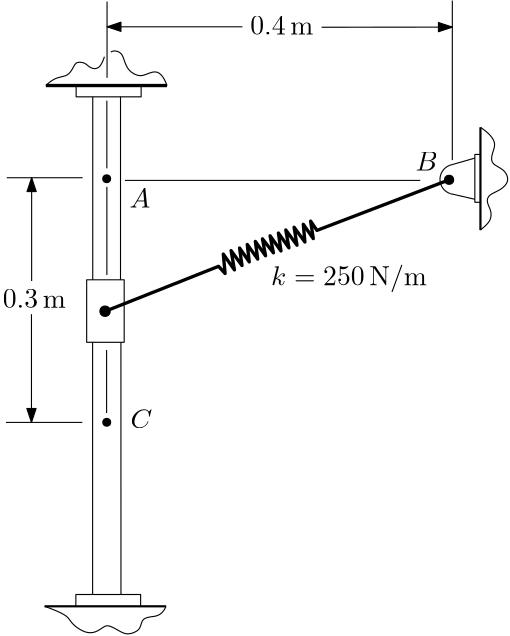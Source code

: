 <?xml version="1.0"?>
<!DOCTYPE ipe SYSTEM "ipe.dtd">
<ipe version="70212" creator="Ipe 7.2.13">
<info created="D:20200413164557" modified="D:20200413164557"/>
<bitmap id="1" width="1920" height="1080" BitsPerComponent="8" ColorSpace="DeviceRGB" Filter="FlateDecode" length="477382" encoding="base64">
eNrsnQdAE+fbwK2tflY77NLWPZA9whIERGXKVkFFQUEEcaCAiAPUVlBc7OUGR1046qqjtdVW
rcW66qhVwdn+a9XWVQf7e5M3udzOZUHA59dHerl7byeXyy9PnrdZMwAAAAAAFNCyZctPP/3U
0NDQDAAAzWFiYtKpU6fWrVs3rgtCjmkxBAQEBAQEBAQEBITAAKUAAAAAAPy0a9cOPCEAaJUu
Xbo0b968EflnuDACAAAAAAAAANw8AwAAAICavPHGG926dQM3CAD1gL6+fsuWLeEWGgAAAAAA
AACaEnDzDAAAAAA8dOjQAawgANQbenp6cAsNAAAAAAAAAE0JuHkGAAAAAC7atGkDPhAA6pl2
7drBLTQAAAAAAAAANBng5hkAAAAAWGnevDn0NggADUKrVq3gFhoAAAAAAAAAmgZw8wwAAAAA
rHzwwQegAQGgQejYsSPcQgMAAAAAAABA0wBungEAAACAFaj8DABQBRpuoQEAAAAAAAAAbp4B
AAAAQBv06NEDNCAANBRwCw0AAAAAAAAATQO4eQYAXcbBwaFRdMMEAE0SEIAA0IB89NFHcAsN
AAAAAAAAAE0AuHkGAF3G39+/c+fOcBwAoEEAAQgADchnn30Gt9AAAAAAAAAA0ATQ6s3zG+g/
5ScBAECgGf/8RjN4wQGACqjlzkxVmgQAQNP1z82bN3/77bfff//9du3afQYAgNq0b9/+gw8+
aN269VtvvQU3LQAAAADw2vpnRJs275iai1zcvdwH+qJw9fA2s7Bs8847cOQBoJ78s8w8/9+H
Ld/r+c6Hpu9/YvXBx5Zt2xq826bj281bNoeDDACa9c+mplK/bGVl7eYxMGDIsMFBwSgGBQ53
9/SysramNQMAQE3//L7exx979mwfaNRukEH7wYYKQ9ws0AjNgmast1voTz/9FM4pAGiPbt26
gYUGAAAAgNfQP7do2dLW3iE0PDJ6Uvz4yVOjY+LRQOT4KWOjY0aNibK1d0QN4PgDgNb9c7Nm
73RpbTpRz2Wt3cCdTn4H+3vvcfbc5ui9z9kxXdSybQs4yACgQf+MrbKFSDTQxw+92THfAUdH
jBvo448agIIGAE35584TrLt+7tg1rS+KbgudFQZuiWZBM9bDLXSrVq169eoFJxQAtI2RkdG7
774Ldy8AAABAg1MnDF3Y1MePH4eHh/M0aNu27blz53TWP7dp845PwBD0cTti3CTfQYH2js76
hsYoAoeFhI2dMGrMuHETY9F41AyelgCgVf/8odn7bhvsfff38zvUz31TH7sF5hbxBgNW2rpt
7NOm09twhAFAg/4Z+2QrK+uhI0LxO2BQcIi336ABru4ogkPCiXdA1AA1AwUNABrxz90LXLtk
9+uU4dQpo2/HpU6dSNFRErQxqBlqjGZBM2r7FrpNmzZwKgGgPvn444/hBgYAAABocP+skTb1
QHh4ONoSLgWN5fP58+d10z+3bNnS138I+nwdHBpuaGTSvLn0B/7vvPsuGoM/fYeERUZOmOIb
ENiyhdAs6FWXa/89PJVrJBqovbyKZR48VjxAgnVBJJhLYmXq4X/ZF8o5gVgVcwuISbKVUxdC
mkM8gbGFtNaSxTDGUXaOdyNVhO0kkU4Nef/Yzxj/FJ7zoP72x686tGPHjnXr1hUUFCxevHjO
nMQgclZUZ5GVrZn0k3Crd1u0qKe0YbX88xvN3mzV3H6Ruf/hAZ4ljsZRPTsOaGcx1cCluLf3
PuePrdriNuqdb+VOldZgvTwQT3M1nh2qXBnkT0h1105dpqC10651fC9vlq2jXIJ4ry68J4F9
MWrTrpOefocOHd577z3ibUWn/DM2ySKRaOjwEPQOGBI21sXV3dzcHE+1trFBY/A7YGh4FHoH
HBocKrIQlgW96NSTuhu7mOOenFokGd51A90y4AbiQXpTMzP+KXyrla1CdSQbR6DcFqhwXMzo
R4RlEmOneJprFdq2SA+V+sf89fPPnZY6dc7o2yndqUOaQ7vZvdvPscPx6Vz7Dp87oEADxEjU
ADVDjcWzLHUSfkHIO/nw3r1jmcrcQqOLlYGBAZxKAKhnWrVqBeoDAAAAAP+spoIm5DMa0D3/
LJZZNnZ9omPig0PHtGv/KR77VosWIivbwUODw8aOHx0RjQN9AB83Mc7W3qGZMAvG759ZTZh8
HHVm8XjaQ4Y9VuSMGI1WXcarwqqGtCl0FSP1Q0w5I5U8ZD8sb0TaZk7/zOl7GBMVbqR2/LMw
ddlw/nn9F/7yx74T4uPjw3zMVPPP5yTQXqT4xavULxdU988SP/d2+/8LOOLSO9XsQ7P3ewR2
dvvSftAPrl67+nZ0aae2fNasfxbsVzmFK+tTAE9U8dmh0pVBY09IdY8Pp5KnXwjki+XacIEr
Z1+j6meWapfMLays9Lu1F9K2W7dujx49Ki6mv7uJRCI0Pjs7W2v+Wfx3oI8fegcMCYu07+OA
3bK5hYW7p/fwkNHkd0BJFnQcakzMqI5/FmSZG8I/073uolM3NORWxdvGKbSlE4X7ZyU9sVb8
s2Zsvw4QGxuLDv7s2bNp49EYNB5N1YZ/7pzRt0umc8eFju2Se3841eqjBGscn0yz+STRVhzT
bIiRqAFqhhqjWdCMgq8HBScfll+9eu9IphK30B07dgQTCAD1T69evUB9AAAAAOCf1VHQmpXP
WvDPzVq3aRMaHhURHaNvaNxMkviB/ur1Mhg3MRZ/4kYfwHEQn8HRLCrbFNJIpgqjJt6SZyYb
EVaFpkggcXo39hkpzcXbcvkyU8lIZv33Xw7/TNoHtf2zgI0E/yzGOigsKszFUBX/fPToUfTi
JSto/OJFI9Gk+vDPzZq16fS2c6GNUVTPNh3f/tTxY5MJeobh3fVGdHm/17uakM864Z9l555d
fcpeayo9O1S6MjQy/0zZVpqM1in/3N3cwdmiVzuBrdFr7fHjx+i1RlbQWD6jkV988YWW/DPC
ytoavamhd8D+Lm7EyH79XbjeAVEQ3RE2Pf+sRaEq3Rf2/GfJ2Bs3GqN/boAUbM0TERGBvxog
K2gsnxFoqrb8c5ZzhzSHT5JsP4i3/HCq1ccJ1m9PNrZe4L/x5G4UaAA9/Fgin1ED1Aw1RrMo
4Z8LSh+ezIvaefWuTEArvIV+8803QQMCQEMBhaABAAAA8M8qK2iNy2dt+GdTc1H0pHjfQUHN
m7/5xhtSw+XUz3XcxLgxURPGRE1EH7fxp2/0SXxUeNTY6BgzC0tN+GeGLiI/5vbPXJKGz6xx
6yUu1UKeQ7LGVYxFEKN5/DN+rK5/FrKR2vHPtMOARst/2C+fj3uKbCpLJRH26ie0Jweel+Mw
sfjnZs2ch0YFYQGtpH9GL1L0UiUUNCGflX39quKfJS+71p+97b6xj0l0zw+M3vPa3df/8IAB
a3rrDe/yZitJYnRzFU8v9cjSTxXtSw5GtQaOU0sp70CcM6XOI8czD41T9Wmt+MrAufekVTKf
/cRBpCydbWeFvMAZp4R7B7hWIftpBc8lj+fqIt8AyXkhnVHxIPuZlc709OnT//3vfwcWyBYV
u7ykJDM8fH5ubm5a3BCqfrZzcLbpqszpE4lEZAVNyOe1a9cq9TRQ9tOum8dA9A4YFBxqZmZu
Jius4RsQyPMOiGZR3z+ThrGZJbKDSdqUewoln7iOMyOXVEiD2Bi8UDyFtoX8vpu0Pnkr6Qrl
K1LgY7mOCxq3Syn/TNlT2n5S6ofgRbJuPGNpHLtBHk1sC3klTSAJmrDNWEHTHtZD/vPHCTbv
xJr1Xjg453Dx02fPUKAB9BCNRJNUy38uKH10Mq9Zs6idl+9e3hgu6Bb6vffeAwcIAA2F8AsI
AAAAAIB/JivouLg4jctnbfhnF3ev8ZOn9rZ3JI/s2q2HnUNfKxs7L99BYWMnhIZH4UCfxMdG
T3b18NaIf6b5E0bOMaV+suwRt1jhyR7knsRbhZZqvGlN5a6Mwz9Ta8qq45+FbGT9+GeaWCTX
jmWdQjmp1ANCPqEsX0nwmmce/2zmEzbCp7cK/pmsoC9IUEE+N1M1//mNN5s5ZojsF1q0NXjX
MdvSdp6pzVwTty/tBx9z7bPY4v8+aqnauSUd2cOEf65lTZ+devgyyxdDPKeWL0dfwHlkPvNk
Y1T0zwKuDJx7z+2fqfXPFTxpBWyPrOoP225yXvRYv6oj//RC8MGgPicuU48Gz5mVP44uOX3t
2o65hH8uKZofzmaBnZ0dzNspeQoJBb17927V5LMK/jlgyDD0Dujl408e2de5v5dvgKeXb+Cw
kbj+My4Bjd8BBwUO17h/rqO6VIVTmPpVrlnJJaZlm8BYHVcNDD79fIO5PnrdDMlDPgXNXAcx
RlX/TD2sp3axzcO+8Qy3zrYb5KOOD17Ty3+mKeidO3eqJp9VyH8m++dWk429cyN2nT2E/TMa
QA9biVOgSf5ZeP7zhH23HpXmiYeiSi7fPScR0ApvodH2gwMEgIZCT08P7AcAAECT9LpCAP+s
MnFxcWjDbt26pVn5rA3/7D7QJzom3tDY9C0xLdC/N998U34r3qFj5PjJ6BP32OgYFEODQ9Gw
h5evZvwzT8YzpU8upvZVTjJzmylBU8hejO6aOf0z3W4p7CGMUe6ZsihlN18ZR1nL3ech3T/T
c9LlWo91CldFEqruY010py9TGf8c5NKzmYr9D6IX7MWLF/EFEA2o8PpV2j9Lkp8/6/uJ74F+
H4vafmD8Xov338JT3unS2m6+2aCjLhbxBkRL9XQsSyV1XjfMfdL5vyNRfB7pL1dmKq4Gvkph
8c/UvWeuku6f2X6GwFMdSIkXJ6MB7cchfKtQVNia/erCOLLsB51ZyJ6ymRHrTp/FAlrsn4sT
PVnW393Ow9lGX4ULkkgkevbsGX4BqiCfVfDPg4OGo3fAAa7uFhYW5uYWkr/mxFQHRyfyO+CI
0HA0jGYR5p/Z4PDPZL0qn8Q7hT5BIkKpVpbsRil5u+z5usJLVshbMoSzgpoh9M0iPVbHPzPn
494ZrqWx7gajIkmTrL/BVNCqyWd1/DNW0G2mmA7IGHm6/AIKNNBmigmWzyr45wn7bj8qLcDD
Y0sul5/bOErALbSenh44QABoQOqtt2IAAAAAaBr+Gf9y/9atW6zdEeqef/aNHD9l5OiIEaMi
RqIYPTYoONTDy69rtx64gYGxqftAn4E+ASJLGxMzi3ET49AsGvLPnB0O0sQInw0R6J+5E4iF
5j+TxxFDdP/MKs3VzH9WvnoIQy3zNVKu/gaX1mOdwma3ZdZefkjpELMqUOsaz3/GL16c+Yyz
oOvDP0twzLR0WWvXvMUbciktGWzx3lv9ltt47+7b1vA9pRQ0x5OGdliZv0CgPX25TzrL1y1K
nUdGsq/i5zv/M1rAlYFz73nrb7B+rcK6s4JenJS5ufwz/yokW8JbJpv72wees8nqn1nOxoID
Z39YPryZrP5GMw7/rHz+M/bPT58+xS9AZneE2vHPwegdMDQ8MiQsMhRFeNSIUWOGDB3R17m/
maQcxwA3j8FBwwOHjfTw9HZ190TvgGgWjec/08s9yFUx6xQ2u01MYJaHoBSVUKPcNEvJCYaf
VeBkqZMpKljl+hvSo0FtwpiHt14G525wnxzwz5ryz58k2X441eqTabYfJVi3jRN9NNW6W5Iz
io+mWrWNt/w4wQZNEjdIslXGP0/cd/uxTD+LBfS58nPFoxTfQoP9A4CGpXXr1iBAAAAAAPDP
Ssln/LN9ZneEOuifXT28x0ZPHi3pZSk8cgIKNBAxLgYNdOrchWiGS0P3tnecMDnBxc1LU/6Z
MCLc2ZDN+CpzCNLPfGqKTxKxZGYzSnHw1N9QsBIN1X9Ws58w7ftn/sLVvK5RBf9s7ROmYv3n
ZqQOBy9KoHVHqD3//NY7b7ptsBclGsrlM0byQ4ReI7oMOe7WfXBHpf2z4k4kaXUymM94Zfyz
cueRXgm+VoDSVeGCw7c36vhnxRvHdgYoact8+c+8qyBdNJWr/8w4QgL9M21JAvyzCvWfm5Fq
Pu/Zs4fZHaGW/POgwOFc74COTn1pjb18/NE7YMDgYbrgn1mze6n+mdWNcmte3t4HJfr2xi62
/GdV/TNHjriwXGa2xGRasRKq2mbZeGH+mdtrQ/0NjeU/x1u1nGTQPbmfR3bYlM3zcr9diyJ2
S0q/9BGfJtr9X4wRaqBc/vPE/bcfP0bXk4cPH967d+/u3bvl5eUni0eBfwYAHaeNsD7uAQAA
AAD8M7PDQY0raI37ZzMLy7HRMbi+5eiIaEmMCwmLRB/J+7l6EOYZ/X3rrbf8BgVFT4o3NRdp
zD/L+yfjKYUqoNyqAiWkbAY0p/GWDB++zKpqtOafhWxk/ftnSjkC9ilch51d92nAP7uHRUUN
7S39cKt0/4PkDgdp3RFqyz9LfHKrj1u6bXKwnG5En9hc3KBbQMdBR1wMwropfWYVZ8ASDxnV
bzhOD+mJqaBKgzL+WanXspK7zPMUVtU/C3vlsbzAFXytxNc5K+fLU4lLDuPI0qqpqFR/g8M/
N+tu7uBs0UuJDGhah4O07gi155/dPAYy3wFDxf0MTvYbHITb4E4JLSwshgaHondA7fQ/yDar
8CnMVXDKZL4sZ6EpyDz+WUERDx5lq0b/gyxLJ8/DtfH8NpvV9FMeNyX/3GD9D6aJ85/bJdj6
5UdmfbNm/69Hzty4+MeDv1CcuXlxz7lvF+5f5pU75pMEW2n+s7D+Byfuv/v4l0LKqMXfXL68
V7v+2VSlSQAAgH8GAAAAwD+rLZ+1oaA17p9bt2lD+twtjrCx48MiJ4ybFOfpLZV7b4hFWDN9
Q+OI6Bj0wby1sHsDYf5Z9ktzjr7IyBKEmi5J7yBLgbHCq6EWI5a7J0ZREJqmov70vZY9O1B7
/lnARtaPf2brTJBvCq3irqyPO7rsotgudqet2D/bj0qMj5/oY0Z8uFXOPx85coTW4SChoNEk
bflnCS3eeculyM51vX3z/2tOyXDG+c/BXYYcd+0+uBPhq4VBPbCk/gfZDCzjdFK6lmQ9tSx2
VpnzqAX/rPDKoCn/zLWzCl/gjM4NOf0z3/HkPuqKri60Hif/5e5/kHMd4v4HTy8PbabIPzdr
1sncwspKr9MHAt89mR0OEgr6iy++0J5/trK2Jr/9kd8BhwwdIfPP4r/9XdwiJKYazaJx/8za
UyDPFHrB4l032PsflKtTogc+/iob1A725PMxNotS++IJb+d+WvbPsn2nLoKj90XKxlP7bWTf
DcqBpjVrMv45IiKCaZsJBY2mai//ucNCh49mWXec3ufAhaOvXr5Cq6uprKmqqERRU1mFHj77
79nqY1s/m26PmnVIcxCW/7z89NOnNP3crNnivZcva8k/46+oxNcTK2s3j4EBQ4YNDgpGMShw
uLunF3HFIJoBAAD+GQAAAAD/rHH5rHEFrWn/LPZZtvYO4ybGhYZHoU/W4ZETAoeHduuu16Vb
90/afYqTnxHt2n8aHDomOibexq5PM2EijP6jellFBrpaYrXHjHb0VpwdFCp00GwzUafQxA0j
F5ujtDOvf2atgcxZbkBAj4Xqu2cV/LMkU52xAdxTmrGXu6UJLpa6wwL9844dO9atW1dQULB4
8eI5E6hlyZX0z+cl0F6/WEEjtOqfxa/BL0z9vunfza+j9GXZvFmz5lI17Vxg7b3X+QNj5eo/
M449qw5m+FDckp7/zHFqpaNZy2goPI9a8c8Krgwa888cO6v4VS+f7d/Dq/jyn1lXwXapZP8i
ivvqIp+CRnF1+kg/s9KZnj59+r//XVkXIVsLv3+WvG900tPv0KHDe++9x9+jULdu3R4/fszs
cBAr6OzsbC35Z2yDBvr4oXdAnAKN3gHRO11f5wFOzv3s7B2IlvZ9HELCItE7IGpMzKjR/Gd5
eWJKeWSOKXI7zdmtoRmtwAWp/IQCaUotHc2sliHZJEr+8y5imqIODFX1z4xS19RMb5YjJBtN
9MvI3Hiqf+bcjUXk0U2y/kZsbCxrqjNW0GiqFvOfFzl+NMu600zHe48ePH725OHjf/59+ujR
s8co/nny76Onj+88+POrM4c6znD4OMlGaP7z8rNPn54uZIxesFcr/ln6+wiRCF0cRo2Jip4U
P37yVHStQAOR46eMjY4ZHTFuoI8/agAKGgDq2T/HxcU9evRI450xAQAAAE3VPwtBFzaVVV4x
FbTu+WcxLVu09A0IjJwwBX2+HhM10W9wEHlq8+bNDY1MgkPDx02M9fUf0rJlS3hmAoDG/LNE
KbfVf9drV1/PHU6dPT5t3lJqmd/p3Nr2C9NBR11F0wyVl88aQRM1XgCgHlFBHIksREODQ9E7
YGh4FHoHHDoilNzG3NzcxdU9JGwsegccOjxEBBKJ06nDbgBK+OdOS506Z/TtnN73swV9On7h
kH54Vf7R9blH1uYdXYcDDaMx6YdXT94+r8PnDqhZ53TxLGhG7d1Cqyafrays0XUjelJ8xLhJ
QcEh3n6DBri6owgOCQ8bO2HUmHHiq8eIUNQMrh4AUJ/++ejRo+jTN/oLd0cAAAAAoCP+GdGm
zTu+gwLRHfLoiOiRoyMcnPrrGxgZGBrbO/RF49EdNbqv9gkYgprp+PFh5P3VqpNK2Uhg6b6N
vfKvwka6fVKfP3/+999/l5eX//rr8dzgpuKfZWK5Z1Bnn/3OPvucHdJFveeZ9U41c1lrF/Cd
i2OW5dvt/q8Bn1rgn4Gm6p9p+gi/A4aGR/r4DR7g4obC2zcgKDgEvwOCPgL/DGjQP3ctGNAl
p5+4nkam2ELbrhjSe2Vg7xWB4r84JMNovHmhL2qAmqHGaBY0o474Z+kXWCLR0OEh6OoREjbW
xdXd3NwcT7W2sUFjsH8ODY+KnDBlaHCoyELoF1jby2qf/LyUayQaqC3bzjIPHiseIMG6IBLM
JbGy9Ocn7AvlnECsirkFxCTZyqkLIc0hnsDYQlpryWIY4yg7x7uRKsJ2kkinhrx/7GeMfwrP
eVB/+5fs+Onw4cN79uzZsmVLUVFRfn7m1OGkye5Dh48Y4iJ9KttbWloq/A0F6w8luMaDfwYA
AACA19k/I1q0bGlr7zhqTFTk+MnjYyQ/HoyR/IpwUjz6PG5r79ACMp8BQBv+WUZ7u4+ccq38
DvbzPzTA71D/gTudjKN7tvygRcPtDfhnoIn7Z+rP5/1HR4xjvgOit8WBPn7w83nwz4AG/fPH
EcafJdt2nN+nY4p9p9Q+7b6w4Yr283qjBqgZaoxmQTPqjH8W/0UXB3StCAmLtO/jgC8R5hYW
7p7ew0NGh40dTxSWl2RBxwkt4KPIP7NKS/k46szi8bSHDHusyGcyGm0vw6vCWpe0KRSpLFfd
TMMqFcJkPyxvRNpmTv/MKW0ZExVupHb8szDL3HD+ee+yyfLHMalLliyZPSlQNf/87NkzZg0f
XMAHTQL/DAAAAADgn1lp88476HO4i7uX+0BfFGjA1Fyk+2nPANDo/bMkC/rNVs3f13/3E+sP
P7Jo2/qzVuRJAABowz+TrbKVtbW7p7z7MDTg5jEQpz2DfAYADfrnFp3eeXdAx7YBPd736dbW
t/sHfj14AjUQNwvogWZBM+qIf8ZXjFFjxkVEx/R3cSNG9uvvgn9MgSaJ+zOVBCGiBXVgqtA/
s1hLauIteWayj2W1nYqMJqciZZ+R0ly8LWVlTFssmfXJEw7/TNoHtf2zgI0E/yxm+NTZ82ZH
+qvin4nuSgkFzRwD/hkAAAAAwD9TBdgbKkwCAEAD/rmZtM9BppQGAECr/lmmoVWaBACA8v5Z
N2+hld1fN4+B0ZPig4JDzczMia+ofAMCx02MGxM1YUzUxNER0dg/i3s4DY8aGx2DZtGEf2Zo
S/Jjbv/MulgFEpTbd3JZYPIckjVuZyyCGM3jn/Fjdf2zkI3Ujn+mHQY0Wl4ERD4f9xRS+jg9
U5y9+gntyYHn5ThMLP7ZzCx82rwELKCV9M804ayyfAb/DAAAAACvj38GAKAh/TMAAA3onwEA
AP+sDAFDho2fPNXLx588sq9zfy/fAE8v38BhI3H9Z1wCenRE9NjoyYMCh2vEP9OUMSPnmFI/
WfaIW9tyiWneSZxTmMab1hQ/XMrtn+Vbra5/FrKR9eOfaYKYVEqFfQrlpFIPCPmEsnwlwWue
efxz4KTZMyaNVM0/kxW0yvJZTf8cHh5+hMqjR4/QlqC/tPFxcXFwvwQAAAAA4J8BoLH7506d
OsFxAADwzwDwutGhQ4fXyj8PDhoeHRM/wNXdwsLC3NxC8tecmOrg6BQ5fvLYaBQxKEaEhqNh
NItm/DNPxjOle0Gm9lVOMnNrWkFTZAtmc82c/lmS00uyuAr7H2SUe6YsStnNV8I/s8Lhn+k5
6fK+JFmncFUkIS2WK9Gdvkxl/HNCpLeq/hmxc+dOLJ/RgGoHVR3/XCeYW7duwf0SAAAAAIB/
BoDG7p91/AM4ADRVWrVqBQIQABqQLl26vGb+OThy/JTQ8MiQsMhQFOFRI0aNGTJ0RF/n/maS
chwD3DwGBw0PHDbSw9Pb1d1z3MQ4NIuG/DNnh4Okh2SRa6agCjGPf+ZOIBaa/0weRwzR/TOr
NFcz/1n56iEMtczXSLn6G2zzck5hs9syay8/pHSIWRWo9aaa/3yUyuPHj9GWoL+08ZD/DAAA
AADgnwGgsfPRRx+1aNECjgMA1D8ffPABCEAAAP9cb/55UODwsdGTR0v6GQyPnIACDUSMi0ED
jk59aY29fPwnTE4IGDxMU/6Z0Iws4znqdPDUf+bMl+WWmXyllVkysxmlOHjqbyhYiYbqP6vZ
AaH2/TN/4WpOt66ifx4+aTbUfwYAAAAAAPwzAAAAAPDx2WefgQAEgAZET0/vtfLPbh4Dx0bH
4ArPoyOiJSEu9Tw2erLf4CDcBndKaGFhMTQ4NHpSvKb6HyR5RrbRtARizm4LFeQIq5QBzWm8
JcM/l7GWo9aafxaykfXvn+XbyDmF67BT62+w7oRq/nlc8rx500biYSX9M1M4q6ygwT8DAAAA
APhnAAAAANBZ3nzzTSMjIxCAANCwvP3226+Pf7aytpZpZ2mEjR0fFjlh3KS4IUNHyPyz+G9/
F7cIialGs2jOP8sqMNDGsuVJUww0Xc8qKhaMV0MtRiyvpcEoCkJuyegLsZa9NrP2/LOAjawf
/8zWmSDfFFoZ56U/l7H2P0ipr8LutBX755BZmUuWzJ8UKHuspH9++vQpUzVjBY0mgX8GAAAA
APDPAAAAANA06NSpE6g/AGhw9PX1XxP/jMXyQB+/cRPjcAp0eOSE4NAxfZ0HODn3s7N3IFra
93EICYuMjolHjYkZFapN1rK+dN/Jao8Z7eitODsoVOig2WaiTqF5T0YuNkdpZ17/zFoDmXl8
FBlrASWdtZv/LD/u9JrcbFPoW82yWNq55Kz2weqfDx8+vGfPni1bthQVFeWnxlAmK+mfYyUI
Hw/+GQAAAADAPwMAAABAowN9YgXvBwA6Qvv27V8P/yz2yCIL0dDg0MgJU0LDo8ZETRw6IpTc
xtzc3MXVPSRs7LiJsUOHh4hEImJGAADAPwMAAAAA+GcAAAAAaBS0bNnS0NAQPrYDgO7w7rvv
Nnn/TJhkKyvroSNCx02MHR0RHRoe6eM3eICLGwpv34Cg4JCIcZOiJ8WjBqiZjstnRlax4OTo
Rgw905w1O1pQI90+qS9fvvznn3/u3r179erZTdNfF/8cFxf3+PHj8PBwuFMCAAAAAPDPAAAA
AKAyH330kYmJCeg+ANA1Onbs2Lx586btnwmfbCESDfTxHx0xLnL85PExU6Nj4lGMnzw1elL8
qDFRA338LCDzGQDq3T8DAAAAAAD+GQAAAADUoUWLFj169IBP6wCgsxgYGLRu3bpp+2eyVbay
tnb3HBgwZNjgoGAUaMDNYyBOewb5DADgnwEAAACg0flnuDkBAAAAAAAAAFMSJjKMZRgZGRka
GhoYGOjr62vJP8u2Q6VJAACAfwYAAAAA8M8AAAAAAAAAAP4ZAADwzwAAAAAA/hkAAAAAAAAA
wD8r75/feustOJgA0LC8//778GEfAAAAAMA/AwAAAAAAAEDT88/vvPMOHEwAaFjat28PH/YB
AAAAAPwzAAAAAAAAADQ9//zJJ5/AwQSAhqVbt27wYR8AAAAAwD8DjRQjY+Ne+gY9evZC0a27
HgQEBAQEBAREk4mu3XqSokeXrkR079yle6fO3Tp17tqxUxd+/9ylSxe4YwSAhsXY2Bg+7AMA
AAAA+GegcWFiYtqrlwF8LIWAgICAgIAA/8zjn1u2bGliYgK3jgDQ4LRt2xY+7wMAAAAA+Geg
kZhnEzDPEBAQEBAQEOCfhfjnXr16wd0jAOjIp5gWLVrAR34AAAAAAP8M6Pwv10y699D2Z72e
8GkXAgICAgICogn4588++wzuHgFAd9DT04OP/AAAAAAA/hnQaflsUg/yGQICAgICAgKi0fvn
5s2bd+zYEe4eAUDX6NGjR8uWLeGDPwAAAACAfwZ0NPMZPodCQEBAQEBAgH9W5J/btGljaGgI
d48AoJuYmJh8+OGH8NkfAAAAAMA/AzqFqalZj5694EMoBAQEBAQEBPhnVv/cokWLtm3bduzY
UV9fH24dAUD3MTQ07NSp0wcffABFoQEAAAAA/DOgC/TU04dPoBAQEBAQEBDgn7n8M9wuAgAA
AAAAAIAQ4OYZYMsNMIKPnxAQEBAQEBDgn8E/AwAAAAAAAICu+WdXV1d/f/8G2RdHR8fevXvX
5xrRzo6QgYaZDezt7bW6dm0s1tTUrHsPqLwBAQEBAQEBAf4Z/DMAAAAAAAAA6JZ/9vf3v3Tp
0q1btxpkX5KSkqZNm+bo6FgP6xoxYsTevXtvUfn+++/ReKLN6tWryQ81S1xcHFoj+qvxJevr
G76+nzq3ldXVPTmZgh9ulzxIhU/iDRApPz+RnwhthXdibnZqlG39753P9OycXBTTfCjjbcfO
z86Z7q3JdflNY6wFQmshPtopY+3hUEAouOwk+nFNFV8EVLwowdMP/DMAAAAAAAAAvBb+mZDP
q1evbpB9GTVqVP0oaLSDWDiXlpbm5OSkpaWhv2gYj1yzZg3RRkv+GctnjMYVtMqf18zMRAsW
LDxw4GBOTi4aBv/cKEKyxz/Pa1L+WaiH0Zh/7h2VIlzziuXz/IjeLNugy/6Z2E7xQA4RpK2V
HIRsZsiPsHhjZOPlR4A5O/e5kyyBdsoEzKiFAwsCsJ6Pbf3vhX1EKuNZynzJU1/OHC9zyhND
F/2z/EVE3xeWraW80hmnnjyVdTdl374RofYFSn5hYflGj34wFVyF5mXnZGXnZGZlZyb4svtn
98mpEz3APwMAAAAAAABAQ/nnBpfP9aagsVhGO8t0y5GRkdhCEy5aG/6ZkM/EWjSooI2NTVSW
z+fPnz9x4sSCBQvRXzTcKBV0Q/tn8frLtoN/Vss/i/2GICHWIP6ZttJG4p+J5fhNkzsl+4jU
XN4NJq+dsiUSiU2SP5IDKFNnEkHEZq4kx4d6ygTNKN7OetHCr6F/1vax1WACP8+iGHshlaic
/lkuNpuCfyYdGdrFEz1k+bqH2C/GFYByJWS+HrH7pVwx0P6qd35J546ybfgh7eqk4Co0Lzsn
QTrVd2pWdoZcQUvls/vkxQvSFoJ/BtTByNi4l75Bj569UMAPDSAgIDQS+JKCri3oCgOXWeA1
wa6v59AJS+Kyjy3Z9+q1ivnb/5206IDfqJkia7vX1j/riHyuBwWN3W9paSlXYWc0Hh8KLfln
Qj5j55ycnKxZBa1y8Y1Zs5J//fVX4iEaRmPAP+u+f2569Tf49U6D19/gWanu+mcupc8r3ql7
6uftw+nK6MeE3enJEhc57D3njDQrBf5Zg6H1Y1sv/pmyF7z5sUznKcg/63b9DYpkFu8a63dG
smPl592b8wpA3zXKQZDIamFXZiWfgfJLE9oA2RFg/WZEwVUoi7R5Xb2nZWTOC7OV+mer0XMW
LV6ycBH4Z0BFTExMe/UygLs7CAiIeohe+obomgMXXqBJYmpq6j4kavLSw0v2vUoq+j1k6rIB
/pF9XIOs7N2NzW2bdtg4eTl6BLsHxUR+vj1l698LdvwbOXerwwC/180/65R81raCxinHPB0s
EqU5tOGf09LSmLaZMNLJycnqr0JPT8Xb49zcvG3b5OK0uHgtCvDP4J/r2z8rI8TAP6ud48qz
fP5Vk2UUQ0yxnUTxwUn0ox49QTMK/z4C/LP2vuvRZf9M2QviKcRzJSF/HdP4/TN+ZXVj+Gdh
J5e8UuYRlk/VVp0WaoY24Z+FHUbyBYS+8V27+U7NzPo83A77Z4/YpYumeHXp2sMtBvwzoKx5
NgHzDAEB0QAWupcBWGigiZlnR9dBsVnihOfxafsc3Yc3eeHMHx5Dp8xceQkdjYjkjdZ9+r0m
/lkH5bP2FHRkZCTa0y1btgiUz5r1z8TCmanOhILGpafVoUcPVX4PGBg4rKio+Pjx40OGDMVB
PFR+aWLrW7ZNYmIxuDqE/LF4KkMaEzCl5Xbq5FTuqWXbeP3zvJNPuJejx9Fsu/gRRSlzrJGy
F5JJrO1Z1pjKWAWlqoZ4e8TDpOWQGjPqb6SSNl/ech5lrPwgSxcu1sXks0NaCHnhMqu8jbJL
fP6ZoyX1SULaHap2kCoFad0GRolgksxkyc2ji2JyXdPUKG+yTmH86py6UpmGolVIJsopc9ff
IBdb5k/d5GjJvTECjo9ipc89SZFuohxwtjRm6rzk3VSQ/8z3i3vp04N0IiSTcBkBenI1qcIA
Zz1b6mFXLAClTk9aApfYVHLOLXn7KWunLJlSRJd+TqnbwDjUCjaANDv1OW+r2OhyLIdzPPGC
JTUgb2oO68FnP1wqLYrbS3M/tyliVuX6GxzHlmUvGK8jnhc7WxURtl8NkJ8DrPnPLMUrFPln
lkNBPPeE1GmhvtaYG8y6O+z5z2irhHwLSXppMDa+aze78C+y0qf60Oo/g38GlE177t4DPJgW
ohscBAh1nj89X5M9RdcfUNBAk8EnJGHJvleJy8709R71mptncviEzPx8090vNv3h6BLQ5P2z
q6srls/ob5oAeNKGlcLR0TFQANOmTcMKunfv3hpMP+aqdIH2jrnL6BBpVj5zJTlrSkGrcJ88
a1byfW6Ur8Ih1aRS2SgRm0+ePKHYVJL/lBhIqg4li0rp5FSS1STpSrxwYqrUZrL7Z8lEmf6l
zUgTv3JLLNOwQtfIyH+mtqcuXBn/XMe58VT/LDn45IfSxW4vI2lk8mZIFy6bio83Ol2yUyBZ
IGX3yVMZ54vqn7lbSk7NkyeMGWkqSeJGUufLvYdEubCVfVDknyUzUjQm2Qsxq57S1kI1JMLq
P0s2iWMDaJYsJZW+bcI2RsHxUZSuyaNbFZlYWuEORhlnpkHFY1i/FOCekZ4GSasgjQvApqRy
VKzFvoumPWnZ14zeFRX7Z3TA6TnbrCeI+pzsHTWN0kbuyphnXIF/ZtsAlhVRnnK0nWXL1OVd
Dt1py5qxvpRo4prytOc8XMovij/fmMs/08ar5p/RKaA9c8gXATSVdh0QdFmgnnru00d/DpBf
jFIXTa7CobAyj2w32ar0kNWxggX6TKd/YUF70rIfMdJey1w0qQqH4Lr9jI3v2q2nVwL4Z0At
jI1NQD6DP4SAaHAFja5FcEEGGjt+o2Ys2vMibOZaUws7IzMbwr6amNuIbOzsnVwGBYfnrfny
0eMnV69dP3L0x6UZOcEhY+TNLHo3YQVtaeeakF+asvWeo+ugpu2fiXIQAkHtNbLNgYGBScqA
2mvQP2ujS0F+CLfMv3aijTq1oFV4X1uwYCGPf0ZTVfHPtARdSlYzSQuzVWkgCVWxmKVbYlKG
M7PYBVVu01ZE0aSSlgwVzLI9lN1RtEZ6A0ZyMmtJECH+mbJV5KlcwwKLY9AXTjP8tAPF5u3Z
V6qgJf1JwpH+ytIhHdnxCvbPLMl7FJHL3+sWs0SqEP/M8FrshTvoko3Wkn9jFBwfHgHIWx1X
YReQbB0FkpIbeRwyy0HgnpF54iR7R+/3kLwl9KcH20ZyCSvWc8GWL81IcafsEeHTlMjLpZ1x
Bf6ZmWLN0Wkjz9OYcWz5lkM/JqTnNv2MMMqG0w4C9+FSelEKastw+Ge6r6YkotOC2z+zPXPw
tjH3gj/HmOPU850+lg2Q74V4PLGP8kRr1m+gaE94Lv8s+8WBUnVU6K967iNGvyLJNkP+sw72
QhzUqxCXf/48whr8M6CifDbuDu4L8p8hIHRBQXfXlII2t1AedVdpbm5paSlCiP9KBmTgx2g0
aaylpewxGkDzNsa3DwsLkQrHGe1yE35L9Rw6ccm+V76jkozNbbF8Rn9FIitLE32RcQ9bkZFj
byunvs79vQM3f7WP+On08+fPT/58Knpi7OugoFFEJG9K2XrPrq9nE/bP9vb2e/fuxc4zJyeH
P/k5OTmZq88+ZUHXE39/f/7k5+DgYCyfo6OjUftG7Z9x3Q+cas7vn3Eb1L4+85+14Z95Ta/c
wcoqS3DUcGavIUzMTl8RT/1nlhVRWvJIabIcZrPH1OVQ/TNzC1lUs+D6G+zbSZO6fPWuqRVC
8IYxFs5atITsn4UcNIUt2TeVIQzZjBNJ4Aj1z2zyxFZR/Q2Bfe1x+Wem/GSvaMFVKlnakn9j
FBwfRSYZZ2ayODq+yrHYdDEzaWkp4hwennb0+GZkOziMZFe6reU9dJTnCds+Cqu/wdgA6loo
JQuyWU8u06fJj5KQ/Gd60rIwy01dMq2BEsthSGO+JwPLLxo4Dpeyi1KttgzDV6tcf0PwAeF/
1tGesaRMYM7Tp6DuvWxe0pawWHqp3aX3NqhG/jNLpRTub4I4X2uys0zaGJbZmVchyH8GNIqp
qWmPnr3AeoF/hoDQkejRo5cp1OEAGieOrgFpOx9h+Wwskc82tvZjhvRPDnOcMUw0wVt/ir9p
yhjH9BjfhIjBfoNHnj53saam5sWLV4S1+O7ID74BQ18HBT1x4YGkoisia7um6p+xgv7+++9v
3bqF/mpKL2tEUE+aNCkpKSkmJkZT8hmRnJyMTbvClq4SNLtTWPXz+2fURs21qFD/uQH9M3vq
LKWiMrd/ZqQ08/hnem1mjlrTbNtDksOK10j1z6SiytTK0Nrxz6ybR9kSShpzg/tn+qZyKBcN
+Gc2xaRl/0wthcpdCVbL/llh1Va2rFdu14SdFX2BLO0pOcAcJbv5Z+R2+AL9M/teUOWwav6Z
WfuCGYzCxVzPH1X8M90ZculTlg3jPLbKdcOnqn/mPVwq+Ge+L0pY/TNTsdarf+a/LNDSpDlP
H3/HgrLiFdQSHIxu/rIVfnVF2XLFLw2a0FbwSwSOBRJ9KVJKcFBrRLNfhaD+M6BReurpg+8C
/wwBoVOBrktqXtkCBgdOSUiMnTZdFjO4Q9ogJj7BY6CXypnP6O/o8NEFBQVLs7MKCguycpct
WFSQMm/pwrSFeflLC/Lm5efMKShIzc9fmJ+ZkZuVl5dbUJBfkJ+fl5u7FA2Fh4cQy2ks+Pr5
J85ImpY4K3F6EhogYvqM5ERZSIYpUxMSZ85Kmjto8BB1Vm1iYmJMAn+XSh6DGhA/8GGOVJax
Y8cKaWZt5/T5xjujphcRirWPg3NsmP/iGO/smP4r4t2KE9x3pPjvXTT0QHr49wWxsyeMmjM/
vaoaUYWorKxEf+vq6v7++/7oMeOavII2tXSYvvxcbOYPuvx1k/o3z7qmoLUkn7FVRrtZWlqq
8ICgNpcuXWqM/llPz6AR+eeGzH9mCw37Z9Yt5FqvhvKf2VbH8Nsa98/s9Td4WrJsKpu34fKr
zPobLIqjQf2zAkek2D+TfpKvvH8m75eCbrxYdChHyjS7s+I4vHj3yR0jspg07hm59k4n8p+F
dH7HaoM5LCv1GDK/MuD1zwKrHCvseVC55Wgw/5nvCqDIP/MefK46JyyZtJrxz/L6G2z+WYA6
5s9/FvzzBPmlg/o7CPJXdZznmvNqIyDpmjKvEP/Mls0u//6O+rUFaVGcifqU8V27+U7NzPo8
3I7XP/cH/wwwMTQ0AtOlkZg9ey4K8M8QEOTw9PRReV50dVJHPm/csWvTth0bS7ajv0Liy5Jt
m7Z/taHkK28/VboAE1mKC0qsWLO8rq6uRpKBde9R3akzf/949GJ5WXld3VM0oq7uTl3dv3V1
LxjZWtXo35rVeRI11DgKU+BaJfFTE4vWbbpy/c7lq7euXLvz27Xb+O9vVyVBGpBPvXr78u+3
9u0/PHvuPMlyVNlfExMTQypYL6MBIyMjAwMDIwnYUdNaqqagBfrn6NRdSUW/E2U3RHZ9x4eH
JkX7pUQPKIh1WRnvsn6W5/bUIbsWB3+9NOzbnEkH8hNjxo8vPXsBPQEqKyurq6tra2tfVVSg
h8+e/RcWEd3kuyPs7ey3aPd//qOTm7B/1ikFrT35jMH9APKnQKOpqA1q2Rj9s76+YSPyz6wZ
zgoKSshn4UgbZq3/zJ5KzVqhgtqMUg9Z4RppJpm12oYQ703pRlCwf+ZaHX08uStA5f0z7Yxw
rFRBS6Z/ZlVJLHWG6c6Zs7AwRxdXrJ2CacE/s1fbUFiCle4bFftnBcdHgQPnyBtnzsXzA3xF
acycupt3RlZPq4x/VpDazXKC2HpvVKT+uMomc8tVLuvOlclPrXHNKsC56hhw7QvXdz1Cl0Or
/6yENOY7XMr6Z86eB7n8M2dGtPL+mTuJmqX+M/+zjvulzXX6+HsUJXdZyJL/zLW/rGeH3Ji/
OjpbdXGKf1acdk755oU9/5mvDIh49izSxnf1npaROS/Mtmc95z+jG8gtW7Y0yP1zREREcHBw
va0O3c2uWbNmrww0HBUVRW7gL0FLa0cfVdAatfGBxdTUtHsPVSpveHh4zZyZhO6Z0V80DJIN
/DOEroWxsVlkZHRBwTIcM2fOsrGxq+dtCAkZVVy8Vp2+CE2VL8OBvWhswoyN23ampMxLW5iG
Y+GihVwhbZOWlpqa8tX+b6YkTDeTFI9Wbr0icfusvMyqyqqzv19atW578uyskcMnRIZN3FWy
6d975ysqyioqf6+s/K2i8lblq8cVz15U/Pey8lVlReXzx89uVVZW5OUtFXtskYVZYwDnacfG
JVy6cvPYT2dO/Hzup9LzJ0vPnzp9Yff+79du2bVh2971JXvR3+LNu3buO3zqzEXUAMexE6ev
lv0xK2mueDkq7S/ZKhsZib+nSE1NnT9/fp8+fdAkNAb99fT0zM3NnTdvHnpIM9Va8s/2/bwW
7XnhMmgcls/Ort7DxkyYEh2WGOGVHOaYGmaTMc52VXy/rXP8dqUO/3rxyEMZY46vmlkwf9rP
v5yvra2trKyqrpGChuvq6v78318eXgFNXkGHzVg7e12ZmYWl+jdL6KYU3aSp07uclvyzjiho
bctnnAKNayxz9aWI5TNqo/GDUD/+2djYpDH5Z4a/pXeHJ52cym41aVOlVTbY/DOWn+TNSPm5
TDqJ3BcerRl+SPKrCtbI2Flae/H+SqdS9pTaTLZUZf0zs/fA7WWSYckCKQ5ZHf9M9+3UvZCe
ev6WTP/MnnMr8ask4YDzadm7AqTKQ2ndA4oZpi9Hq/6ZKsClW0jq+Y7W9xa1QjJVfCnwz5zH
hz1/mN4ZHP2wc/8untv10ZZD3QW+dGvuGdkrhyjjn5m9E9J0Pe0ESQ+mkv6ZxVp7J8oSsOUt
mX0Iyo8PzVhST6KsYgOnf2ZsQO+oafLu/KhKMJGzGjDPcpjjyR5SkTRmVZqsh0vZRSmqLaO4
eLg6/pm0JdSnmfTaQntecT4kXRaoa+E+fZz+mTaetf6zgu+kyJcm5qWAlMZPXqmkPeXFRbvA
8h8x7n4h6enTCr5x8JmelZ2TIN1436lZ2Z+PwcnP9eefcYaDxn89J5DExER0/zxq1Chtr8jf
35/oO4YGGo+dM/qLjoOW+lvR6gcWFbI4YmKmnD9/nnbzjMZMmjQZ/DP4Zwj24KkZqDXxu3fv
vu+++x7F2rXr8ACKmTNn1eeOFxYuRytVJwUaXaNU86JTEqZvLNmetjBtaXq6osiQhHh44cKF
2/cdjEucKfbJStbBwB3qZRVkVNa9LN5YPHjwcJe+Hg4i+/GhYZdLj9a+ulVdfau66kr109OV
jy/UVD6srfqv+uV/tdVVlRWP//zfubq6ZwUF6cRyGkv+c2xcwsXfyn8qPV/6y4UTped37vtu
+55v12z6Kn/NltxVmwqLt+au3pS3evPqjV+h8Tv2Hj7+87nS0xePnzxL+GfV+nwk/DNWzbt2
7Tp9+vS2bdtu3Lgxd+5cNLKwsPDmzZtbt269evXqmjVrsJTWdv7z+Pl7pmT+gJ2qhVWfw0d+
SE7LGjN61KghA4a5mw7p2znSo1tKsMGyaLussTZzR/VOG+e5PjVqQ/qsCxcu19bWVon9c3Vt
TS36W1NTU1FRWVdXV3rqtLmVfdP2zxa2/VJL7vuHzVbzOYk7v8PooH8m39Gpb0FVIzo6Wqvy
mbhzxgoafxeA713RSDRcWlqKPztoI2ejfvyzmbgLQuUyN2bNSubxz2iqVv0zkY4r7xaPvXYx
pdc89j71yrZz1d+geF36isj+meScpfqUkd/Lt0bZ0upYfK9siamspp18ENA+qlR/g7YB5MNF
2inUWN36G+RV0GU7yT9zt2Q8STisCDao5KKpFFPE1pmdtOU0H76pKWPttV1/oxuzCjRVlZP8
M9opqfxk1IgWUn+D4/iwKn1aAV6mzOHIMOSopEG3ppyL5S73wT4jR/0B5fwzySpns7tl2mFX
of4Gy1GlfTtAqwjNdjzZOn2TH2He+hssG0B7DuSSXxQC+uxjWw51B/mTkOmngNgGmn5knBTl
FqWwtgy9AY91V6X+Bu16Qj8g5CNPP18clwUu38s47OzPAa7eA5l1v/nr0pNWyvZaYJawpn7d
w3aB5T9ivGXwc7NZtDbnVQgraBSZWdlfyOVzPflnQj5rL+mXH0dHx3pQ0Ky30OgvGsafINBU
NKywx231P6pgNK6glbrjNTMTlZRsw3fLv/76a25u3oIFC9FfNIxHoqmojWqWqeiUeAmnirRr
w2YeKL9//5ci3fHPjP5a+BWl7B6YqwNuoXXwNBeKugJveN+7vUxxxzRNzT9HRUV/9933JSUl
gwcHketgYBGdklJP58vGxg5L75SU+WqkQPdSzYtOSZi+aduOhYsWLkWkp0v/sgYmPX3J0qUL
Fy7c8fWh2GkzVMh/FknqSCzKTPv7+Z2lWfNdnfr0tTB3NjVKDA++eHTPtbP7Sn8ounxmy5VT
m345vPrepaPVD8trXvxd9fSv27/9dHB/0d//XFiarno9CvKvWjAK22jEP8fFT7t05eZP4rTn
i8dOnl25fvuytSUovtz+ddnNO8/+e37rzp8luw8tW7sNjVyxbtuPJ86cOnPp+M/nrpX/mZT8
uSRvXJX9JUptIBwcHHAuJdqp4cOH//LLL1euXEFvlx4eHqilj4/PqVOn0NYS/llL+c8iK9tF
e567B8Vgp5owPQldbFIW586aN390sOcob5PRA/VGuXSZNqjnskm2nw/Xj/XTS4l2yU0cWpQ+
53pZudg/V1XJ0p9r0EP0F9eCRotSbHFjri7Z90oehTvrWyOjDdh80knV2UfPWJuQf6rJ+2fy
fV2D3DzXg3wWnryhJf/Mj0b8c69eSpeADg+PQPfMzEDjX/vv6MXmlu9OUlJxY9trlK4goIyJ
ssGpkoQV11UpFKTS1VsIKNHMHTzHR2HPgzodQqtnQ7yux1bpveCoag7RVJ9yJPlM8c9dunbv
3KW7xv1zg8vn+lHQCn9CiLv5JtC4fyZnPhNJIxpU0Mr+hHDbtu3379+/ceNGTMwUZlI0Go8V
tErP4eJT98vLy+/fP1X82vhn7EUpd9TzTj7hVZSEXtYZ/6yrHwpoPbCw1Mer5wNVj/4ZW9+1
a9cZG7N8wZSenommhoSMqoctSUmZjzU4+su6MYILiSiXrUr4540S/7xEYpizcnIys7PRwBKS
iJYML83MzkFTsYIW++d9B7F/tlDJPy/JWvik4u+dO4tTE6KjfPsNsuo+ya/PusXxRZmx6fNG
79uWdmR/bnFmTGlJ+vObx+uq7vz357kft+fnZU797fqRxUvnNrr857j4aRd/u4H98/Gfz63Z
9NWK9dtXrt/+198Pnj9/cercpX/+fXz597LC4q0rN+xY/eXOYz+dPXXm0omfz10t+0NT/tnN
ze3rr79Gxw0Nm5qaLlu2rKqqatGiRbiZg4MDevd0cnLCjbXnnwcOi0n76ompZR9xTWPHARcv
Xn758mXuyuLMgmWRIf5+fQ1CB/QY7dJxxmDTLYleC8dYJ3j3SBxmtWbWsD0bC//48w90Uaqq
qqyhUllZVVtbe+HiJSX175Kxm+tdQavnnwcERC3a/Z+FZW8175pw/Y3IyEid9c94OxsweaMe
5DMBujFGHxmI4nU5OTla+qkghrhV5gJN1UhtFknxOvjMW083SGxdFoJ/Vt5OsKtg7flnoWV7
G6t/5qvyqvPBV+UVAo6tCnuhM6938M9N0T/riHyuBwWtsAsVIjtaG/6ZWXZD44U4lCq+ERMz
BctnotpzYOCwBQsWor9ERWisoJl2WnEU/XK//OBM9FdrcljH6m8I7TCFQ/bqin9m9ieue7k0
7MeKXv+wCflnbH2dnQcQY8gVMIyNzfbu3adOTWbh1afRikpKSkJCRqENiI2Nr7cSHNK6ENNm
SPOfMzIWL1mSv2z5qrUb8pevzM7NW5qejsag8Vm5eQUrVqHxeYXL0Jj0jAyc/yytv6Gsf5Z4
1JzCzLq6iquXfjh/aMPqmWEzAqwWhfffPH/szpUzS4rnXDy99dLZkvVZE79fOe3x9X21dTce
3TlyYNWsgqWT/n54MUdS/1nl/GcipdnGxgYrJlMS5LRn1ADvnTpZ0ET9jUtXbp74+dzJ0l9/
+OnM6o27Cou3bvnqYF1d3Z5DR7OWb9j3zQ+bdu4XJz+v3776yx1Hj58+eerCsZ/OXiv/U1p/
Qw3/bGJiYmRkZG5ufuLECW9vbzc3t8zMzJcvX2ZlZVVXV8+dO9fDwyM4OBi9aRJFobXnn8ck
b4xZ8i22qZHjJ7+qqMhcuGRSTOyc5Lj4SJ8pw6ynBZnF+uunjbTf9/nQ5ZP7ZUTYL49x2b1o
zNH1aad3bHz17FlNTQ3ufxD/xQOSQhwVSuvfgJNz9131bzz+2cTCbv72hwOHT9HBr1qg826A
iYEBdN6t6u/mmLUsqD33MUqL1OPdWlPNf1Ylv1dZAcIo3KEjyZDayn+GUC83nr9GAQQEBPhn
3ZPPWlXQrq6uOFNCoHzWrH8mFk5TzYSCRhum/inQ01Pi94O4yAb5d4K4OxVytynYUZ8/f17J
J3DSgfL75QeSJFnQWi/BoQv+mVGpTzNOtb79c33fJKuWlc13rOqvckg9+ue9e/etXbuOPIZW
gRkLao33RWhsbObp6Y1i5MhRU6bEp6SkorVERUXjTdq6tQSNRIHbkPW4wtDT01fHP6dLbHNe
4bI16zeuWvflqnUblq1ck1ewfPmaYvHDtV+i8bkFYv8szX9W2T9bij1qXmFWbe2ru9ePP764
97ucmB1JgRfWz7p3fPXj8sPP7pVWV918/ODUka2pPy6P+ef0mtoXPz28uOlA4eSSNXNqav9Z
VpivTv4zlslodjs7O3NG8WqyaraxsbG1tVWzBAc5//n0uUvXy25duHytaPOugqKt2/Z8U1NT
s+vAkes3btfV1t7+4681m75avm7b6i93/nrx6vXy22fOXf697K76+c/4b3x8/IMHD86dO3f9
+vWqqqpvv/12586d6L2yurq6rKzs8uXLf/755/Tp040lGBgYaKn+c0Je6Yi4AmxTVxWtraur
+2L6jLjx42dMCp0T6Zka0Td1tFVykEVelPs380ft/Txg5yzfvV8M+yFr0qm1c45nzX3y11+1
dXU11dU1tfL6G0RHhCr55wdjA2S50NK6HDIjLZ+KY+dU+UM0TC/i4V9ILIE8F7nox1V/8gaI
l690JZD43JMjYvPBPwONAnT97NGzF3zsVS1DoI6tXDNHYbrXpvJGI/fPdKOoC5U3wD9DQECA
f27M/lkH5bP2FDSurcGV/MyUzxr0z1zymaag1T8RPQT3n+Lh4YVrPpNH0vKfyZqayJEWFDMP
ivXzTPGwuAp0+cGZpKniMaeKxQnSYmTZ0eJZZJQfLCJV1WCpsCGeV7p8+VTSSLIGJxUAKT5F
6h1Gosc15Z8VVbpjZIMw7kiF+edtZXXcnZIwx0trVlA71Kb0WcPsnEU+Rrpq6TplGz+P0sdM
Km07SVOpN9v0Dmz0hM7IkpXN6Znpv+ikrJRYLHu3OKRNkp1N2QkiLYbSC3y9+efvvvt+1izx
09XZeUBBwTIUaExx8Vo0gMtuxMbGq9knIFfSNTNw2Q20PcxJe/fuE2iheyhZApo1/zmvcPma
9ZsKV64uXLlm1Tqxc169dgMaXrZ6DRqvmfxniX/OL8iqrXt+88LBJ2c2ncyPPJczuur86tpn
x2urrtVV3ait+1/F8ytXjq74Lnf0ne0JdeeX/fX1F/tzxx7Zk1NX96KgIBctwdJSdf+MsLS0
tLKywg9FIhEaFkmwtrYm9sjc3Bw9VPOtSuafE3+9VHa9/DZ6xr98VbH5qwN5RVu27fmmsrLq
+2Ol1dXVv16+hv7u/eaHvDWbN5Tse/78JWp58/bdy9duJ81Wyz8bGRkNGzbs2rVr+/fv//HH
H3fv3o3eHPPz89HOjhw50sTEZOPGjfv27Tt06NDXX3/97bffopZBQUE4C1ob/jl57bXBkalY
pZ4+c662tnbdyhWTosJmx4aljvPIHNd3wXCT5MEmi0fa7JzufWCu/6Ek72++GHo8c/yJ5dNO
b8ipfP6imlR5o1YGzoVW2j+LzbDENgecnLpgiVwjYxvM6Z/FsnqutP2SsQt2SqfKHLLTggfy
tYhXQbXWsklOC66Sx0+NEeSfJ6TtHzN7k/o3b2lpaZq9TQX/DLBiYgIKGgICAgICAuK1i3rw
z3FxcbeUAX0E0JSMTVIGLy8vjawX92Kj1Tp1XHnXhNnmWru9vT1ugFqi9iqvS3jxOtxzd25u
nkL/jNoo25e32AkTzpmhhSVGurycXBda4qKJNGmJUr6vtH+W6GWKVZY4beliJauQT8W6W1Ft
aqH+WbGKZPHPwpwqyT9TuwvfVkbpJZyYVypT5T4ZIVey1Dzt1JNl9J9M0swwmpm8X+SFU9cr
FeCsmyExulQrThXv3DOypo5w+md65+aMTtLlHZfTLD357BCrk3W/TukJnTiY9euf09MzcSHo
2Nh4bJtTUuajAeycteGfu8k6PcTrQgtnFnx2dh4weHDQ3r37cHlq4QnY6EqlVv6zxD/nFixb
s2FzTn7hkvT0rNy8/MLlWTm5S9PTxXnRGzblFS7XVP2N3PwMdOJvnv/6v9Nrf8kPvZwztPbS
ytrqX2pry2srblRV3qmtvvvP73t/zB99ecWIV4dm/FEy6UTRhJvnd9TW1uTnZ6qf/2wlAQ2b
mJiYm5ujpZlLwIvFjhrtGuGfVc6Cxscnfuq08xevl924g/N1Dx45kbNq4/a931ZX1xz8/sTf
9x+ivxUVFfu//TF75cZ93/6IberN239cvno7OfkLlf0z2mxfX1/0Pjhjxgy0px4eHo8fPz59
+rSTk9Px48erqqoOHDjg4OBw/fr1P//8s3fv3qgNui0pKyvz9PRUbZcV+ufUkgcDh8djlfrH
n3+i3bx29WritPj4CSOTx/RfECaaHaAXafdhjMO7WUFdV4aafD3d40DSwO8WjjxWEHer9Dtc
/1l8fGrk9TdwRQ7l85/F1lemkdna8PpnPl0sL+tBNtV89Tf8C9m2hC3CkzdOXHRQ/cwBfHcE
/hmoB4xNTOBDKAQEBAQEBAT4Z83658jISGbGLxeopaY6f3F3d8e5zUJALVH7Ru2fyb2386yd
aMPVN6IQhD/BmKU2lBoprPiGPOuYrIXF/pnik2nt6W0E+2d6rjVJg7Osgi1fWnv+WU9RYQ3F
/pmanMyd9EtaFLPIHl95Z3rPgwxnzthNkshV3Jhj34WthWMHOf0z268d5QeKsgqxVS4rKyNW
IV8dVezTvwKoR/9cUlKydWsJT/0N3AWhNlaNSz1LFDTLAXd2HkDIZ2W7I1TfP+cVFhat35ST
X4iGl4h7IRR3SojrQq9erxn/jOs25+Rm1NU9u3P+62enVv5eHPlbQdCz7+Y+vbS2/PTW278f
/e+/W3V1f1f8cfT69sRLq4aVFQdfWBl8afv0p7e/R0/tvPwsIo9aNfmMttnW1pao7YwGRCIR
/oshGltLUN8/x8VP+/VS2e/XbuKk/yvXbuSt3rx2y+6Xr17dvvu/b4/+dOPWH5WVletL9uWs
2nTht2u42bWy279du5Osav4zri6yYMGCY8eOSbIQTYyNjR8+fJiVleXn50f8AsHJyWnz5s1X
rlzBZTpQS3RzMmHCBBVOrhD/vGTfK7fAiVilvnz5Envjs+fOxcVGJ4wZMHuU5axhRtMDun7u
91nuaJMtCS4HPg9A8c38oSfWpbx6+aKmpqaquoqZ/4yHBflnouQFLeWYPEmBf5ZkOJMymY2Z
9TSk/pmR2Ez1z6SSHUL986jE1VMyjmrqDgr8M1BfWdAmwn9OCAEBAQEBAQEB/lmpFGiNdB6t
Qby8vDSb/Ex8iqn/PbW3t0erxhU2+P0zaoNaqtMRoZr5z6yqWen8Z/aEZ7kWplfkIBXroGRQ
K++fKQnPZOfMtgqWfOn69M9ssldA/jPTHjMLRMvrSzCrUuNcX87iFZSF0zeJRYDLfSxzMxh7
JEsnptbuUDgjs7aJYv/M7urlW0tapniryraRfLX8ODAlNvlE16N/xunNuPAyjsLC5USlC09P
H5yirKW1o+VjyUxT0IR8VmHVGsp/LlyzYVN2XsGSpUuXpqfjQMN5hctWy+o/q5v/LPHPeblZ
dXWVD68cfn561bX1kT8ucD2V4XssJ7RoftRXm/P/+uu32rp/qh+e+u+XvLINo39Icz6Z6ffX
kcUvH5TW1dXm54n9s6VIdf8sEol69+6N9Sy5/gYuyoEgJqFha2trTfQ/OA33P/j7tZuvKirF
3Q4ePJK5YsOhoz89f/GiorLyxYuX3/1YmrX8y51ffyfpSq/y6nVx+6vlfyTNVr3/QbTl3t7e
ZWVlc+bMMTExcXd3f/jw4blz55ycnA4cOPDvv/9u2rSpf//+N27cuHfv3oABA8SnJi/vwoUL
ffv21VL+89yNt33DZmOV+uTJU9xvIDoguQVZ0SP7J4VZxwzsGOfUPs21S4G/ycaQPhsjHbfN
8Di0YNi5vUU1suRntfwzR/qxvOyz4vxnij3G3lhipGVT5fnP9FlIGyCpxUGqHS3QP0d9sXNc
yldq/mIOZ0rw9BwN/hnQOOiKoqenD59GISAgICAgIMA/a7D/QR1U0NqQzzjfG+3mli1bhJhq
zX7SQezdu1ehf0Zt1FyLsvWfaR0LsvpnZes/F5GLLJMgymtI6z/z5iGr6J/JBZ/Ji2VPddac
f1a65zvhTpWqZ+UKl1IEgwXCP7NrWEbxZ5aEYboZpncgQ6mrzK+RcZEN1mLXivwzXdQrqv8s
2XFGTjg9e5k4MuIB8SzEGSFtj874Z2NjdAHZh4JZYQNLYBQa73yQthac5EweOXhwEFEYRNlQ
t/5zevpiiWdes35TboE0/xnLZ9wv4er1GyX5z0vV7H8Qe+P8vGz09K24f6Hm2rZLxWO2J1jt
SXLavyR4Q3r8/p1r//7f1drap7VVN2ru7rqxfcKhlL7nV4dUXt9c8eo6mis/N4vw2CoraFr9
DbQXuP6GhQTcBj20sbEhz6VG/nPihcvlv/1efvX6rVNnLv19/59n/z0v2fNNxrL167fu2f/d
sQ3b9qLhLbsOPn369O8H//xy5tK1sltXr9+4cu2OmvWfEUFBQehNZ//+/b/88gt6Tzx69Oja
tWvR1GHDhhkZGe3YseP7778/fPjwiRMnjh8/jv66ubmh8Vrqf3D6ivNDJ2VglXrj5i3x06Ci
orampvTUiaiQAfHBpjMCe80a2HXpwM4rAvW3R9l9k+x9IGXwnvmhf1y7UFtbW1VZSZbPNWrV
3+AQyxRFTBpP19Fk1UytyMFdf0NeGpqRCC3QP0/J/GFU4modtIvgnwEhGBoZd9fim3vPrsT9
JAQEBAQEBAREw0XXrj1J0aNLFyK6d+7cvVOnbp06de3YsYtGbqF1SkFrST5jSktL0W7y92Iz
YsQI1Aa1bIz+WU/PQPitLxbL4eERPP45JmYKs5tC3mCVupKO/2TOme6fFeU/S+yxQP8sf0hZ
i7bzn7mEJ1ewyF5Gp3icLWWNOcWvHl/GMq28BqVSNK0lfckKl8alkXkqhCj0z2wFQ1StVUKu
niEdlhTfIGZBKyLrbp3xz9Rk49TBgwM9Pb1RzJw5CxfH2Lq1ZMqUeGUrYCiVAk30gYjWMnhw
EC5GjUYWFi5XYYF6evrq5j8vXpxbsKxow+ZVxevyl63IyslNz8zMyskrWLFqVfF6iZdetnjJ
YjXzn7F/LsjLqaurrXhxu/rOwd+3xR3LDry1Z+bTKyX/lP/05J8/qqr+q674t6bmz+qXJ8sP
JR1c6PHrttjqR0crKsX99+VmZ5nJ6nio5p9Z+x8kIPc5qKn+B3H95/Kbd9H233/47+mzl69e
u/nwn0c/njyzYt22pYXrlq0t+f74Lw8e/nvt+q1fzl66/+Af1PLWnT/F9Z9nq17/GZfUwL0Q
xsTEPHr06MyZMxcuXKipqbl06dKhQ4euXLlSWVl5VsLt27dDQkJwYwMDAy355ynp349L2YVV
6k8nS2tra9EGVNdUV1VXzYobFObZfqr/ZzN9P144+MP8kI4bJ5jtTeq/Z87A41szq6vFkpmc
/Fwj1s/SJOiqqio18p/JlpjcRaB4vCxFWTIs9c/yrgaJHgzlvRZKW0qzqSV50bLMalygg5lc
LSn9IdA/p2y9FzRhMfhnoFEnQvfSN4S0KAgICAgICAjIf9bULbSOKGitymdiN0tLS7lqXLi6
umJHrali1/Xsn/WVuUnGbrm8vJzIbab1P4jGo6moDWqpcvENpk+m+2cWDyxJY6b4Z0ZBDw7/
jJd2qgj/5VXNGqz/zFormDtYizAza2XwKl/CtXKIa8XGmOxXWSU2YyS1A0TV/bO0a0AB/pld
v7P6Z2rngGybSt0MyXpPSopvkBKtT0rToXXOP2MFXVi4HAtnInAhDjy+uHitlhQ0LgASEjKK
6G1w6dIMtK6SkhL0UIUFoiuVmvnPS9AWZGXlL1uxomjtmvUbV63dsGLNWvR3zfpNy1cX5+QX
pGdm4qRoDdTfyMwUJ74+vvH0yq7SL2N/Lop8cmFNXfXluroHdTUv6mqrq189qa74o7rqws0T
Gd8Vjrx4aF7Vi9MVr8T+Njc3W7wckYWq6oNegoNpp81kxTeI/Gc1/XNcfOKvl8qul9+ura1F
u1BZWXX1+s3T5y7fu/fg/sN/rpbfunf/4b2/H54+99vv126iqagNannj1h+/qZ3/bGhoaGJi
gvOZT5w4ge4EHBwc5s2b9/Tp00WLFj169Gj69Ol2dnbe3t5HjhxBjVFLwlprwz+HxOXP2/wn
Vqk5ecvQnr6qqMD2eMF0n2Cn/5vo/v5M7/eWDGtXFKG3I7b3vpn9diS5nt29rLZOLJmxeK7G
8hn9V4PTn8UVS9TIfyaXbr7qT24jH/9gbACl/0FqnWeZuMYtY4j8Z1KxaGyeSQuXjy/cKTD/
uY/bMNS+v0+Ymk9Lf39/dO+kTmky8M+A+qBrTS99gx49e6GAT6kQEBAQEBAQ4J8btYLWtnzG
rF69GnenyFTBaMdxmUHURuPrrR//bGysXLfd27Ztxwp60qTJTDuN5TNqI3yBYhlMru1MSXKW
CmGGf8YOWa6L8UOSVZakTxOLFXtjHv8sKwBC2wzJXHIFLdke/uRn5fwzR31mNE6iKMm97HFl
LEvaMDwt0XLeyTK5C6Wn8lJ87LYyzqxmYhLFeLPUuOCuLE1umfJzmQCNTO0GEeddC/LPHP6c
o7I0fU/JFT/Yu2J88oRkm8WLlYzYpqe0f6Z++yA9b2wnUf2wsbGLioqOjY1Hf4kS0EQvgVpS
0Lh/w61bS/BaSkrEA7juBxogNkOZiiLKZatiLzolYTr2z0TBZ3GBjYyMXHGPg8Wr1m5Yvroo
t6BwaUbGEnFvhNIGYv+872DstBmq+GeJR83LEtffqHr6x8tb3/28ffbRtZP/+nVDVdXVqup/
K1/8V1NVVfPyRc3z/9VU/FZeuvKb4piLR7KqX1ysfHUPzVWQny/Oo7ZUq/4GwtbW1tLSknDO
hHkm2pD7KFQ7/1nsn8tu3MG2FNfZefjPo9Pnfrty9cajx0+vXhPr6Af/PMKTcFLvzdt//Hb1
jvr5z0YSXFxcjh8/bmNjg4bRpPz8fLSiJUuWiC2QkVGfPn3Onz/fv39/3Fh7/rmvR9CSfa/6
uAYZm9uOHjPu1atXNTXVVZWV1bU1aQn9Q+2bhTn83wSn/0se+HZm0McrR/fYEmezZ7bLuZKU
KjGVRAZ0tURCV0vyn/Goly9fCskfbtQROH5Jasl9UzNzde5qcOU03EEG+GcAAAAAAAAA0Czk
D5gmMoxl4E9bBgYG+vr6mr2Fxgr60qVLDbLXiYmJ2pbPZAWNE6FzcnLS0tK2bNmC0561JJ8J
/7xmzZo0DjTin83EXRAqkZhhZibCChrXgs7JyV2wYCH6i4bxSDQVtRG+QG6pm0SoaaZ/Jjln
bJaT6FZZootlhaSLeepvsKhm1oVQsqM15J/lhpZSiHlbd6p/Zpe9rLOzdB1IrbrM37Ufq39m
WT5rPjaXJ2ddgqAyGvJZBNbfYFbJphhszqPBfsQYx5xhhmnKWjf9M1doVUFjz0ykW+OMaGIk
uWNEwVce5TA3Z/fPOCT9DGZmZufgYfIk7J+3f30I+2dmCrEg/5ydK85//u/+vzeOfrc1Zdeq
qdd+Xlf93+81Vc+qq6pra+qqX1XUVDyqflV27tjqTcsm//xtXtXLqxUVYj1bkFcgWY6lRu4K
eAS1OtqZ5p/J+c9E9QhxInRV1fXyOz//8uu1sluVlZXYPFfLihtrKv8ZK2gbG5uLFy+6ubmh
/QoLCzt79uy5c+dOnz4dGhqKuylENypWVlb4dkh7/hkxd8PNsBlrjc1t7RwH/Pbb7+Ls5cqq
Z8/+SR5rEjXgjQj7N0ZbNRtr1Syh3xvpw9ptnmp7MNXz7JdTql49laSOV1ZUVlShZwmpDkdl
pTh9+sLFS03ePycV/T52bomaz0l8d4QB/wwAAAAAAAAATcM/YwUtpIc+bRAREVEP8hkzYsQI
LITJoDE8+clqgo7qLUVo5Mj36mWgrAuKiZmCa0GTQWOUKLuh6WCxyg0RyvtnFXoebOhgr3Gh
A8En6iH4FDSuz6zBjGuc7YyWTxuP86JTUuYrtUB0jVLei4q9cey0GRtLtkvqb2TIJXNGRnqG
/KF4mPQQtRT7570HVKy/gf1zujj/+fmDu78e27a+YNqXyxMvl26pfnajpvpVdUVNTUVNtTgf
tuLVy9vHfyhaURj33TfLXr24UVn5HM2Vk51rpkb9Z6XcsvoKGvv5uHh5/Wcm2DwzuXlbXP85
KVnsn80tVKk3QvbPaLi4uPjy5ct79uz5/fffZ8yYge6C0F80vHv3bvQ3Pz8f3xHhWbRU/xkR
NH5R2ldPLO3djM1tZybPxTt77uTXk3zfiR3YepLTGxPsm03p0yzFt01RtP5XM/t8Pd/jaIb/
b4eW//2X9ADW1NZVVlVXyjKi8QGcNiO5acvngcEJi/e8cHQbouZzEvKfAQAAAAAAAKBJ+ufX
CldX1xEyNFtakAlaflxcXBo3aKpGtsHU1Kx7D1Usk4eH16xZyQsWLER/iYrQ4J817J/5Sig3
TCjXc2L9BV9dawgeBU2zxBpZZkrKfK6c6sGDg5TtglAFTYrzn2PiEzZv/yolNSVtYdpCOeRh
+hh0aZ2/YP5X+79B85qpkP8s8ai5mTmVlZVP/71/6cy3+3bmHvm26M+7pRUVDypevXr1tOLV
k1cV/1VUVrx69PTO6fNf795XeKJ05+OnN1+8eIbmyszIUsF7NxQy/5x47sK1y1euP3367MmT
pyjQABHP/ntOfkg0uHK1/PLVW+rX3yBAtzqxsbHJycnW1tb4Fgj9tbKymjFjxpQpUwypaC//
2dxCNGf9jdGSFGhzS/vTp8/evHY+cZTlJM82cQNbTxv4f0kDW8z1aZUV2m5djOG2mXa75zod
mO91cP6QlLjQxDmLD/9Y+vfDR4Slf/XyFfpbeuq0uZV9k09+jkrZqZGnJa7/rNmnOtw8AwAA
AAAAAAD4Z0BNDAyMGrtGa7r5zxAQjSwUVvNQqtwHujqpfGXzHOi1oeSrnV9/s33vwR37Donj
a+6QNNi+98DO/d8Ubdw6wMUVfz2nnH+WeNSV+ctJeb4P6uoe13FSUVf3nySkrFq1ilhOY/HP
I0aEXLxy42rZH1ev37ladhfFtfI/pIFGoodlfxBjcIPfJS0vXbkZPGKkymtH9zlMq0wUhSb+
ktOeCbSX/4zwDU1ctPs/Z+/Rxua2zv3dJgZaTPT8MMbjg3iPVjN9Wi8Y+uHi4I/zIroWxxhv
nWa9Y7r97jmeuz8PnDrar6dtQDeboQ6+E0ZNmjdm0pzD3x1DT4m7d/909wpo2vJ5WEz2wq+e
2Dq66exTHW6eAQAAAAAAAAD8M6D+86exd88N/hkCoukFui6pWSPC29dvSsL0uMSZsdNmoEAD
XEE0iIlL6D/ARUUfK/k7emRoQUFBXm5uYWFefkFmfkFGQUFWfl52Xm5eQV5+Por8gry8vOyc
jPyC7MLC3NyCzOz8zFw0taAgPDzcTPm864bF28d3VtLcaYmzpk2flTg9SUhMm56UkDgzKflz
/4BB6qyafKuDwHdBxlSYI1WTz0oxfv6eeVv+wlU47K1MYrw7Jnh9ONPvwyTPVouHfZwT3jlv
bPcV4w02xJhvjeuzdbrHhhk+UUPc9PsE6fcN/8wqqL2pb1s9l+CAgLIft4SERzVt+ew6ePyi
PS98Qqbr8pMc3Tx3BQAAAAAAAABAQhcSnUl0ktCxY8cOHTqAfwa4PsU3dgWt6wH+GQKifuWz
mt/KwfsCoA5x2cenLz9nZt3X2Ny2j43ZBI9PF4/49Av/D1MHfVIYaVwYaZQ1uvOKKJONsc6r
pritjPfp19e9s3VAlz4ju9iP7G4TaNhnaL/+ngMdrdDsJk1XPtsNGDR/24MRcfk6/noD/wwA
AAAAAAAA4J8BjWBsbALKC/wzBISOhImJZoyUhfKouUZzc3NLS0uRSCT5g/4nHiAPWkonSB+L
iEeWlo0r85l0kEUqHOfGUmZENaxs+yQuOzNjxa82Dl7G5rbWVpYRnj3TgjvmhfVcHm1TEGmx
NLhLfrjhisn9Mie4ebs4tzfq95nI7zPrwA72IZ1th+tbexia9W7amc8DAqLmb3sQkbxJ97/s
QTfPA3393Ty9+/Z3sXNwsuvj2BsCAkKNsLXrY93b3sqmt8jKxlxkZWohMjEzNzIxNTAy/vLL
L7cCAAAAAKBjbJGxefPmTRLQW/aGDRvWr1+/bt264uLioqKi1atXr1y5slD8E9/cjIwM8M+A
gkIcPSALWkv+uSccBAgIQZnPPXppSj4DQENqeZHlxIX75235y9FjBDau/fuI4oeJMqJsl0Wb
ZYUZzhluGu5laSWyaKdn/5mJW3tTn/YWvp0sfXtZOMskrU1Tlc/+Yz5fuOtp0PhFjeJUoptn
b79Bnt5+rh5eA9w8+ruicIeAgFA5nAe4OvVzcezbz97R2a6Po41dH2tbO5G12EX/8MOPJwEA
AAAA0DF+knBCwvHjx48dO/bjjz/+P3vnAdbE0oVhKaGEltCboKIgNlRAUUERK03F3hVEsfeK
vffeCyr2gr1jAwTpYgHp0mvoJRCSyD/JwLIkEPWq9+fq+Z7vybPszs7OzkzW+ObkjI+Pz+vX
r1++fPnixQtvb++nT58+evTo3r17Xl5eV65cAf4M+iaCbt3aEAjYL7c+dAL4p/y3fH9h0NoQ
nsOgP0lj5u7bfrfUdYOXeW/HPzue+TttM8xt8eHALbfy+w2d9l8ZRPTh2XHYCPuhTnaOw2x5
HlpjBzAY/E88yM6h/2A7mwGDrfsN7N23X68+fXta9u7ekwei4+MTUkEgEAgEAjUxpfCVnJyc
lJT0ha+EhIS4uLjY2Njo6OioqKhPnz59+PAhPDw8ODj4zZs3L1++BP4M+h61NW7XEojf70CI
LVqDwT/mv4Y/t2zV2qitMTx+QX+eLPsNc9t8d9fDylnbHttNWN7RtNdfiJ279hw4YubOZcfD
t9zKn7j0pKlFn//QCKIPz0NHjB4yfNSQ4SORHZ3AYPBP2WGIk63j0EF2jv0H29sMGNyn3wAr
axwObZmTk1sMAoFAIBCoiamIr8LCwoKCgvz8/Ly8PAaDkZOTk5WVlZGRkZaWlpKSkpSUFB8f
Hx0d/f79++DgYODPoO8OhO7YxrAtQGMwGPwvuE0bI1jyD/Rny6L34HHzDy078W7b7aKFBwJm
bXvksvrKhMXHxy869qd6wpKTrutuzN75bNnx8G13SubteT3UZX0Xs57/ubFDH56dRo0dNnIM
GAz+JR7iNNJ+6HBbh6ED7Rz7D7LrO2BQH5v+ln369rDsXVRUXAkCgUAgEKiJqYIvJpNZXl5e
VlZWWlpaXFyMcXReXl5ubm52dnZGRkZKSkpiYuLnz58jIiKAP4N+VMbt2rUxNGpl0AYZKBkY
DP41SZ75jxT0bEFPGHjMgv6q73ZNLfrajl0wZt7+6etvLjzgv/jQ2z/V8/f6OLtfHDlzx8Dh
M026Wvx3v2LC/BkMBv8qDx0+ymHYCF5adfshAwbb2wwcbM0Pge5p1aesrJwDAoFAIBCoiYnN
V1VVFYvFwji6vLwcU+iioiJMoXNycjIyMpKTk+Pi4j5+/Aj8GQQCgUAgEAgE+n7+PHz0ODAY
/Ks8bMRoR6eR9kOcBjsMHWjr0G8Qb2VPXiLo3tZMZsVXEAgEAoFATUxcvjCIxhRaGEEzGIys
rKzU1NSEhITIyEjgzyAQCAQCgUAgEPBnMBj4MwgEAoFAIODPIBAIBAKBQCAQ8Gcw+G/gzxUV
ldUgEAgEAoGamAgKTSDoyspKJpNZVlZWUlKClybMy8vLzs5OS0tLTEyMiooC/gwCgUAgEAgE
AgF/BoOBP4NAIBAIBAL+DAKBQCAQCAQCAX8Gg4E/g0AgEAgE+g/xZ30QCAQCgUAgEAj0HQL+
DAYDfwaBQCAQCPjzj/Lnrt16gMFgMBgMBoPBf4mLf0LAn8Fg4M8gEAgEAgF/Bv4MBoPBYDAY
DAYDfwaDgT+DQCAQCAQC/gwGg8FgMBgMBgN/BoOBPwN/BoFAIBAI+DMYDAaDwWAwGAz8GQwG
A38GgUAgEAj4M/BnMBgMBoPBYDAY+DMYDPwZBAKBQCAQ8GcwGAwGg8FgMBj4MxgM/Bn4MwgE
AoFAwJ/BYDAYDAaDwWDgz2AwGPgzCAQCgUDAn4E/g8FgMBgMBoPBwJ/BYODPIBAIBAKBgD+D
wWAwGAwGg8HAn8Fg4M/An0EgEAgEAv4MBoPBYDAYDAb/efx52LBhwJ/BYODPIBAIBAKBgD+D
wWAwGAwGg8G/lj8PqxXwZzAY+DMIBAKBQCDgz2AwGAwGg8Fg8K/iz8PqC/gzGAz8GQQCgUAg
EPBnMBgMBoPBYDD45/nzsIYE/BkMBv4MAoFAIBAI+DMYDAaDwWAwGPwz/HlY4wL+DAYDfwaB
QCAQCAT8GQwGg8FgMBgM/vn8z98U8GcwGPgzCAQCgUDAn4E/g8FgMBgMBoPBwJ/BYODPIBAI
BAKBgD+DwWAwGAwGg8HAn8Fg4M/An0EgEAgEAv4MBoPBYDAYDAYDfwaDwcCfQSAQCAQC/gz8
GQwGg8FgMBgMBv4MBgN/BoFAIBAIBPwZDAaDwWAw+Bd6/qIlvW0GQD+AgT+DwcCfQSAQCAQC
AX8Gg8FgMBgM/rU+dORo+Lt3gKDBwJ/BYODPIBAIBAKBgD+DwWAwGAwG/3L+XFxc/F9B0O5r
1vn6vSEb7WmaTT173lOgqcJGZYA/g8Fg4M8gEAgEAgF/Bv4MBoPBYDD4z7PLdDePc+dj4+Iw
LfxPIGhMy8lCe5pmU/3e+H+T0KIywJ/BYDDwZxAIBAKBgD8DfwaDwWAwGPwnefS4ieHv3gkD
Q7QT+DPwZ+DPYDDwZxAIBAKBQMCfwX+hZ8yaM8jeEW2sdF+TlZWNjDaEix0+ejw/Pz8x8cu0
GbN+qH5UHp2FzkU1QG//1/3axxf9xx+9QleAweAGw54zMjLQUyIzM/Psec/HT54SwLDJ5rIA
/gz8GQwGA38GgUAgEAj4888Yoz/0Qf3qtRuNEUXMG69dv4Gal56evnjpcnIZz4uX0H7U4I1b
tqJKyB/+0f6srCzv5y8mTnEmn7Jl246oz58LCgpQGQaDERgU7DZ77ve01tLa5szZc0lJyahm
dC66qHDl6P+2vn5vcnNzUQHUmbFxcbv37ieOYoKKDqVnZCxb6S5Q/zPv57jlmJ4RnUO+o9TU
tCvXrqOWfLP3BHqDEKocd2xj/2ki2J3oe/lVqPDjx0/knbiLCBp8++49dNfR0THjJ035D/Fn
YqCxcO8dO3EKDxw2unHhsX4XETFk+EiBQRS+KTR50BRCPXPx8pUG31BoYu/df0CgVagwnrpE
nwvX/z2TXEQDvulB9o4nT3ug+tE0Ju9Hl3j12gc1G10UvTcjI6PWrN/wn+bPqP3JKSnoYYse
ubkMxr4Dh8iHEhIS8aHikpJbd+5aWvcTUdUb/4DMrKwpLq7kndNnzvn4KRI9w9GDvZzJRLds
6zCUOHr56jXUD/hpj5oh0JmbtmyLT0hgsarKy8vXrt8ITBL890Q+Y/j8+MlTnG2DILpk+IyK
2TkOA/78k12NPkKINioD/BkMBgN/BoFAIBAI+HOT4s8E7/K8eIlcJiwsHJ0eFv7O0toGw7Tc
XMaHDx8jIt4nJyej20F70LbTqDG4/LETJzHjQreJasYUOj09fcOmLd+Ezy9fvSriKycnhzg3
Ni6OYHez5s5PSEjEvBH1IWoJhmk3bnoJYElUye279wT4W1xcfIP8OT4hAd3C+w8fUDtxA169
9kHt+R7+TPQG4ctXrm7cvDU0LAz/iSpHxbKyssgFvude/h3+jIYbbaPxHTJ85H+OP2Nyjm4w
MzMTDxyaQgSCbpA/o94mz/DG+DPG8ugQGlwy0yZ/Z/HGP0BgAqNuxIca48/fM8lFN0B02KH3
8xf46wyBSYvenmji8adr7qfISNRd+F25dMXK/yh/dps9F71r0GhevHzl4OGj6ekZxSUl6H1H
PnT6zNltO3ah+0XP4XOeFxurat7Cxehh9eSZN3mn08gxsXHx5eXlN2/dRtX6B7xFj3SizKGj
xyoqKmJi41D9Z897okujhyeBrz3OnWexWKiXHj1+unb9RjK1BoP/bOOg3MdPngoQXQH4nJGR
4ev3BvjzP7Cd4zD0xPvmyoNko/JNk/YDfwaDgT+DQCAQCAT6C/kzQc/CwsKJAouXLsdIFgdh
CsM6TJsJtLh0xUpc3sfXF6d0cJnu9vETDwNGvP9AjjttrDGotpOnzhBc6EtSEkGSUQtDQkNR
VQkJiegQ3vPg4SPUpeg/s+s2bBIIi42MjCJf8cSp00RMsgCTJHfOTa9bGAhv3LL1e/jzN3ks
LiYAgb/nXv4d/ix86D/En8l17j94KDMzk4yXG+TPSCkpKQsWLRExiGjaoMmD3614JjTIn5OT
k2fNnU8cQsVQYdH8+ZuT/JsNEGF8vwy+BCYt/hUDceOo2V++fEF78Fch/0X+fP2mF3q6XrxU
ExzuvnZ9cUlJcEio8KGFS5blFxS8//Cxsapu3rqNugLVQN558PBR9Oh+5v2cwNGpaWnIaAP9
iS6ELkecgmpAhU+fOYsHFA1xdk4Ofl+DwX9V5g2cdoO8zuChI0cF0m7YOQ7DX4E1kehc1Az0
fsf29XsjADkxv8X+vzeYCC//UaGzmmYsNPBnMBj4MwgEAoFAoL+NP6M/T3ucLSgoSElJmTt/
ERlbEUk5hGHd+ElT8Or2uH6cxEOAy23bsSs3NzcnJ2fz1u0imvr2bSARaE3sfPL0Gdr5KTIS
7UT/h83KykINPnHqNDmwMzo6BpW5e+8+gSUZDEZ6RoZAhgRUP0ZwovnzjFlzMA9E9/77+PP3
3Mu/w5/JzcOHkF6+eoXDaFE3epw7T54taHDf+AegDdRFSUnJ23ftJoekhoSG4oBeVMmdu/fw
dxDC/LmxksQlgoKD0Tsl4v2H7+fPyPfuP0CtQhMSTcvG+DN696FXH19fPM0aHEQ0bdDkQTvx
dwRoEgqzdPT+FUiOgUYNFUaTRwR//uYk/2YDRPjxk6cnT3ugnsQ3Tp60Dx8/Qd3l/fyFAKwm
yqCz0Chgfo7GBV2XyJkzcYozMeJfvnwh9+r/0Xfu3SentrC07odmIzLamDTVxX3t+pFjxpP5
c3RMTCM/u+gXExMrTKfR6agSVBWZP2dkZuI9iV++ECwaeefuveghf4f/tr1+04vFEhVuDQb/
qeb9FqC4GL2Sd5JZNOEbN72aVGgxbo9o/cKfJv1jk5Npf6eIFNzkoHTgz2AwGPgzCAQCgUDA
n/+P/HnW3PnJyckFBQWnPc6SmTB6bYy44vqJQEofXz9yeeyp06YnJCSKDrYkOLbAf/FwUuKF
S5ZZWtscPX4CtZaMx7FfvnqF46vJEbwvX71GVyTCF3F2EXRuUHCwaP6MKkfF0IXQ5X4ff/6e
e/l/8WecpCImJiY1lYdYUcljJ04RswUdRa+fo6NxABt6xUkPcDoRnEA7KuozxpVPnj0T5s8i
SgrkzRZo+Tf58669+3JzGcR8bpA/o4mRk5PDYDAw+mhwEHGe8Df+Afgbmbi4eCI/M3Ev3s9f
4LwlGBrj7C6oZjyCDfLn75nk32zA9wdCNzhpiTw26J1O9B667qvXPmgUyNk5YmJj0UXRoYC3
b4kM2zhFTxOMfx45ZnxaWnpObq5Aqnm0H73lKyoqTp4+02A923ftLi4pEY2LbR2GPnj0mMVi
3b3/gD8HZmbn5CR++UIUWLt+Y3l5OebPwSGhpaWlOOkHL/t0cfGZs7DCLPgvSr4xv/bXJaLj
eIXjopsygm4K8BkZP5y/X3j9QRyXnpGRAfwZDAYDfwaBQCAQCPhzU+DPeB0uAiATJJaI0RWA
dU6jxjx6/ATdEbHYX2Oxkd8EYqLbKZr3ChNU5CPHTmRlZRGR2DgwG90dOXuA8EXRf9MC3r7l
hXzz7+gfrD8ounk/dC+/ij83KBH8mQDOltY2Pr6+RApiPFsI4IxGH+0nOvPh4yeo31DvYYiK
I3gxYBfgzyJK4ksgXbp8VXTS4wb5M96J3l8HDh1pjD+j+8Vh0vEJCWin8EAQbBZNe+G3AHEv
Z897og0iOQZueWRkFIYYDfLn75nk32zAz/NngjYTSzHu2LUnNzeXyM6BWTr+HgonFSGmxCB7
x+DgkKbAn5csX5lfUIDzP+/dfzAuPh49eIn4ZN6vOc6cxUsHokfx/QcPf2jlQQGwjCpBj/TA
oGCcydlt9tyc3NzG+DPaj8qjlhw/eRoZbaDn/669+wBOgv8S/oz+Gf2Ptr8xBN1E4PM/o7Ue
586Hv6tZmAD4MxgMBv4MAoFAIBDw5ybCn/EeDANx7CUZzTVIXHNzGec8Lwhn3P0/8mfUw4eO
HA0Lf4cZGs6mi9Nx4Aht4ZzAAmz2yrXr32xVg+sPvnrtg5M//D7+TKbKoqOvcUny0ofInyIj
MeNtjD+T5wOO08ZXEc7/TLBWS2sbVC2xkiMy2ok6HHXOrr37yPxZdMnvTzH9M/x54hTnmNhY
HHQtPBBEqmQcmi7wEwBywD+OUsbJUt74B+B0HD/Pn0U34Of5M85wnpGRQSwJittMnifo6YTz
fuDGEClNmk7+Z15in527c3Jz0fMWPWbff/iYmZVFZsI4gca2HbveRbxHBXDo8vesPCgQ+bxq
9dqNm7ei+2WxqgKDgr8Z/4z2FxQULluxipyaw8fPD+AkGOKfBVIuN6n458YQdNOBzz9Ja4E/
g8Fg4M8gEAgEAgF/bjr8GYc+4nhLDL6IFBYCxPX9hw85OTk8EHf1GlHg5/NviEBz359/A2NJ
vOBgWPi7PfsOoDZ/jo4eMnxkg0ySYKHI3s9fEIvTNc38G6gbReDun8+/Ifx9REZGxtIVK4Xh
MD43Pj5+y7YdmMrm5ubiGrDRJN+7/yCZPxP8tsGSP8mfvyf/Bh7KQ0eOMhgMfrqM1+RBJFbh
JOZwTQr02gh/cj04Nhi9X9Zt3Jyeno5HU6DPG8y/IWKSf7MBP8mfCfi8ZfsOgXmCnkvkEUEm
+Dx5CjUd/lwvoTp//UHMh91mz121ei2OVRZeOpDsi5euoHtZX8vhyRZIIo38/sPH/IKChUuW
Ced/xosVYv4cHRNDTgOCg6Xxwohg8F+Y/1kE5m06+Z8bQ9BNCj43SGtRC1E3CrvBWG7gz2Aw
GPgzCAQCgUDAn5sIfyZyz4aFv0tJSRFYwk+AuOI8BsTP9htbfxBjOhzg+s31BwXY9TfXH8Sx
zcQabWQsifMYoFOCgoNRq27fvSeaSf5o7/3y9QcF7uX/lf/5H8Q/o5Z/jo5u7H/rZP4suuRP
8ucHDx+hmkWvP4iHkkgtgpcjJK6I56rw/3PR/EFzW6AePF6oDW/8/XF2F+E+b3D9QRGT/JsN
+Bn+7HnxEnpHo347eLge9sErJ5IXQBQIxm6a8c/kNQSDgkMqKioOHT2GpwGLxSImRmP8Ga88
iIw2hOs8c/YcquTmrdsN8ufgkNDikhL3tetrqP6t2+g5f/oML23+k2feaJu4OsQ/g/8eE3mG
G1xzkLCd4zBUBpUcPW5iU07E0dTgc4O0trFsJ3gsgD+DwWDgzyAQCAQCAX9usvwZB5EW8UXm
TsIwjYhlxYvHIS9YtCQlJQXt8fH1HWTviAOqI95/wDG9ONlsY8aNYTAYx06cJH4d/yUpiUDH
xFJoCQmJ6BDec+v2HRzPuW7DJmEs+cz7Ob6RBjNU/x/58/fcy/+LP/+z/M/4awt0O8RXD8dP
nsIlBfI/iyj5M/wZtTknJwd1oOfFS8LZYISHEs9VgTQmaKah2YLqef/hAxFknpSUjMpERkah
CSxQz8XLV/AEI76pEc2fvznJv9mAf8yf0RVxnpMjx04IlMcpuMmtWr1uw6kzHgQPF5H/GT0f
yCsnotucPW8B+XcNxFG0H3cCqmTx0uVo/vw8dl62YtX5CxdRB+L8zJgko7lUXFKCHrPHT54m
8m88ePT4h1YedJs9F914aWnplavXifwbQcEh+BKHjh5DD/bklJS9+w+iAqgYesLgJNJoQLP5
8/D0mbM4/zO6Cp7eYPBfkoLj0eMnopNvoH9H8NJ4TdZNMDcI8Gfgz2Aw8GcQCAQCgUBNnz+T
U0wQeRsa5M9EFC7BxEQQ1zMe58hMksBcOE0HqrmgoABtp6enb2joR+4NLovGw8Xp6Smpqfjc
2Lg48tpwCQmJaCc6hCpHl8DbRJySAJbcvHV7Tk4OL5w7LPx7mOQP9V6D+Z+RH9b/r3djKZ2/
eS//L/6M/kSzNCYmBn+5QGBJPFtwfuyoqM+pqWnoKJFGmLid3NxcVBv+GgKN3WRnVwH+LKLk
j/JndGJ0dAyqBM1APHNevnpFsNBvjjWevcSUxslnBHLOkPEs2hCoB68PSA66Fs2fRU/y72nA
P+PP23ftxmHVqCXCM5loFR53JNQqNCHR5YhD5EEnehWdi/qfeFAsWLQEPdaIqH78AwRU59nz
nvhbLbxcI16A8vtxemPGqS3QkzY9IwNdghzGvGnLtuSUFPQcRk/j4pKSB48eCwc5i155EHnO
/IVRn6NR/ejBXs5kovLkdByXr15D/YCf9uhaa9ZvIA6hbeLquQzGvgOHAEuC/xJjtowRtHAU
tJ3jMBzzjF7RNnTXP8D7hHE/i+bPmPMTBv4MBoOBP4NAIBAIBPz5d/NnAZEzKgjwZyIIE8Mi
0fx5yPCROLw5JDSU4H5r1m9AOzFYYzAYgUHBRDbUbyLoM2fPJSUlY0CXlZXl/fzFxCnO5DLo
T7QTwzTUmbFxcbv37m8MrhIZEog0F/+MPzfYew2uxtjYUoMNLiko+l7+X/w5JTX1ybNnubm5
vC8OMjI8zp0nB6jHxMb6+PqiDTRAaKS279pN5oForPG3D+RxF+DPIkr+KH8m+hxNNtSwYydO
kTNIfHOsUWE0b4kBxZhXeNoT38g8834uXA9eeZD4pkY0fxY9yb+nAf+MPxPfHTQ4k3FMstft
O2i48TOKPBWdRo15+eoVHnFU/vmLl0Svooa9i4hAnY9jzlFV8QkJOTk5ONMO+hPVk5vLOHDo
yOp1G1DlaGotXbHy2vUb6JTgkFDhdB//mqe4uGZmZUFaDDD4d2ThwGg0IyPj+k0vDJzRzuv8
pBZoZ1NLu4Ha4+w643vcpFqOQ81F8+cmHmQO/BkMBv4MAoFAIBDoj+HPTc2YzglIIIsvWAQw
FM67i2GjgIS/U/izO+Hv8R883GAw+I+JgsZ0lFhkEL3iP9H+phb5TDT1m2pSOBc3e+v2nQ2i
crQf+DMYDAb+DAKBQCAQ8Oe/lj9fvnKV/PN/7NCwMMiPKmDUIahbhPsKdaBAyYePnwgXCwwK
Jqfh/eM74e/xHzzcYDD4DwuEPnveEydSRq+HjhxtmgsOokaSk1SIMCr538LmwJ/BYDDwZxAI
BAKBgD//nfwZDAaDwWAwGAz8GfgzGAz8GQT6aXFz/U8tmb5o99Ok8iruj57MyY96cHCV2+7X
BRXsf63FZQmvTq2at/1pHrPqK4zf941TQdTDY8tn7X/OKIc+A/3/VJb42nPtnN2PMoorfuE8
rGQkRAQHvH2fwKhgi3qGccoyokMDQyPTiqs4X0Xw59K8L+F+vq9DYtPyCgqAP4PBYDAYDAaD
/24DfwaDgT+DmoxK415d2rnYdUj/fmadLUx72jpMXL7zUkBSGYfbxBvOSTo0WFdWkkrpuiGo
oILz/SAp5tGumY5GykoSYlQ5x7MZpazfzzVZmYGX1o7rrSunIN6MNuhw8i9lWH8q8It7sGeh
rbGutKScmNzw48lF0Geg/4OqsoMvb5/cq62ilLyYlN2ez4yyX/JkZGe+3je9p1HXXnbjRjvZ
d2zRrofzMb+0MuEvWSoTH28e3UPfoOcA+yFmBu16Tj8XklvO/irEn0vj7qwf31nPuIvNkH5d
2rboPv3Qy/i0bAbwZzAYDAaDwWAw8Gfgz2Aw8GdQdTWXEXZ1/dQhpq30FKUVJaU1tIz6jV5x
ITinkvN7gRu3MOz87N5tFZTNhi05euNl6MeoyFCfeyfWTDFTV6EZDl99O660qilDaFbMpUUD
LfpPPBxSUMn5gdOyE2MSg7b016NK/nv8+UvQK5/b7r3VlCXFgD9/L/dLiP0SuM1RS15JHPgz
6P82D5NDX7+5s9JeR5H2y/gzt8Bnna1+S8fNL9NK+MSZnfZoQQ8Dw5Enw3PKyc+yypirLl31
9QdseZpYwuJWs5Ovu5gYWSx5klzI4pL5c9nn81Mt1PXs1tz/nFVYUlL42WOima7ZgqsRX1Kz
gD+DwWAwGAwGg4E/A38Gg4E//+XipNyc3YmmJN6MKkU3atelZ8dWzWUk5Jo1o1Lbz/VK4sW5
/SYiGn91fldVmkzLsUfDCln1iQor0cuti5a0rKHD7oDc303B/z+qfLOsO01G/t/iz7hbw9Z3
15WV+OP4c3ngqTOBRb8npQjLf62pqook8OdGuv7tGU//gnIW9MzvhtDhO611NCjSv4Y/s6MO
2erptHb2SsqvrB06TvKJcfpqlou904uqassVBWywMaRpDtkbkl1aQ6XLHs4109QfdyKKUcYh
+HO+z7rBujT9gTsDkxilOP9z5o05xuptHPa+/ZyUCfwZDAaDwWAwGAz8GfgzGAz8+a9W/j2X
1qoUcVWTmTc/F+EMoKzM19v7a9ElxBU7Lvcv+pHI3h+IuH623JROk5DqOv9pdkVDjJsZusNK
lS5JaT3izOdSFveP63dW8FpLZRmFf5U/syN3WDenSv5h/Jmb5uncbbpXRvFv6caqkC091FSB
PzfS9Vcm9ZhzNbUQeua3v3c/HxrcXFPq1/BnbobHpJZ0tY4LvdMKq+oeuffnG2sYjfZIzGPi
4SzzXzdQV1G57eyHSQXEm4sVsNZGm2Y85eqXPCYX8+div429dTVkjeZ5xeYUltesP8jwXt1d
U11/rMe76BTgz2AwGAwGg8Fg4M/An8Fg4M9/syoezm0pryShPP5CJjl+tOL1oq4KUvJSfQ8n
lv6GsNKi5/M7akiLy9EdTsc3Vj+X4TWlnTxFTlx99OnYP49As0LX9/7X+fPnXf3+NP7MSb42
pZ22zrgr6b+JP4dt66WuSgH+3EDXp1x1NlfVnXwuGfjz73/vRh+y+2X8mZN8fKw+na5gvTs0
qzauuZqThHaqWS56VhP/zI495dRKW0a29xq/jOK6JVIrXy230lRQsdn5KauEFwDNZcUcdWqn
LKPczd3nC6OMyazhz7kPlnVVV5O12hT2KRH4MxgMBoPBYDAY+DPwZzAY+PPfrLIrk9WpihLa
brfzKtgk2hG+oTdNWl524PHk8l/OnzlJx0doyCqKiWkOOZ0qovriWzNayCuJiSmZrAj4kfX9
/nlYIPfHjzRykPstRPSf589cLvf/OSKYhSXcXdCjhaykvOroi0l5pZUs9g8vWvmtu/hX+bNA
Y7gcNpuFxWZzSHuFd/6jm/uZEaz8cmdRP205RQnVCR4JucX/rOu5v7Lr/tVvqERf7Te05Zfy
52pW4CZLbXUKxXjiheh8Jv7VS+ReWyO9/jv8M0v5/xAw/dfYaCkoUnttD8wsIf3TUOLl2kmN
qtRjfUhmEfvr169lfht6amtQqDbr36TllVUS/Dn9wrTWqspS5u5hHxOAP4PBYDAYDAaDgT8D
fwaDgT//1WF1H3f1otElJNpMuPKljMiDUR68trumtISq1baPJb888pibdtxeV1aS2ozSZ1NE
cWXj1XNTTtqpKks2o1JM1viLAtBlsff3TrezMeti3kZLR7WF5dCll8MZVXVpo5kJD3bMHNDF
xMiok56qlrKexaAZR33SibQf3OK4l6fcJ/do0Xr0+ay8D9cX9OugrNDSfM7NhJK8mOdn3cf1
baEz8Xxm/oerS/u11lHQtJxzPZFZxeXkf354eOUI09YtJt/MLsMYnVsU+/zkysk99A3HXcou
K0t9ttvNuk1zqqy2Qe8Fnh+KSH1J5s8liQ93TbRsR5dVphsMnHUuooAlcK+VSc9PLhk5wMy0
u1HzFmp63fpN3nYrsrDqW4mxOTlBp5eMtzAyNmhtpKNnPnjepqldNWWE8j9z899fXuds3dFY
S4kmJd/CqPe0zfdjSxpZ+ZFbmuRzfssU6/bqDieSi8tzAj3m2ZtrytPkNc0dVt6O4U0Xbl7I
+SVDe+nR6DL0dpZu58PzBVN4Vya9Or50Qh/zXiZGbTTUDDv1c93oFYnuurYU6sYXp1ZN6dnC
cNyFzJLSVO+9s2yM9ORktVtZzUPdg6sr9t8/wrSdmrySuBhVXFpTRVVPTc1g6OHYggouf8yf
7po+pKuxiZGhkRpNR8/E0XW/T2pZ7V1xi+LQyI63aak/2TOtuCTl5T5XWyN1VVl6Oys3z3ek
BpP5c3Hi0x2TB7ZWVqHS2/V2Ox+aVz9zDDPx0e45g027oGmmr4amWfeBrodfpJR9ewlNbnH8
y/NrJvRv1XzCmeSc99dXDm7bXFGz14ztB9znT7HQUaGIUyVbzbufUcL6Ws3N8jmy1MVSX01K
nCrRfPrNNCLsm531+vAM+wF9+tr2te7Xq++oiWNtbVf75ZRU1R72PTDDqU+fwTZ9B1n2Gjx0
4hQb2w0+OaVVROsf73ez7WXc1sRQX4+mbNhpwKx9z5Mb/uFBSeC+UVYG6upSEnJi4jRFleaq
anraQ45G5WGUyS2IuLFxsq1Jq1Y0GZq8RifLCVvvRBGJfNAM8r+wyc3GsIXDwfi8kpygM8uH
djZQkFHXaO+0/PrnQvRG5+aFnnMf3q0tekfQWtlMPxmay2wkDz2qzO/KZhdbQ83hB2NRZSEe
i0d30VGXUWjR3s79WiSuLPzc8nHdWmjLymq17DX7ZFBuvaT2zC9P9s6zM+valjdq2sp63fq7
HPT+Uu+xx87yOzhzhHVd1022sVv/KquY9R1HeR375OBMe8t2/I6lqxh26u+259mX4m88Vzm5
wRdXje3fzqBDa30DvQ6Os9xnmKmqCeV/5ha899o81a6zgQHu6l7jt9z6VED+KrGR537c8REd
6NJylObjjofnllekP1llb2Q67Xgw6hz8E5XHczvpyUnQeqwPJEc/V7Oj99kZ0qSULLe8yypm
f/1a+GBudw05eWmLTb4p+WWVBH8uDNnmoKukJGWxPuwT8GcwGAwGg8FgMPBn4M9gMPDnv1vc
LC9nEwUpOXEli+ke7/KquJzCd8fGmihQ5BXN1r78HYv/VTyZ0VKNIkYVUxrnmS1y0biKpzNb
qUmhkrJDj6aUNRwlzEm7v6S/XvspRwKzePyyMu6kk6EcRUHFendgAZ94sWM9RnVQlDOfdTex
lP21ujz27LhOChQFNcfTPFjKzfc7snSsVTt0v2JimsP2nHOx6GqgRpMQozZT6D92wuierdQp
4qipY/acmWnRvp2atLxYM6rScM+Yu7tnjbLWl1MQbyanPuFGVlnVV27BmyOLx/ZqK0+Rbyau
PerEk22OZm26DrK1G2isSpMUo8qabwzIJyh6LX92OPJw25juPZwmuLiNtDCkombIWq17S6Lt
XIbPRnt9Las5lz7ls7hfuaWfry7qrkan0CwX3kkobRxuVkZfnNReW7e3u1cMjyUzkx6vtG5F
lZRr1qwef2bF33Dr0WPIulsfGZUcVk7ImVldlemSFMNhxz4UCqX+ZoZeWDzRzpCuiPpHatCh
12dm2/RwHO08a+KAznQpBTFxDastgRFXFlkZ97AZNnmso5WunKK4GK3j4hfZdd9tcBm+2we2
aNVt9pX3eWjEuKXRN+ZZ6MtStMwW3ItHLUXdeHTpOEtj3oiIa4889mjrkG6GXQcORt2oRud1
o9l6v1pIVl1dFbS2jypVUXXMZXL+DXbcxXFtteQ7zPWK5TH/8thLE401pSWb2x+JKqjgcgsD
ji2YYtVSXUpcTpw27ui9nUNMOnXtM9S2Txc1GQUxMWUz9ze5Zez6/Nlp772dw3va2I2f6TzS
Wl8e3Zey+Wp/olg1O/7c+C50ebMZXrG81TTL4zwnm9KlFVTtjn/MrxCBGrkFb48vdu7TWpPH
chVH7jgxs2enDuoyaF5RFYedyylkpp8aq6NAI/gzVsFV11Y0uiSJPzNDdw8wGrzqWQo/nw23
MOzE6LY6nRe/yML8mRm2fYBJ31UvkmsOvzsyuotK55XeWZg/s+M8XdqrqHeY7vW5oJLXYRdc
OygrS6oOO/Qhj9nIFz9VwVt6aahJqU6sn3+jKuHGQiuzkWuuvc9hcipz3p1z661OVaQ0H3kw
hFHOYYZ7uk8Z0FlFWkGsmdKA3S9OzXC0HDRhyjSXge10ZSTlxBVsNvqGX55v29HUduiYyY7d
jOSl5MWkzBY8aii9CjPCc8X0gca60mhWS9nveuYxY1D/QaOmT5vo2E4VTRU5hV5bfUKvLbAx
N7UZNWbsyO566lISVKkOSx+m1lbGjvecZK6qYOZ6LSqfd99xF6Z2U5VVVLU98i63vOa+meE7
B3e1WfkskX8StzDi2DhTtS7Ln6TzCbPoo+gCF1w7qal3cL3xKQ+9p8vjLrqZqKpQVIfuf5db
1ug3apWxl2Z31TSyWnjtA+8sZvKTTYNaakiJU5tJkflzVeLNJX26jXK//C6rjF2ZG3F+Vl9N
eUWK7oj9gTll30LQlZHHh7fRlhaXU2xvO9Bq4PBFHn4p5cTjpPjBok7qquIUi2WvSMsR8r7r
ezSrvR5VQsPxWGxOKfdr0cM5nfTlxBVNlrxMYpRX1vHn7GvTOqvJyikM2hcelQT8GQwGg8Fg
MBgM/Bn4MxgM/PlvV+n74+NNlSjyzcSUm/ca2quFmqQEvfmAjY+TK9i/I+EA44KTqopkM6qE
9oxbDCZb5K/EV3bRlBanNqNYrg8raojisT7tc9BSMJn5IKs2QJKb7TFGnarYTLLT/Od5qHZW
wJrONDpFa7pXTjnmKJUvl7dXokvSJ1zIrk3+wXw221BdSpzW3GTijrf55ZlBZ1YvXHLibU4l
p/zxAkNFmrh0G5NRe3hH3p5fPXvlCX/M5QsujW0pR5Gv4c81nXnPhQc2aVomI5dd/1zIBzpl
Aeu70ZUlKKZLfPJraV4Nf6ZoWIzd/CKpnL/yY+X7zVY6VAlFk5Vva8txM2/MaKukZrYqgMQB
WZ8PDtPhpT4YciCisOEA8uI37ha6cvpTLybWQUv2pz026qjnSfyZFblvoKHJ3CcZRPurS70X
mNFl5MU1JpxPbDAzSOXLhbwCkrp9p+3w/oLDe7k5d6Z3oUvLS2h1sZl0+HUqjjBlxx4eri2v
JKE3625mTZpvbuYtl3ZaCmZrfRkEQ65mRR+111WjSOgO2hdRQ95L77saoKGnaXUasfRqTWh0
2duNPVRVJChdF72sw8MN8eeqt+5WqrJKWpNu1iJb1qsl3VRkFegjLqQVV+JipXfntKHTxaVb
dnJYdeUjjnguC1xro0ZVoLRb/qIW4NXwZ0oLk9FbnyRi3l8ZsW2whrwixcTdhygWuKGbmoqU
1rRr6bWXfO3eBc1z+jiP1G8n7mA+XdJBWUVCunXHETt9s0sygy6sm7fquC8vJzvz7uzWdGWK
QT3+XPl8RScVFUodf670XmiubjTrVl04NCfl7BT79X7ZfP5c6b28o7qJ66100mHPcfZbfLP5
/LkqeG0PfTmplhOvpBbi7mH5Lu+qR6VoDT+TUtBI6xvkz1WRR+xb9ZhzN6VuNEpfLTHVo0rI
qQ8/F4Nj0yt9lnbVk5NQ0LGYsfVhPI4E5uY+nNW5uayEvGbbwRP2vP6C4+/Z8UeHGSlJKeg5
306paZnQdHztbqqhKiFpYDF158O4Yv53Jtzc+ws6q6lISLRoa+28+0USjmZmx5100teUljSc
eqOmsqqgTT211KQ0nS/V3gLLZ425phqFNuZUYj5eha/y+crOWp1dbqQU1F6fk3pxouOW1xk8
wiz6aHVVyLpereSlW46/mJxfcwG/ld1ayFO0hp1MzCtvuGNL/LdY62jqjzoXyWByidQ5e530
aDQxEn+uijo2pE3P2be+EJeuLnu9vFtLedTVTmciGeUiA6yrskOuzO9vrCwrLyamoGV76G02
mVhX+qyw0pJXkDSYezupgNzvVeG7bHQ1KRSTOfdT8yu4Fa/XdNNSl5Bs53ozIaeUVcefCwLW
9m6lQFEwmHb1fUwq8GcwGAwGg8FgMPBn4M9gMPBnUDU36/4cC5qUfLNmVGSK/qjdvukVnN+S
7pabc36YCi+rhoTWdK9v8OeQNaZafP5stSGsqAHQWnDPpZWarPGyl3nkeGH//W7jnVwOvs6p
ZH+tZkcfGaylQrfaGVqbAIAdtcdaRVlCesiR1NqYalawu5mWjATNdE2QQJ4PVuB6MzpdQrrX
mrfCGUAqn841UZSuz58r/Zd3RlVpOp5MrqO3lX5LOmpKS2qP8syu3Vkb/2x3KpVU7vViU5q0
gtrYazUVoh7oriMr02P124J6YajFT2cba0iLy+u7PigsqxL+dX3UHnsNOXqbOc9yykkdzArb
YKErS8q/Uf5saXvlNoNWXbxy897t29h3z8+zpssoNpNoMeFqVkMAmh25Y7AaVVF6wJHE4jo0
VXrTVV+RJqk3605m3YqS7IhdvdVUKTKOh5LwBVnB6/qoUuld3QPzyuvdz+M5pjQZeQn92tNZ
AStNdWQlNR2Oky7CerOsC9qpPeJseu3OBvkzO+bwCD1FHctNQbVXYX/ejToEtfnol1oYzPJf
Z6aqIqk0/Gh8HR9m+bp3VVWh0MedTa25Qg1/pg49kkgq5rOqs4qKpOokz1qczY457qivodxr
29tars7+fGCgphpF2uFAQiHzW++kquDNPdVVJaV7rPIVjFxl3pvzHfy5+NpkIxpV32bDy+Ta
qcgteOF5M6aEP2+Kr7nq01TUbbZ6kw57e96OLuG/AdmxR4ca01RsNhBx3+zovYNaKVBo/ffH
55d/P38uf764u7qe4/IzV2/crp1Rty7Nt9STo1AlNKZcSOGXZH/eM9AAVd5vT3ReHSUtvT2t
g7Ksgp7zLRJqZr/faaetoCQz4FBsI7iWHXVwkI4GPzFFXl1iitJ7rm3QVKlDzTjZ0M7+BgpS
9AH7YvPK8BckJ50MtFR6bvbLKq2974N2uppS0vZ7o3GR6pIbM1qpqKr33fw0sTYZCerZi3c+
F/MGWvTRanbcseEd6Cp91/nWxKGjibLfro2SFLr3mNwG8zizYw45tqVR27vVJ+5V4busa24T
8+fyF0t7aek7LD115Tqpqxf2biEvhbp60rlaft5gao8TM+0sHNzPByUE7BtrqEwXF1fv5v4i
tbj2jYsaaW+oJCWn7OQRwyB3OzftzMSWKnRxpRFHoxmlnKro/SP0aTRx+uhjUVlFrCqCPxfH
nHDSR49u9UG7gqK+ZAJ/BoPBYDAYDAYDfwb+DAYDf/7b2XNOwL5x5soUeYqqxcgZM2wMNCXF
qWJSrfosv59Q/hsioJkPXJqr8vJvKI49Lzr/RqXf4o4a0qgxskMazL9R8XiBgQJNZsDR5DJR
S/hVFuQUVnB5v44v/fL63FZnmw5KFHkxaYdDyaU1gIcVtq6bloykptO5TIGaWCGbu9Hpkkpj
hI7gSOAuStIKGmT+zApyN9OWkdQedSG7Dt6yP2y11JGVVLY/mSHIn+utP8gK3dCHvJPlv6YL
XVmCOvxkWmn96M/S2y7GClJykgYL8grLhbh9xMYe6HKqDifTSsinCa4/yApcbaUi39LSdcPG
Lbu2bavv7fuvvytlNZAigBOz157HnwcdSybx58qni9vSlCn1+TMn/uhgdTWK1MCdUQW8UE7W
Wz5VVrE/kVoseD8zDZToYpLtZz3kh+Sygtd005WlaI88n1FC4ofbrfXkKMp2x1JqWXDD+TfQ
+YW5vDH/yhtzP89Ns/obaktJyEn1PxRfy0qrAjdaqKlS6OPOkdrC/rDHWkONIjvsaO1qgw2u
P1gVtt2SB6Xr7cSX5PIumeTrucN1QCdlaQUxKbu9sYX8MFY2s7S4qLCeisoqOV/5gbih23gV
Ko06JbTK4ffxZ07skRF6ikpiYnSdnq5bbn7IqZ84hxN73FFPQ0qMKqPTd8qW2+/5X83UnzOk
1vtd2TLdwUiZJiGmZLMnJr+RQNoG+HNVyPpeLRQ1bZxXbd68TXBGbd91M6ywgkdhOXEH7AwU
pWgD9sWRoHKl96JuaF7V58+chCMjdBRpUla7InIazlfBiTtizyfG+2JqiDF+ay4y0aNS6vNn
TuIRx9ZKUkpWWyNySmt/h1DIKKzg8O872e/izukDO6vIoFGz3RVVE2bMiTs5rKWWNK/rrCdt
8nqXXe9XIaKP1r9AWdKbq1tnDDFWoUuKKfXdFZVb2kDHVkXsttHRkJIbeiiGUfa18fUHq0I3
9m5F0+o7dcWmBrs6NL+8qsHv9OKuu3VvYzzyeGA2n5BzMm+59VCnKogr2e0Izq6h8EzvBR31
5SSUemwIzSgm93rhrRmmalR5GcsdwZkl7K/lTxZ005CTp1hsCkgpqKiq489pl2YYqypLSFuv
8v6ckJEN/BkMBoPBYDAYDPwZ+DMYDPz5r4bPjBfLu+tKSyjqDt76JInJg1blcXfXDm0ppyAm
pmqy6FnmL88AzYndbaMtI0FtRum98Z2o9QerS70mavNINaWDu18D6w9y048PV5VVlOp7KL6Y
JbqRrKygsyvGd+/Ud+TS4w/ub7SkK0vU48/hjfLnUNH8uasQfw5eba4tQxHgz5+2WenKStLt
Tojmz+x3m2xUZBVk7U+n83ZyM0+OUpdTEpN1OpkuwJ/Zn7YPVJVVEJMbmZdfKvSFgqeTphpF
vPm4S/UDmAX5M9NrqqGirMHkGw3GOTc+fvscGuLPS4wb5c8DdkTy+DM38+ww1DAxZTsh/sz+
tMdaXVVSTNXxJD+kmBWytrswf47c0VdfjkK3PfpN/sw7lBV4cdWovia9xi8+9PDe2oGomDSZ
Pwdt6iHMnz/t7auhRpEZekQkf2ZH7OqjoUqRHXakPi6uygo+7z6xh4nNiEVH7t3dZK3OWzCu
hj9XvlzUUUdWnIp/YlDzQwOzDYH8NMDoKj/Hn/mJvBcN1JNTFEc1iympdRq76sqHvLo3Lyvu
xvLeeqoUfgMoat2Gr7oekVf/vV2VE+S5YUxPi14jlh+4e39tX315Cu3H+DPznquBtpy2y5XU
okoRE4oTf9C+If68uHuj/Nly57tG+fNRh4b482ITPblG+LPllncEf8apKC6smdyri82IhYfv
3Nlko6UhJV3Hn3k967Wybwt1Kdx1qubDVl4NzyU4s+ijNR0bfGHjOMsevYYv23/73rp+rdC9
N8KfubmeU1oq0yVUJ5ypH8AsyJ+Z92cYNpfXdr74paDi+9+7zIhdtkbKbVwuROcTqT24mTen
dWguK6FkusoPLzXIzbs6saWujETryVeT8si1l79YbNpCXpJusTYgvZj9lcO4OKmdiqy87qSr
cehpV8efGXfxooRm7g8/JaVnA38Gg8FgMBgMBgN/Bv4MBgN//pvF9FvWXVFaXs58g38+ebW5
ik/7h2rJKohTbba+L2Fxf+1F2RFbbOgyCs3ENB1PpZY3HgDNCtlkTqOLiykaL/JpAD9Xc9OO
8fizRIs5D0Tl8WDGXF1sqdPC1PVccA4vjzAnZn9flSbNn2Xsavhz6rER6nKKzaT6bn5fWD/9
NSf5iJMaVVFcZXJeQZkQID44QE1FUkzV/oTo+Oeya5MMFKQUu60Ly2dy/g3+nHZ6iKYapZlS
j03v6/hXzf2ccNBQo4jrjrnIx6w/yZ+ZcdcXDtTT6uVyIiiTxwJ5bebl3/i1/JlUDF0y9vpy
a/1Wpi6n39Zc8tAgTfU6/szyW92rvbaKNp1eZ3WbnbxF+X4Jf+ZPqvQ3ZxfZmdB5q/tRxSS0
zRc/SCS9fVnp/qcWORnR+ctrisnTzVfcrc0awYy9tdjGWNt0xjH/DF4qdU7cgcG8/Bs/xp/L
bjm3QJO/1+qAnFL2f4I/M+NuruzXqrXp1JN+abxHES+amod5yfwZd13AmSUjjFXoNV1ntvxW
XN13ZyKOMuNuL+3fXsd0+hHfNF6udE78IXte/o1G+DM6PKK5Ek1MbshB0fHPZXdcW6M3SK9V
fpnF7O9853IZN2e3U9M0W+Fbf01B5ht3ay0FRUWHk7H8bBvc9HOj0DhKWW8IySKHPzN911lo
q0sqDNoalFXCrv7KST892lhZRsliXXBKfmUVwZ/zni8xbyEvqWa55mVUcnY28GcwGAwGg8Fg
MPBn4M9gMPDnv1msYPeuGlISNOt98YIRsMVeE3RUJMXVhp7NEZkj4x9FQCefc9JVkRSTozt6
JJQ2Vjv7wxYbZRkFcZrD/o/FDTLw8ruz9BWUxCTaTrtDrD9IcBzPradjKirZjEeLO9Ho9P6H
P9Xiov8Of65mPllopEQXF28+6nxa/QHixO61U6MqyvTamV9cIRz/PIIXZqzQeo53vfzPtfx5
4KGa/Bs+S83pMvKUDitfZAtmWuF88Xsdzazi/Er+XM30nmusJSMupzLyQkqJwP0cGqCuSpGx
2RzOz3T9M/yZm/dkYU9Vqna/PR8Kaij37+bP6JLLTVVVlPsdeFeL8gX5s+j8zyL484N5bRrj
z7oEf+aWFhRW8tJn8M5IfnnEpXtLqqScGKXL/Ce8FQjrH3590KW3FlVRTEzReP6zrJIqLg8Y
6ssr2+4KY9QkzP5n/Jnlv8JUT05Ssf1C7/QSgfc1J8nvTXRZJbsJ8Wdu3rNV3TXVlG32htRW
Lsyf63Vdis9hV2sdOV7XtZ37OL2I9Y2jeS+WWrRUULbdEVwL5L/Bn7m5F5xbKiuLSbafcade
/meCP+/G/JkV4N69pbykYrv5T1KKWIJd/cY/urRCKP9G5fOlPTWUOrndSSmoH55edneusZqK
gt3x2Fz+eORfm9hKl6o85mQ8Oek202dlby0FJZ0xF6LzeDP669e8S5Paq1C1hx6LzSquIvhz
3tOVZppqUlrjjgYnpufmAX8Gg8FgMBgMBgN/Bv4MBgN//qtV8XxuG1WKOM1mf6Igfy6/59wc
HdIceeHX8+fq6spP+4ZoUxXEZbovf51X0RBX4mbfdTFSp0jo9N0ZWlDZcHQuN+viSG0VihiV
2sXdO4v0m3dWwvkJw1f7FlRwiq5OMJCjKHZY5keE+NbyZ/uDSU2dP1cXPZ7FW2dQTn2EZ/0R
qny+wJQmo95nx4fiCiGKxf60o48uVZIqoe96jVhvjsSfbfbF4+UAC2/Paq1E4yVamffgCxkY
spMvTp28I6SQ+Wv5c3XRw9m8dQbF1cedSagXml35YllHZWWFPrtr+O0P8meVUZfSiMYUeU1p
oSEtZbr4Ze1qegR/7ncw7rfw56LrU42VpJXaL35FBP7W8mfbPTE/xZ9rULOW8+W6O6wuuju3
rbIyRcvlck3jmbeXrbiRVncut9DfvZe+nCSt767o/HIu87b7ovqH37jb8Dqk7/7P+eWFN90M
6MpS7ZZ7Z9asklfHn3dHf4M/K4/3qFt/sOiuWxcVWXkxuW6zveIKSbl12MnXpk/Y8zantKoJ
8efim9M6KssqtVvgnVFcVV2PPw/eGVnDn5l31i69kVLXCahn1wzQVlCUtt7zMbesTOTRQq9Z
hioqUu2WPkkvZlXX48/WOyMbzP/Mjjo0GDVATL75uIvR+XXv7Vr+PGjHB3xe0b3Z5mpU1NXm
M6+TC6KuvuE2aY9/VrEwf/Ze1F2DZrnydYbAsfIHC9uraZgsep6G46IrXy8zbaHUYvpVcnKP
wicLTPUVVAZv8+cFP1fz+HPFi2WWmkptJ1+ORwNby5+zbs22UJfXsVr3PDqVkZcH/BkMBoPB
YDAYDPwZ+DMYDPz57xYn+fBgXVkJqlz3DW8Y5GSwrPgz4/WpiuJyA3dH4l/osyNPTO7SytBw
0K6AYhbnF1w64/7CPuoyCrLtZl2PK2MLkJii0H0OxlQpbfOF97+IWgOx+MViC5q0fDMxBVXz
mXu8AqNiPwc/Prt0cIcW9kc/8YKmCy+NaSFHoVK7bwxg8Dl3ecK9VYN1ZBXEpPpu/ViYHugb
ms9mV4atNdeSkVR1PJUhtP7gJnM6XVJuhNARPhqcz1t/UG3ctTr+XBmwogsPZY84T0qqzP6I
+bPtUWIdQVbQGku6jALVwSO9Hn/uy+PPtidSa3ayo4+O1JNXEpfptuhpZl1PlL5a3EVbsd2i
BxkN5i/hJHtObqmgJCamqDfsaFDtWnTstNvT22tKiyuaLPeviXNlhmyw1KNKUJuJq7W2dz/+
KCw6Pib85eX1w82MRp+LLmowOTc7eg8v9Fp6wJFEMn9+wl9/sLnb7Xr8+chgdVWKVL9tH2si
kdkxJ4fqq1PE6R0XPkuvQ+OlL5f0UFHqOud+7T7W21VmOrIUzeFnM8h0GPPnQYcISst+v32Q
upyiVK+dEflMbvn7m7feFWdfntBcQ1pcpdvqNzisuzzh0eoBRnIUOake28IZqYE+7/JY7IqA
9eaqKhSlMR5k/vwR82fHQ1+KcPbdquDNPdRUJWWdjtXnz715/JkoVnR1oqGStBy12zqfrDL+
JRMfrHHURwMn1WdjWG5K0JuwPJaIr3GqQvmUm+p07EuhAH/mxB0erKVOkWzvfDOB/zOAyqTH
2ydZdaRLKYjLOx6Ixh3LvOViZrvVP6eMCHdn+a3opabQZtK1tKLKr8xbbh1sd/nVO7zaVE2t
+aSb6HDhNdcWdLo41XLlKzx45YkPNw1qqS4lrmSxISw7JcQ3LK+yiiv0+4R9/bTUpaRsNoUx
yjjlEV73wgqZxUE7rLXVJMWo4vLtbRefuB8UHR/9/tWlbaM6dxl94iMDf5/Bjt0/2ECRQuu3
JzqvDm5XPlvUTZWqqDvFqx5/Psznzz23hzfCn9mxh211cWKKvLqMGZUvFpk0p1JaT75ejz8f
5vPnnpveZfP4c9H1qe2UZeSo5mtepPG/fSn/8nDd0FaKNHGp3usCM5OD/MMZlUW3ZpvY7XxN
kHnUdW/WddfUaD7xWlJBRfltUUcLr88wUFFGHbvieVox7thHW+wMNFDHdl8blJEU4hfOqBD4
aQcn7fKUrqqy8mKSrR12+6XWvB/YGXcXmqqrSlDMF3nXJM9ghuzq31yDgrparv2gBcfuBn6O
Q119efuYrl1HHWtwtUZu1iVXI7W2487F55FTS1eXvVrRR0t70OZasFzNzb3qbKJuPOtmEsGf
2fEnxhmotuq31T+zplD116+cnCtubTW6uFxLIPhzyadjw1rpaFlvfhKbkVtYCPwZDAaDwWAw
GAz8GfgzGAz8+a8XN//JUhMlJXExeaW2Q6et2nv4hMeJgzsWjemtLaMgJqbcft7jjAoML4s8
R+rKSlKbSdnuTyxn/ZKAaG5B4OFpXdTo8i0dFp148ZnB4n6tZhcmvLm0dXSn5lRViwmHgnJZ
31r9sDhkr4OxHEWOvKybbJtpnlGlfGDGSTo9RpeXakBBtdOw8RPHWHbsPXH1rG4KdAkxJS0T
q14TznwoYXHLns02UpcSVzCa9yK3fibpsscLjBRp4pIm854J5Zjm5l4c0wpdWsbmUAyBavNv
TNRTkxKn99lNwreVvos78sCv6drQgpqQ4uI709opSslJWe7+RCr3crEZTVqeYrYpmEh4zUm/
v4AH6ik6ju43PzEqOZWZgccnmWsYjNztn1PRWPdw0u7O763OG0Q5RQPbSQvWrpw7sbelrYU+
XVKcKq7QzmrkinPhxZWc6vKPHmPbaUnXXxdPrv2cq3GN5f1mvlzMz9rRZd3bvLr46LzLU/UU
aRK00aeT6wKWWSGbLVRVJCQ7z39GoE9O2oPlPTSUJSkGA1Z5vc+t4FRmvT3haqLZ3nGXfzaR
RaXg5uQWGtLitN47owqI6OFKv6VddGQlFLu6B9XmiaguujOrDY0uLtncxGHyUCu7ZY/SSyuS
PUYZo74Vk9TtaDtlglO/Tt2dV7n0ockqilFadjLvO/74e9S7+dent1Kii0sP2PGxLny10mdV
FxUVCUoP9wAGbnDxvbmGdLq4lM2Wd/m116yufIWL9VxdU4yTfHZiK0UammYqHYeOnTDGqlOf
CavcutNVKGJKmh179Rx/Klxkiu2yp0s6KquIS3aa/TBDMHEF+/MB2zYKFDkx6RYdrOz6dG1r
0G/T/bNzjFF5MUXV9g4T1t8tKi285WJMp3dy2v4svoQ38Tk5r1ZYtmxpuy8gl5eBhXnLrSVd
29Bp95N4/rBycl6s6KfVctiuAAY6zEm+MLY1mp9USRWzQWOcnay6WYxf49xdm0qhUjTNzXpO
PRaWXy6cZLj4wYy2aDjQO8tpzND+/Zc+TuHlAin/dMalE86ETMwoMdV20y5HFtQG6TJ9lpvp
yUkomiz3qyWevBl0dUp7NK+UhpyOq1t5ryp0U39NeUVJw0UP0xpeZJT5eo25hpoEpfvy1+TK
bkxtrS0joel4nFxZ+KbeLRUkFQznPE7l5azgpJyfwhtcNGodHMeMH2Nl0mf8CjcLFTUpMUXN
Dj17jDsRkltecnt2GxWdNsN2Pozl439O7kv3gbqthu7wyy5lVzNFHuWkXBpvqC3D79iBo6c6
WXW3GL96qoWuvBTqWDPTHlOOBOeWCXUsJ/3Jst5t5NGIi6u36jN17vI1c8cO6t2vTwsqTaKZ
nHxLG6f55/IKy6uryyPPTu+ipizQ1cbOFz/mNTLZysN32bZr3nPFvTjiocNOf7S6t34Hh93+
maSc3YXe7hboCROeXcKviJNy3aWTcbfZN6Ly6iKtvyIVvFjWo73DztC0An7+5/KE81PM9M1m
nwtJySksKgT+DAaDwWAwGAwG/gz8GQwG/gzis7TEe5uGtdeVlqiHcCm0Lo5rHiTURdyyQrYO
1Jan0zqved5YOox/loI6K+jClgXDe3XVU9emKWnS1Fsb9Rg5Y/3FgPQKzndSbuaXRztm9Wvf
UkGapqhtNmjWcR/yuey0R+vGmGipScu1aDtg4ZkQBqsy1mO8qbqyYU9Xj9C8wkAP98m928pR
5NFdi0m1NBs+98BrRiW67/Kws8tce7dQpfDZrJRWr+FuR/ARHjAMvrDSeVALOUVxdJakflen
uftfZoRcWD+9fzt5flWSqhZDpm24+in7zZn1boM6KVLkxZpRxenm9q47vB54LJ48sOZcCZ2O
DjPcr0Zm+J51dxvaVklRXIy3s5Pj7N3PMipqUGRx5M3tzgPMmyuryNFbtWrff+zKc29SK9ii
szpw80LOuQ/vZqxMpcmrd+o9Zd+z+PCt/dp16Dd9/YXAlHI2eVm644vGdGupS5WmK2qbD3Q7
+iq14aBzdtz9bbOd2tKUeMhLXNPYdsYSj7CC+Cf7Fjv30FXhdZSYkpbZGNct9xMKQs+7zxls
pCXFm1dy8q1tJ629FV2LtIujbm9xcejUXFdOTlurlanVmLWn/VKZNS1if7y6acaA9gpS/G5U
6e7osv7Kx8w3HhtmDe5Mk+KtrCdOM7Nz2X4nnh+ZX5Vwc4mDkaqGqqH9/AsfCvix3uw0740j
e+go0OU1Ovef5RGYXVEZc3GySUtVPWuXE8E5pe+vrJs7sLWGlARqsIKKyQhn92sfMgI81iyw
bavFeyOIydE6DHNZd+DEApe+LdWkxPmLynUYNmXVtfdpb06jYsba/GLy9I7Dp+18VlJeVc1O
f7JpQlcddRn5Fm37zT/5NotZEXd+SndtVUML51OoAY0G8ZeHe65y62ugzmsMet9p9hzqevBF
Vr2cN1VJTzaNsdKjqypqmdsuuBDKqCh7vsLU0NLObc+NsEx+vzFvzxnQr3/v9gZtdA3MzK0G
W/Wyn7z5zqe8mtB35u2FvfvZdW/fvrlu+w7m/fta2fSfvP3Wp/za3zyw057uGGPWRlFGTd3I
buaJwExmRaznjK46zfUsZhx9K5hcnWhXgpf7YGM9JdWO/eZdCs8j7rEqw99jyYg+Bmqq0jIa
2h0cXPe/TKpZ55Adf3/fPMeuyjL8cVTsPGjS8tOBjLhHR5dP7scLF0fvCEoL0yEzN92Oywu6
vHamU82ifuJqBn2dV1+LKiQn62En3N+1xLG9jowkb44ptnWctOhsYG7840OrJ1u2xfMH9ecQ
l223YvOCLmyaad9FBV9Xvr31+PVXPxVWVKY/2zrZvLmmrLy+kc284/4Z5RVxF1x6NVcztJjK
+wuNAvPOkr797bt16NC8eW3XTdp28wMD363oozy6+2zn2G6GSrKoY23djgWklzFjL8w0a66n
13364TcZZY3ExHPz3l1cPblnaz15GTW1Nv0mbn38OXiPnXF3mwkbzvp9Kan7AUpVRsC5ZaP6
tlZXk5HR0GpvP23v88RiUQvGsjNebR/ZTb/twLFz1m3auGHeKOs2bQfPOh2aI/CO5xYGH3S2
m7zvwae0tI93VzoOGrXhwefCek9+Hn/+yskPPDLBbtr2ux+SkiKuLXOyGr7+engGo6ikqAj4
MxgMBoPBYDAY+DPwZzAY+DOITBtKU8Ke3zx35tCBI4dPXPR6HpFawvn6FfoFBAKB/jAxsz68
vHn21OEjHpcehacUVzXyTR+3KN7/1tnTxzxu+8bmVQp9B8Hnz1+5XG5VfuzrG+eOHPa4/CIq
vbCktKyspAT4MxgMBoPBYDAYDPwZDAb+DAKBQCAQ6B+K4M8cDofNZteuP8gsE8mfk5OTIyMj
X7165eXldePGjesgEAgEAoH+bl3j6+rVq5cvX75w4cLFixevXLmC9qDXS5cueXp6nuUL70dC
G2j/Zb4u8IX+RKejQ+Q/cbW4EnwK2r7K17Fjx9zd3adPn+7s7Ozq6rpixYrDhw+frxU+HbcH
CZ+FL43+vMTXRZKIy+EC+BSipIBwbeS2ETvRBm4ArhML14P2kNuGOwEJX44oiZtNNBVvkK+F
Ogf1J9HDAs0gNw9XRR4a4n6JC5HL/L9mDm4bMSLkHiM39UpDwsXwnCFGmZgtAh2Ir4iHCc9S
8qCT+xMXRp9yvb29w8PDHz58CPwZDAb+DAKBQCAQ6N/kzxkZGQkJCR8+fAgODg4KCgoEgUAg
EAj0d+stXwEBAb6+vt58+fj4oD/fvHnjw5efnx/aRntwMSR/f3+/WhGH0MarV69evnyJ6iEX
IyrBxZDu3r27e/fuJUuWLFy4cPXq1YcPH37w4AE69+nTp48ePXr+/DmqCp2Lznr9+jVxIVwP
qhy9oqs8rxU6EbcBvaKj+EJEA9AeVACdgutEr6gA2gggiegBf76Ie39VK3QV1DaiZ8hC5XEB
9EpcmugoXDNuBu4EXP/bWqFttBOdi++U6EwBBQgJ9y2+KVTg/zVz8KAj4Z7Hw4RG5xlfaL9A
VxOdLLxf+DaJwSJuEG2jyp88eYLGAh0in0LuLlw4JCTk/fv3ERERwJ/BYODPIBAIBAKB/k3+
XFBQkJOTk5GRkZ6enlarVBAIBAKBQH+3UlJS0KeFz58/R0ZGoteYmJi4uLj4+PiEhIQvfCUn
J6fwhTaSkpLQHlQevaJtYk8sX+gsfAoqgE6P5wsXxpWEhIRcvHhx586d27dvP3DgwPXr1yMi
IlAZ9Fnl/fv3qAFxfEVHR6Nm4NpwVUiJfKGrfK4VKklcDrcZtwpdCL2iU3CTkvjC9TR2O8Qh
4kQs1BLUKtQ8XA86i+g39CduDHolqiW6FNeP9qMbIZpKXJo4Su4irCSSyOXJDSZKktvzr80W
ovHoxonZgoQ20J+or9D94u5K5os8JQSGAFeFRexpcLDQNqoWTZJPnz6ho/jGceXoT2K64vK4
l7KysoA/g8HAn0EgEAgEAv2b/BkVKC0tLeGrGAQCgUAgEIgv9MmhoKAAf3LAoA99fsjNzUV7
cvjKz89HHy0K+ELbaD96Rdt4Z16tGAxGLl/4LLSB9hD70QYqn5CQ8OzZs/Pnz588edLDw+Px
48doDzqECqCrZ2ZmpqenY86ZkZGBdhaQhC+HG4BFNAxdLosvVAm6HC6PqyX+JJqBtov4wjvR
Kfii6Oq4kfgq+EK4YbhafDl0Iu43tI3rFD6E68cFcOXodlAjiTbjo8SF0DZ6RQXQhdAro1a4
tbg8cQrRG8Tl/v3ZQvQPEduAOp8YbnKH4A+l6CgqhnoYbeBhbbATsNA2nkXolagHbeBPtqge
VCFuDDoX78RkHm2gs3Al6NBPfuIF/gwGA38GgUAgEAj484/yZ1ySRVIlCAQCgUCgv1gVfKGP
EHijuLg4KysLfXjAgaPoQwVGeaWlpeVCQmehV/TZo5QvJl9oA38OwWgUHUVl8E70J9pGNYeH
hz979uzu3bv37t0LCAjIzMzEtaFiGCdijIw+yaAG4LYxa1VRK/yxB52IttErqhwzTMyW8SH8
uQg3Hm+jYvhPXBvaiU/E6DsnJ0fgiuRKcJ34XKINAr1B1EwInYsJNoPBQN2C/hSuBwvtx5/f
0C3gzidfl2iPcD/gjX9tzuB+IxqGNjCFRt2I9pD7ATcPjz4Z1KM/BUZB4E6JD7TEFCJmER5i
fCFcOdqDJgz+cR/aQGXQftRO/FkX+DMYDPwZBAKBQCDQv8mfufXFAYFAIBAI9HcLfYpgsViY
XuKPE5jyIRGkFB8lf3+Nv87Gnz2Io/gDCabBmCLiOvFOXBUqhqpNT0+Pi4vDWRqSk5OLi4tx
GwhEjCkxqoF8LYKy4jZg5oyKES0nuCg6hIvhnWQRd0quloxA0Z/k/cSNCNw1rgTfMiF8F+R2
4p0YYuOeJHbi9hCNwdXi36mhwsRt4pYQ7BefzuaLuCKu5F+bM0RrcfuRMBzG44X/JIYAbRCh
yAReJmYIMW2Ex5e8hzwcWOTvIMhBzng+oDrx3EbbwJ/BYODPIBAIBAKB/k3+/BUEAoFAIBCI
JPRZAn2KwCARfajAO9FGRUUFBoboKPF5Awtt4z0YopJPxLVhhEiuDZdEdRJgkCC3xB5MXzGj
xjvJdRIByWgDn4XahhNroD2oDLkkJpAEDxcgz0T7iXshTid/rCLwJm62QHeRdxKH0B4iIBlf
C9cs3Of4fjGkJX8LQFBZ4kSC9xLwWaBnGmzMbxUeUEyAicEi+hB/xYCEj6INnE4EtRO3HJfB
d0p0kcDMIY8IGXfjoxgs49HBA0T0CfkTMp7GwJ//x95Zx0WxtQGYhQ3YTrpTEUFFQAVUSsJu
xcbubiyMz7x2YXf3tbtRsQsQBYPu2GXz+s3uwjJsgYiK+j6/84d375yZM+ecGXaeefc9UKCA
fwYAAAAA4Gf6Z0VFAAAAAAAAhQtVFZuKwFrk/6r+ZkrxDUS1ovxriZJARm+pisJmq/pM9D4V
oddytywP1VYYcvSWigOpVkQfUfFvJWmp2Ik8Clf1BJXOGl1d6Via/LN8S3TcsuJw8h5QPX3V
fWppzM+ZM4pDo5ukcP6K0Hd5WLJCqqOrK85UaexUv+gqtkd3l8KBa/LPkH8DChTwzwAAAAAA
/Hz/DAAAAAAAoPqNQv4PxYeKbF2VqkilimjUHkLLrpS2UaqutIHCMWo/UFVORG3jlZqkpbtU
26m0Z019rqWpShtr71ilKj9tzqieKXpc0GJZ/p9aml3piGjpLtXTR4dqg3+GAgX8MwAAAAAA
3/nNH/wzAAAAAAAAAKj9wgz+GQoU8M8AAAAAAFT76zT4ZwAAAAAAAADQ8oUZ/DMUKOCfAQAA
AACo9tdp8M8AAAAAAAAAoAnkqzL4ZyhQwD8DAAAAAFA9wD8DAAAAAAAAgBYg/zMUKOCfAaAW
U5x4edu0ocsuZPOE/0Fv1BIk+UlJGUKxpKbG+P31LTPH/u98RrHgtx5jSda97dOGT1x6NrGQ
L/kjBlqY9fzMyslT1t/JKhL+wfeYT0/u3Lxy+dq1xx+LBeJvHPPsmG1zRo5dcfptLk8E/hkA
AAAAAAAANDxaCIXgn6FAAf8MALUOQdq9XVE9Pe2JWJIOod3aj4V88M+1A8mX44P9xxxJ+f4R
EabF7J/Tu6UFmaqrQ2u16n0u73ceY3HyhvZ2VDwR2zDyVnqR6Pce5MI3p1YOa+XK0qdg9KzD
9yTnlvyxl1/OkRF12Sw9ssfIo/F53/jiQJy8tbO1KQFDcZt07VOeAPwzAAAAAAAAAKh/9gP/
DAUK+GcAqIUIPsRcuXV8ciDbgIIB/1x7ECfv7tWA6Tr5fGrRd0ekCz88vH7z+MyWRmwc5vf3
z1+F8QemtPFp1Wvl3Qyu6DefrcKM94mJ1+b5mRri/nD/XHBmpIch1S5sxf3qvDQQvjs0qWvz
lv2XX08p4EvAPwMAAAAAAACAWpAvyeCfoUAB/wz8HXDvbNp+t1DwG0VmCh5GeTKZerXIP3Pv
Ru+4W1AirPn9bt96t4BX27McCOM397Sj0QlNFz3K5oprZpeP53lbkbD0avhn7r0d2+7mcQXw
ZuLHwL8wup4lEafqn7n3t+2+k1P0J7wS4l6d0Lhes7Envzn0uSKQ/xkAAAAAAAAAtADrD0KB
Av4Z+Ftu+J92d2s0/Egm9zdKpCx6ubw5i1V7/LPk096eHiMOpRXVsPKUfN4Z7jv4UFph7Vap
/BdrW1tycBgiMWxzUl4NRcSKXi8NsCZXwz9Lvuzu3WLwgc95JeCff9B4X53U0JKk4p8lXw70
8x61L+k3D1eXn+KteZ0Gbn+YXvydb+XAPwMAAAAAAACAtqc38M9QoIB/Bv4GxMl7erlSTQfs
z/it/PPrFX4sFraW+Gfxx319GtLN+u9JqVn/LE7eN6guw77nnpRa7Z+5jxe3a+PvborHUkz7
Hv1SUENtFb1d3sqajPtW/yxO3j+kHtO+x85P4J9/FPzrkxup+Gfxp4MDvTgWfbZ9+BP8c3Hi
64Q8gfC7l4sE/wwAAAAAAAAAWgD/DAUK+GegttyPf9y+SxKPjvRhE8i6nL57vuQXCwQisaQ6
fzB+eqf8ev+sOGn++2NjWhgaUPTYfXZ9zCniK/Vhxc6RiEUigRyRSIz6VPVDfuKxSU2MmHp6
Ft12fsyW7VdU9do/ZfrIKLgzp0PbBWeXt7Wm4KkuE69n1NQKe9Xxz/z3xyc3M2Fh9Sy6bnuf
WcivxoTW3GHfO9HVVf8F104NoOqf+R9OTgwyJ9P02OFb4tMLatFs/c5RU1u76ruUiFX9M49X
DP4ZAAAAAAAAAMq+r4N/hgIF/DPwC2/D+XGXNk7t08TSIXxfFpf78cLSIc3tzYn6pnbNx+5+
UaAcmFeSdHn91M6+3u5ubuZGlpaurftFnXydL5Ro8XYFd5e097Jic3C6JIwug8a24HAszTps
TiyLteV/uLp+Ynjzxt5uTvZGHEfXwMFRx9+gdinKfH5m5diubuYBcx/mF7w/vyDcz4bJwFNs
XdtM3f0kRyCueGw+0sJpnZv7IC20kLWwb9TJV3laW1iOOOPe9omdWjrZ1LO3srOo32H07KEN
qYyK+Td4if8uH9iqaR0nN0crCzrT0S145KrrX6q04Jsk58m+qF4tPWxMjAl4jpFTUJ/5Z+MK
y/tYlHp9xcD2vs1D/P2DfbxD2vfp5xc693YOV1Rwb1nHptYcDl7ah/TSPmy/KSGfl59wdcvM
ft429l13fMl6fnhcUH0W1aZx93EjhvXyNGXidIlYuzH/phcLkYOnXV87YYC3JRv5UM9i6HHp
+n0Fd5b1dLexJONJGAyJQDNncyw5Zp2nL48c1aOFKZGqq0OxG34+vUhW++qGCb38LUnIh2SL
ASdLQ6UlBQlXdkb2CrA177X9U+azg1NbOZlTjb2H748v4ku+8t6fXToipFEDJydXK44J09Kr
1aB1Vz9xvz3aU5J7eUZQh5X3U54sCbQm42i+/3uZza2m7xNnPNw2pXezus529k5mlh7BI+f2
dzcxUMm/Icl9fmDuQH9XZxManUC2dvKNiDoVly8QSyf0ivDGtlYUdKeZdlnzJocnKa359MDC
vv6etsgoEzhGjoG9o868kdWUdVji1W3zevs4W3TZkZT2/NDE9nU4RsaNR+99m5udeHt31BB/
B+s2axJzijJitk5p18COom9o5NJxyqG3+XzxV0n2ox0zOnnWYRgw6bb+g6MfZfLKp5049+35
jTO7eTnZ9jnwMU8+W5HhQabHAB9bpx47PuYWfLqyclRgXSuygamtz8itsVm8ipMWOeWDUYMC
3JxN6dJTdvSJmHfiTR6/kjTbvPcXlw/t0Ni5gZOjE4dhZunaZuCKq0mFgsqGh/f+/KphYT7O
dZDryJLBdHQNGrbiUsV6Sv65MGZl9xb2RoZ4PelVQGVZID1v2nrm4skTejV1IOPJOljnwcc/
SU9dknF9w8y+zetSCWSMnkPfg8m5sv6QFCZe2z6/T3MXyy7b3n15dmRKx3qGxsbuI3e9zOEh
Z8n7cP6fMa09GtWRTldTlqVnYMTqix+0n4mkOOnOngXDApxsWq+KzyzIeLB9WsdG9lQDQ6N6
HSYdeCXdryQndldklyZ1mUQm3cZv0MaYtGJFvyODdnnztH5NrV377knKLp1+koJ317fNGtjc
vk73re+z8j9fXT2mlbM1hWhq4z1i84P0YvSYx13ePL1fU5t6vXYkZnJl6w8KCxJv7Js3IMzR
uP3Sp59Sk25tGNPZzdRQn2xZJ3Dcxutv3yV/fvf49KJBbcA/AwAAAAAAAH8PYrEY/DMUKOCf
gV/knnNvrR3frZkTCUvS0TXtFn1xUetGdg2DQ8Na1WHT9DBEA4+oeyj9JMm8Ocffwchz/P6X
Up8rKXq7f4QPi0BheEw99aES/yq4P8edzsBy+lXMvyHJvLEwwMLGc9Shl7myXb45NNLDgoAz
9Rh/5n2x6D9R/PH5o0KdzfG6JB2c94wTW3rWNWca2bCIFF0MUUeHiDVuv/JRvqKJSAvnBjoa
e47f9yJXIGvhgZG+HH0qw2PKyffFlWlP/tsdEc4Mh+ZTTsRLnTDvw5nIFiZMLHKgcv8sit/e
15HGdhl26p10G27cjv5OVBqW02nD24JK1g8TJB4Y2qJhu/lHXmTzxYKMhzsGNjLTx1ItO2x+
Ku9k3qMFfi4tZ5a6bEnu4zWd69MbTL+WxZVH+gpi5nmymDhO39L8G5Kc2xsmhzd3puLIGIxx
+6XbI5o2tuPQkYHD0Lpv+5T/flM3YzJN4Z/l5O4fYEmlY0v9s3y/D2d5mRvgLLuj829Ivmzu
YE3GKfxzWe3eTlQ8Re6fJbl3N47v39zOSGrFaV2XbB7WrL6LIYGsq0OkddiZmfNyR8+GDHLj
oUcT8gVIVyXs7N2QTqCwW296lVvyTe5Ykn52dECv1Q9zeNw7UxuZE7FG7bd8zK9W1gt+3L4B
rhYWzacdei2dNryk8zMDHMg4ko4ODe2fhYlHR3h7t5t15GlmCTJWj7aN9GAzsTiH9mufyEwl
ssXD2c0sSTiLbkr5N4TvD40IaNxu3sGnmTykZuyuIZ4WBjiqRfsNj7KLs+5sndC7lT1NenFR
2y3fGOHv5mCljyXrYIx8w/t3aunGJFAwOrSgZVeih7TxCe7df2BEK2dzfSxJlxIQdevJ/jEh
Lo1C23fv29bTkYwnY/CNx51NKZSOoiTj6voxPQNsKMieSYY99iXn8f+T5N3dOKUXMj3wFIyu
Sae1pxd0aFqnUavg0FbOhtIXEwbukdfSyodWmHhslK9Pu8jDT9J5In5G7I5RXoYsHM6h3erY
LM0rPYoS9vVxMae4jDj0OpcvHeT9/V2RuWQRuupZprb1IUUJuwbVZxu6DDryOkdWb/dgV2Ru
s9uveoo6mrr8G8KHi5qbGuLZvdD5NyRfdna1MiUo/HPpbD06wMHMACv3z+Lcu9sm9Ql2oEsv
EGqbJesGBDZ0lHY+BmPUbuO7rMJ3u/t5cqiNBx54lV0i/sp9t2eAF9uAyg5Z+ySjWMOZ8J7s
jhwQ3JClT0VGLXDJxc1D2/kG9+qHjFo9CwPpqPnNufZo37jWbu6h7br1aetVh4qML9599OmP
pZJ83eRevs405EM96567Pkj9syTvXvT0Pi3rIVcKMmodVp6Y39HH2T2oVWirekYsPDJqjWZc
+pwvu/yR6lNKq+tadtv2Tuqfi5/smjakVV0LZM7o4EPmn9w4sFVAQMf+fbqH1mEzkFsZ2WPq
wTMbBvg0qOfZCvwzAAAAAAAA8PdQXFwM/hkKFPDPwK+k6GR/aUws3cSt65TDb+URz8V3Z3nQ
Gbo490k380pKAzfTDvVzpZC9Z94t+0SqLt+uDLYxwJLZIeufF2iLE1TrnyWpR/s5GpIbz7mb
i9rlm3UhsswGIatf5MuUrujtPy1ZTD2sfX3fzlMOv84RSv7jJ/87M8zcgIrRITHCNr2VH1ra
Qjcq2XvGnVweqoWrQmyJ0haue5avzRAX3JztxWJZhR/4UKhooOjl/0LYREq5fxbcn+5upo+z
6XskvVi+leD6eBcTfaxpl53aFwUUvFzRxsJtwtnU8tMvujS5PoOhq2vddeeHQsF//AsT67Bc
B58s27M03/OOriELbmdr8M+lDuzSyDrGBD26hWuvRXeyilIfbIscP2nT3bQSEffEMBsaA1fR
P/MvTXJmMHGWlfnnr7wTA+vSCNSK/pl/aaw7Q59aHv+MbHdhArJDPYKDa5eltzKLUu/vnjVq
+qZbaQW3ZnuwWXiTQQfLNhVcm+7GYmIZ4ds/F3xDMhPxl0MDg3tseCYVv9xTEbbGBKzTwOPV
SlVdcCfSx4pi1XdnfJ5iKoherQwy4eAwKP8sfLUqtG7DUf9+Kj9G0eUJXmwDsq5R+LaEfKk9
V++fkZodbBuOP/URXXNaQzZLT9e689aEPGlN3sWxHiwDMsHco/OCW+kFqTE75o+eHH0zhScs
uTGxgQVRj2LWdMjCs4mlkzrj3+Fu5gZ6ZOM6Ib2XX08qkl2fonfr2zvS8BTLASc+5SsOlXeg
b12GPrnUP5ce/t+hdcwM9GjG9TtN2Ps8q0T6a4HimAW+xhwsruHYi6kF8rEVvl7dul6jkaeT
yvdWdGViM0MiRdew55a4XJ76K0cYM8vPmEwz6XWwLOJacGOqtxGJSu+4/UOO5mwm0t6zIeNt
eu39WCqWBbemNrYi4Uw6RieV16uyf/7KOzusjjkRV9E/86/Jli8sj3+WXi3jmxiSyHizxh2j
rqfkpTzYtXDs5Ojrn4uL78/3MTUkGA/Y86GsRTdmeRpzcPTumxOzuVrmGv/mFA9rsh7FtMmg
BWcS5K+SJJlnR7lbkaSjFhy+9GrpWIoSN3Z2ZhAoFv2OfMgpO5+8IxEO5gbYMv9c+uX47AgX
SyIyai4dxu1+miGLUy9+sMjP3AiHazDq7Ke88jE/GuFoYaBX5p9l+TeKr870MDHUw9p49Io6
8jQlK78wPz/v3YGRDQxZenoWdk26Tt11LebpS/DPAAAAAAAAwN9DcnIy+GcoUMA/A78S/p3J
rkZ4PeN20Z/K3Sj/5ngXIzzWtOvuUl/Mj5nbmM4guM97kF/hB/kF/45xpNB19eoMPp3J0xwD
rc4/82Nm+jAM6O6RD1FGW7bL4Q0oeLKe9YjTcvOStaeTIRuHdRl8KqU8zFryeXePumQcCUMI
XPxSGnuMtNCDwSA0mns/t+Luzo6tQ5W2cNApzWsfit4sD7Qi6tcfdb4s2rhUzc73YjLL82+I
4taE2ZMZAQselDVZ9GaJv4U0e4P2DNHcS2OcTcyDZ+88cPz48VPycmzn+KYMJlaHbNzrcE6R
oGB/f1MK0yhg8bXPZR0pybm442hccWmHq/fPgoeRnmZIA9xn3suuGHHKOzn8e/zzyUFV8s/C
mKgmbBaW0GzGrQpdJ4rb2MbSkOmz6H42r6yrVgYasbGEtqs/VD14WfxhZ0TzPjtfyMZU8mVb
B1NDPM5r6q2s4m9O/4wcv70ZhWE//FxKIWoeCB9H+ViRUPk3uJemuLIdW03dte/wqbLBOrlz
jD+LSNXRsw7f+yUfGWi1/pl7ZbybhUWrmVv3HkON8kRvNhunQzbquT8jH7mLCh/M8TciUQmN
Zt1Ir5jDWvR6WZANBUcPWBGXU55dpOjYwHpMfYrlgOMo1Sx6tjjUhEzVD1qbgNK1UklOpFTw
z4J7M70sSVjj1mvjy/cpuDPNQyZ7tySXnvLlaQ0NnVpN2bH3UPkp7xoTyCHRMHpWPXd/1LDG
oih+fTdburn3nLtlpyJ6+08HMyqNELg6LkuztRUlbOhYj8Hyn3NLUS/un1B7Kp4e+E98VnF1
/PPwKvln4cN5QaYUKqHhjCtfCoQVziS6k70pq1nUjdRCYemZrAmzMMYTwpa/ySqWaJtWK0Id
aHi6/7LXmeXbFZ8Y0oBDpFj0O1yumr+Kni9ra0Gj6QeuepNRtin/2mR3azK+on8WxMz2tqXg
jEJXofYpuDuzKfKhSYdN7zK55ec4pbE1GVfBP5e8XBVqYYInBC949DGjsCz/85cD/RzNDbC2
Xdbfe/wmEfI/AwAAAAAAAH8VsbGx4J+hQAH/DPxKBPenNTQmYE277c3kKoyM6PkCb1N9LLNN
dFqxVHrxb0/2pBHIxLbbU4orOtyiE9LwaQzFfuSlAp7oG/wz/+4UN2OCHqttdEpxxVjWomND
rMg0DNZlxPls6S5z9nYxZONw3rMeVBDVxefGOVHpurqWPfdlFAv5t6d4SVvYZtsXpUDkopMD
rDl4DMVuxMV8rvoWCh4vbMpkYkmdN3+uUFnN+oOC3My8Esl//32VFH24sWdeRJgDnaqLoQet
+qDFPyOn78FkG/uMiJy3eNGipRXLsmWHnvIEYnHc+lBTpCeJ+ub+AxadfJElVMpsrcE/x85t
Ym6ANe6w7YtSA36Sf360sBmHjaV12/JROapZkKfoqqSbu/43MNCVIc0a0Xrlu/wqLvQnjNvS
ufnwPW9Kw5VFT5c2lxrs0OVv83jfmv5Z+GyBrxUJxw7b8KGCTVVef1AYM6ulIcXGO2L23AVL
lQfrfysPPi4oEamPfxbGRDUzMjT2Hjp9jrpRPvikWFYzNirQiESltd+WpGR1xQkrQ2wpOHrQ
ync55e6Wf2mcB5tIreifxYlrO5lSaXjfpc8yy7Xy9SlNOUr+Wfhwjrc1CW/aadvHcl0rerk0
0JaCZ4asfS87kDBmToAx1cZ7wKw581VP+Z+Dsfk8ocapLRtkiWyQ7+xZOLJVHXOCHgnvv1K7
tUXqZSFXs7zerf0LB7etw6LrYWj+y96W1/sB/jl2YbAphUprG52gosfLW1ScfHvP0iHBDVj6
FAw+dOmrrCItZyJ+t6aN1D8HLo9D+Wf+5YlNjcjUiv5Z/H5DNys6He+zODatqPROJrg13dNG
2T8LH81rYUfFm3TYnFjeTNGr5SGONAIjeFV8hkLRC25P90LmTAX/zH+7ro2lCYEQsugJyj+n
nx7pivQG+GcAAAAAAADgbyQuLg78MxQo4J+BX+qfY6Y3UvXPLxf6mOpjGa03y/yzJG1TW3MD
LNGgzfZUJf8s31KPSGq/M79YWHX/LEnd2pbDwmKYbaJTlYSx6MVSXyZTD8NutzVVenQN/lmS
sbMDh4XDMMI2pBSVpG5qa0FEWthaxT+LXi7yNTdAWthuR26RQF3rJBlbuxuRqLqc/vvSKpye
Gv8sPZn0+9sjuzTxbNZl2toz/0b6SsOPtftn3tFB5hSmWb9j6cVCzeZVEH9worcZEydLbY3n
eHWeeeRFbvn6ihr88+Nf7J9jNfpn6f9Ne7Bjeu+mbv5dJqw/dSqqBZuNJVTZP/NfrAitY9kQ
uSf16dGjL1K6BTViEih6zF47vimDR+kY7+liboTXtei+63M+X4t/5h2LqEsn2vY58EXbMdT5
Z97xYbYMlmnvQxUPoFxTs39+typUnX8e76nRP/ssfVqeZ1lwfUozDpFa0T8/UuefXy8LsqXg
GSFr5P6Zd3yQC5Nk22sfSt5+i9lPj9k3s4d/Q++e41aePjEr1JhCI1Tqn6X1Mh7sntvDu4l3
5ykrT5ye5W9DkUYR/1j//Fizf5adyaPds/r5NPTvNG7N8RPzA0yN8YRK/XPimraOavzzpGYa
/bP3/x6lovyzl6p/jo1qqeqf36wIcaQTGK1WxmUUafXPcevbqvPPo9zAPwMAAAAAAAB/KV++
fAH/DAUK+Geg1vvnz+vDpP4Z32zJC6V19sTJa0LMDLAkds9D+dxv8c+fNrdms7A6tGYLX+ZX
XI9OnLQhlMXC6lrIAps1+uevvFP9LTh4PZMuu9KL+Z/Wt7aQtXDxc+XdJa8NtSAiLexxME+9
IRfHrwhjG1AxpE6Vxj/z4o6M8XUwdh8eHZPOF/+HVF0egOy8Ev9cfDDChELHec5/VDE3iJqO
+nx709h2DjSadIFFDJnpOeNMcmmP/W7+mRd/aHILS1v3iK33UvkiaVetDjLiVNk/Fz/4X4+u
sw+dv3r79u27snLn38gQDokqXVFR0fgqI05YG2piiMOwQ9d/yONp8c/Fh/s50glUj8gHmcXi
b/LPxYeHWDEYuMZz72VoyQ5SC/1z8ZGIukx9auOZ95QyglQOL+HIhDAbM+8B6+9+ls5TccLq
DubUyv0zL+H4xABnM/ch6299Ka0XJs2/8ev8My/h6PRAO3v3/htvfuIKJUiLkDuKCfhnAAAA
AAAAAPgDSElJAf8MBQr4Z6C2++evvHPD61PwJF12790pFZMoi+OX+5khW/oselmkeX0/Nfk3
eBdHOBridUnsbvu+FCvtcpU/i4nVD1j0XCa7y/xzpJJ/Ljocbox83mTGfeRz7rkRrlRZC3d9
rpjPQ5ywIsDcAMfwXvi8sERtCyUZ23oYkWg6WJdRFyomMS7zz2tk/lmSfXFMA1MDRut/FI67
av5ZcGNafQZDD+cx8UomVylLtjjpxvU4oVAsKcrJ5f9X2jfJ11b29zHUp2Aw1Lrjr8rb9M3+
+fRIO03+2aJy/3x6SL3v8M+S7PNTGrFZjIBVT8uU+zf55/xb8zsP3PU8Bz3gotdLWxuRqDiP
eQ+yuOJvnOaSjD3dzI2kaViU8j+X+eeglXL/LLg5pSmbSMHVm3IhRdlyiz/cvvGWK9CQf0Nw
a2YjpCtwjcddqHAE+SjfuhHH54tqpX8W3JrmbUhCTnnSuc+qDb9z820xX62WlmRfmOhrRDbz
X/K4zNVXyT9Lsi9P8rKmMEMXP0TV+y7/fH6ks4UG/2xfBf+MXNkzmpoYMv2WP0gvfXcA/hkA
AAAAAAAA/hiSkpLAP0OBAv4ZqPX++Wv+6dHSdQZ1rbvsSK4goEuujK5rRKAEL1UOjFbnn1l9
9pavAZh/eph0nUFdw/AdSRWMMf/yRGcandLyn+f5sl2W+mevqbdzeSjtKIhd4MVg6rtF3pYZ
TqSFTtIWWnXZnlQhiJl/dYyzsT4leMmz/BINLRS9WN6cxdLTIVv1PfIRJcPL/HPYyneFJf99
zT840IJCx7tMv55dluq6zD8HrvygLV1D3smBdkZ4DJHkNvHUB7TVFCXtGdJ98aMCnph3dOqY
I6lFip1Icm9ObcEyoBD81yQUSBVWqX9m9d5VNf/MvzS5HoOJM4k4gEpwkndiuAMyECYDDyo+
LPXP5l13paD2wL80TqqaTXofTi1E1R5Un06gIB9W5p/zD/WrQyPQ6k24pogFLvPPYf8kVOKf
JZmXJnWbfPRdfsUZJTPDBhT94PXv8kq+OU+E6NXSAGsKlqhnGbE3ETVXy/yz3/K3ubKk0vkn
RtZhMHUxbNeRJ9/lC8qbIEreO7D/4pjs4nL/bNZlO2r9wfzTQ+uY6esSSa7jjiVUqJm0b3j4
4ge5RbXTP3/NPznamcWSnvKI43F5qF4Xfdw/OGLxvcxCtb8bKDgeYW+qj2807mJq2WJ+Zf7Z
75/Xmv1zwZFhDkwm3nnyhRRUPZl/9lv6pkr+mdlzy/vylRelq/jJtuy5O7lc9+afHe5iQaxQ
XZN/Ljg62I1tQHMec+FzvuBrBf8csuRlJvhnAAAAAAAAAPiteffuHfhnKFDAPwO/Euk6gEZ4
rHGX3Wj//ELun0M3lC0OKIpb28aehCXpu067lF6iiOEtujzZlWboPPpCGk+kRQmKni7xZjCw
+MDFrwr5Eu6TQ8djCwX8NxvbmLOxugzXCVdQ1YuujPekUxqNPlv2mdw/61p03vER5amLbkxu
Sic6dNv1rlBu+kRx69o4kKUtnHoxFb27KQ0Yhs6jzqVyNbdQ/HFn97oUHAmDc+yw5lEmX550
WfT5yHBnKl0X12TK7Rye+Gvevv6mFJousXnk7UyedBNu4qnZAeYsLIbWdP7znM8PbjzKEao/
CO/+HH8OkYLRIZHtO07edP5R3Pu3j6/vmdOjvlPvrW+lopV3ZJBT8LJ72eWKXXBjmhuDbdHv
eJrMWIueLWvOYeHwAYue5/GQPjx8IraALxLEzvEyN8Cy2mz6pCTAxfFrggzZWGy9iGMfZK6Z
/+HswnBvFzqOrEtut+ZdQakXE734XwtLIo7ms/BFrnS/x45K9yuO/6eNoTTZxbCy2kln5/X3
tjfG6ZLIwesTyly+8NHCphw2lthxY3IBSqfm7e/lQCWQiJ5zbqbL+p37/vTM1pYkKgbfMupx
1qf7t2KzBepzaAjitoaHDj3wXuV9RtHh/nVoBLJR+IGK6Z+FCYemhDVs1CB0+sHXBXyx5jHe
M8CBztDFUC3arblbNkNEX04OdTXT16O6TrpZmn2C9zCqhQ0ykXR0OXZh0zacefjmXdzjq/vn
dvGs023byxzZiYteLvazJuNo3vOfZBWLuU9PHJcu0sd9EBVsQqZKR9muw4T1Zx+8SXz75Pre
ub3c6vbe/DJHpreFsVEBRiQqMWzz+9yK/lkU/0+wDQVHD1gRl8MtN5kXZesPmvc79qk8rbQ4
cY3MPzdb/Lg8S4jg6iTp+oPsbnuSy2Oy70c2sSThjDtsSS7XtaJXcv/cauW7bLne5D1a4GeH
zH/pKYdOXXdaespPrh2Y19Wrbretz7N46js1/0g/G1N9XZbHtOtfZHHT3PfnZ4c6U/FkvNf8
mNTkmFtPsvgCVXebf2iILZOpS/SZeqWs3r/zQ22N8Lo0r9kPU5Mf3nqcLa3HvzqhgSUJa9Vj
Z5JC4operAwyN8Lj/eY9SC8Sc58dOxWbyxUg/SFdBJBi2+/w21zpvOEnXVrYL9iJSdPT5QSt
ULhwYeyCVqYUKjFkfXwF/5x/aIALy4BEbDzz8qcCWYs+nJ3TwY5G18U3n3UvNSnmzuOsEoFa
Cy1KWB0mXX/Qf9lrtH++JFt/0KzPoQr+eb3MPzdd+CC1sMw/35zqaUPGWXXfgfLPggdzfJAB
Mmq3Ee2fX8v9c+DytxkKIY5U90KqW3SJfoccXe6fS96sbW1pgicEL3iE9s+nZOsPWndedy8W
/DMAAAAAAADwl5GcnAz+GQoU8M/AryTnULgZC6fLaLk8oTzQteTGOBcjvC618exYRdCw+PO/
oz0sCFiqWas5R19mCyT81Lube7lY2rZbfS+rfJk89eSf6G/NwelSOA269OwQGDD5kkwuiz+f
nuTJoWNxdq1mHn+RzZfw0+5uGFDf0Lnd8vtlErjMP2OIBPvwVbdTpOJXkv9i5zA3plWTSec+
FpcLX6SFY70s9aUtnH3kRRZf2sLo3vWt7NqtupPB195C8aczYzwt9fVIGF0jO/+BY6fNGtUt
0Me/hRWBqqtDotgGdpmwJ//15s6WHKQlWJZnaHhERx8Pr15zIjyN9LFEvImnR7MBm55p9p/c
l5t7NKThyTo6REXBkNwHH0iQ+3PekUHmVGOnzv9c+lAsQj4QZ1ye1MLQqsOKB2UJLPJPRdgZ
EXQpbLfOPaR9eDGlWPhf8aWRdY2RD51GXUwvrui+RW/+CbYj40gYgrWLb1jLhk52AfPP7hzh
SGfqYqhsl7Z95p0u5AqQ/R4f6EInkLBsr7Y9uvkGzDgny4cier0m2FTW7caNfQOCG1rXC5hz
fucgV7o+GYOzcAkeOPdEIlcgKb4woR6DqYt1G3k2DRXYLU7e1suGSsdgKKz67Xv26u7j2rzX
9GFedCYWQzNx9WkWHv1EbSps4cfjo5obGnaPTspXDnEuvjHZ3dxAj0RrEx2PjmQX3p/hYU7U
Q/qTRA9dn5lXonmMv5we72dCpGIwJKpdSK8xkdNG9WnhG9bEmonTI+pSnH06T97+KK9EhIzV
jl71zfT1iOjBItUbvvetIiQ7/8RgN4Y+Gcv2bN29q2/g9H8/ya4e7qutvT1Y+hSlUR64921Z
WHHxxbGeLAMy1nHsmS+FFRLF8G5MbmRB1KM2mHoblYc5+0DfesiBaO22viv31cJH8wKNyVSs
0/izX8oyZkiy9vdxZuiT9FuueJ5V5q9zj0U4mOrr0n0XPctQiGr+7akeViQ9asNpd9IKRWXT
c2cfN+kynRVO2XnY7le5mn418FX8cUeP+gwCCYM1dwnuG94x0K1J/6kDWrBINAzOur57y57r
Yyuks0G9CejpiLQKuY4aB3fv39HXq0l45IAmZiQ8EWfs4d603/pH0nqSjH29bJHNmC0XP00v
ixf+WvDvsHpIL1HY9Tt0axcUOOnfJKmWF71Z09mGjsw3ulG9AP8WzWzswyJP7hxcz4KkR8Sy
3YPCo47G5ZeIiy+Nb2pIomAdRp9IRq+1KP64a4ATE7kuKKx6bbuFd/d1axE+dUgTNgePoRq7
NGvac+MDTTm9eTeneVqT9ahuk68rormld9UIN7YBmdZm81vFWEjtd7AZlYoM/amyo0uyjwxw
NDfQZfktfpqmOMfcE4PrIudI95kfm1aoGLU7M5raUrDUBpNvfM4vPZC0upOFgS6j+YLYlAKR
3D8XXo30MjHE4jzGnktMzS/zzx929XJAprRh4ILrD1++A/8MAAAAAAAA/FWkpqaCf4YCBfwz
8IsQPd83Z1BAXRJOKkWx7CbtB807+CrjzpZZQ1q5UmQf6jI82gxacvoDTyR3KAWvD88bHODi
wCSyGabO9Zr3m77t3ucScRWSIQgSDk32tzOlsFyDxh18kS9UOK2CV8ei+reub25GJJma2ro3
7zF7652KuyzNv9Fk8OLIrj4edes0cLStW6dZr2l7n6rR3kgLo4YE1i9roW/faVvvfioRVSVd
gyQrdvvkHh42ZkQCx9ApqP/SK4mxS/ys3QP6Ldh97xNX2gWiT+cWdGpgSyFwjOq0GbHlYQaf
H7d9QH0jc8umwzY/zKrEcQtSbm2c3MGjDotI16fa1m81as21T4qgbN7R0c38wrzqOZub13Px
DPJr7hfYd8mJ13moUxS8Ozw10NGcynYNHHvgeV5ezI6Z/VvUJctGCoO3adxx5MqrmehzFSSd
m9fV24LOppp6ho3b8ziHX3xxUgN779bDVxx9kq7oZMG7YxOCXFlUC8fASXue5ZUpdEHSvwu7
Nnakk4xMXTuM2/kkh8+9ONbL3r3jsCXHH6eViIof75w2pKWtIV5X6ipxJs06DF5zJZ1XqkNF
X87P69XIzFCfbF0ncGz0/fQSfvyOvp4mbMemEVtiMlSGRPz58poZPT3tpLNRl+PYeurOR/ny
tMOSzAf7ls8Z4FuHIrP3GKyle7dJyCxJKZEdSpJ5bkqQFce+fgMXpsWgjKxCrWOc/WhXZNcm
zmwSg8xx9e27/Hz8o0VB9V0DBs3eeS+5qHxaClPubp7Y08vWgkRgUE0bBw1edyW5WIgyscLE
45OC3ThUC4eAibue5JTPWGHq7c3TOnshh5COskvQiFVXSnfMjd03PSLEjkrTky4uSTN27zpo
xbU0aUIa0btTK0a3acQkUDDIRUdtGNxn6paY7ISz6yb3DbAk03SRs8ZZu7cfNv94QnbM3llD
O9Zl0qU70eXY+Q2YefBNyu3dkYPD7KjSDzFYq4btRyy/9DFmz/xhwS402T6xLM82/Wftffrl
1vb5I8MaMvRlB6K7hw5YeCy+9KWJMOVe9KTwJnaWpac8aM3lpCKBROsd5PPlBd19LGgMsqGb
/9DoOynckvh9Ee72HMsW/dfd0/yLA9Hni0t6eDjQDJALLXToxnvSeruGuptbWjYZvO5OKlco
fHlo4RB/ZypBavKxLI+wflGHXsnTvwsTj0WGOVvR2PX9R+1+lFn2Swfhx3ML+zexNiNTbVxC
Jm6NyeAWXZ3k1dAjdOSiQ7FfuMKi2P0zB4Xa02T9hqEaN+oycNnlL4rMNKKUi4v6eVoaG5Ct
nPxHbbj9pZiXsHugj4Who1e/jbeVkt6XnUXimZVj27mzDKiyUWvQqvfk6HuZ8ec2TO0XaI2M
hWzUGrUdOu9oXGbM/jnDOzmzmVjZqNm27D9j/8PL0XOHBrnQZGOB5Xi1Hbjywqe8x4f+NzLU
VT5AWCZy4pG7H3+6tWPhqNaNSg9EbxTcb/4RZMx3LRjayoUu21IPqR6x4mzik8OLJ7WrZ2GA
JenokKiOod1HbLj8/unRZZPDmzrKLh8DLMc9oMvEVWdug38GAAAAAAAA/h4yMzPBP0OBAv4Z
ALRRtv7gLKX1BwEAbQOfLfP3mpKdXQRdAfxt/CdDHv8sEomEQiGfz+fxeMXFZfHPeXnZ2dnp
6emfP39+//49xD8DAAAAAAAAfxW5ubngn6FAAf8MANoA/wxUjujNP518JpzLVr9UHgD8yYB/
BgAAAAAAAAAtQP4NKFDAPwNAJYB/BipBknlrcac2kac/FGjPFwEAfyTgnwEAAAAAAABAC8+e
PQP/DAUK+GcA0IIkY2cHDguH85p6Jxf8M6CMOOnUwvHDpu64l1K1NN8A8McB/hkAAAAAAAAA
tHD16lXwz1CggH8GAC1w78xqTGfo6Vq03fSuEMJbAWUEfIHkPzDPwF8M+GcAAAAAAAAA0MLL
ly/BP0OBAv4ZANQiybm7aeqoTs19GzXwcnPzauDZpsewFWeTeUKQ0AAAAGWAfwYAAAAAAAAA
LWRmZoJ/hgIF/DMAAAAAANUD/DMAAAAAAAAAaAH5Ygz+GQoU8M8AAAAAAFQP8M8AAAAAAAAA
oAXk6zH4ZyhQwD8DAAAAAFA9wD8DAAAAAAAAgBaQL8ngn6FAAf8MAAAAAED1AP8MAAAAAAAA
AFpAvieDf4YCBfwzAAAAAADVA/wzAAAAAAAAAGgB+aoM/hkKFPDPAAAAAABUD/DPAAAAAAAA
AKAF8M9QoIB/BgAAAACg2oB/Vu0NBdq3lHeaRAa6ltInSlX+04zSlgpUG6O2opY2aD+XavSM
lj1XZZufMJ/VDkFtaOGPG4gqDtCPngnff/TvPAv05fPbjS/wTZP851xBmqbTD736/vs+fvJV
X0tmyzf9IfiZc1Xt33HgtwPyb0CBAv4ZAAAAAADwzzXVG2jVoGVLZAOkr0qQ7zd8PvIPpOvk
teR9KJIh/wRdRfG59gd5ZCyQnQjKQKpU0T/LjygfSgTkHzXonyXq0GR3FS1R6oSfMILy3pOf
vtqjV6r3f0c1J9HAjzBRisGVo3Qg+QaK/q/GIVRP4ZvOQnEZKi5M0D6/6V8lpbuZYrJ9z9xW
q5TVXjjoP46K6SS/qSpdjOh2ou883++fNTVJCz/OP/+EA1X7ni/vc/TQKI3Ij/PP2ieP6l9k
uMDBP0OBAgX8M/BHUpx4ddO0Uf+7mFMi+sY/95KsOxunDxm98kISV1hDz83i4rTXd8/vXfe/
aUtOfSgWSn6zvpRk3d06eeiEped/w7YDZRfE+6s7IkcsO5dexP+WR/mse9unDZ+45Oy7Aj4M
vfouyr6/Y8aIiUv+TcgvEZd/LMx6fmrt5PGbb2cWCRT3gdy359bPGrnscloBv5Y8hIB/rtQ/
q9V9SHeVlJQUFRVxuVzkH0i/yWvJO1AgECD/UDwRK6ooPldrEhQfIgOB7JNXBlKl0ng8xSDK
xxEtrlW3rMYjMHr/aPGoSYSin7h/sn9GDiofAk1H/939s1rXoeSEVYVMjdseJdumZH4U7rd6
/ll1jn1TddV3Qz8/ZBSo9t8j1b9Kipd62m8+3+OfVd+nKP6X/K6Ovqso7QTdTqWXX9UOXVZq
mFr/LFZHjdzwtXxPqPaF+UPv+Up2V/4SSv53UOle9P1/Cit996c6hxXNgPsM+GcoUKCAfwb+
OASp9/ZE9vQ1JVIwOvSQdZ+LBN/25178YUMom4XVoTaKfJjLE3//36vP17cvnDygiQkDiyFb
DTyTXiz8zb5/iJPXtbYi4Yi4RnPuZXPFMMV+L4TpMXsX9m7qSMGTMfg2KxNyuf99w9BvaG9H
wxOxDSJvphWJoDPVdNHHTZ0c6QSki2ZcSykQIp8Uvj21bEywk7kBlqRn3H/3h9yS/74WJ1xY
OaZTPUMmDkMkhW5IyOLWFv8sSjq7cvbIbqGNXRo6Obo6youTq1Odhs71vRo3Cw7u0H/I5CUb
j9198T4p8W/1z4pQXvRDJfJEqVDN6Phn1RA49HOoqpRWCtREfygHrTvkT7IK460qn9FuUF5R
0Sr03mrWP6uVIb/KPysd+q/yzz8n/rlS/4yWZtXzz98Z/6wQhpr8c+2M5ATU+mdVuapJ7X6P
f9aiEOV3XSX/jL7joW+w2v2zUqS02j8WattZdf/8I15C1f74Z7X+WamHlc7l5/hniH/+k4D8
z1CggH8GALX++X3M1RvHZ/iwGHqY6vjnr4L4vaPaNm0esTYmj19jsjVvX09bCsG6594v39ye
WtClcfsmhjYL6rU6JrsEHORv55+TH167fXxqqAmZ9s3++asw/sCUNj6twlfezfjt3pv8rP5N
ODitXfNW4f/cTiuSdZEw4/2799dnhZpSaAr/LMz4kPD+weLWjnQCqXb5Z/lTkij9xIimhiSK
jp6lV59ZS6MPHD5+5ui+3esWTunl58YiUDAYMqNuh3GbL99/8uIv9M+KrBqqmQe0WAJVOaz6
f5F9yoOcBQKBpqA+tAbh8/lcLrewsLCkpAR9dHkL1e5BrsoVAdXyaOrv9M/ok1UN/1MEK/4S
/1zLM1TXyBTVHgX6ozPBKpyb2kjIX57/WXE5oN8NqV4UaD0FOTpqp3/WEkKsuPl866uWaiR/
ViREQqfgUDKcqnHamvyz/OVISRmqv5dR204t+TeU3vrJm6FI3yR/U/kj7qu1PP+GpjdxSi+U
a8Q/VzF/ONxnwD+DMIQCBfwz8OdK6NhZHib6etXyzz8C/rVxLiYGjM6bPxTx/8JvH9z70Vvv
5/NAYP46SRr7Px9jDpbwrf75r4T7YNuOeznfd+Pgn5voYsjGlfln+V3pXmRLEwq1NvpniShl
e18bJhODdR91+n1aPheVfyP9+YlF7esgt1MDDMEucMbBP9g/o0WukjFQPMirBjnLn3/lSkH+
A1u18Xtqnz3lFeWBmqpxcei6CreAHEWR9EMJpdyk6B//8suo3k+Ata+3qOqff2gKiJ9mMn8j
//zTelJL5udaoi7RiWhUL1VV//zLZymgNL2rsmyc2ld71b78tefBUMoojr4hK2UFqTQPBjov
hMIPo3dbFf+sKeWRUjB2Dfrn2nx31eSfKx3Q6r0bVfpTqOXWAUl+/sgbFPhnKFDAPwOAekSv
/udrVnv8s+BBlBeTSfZf/SbvL8yiK/m8s7/H4KOphQL47vXLLojXq4JMDXHgn6swXb/sHew9
5FBSTsl3+ecrMxoZcSr6Z2Hs/FZmtdQ/S/IODLVjs9T5Z2n+54/3o8PrmxH1DDD6rn+2f1Zk
t1BNtYH2z/Kne4U3Rv5dVFSEdBdSFx3bLJfSqrFtap+dFUdXZH5GR8ehvYciTTdXBvIPuVjW
kgBT4YRrKuhLi39G2/tf+9CtJQoO/HP1bhRqDVutupWhI/MVV4HqSyXVAHL441cbBrGK4/Iz
/bNS3gzFfVh7hPY3LRWqZT3Zbz3KT8vAr/Ze9Fv45+9JUI8Ofdd+1uCf/0jAP0OBAv4ZADTo
tjeLW9Ye/yx6tTiETWQ2mfekJhJK/2aIkw/2rWti1nN/CvjnXzgF364KBv9clen68chAN0uL
7rs+fKd/vjbT3YiDr+ifnywMMaPWVv98UJt/Tk9PfbF7uBuHqauj/2f7Z3mAcVX8s9wtyzOC
Iv9GHi6Q7uLxeAoDIN+VplzNapUCsjeFVVaIZbUrKCGfoLdUTd+h0NTonKU/1EKgsxnUnold
aSrU30sOaE/n8uNW2VM7yj90Ub9qrNemGtaoyD+jWI5TSe6BEar9/lltEgN08h9N7rHSfMVV
ccKaXGvVDXkVX36pfa9X7QQj2s38d159au8Jv2pRQnT+Z+03pZ/gn7XPKLjhgH8GYQgFCvhn
oGYe2WvhzmvAP1d66Cq3TZy8NtSSZOA5+WZObVy9r8rnoW7DSirzE0+OaWJloEdmd9uTnF3E
F4jEkhpr3Y+cedXcd3VXW6rt/lnRQom4wm9HRfLxRD5VfCKW1LabSNWPwn9/ZmJzezKOzO68
PT6tQHm6aq2v9D9/lX/+1p6ssn9O/5x0a3aAHRVv8Gfnf5Y/ySqtG6i0RKDSovbyWGi5apY7
LkU8sEJ8odcWlG+siJ1WuxyhUipRVcGiGnKsumaW3D9rib6uWdNbqx6x1S71pck/K1r+W0xR
tDv9pkjI7xka1YS3mtKw1FRSC+0aR60hVFw+irctWvwzRCT+Lv4ZfRNW/BJEsY0mV6x9tqja
QrULCGpaDbCKMdXf5B6VtlfNtP+tCa6/Z5VATdpfi3/+Vals0As0qF2nssbzP2v3z6o/CII8
P+CfwT9DgQL+GagRz5Efd2nj1D5NLB3C92VxuR8vLB3S3N6cqG9q13zs7hcFQqUnuZKky+un
dvb1dndzMzeytHRt3S/q5Ot8oQT9p1iUdmXZkGCfID//0Jbefn4dBvX0ax95N7+kCs5WnBET
PaFnE6e6dvZOZhYeoaPnD2hoSFDxz/wPV9dPDG/e2NvNyd6I4+gaODjq+JuKrRDnvD6/bmJ4
Y/M6fQ+lly+5Jkq7unxoiLxtPv5+7Qf29OsQeSevKuHMkrRdXUw5BvZjz2VwlVfv4328unF6
t+ZNnOvUtzC0c/IbvvZWKl+k8v1EabOWw9feTC0p3UySF3f98KZl04b1a+3tUafjhrd5Wa9O
LOvf0s2QwmE5tJ5wKK5AUD4Y4tRrS3v725s72tXx8uu7YPuhTYO6L7iZzdWyrKA49+3Z9dO7
eDja9D1cFsMsyY+/Ej29XzNrx567UwuLPl1aMdzP0ZJkYGrnO2bH01z5uo0Fd1Z2cq/LIdN0
MURdgjGLbcnh2LVfG59bImuPJPfp/gW9/TxsTYwJeI6RU1Cf+f++LWurpODdla1ze3nXNe+6
61PGi4MT2jqxjYwbj9kfX1CSm3ApenZ4s7pWPfZ9zi/6eHn1IH83QxKTYRs4dPuznBJxhe7j
J1/dOKNbS19k4lkYWVm6hvWZe/xFjkBcceJdWzkirDkyuCGlg+vfYebNrCJhJU437frawWFB
LfxC/VoGePt17d0zJHTmrUxUNUnu8wNzB/q7OpvQ6ASytZNvRNSpuHyBfNJIipJu744a4udg
3WbN+9yijJgtk9s1sKPoGxq5dJx6+G0+0omS7Efbp3f0qMMwYNJtA4ZEx2bxRFX78opcELum
dguoa+tib2Vn6dJuxMwh7ky2Sv5nZAwOz+sb6mZrSyfQyUauvr0WIZelYtlNZOjPb5zZzauO
be/9ybJl9J7vn9XH25GCJ2N0iDp6Fu79Nt/N5hU/2TPY14GEI+mbNe+6+CpqpULe+/Orhob5
ONdxc7SyZDAdXYOGrbicXFg2ISWFiVe3R/VpXs+iy/b3qc8PT+7gbGhs7D5q9+tc7Vc9P/nG
5ql9/Tx93JwcjA0d6/tFzD70PKsE3TmitBvrh7VtVT46PULDZtxIy9c4qIX31nb3cjGi0PSk
09WIxbbgcGzbrnyZWZj37tru2X1a2VuGb36X8vTIzNb1rOjGzYbsepXLE4tz4y5siuzRpK5d
773vc3j/VdU/5304vyrCz5VNYtFtAgZvjknnKo0sP/n69uk9Q70aezlZ2hhaevj1ijr4JLPi
+IvSbm4Y3i647By79JKe4/WUPMEP8c+fky7PCjGlUP5s/1zpD5lVhZvSr/vV2hJFRfmCg0jf
crlcRdKM6v3OWvtKhQoxrlg28XtSDXxrpOuv+tGxFiOqJGCVuquWhG1XT4Zomj9KJqR6MfBq
X8QodZda5fKdIfdK+ks174faVQUVAf+a/HNtXkkN0OSf0UnslVbr+84cF2rTMqvet6txP9QS
L619e7VJy6t+3BqZzKq3R9V8O7XNP6PXvVW7hkKNdJTS7yzU/vFFv31WSvEN9xnwz1CgQAH/
DFTLPefeWju+WzMnEpako2vaLfriotaN7BoGh4a1qsOW2hsDj6h7eQqJ9VWSeXOOv4OR5/j9
L/OEkv8kRW/3j/BhESgMj6mnPii0C+9BVCubFnNvpMkEoiT34arutlSvKTfzKvXP/Ld7etc1
MW8x81h8kVDylffh7NTmNgZ6JB0dtH+WZN5YGGBh4znq0MtcWSveHBrpYUHAmXqMP/O+WCQL
40y/vGJs16ZOJBxZR9eq1wGFf+Y9mB9s22LutRSZ/pHkPlrdw47WZPKNnKr459xDA60oTNO+
R9OK0QvwIXvZOsDditNo6OZ7qXzxf5Lse1EBtmROq4X30PJN3WaB0s0W3JUfXZL/8fXzR0dG
upvoY2mes87vn9C1dcTC6MPHoyeEWBCpuhT/+ffL0n6IXq8McWA1GncyEekocfrt5a2tOJzO
uz5pzIwhSb+ydmR3P2syVVeHZBh+UOqfJbm310/q6VOXgiNjdE27bDi7sJ2nY6NWIWGt6nIY
WGT0G8+9naUQ2oKYWS3YBlRO94r5N4SJB4f7NWoXdfh5VolYkPFo56DG5vpYqkWHTU9yuVm3
o8eHB9lRqboYIq39P5sj/OrbWxL0yDoYo7BJ8wZ0CbChIP+LRO+8+dTCrm5OzVqEdGxR11If
S8IYeM+4mVlcdmxJ1u35wc6mnmN3P82Sdl1R3MExfkZEGr3xpGPxCgnKe7iotaPf7MufZMMj
yYtd28uJ2WTilQzt/pn3cFmgY8iMSx+LSqtt7OZk1mDi1fSyasLEoyO8vdvNOvI0U3aK20Z6
sJlYnEP7tU9yeEWxO6f3DWrAJFAwOrSg5Ve3DGntHdy7/6CIIGdzgh5JlxoQdfvp/tHB9RqF
dujet62nIxlPxuAbjzuXUlj5Ko78uN1DGxg6+k44/FL6KoCXfHZuoKUhDkPUwaP9szDx8Djf
xl0iDz7L4In5GU+2D23OIVJxFl3XPMrmiSUZV9eP6Yl0NXJFkzg99iaVL6OXsLO3O1OfjMH5
RN5NL5L2Nvf2jJZW7sN2vUBPXVHCroEuLEOXwUdf5/AlX7nxuwfXZzGx7A6rn2VzxZLcu1sn
9g52oEvvGNS2SzdEBDZwtNLHkjEYo3ab0CpXeU5m3VoaZu/gOXR3bHqJSDqqx8b72JHwJu6j
jiryq/NiV4Q4h04796FAIBudx9E961k0HH/xS772lwrCh/OCTCk0dpfS/BuS3PvRkwb6OZgg
g4Khdl64bqhvQ1cjfQoyM6ntNj8+smJceKAtlS7tou67q+qfQ1Ycnd+ruW/HHv2HdPGuS0Xm
gIH31Csp5U2TZN/+X2dHC98h2x6lITdISXHckWnNzTkEetORB17nlHUxL/afsHqhU8++z5dO
ZUneky3hLpYNx1349KP88+c3u4c5s5l/T/yzItuGItUG+pFT1U4rntAVpk5VZSjin+VCTPtj
MlrrKT3go7WA/HByPyMPw1abNVr+LPydElJJkmhKAvydMWY16J815d/4w/yzakZoTf/r5/jn
Go9/Bv/89/hnhan7mf5Z7QsU7f5Zac9Kh6t0LUJNL8tU7/aawrC1LHpYs/4Z3S3o5Dba77E/
ec5oQvsQVO+WqyVLDNo/Q/wz+Gfwz1CggH8GapKik/0t2Thduolb1ymH38ojnovvzvKgM3Rx
7pMU3liSdqifK4XsPfMuyiQL3q4MtjHAktkh65/LQ15LLo10MHYYei6LV2YPxR+jO7WZfa8y
/1xwa7qnGdGq/74PReXRyi+XtWAx9VD+WZJ6tJ+jIbnxnLsoQyZ4sy7EhIXVswhZ/SJfsTBg
7oGephycHso/8y+NcjJ1GPJvefyy+OOWLm2RfVXBPxefGepKMzDvvP0TKhJbkndncaAF28B+
8P4EhQj9mn94oBWFYdh1b26RQOtmg6ypyGZ7cgrLRJPo+QIfCyKhrl/rtj1WP8yQxwCLXixs
bkHEUj1mxcpVtejl8hYcjnXEybTSrhLcn+kXtvR5ZRo9d18vByqeXOqfS0f/9CA7YwIy+q6d
Jx14lSsLKC6+N7cpm6WHazThWlaZBFbrn4UvV7azajD+zOfyISu6NMWVydTVte6yPbGAj3zK
uzC6EUOfTDD37LLwTmZR6v3tUaMmbbmVViL6r+jE4Pp0Aolg4tlm4uEXOXzZsWNmNZOerPP4
axkyJYpMvCMDGzOo3lNvlBvpr8K4tW0cKTgyq9Xq2GzZafOvjK1n4TToVHnzxJ+2de8wp0Ig
sxrHe3FcY47T8ONfyqt93NY3bM7tUm0tfLUqtG7DUf+i3H7R5QlebAOyrlH4toR8aQw4/8bE
BhZEPYpZ0yGLzibKB1iScWaYq7mBHtm4bkjvFTeSi2TXlejd+vbIEFAsB5z4XFBJQpnC21G+
xkZW3Xe/zSkpmzKi18vamVFpGJR/Fr5a19q26ciTH8v3V3R1YiOkPSTDzjviSoPU8w70rYuM
giHaP0sbeX6MuyVJj8QJWfMoi1v4aHmwa8f/3UwrQrtx4YNZzazJeJte+z7l8eXT7eYUpBbO
pOOW5NxSU8u7OM6TQyTjzT06zb+Rmp/yYOeCMZOjb3wp1vhGJO3kEDcLmvuMKymFwvJR3dzB
1hivZx609GGGdLD5lyc2Makz7HBy6ZGlg7ojou2cGynf6J9LTe+lKQ0M2Xp4e5eOi66mIK3c
N2/sjA3XkXsL0kl5BwfUZxmQq+6fcYYeXWafi5eHmfNfLG1lT8NT60+4+rm0bZK042MaGZo0
mnj5cz7qFDf0sGcw9Fhhi+/JnT//8qRmpnWHHizfv/jTzoHt517/8sP8c9yZ6U2N2H98/md5
WDLauXG53KKiIh6Pp8l7KNwFeolA+a7kGTA0xTmjA6VUpYcih7PCKiuiWJEt5R/K6yL/QBqJ
DBkyXshjDjJ88o3RiyEi7Uc+Rzb+nodu9NqLWpJLf2eOzZryz1p+LP8n+edvSsv8PYdQiFzt
/hndjBoZyqoYRbWpNpQ+VJXzsP5gbbsDKwQs2usqsgn9IP+s6RcTWpLGq4Y3K0UvK+1EraZW
erlTaQC2Upi0UIWaWnBQVf6j1zJQK8O/J93H9zdV6XWwqn/WZIyr/cpP7ZiiXyIo/d2Hmwz4
Z/DPUKCAfwa+F/6dya5GeD3jdtGfuArvxL853sUIjzXtujtD/iE/Zm5jOoPgPu9B+c/6Zffw
f8c4Uui6enUGn5b9qLzgYA9Dlr5Rm4U3U/mlyREkORd2HYzjCbR9kxK9XhbGIdIdRl0uF9dS
0xU729MElf+ZHzPTh2FAd498WFFnF/w7vAEFT9azHnEqvewk+JdG1zEiYFH+ueBQuDFH36j1
guspiqwXORd2H4rjCir1z/zr411M9Knt1iQUKgy3JP3UYGdjfUK9iGMf0THRgqtTXegMvN3Y
7Dyuts2uTa3PYOLtxmTlFpfu8OOWdsYcHIbmMPDYh/IA2Zxd3WzIeIr9yAsyKSf3zyyCdcS+
hNI8F8VXt0Q/KCgRVXIOF8e6M/QpFfyz4O40dzMDrHGbje8LyhzfV8GtSQ2QD0277EgpLP1Q
nX/mXh5b38wieNb2fceOHz8lL8d2TmjGZGJ1yMbhB7OkXl0orUikEBrNvpWplB5EcGe6N8uA
QmsT/S5fIQkFN6c0ZRtQGJ13fcqXHlvwYH4zDlu/0ezbKP0sHcxzE1yYTF09p4hjshYVHO5j
YUw0Cou6opjGktxLew+/LdJq5QsO9nWkE638511LLlZUu7LrSJy8GvfSFFe2Y6upu/YdPlV2
jid3jvFnEak6etbhe79I24hM3iAbMo4e+E98Dlcxy4uORdRDettywHGUahY9WxxiTKbqB619
l8vT9hVW9HZVmAPVwGXYqS9oUS2MXexrzEHl3+BenuBlaNl2ytYDh8uG4PixvWN8LIg4op5R
vz0f5T3LRzbjEClK/lkahHxhmqchW0/Puv3y7aObNQ3f9DRLqb9E8es7ONNZ/lIlLx8AUdyK
EDuK9HwTskuDsIUP5gaYkKmEhjOvpRYKK7/pCB7OCzKhMBtOvZlaiB7VwgvjmiLt1LMcInPO
hYcHOLNIVn6zL70ve28jyb2652hcAVdUDf8sfLiouTR7dpMpV1IKlFvJvzKpmRGJWnX/TAxe
+zazWKK4Zqb7IiPL7rIzMVtWXfB4fks7moHX5KsVZXnh5fHuViQ9smW/w19ySpD/PjLQhU22
ajnrYqIia03utT3H3uYXi36Qf44/G9nMhPMH+2d5/KR8OT/046T8Q4X+VUhmpahmubhW8gPy
z+UrCSpSYaCPqPSsquSfFeIFLSUU6w/K/bPCUcs9OTJ2clGAbKl0anKF/p0SUunHxVr8c03J
kGpLy0pXB1MKZvvD/HMNHkJpHip1l+rP8GvctFTFNCpeeaCjZ9HvhlQjqGswZBSokTuwYrFX
TenulcSsluVcVZcs/KZFBtXm3le7JZpKtacm/4xOmlQV/6wp6Ldmb2Va/LPaC/MX3glVc5io
HaAa+V2Gpt+YoKeN0tDD1Q3+GfwzFCjgn4HvRXB/WkNjAta0295MrsKTiJ4v8DbVxzLbRKfJ
Qhj5tyd70ghkYtvtKcUVEwcUnZCGT2Mo9iMvFfBEX8XxK1tZGWBJGH17n4jlJ1/lVMwNrakN
T+Y2QQ7HbhtdMWJSaf1B/t0pbsYEPVbb6BSlwMqiY0OsyDQM1mXEubKcEfzr4+sh52Vd7p/F
8atCbIjytg1YduJltlBc1e8Sgph5nkwm0WfZ8zxFMGrx1YlNGAYURuiG1+VR1zIve3yYNYWO
NR+aLRXLmjc7MdyGimw2JCtH7p8lmXv6WkgrDtjzHhVkLU5cFWxJwlIbRz4sjXAWPF3Q3BI5
Ebbf0tsZJaIqn8S1iY2Zyv75QaSnuQHOtMtOhWqWRlz/r4UlEccM2/ipQLN/Ft6f58XmGPsM
mzl38aJFSyuWZcsOPeXykZEQPprnxyFSaB12fCwX3KUe735kCzaRyui8R66aS2fe4hAjEtUg
bHNyXsl/XwV3p/uwiRRi6+ikvJKKQ356kL2xPoZiN+xsVqHwqzhhbWsHCg4ZXLtm/ZYcfZ4p
qNLgiuPXdrag0jAYhlmzQQuOvsjko6sJY2a1NKTYeEfMnrtgqfI5/m/lwccy5y9OWBliS8HR
g1YmoqQy/9K4xiwDakX/LE5c29GUQsP7LnuexdXyaCF8sqSFsSGO1GFdYgVPrbz+oPDhHG9r
qrH/gOnz5ysPwdL/LT0Smy9/KSG4PqWpIYmq4p9ltn1ySyMyFaNHt++7/20OX02rBHmZyLRH
LmRJUdKt/QsGt6nDouthaP7L32aXnoQwdkGQCYVKa7slMYf3XxUup8im1mQsK3Ttu+yKK/gV
nRpdl8XSxToPOfE5XyBOWN/Nhk6Xjk7TgVGHn6ZXdbJr8M+xS1qaGuFoXTYkZKssHCi4Mc3H
mEw1rHr+jQrrDwqfLEI+pBFDN8RnSj8U3I/yRkaK2H51XFZxhWMVnx7hziGSsTYjPqbkSWfP
hh52DAZyjqZNIuYdeprGE1XjCeeb/PPbQ2PcDP/k/BvIkyOXy0UeE5AHbdXgNHSyC4WAVUQj
o+0uWjLIw6eRnpTHHivJAU3xY2ofb9EbILtCditf8VDJeKNjrlQN4XcmYVCNdJUfWm3+559v
9qrhn39JO3+Qf1YyXT/ZP6P5mf5ZrAGlS1gpK7vSlQWCqPa8AZS/VlNNOqFJ56LfelRlOc5K
c/KoPVwV/XOlUfqVTmOl27imgO0fmn9DyT8rXqTWfv+slh/qn7VMAEjvA/4Z/DMUKOCfgRr1
zzHTG6n655cLfUz1sYzWm2X+WZK2qa25AZZo0GZ7qpJ/lm+pRyS135lfLK3Pjz88somtPpak
o0PE4K0adJ135FW+dgstydjZ3pCF1bUM35dRYfcV/bMkdWtbDguLYbaJTi2q6J9FL5b6Mpl6
GHa7LSml/0vVP8vaNrqZnUFp2yzdusw7LMtlXanPeLm4FduA0XBGjCLHhSTjQLgVB4+163Mo
pUK+gtKNKbiGs7PzeVo3C5bm6W04KyuPJ/sk/3hEPZo+s3Hk/QqZNOQpMrAOEcfTFXsouDPf
R9pjdPt+BxMKBFULkhBcm+ih4p8fzvJS9c+vFre0JOIYoRs+FZRo9M+8Y0OsaCyzPkdSCrWk
khDGavbPstBoZf/8ckmoEYmqH7pJ6p8laVs62VLwRIOw6GQl/yx6tcTPioQlktpszcgvkTYx
4ehY2fJ50sHFWbp1mnPgWQ6/UgsteHd4XJAliSpdiQ9D47j2mHHgeXZpNd6xiLp0om2fA1+U
217hWevdqlC1/tlDo3/2WfpMm39GLojelnS6HrvPjoqnreyfeacG2ZmSTCP2o3pQ7Ulen9JM
vX+Wzrub05tZk3EUyx67XpXn+lAaxoyYXXN7eDfx7jxl1cnTs/yskfNF++fH3+KfJWm7ulma
EHSZIWsTlUSw6NWqIDMjHIbder3sfwkSj04MsabQdKWjQ2XX7z5t79PMyg2tBv/8WLt/9v0O
/yx6tqS1OZVmELIuLrNYesfc3teGydQ1aLc6Xsk/i16vaG9Bo2FIHZI/ZcmOnHh0UqgtVXGO
3abueZLxjRb6W/zzx/tLOpnTaX+bf1Zabwj9Q2lFSLNSjLTCbskj95DPkW4sKipSLDhYadie
qnBWGi/k6PL4Z/TygloiAGt8USot4uUXPnRrlyFqgw9/UzlQlQzPqoL9e9bb0u6f1WYtqF7H
Vpo7RZMGVFxx8qbKXRk6CloRxql4cwT+ubb5Z2R0kDtb9fyzlnFU+/pM6UclqlVUD6fdP6vd
Uu11qmlL9BkpZW9QGzj9o5OZo4PPlZLYqP6C4JdcRGoTYqM9vOpg1VSKbLULQGgZ+t/xJzYA
+GcoUMA/A7+bf/68Pkzqn/HNlrwoqBghKU5eE2JmgCWxex7KV9Tnf7mxYUIrOyOcLlFHh6jH
bD7l3GctoYvi+FUBLCYWw26z+UuR5vhnyafNrdksrA6t2cKX+RU9mThpQyiLhdW16LFPke1Z
jX+Wt+3mxonB9uVtm3z2UyWyR/x+dbAlSb/B2EvZit/950uXI6RjjQccUIrFFietC7MiYclW
A8/kFQu1bdbamowjWw48nStPNcy7PNrZWJ8YsOhpHg91cgX/jq1DY+Cshp+ooP4Fbzb2sKXQ
MHrWbTe8yudX5etQDfvn4kODzGl0nEfUgyyu+Ef55y+b2v+fvfOAz+ns/39ttUqN6l6qre6l
OlDU3rP23oQYIfaWiBB7r0RsCULMIAkhCxEeKykxI7FqluLf/9v94erpHbRP2+fp83uec73u
V17nPvc51/XdJ9fn+p7vdQ9/zlRsZOz5X49y5/jkqq/myJQ9b70FqZcfRKdbp8On96pY+NnM
97atzJYhT/Eeq45d/W14/tap8NndKr2fJ0uOdE9kS5fhuaLdV39/77ZrS5sVzp0l12f9o1Kv
3fk34s93joyrwWXpslef+Pj852sBLV55Lmumr/pFPCiO8c/jz7eP+DX85K0CWXNkyPBaren7
zqepV3LjcGD30m8//0nbydtO3cAEoa7i67n+DP58ck7tl57Nki7X5wOjz1510urMmi8+myX9
C3XnHHvQ061T2+f2qPJR3qw5pZ1PXVce+Q2L/9vw56zl7+PPp2Y1eiVPnnSZSgzYkXz59q9Z
nN7g5Tx50j/dMOnkeTP66e3zelb9+Bceu644dOnm75/k/BP48/G48XWL5Mma7X+n/rOZYCrZ
2FqUw/qmrbVMB3JDaFevXjWvKqtPpwLOOmkKaJhJvemHn5Te7LRjoLW4tLUIhpIGrWVRna78
a4uCpgVzbj5ohp2/BdN7PAgjsVsrh/yfznxOC244cW2tSvEnt5601n9+KP5soF0nk/7DbuhU
heB3luFVaRrckMk+TuRUIUcl0FWgRj5u48//afjzQ/OfrZXwrVH0oat1v4k/m3glrFvFkR5V
ROg3UeVHZTs7Ld9ogRLbSxv2H7q651RB4vE7BfxL8WcneqxnHro3wb//qW1Ck7WAtiHm34A/
O2nESfWKPFpVsSFoG3+2P/bH/tj4s93+tfjzzzfWdngvZ+bs6fM19jt9/VdpvHcOe5d6niu/
Hrnv6s27P9+9euHirfvP7RtJm8a0+jh/7gzpsmUq4r7l4iN3ILyb4luzQL5MT+Qs1DnkV/Wf
H+DP5VV/48aGjoULZE6fPV+9BaeuOVExrnTepzNmLTMi7gEynRZ/dqJtbOtPCuRx0NY75MKN
x6B3d8/MrfVs/qwvtV/5C5J9e9fQ0nmfzJml9HgnmOj2Pu9v8uXNlPG9TutSrt9+3GWl8jsu
W3u/01vb+3/89NNZi42IsWY/301Z1PSdXFnyfzkkynl7wbtnV7b7LHfWHBlf6bjSOSv934E/
3wrr+2HevBkyfdptY/I1JwD/zrGw0EO37pXV/nP4873tCz95+skc6fM2nHPs1/ffSfAp/0qO
zHm+HLrr4vU7KPfixZt3lcp+4/jmce2KFnw6I8p9u+f6s4/ZgfBXtyVtntSyqKNCS6aPut67
7ea9YtTZcmZ6p9d6p+x1xj+6LfSgo8TIvyL/2bfpS7nzpMv4TvugX9V/NvjzWOHPt7b3/uRe
bZZ3XDeeuuJM4LHw8IPXbt5+PP58Pc67askGU7cF9f72uZy5MhSsM3nPrxDou+c39Sj6co6n
K46KOXcfg//T+PPPN0JcP7i3Q2LeWnMSfn39nSOTK79QMEvWbwbtTLl6G+1c+kWpW6a0/uL1
7Jmyp8v4Yec1p3+49Z+MP/98Y6P7x8/kz5D+hZrTDp+7/mvDnVj7pdy5sxYbevzsFQR8zcrj
1qltviyUw8Fjp6CTv38Hwt+PPx/bOqLMiwUyp8v6X4w/p8UBNMW+ehV3v4hM0r7ibUU/mIQi
rpMnT6akpCA65psGxzY1OkwJDubszEe0raHJoxaIh+QZDrELyjbYiLXQtObXZm9EujIlPkxF
DgMJPvS96T+P6xowhyEY+qqjKQn870r3ckqddSLeoEBqJh39/2jl57QpkU78WpN+jV7+8HBm
OSPtLofa3RLtX3E0Ldb8YcFqb006kWs8qhZBWiHoGm7BfeSDhgz1afUUeYSNP/+nrQBa6zxY
g57WDrAus7rnVGLl9+DPTgt85jGnyJn29QHrIuNDq3A8qqRz2ocIQ/B0uHDhAn+Njzxqw9C0
W+kZCRi/eMztfyEc7fT2RFqmkJ52vDVrOn/LmoVRqBB+80j9nQVV/hL8+VFSUgEu9M7BH47A
drPxZ/tjf+yPjT/b7ffhzz//EORyb5/B9K/UmZv0KwD6xxCXt5/JkrO8lxKjbwS4dg5M/uWK
uxdD+36aO3f6LJV9jl57ZJmG2/s8ij//ZIZsGV5us+S4pfsH+HOZcd9fvQc+/hDU/t4+g+kL
NJx77Fe93dzUo8hTuXN+MzbOwLxp8ecbgd1cAs/8ct/di2H9ij6dJ0OWSmMTrz6mfMGFRS1e
ypm7QP1FluTsWzv7F386a64CDRafsQKTd88Ftv7oqSw581WaEn8vRfNxl+W+d9nkvfcJvr17
WJl8T+b5oNd2azbxjWiPEvnz5vjAff2Z67f/H/JYMHVN8o0HVNw9u7zZG89kzvyR66Zz1397
s7K/AH/OW9f/lLn30qo2hZ/Nkj5b9g+6rUi8Yskyvn3Mv119z+gf7tH0J/Hnn39Y0+3dPE+n
T/9yrZkJv0p6v7ml2wfPZ8tZ9n5i9I2VPV0DLGUy7l4KH/hl/rwZs1QcffDio6HeGwE9ey09
efnHX27b3vfLl7JnzF3KcdsPKzq9xejp8r3faWXCD1YWk/xbNfeMPH/1X4I/O8pQPFcgU7oc
LzVaeMSycvEAf67g9Q9tdfjDynYf5X0yR7rsRTsut14IgYtbN/LemXr1cfjz3Uth/St91W7x
gQs/3r0WPbxMoZyZchaoMDEm9RcTvLysfaGnn85cxG3D6QcbCz7AnxHR+Wt/CH/++fLarsWw
ivT5v5t24OKNX2m1zyfP5MtV3DPy7LXbP99Y0bvP0qRf1Hf3UkT/EvdE/Y3nvtSrd38Tf366
1lwrmPzvxJ9/vrzRsc9g9vzVp+/7la5vbu1V/Nmcz3w9ZOfZe3sv3ljZp+/SYxcsPO4Y+M09
8ZYcuTfl6u+FfX4v/pwUOqxSkdyZs6V78v3/evxZ4DC8nzp16tChQ3v27ImKioqIiNi7d++x
Y8eQhlN1aFXtuHjxIr+Gh4cvWLBg+fLlwcHBkZGRx48f5ycVhXbCnwXb6gzzZYZLTk4+cOAA
A61du3bx4sX+/v78XblyZVhY2P79+0+cOME1up6/586d+/7773ft2hUSErJixQqunD9//qpV
q7g4Pj7+5MmTXCyIw+TL/Un8Oe1L1iYznIkV9KQ4GgdKPf1bcr2shU3S5k8KgfzB0SDSCgH9
l+HPZgECRWg548KFC1pA+WvxZw2EQZpFEwyAA77+4c0uIZvbLzmaoC0nQOkx+DMNFeO5iYmJ
p0+fVi0dUU4/COGco3Fe9mndtNH+p/4/waqd6k4Y60J3qampZ8+eNRHGilH/MfxZRkuf9Myx
efPlD+DPj6o6jplheBqFGH7U0ZKSkrRMyXnryzKPKVXNNbhDqqPhZQbEtiYeP6b40l+LP5tl
WZSimK8CU9as9X9bg32Zx3lHQ6Qmtv+N+LOT6SY7Gs8dLrPd3Maf7Y/9sT82/my3P9juber3
TOaMBev4WfHneOHPFac8KBtx+9DEKoWyZ8ye9X33jZZtwK5ucnv/qQJFXNbf3zbrxvLGhap4
RP1w00yPboZ1e/eZJ19suyL1MTnGd5LmNX4lx1Pp0uV6qcaU6Ad7x90+Gdjq7QKZ0+f6sPcO
ZU/fPji1ygv5MqbP8373EMtGXVdDuhXNnfNjl+Dk6+bczc1d7+HPLzUwFTluBDQpXNUj0pKH
fTO8x3sFs73YJiDl+qNTZK8GtX33qazPVJr8/Q+p20cNXXLUked9dk7DZ3PkzlPH3wJK3z0X
3P3DPHkyP1tncpwKBPzmZZduPsgpHVv2pWxZP+iyIeWaEdO12JGlX8uR/9vBoffLwZ6f36KE
22bLFRf96r2aI1sx9+3nr//2fPRWSLd7+w/mq7/Qgj/v6PPp809mKlhrzunLFgxY+HOFiUk/
3Afdbsd5lMufLdc94PTijbvX45YF7L7845XIIWWfuVc5OXuOQjV6TF0bfTDx4K6t8wc1eP+t
xjP/oZ0af4oZ/E1+xwaCSc4lim9t7/t13idzPVXT14o/xwt/Lj/5qCof3z48pebbuTJnz/Je
z+ATv4D4Vzf3+TRfwSIdV98/d2NFiyLVR2634PC3tvX6+IUcL7ZacvLyo+tT3who8UmFkREW
kd4K6/VlvhxvNF3iSDy+ET205Ks5MmZ/In3+1yu5T1kdfSDh0K7NCwfXKfpWvdn7VC359uGx
5V/NmSn3t2MP/wIj/nxzg2P/wReaB578wYI/T3Dgz1957j73WI3dOTG/8Qd5suZIl/GNqmMj
Tt8369unArs4cs6L9ticLDj4RpTnN8/lz5guW/oc71TsPi0o8mDCwbgt/iPqfPBRvV+Kadza
3PPe/oP56vlZ8Oe7p1d2+6pkn6Cj9+VzPdrr2xcKZMrwQhnPKCOQHxa3uVfHONvX7ptPOzKs
r3+/ZmiFV/HKpz4fFJOcFB0ee/7mrZuxw759NmeubBWnJqRFdh8KsB+eVeeN57JkyP2uy5pj
v8jn6lb3kgXzfNw+4JjDIm4Etvm80vCwM1d++kWpfUoUzPVG4wVJaetYW7uPH13lhVxPZf5y
RNTZq3euxwes2H2ReUysZ8nnnsmUrfoE55rMgujv7T+Yr+68789b8OdN7h89kz9jgaYWIPun
mGHlnsuZ68kKkw//Cn+udA9/Ljv+oPBnWJzR5M28eTJk+aTTiu8vGQO/Ftbny9fyFum8NFH2
fWNF2y8qDw89ddnCY9+Szz71RiN/5W7fOblmWJ2vvv6204K9aWujOAM4t1P8Wrya9+mH4s+p
iSEja370NEaV5fWyfRf/1+PPTBvhOikpKTY2dvXq1fPnz581a9b06dMDAwO3bdt2+PBhZrjW
ihlKez569Gh4ePikSZPatGnTuXNnd3f3GTNmREZGMiO+ceOGE/7shBwi7ZMnT+7du3fVqlUT
Jkzg3hYtWtSvX79Zs2YdO3b08vJaunTpjh07Tpw4oTk+LTExMSQkZM6cOYMHD+aaxo0b165d
28XFxdPTc9GiRYwrvNr6BvefxJ/Tbl+orFd4T0lJOX78+DFHY1yT/v3vz/WyQkZWHMmkv6I7
IZDoxYpi/ZfhzyY3HkWkpqaePn361KlTsts/KVgrYGsdSAjbmTNnGCs5OVkgIQb/B3AelIJ2
6ETA4IULF0yCpZOy0qaMcgGUJCQk4E1HjhyhB+5VvQUMla+nHY0+lQ2uzNK/JW/Tbo+yamsC
P9rBbTEnDFhBhlBp4OI/gD/LGJRLjHcQrAj19MyBqfz/T+HPjyrCoFxuRsGYtSCyf//+PXv2
8FjZtWtXfHz8oUOHGBqbTPuyTNqGi+ERPGUUY3E0g/qmha+tVP35yJ8Wf9ZqDo4GSRADd4r5
Vun9+2aiN29KwhgGfyFJsV0LT496Welfij+bpQe0I9q07oDdctJ2cxt/tj/2x/7Y+LPd/mC7
sKTh83kzpc/zjfeRX/aR+zHU9d1nMqfP9enAWJN0eufkGpfPXsySMdfz5QYt33f+1t2bZyKm
N3r3pdeqjd9x7j5ifA9/fjZfrjcbjQ5JcmBmd85u7P1Z3jcr+ez+4fFleO+cXOlSPH/WnOnS
Zc9VqFIT14HunRsX/6pisZdzZ0yfLX3Od0rUdZ+35ypz/pNBPYvmz50x0+vl+gXGn79592Zy
xJQW7xUoUs17Z6plt7m75xbWfz4ffJUec/h+sdgbAU2ez//Umw29Nh27fpszd1I2uhfN92al
sbGXbj56fn1rR++Pns2auUjTGYEebbtMirnwo2OQu+eC2rxd8MmXm/t/f19sl3dNrvF6gRyv
1hq97eyPDwh5zGVe4b/g+HdPzKrxbP4seerN+P5BGvLV/TObfJwn/xcugYlXfrp7H5jq/UXe
Qk3nHHhQg/tymNsnL+Qv4bHjwo3fBgjunvNv+EauzNmzlhp34OIDpV5c1vSVZ7Kkz11i1D9+
yUO9Gdbjw+eyps/1cb9Ig2v/ENi+UO486TO++EHVptWLV3ILPnUP972+b0bDT/JkyfHEE9nM
J132T9osPPxgU8Rr610+yZM1R8bCrsHORUIuLmn29lNZsmcpMSb+/C9jh7p9kffJnJk+HhiR
eh8DvXNqbfcvX82WKddz3/ZfvCflxzs3z+yc1ezDVwtVHRN25sEixI0VLV4umLtwfc/131/9
yaHckH5fFny74uiox6aG3who8VbuPO/X8tgoKd9J2dL7q1dfqeiz40EhmOv75jZ67/msGbJZ
ecz+Tgf/gw9qEN8Idfv4xWwZcn3Ye5ulCvP5RU2K5M6S46nqsxJ/2ULwp5ghZZ7Jnivjm93X
nr7y+JIpd04G9/j69ewZs6dL/8xr37Rw6T2g83flipcp+cqTT2V4InvOV8vUcp138fKNewTO
avl+3nuVZH6hMF2+Iq0W/uPig3xonKFJkTxZs2f9Zkxc6n2I/Frc5FqFP2w2/3vLBoeXV3f6
NN+TOdLn/KrHmmOy1zvH59d/416We8a8n5b/rnnN4kWLNezfotjz2TNly1Tws0+/aD455vz1
29c2uH6eP1vOjG90WXX8h1u/a0Jw51Rw3xIv5MuU+bUybotjk6/f/vFs5Ix2nzz/bpWRW09e
ffDGQpv38j79fo3h6w47wsed1K19SxZ6rYJ3ePK1x+Mvl1d1eSd/3gwZX3yvUuNqJSr3DLq3
+nFtY6+PCuTLkPG9diuOX3JaDLl7fnHz9/I+mT1rydG7f6lJfTfFr+Xr97YRLO+xK+XB2StI
qUC2HJm/GBGZbK68GdqnRMEcOTN91H+LgZLvnFnbq/xLOZ/K/FzFnvNjT1+7/WNy9KzWxV98
o9aITSfMNp4r2r6fP+971YetPeQIQ3dSQ/t988brFUaHnXHUjblzfFqtN/NkyfZEpjJDY5Kv
3Hk8inUlrG+p53LmeiLDW/UmhOw5cfHylatXfkg9tifEd0Snb157JkvGHDkLVe08bdPO3fH/
9fgzc8njx4/v2LFj6dKlY8aMcXd3d3Fxad++/bhx4zZs2HDgwIELFy4YXFdwHBPMbdu2zZo1
y9XVtWzZspUrV65Tp86gQYM2b9587tw5vezvlIpsBUy4ZufOnQsXLvT29u7evXubNm2aNGlS
v379hg0bNm3atHPnzv3796fzsLCwhIQExjpz5szGjRu9vLzc3NwgrEWLFlzGLRxw74ABA+bN
mxcaGpqYmGjdoNApcfRRZUudqjcYtNzU2BSUBxlCQjS5Riz79u3bu3fvrl27IiMjIyIi+Hry
5EmuFAj50BfMnWoIPxQ6dtpvK20ZTydUwaoXAxwp+Znp/6FDh+Li4qBWaICy09PCFE771jmR
5CQZKzLvBPtYr3zMG/FOMn/ULYZTJxA4bV0UVRfHUNHO4cOH9+zZExMTA8ucfGim9KNswFrl
O23Zc+v6C8bGEOHh4fhIdHS0Sdf/PTiPExkpKSlYEQa8ffv22NhYeoYRZdTf/nVzKo2Oo509
exYjDAoKWrRoEbcnJydryebKlSuQ9I9//INfkQamy/mHwoZOKfSPqWbwqGR7s1GjFck0e5im
Vb11e9O0iZppVeBUmEIG7LT08JtJ3WnZTMt12pWOh+5u+dDAkvak1XjSlql3YtZa9BjtY8NE
FcJpcHAwoZL4rAx2q5ukTXCVI1hDrklJxU4IBVFRURgJoXv37t2yWAVMs0Hh7TQtbSiwxnZz
l8iQDxK0iYfr1q0LDAxc6mgc8JVx4+Pj8VDhz071k7VqpnhLwym4GKcg8uNiUC6CrTVq0ubf
OsVAEfmorVcf4/5ORo7vfP/99/gm/r5lyxYc30jvUdvmWo3cKTA+amfJh+5D6hScYef8+fP4
NXrEPEJCQqAKkcrr09770F0CH5Ua7XTLo9a80m66KsfEzJKSkmS3NP6jIJQRo9Ly8ngV/B/d
IdfGn2382f7YHxt/tttf2m7vXTCodZm3s2e6hx9mzFeseushi/enbJ85oG2593M6TqbP81mV
1qOCjt64fR/w/MfSIW3KvPvG09ny5XmuyDslmvWZvePkj7+gvj/fCGjzebkyn3/y2guFXn+v
eInSZb/8ts3IVYd+uH33t5+7d89Fz+lT87O3ns6WO0eBD0o0H7sxcdfwUm+9U6bt4PmRJ278
Msrl/QFDm1d+74Xns2V/7rnXPilRf+Cs7VYqrkXNGdCy1Fv3+SrwRc12Ezen3Lx9PbBdMWfa
Rqw8eOmnx9J2M7zHuwWzps+WqWDZvmuPWyDUu+e3jalW+Nmn36zWutegXq2rvv1ckZKtJm1x
3szw91x295x/8xdz5smR/5Xni1Rv1WvYoF4dyr/9xuslO8+IsmDqd09Or/tVmaqVPv2kUuNu
Q4YN7tP4i7eeL+rit+/yb+6wdy16ft9WFV7N8VT6J7Kly/jyxzU6jQ05FeU3pG3Zd3Jmdkgp
7+dVWw5aGH9m2+zB7St88FTme/ugpc/zaeVWHisTr93r/1bisu5VCud9Jl/hyl389l40ZP10
etu0XjWLvp0vW+6suV57t1yn8ZtPXHMA5tdj/N1blH8t51Pp02V7It1Tz35Sr83YrWfv7WD3
8+34pQPbVXnd8VO6jC98ULVd3wXxp7f59u9Q/a3c9wqGp0v/7LuV2g1dkXBNvF0+sHxE+3Lv
F86bPV+eZ4sUKd6k94xtSddv/8L3jZUdv66Acl9/sdDr735dvNS3X33benjgPy7cuvNYw7sR
0PHb0mVKvPP6Gy+8/ulnxSsU/6py02Er9/36tp9OR0zv0eDz117MniVPruc+LdtmUkiSWLyd
sGqMS5WPn87iEFeuj8o37T0r8vyR4EluTcq8JGlnevXT6u2HrThyPtK/f7sabz99j7t72dSl
WvZfcuCHm49bN7h7frcvSn79xexZ8+d/49smI9cfih5dvnDR0k2GzNt27OpPd38hcPvsHrVL
vp4/X5aszzz3bpU2PlvMz9diFvRvU+n1XA6pZnz5w2odvDeciPN3K/1qgcwZcjz9/neeISkO
q/4pzq9HuUIFsjj25Uyf691SLaZFnL/+08+3T673/O6zN57Kmr/Am5XaT91x+vqPh33bffz8
Sy8Vazs5IvlcpH/fVhULPeXgK12ugh/XaeUdcvra7wKhrxxY5dGm+ocvv5g9x3PPvvrx1/X6
Tttq3S/yxoouFb79tsS7hd548YF2mgwN2Hvux9u/2ftP3wf0rlGkQMF8b1TsPHdX6vlov34d
yhQqmMWxMWWmgl9Ua+Wz4dT9qjvXYhdhjWIhXcaXPqzaYfT6k1ev71sypHOZ157JkgG+cuZ9
r0azAcv2hPn1bV3p/pUZnitSoVVvvz1Job6DO9d6J2+ejI6T71RsO3LNsSv3V3iuHFwxpl3F
L17Jnz9HnldfLVKmbs8ZW76/cstSYmdl10plvy3+bqHC8Pjp1w4ehwTEpRoefzro2+Hzl18p
XG1cePIjK5n/v9tJ6yYO7fJdqVekCK0EpcuZOVveJ7Pmzp77pZeLlChbz3XwzA0xh48lfP89
E73/evyZ6XxcXNyiRYtGjhzZtm3bKlWqfP31159++qmbmxsT/4SEBOUVazqviefBgwd9fX27
detWq1atzz777PPPP+cWFxeXdevWqRaByd60ghsGNGAu7+/v36NHD4Zr1KhR+/bt+/btO2jQ
oN69e9NJ48aNoaFz584zZsyAgJ07d0ZHR/v4+FRztFatWnGZh4fHhAkTXF1dubJOnTpdu3ad
OHFieHi4clDTzmGdioumnfub6g3WCrqm4Ofhw4eZUK9duxZiDhw4sHfvXkjavn17aGjo6tWr
Z86cOWrUKD8/v61btx46dOjSpUtOqIJ1RzwrSSqVaQXunJAKU/7amkmuk1YwylBrXk5XJ0lJ
SQhw6dKl/I2NjeUr7Dixb4XvDHDtRJLQXY1o6mwL2DF7csk29JM16f2h2XeGbA1najWnxd5N
9qZ1l8y0+LPy0k+ePKmKLitXrlyyZElUVBS6eyiA5lRN16jJZAhbJWmuN1SdPn1627ZtaHzs
2LEDBgyYP38+HqHE49+DnJjVDUmeIENXXl5e2PCCBQt27Nhx/vx5ydCI1LqJm4bg17Nnz+7e
vXvx4sX9+vXDGXHhlJQUlUDnAKcWgBkUFBQTE3Pu3DlTKV0uaZYMJGSzf+ijNqGzkm3MgzMq
9IHXG/aVCvvQEtzCq8WO6DECt+40Z3bfsxZ4NzXkTd0D/irrUmtev4k/W1Wf1hIehZA/Hn9+
KI5nNV3rdnWmQoUSgK3bXBpoPTk5mVBGgPX29tbiGtallaO0CwcmoV3cqS69tWISA6H6/fv3
r1q1apyjzZo1i1B25MgRRUtZl8osW23eKMW6sZ2S/00dDKu/a3Rcg8DIEDxNMMs+ffoQ2AmP
BPPly5dj2ziptVCSMSTB15CEI/MQIZBiutOmTfP09BwyZAjPCwg2QkiLLTutLfITclC+tFzm
MYuSD61BbY0baARXmjNnDv6OUoioPBEkvYe+cWOtN2WNmSaEPnR99qFLjdYFI1lOYmIi6ps+
fTpSRch4PWdkTk7++1D82SDzxr8Mp1ayTZx5DD5vxZ9RDeEI/U6dOpWn8/jx4yGMpyQqeDwY
npZau0C9jT/bH/tjf2z82W52+33t7oW41fN81+xOvvkQKPNqUkSg3+QJU2cu3rzv7M1HYp2/
cdnlFa3fferJZ6tOO5wQs37+tKlT5wVsjEu+4XTdndM7w/9x+ac7/+/a8Z2r/KdNmr1gffzZ
H+/Y/83YzW7/4y3tG8Tm3WSn/QeZJn//344/SxrMN2NiYmbPnt2vX79GjRqVKFGicOHCBQsW
bNOmDfNc4c9WRIgWFRU1fPjwWrVqlSpV6tNPP/3ggw/efffd5s2br1mzhkmHJKm9h6yJxAYx
2LdvH1PUypUrV61atU6dOj179pwxY8bChQtnzpzJ+YYNG77zzjsVKlSAnnnz5tFnSEjIgAED
ihUrVr58+W7duk2ePDkgIGDLli3qpHTp0tWrV3d1dV2xYsWFCxfSvoaszLqfLM0JxtEsWGiz
SWlTtY3k5OSDBw9u2rQJ+UDeunXr4uPj9+zZI/x569atUOLl5dW5c+eBAwdOmTJl/fr1SUlJ
BsRWM+CwtRyE+kdW1pe4DeAgIs2OigYTMGiwqTZsxY0NniDWjh49umrVqjlz5vA3MjKSr1KK
dY6vSh1msUCQuHW/M6tkhMzoGuH8Zu884VE6doIW0wIjxg2FUmpXSqckWKfNBE2FbVPSVnuT
CSITBHr8+HFMKzQ0dMmSJXPnzg0PDzelYwzeaFA1a0q/NXnb6RpjvQJk1MmxY8dwjbFjx2KN
9evX9/b23rt3r0G6Htqs4JjRlwqkYEj0gBcMGTIERwgLC4MX61qDNhozO0gac4Vf7p00aVKD
Bg1whAkTJuiFd2R1+vTp2NhYzBWnWLZs2Y4dO4hpxmCsejGlwq3iteLtTom7VsxKQB8un5KS
QuRU/4Y8o1YnUUhfpsy1zM8A7FY7tJqiKTtv8k51UsXkVZ7iTppmzZw3CzemQ6NZq+05ZYmn
hc4etWueU5KzMV1xYQBbFZAXYG7szWpyPHoIIz4+PlgXwZAoFxcXx11p6x5Yt2eVNyn2Suwi
Q0nyRHjCV9euXYmTQ4cOJdjyaBOSr8eftlI1qx6mZLS1qrmpRGGKYIhHSV4vXBAtidjYs7u7
e1dH69WrFyMStFVV6cyZM2atygjfgOeqF0Q/sOzv7z9o0KD27ds3bdqUDiFYMceK31pfxLAC
mFyJHFSYwuDPTjn2Tmo1sdfaswjjIbh48WIeeX369OFJ5Ofnd+jQIW2Va9ZYrYHL7FErWNgp
MDqtKhrM3xie0bIVuFbYh6kDBw7g0VgFsm3btu348eORuSKDtGmWYx5qtyb46CFiXdcz0cag
2U5vfzw0z1xyY1DZbf/+/Tt06ID20TihGBVY47lYc1rSsvKbdt3Hbjb+bH/sj/2x8We72e1v
azdCur7z7JPZK46+XzPZbnazm91s/PmPLhk+yCpMTExkqjh//vwRI0Ywpf3222/ffffdTp06
LV++PD4+/sKFC2ZajYiQzJo1a3r27FmxYsVKlSpVq1btq6++evPNNxs2bMh5oROIUbu/PbSI
xJ49e/r27ctdNWrUYJQJEyaEhIQI1N2wYUP37t3ffvvtkiVLurq6Tp8+fd26dTExMXPmzHFx
cWHu7+/vHx4evnv3bqbhS5Ys6dWrV+PGjatWrdqsWbNFixYpCdNagsOa6GhFntNCSVYUTmdg
AZIYety4cd7e3jNmzEBKx48fP+FoSUlJWAiUrFy5kgv69OnTqlWrUaNG7dy5U6mwTmbmhD9L
8k75z9ZkZuEVBgU1gDA/aXInFM6A29b0UbGAJe/fvx8WtJ+jtpJ0QiS0z5f0pU4MJCXaDB5r
8mOtNYStm/QZ+EKcGoDdQGdCtKz7ZBn02+yOZ+XCgHsGoJO3YmBnzpw56GinT5/GJkUtB3iu
lLJjxw7lKBpIzeB+BvWyytkJ95bKDHho+FW2rXbe9PPzGzJkSPPmzTFgrNHU+nhouRJTpMIg
81x/6tQpSF2/fr2vr69ZJoB+QdlWaVtTJWU52sETz122bFnLli1xxrFjxyINyQddo3EkQATb
t28fBKNiszaRttSM+WpNpHcSiCm5YEVcDZBuXfdxQqqd3M0YhrZHtG4zauA463qKGd2YpTBP
k7grxExkG2DN7LinJR6Td5q2voR1GcWKgVvlY9WdNffYakiiIe1ahkHU9ZQR0muWk6wItkwO
xUVERCxYsEDWRUiJi4sTouiULmvN1TdcmDRmeZx2ID1y5EhAQMDQoUMJoR4eHosXL8Zi1adZ
3rK+4KBVIeMvBn822Gna+hsXL17E0jZu3IgZr3A0AmNQUNDq1auxcPxFdWDo07ouafLD1a3G
peHahPdhw4YR9omrPj4+WLIWoYxIjXiNzE2UkDbNeqITXJ8WN7Yu5MlypCCOxRePwmnTpuGn
PON27dpFnDFyti4tKYtbKpYtOS0uOCGxTk8Ho1OjUIMnG6smaPCI4WHn6enp5ubGIzIhIUE0
4/U8lRDU0aNHsbS0rudkmVb02+mkdeXRuopkXtsxMdOUxE9JSdm+fTua6t+/PzZGQMOM9c+D
05sy1qR3J8f58ztI2s3Gn+2P/bHxZ7vZzW5/VbsVMfDTvE9nLTos+veUcbab3exmNxt/fiz+
LMiCKTb8Mq0OCgoaN25cmzZtSpcu3a1bt/nz50dFRaWmpprJdXJyclxc3Lx587imTJkydevW
7dChQ/ny5QsVKsQxc3PlfdGhwZ/TZoHGxMR07dr1vffeq1OnztChQ1etWnXs2DHNTBnL29v7
7bff/vzzzxliwoQJGzduZH4dFhYGMcHBwYcOHVIOJBPb6OhoTrq7u1etWrVGjRp+fn4GkrXW
l7AmPz+0zrDTm85mws4EKiAgoHXr1m3btu3Xr9+sWbMiIyOdyn5yzYEDB9auXevm5vbhhx82
aNBgxYoVcGESeg1+mxZ/NoUsnN7xN7iHqepprWUhnIGmZGYhomZjQafcZutL1gY3tgoBNaWk
pGDwUplJZTSgtBPs5lTJ0+kFdqE3JhkP4SAKofGCTOnT4LRpq2GkrSJiBS0FhtzbITQ1dd++
fevXr8c29u7dC/FWwFav3sOO0DNxBDHaj08wrIFEHmWr/CqCBW6bLEHtFYi57tmzBwKwz44d
O06bNu3IkSPW7F9r/qTJ4haSY3BdzhBeMLDly5evW7dORaRlDwZRfKit0iGswQuU0Gd4eHjn
zp0rVqw4evTo48ePE8dUpMIK6Rig76GAsNNWa0J0jZScqmE8FI5+aCUTp3RTp1o3EHnq1Cli
LOaXNiHW+sqAEaDZQlHCVMQ2wKwBeH940AgRKY6mJFgrbOuU1WnKNXClFRw2WfpCFK1KMdnU
ZqnFZDU/tMa4yciFQutLCmlNDjPYv3//pk2bJk6c2L59e+LhQ/Fna7VkY1TWphEFv2MtW7du
nTJlCkZCh0uWLDE1PaxFNkSGctclQOsue05l252W886cOQPNc+bMIQDinipFrrUJq2CdBpK5
mhcojNngYoGBgR4eHt27d8fFEIUStoXBGjsUeG59McSsR1jXuQzZosfk3qetwyNLMFu1coBP
8cDiIYWr4qSEC6e1JCf34RZTjsZpNSdtCWVTVcNU5rfiz8oJlzFLSjqD4/Bc1nqxr68vTqRX
AxCa1nB5ThEkH/r8fWixC/Ocslo4x3ChHHIT3BQzUagYtMYHiMRQeQr7+PhgaYsXL0Zuqkbl
9KaMFX/WIpHWKB+1X4Dd/sZ/mG382f7YHxt/tpvd/ofb7V3DyuR9Ms/brlseu1Oe3exmN7vZ
+PPvwp9N3U5mr4cPHw4LC5s5c2br1q2LFi3apUuXRYsW7dq1S6/QakIaHx+/cOHCkSNHdu7c
uXnz5vzt169f7dq133777Xr16gUHBwuTMRmJTpCvRqRPd3f3YsWKVatWrWPHjrNnz96/fz+S
Z9qOzMeMGfP5559/++23Li4uU6dO3bp16/Hjx7kgIiJCYKNy5Lg4PDx80qRJ0FC+fPmqVavO
mjULLqyJZE45XYILnNh/aP1PITBJSUnTp0+vUqVKs2bNvL29hX6bmg9qiO7MmTMQNnr06G++
+aZBgwYIcPfu3cnJyU7vUFuxR6sFqmF7p0+fhn2G2P+goRFooP9z587BL7wjiiNHjuzbt4/L
OEnPgh2U6cpfbe8lyBSRnjhxgj7pmWOBioZBOtSviYmJCQkJHPCVy0w+mxMQZ/Au84Y7IqJn
xoVfJHDgwAHIE2zOvRqdkwcPHmQICBOclZqaCkf8BNnihR7MjcIoOIZZblG2Oc7IxfSjDR+j
oqKWLl2KEXp5eS1fvpwzXCZYSf1zy9GjR2UqViQHAtCLcte5hW6hPyUlRSCbLMQsxzAiZCMW
uuIr9wrFVeIxopb5tWrVavz48ShLILYpKmJgMYPPOOXu0g+MY1SBgYGrVq3avHkzzkXPRlMG
k7emoJuN3kxuKn7RtWvXypUrm/xnRTOFMhp2wl/VwhUapjoJ+xwNyqUgxCWEWbYqYaIpOD3g
aNoM1OjXvL9vTb51gritu+CZmuEmsVMrArAsXSNnKImLi8OcEL5BXJ1KIpjsaMUBs+QkkUIw
vEAzDqJNQumTk6YsvIZWARCDiBpwzORRmzRyCKNDeZxeIhBWpuH4quUbCRleZKi7HY1buF17
kqp49cUHTbnrhx0NG+OrVg1o9EYPISEhPj4+LVq08PDw2LNnjxabTM6wSLVmaxtRy/wkigRH
kxsGBQXRoaenJ5Fq8eLFcKRAIVNReNFTj9ExRcjDToQNWiOeKR1sLSoCMTCyYMGCgQMHjhgx
gpC+bNmyNWvWhIaGolB8TZWRnPKNhT/TzG6bxmagWSVuXF1dCb/QDMHIDQtHqsSB2NhY3Efi
tb4JghZgWYYNSajjrKPBGhdrycZKtrXmvxXEFqfcsmPHDpw0ICAAAe7cuZPQARmmQoVTZrjM
RhyZJG2ZOurQFpB0AvEIGaVLtsZr+AqdinLIjevhV2FTfXINB+hoy5YtkydP7tWrF3+16QAS
i46O9vf3HzJkyIQJE7QhL0MYavXiDGf0jw3ywSqQj5NMjK+Z/HlrOQ7zGoLch3GhEM/Vk4uH
9YwZM1DWuHHjfH19t2/frtUlhV/MCe6Qgw4gADUp8luHsOtv2Piz/bE/9sfGn+1mt/+I9sOW
Hh8/lzVj7tJjDl+2q2/YzW52s/Hnv0gawnOYa+/Zs2fBggUtW7YsUqRIhw4dmHRr1m8S6kJC
Qvr169e5c2dmvoIamGw2bdr0gw8+aNCgwdq1a01OlEGhrXloGouZNXPkMmXKVKhQoUaNGh4e
HkzJBUAxMafD8uXL16pVy83NbdasWdu2bWOGe8bRUI3m9eiL4/Xr1w8dOrRJkyalSpWqUqXK
1KlTuYb5snn9/OaD9lD82br1nlOeLcagTG8YLFq0aKNGjebOnYtwOGkqMwgs0kwcYvz8/KC5
YcOGI0eODAoKOnjwoMkZ00Te5OI6JZ5pRs80PDo6euPGjStXrly6dOmqVas2bNjAdD4iImLX
rl1CCPfu3cvXLVu28BNTe6XLYqhRUVGbNm0KDAzUTnOcOXfuHLM/LoiMjKQTAXoXLlwQAUrS
S0hIoBMkz6+wxo38RQtpcQBTtldgkZAKDlJSUtAX1KImX1/f5cuX05sAExpdxcfHM/oWR0OY
QnqTkpLgiKE5icEsW7YMyuEL7UM2HNGzKjkjELQvIkNDQ7mYKxlu0aJF2E/t2rUxORQE11Ce
mppK/9wo9A926NDkWpssVk4ik/DwcHpGbqrgoaxUYY9QiKi5ZseOHfwVXgTB2r1R2JQAasib
PHly48aNR40ahRzM2ocwapMKa3UHNUG7UEt4QQjQv3jxYqSHrOAarVnLhphiCNrW05pzKDQP
8rp161atWrUJEybQp8lFRP6oWDAsoQzXEFJHJ/v370eSCxxtyZIluDmuhHUJKVUP2s8RSQYH
B2OTq1ev3rx5M1+RA6OIGGvRYJMu7pQnbIoGK6fUKfVdyzdoAQGilDVr1uBHc+bMQd0m0fSh
y1gGiTVVIyAAPR45ckT6RZgQTLzCtJCDKUev1OvzD5q1VI614LkiANJDy+gIwvBNjOHw4cNY
qbkAwSJM9Ih/mVUJZDvb0ZAbt3CNajIrE1jrI0gbnw1yNHrGwLT6o+UPuOBXLy+v+vXrDx48
GLFz3mz0JgTbwLZO+5ByAd6H7qAKG8Z98AWo8vf3J9IOGzaMbhcuXEif6FH1lmUqkMT1SEx7
ViJGLjAPRxPrTNwzGLiWL9Ggj49Ps2bN8MrWrVt36tSpa9euw4cPx2HxfYRjUGKDQptK4GlT
kbEK1Ddp0qQuXbroNRmCCfSoxAcRQBsa4viK+aYaDIyHhYWtWLFCiDFmwOhcBmvIAeuVEZqA
ILO01gA3NcOhCgMgQGGQuAnxBzGiKVPdwvreiqmMbZBnw6kylhE4UX3ixIlIaebMmdgGhCkm
m3dSECP2pvL1OAKKQIl6hcTUElE9ELoi9LVp08bT01PLsqq8PWDAgIoVK/LAIjRhQgwKtaq8
BG2QwcUIEKUwClJCVqjePFi1TGY0Yn1pyFp6RUEJcyXeIhC8VXEemY8fP54nIFRNmzYNW0Id
CptcjCMwupaEiFoEPWhAKTBoKuRYi+3b/6/a+LP9sT/2x8af7Wa3vylL7+y2uV5d61X47ONi
H3xQ7JNSLXoMnb7+yPWfbBDabnazm40//2mZaOaurEim2y1atHjjjTfat2/PHBkJKPOT2cTp
06cXLlyoehRMMJkjM4+eOnUqXz/55JOGDRsyXzb4ldl7y1QSNqmPR44c4d5OnTrVq1evdOnS
HTp0mDVrFhNqOldOF+c7d+7MVH3dunX79++HAL19rJRdSIqKimISzVSXCXiDBg2Ybnfv3j0w
MDAlJYXhrIU0napcWme1TsUfrPjzuXPnEMWGDRt69+790UcfNW/enJm1ipeaagbW/dE4gP52
7do1adKkW7duEyZM2LFjB+c1kCnjaTIArftkIfbExETm46tXr16+fLlKp/r5+SGK2bNnM0Pf
tGnTnj17uCY2NhaSli5ditg5z0ReOyQyqWf0MWPGeHl5ca/SiWEhPj6eDhE1eomLizt16pRS
FgVNI0PuEqoWEREhmFE4MC7AZSa1z6w+CHcSYMIxQ0RHR0Oqt7f3yJEjlSKO4+BEwj/5VcBd
eHg4RCrfGF44A1Nbt25du3btggULoFAbSsKR0LnIyEihsvPmzcMqYArl8pWxfB2tX79+VapU
wU5gOSQkBJYhRrAe/cA1d6lYipL6IAkBxsTERFna9u3buRcbQ7AGNtdCAGRDIUoJCwtDSowO
C9itqgqoCjr9Y6LYHr6wa9cuThokVvCsNa/SZNhKbhCDHOgBGtApBPv7+y9atAhOIRL5G1jV
7GVmLe9gfY/e4M+4A4FLrscBokDCiHr9+vUq7kG3iDcpKWnbtm1IEtliSxoacaF6jav6HgkJ
CdgwQkAUWCaaoitky73YEp3QlWBVkSS7sp5xwt6Fl5ocV47pAWNT/ryMkIEw+xEjRiAKHFD5
t6Y+sFMNDWlWJ5GMEFc4RWVbHU3KhX2ETBjBIAXiSYOqMKPlKqduL168CGG4DwqiN/pBR9BG
bMTCtQ6FEhEy13AGGcqP0IVQuClTpghmxHJQKBdLg9yC6uEXZukWj0MRuDmKkBnLdxA+kh89
ejTBbejQoYwo0ZlyFlrgMMWTrYnljMKTS2s3CAHeNRwDDR48eODAgaNGjUK8KBFiMHvGgguI
FFgNGfw6adIk3E0LUkLpzeKL8Gdrrrgqq+O8WFTPnj15HBCWW7VqRdjs0qULXCAQHETPEbNu
YjbmM68eWAt6nDlzRim+Li4uNWvWhHKIhBgYIfTNmTMHoaER1ErMF0ncwldY0DsFKkCNyubP
n495cyY0NBTJGPxZcVsmYdKhFaL5S7cHDhxAhnTCvegXydAnvWEMWo2ymmXawjWmZBBCRrxQ
i6NNnz4d2+ChiXgJO0KGuQyTgzbOMIpW2aCcW6CZe7XAoYUPtA9heCUhFyF7eHjg6fzE7RDW
p08fbaxAaNIrFXoWoCCtVMqSYYqwxgEOwmWcxyxRkFNxEiuQbn2TyEQY2QxS4gDVoGisa8CA
AcOGDYNHetb7OAiT/hkFneIjmArXY2ZEcuI85+EO0UmMTnsU2s3Gn+2P/bE/Nv5sN7vZzW52
s5uNP/+X4c96c5kpNrPaQoUKtW/fnikqElB2KDPEyMjI8ePH169fv1OnTswcw8LCmDzOmzev
c+fOxYoVa9y4MV+VImte9le2XmpqKl/Nfl5Mh5ly+vn5denS5csvvyxXrlzz5s3btGlTr169
ihUr1q1bt3Xr1mPGjGH2anK3NM1n1s/0mSn80KFDoeG7774rXbq0Uo6ZUDOrte4ul7YIrVNh
ybT7Ehr8+fTp08ym58yZwyiff/55x44dN27cqKrOTluG6XbG5YJ+/fq1bNkSelxdXREF/Rj8
WRCNdcsqdYLJxcfHr169msn43Llzly1bxsR89+7dkqqbmxty4CRnIIn5/vr162fMmMEE38vL
i1m/TBfC1qxZw6DaCw/KDx48iAGHh4f7+Phw8axZs0JDQ5UFinZOnDixZ88eJDl//nyGVobn
7NmzR48ercQ8flXdTqt5WEtAGBCegTCYcePG9e3bt0ePHosXL1aiI7+mpKTQMyYk5Bb7waFg
FrUKbdu/f79gGZidNm3apEmTEJpOLly4EAYHDx7cp08fT09PqMJaoNbf358hAgIC+LVp06Yu
Li7IDb6wKAyM/mETyxw2bFjv3r2XLFmi3EiEfOjQIQYdNWoUf1UVAfkwEMLs3r07/etNcMHC
SGbBggVr167lmA6RHsNxJaTGxcUp+5Sxtm7dCuOQMXbsWMjW2/HmFX6BWk7bGqpuBmaM70Ae
Wtu5cyd6DA4Ohjtvb29YXr58OWQLgbGWmzBFYq0WKPwZ1VepUgVTQbNKX8Rx4ALKpzjaunXr
lLcM7wwHIzCondQQAhrE1GHnwoULUrTQP05CDAaJHGCcgbAN7AT5Y2PoVOsUVq6t1QysZZyt
Te4m8xDOzwHyp0O6Rc74EYKVtOV0Am+Vw2ytVWteXsDquBf7gVNkS6QSvI9XBgYGYiRYDgzC
l+A+KzFWtFAQq/aXFOROb9rBk55xEEINFog/qqYEP0EqxjZixAikDc1ENmyGaxA7P2HV3Cg7
1LoDVNEzxNAnssXrhw8fPmTIEA8PD0hVOQJMWvU38GjO4zXCNrFkZdiaZT6ZtxYmJBxGQVMm
u1UI5IEDBxACTuru7i4vUGItAyE3XFKLRGgB1rANOMKJuAUKsRzz1oNEZMplGHVwHh6V1Arj
+Gz//v0xS4IYfwcOHMh5XMbEZ2vpIfPChdmKjjN4KIZBNMPHTf4zeiEAYpYQhgBhwaTiYwAY
9tSpU3k6KOZg2Nu3b1cMx8eVjiv82Wm7PdGj9U2Ej4UgQyH2CAqFqogQ/aPNDh06oGt+hV9l
oVt3t3RKRxcqjkiJ4YhFqzz0o3dV4EiVf+gEXhCRTEi763IG+uGUk/wEvzgvXqBnMTbGs5gH
EzaJIakgFe6McnmeNmnSBAOgBxGprHs8QpAvglUSsnKhkQy0YZP0z2UKMqbuutRtljnEI2Rw
L3ZC1IId1XhBtvSG2SBt7Jmgyk8qTSPpaTmAwAJ30AwL2tURrRGstM2EeV7b/6z+J7TLf67Z
+LP9sT82/mw3u9nNbnazm40/2/hzWmkgCiawiYmJTBKFP7dr10748zlHi42NZfI4cODAGjVq
uLi4BAQEMJ9dt24ds2Mm+MWKFatfvz7T2+PHj59yNKa9qiXLvao/bNIXlaHHhHrAgAFffPFF
0aJFS5UqVbJkyffee++1114rU6ZM+/btBQk6bcB3+PBhZuLQ0LRpU25h0A8//LBhw4azZ89W
Op81j85aAcDKb9o9B63v/AqGSkpKgjVvb29E8dVXX3Xr1i0sLAzzUFawtU+zjR0XeHl5tWnT
pkKFCvXq1fP392cib93TzRQFtb7ODM0hISFjHG3y5MkIX+go83rk2aJFi379+s2bN2/37t3I
k1k8E/wJEyYgn549e65fv94gclDboEEDZIJI6RBpHD16lAv69++vLcy4gFk/NOjt/h07dqxe
vdrX11coK7eMHz+ePpEtlHBjcnKyWS+w7rflVMobdYeGhqKsHj16NG/eHGNA18L0MKfIyEgV
5cCnzpw5o8xnNDhjxgzGRZvQuWbNmmnTpg0bNowepk+froIhkyZN6t69O5QjfyQwdepUTAvz
UyEIeEFWWB3UbtmyRSmskJeQkMBPgmWwiilTpqBH5UWjndGjR7dt2xZTEQjJXXv37oXZunXr
jhgxAvPGJhERBDCEn58fpCKo7du30yG0DRo0iA4ZLiUlBdbQBWNxe7NmzbgArUGA1ais6xqm
abEArmEHa1GJ1IiIiA0bNsydO7dXr16QjX7RnVOxXGHXpoSy1cgRb9euXStVqkSH3KgywtCz
ZMkS+BrkaByrQERUVBQaEXAEL0gGDaJ9viIi7Q7JX1xPhWSRAzJJdjROogIPDw/4pUNMSLp2
2r7TCj6bfQNNeQQDZEEqlKAUGBdMyhnIwwaQNprFKjZt2kQc1tqN2chSQKWBjuVHqAOmIAzB
IhCiFr1BOeJVTYA+ffowEGLR+xFO2ZUG/NSDAMtUZRiMkx7oh9GREg6ipTFEh7FxJbpzd3fH
hHD84cOHcwtDw4tgUk9PTxhZuHChwGqBz0FBQfI7rAurwyDRO5bZsmVLVA+FXEnnmzdv5ivn
BTAKgddSoHFD6w5xWh7S0gMGzL3oVPWK9b4DckAIvXv3HjVqFJKHR4JPTEwMEiPC8BeDV0le
vjIuTsSV3AX7KnDhFC2dXidBetgDtxMQAgMDCQWEHUZEYirgrEoLSuQ2m2watNa8OCD8E70j
Qx8fH2y7UaNG8lC0rOUqpIeIEJTwarjGvGEBshEmjy0YQeboAnOqWLFirVq18A68DBUoZjq9
+SLfVClv7J/OMSe6wnLQJifpn7g0ePDg8uXLo+sVK1aorjjh1JR2capZZJ50WAv9EIrxKRSB
lDAqpIQBaLmWM6h76NChxDpEpwBFtwgT88ANMSTMKTw8XCu5PCDQLFHR1dV13LhxKEhLfoxF
jKpevTqRE22qAL5eNFC8Qp6EVkZXzWfO43rYrZubG4Kif3qgfyMTxUklRWsIVZ6BANwBpeAL
uICqiMAsx0RyVAbNEEyIYAgUAXdaYEUCSEN7DegNI1gj1DM6BinbsDOf/3Patm3bbPzZ/tgf
G3+2m93sZje72c1uNv78l0jDzJppMM5MdunSpS1btixcuDBz+YCAAGbfEgjz2VGjRrm4uNSo
UYPp7bRp05iDMwXu27dv3bp1P/jgA6b5Hh4eTHKZdTJxZopqajUrd9HU5WDuySSUKScTzypV
qnB7hw4dunTp0qpVq/r16/O1du3azNZXr16taqsGVU5OTo6NjVXCLVPvRo0aVahQgb/MeZct
W7Z3716znZNJs7TuZGT0boUIBDgL2TO5vlC4fv16b29vRPHll18yoYZgFcl02h3Jij8jH1go
Xbp09erVZ8+ejTlpLIGHos1kYitflLn58uXLe/TogeiYoYeHhyckJCQlJcFj7969e/XqxUSe
afvu3buR4dGjR5ngz5w5Ey3wU3BwsOpL0CHHCO3rr78eMGAAnagEB7P+4cOHI6hJkyZBP8JU
hd7Tp09zrKrRyBNmd+3axSiDBg0aOnSol5fX2rVrlYJrfMTskGWVm97CVt1R9IUiBKApqS81
NVX5e9CslM5Vq1ZBCVJlCOTDKBjYxIkTBw4cCJHt2rXDJEwGJjp1d3fn/Pjx41WBhJ9QMWRv
3boV8+vUqRPMwpeSPxnx2LFjzJd9fX2xSSxq3rx52uhw586dDMQtPj4+GzZsEGwFSZCKjWHD
UKK31Ln+yJEjqu6CTOCOcWfNmsVASAZKOJ+SksKV+/fvh2s03rRpU6yRroSyOpUXMHnjanqp
n04mT55Mn4hLpS0CAwM5A82VK1dmIIZWrWzli5rsULMEYN06E+6wBxzB09OTkKVljsTEROwK
oxriaHgHwoE7NKIiAChCpVo4D4+c196aypNEUzCLPaA+lZ2hW719gL5QH4wvWbIE1VuzSa0b
4T20+o1VPtyrbNLBgweruK7K0kIz7KB67CQoKIhBlferch/qygqBasM+zGDEiBG4DNoXYK4N
9ZADjmkSiWNiYoSVPQp/FsjP7QgBuyWUoQsVcA4NDXVzc2vduvXYsWM5xhkhDFNBSkSJfv36
MTTmpzr2HGDDaKRnz544LMxiV1plQNHIEOPEZ1EBZonGsXN65rzwZ8iGI77iFMghLf7stBmc
YgtmCe/c6Ofnh/owAHrThom4vCo2IO3Ro0djD/ykJQCCMERiiuhalZ8Zl4gHSRA2f/58nE7r
gKaev/VtCCNJVblhIG3XGB0djZQWLlyInSMfxlWGrdYlJW2zR6excBV/4CRuC8Fjxowh0HXs
2FFl3rFSfF97GjIQXWm1BcLwX0Rap04djAc5q9oMlEA/calZs2ZojWcTWhBc7GScphw0Zqbs
d64nmBNJGBdt8jigf742bNiwW7duBttHHabghlN1a+HP9BYSEqIdewk1qnKvRQpYEJaLWeIC
iAiBowJokPvAFE6B/WC6/KTlXfWJVWNI6I7gQ1dSEOcZQrv66nUGk6tM//yEljFL1UJBzoyO
nRMNeEzwE94HU0QJkwKtN5jMU1Xy0TIKF6MUXBjiGUIPQUI3VOEREGz2bmA4iCQKcYZIjjHT
CaZCiONexkWexBM45RmBoyE9+z/V/5CGfm382f7YHxt/tpvd7GY3u9nNbjb+/JdIQ3LQfJl5
sV6qbdmy5VtvvdW2bVsmrcxPEQizSCa/HTp0aNy4cc2aNZmYDxs2jBl6z549v/vuu5IlS775
5ptffPFFmzZtvL29Fy9erF2NkKpJXTZ7GzErYb48e/ZsV1dXhmjatKmbm5sAGean48ePb9eu
XfHixZs0acJJ5UopyY35rzTFhF0wGlPyFi1acCW3cLxhwwZBdgJkrJCpwYqdXpFWZqmSzUz+
Kr8yhMGfixUr1rlzZ6WTCW1w6tOKPzdv3hziK1asOG3aNFUnMBC38EnrpmzKtJw5c2aDBg2Y
nkP/gQMHjh49quqv06dPV11lbX0oEIkDGEfs7u7uq1evVnES6OG4evXqkDpgwICdO3ceOXKE
i8PDw5WCiLQ5mZiYePHiRW25xY1JSUmYt/JLGXTFihVc7OHh4enpSW9nzpyRrH580JzwZ+03
p1K0sbGx0FmvXj3txMe9sMbf0NBQPz8/lMVlUD5hwoQuXbp069YN4ocPHz5u3Dju6t69O+aE
XaFHhHbM0RC+3uIfNGjQ0qVLjx8/Lukp0RFeEBpK6d+/v/BnbWQGL3FxcRAvrpcvXw6bSHjZ
smUIE8NGiUhY24QlJyfDdaKjpaSkCEyDKUhlCFUtQDLoAi+AEiTj4+MDYZhBamoqnrJy5Uro
h2zOHzx4UCIyKcrmfXxZlymLgZ3Mnz9f6wL89fX1xbM4M3r0aLr6+uuvEcjmzZsZV6V3ucvs
zOW0DZ8a0kAU5cqVg0KVOOAylAt59Dnc0RAFZ+iQ0TEGPJeT2JWs4sSJEyhLyyV8xRLgaODA
gdgSN5pM+AsXLnA9forv68X/qKgoJZ871VIwNm+txeGUHYqmGKJ8+fK4DF6PgiZPnizAFnfG
SPAIVA89ZrtGgz9bK9MKzUO5BBOsCMNQVrYkxr38Cr8VKlRA4FgL7KjS7EPxZ5UT4YBuMQDt
3qjC6REREb169WrdujXUYtL8ymWyfHrGtrF2qBVGh7UHBgaiEQSFne/atWvHjh0qbo9lattW
qOKuSZMmcUG/fv3at2/P8e/Hn00KsXmQcdfatWuJonQIkRxrP0oVVAkJCWE4PHTMmDGqQoNk
IAOTQzi4EsNBIfdCnip1cBJ57t69W4saqqpkKgArJ9ZIUgI3sULQJUPgyKiGII/lqGyFATPN
5pWmVIvitl6skAFjhBCDkLXiqT0EkbDK4KAmZSBjwzNmzChTpgzBBCNXsSMCArd0cTQEEhwc
TDQw+LMeKAYDl1nSIfzyCOvdu3eNGjWI/wgEkaIsDBIu0DVBCWLWrVuHwOkh7T8VBtPWVqqE
HSSJcXp5eSF2ofR6Jwg6CR1wKtiWC4j8GIC60hoZeoR9PVuh32xPib5wFviCYO0cimQgrFq1
ap06dcJElbUOR5CKDOFo6tSpehFGm6XqNQREpGVBOly1ahVDaB9Mq0Z0rLpDWLKW87ATzANH
xhKQAJfBC9GM6EFvqGPr1q2QRMxEjI0aNeLMvn37zDNL0YZwRMSDPH7F5hEL5+3/VP9DGrqz
8Wf7Y39s/NludrOb3exmN7vZ+PNfIg1rIiWMwy/zx6ZNm7722muqv8GMEpkgkKCgICbRTBU7
dOjQo0cPZsRMlpmM161bt3jx4oULF/7qq6/at28/YcIE5rPR0dEJCQl6WVjIoeb7glCYwA4f
Prx27dpMS3v16sXklyl2RESEaq7269fv66+/ZhLNT3PmzNm2bRu6OONoguOUCRwZGblgwYLB
gwczaP369Vu3bu3r66v33AWMGLxaG/8ZEM/gwBKCkpO1mZRBy1VDde7cuR07dvzkk0/atm0b
HBwsWNUJldUsnkn65s2bBw0a1Lx586pVqyJAaFOmpcRrqvUaC9Rdp06dQsiwPHr0aBU1PXTo
kN71nuFo8+fPZw6oN7WVqMyZnj17MmFft26dgAJGWblyZfXq1b/88sshQ4bExsYy6xdaOGbM
GHd3d5XiVDK5YB9+RdchISHaeYpbGB0a0Cm30HNycrJJUxSQaEUXlS6o1DhVgVZWtre3NxpE
Nfv27YuPj0fRW7Zs2b9/P561fft22EQyqGzhwoWY04YNG9asWbN48eLZs2dPnjwZy1F2McTT
CWdGjRqFnagorjQoqBxTmTVrVteuXekqNDRU2Xp6/X/v3r307OHh0a1bN3rGYOLi4ugKsUyZ
MkU1V1VBV/mxDCdMT8mQKhfDNZs2bYJ4+GIszGCEoyEZZYYL8+QYibVo0WLcuHFCCNOWFDbZ
47IxxIKcx44dC4WIet68eQyEahgFLcOUp6fnkiVLDhw4AG1aLDBLGMbYnN7xh87OnTuXL1+e
DrEQmRwuA3kTJ06UTjEPjAp/hGzEjsARHS6MZJASpqsXFpAkvEMGmnJzcxP+bLatxNiwQxWe
bdy4ce/evblRRm4th562tK815CrLFAHST58+fTBaBkIvdIUEoFMlanGfgIAAWMMO9e6AcrCV
imk2feNAxbQxnkaNGhEHsENEZypFQDmBiAhTpUoVAfvaH1P9GDzfrEyJZjQFhVga7obd7tmz
RwV5IJXoh1Q5qVInuI/WULRYpkU3ZII9wBQ/ETp8fHyQKloeNmyYyZSGUxSELrB5DtDC9OnT
OYA8bqdzyRnr0gZzSgw2ErBK2DCrIiRKekfvOBfmrbjHgbbzwxj4yc/PTzvH4WKVK1cmeGKK
UIJ8tD8del+2bBmuRyCCKb3AIsfRoGnzn83LI6bmDAdYHfbMg4PYOHXqVFQsXxaCLc2a8sJW
zWLJCBBSeQp0cDT8Xa9mYIR6suiprfCumkU8jHgcQLlKphAQuB5DHThwoKroYxtCvM1bCbd+
3VT5X4ubnTp1QpLYIXGSfniu0Qma4gC3xTYg8qH7VxovgELCC1dOmzZN1Y2wT2Srui4IVlsT
KsJAJwaD/LlFvanUBo9FzmuNUtsxYF3ybp4C9Izz6sGEbIlylSpVQgjCn+kElhmRp7kQbKSK
cLTYpDxzDBvb83A0uOMxgboVRqyVl1RsHEeAd1SplyCwN0jSOgJ9av16vKMRRlA3MsejGzZs
iG/yOINyJcBLVtg5osYjCEf8Cu8qAGK1K7v9jY2HnY0/2x/7Y+PPdrOb3exmN7vZzcaf/ypp
mMbEkLnn0qVLGzdu/PzzzzNjZaZ57NgxlRgNDQ1V+hwTc+XveXp6urq61qtXr0SJEoULFy5e
vDhfmV8zi0RuiYmJzFWTk5NVm1RoA+LlDNNSpvafffaZ9m5jMn7w4MGUlBR+goAxY8bQ1Tff
fMOkdcCAAcrBZoqtkp6aaDPhNRCxm5sbM+5y5cpBm97LFkiidGuYYg7FuJrzWkttWPFnA/RJ
FFgCk/TVq1d37979/fffb968+apVq06dOqXkQ9XAVC0L7T9FD3Dds2fPZs2awVTv3r2Z5mtQ
g785Ff2Q+XFNdHS0r6/vlClTmLMzeYdZCN62bdv06dOZuYeFhSFMmLpw4QIGGRkZycUM1L9/
/5CQECHtEB8QEFCjRg0UgWokBH7atWsX4u3Vq9e0adO2bt0KRwhZnNKb9j5btmwZmlUdb4HP
kyZNQu8CapT/Zur3WisSW1N8VTDEw8Nj3Lhx8+bNQ2WIa/PmzapdIBtA6W3atIFIrAgtw6M0
rnoF8MjFGBvD0RuSV50HbcrGBUq85C92hXBmz56NEGCWY+HPyIE+4+PjoUSrEn5+fhgJbPJV
GfILFy6MjY0V2iyXN3imDENJ5uHh4UiGi4ODg5EPBHPvsGHDhOlxAe5w5MgRGERlMMUFgoCc
IM3blqY4g/qUm81fs9xAqFHhWRhX2rO6slbZlc2bjees2xpGREQIf0Z39CPtIArIQ6eIEaVg
jcgQc0UgjIiIBg0axF0tWrRQeRY0jnlgjVCIH3Xs2JFf8T7Yx+lUA1bh8cSJE6i4evXqMI6W
td2kwRsNrJc2VdskJEMb6katWGajRo18fHwgiX4YSNnvOoBgbdtnAE/uNSm4YpOhIXv58uWw
U7Nmzbp168KyyheYRRO6wpVq167NcLgMXxE19q93JYSzOT0UkD+SxErxPnjEdAk12EOPHj1c
XFwmT56sLTW1S93IkSM5jw0gQ26BPKWtYjz81LJlSzHILVxWq1YtrJFuuR1FwzXmhN4JgLt3
7+bkBUdTCQgUh3yGDBlCTFCdEwPbmvLg1pImGCG09XC04cOHr1y5Ek7FnQB/goyXoyEQXAyr
QNfYAH6E3pE2ouMWSDrhaBxo/zhTCsZq0k6ViKzVnIww6ROxYGDK9yZMYeHWt0IQtXVlwdgM
ToEAcRMEziOGCF+mTBmEOWfOnL1796IdScCYHMLEDLBbrsfmUZnQXS0LMjQahDvrQqTMQ08K
84YCulABE4SPcPz9/RG+RAEv/D31oElcKpluZdksByikqN6UalnzNGnQoAFc4FkwoqI3DMdP
PDK6dOlCnCEUI3B5txZ9YmJiUFC1atW4hvgG76qQA5vYBs6I2ZikcUStCtUERuHP0Aw7uEad
OnWwPZUoV5FnvemDiAinxDeeKTxctIZizUu3FhFCL9gV/fTr1w+yiSSMLtFhzFgR9BAVsUNC
KESifayOob/77juVVzL4s3wTenAT/peABnjXtpjKUbf/X/3bm2rI2Piz/bE/Nv5sN7vZzW52
s5vdbPz5z0vDpLMa/Jn5YOPGjV988cW2bdtqmyfEwlSCmeOaNWsCAwOXLFmy2NGYaTIv7tCh
Q6VKlYoUKVK2bFmmz6tXr46OjmZeifSYXO/fv3/v3r3MmpnXS7bMUplmtmrViluYk3p7ezM3
R9oG/WPqWrp06ZIlS9aqVatbt24qI8k1S5cuVV0ClRdGd3QOMczKS5Uq9cUXXwwaNIj5r8om
KEeaefru3bt37drF6KpjoHm0KQtgdnaz5j/T6AGSdu7cyQS/WLFizZs3V6LXuXPnTCaYdZ7F
lBm5Metv1qyZkiE1/Vcun5G2AWwNQMfQepma/seNG8ccXNCWShZv3bpV24RduHAB0cE7DPr5
+Sk3VfizwHP0whz/m2++gWDuVXEAGEe8PXr0QKRbtmwR/XR15syZAwcOKA8WshkF8c6dO9fH
x2fChAnTpk2jZxRhMBlTttpgjNZdFFWXe/v27fPnz580aZKHh8eoUaPGjh3r7++PJSi7mE4Y
AqXXqFFj6tSpyFbbwJlUamxDecUqebFy5crx48ePGTOGfrAoqU8IpPKfoRy+hg0bBl9a4NBm
jpjEqlWrBDjDEYRx8fDhw9u3b+/u7q4kVexcXJj0eL1jjl2pggf2iW1j4RwgWAj29PSEKRSE
R5w4cSIlJQUd0RX8MhB/GVe4qMn4ddrjTGaDapBPz5496Qo6Y2NjVdTFbEwpEzU1V01vyn9W
ZQNTVloYIAx26tSpXLlyo0ePRoayLojEWZAAxEMenquFJNVFkQBxXvyra9euAwcOnDJlCkao
fc0wgy5duuD+/OTr68uNVx80JQYvXLgQ34TxoKAglS4x9RMMkdZCHNZ6xfAFy0QG2MdzmzRp
gnEq9VquJNfmAN3JHgy/usaAY0pUxpIhA15qOxrWq4Rtky6O8RBD6tevjwHAI3FJueXK6U2L
P3MGERE38AvUjfkhyZiYGOJPr169kAxWxJmDBw/i9UhSYsRxOKncUWyeX7kXsyEmqDx4WFiY
q6trzZo1tZWe9obTwhyCxSsF9kKYShDTMwMRivFoHFk1Q5SnLe5M8rOBgjFCdN3N0XCNFStW
mFIk9ElEmjlzJg6FWyGQ4OBgFTAnuHl5eSFG86KKkEaoghFuhDbpRfKx7oP50MoqRulKvoVx
FVbSqzGJiYl0rnjIWMKfTS0O8zzCE/E+qEXgRLYqVapUrlwZUpEeIQsnVTEWCVCLGlohxQtU
qYNrUD1i1O6l2t5OpJq0XuNxysTW4hd+TSijKwS1fPly1bQxpU5oXCbJ8BcyTLVk61sAZj2L
e1VGHivFs3BVwqCLi8vIkSMhUrudYidEM+HPKEVeLDr1SgJqql69OuZHP/SmKkPomkA3Z84c
jE00YDacrFixovKfVYoHScJOgwYNeNqq1jodKv+ZIRS6idXEJeIAB3RiXXA0DyxFHgILMunT
pw/PIETNsbKpUSLGFhUVxYNssqNBGCzjRFjdd45GkMGSGVFroFq45DGnmjAQKQ8y+yzY/6/+
J/yLaOPP9sf+2Piz3f53VyFTd0zp0anz6E1JN27f/WdvvnNhf9Cknu18Nl+6+T9YV+tW6t4A
715dp0T+8OPv5f7u+UM7Qrdu2rQlfH/KzTv2W2B2+/nnn1LjVk7o6Tp9+/lrP/3r3f1KYuic
wd0HL0u89ONdW/a/y2Uj5/Xt1GPU6sOXfrzzz+LPV8/sXTGuT9vhQYdPpF78X8KfTYkAITDa
f5D5aYsWLQoVKtSyZUum7bt372aizXxQGw8dOXJENVGRDHPnxYsXM3du0qTJxx9/XLNmzVmz
ZnFeac9Hjx7du3fvpk2btOWW0C3N2ZlmtmvXrkiRIlWrVu3du/fSpUu5xbzeO3XqVGbQZcuW
ZcbKrJzZq1747dq1K3N2pufaVAuy9bZv9+7dixcv/tlnn/Xr12/Hjh3KoeXvypUrJ06cyCx4
2bJlsbGxFy9eNPCv2b/MAIOm/rMpbqwkRiiHyFatWgl0oltNzE0n2v4MgUBh7dq1mzZtymx6
9erVBw8eNID2/efwA/zN7BcmUBFLY1YeHBwMqchK22zFxMTAHTK8cOGCoD/oQf7R0dHM0xHa
gAEDVO9aE3lub9iwYalSpdzd3RER9HALnWjfq/Hjx2/ZskU7A6p69ooVK5j4I6KtW7fGx8fv
3LkTKU1zNGWwY/zCnZwqkwgS0TvvJgVaKxdhYWHc3qVLF5TLoBgGnRtwODQ01NXVFSInTZrE
iAjN5CIqzU/4m94u176EkI1U0b4BZLRjI0JAVgyExlXkFpJU6VSbIYrrefPmcTFCgKq+ffti
S/wNDAzkMo2r7fZOnDjBGaGO2A/yRyxoEHZQQUREBB4xZcoULEFviKMUVKbqJRDZoUMHiES2
YsegcNZt8kzMQdEwhe74CyU4F0KWPA2seuXKFUSBB6mwrQHlDKbnVJcVCjt27Pjtt9/CNVq7
5GgJCQmQipSgDeKREqaL9hmOnjEkWINB7Xvo5ubWvn376dOno0Qo9Pf3HzRoEEGgbt2648aN
g19THJseEOnChQubNWvGXXgEY8mP5L+m3o7ZZFNp24IrTf0NxI49oL769ev7+Phoi0P4pX/l
eKNTJKyN/8SsUEqTAS7gkV+5FxVjtEQhHHDChAnwrrcShJvRCXGpUaNGDLdx40a+qoyPQFST
SW6gV4bAPv38/BDd8uXLcRa8CY2gbhSHXXl7e2Nj+/btU7r40KFDMUXEyJXyGgxJFRK4kusx
eHqAX9wW+yc+REVF4YYCdTUojKAXblT6MUxh5GiEIDx8+HCOtcWbU10Xp3osGP/s2bP79++v
EtM4EbZt5IltEzqgU+9Z4PIQ7OXlVaNGDW6BHW2/KMlAFbfEOxqkmtUiBUZZpknsF9RvIqq1
QLfqfqi4N9aI/LEfrtSzWOahRTRjNmJQOcOQ2rNnT4Jq69ate/XqhQA7derEGSyQC7hX8LU2
s8N6YYoh8F/iIUJG7NgzAYTzWuOQS1o3VHWqm4HwEQvyGT169MCBAzEDbUBg9qZUGWQUxKOK
uGFqPZnkcCv4rLrlDM3FPDrRI1aBNMQLRrtu3TrCi4eHB19V1YrIg8fpRRuh/TgCPsLTkPAl
/JYz2sMURfM3Li4OkrgSUnH2atWqubi4YJkCpRkdS+AMPk7/PLJ5GioVXAqCKi7AcTAGDrje
umBk1nHMHq88KRROsXzkQxDDodACXakqvl67IFqiQeyKPgkX0E8w2bZtG8EHI1eJD22/qxdn
OIBmqclaIMtuNv5sf+yP/bHxZ7v9He3O0QnV8j6Z64lMX/aPejy+8ut27XDQKJdybz6XOUP2
dNnrzDxz7dbf9Ei/mrhtwWj3ptWrfP1ZsQ8/LV26aqvuo5dEHL9++1+Jrl3+xyqP1hUL5X4q
Q7oczzZZlnz1p9/H/e1D3pULZM+VPl+FkdtTb9y2/wv6325XDq70cilb+PmsGbNnKNjC//il
H/+FFnH7eMjUbtU/L5gtV/oncn0+MOrsVTsJ5PcEyOPTar2ZJ0u2jB/03XLq8k+/G3++dCDY
u3PNIvnzZEqXLVvZsbGJZ/7X8GdNljXdY+q9Y8cOZsdNmjQpUqRIw4YNmfYKMTBveZuyq9pZ
acOGDePHj2/ZsuVnn31Wr149ZU8hvUuXLjHNZNbP/LRnz57NmzcXusXcmZ+Y4Lu6un700Udl
y5blJ+aqTKvPnDmDwGNiYpj4V6hQoXLlynQ7aNAgX19fJukclC5dun79+t7e3nxlnstEdevW
rZMmTWJa/dVXX3355ZeDBw+OiopS/jOTYk9PT6a9TJPpEDr1Kro1UdOa/6bJuLENneGWpUuX
0n/nzp2Za8+fP59ulVRmYCvkoFIMTO2rVKnSpk2befPmxcXFmTffrfUH6FM5qAb+0iZZdIuc
Fy5cyL0LFixgCg8jJ06cuHjxoqmVymwuKSnJuv9gUFAQ8tSr66tXr27UqFHJkiVdXFyQOWJU
cVrIbtu27ZgxY0xxgISEBJV6njVrFndFREQcOnSI6wMCAoRV8lcVUUwJYusWXRyoFIMgKRmG
EgLpf86cORhPnTp1VDsFpiBPQhYxCFMaRESqiyJQlGMsRxvhwePy5csnOpo2sUpNTZUwDVzP
QHTVrVu3ZcuWqbIElEADvEA8qu/SpcvcuXPpc9++fchz7NixXNyqVSthxUpcPHfunJBYpYtj
foyLRWFywcHB0dHRCJxfV6xYMdXRGBRD4nauRGVwgYO0a9du8uTJ8G6KQlj3tXTat/HAgQN0
7uXlxY3oOjQ0FDOGDFPeXDgkVMGUQWnuWprVkIQv4U0dOnTAO4YNG6Y6NjQGgoWZM2dCG2JU
/jPaFLbJBfDLV5XaxkcqVqyI+6AUIh6mwl1Ycrly5VAZXQkRkkfs378fQ0WYwlHNznT0iWq4
QG/9i18FCmWGWzcihGy0DMF4tPBV+EULWqJCIFgpsQjdqb40nXCg2jsmf1XlOBgRs1m1alWn
Tp30PoUwOi3xMDT6mj17NqqHly1btsCy2cfQqZKMwGduDAsL69+/P2LhRr3Nwejh4eEDBw7s
2LGjUnC16VtkZCRyIz7gOBzDhVY0kCTyl9VhOTCybds25eEjN6xIVqd99CS9446GBLgdA0O2
GD/OS2ChZ1UtsC4DmSxok36M2WDASIBoCVUECuxBO/TRM0zhERMmTIAqIkB8fDxEclypUqWu
Xbvyq2pKYCHcAknQgOtBNuwrH1UJ55AK2XJ/sxqFoZrdSGWZQmuVxsygyIcIA1PoS+WPrFyY
ZH6jCz1cMN3evXtjioQ7vI+vPBRq1qyJKulK9ga1OI6cCFJhCgNG+MRkTCg2NhZRIxmu0ZKN
dUNVa01+NS5Ds0rK5SHF0w1DlU+pXLz0i1NgogyqfkxOuMkWliHRmyrJcKPeJVElfCyfzhE+
zxe8CflwBh4xLTSIi2lFTAsTaAoTwnIIa6rORLSBO+7CuojtmKiQcFTGlciHpwCKQ+96TKMC
rAiTpgfCDgQgOpUhgike04Q4TB17I2LDoNGCUHStH+lpBTsqbO7m5sZjiDhGENMSnrbH1Qsj
hDjV81c+OQbGs5iTBCLEq20a6I1fkYAK0atsF+dt8NnGn+2P/bE/Nv5st/+EduvQwk7lvinR
eErUpZv/BCB162zioaM7hlfM/2Suvw1/vhzv161KoVz5nvuscXeveUuC1gct8R3bq/HnL+TN
nPuj6oOCE67+9C8CoW+d/f5I4tY+X73wZMZ/Bn++kzS5yis5cn7UeknC5Vv/zdmndy9GTWz2
zcu58+ctVL7VmE0JV+4p4vahaZ6+SVdv2Gm3D9pPKd8nfL+lf/mCOZ761+PPd384fSL5/7P3
FdBRJVvXxN09SHC3wSG4u8Pgg9sAMzBYcHcGt6DBgzM4IUCwkEDQQIRAkAghxIgQHf7dfZKi
Uvd2E+a9+d773/RdvbKS7ttVp06dqpvatWuf0ENDKxU20rbQ4M8F76RQT7cujVv3W30jSu0w
F/Dn1IgXgUG3FrUrZ2lg8o/FnxlFEwtDLLexTmzatGnZsmWbN2+O37EwfPr0KUuoRHdiTYpV
sJ+f34YNG/r37487q1Sp0qpVq2nTph06dCggICA5ORmuO3369NKlS/v27dumTRusfCkvHhbF
uAEL7Q4dOuArLVu2HDFiBJaxRJPGUhQFVq1atVOnTgsWLDh8+PDFixex1p43b16jRo1Q0dCh
Q7GOXrly5ebNm/EL/uzSpQsMxqIby16sjrEQxsqa1FZbtGjx448/YqWPcrBGJhImwXdM+pU5
gReUIDofFlC3b99GRQsXLkTTYPOpU6dIq5ZgN9yG369du4aqYcywYcNwJzG9mcAmn7aPsRYZ
DQ/Lbbhx375927dvRyHu7u6k/ECn/h8/fkxJDwkHQFiGhoYeOHBg5MiRaDi+8uTJE9gTFBS0
Y8eOjh071qpVa9CgQejE69evw893796dO3cu7kQvYOEfGBiIovBz27ZtpCC9YsUKOvWMnlq7
dq2bmxveJLeT0CirmrmL6MpMmoNQF+J1R0ZGenp6jho1avTo0agXHUqaqwRVwU5YvmjRotnK
C41FG+E69NStW7dwp7+/f0hICO5Hc+Dn9evXr1q1iiSX4QR28h2+hVvQdrQUTdu6deu9e/cw
WqkvEMNHjhxBKxBU8Anex/2INxg2ffr0Hj16/PLLL2j+8ePHL1++jNqvXr0KX6FG9Nfz5893
7tw5Y8YM+GH+/PnwDCIWzoFnyF2rV68+ceIEPIPYhs0oE909YMAAvA+vEruSnSaQ5XZSdjP4
gUQb0DoUCEuuXLkCM1AmggGFw2yEMROjoMjhyyE0mDAutGLMmDEYShg7cCApSyBO/vjjD/gQ
XY8OhamkO0GJ8DCiMcuRHg7pY8MzuBOtwDBBT124cAF91LNnT/yEB4jWS+cjYOrBgwcRY5Qn
EXbiJyF+6CmUBuMZUkrRwszO5i74HCMLlhOKtX//flSK7kD51DUICWoOjRTyJC9BTLgfOo62
tBBaY8eOJVmDR48ekVI0SR/s3bsX4xchh9/RCiYdzABDlnmQRihsQFGYuOC6Y8eOUY5IFIKZ
ZPjw4bQphncQWviJexBUcDUdMSB8EiEHM5YvX0560XARPA+/wTyEFn7CGHQ9SqZ+h98wWtH1
pAiNDoI3MDwRXSgfQ4N2WNjuGC9azjKE4ruIWMQ/LMRchIrQKbAEtSOuYD8CG6Yi8NB9iEN4
iZB59ALGGgIePQjPwxjUiK/gHgwoNIfI5wQy42IbChSW6CO4ArXgfjiBNhPpMYoq4CsEGPoa
n5KAP+s+5nleapjPi4fAwDQ+ZMgQlIAHAflk3Lhx6E04HBFOcsEwCXWR+DAci0ahsYgomkh9
fHzgTyZ4IiRt5LNk0qON9mHxaMM8RgdwMB2hdkQFTReYcIjES4ksiSFMzxQ+OyQKp1051I6f
aBGZCpeicPIJSkYMwOewFhPUpEmT8AhA5GMQoSg4Fl7FAMSnaBdmaTxAMS1jnKJdmEPgGYQ9
HE5g8qtXrzZu3Ni2bVs8QxFsqAj1ogQE2NGjR/ERJjHEHsqhPThUgaGNQMVUSQOQdOyZJhXh
6hRj9DvGO6pDjCEsMUDgInwRUUcC/igK9mCYIMwQfohwGIBYQtWYSfAVwpkRBiT6DTNI+gMP
C3yddq/Ys1jzf+1/w7+IGvxZ89K8NPiz5tJcf+FKv+FW1cJK5z+BP2e9PT+1SWlj/eKNZ15+
nZKPSZwT67u8UwUTfZuS3Tb6xv59Khfpf4yqZGFgVnD8OSdiT/eildqt8I1N+9+G/jJ853Zp
2q1/x9plTfVMC2mZWVXu9evS9TO6dZ50/v2nDM3/fvnD6NzECrY2un87/py3A9K5jIW+Bn/+
919y+hufrrk1dTI10+DPWH7269evVKlSJUuWxM+KFStWr14da0ksxlkKMLoT626sK7GMHTt2
LO4sUaJEmTJlatWq1a5du3HjxmFNjbUqFr9Y1eLPJk2aVKtWbcqUKZR1Ky4uDl7FRyNHjmzT
pk358uXr1q3bpUuX3r17d+jQoXHjxhUqVLCxscE7+/btI5Le7du3sZht0KBBlSpV6tWr16xZ
sxYtWrRq1ap+/foouXbt2vh91KhRWPwSIgfzzp0799NPP6EJjRo16tWrFxbvYWFhPP5MyCrT
5mWJ3ogdzaRQsd5H87dv346GoIp169ZduXIFi/To6Ghi+qFYrKDhpUmTJs2YMWPv3r1Y7zMp
D6KQ8Xm12EUfIcywSIdz8N1ly5Zt2LABdWExTsxVeJgAFmKgYUEXFRV18ODBPn36dOzYcfHi
xV5eXt7e3ljRY9UP18GZXbt2nTt3LpqPMPb19Z01a9bAgQPhvWPHjj18+BAG4+fKlSvxZv/+
/QcNGjRnzpw9e/Zs3rx54sSJ6P0hQ4agpaid6a6g3pSUFDphTcRF8hL8TJRUBjbCIagXfkCZ
MPLWrVuUMhK3kUY0AUQTJkxo3rw5aoeda9as2bhxo7u7O+4/e/YsbIuPj3/16hXKgSsWLlwI
t3h6ehKkiUKSk5MjIiJQ7NatW3v27NmjRw80/Pz580FBQTDy7du3N2/e3LVrF9oyYMAAFIuB
TJLFeB9WoV6EXN++fcePHw+foArYg7BBY9E61P77778jbBB7cC9chxFx6NAhlNatWzd4Bu+g
f+/fv4/74XN4adq0aaToS2xYAqMYYoyqaRlOwYY3SfEDAwHtgjFoAkpAv5PsNgz28PC4ceMG
7mGEYRaxKJ/RoZlKDHyOGBgzZgyG3vLlyxGNBOCEh4dTRkg3NzfYD5+8ePECbrx27RpcTWn4
iF2PcEWrKRMo3EgKGBjdsGfo0KHTp09Hk4kEi67EL4h2+OTMmTN+fn6Ujo3YlehN9AU+xegg
sWIW6oy8zWsFE/URfhg2bBj6kYjxqHT16tVwCCpF9DJmO09RFgBDKh+Wo42zZ8+eN28eBunF
ixcJHiS1cBiMYkmPgsKVnYOgGYP1GmHmaBGGGCauESNGwCqMRAwQlAyHIDzgE8wnuCc4OBie
RJTCw5RH9fHjx+g7+Nnf3x+tI0gcX8edqJrUcfF1DFLE58yZMzESYS1ajX7HPIAb8HWMFHwd
noRz4BnE7b1794hVzgRwCEIn+Jfl76NEsfAbvoIpEWOcJJevXr2KmWTBggXdu3fHHIuoQyTD
RUT0hdOGDx+OSZJgXhiDQYHaMQZRL8KGhNlhGH7BWKZpkxGYYQAJEMEVGBErVqw4fPgwugPR
glYjONFGDDc4EH3BVKNp74DX3OD7F7+z/IOYLtAQxDaeBQhvvEkFYrKCtRgsBCzDNkwUCGM4
Fs1Hd8ASBBKaQ8dJSEWE9TKb6oUTCmQJTEU4oa/hFpL+wFAiCWv0Jjqa8GFKG8HS3RIDnLji
FEjoDgyHu8oL0wuKxaDDlI4wQFHwM53lgVfRawgM1IiKLl++TBoyqAUORPSi+xDGeBN9jb5A
x1HiA3QouhKPSHriYEzByKZNm7Zv3x4eQ9djvKPtuAG14BGAQMX0vnPnTtojQGl4Hy3CzYgE
GAaDaVMAbYGpJApEp28oKSopcaEta9eupTTBMBgzMCrCnIBRRtvNtNOHUYzmk1oIYgPxjCcd
QotkYeAr9CmcgBLYJM8evhr8WYM/a16al+alwZ811//HOKPf/FpW/wn8OfHO3MYljHXNS/50
9NUnGew3J+bs6MqOBjrmJfofCPm7qMbplybUsDQ0LzD+nPPhwKg2k8++/N+mPitAzpCNs92f
JaZm53y8v3tKq1IO+trGhbSsSv6482HcZw3oKYaR1/TqdrZ6/zf4c07Ujl5lLQ00+PP/Df6c
fHtuq8Jm/1D8mdfBvnPnzqJFi7CEx3ofP4cNGzZ69GjiP7PDxbSyplO9WBFjEdpfeeH+MWPG
YIG5ceNGynwUFBREDMzJkyePHTvW3d2d+M9YlcC3JAo6c+ZMqmvEiBHE6cXvKA1rWKxJUQ4B
XKGhoUePHsXyHPbgzuHDhw8ePHiA8sLNKHzu3Lm7du1C+cQLxdoZbVmxYgXKxIKX2L+U4pAw
HEI/eMSJwWKMmEc+QTC8evUKi2us2eGKgwcPXrp0ycfHB4v6Bw8eYPFOyskbNmygXH6oNzo6
mhH8BHyDyuczykVFRaFAlt5u8+bNcBSW6nDjqlWr0Cgs7f39/eEBFEvq2devX0eLpk6disX+
oUOHcAMcBcPg/HHjxi1ZsuTAgQPoGtwfEBAAJy9evBi2Xb58OTAwMC4uLjg4GHaiRlIYWLly
5eHDh/fv34/a58+fjwCA3zw9PeFMeJ64cCSAQBRoBgbSm3Aj0y1JTk4m0QCUBiMxdkhhgPIw
ot/Dw8PxPmkmT5o0CXWtW7dux44dMABOwHfDwsJIFAIeRotQFG44c+YM6QATVBgbG4seOXHi
BOKBcL+TJ09SQjfSJ0FfI+oIckenJyQkEOYDqyh/HPEn4UM4B+WQJClRAfEnOgIxAwtxw6lT
p1DImjVr5syZAzfCRcePHyf8+cqVK3A+ugkVeXh44E3EKokVs40MdnqdqRYTpxEDisioaAJC
Fw5Hv6OQI0eOoDcRVCiHT4pHWxWkfswQPJRPCRMRnAgVlLZv3z4i55N+BSxELWgjjMRIRAjB
/3DyxYsXb9y4QZxMEslBeKAvUDtp16BkFILb4Ft4EsWiC+Clu3fvYtjCvfgJD6AXSP4Cf6Kb
KO8keg0lI1QYSE5N4DWWqQmI5Hv37pGAPLGgEc8U/HAF6ZyQaoGge0z4M1PPoKmM9JnR3u3K
C/0Ia2Ekxg5GBz6CYzEcKPUkry1AWC5j4ZK1+BYcMn78+NmzZ8MD8A+CB7bBVAoDVOTl5QUL
Md5J1AJewjt0YAFuRBxeuHABlsAnGE3wM9qCAIMxeBPjDu1duHAhQottvsDDmDMp/yAlmKMj
HrgfxcLVPOWYHUagqYzeoRaho2EMYhizK6Ys0vOhOYpx+2EzIhY9SDg5Ohr2wCq0GpWisfgK
TEUUUfJTEhUnNR5BNhn1It4QSxjacAucs2fPHm9vb0xBCDM4AQbAgegC3Eb9RaOD9zmvekQb
dph8MAmgIXARfE5aIjAYVmHcUcCjdSTsTAIj6PRff/0Vo5v6CF9ERG3ZsoU8QDMMpgg+oyVP
feezKMJUDCsUguEJN86bN49O3KBpmAEQWriBrGV7ASRsTvrnbPBSGtwnT54EKC86roKYQRNQ
FDodb2IIo/vgaoQ9ogUDFtbCdYgB9BHmbfgQXyH1KhSIHkE84LsYdHACGkjJT9EKxB7mqwnK
CzFJGWwxClD427dvUQiagNkG3YTuQNfTaQjKJoxPMYhIbYnAYVL5zs2RkSdQT5uAKA3xiRij
dJyUSgCFkF4K5nbayEAYwOHoIMwJBEHTSQfEBpqAMYLa0Wv4IroVYSZo5mv+X/1v+IdZgz9r
XpqXBn/WXJrrr+DP9xbWsbLS/b/Gn1NuzWhsY2SmZd7x98BEFVnUssM2dnM0MdfSKdVn78uk
v8W4dK9fan4f/vws8E161v8+6pfzMSQkKp0JcKdFPfA6d+ZGaFyGJuGiXBh5u/0f4s/vd/XW
4M//d/iz7/zWhc3N/4H4M59uj3SMsSz19PTEChFrYawKT548iaUiZXpiwBfJ8BJPlSACLKV3
795NWhlY48NvWHqQCCpuOHfuHBanKAflE1eNFrBYfp4/f37nzp1YRy9ZsmThwoWLFy9etWoV
VqlYRPv6+mI5TJAjSsPqG0tprHNRERa5WKcvWLAAS+lNmzbBYNQSFBREwpVYLON+rLivXr2K
+2ESVtZ0Lp7x36j3+VRx7OKPZtNKHNZi4Y/y7927h/Wyl5fX6dOnDx48eOjQIdiJ31EFbENz
wsPD6XQ/SzXIOH6Mu0g4JJNQiImJuXv3LhwOP6Dh7u7u27Zt27Jly9q1a5ctW/b7779v3ryZ
CKtYsJN0LemyotW4E66AAVjdw9XXr1/HbWjskydP4Gp4ODAwEO+cOXMGrrh//z7eJJFeFOXt
7U0qCgSDXLp0CX1BqfdIFgD3UzI7PqkWIV3Mh7y0CDGi4QFS0oC70H2UFYvuh0Pg/zdv3hCY
v3HjRrSR+hrmUZozksOF5Q8ePICFMIwglOfPn5MOCekJk9P27t0L5+zYsePIkSMIAPQ4aofN
6Aj0yNGjR/EmKa+SqDLKRIGIn5XKCwbAAzdu3MA9xPqLi4uj0+4HDhyAZ2AbCoH3Ligv+BkV
Xb58OSAgAEWhcLyJivAOCkFsIERjY2MZRZwluySwi+BBGI8GogvQXrQanYiKSHGaQCd0JfxG
ZGlGMSV1BZ73S4VTkj7EJNrFUknC87AE76MXYCRpjGBUYgiEhYWhgQgVWItuQnUIDwzP48oL
98APhJ7BTpQDV6BYeOmA8iLREpJJIW0WysVGAjJbt27FYMQ9xEXnN1xYkDClXNq/wHcRkzCA
qKoIZvgBQUhILJwpZDNkBUpBKgx5ys6JSEavwVqYhP5C4aQ3Ap+TlAfL3kiCEjSzCWoMCCS0
lEblrl27UI6X8qKpDBGLMQLfkrQCPIyxA09iisOfiHB8HX5GiCI8cDMGJt6k7Iow49atW7AN
obt+/XqMdxSO7yKoELrkVRJtwECmr+NTmtxgKsOc2VagsHeG90khAVM3aiH7SYkCboHZiGcU
iwDAcKPseCQmjNsQihiS6Ed0IoxkEg2ktMNUPthpEZotaeDA+WgvnIMaMSQxNlEjjIfHaPrF
zI+vM/yZ1zNnEzKFB1WHAYtAJd+ShgYFMN5E3CJI0MV0YgKzIoYMhj/GIx4feIisWbMGoYhZ
FG3BJAl7iOKLPxEMJNrMpjJ+zmdDDK0mvjoqwtcxQlEaghPGkCAJRTgbm3zaQX4jA1WgOliI
8QifI0LQIvgEzw70BcIV0xrtsMCHmJbR1+i4Q8qLJh8MXpL7QAAQJozGYmJHQ2AbbkPAowcp
jSl+4mbaK4G1KAr9iOAhqjOCEK7DPIaSEXXoHdwApyE+qVE03GAzTVN0oIMpPxPMTu6iPAIY
I5jBMD/QPwy7lRceKHiT/hOgRIq4GU7ASIfN1Dr0Hb4FG6iBCFfa+RLOImn+X9Xgz5qX5qV5
afBnzfVvJZ79lY9kP8v5Fk/3P4I/50Ts7+1ip6dlbNp2S+indFU25kR5dHdW3GZQd+Hd+M+Z
2UwVLusrBJyTLfPm34U//7eEwT8h1P/tI+fvc+e/gj9/t1nfiz//L4aR6jb9SxOkBn+WXWIQ
wYkYemgyIVRYDmPJT8gJS8/HTi6z/GVE08JSGr+Qxiyd28VaGCtl3IA3iX9FmhW0WqfFMkFG
Xl5eWAsTnIu1+d27d2m5zVA4AsSwiMZSGp/ifiy9sYjGzT4+Pk+ePMFHpO1J+DNqx9fDw8Ox
MMcSmDJqoWpaTQs6GIIsLa9EyrAv0lIgWik8AwOOHz9O63eswfEOYZgMYCF4jckjM44fsS4Z
HosFPoy8du3a9u3b9+7de+LECbQLZaJkrOh37NhBiDQpc1KONoKn4NUHDx6g+VjIX79+HbFK
x/bhB3QibqA/CfeAf54/f45egB/ilBfuQVHwJKpDW/AL+o4OSlNvouvpBD2WkOxkOkuox9KH
sXaxpsFFJNRAR/URJEJ6L4QZsUDRIvjw7Nmz+B31wja4izIbUgI+2EP8VdhPcUVADfGu8c7t
27cvXboEJxAoihZR8+ENQntISBneQLH4CooNDQ3Ft8jDp0+fvnr1KjFOCRHFT9yMkuEQGHb+
/Hk4x9fXF+Wg30kHBs4JVl7kqMDAQNSLT8nDROFjjyMeemUp82AJCS+jySiBAgnegB9QCEmL
41usEFkJFwIh0cuwBJ1FktT4HZaE5V34HfEfqrzwJ6V3jIiIgE/wzsOHD9E0xJ63t/fNmzeJ
DUssShpE6Eq0iBiYiBMEJ8k7o1hKX0hNQ4TACfiI9q0uXrxIZHJeTZ3BVkx1gbUFDoHlp06d
wtdRBToUXUlsYV6tV0jsSIf0KQ5z/8tVKgYQsI85AfYcOXIExaKL0VNEMWUmMZyTKOVSNWCE
BGxA269cuUKSyDSI0FLEJJxw48YNOBD+JJUJfErDB47FoCMIGr/jfcQhJYUkcA8/iYVO21go
HEXR1hJNm6R1AIPxLZqHUTI+RXeQVymuGObMfmEXWoSBAGNgJ20qnTlzBo4lwWe0AobR0QZq
Mo0m2sUgIitMIsSYEFraiWMqzTwFnVyHRtHkjCoQyQTRY5ShdtiA9jI9FlUPIAF/hkl0zAGt
eKq8SD8ZbqFZHR6jEygU8/hJ+UCJ/U7o7h/KC2bgSYE3lyxZsm7dOkpmykRX2NkNAX9mmRZh
AGIAPUUS0AEBAXAdKRHxe3D8JcyK9OBASMDziCj4mRSTMN7hdpaskyYfOo8Av51UXhh6dNCA
0gtS+kJYBSeQ3jJmKkpkiZmH/IZQwQhCM1EFfuJTOI0euyyDLWlloEVoF35HUeg+OqVCkzwV
xbjcwpYHjUFMYvT0xwMIk/Bp5cXCjGRbyFE0YGnDGjbDnwgzDE+agdG5tLfIXCocbdBcGvxZ
89K8NC8N/vwPv1KCzy0f0bVBrfpVypSwti1fu8uMvQEfM78yRtNenFk5tFW9cuWqlS1W1MK6
bPU2P6+/Hvk574acpNDL7nP61C9XuPf+6LgnBye0K2Vt71h7oufL1PQE8aPSio9+9QxLycyK
e3Z2y289XIsUH3EkJpVQ1JzE0EtbZ/WpV75Y30NYmL25tGZIk8q2xlZWpVqN9XiayKlH8Phz
8svzi/u3KGllbWRVqcmYvQ/iM/LDW+mvvLb91qNVrZp1yxUtblesTotBS44HJmTmfO9/AjnR
u/o5m1poFTKvOdMvTo2QcnbwyhZFjXWNtfQbzvH7EHB4+aS+jZ2MzLQKmZUaezEmNUtRlPfm
Sf2bFTUx1y5kWnToaR5GTgu7sHx4pxrlq5UrW87OsnCxap1HrPV5l8oLTX8P/pwT/+DgwgFN
a5dwcjTQt3Mo12rgwrPBn76RHhE2rBjembOh04i119/ms0FST9KLKzvm9XetUKSXx9uYJ4cn
dSpn6+BYa8LBkCRC6nPiHx2cO7RZ1QpOFpb6psXLNRq28I98CiVpYRdXjuhSs8LXSoevufYm
RTA1JfTs2jGdWtauUbuMU2G74q6dJu31e5/+1bK0l+dW/ty25g/lylV1sXOyLla39fANVySl
pIdf2zp1QNM6rtXKlXGwL1ul+bB5R5/GfUuxOyfxhdf2uf1cK7r02f828dMbr/UjWlSzN7W2
Ktli1M6HHz8LX08P994xtXebOrUUgWdfrHbzAYuOPOYqgcu8PWYPaFmqaP8d4e8febq1q1DM
wtF11L6gpNSk8BsHFwxpV8ah+/oX8ckx/jsm9qrubG9oVrxyh5mezxLTs7/kfAzYPaVPHRdn
IyOnkq4/u/vHpvH9k/bq/Kpx7Wr9UD7XD3VaDVvvFZ7MK7AUGH/Oir62cVTH1k2atWvWtIVr
s14D+rRrP8PnfVLm16JeX982bVCzOg3hT0f4s9nQOZ6PYz9zBnH4c3Tko0Mz+tVxcTIyci5R
Z+Dck8GJLAFpzqcXV/fOGdiqdNF+7mFRD4/O7FDRxcKxwUiPZwnKEZcT/8RzwYiW1Ss5W1oZ
mBYv23DIvBPP4r+trZL++urO6X3a1kVfFCuBvmjWf8Hhhx/SsgoyCaS8uLBhXJfWdWrULutc
xK54gw6/7r4TmcoNvLSXF9aN6dCwYvlqZV2KWdmUrdpy1KpLr5LydqhyPr28tnvRoCaVi/Xc
ERrx6Oi07pUcHB1r/rznaWxMyPXdc4c3KVOu57YXEQ9PTOtY08GyRM0R+55+TMuMD764bXaf
+hVKDdj/8mPan7kRc23XnGGNS1f4cXtYbOI77/UT2lQqYWbsXMJ17FbfqKT0LDn8+fWjY8sG
NKpkY2JlXrRh74XHfO4//ifgzwzWwzoXi0Gs9LFUxLqVDl/TkXxBcJUWqliERkdHY0mOr+CL
DEJhigEkiUnStULKP/Z1LMMDAwOxUiYAB6UR84qBA0yxGebRvkBISEhQUBBW65TUiY4G86oX
tFT/qLzQBPzO5CPU48+CVi1PNyXInQwmVISQycjISGawABuys+o8l5UW2kQC9/Pz8/DwmDp1
6tatW+/cuUNoIZr24MEDLOSxtL98+bK3tzc+IpyBdDhRHW0WPH/+HIWQOAad/iamIrEWyVqY
h5spLR1RskkimzAuwqVxQ6zyQo/jT/wkxJ6pDQtcVh5a5I/PE3qMr8PtxI8V8GfKyYWGwG+o
nUSJCSImmIvSyZElUcqLiH+Mu84ol1RIcHAwPEY6G+QHNBNfQRShUfidktYR9IeK4C7USygc
SmDZ6JiyLsH76FkyD/fDGFSHdmFQoFgKKhiGSlEFkRJxD0m/MtiECuR5qgzkJJ4k7EEJjx49
Ql8j/imjGfmBbaWqwZ/xPtpLGw3UfbAqPu+ijQa8Q8q99BEplhO5EV9BW4gxToMd97NaiLqJ
FhGzlKBX/MSdqA7vM6fB4bjBx8fn4sWLRHalXJACtZU1nAFZ1ED8ThknCT+n3SLSFWeyGAXB
n2nHB93NDKYC0UDaCuEnH9nMgzxySFMTiiKGM0HuJICMeKANNZqm4FKK1Q/KC85B89mAwk+S
QyGgm3jXcD7KQYy9UF4UVLRZQ5MYnS4hHQ/URVMcG01suDEeOO9VhnnSBgcKR5yjFagINaJM
MpV6kEGLBN3TkMSFO/F14bQIfw6CqTQzOSPiuMJUmr7I+Qhp8hLb9fsm/kyKFjQJkD/JYJq+
4ASYSjtoaB2qQ/+iOn9/f0I19+zZQ9IrNHhhDCKBDlPQ/iZ+RwmZeRevciM8AqhRqB3lPFNe
cCNhuSz4pU8NRurmxynNt7Q1RttVtE+BhrBMAazfcQ9cF6i8CMWliYX6msjJ5Bwav2z+JNcR
QRq1EDJPIDBFPkHQtLuHwp8oLzoUw6YdNsEyXjf/NGTEdcLnWYyFKC8WzCiQDWE24kgXC/6k
bQUYgK/ACSTQxGrX4M8a/Fnz0rw0Lw3+rLl4qPTtH9MaFqvZb5NftEKjID1k649Fjc11bdos
9Y1XYkJZITsHlDazqTLmzMvkrD+/pAbvHFTG1ELHrsfWkGQ8XONubB3fp0UJMzPtQsYW3dbt
HNqkYsliBjomhbQcOk5bNLyn7EeO3dYeWjC8Xz0XW11tY237oYffp2b+mRN/Y8u4H5sXN8X9
Jla9dpxb0qNy6fpN23VrUqEovqVl1HD2nQSGM+Xhzz3WnVvRtW6z9v3HDOnZBJZra1nXmeP7
Ves3J/b6vPbFHBv9fCAwPiPnz5zk54cm1rGz0rNqOPHUy5TM7+JYpl8a/4OFgWkhLfsu2yM/
pav5RyLt1PAK5gZoqX2nbe8Ud+ZEbO3sYqLH8Ge64g72L2umb1aMw5+zQvb2KedoUnn8idAk
WJcavK9/eQd93WIdNz1P/Eq4LjD+nBF2eHSzGp0XHHkc+zk7I+benuE1Cxvqmhftuu1BfLoq
zA429C3vZFp53PFQBTwMGwaUd9TXLdph0/MEec2RnPhb7hP7tSplDv8bW3T5fdvQZlVKo6/h
K8euO94mpf+Z+eLomAYNOs8+9viD0pCdY2vZWOnqlem6KVeYOSt0X78Kzqj0WLBinyE1ZP/A
ik4GqHRjYDyrNDvi7LR2paoMWnfznQI5zHixo7ciD6N142U3YpTgeNaL3f1+sDKtNfJYSIKi
lFCPQTWtDMxs2295EsdKyYn1Wda2ZKk6Yw48UOSIzEkOOvpLg+LG+k61JpwMVimRnZNwy/3X
fi1LmlvoaJlYdt9yenGvH8o3aNKma5OKLkZ6iE9Xt2sxyaxvc2JvLOpSqnCjMXseosWKSjyn
uDrZ6Fu6jj8ajK7Mib+zddKQJqUd9RHb5j2XbhntWq2KvaEZHGjeYdayEYNalS+sGCz6HVd6
7RrZukWbXiOHDehY0cZSV8vEzHXJjfueE5rVqtG89499etYpZqevbaxfecq5iDxF8qwXHgNq
2pjVGnEkKD5d4Ye9g2vbGJrZttv0iMtAWUD8Oe3eqjbl27pdDFeWnpMQsK1PxSI/TPSKzMWf
0dQV7UuXqTNq7/33n7PQ1ODjExuWMtF3qjnu2PMEBsLm4s91Jm76tVF5W9sSTnb2inFdyFhL
v0KPTQGxqdk58b7bJg9tWsZJ8b55j8WbRjf8oWquTzpvj/iYlhl2fHyTRl1megZEp2alx9zf
PaGeg62eXplOa/1jUrJUbxvE3lzSrUzRRqN2BbxH3OSkBB+d1riInYFlg58Pfwu7zo68MLNz
uWoDV18NV0wXGS93969uY2Ru3XCRd663s17sHVHVzqHSMM+nH1FWauj+UdXtbPRsu6wJiElB
m+7smjKobVkrdJyxecflG4e0qlG2uJGeqVYhu/o9BnZpWMXK0EwLs+WirUMa1S/rYKWnbYy2
L92+aBSCzcISwWbX2yPsY9qfOQl33N0GNa1saWCmpe3Udc2Jhd0bVqzZqnXb1pUcbBAARjXc
Lr6OS83Mjz+3XLRnVm/XBh279R3UsQ5mG1MtwxpDd1z9J+hvMLIW0c+wcGBoHss2Jb1oXcl0
RwWO9DcvZgApMxBwyta8AlOdh7AEvIUhXUxTlPEDCbjG8hbmMTIzf2CCL1+ADlQ1mUlJ4OIz
l0mRB+EcMVM9ZTkcg4KCLly4sHz58r59+65atSogIICgTtoFwNo8NDT06dOnxL3E71js06Ke
r5EH+oSVO0EfrBMF86gV7CMeRhYkdoVeY7godQSv4EqgJS4mVix8nUnvsk4UepAJwPLoBx8P
fPZGah3rXMYI5XF+IZAI4+ITnwldxjYvKKcbNZAntLNtDtmOEDwsyEQIsQQXEUpMWyRE+Ofv
5N0lxZ8ZgiptC/MDGzJ8nwqKuySDzGdhY4XQnEA30B4HmxZoAOLTiIiIhw8f+vn53b17NzAw
kERIeJ8ISgU8ZMc3kFFqBbBaDf7M3mcoNOyBJwnRYkVRbj4mIiTMYLwPhbbjW4SkUVFUDkEr
RJxmBlOjCLEkSI29yZpPsc3rJ5NthI2zrmezFvHkaTRJdUiYJA6v88PfwMOJn/MuElKQvZkH
HvmpVfCV0Aoh4FkVsuNX1WOIH7Ys3li7+Ir46CWZDsyN169fP3bsmIeHh7u7+6lTp549e0bH
cEhMG/GJd3x8fIhyTIcyBGVyKYzMIpPCnj2h+E23bz4v+ImFH2vS/uJ9yGuesHv4rRz6haWe
pNLYk5Ft5PFi1HwnkqQV+YdPIPvN57V0s4CFkyDlzTYspHlIyas8o17Qitfgzxr8WfPSvDQv
Df6suXLhyafrWjnalRt9ITqPqZgTvaernbVuIbMyE7w/pmV/yfCdVt3RQK/k4OOxubhp+tVf
Kzro6zr32pvHWv6Sdn5MFTN9E4OidXsvuxuXGn1n+9yxv+24/SEj+0/JRzvw0fZbMQqwO37/
ICcTC51c/JksSj4xpLzifqe6nacef5aoBIhTfN1qOxnomFeafIOxjnPxZ73i1fssu/yaaIzp
Dxa2tDE206s263bufTlRniPKmdvVmnGboytnPF/bxdnYXMe289pHienfgUDHefQqbqJnXEin
xKAj71PU4b4Zd9waWBuaFipkXnfeg0RF1WknhpYz0zfPjz+nX1amEeTwZ3zR1cbI3GnQMfbO
1Um1rQzNrHrui/zEhEYKiD9nPP29k0v1iWcivhqbfHlKVWtrbe3iPXe/VAGhZ9yZ0dDWyAI2
ROXWmHH1t9rWChv2RnxSI3aSdnF8DStDU4MidXouvvUhOcp314Jxk7ffQGylB65pW776uHPv
kjlDfq1jbWSq7dBv14uk9JxM35mN7YwtnAYeiUjKq3RyXRsjM6seHm8TydDMwHXdXayqjzjx
Js+KnPe7BxQxt9TSrTL2nMITmb7z6tjZ6DsNO5xnaMa1GT/Y2uha9d35NpEg1pzoE8MrO5vX
nHmNgywzg7Z0crHX1ynSenXARzXM9i/Jp0ZWtTY0MXCs3fE3z0cflVzmFL85DV1MdM0r/nol
+lMuJBt9bGwVG4eaU6+/T+Yq2djTxdxCx6bjKv/YVGUlaZcmV7Gx0TEoXaXHMp/3n6Lu7ps7
YcYWHwW5Nv2q2w92tjq6peoPWXHuxSclLJ4Tc3pCNVsbHZ3i5ZsNXeX9Olk5PrJCt3UphiFZ
dsixd+SqTN/59R3s9J2GHszzXca1WTXtbfUs+2wPj0/787vw5/TLk+o6lB999E1iXrxkv9k1
uONcn2gl/pwTfXJk1SIWNWdcifzE+NCZwdu6lnSEP1utyEOGc/FnE7MiLYZt9AlXMPDTXl9e
2bWso6G2sbZN13WP8nxyeWo1NFy/dOVuS69GJkb67Z/3y4zN1yJSUgLXd6pSY+zpVwkscJOv
THF1MDHTtu/j/jwuLUfFsYXj46rbOdac7B2ZxBm4+cdSVlY6Nu2X3+G6SLwyn2/8sbRt9WGe
YfG5DsqJ2TukpLW1lm7lUafeKAzJ9J/bsKSZQfF++8Lj6J6MG251S5jqOXXdGhabmjtDXp7U
wMHUTL9wrW7zr0UkRPp5LPl1yrZrb5MzUr0n1XAx1bUoXPnH+d6RCZH3POZPmbLZ562CqJ7g
ObSKrZFpLv6cy8U+93MVFxMdC8fKXX/d++C9ctcl+e7iZkUc9PSq/3wmPDY1k8ef9exqdJ56
1P/1+5iPH9+/uTaraUlzPdOyg3b8b+cfpPUsY3Px/EyGWalCg/lT2IxOxm6gVSSPMPDMQ0aA
JLyF6uUxT/5+RlMUmIqy2IhgNqFV/Dt884WVsnSxLL0YSsCf1xYyagkCp8LKnW5ITEwMCQnx
8vJavXr1wIEDf/vtt40bNx44cODo0aOnTp06f/485fAKCAgICgoKDw8n3ilB9Pyhbx50pT+/
bo/m7Q7IIrE8A1DALXnwiucK8rxcJnDNIw9M4JcH9Fj/qsr2JcSV8KkATzHPCxdvKg99CHxX
Vr4qbwiBxHqTEdp55QFZ3EYKswi4PUN6eXSXbd/wwcnUDwRwmAE1wlgQYls9/iy0XXAm33fM
ewxEZQAaKXUwVifLWUlf5FWgBSEOVg4LGIGMKg0DHqPjdygE9/LoKFVNrFE6JSEkvKOPCKmT
DnNiLNNHLKEkww+FbRomPk9cZT5yGKLIZIJYPLOGCBtVPLbMok4IAGEeFi5ZCjrfm8JOkzAf
8l0mW44wFbNG8Sax4VBA/JmFK49t8tsWPFBMZ3bevHlz584dT09PTKSYRd3c3NatW7d3717S
T8YEe+vWrZs3b167ds3Pzw830y4PL/JPvUMKLbwEMU8yZ+4SHnDSHmF+Y7fxT0zBP0Jp0vHI
q6xIt2JZHLINDv4cEL/TQffwWkAsbaXsNh9vDL9vyx/lkE62/OOY/1SIE/6BywteyaYW1Vwa
/Fnz0rw0Lw3+/E+94k8MrWhq9MOv3l/5wgoy45pxPbuNXn0tRiFqkBW8tm1JY6uWi+/lnSbP
er6sibOhjmWbTRF5yssZvjNcLQ1MDWrN900QWLVqPvqSfnFSOXNLHQcef06/MbWuhYGpRaed
r7/qOqdfn1TLwsDMqtcBBvvm8Z+7bXnH3XdtaiVLK127nw5EK+9L959Vx9nIoMEs34R8mGLS
hTHlHQy0TYsPP5OQmlVgXOPDrh4uSvy55E/HvoE/35/fzMbIrFAh8xoz/Qh/PjmsIPhzVtD6
bkXNnBsu9M8DzLOer2hvZ2xu0Hrz66T078OfU71+qVy4SJvZuw+eOHHiNL2O75lU39pat5Cp
Y3/Pj58yZOnPwRu6FzUr3HChH2dDB3ulDeGJaniymXdnN7E1NjOoMefGh3xuTb08pYpNmTbT
9x44cjrPklN7xjezNjIvpFO834HIpPSsYAU2W9h1/t1cFBKVruzoYGJu0GrjSwJHE86MKu9k
Wn7Shaivbc75eGfDzwO7D11zRamHkBW8pZOLg7Xrkjt5uyVZz9e2drTTM+i4NixBCeFl+M9t
bm9q9YPbrfyM2aTz42tbG5nquIw69k4NyJ5xa0ZDO2Mziw5bQ79ywTNuTHNFH1l135OL42bc
n+fqYmpYb/qNmHzYZtLlCVULG2mbugw5EZOkcH6m30JXB5hXf/r1GAEFzXq2trWzvZ5Bh9VB
cak5X/HvYaWcDXXLDjn6jsHBX7KeLGtewlTPqtWaF3FKwDMreFuXEo42rotu5jUyK2hd28IO
KO33kLjU78OfP3kOrmBt4tJs7pVXybkHBnLivfceC05S+DjDf35LRzOrH6b5RH3iG/Dp4q/1
4SidYiOPvFbixbn4s3ntmXeiv96ZE395eh17Wx0tq4aL7n9Q6kJn+i9u5ISG15vqHcUpfHxJ
veJW07Fcqym79nl+jSKPX1rZm1po6bj08XgdJ9uGjPsLmpQ0N6o39Wq+0r588ppYw8VEx7TY
T0cj41U84BLOj6tazLz8L3+8Scz4GnK+mycM7jl09aU3yYopMSt0S/fK1jbN5lzP23zICl7T
oayFvmWLVUExyeSwTP8FbQqbmxtUn+H1Lp8VXzLvL2haylzPsvoU73eJmcIEqUDXTc3z4c8Z
d+c0LGmm59BubWBMSt7qKf3WjPp406nL5uCopHz4s1GLlX5hUXG5+s9vT4yva29iatVq8f82
/szTOL/JgOI5coxEx+NCPIZAZQoIA8MnmVSFQAqVEjh5MFzgPEtZtYTjSdmMUh5XQfBnNZCO
tHA+SRPP1BXwZ3aQmTKmXbt2bf369UOHDu3Xr1/fvn0HDhw4cuTIiRMnLlq0aMuWLXgakSgH
5W0kh/MoDcNIefRbCuwLyJWAMQpuF+5kkCPfoQz8YaomUooyT1hlwJ1ssLG4UoPoEorIc855
DJnP/yWUwwN9PKQsZAlkX1QT+VKERD1JnuHzLAaoFTwRVxVBlCHVbDRJdwqk1Gs1+LNwZECK
OLHdCunQFuplTSOfkNg7SXwQnZIPSOkODuGxiH8S5yECp5R9rYZNyvBn1tdqZhKm3iPosTMz
yHJGi5XiijzvmsUJz+iWArB8cJLyAGkQMfyZpguWnZPvO2kvq5pz1ESpqq1DBrEyBFJ2f4qP
HL4tsii0dBeJzyJXcPyZN166QyEFM+lblG/x0KFDbm5u7du3b9asWYcOHXr37j18+PDJkyev
WLFiz549p06doiSPERERbDeBTjSgU+jICelyCHuywhkTNZt3wmzJ4lMWgxVOZEg3AqRkbx7K
5sFwtsnCglPVKQaBCy27x6rq4cseKwx/VjMNChvHbP6RDnCeZ04dLd1U0lz/2UuDP2tempcG
f9Zc/7Hr88XRJe30DTuuf52qLoVfenxMwmfFYzMn+eW1vfOGtCttYa6tZdlq/RuGP/vPaWRp
YGrRfV+0CMuq+ehLuvfUihZWuvnwZwUB2EoBNR/kEN6sh4tbWBuaGXXcGZmckR9/zpd/MOPe
onrW1romPdyV96XfnFnd0krHuMe2iOT8DUw+rmRZ65b6JS4xtcD+Sj0+uCy+VUjbueee6GR1
LsvwnekKgwtpWTZfHZqkwCkLiD8rvhv/IeEz/k+Bu1/d2LNgdIsyTvraJgYtN7xM+vxd+HOG
77w6tnaODcfMnLdsyZIV+V8rV3o+TFWpwCHYMKZl2VwbwtTiz/fmN1Ngs113v0niqdWZvrOa
2JqWaDhs7rxFK0RLlq7xDEhKV7gkI0FRaY6y0pseC1Gps76OiX6L9aFK5Dj94m8VrK0NW6wL
SUhTQ1rnSgn38Vg6vFVVawMzLf32q+lrGb4zahc11rVpvzlcgFyTT44tY2WtpVtp1B9RqgHo
zLuzm9oroGbGylbE5+Pl7RxNzY3abX2lJBdn3J5bx85W17jrppcJaX+K9GkrQxPdkuOiPnxS
oo9LGzrY6Vn02iaa8yU7ZEM7Zwc9g45rQuMZYowx82uVIsZ6+fHn7JcbOpYy17dotOTxhzxM
kvPD6xt7l41oXc1G6YdVHJpdMPw5O2RTLxcLSy0tq8L1hy088ug9r+qccXdWPRcTXZt2G158
TM3f1NPjK9jYaOtWHHnynQK9VZV/MOvp8palzPRM7H7cFxX/WemT5U2c7PUsem55EccVmek3
r6WzRYkGg2fNWSiNot8P30tIy5Rl88+v72ivZ9xlfahgYMrpMTVsjU11S459G5Wggvk9rZqD
nVGz1U+ZW1XEXGzC52yFr1PCbx5aMqpzBVsrXS2LZssDGf4csKRtYXMLi47bQmLzW5H5cEmz
0ub6jh03hwqfoFwft0ZOAv6ceW9BE9zv1HXriw959/+Z+XRl27IWBlatf38emZipOv/guwvT
mzuamRk2mvVPw58FxjJPuxKYVwSeCGxqdixXgCV5TEOKiMpSv6R5wdjFL8B5ohpDhIS1vKrm
S08KC80XyKICY41fgAsG8DgwfwqbIRtwUUxMTGBg4OnTp1euXLl06dIVK1asXr16/fr127Zt
27dv38mTJ318fHAD01CV5cjx3HWhXnYzrzrCdCEEWiNrlACB8sitlP/Mc01VgUtMMIGnesrS
Mnm5EkFQhQdDeOBLYNDxsIwsKKfqEoBEQdiEdZwUqZZFbxgiJFBbGf4sK4AgDDQplVQWtVPP
f5YyXZnMiIC3M1yXx5/50lhFpNxCKDqvGEDtYqrCPOQlyytmIgP8+f1vHsCX7VBhSPI4MEts
JzDzCZRLTk5OSkqSKtBKM8qxGYyqI4kDppAgiP8IUyUJOJB/aBwR+s2+Lkto57HogniG10bg
JyIhUHmwlBdtkKbSk92oEgBqKXYqVbQoyM6mbAZYxk9m5yyklHj49vXr17dv396/f//8+fNn
zJixYMECzKUbNmzYuXPnsWPHrly5cvfu3SdPnrAssULhpKnC0hzwp1Rkj8DIdhPvFinsLKsU
/U21GWHykT7pWOeywatqd48/BCGYrWrLQBpIwpNC1eNSStWWajqxpjH9LrbLoOE/a/BnzUvz
0rw0+LPmUvzHG+HewcZaV7/t72FqwVQFEPL+zs6Z3evUbtDLbePZs7NcnQx1/j34cyUJ/uw7
w1UhN5Eff36ypKW1oZlhhx3q8eesB0td0SKj7lsVgHNO1LZe9sbmWkbdJfgzCmxlY2SmZdIz
Lj65wA7LerS4la2C1WzhuviJCiVkuvL0n3Urjb1AVOCC48+KxkX77p3es2nVBv1+W3/u9KxW
NsbmfwF/Tjs2spi5deGvMhrfdcGGfW69mlZr0G/S+rOnZ7e2VdqgHn++L48/px0fUs7CuNTA
w980JBOVzujdrJprv0nrzpye3cbOxNwgF3/OiXT/0dnMQr/J788+puV8oxS/PTMG1K/WvMek
TadPLWhqb6dnkIs/50Tv7lHYQV/Lut3m1wLkmvX09+aOdrpath23vFaNxmb6zWlmbyLiz4Er
2juZmhu23aLEn3Oid/RTqIIYddn0SsCfc+/UMukeFZ3wDfw5dGN7Ofx5YlWV+HPDxY8+pHxF
WjLf+3vMHNSgevMeEzeeOrWgmaM9/PD9+DNi4cXRSW1cTC20CxkX0jK3q/qj24FHlFswJ3pP
r6JOBtrWbTeECfBuVuDaVoUd9LRsO2xSfqQKf/6SdnbsD7bGpsbttkR8TFVitbL4c9rJkVVs
TUv23/c6/nPBwzkneudAF0srbaPOEvw569mqzkUtLLRMur1591H2u5E7BxS3stJvtOJBdPI3
Ehxmxvjtnd+3YX3X7lN+P3F6TotSFvqWPP78YEnbIvL48yO1+HNjCf58f2FTKf78bFVb+Naq
1epnkQlq8OeIyzNbOZuZGbjO+Mfiz/zqWLgIPiIASgpXEk9VIKnykJeUvcwD1+xcMK8PKWiZ
Uo4qAbkS9Dyly+Tvwp9VyXiqggsE1QWB4M0bT0gXQVixsbGBgYFeXl43btx49OgR5U0jzWf8
DAsLi46OTkxMpLPharivPOAj4N7CWl7AnwVNVwF15Hufx7GlHv4muVEAjgTxYR6PZXZS0kBe
f4AVwh9yF2i9DP2QpRHywtHSMJNqdzM7yQbiTDIWq4CbySqZ8J5hVHCeUs6jTDx/UmqY1LHC
4XdVsS1QRhkfmB/4AqjIR4KAblFqNml+Oj5fJzmKxS3vDVntCNkcnd+MKEHcmCFsrJt43qwg
/c10pwV6uUD+5EVXeFSN8nsmJSWxwKBYZcdASDqYnRHgd0zouASPP/PgP+98qbyDmglNqtIs
y5yX8m95LrR0RlUlhsPXIqsQoooiKzt9ycofMZxfqt3NHzyBh2NiYkJDQ/39/f38/DCRUgJE
vEMZ8SiRLuOfCxIZAswuZQLLOkF4XKqRbJJOFNKHGr+5JqijC+AtPyNJz4BIW8EPN2FrSSqO
pEpuS5WEkTAkVWH10sEuldcWWqSBHTT4s+aleWleGvz5n44/v9umwJ91yo86+zFNtQpFWvCR
ca6lHWqO3eGvEHT+kh2ysqnzfzX+bNiN8Oe3m7vbGZsX0m+26HFifrQ4O3xDV1tjc23bn+IS
Ur4Dk7058wcra+1CJrY/HoxQg9lnBS5rUsRI11jHZfTJ3GYXGH9OCzk8oVVRR9dh7n7RCnXh
7ODVSv2N78efUzyHFTa31Ku9wE+torFcl4d4/tK6mJPrsG1382zoYG/yl/HnFM9BpS0MzGvP
zlM9lq801PPXNi5OrkO3+kYpsM3skN87Opp+xZ8jtinwZx2XMSci1cDYMH1qU5eSNYduv5Nb
yvo2Stw1F39+t6Ors4O+lkW9+QGxKfmMyX69rbOTvb52kd4eHLT7l/Dnd9t+hOe19JrMuyep
ZHMvZ3NLbZsBUe8T/078OS3k6LTmJUrVHOJ+KyJN6YeN7RT6G38Jf1bGfsTN3ZM6VFeQyQsZ
a+k41554+kVSRta7nd2LOhpomded458fVf6S/WZ7NwU0XaTXrvC4NDX4c7rXb/XsTMzseu/N
5T/L488px4ZVsjEyr+V2O7/Qx7c22bb3c7G00tJrPMf3ff7vZb/Z1reYpZW2Tb83EXHy+PMO
Bf6sU2ykZ7g6zDst9OTklpUK1xyx0eedIkdh9ov1Hcta/jfjzw1m/M/rPwvMTynIwKtf8ixQ
AWXll9KM/8zjz6oEFqQwiECf5rFTwoV4/FDg9wokSVXwHc/qlBILVSXdk+LPAirCmGaCZ3jk
kz8HjUJiY2PDwsIiIyNJhJbYkpQ5Cz/xO9MQViO8IIvhyLZakAiQJSfz7RUIbwKWKESLIG0q
NYknRbONDEKYpbnkCNNjPFtpJKjBxgVhUr5eaeJCKXWZx5/5eCaTSElYFawke45AoCnylHIp
oMdgQPXcUTX4sxrojFokxZ+lZEs1+DPjP8siRSTPwtODZQ8OSAODx5/Vi5wIh/cFIJQo2YIa
D88ClSqE8IrTqmBt/gACCifxECqfdKTxJhP3YPgzOUGAzXkwUFbXSMpilU1pKu1lQXBGyAMo
DF5WNc8P57uVhox0m0D2SIJgm6x8typRfWkA8xAl24SS5dDyWSZpbAogPE9IlrLlpTC7+kEk
baDQRum+gPrxKOi0C/iz4HxB/1xoFI+lSzWZ2bNJFn+mL0pBdX53TNh4VeUoKfFeqnQtPMqF
aVxzafBnzUvz0rw0+PM//Uo9M6yYnZ6WQgb5fVpWvn8vssN2Lt4dlJKRFXtxfFVHQ6uOawMp
A9qX/3/w5y9p538tZ26prV20t0dESj7IMjtkdTtbI3ND1+Xxnz5/h8eyni5rXsxY11jHaejB
dymqUNDsF5vaOtjqalnXmnknT0I57bSCES2PPxdl+HPOx/O/1LM2dm65mvGr/zr+nOHjVs3a
Wkev1iSv9ylZArgZ7nMtOCNDDg2GDb/WtzF2brH6SfxXG/4V/DnDZ0pdGyNTvcrTLkdLDHl1
83pQakbmxwsTG9iaOLdY+SjPYwL+jGgdX8bKWlun3OAjbwUAOjts/7Kdz5PTUMrUmrY21i3W
PvhaSj78+Uua14TKhY20TWx6eLzKjzJnh25o62Svb9hswb2PKSph8oLgz7lZBbW1i/TY8So/
sJsduraLk5mFYYMl0R9T/jb8Oefjxem17e2sm/9+Pw/x/xfw55zk+IR0hZKHIozfXN00rF5J
E10TLd3q489FJSV6/Vq1qDH82X3Xi7i0/E3d1KGIo4Fh07m+Smlrlfhz0tGhla2NrRrMv5er
/yyPP2fcdGvkaGqmV2nyuTdJGWI43/IJSvksp7+RdnlqdXtbHe0i3d1FA1+s717UwtKw3sK3
MZ/kJ8hzkyrb22rrlB10IEwAoLNfHlq1OzAxOSvn45Up9UuYWbdd6pen4K3Bn/+jlxRLlD1C
K5wj5teSAttWuswU0C01+dpk6ZqqWJ3fzFUkUILV3COroCsL4QqrbNn8aLKSF7z2NYFyPOpF
QBZx8xjkxacek+ZkFNICFlATWEDdpaqtUvq0LFORAfsC6k5oG2Vz4/EEWfxZFu2Uov08Qihl
cTOQTRZ/5rn9AqtfmsBOOIou5Jpk3DwmYC4VcBbUtqX7IFJKoaqkkGrUuaV9JztSVGmD8EiU
rFQsz2OUjjsGrvJS56oOVgjpKXlStBRiVTXABdRUFSorTAgCXMZzjGVz57FdBupZIQcrI07z
nchL2dOmBnE4+RmSVScc3yAP8BlXpds3so2VTlMC1MzXLp3DeaSRV1qQxTmFMzICNKrKZlU7
L9+LPxNLn6V6ZFuT/HYVhTEBmLRRxQ7dsA7lT09IGbnCoR6+l1UNIiHIBdBYDf6san4Wnray
OQik9/MSIjx+y2SRpPrtwnZVQQB2YVdOEJOX5hcWzkzJHkKRPQShSmVIc2nwZ81L89K8NPjz
P5gAHb2nZ0ljXRMt43pTvN5/zmaPyIwXe4Z0mHkz/nN24qEhziYWepVn+MTnpSjMw59brnv9
X44/f0k8P1qRZ9DEvufeV/noyuleCuDXvsnyJ58+f9/GdOL1WXVsrHW0HZuteBgv/92Um9Mb
WRuZGVWZfC4yNQ9uTb/8Sw0LAwVi/P4rYpxwclhlCwOzrzBy4tFBxez19Wv+dvVjHkqdhz+3
WB/2nfjzl4TTw8s4Gmgbm1SbdPLlp8yvxmaF7xvZZ9m9RFk2MmxwcTBQ2BCb8tUGJf7cYv2L
v4I/o51jy1paaWvZVht3OiyJN+T1/iE/LbsblxJ3bHBxR1Q66QpLw5eHPzfPFXzOiT7Yt7iD
gZaxcbWp595ywZT5ct/g3rO8Y5IzEz0HV7AwsKg06SpXCuHP7VYFk2x04rlxijyD2vZ93EPy
seLTvadVt7Uxa7zinjqWdoHw5y9JF8cr8gya2HfbGZyQv5JJ9WxN7Bsvvh+nxLj/Hvw56ejQ
SlaGFhV/9YrKTYnH8Od2K5/HpXwf/px2Yur0I2++im7nJNye2aiEqa5ls+XPPqYknJ9Qz9bY
TNvux63P43lhlPSrbjUdbM0bLbv7XhlHqvDntJtudVzMbDqsCMjlbqvAn78knp5Q2c4GUVRl
zPGg+HQuit4cHDls2e2YpEzZfzQv/fJDMRMdE7uu2/Mrt6Rfm9LQ0dSh4YK7MSoI1TnvDw8q
i340Nq7626mX3HZF5quDI/rNvhyRkPFn0rGx5Wxt9CtOPv8uMeNLPvy56bKnGvz5P4hCSyl2
wjFh9ctqWeqXeuLiN2HSP/8dl+z5cVUsNdl6C5j2SxX3mM/MyBh67Aw4zxAjTE/KyJW2Rcg/
KIUxZftO/VVwnzM8Vkirl5KSkpCQQHnohKRy3xQ2+Qs9zszghSykci4MklITGEIuQtkEhYz6
S5CXrKYB7xmpzEjB8+upOdcvgFTfDLy/cKnpC94GXsJF9k5GS+bxZ8rEx2QQ1DiE/CZonquZ
kVQlGOVp2/zwYQAa03Bg7FnqLB645jE9IcyYVYLetdST7B6eFP1NrQYB+ZTNBUnzBn+wQqiX
zwQnFedXPwGy8wJShqqQI0BNHKrZ0lK1OQibk5OTES1EKedzVuIn6ZyQ8gb+TFBejM/PhDsI
mGVRxNsgyN2QD/nNwW8OCopnXsZHut1WwGffX5gD+RSK8AkiivqUl9b58996SSFoWcUhnk5f
8ElP1Z6v5tLgz5qX5qV5afDnf/QkfGVqdQtL7ULGuraNhq0+efvZi2d+F91/61ymePf1T5My
cr4k7B/kYGKhZdx4zp04JQCd+uLU7GaFrXW0LBosDkyI8Lt2Ly4rO91/dkNLA1OTTrsipfiz
yo++pHtNrmhhqWs3+MBX/Dn95rR6FgZmFj328/jzY8Kf2217x/Dnu/NqWSlyC7pH5sOfGyjw
5y6b3iYrwaKsoI09i5qaaxvWmXgp+ivFO/nqpOpO5hUnno3Key/77alpPWr/0OEXzxfJmeoR
6dRHm/qUNrPQsW235PYHDrTPg6wuTqtra2Xo3G2tfxyX3y87RAkj65YafSJc2bD08LPzBruW
dtTTNjFtu/kFAbYJh/sVttfXtqkz61ZMmqLo1LCzM1qWNdE10a+/9OHHd77XA+IyYXL6xXE/
WBqYOfT3jFIn3Z12d15LexMzrUImpqW7Td5y3j8oLCjg2r65fauUG7D9eWK6bEMTPPsXUdow
8+Z7JXyeGnZuJmzQU9jwIBY2PPiYkSVXaea9eU3tjM2MO7i/FgQs0vznNyqOVhTStivd3m3L
2XtBL4IDvA/O7VG7fO9dgfGfcxI8BxRzNEClM24QRRqVzmpdzhSV1lty/8NbXx9UGuc9tTHK
L6RlZlNrxHLPW0+Dn/tf3D21Q/WSHdYHKDRGEg8NKGthYGJcZ8713FJenpnVSSFcrN9k/v0P
b+7evP8xIy3IvXsJB31ty8q/XHj7Fb1PvjqloZ1ljTGn3qoVqc64PbMR+tGi2x4Oss16Svhz
641hhD9/yQre0rckRpZBrQlnuAKTr0+tXcyy4oSTr3Pfy7y/RIE/y2QqRBHr2yjw5w6rOcby
l/QryvyDpX86kg9/Xq/EnxssfKjEcBMPDypvZWhiXHv21UhlC1NfnZ3TuYS5wg9z/d6/vnvr
fmw6Rnf65anV7Gx1HX7yeK0Wfx5Wp/3im9HJDKTNuDG9ob15mQGH3iak/5kVsqNnaScDHcvK
48+GJ35t6rXpTRytaow+Hp5rZy7+bF575p3or3hv9uu9wyrYlmg8zycyry8y7y9r7CSXMTDt
/uIWZcz1FFFUqu3UDaf9noUGP7h6aEHvehV7bX/0QdWuQVbItv5lrK10DGqNO8UZmOLjVr+E
dcVxR8MSVKqtfPl0fWYLZzNzLYRcjWGLD954HPTc/5KHW+eaZTqsuRutwNUTPUeVtrHRNnad
6vUuiXx9blGH0ghmizqz70aE+98MiP2cnh6wuI0CDW67KfhDipB/cLECT7Zpuy5E+AR+vjZN
kX/Qtueer/hzht/cRuhrh85bePw5kPDnFisCIxMyCH++NbdVYTMzo5ar8+PPLRX4c/3p/xD8
WZa6rP5YsZDjjJb5/KdS4UdZQWlVAhqyGQll6WGymZ5k6VWyXDv18AuDbvhj+LLrbunZcAGk
IsSDz6nHc0plVRcEnrAsNZ13rwBN84xNnsIqe5xfDQ9TkAgQ8GeGrREOxniksnRKob8EcjIv
9sIUMGR5+Hzz1WcuE/QTBNxMSCspsE8F/FkWF+X7l+eI8rn2eK1pVTGjHn9WpcT7Fy4+RAUi
vZRDzif6FOQLZEOdRQuvxMLwusTERNKZ4VF0Bgby6Sllq1DP95bFn3mRZ8ZVZhxaXoCCREUE
OJEHw6UhxHPp2UTBO1PIgMmLPAt6uerVbPjSeBIpL5sv4M+CeXweT4GyKz0Vwg8uXmRDFf6s
Kk2AIOmjigL9TfyZzTB0woLpbLPms3SWjJEupW3LknWlXGh+X0BWS4dvdTp3MUUmvq8Forvs
FoM07YL0QaxGwoLfUGDjSJighJlf+r6s5rOs2onsQ1zIBSxtvqqGC21nXaCBoDX4s+aleWle
GvxZc2Eavruqu4uJuVYh40J5Ly2jqgM9gogvmx2+q2sRG10tY13bOu37De3mWqvugHnD6tjp
6xjrO9Wt4zrE/cmnjJyU82Oqmumb6Jb77XLs5/xUQjUf5XzYN9DZxELbsN3vIUl5WGjcoQFl
TPVMDJusCWLvfUm/NrGWhYGpXs35/gm5NOykk6NLmFlq6bdc+pS7z3tqZUsrbT3XOX5592VH
/PFLYztDM73CnWYcfRqbnpMe5bt5QG37Uj1X3vqQnoceZ7/a3M7WRreQsT7qVYHL8hD0swMT
XQvbGDq3/GX3vai0vFJSX3utG17D1sam+sgdAfHp2UI6tnWtnRSeNHCs3bhlmx9cKraYd3HP
8KoWhqZaekUrtxk2/9TLtM/hO3ooQFct3SJV2v3Uv1uLKnWHzBja2MLQXEu/RNXazfpvfZyY
nq2A8nqWMtMzMWq+/rnaPIhfUp+6961haWBaiO9fk5ojDoYkZaj4XvabnT3Lo8tU2dBvyyPG
hReI3xfH17QyNNUt++u5KHGzIfXJrn6VnA20jXlLTCqNPRis7L7sN7t6VTSnStsqKq1ab4jb
0CaWRuZaeiWq1kKlD+PTsr8k3V/brYpF/uYYlR688xF1d/brXQNKmlsq0MIqXfr0/7Fh1cb9
3UbVtbLR07JwrOLaoJ97gEKXIzvi7HRXJxs9vZItpx158P5zdnq077YRPzhV7rTsRlRqltp/
EOOPDK5kaWBi0HjV449fdSx8pjawMzbTqzH7ZgzjjEee/a2Fs4m5nnOHaYcevk/LTo/y2za4
vnPpHsuuf60khZQ6dKuOPSOqWqddnVnTzlZHr+40n/dfod+PRwaVcjLUcey8NQ/qVjKG5zcs
bqprVm7cxQgFBpr9eveg0grCuZlN5c4/9vuxUdUm/aaPqmdtq6dlDj/U77vtXmxq1pecGI/B
xa2stI3aLn8Uq1pyJO3EsErWVlW7Lb4Yqgya7A/X3BqVKtF29a1cKZnsiHNujYvY6umXbDHl
8P3o1KzP7++6j6pZuHLHJdfefUX4k7znti1ubqFjXvvHRScewAeZsQ/2/9bQpXIrtzOhiV/D
MeXy1OpouG7V0afeJuT3SWqgx6DqRY108kdRxVEeT+M+q5E4z448N6V1EVMLfef2Uw4EoObP
0f7bhzUsUqb74itv1RwgUCLQDzb0rmFtmD/kSg3aqvSgcrjs71eusKG2sa5Nzda9B3drXLde
v5mD6xUx1TfWc6xVs/5PG/0+JGelXJ7UwMHUTLfMuJPh+eHuFO9JNV1MdczKjDodHp8fCM/5
eHhIVVsjE8PGKwJYAsT4kyMrFjXWsXRdcC/qU+57f36+6Va/pJmuebXJV8M/pikXax9PjK5l
b2KiV2e2V3BEbC7+/ObY+Hp4U7fCqH8m/qyexsbgHUJNWcJBXvSYKSTw+QR5uICgHgYESQsX
khJKSaTSg/YMsZGukaXwdUHwZ6IlE2WRl5WQEsMYCC9F1aTZzRhCwqAJHsOX5bkJ9EuplgIT
lU3Nu5i7pBby0t+C+i4PZ/G4AbFA+bRuamAlqToE360CLsEKYd7mqxCkNnj4V7oNwYM/DH9m
wSMwh2VFZgRZFfX4M3M+nytQij+TPgDTQxZkQGTZ1KrwZ6mSxl+4hKZJhyFPyOdVlKXxLESX
rNowjz8nJSVJ8x4yaRomrF3AswwFxJ8pbimeSauZZNWZKoigeyN7BoHfvhHmB/YVqTKJgKqp
2uaTxZ95pFoV/iwMWP5OhrTzMCyvCiKreCBVJGbouqzqLxsFLFpS8i7Wof86/synGmT4s6AO
wYSMyGNSVZaCcIzVA6Syatu80DSLJaYKQsIgsuol0gy5UkFmQQualwdnKvfSaUHYYFKlNi/d
ieBzzkpz7Ao7DqyZ7OkvTH1Mhl3Aw4UnHWs7dSLL7qoBHTT4s+aleWleGvxZc335kvby3Kqh
LWo4mlkamJes0mbCRp9Ijtab9fbcwm7VSpga2DpU6PjzjvuxGRnBO3+qaF+4WIMx2+/FJfh6
TB7UqriJmXYh40JaFk61+4xa6xOrxF5T/WU/UkJvKfd2TR/VtLiNnjY+MrOvgY+uR/rvnzGi
fUlTc9yvpVu0epcxsw49e39zt9uozmXNzbW1jLW0nat0HLPo2Lntk4Y1yf2uqXWV7oNnHnka
dcvdbVzb8o762iaKN6v2HLHySmou4J0UeGTpkJa1i1jbmFiVLFmpZZ/pu2++/ZwPZ8x4vqN/
HUfbqt03BCSmFyhZX0aE7/bJvava25g6VKlet3n9WjWKWtjYVew0YuXlF0myFOqM8DOLetYs
Y2ns4Fy160SPh3HpqZcm1ClVs9uY5Sce5MmfZL29NK9HPWczS1OH6i3H7robk54evHdAleI2
xZoO23bvQ3p21pPDs4a2djEhLxWp1mn0vGOhaRmq/6vJiLyxdWq3OhVsjS0N0b+tx627+jZV
Lcc7692l+T3rO5tZKW3Yefe9woaBVUvAhqFb/WM+yyC0qff2Tx/SpqSZBbpJ0dc1e4/4/dr7
tHzQXmbEra2T+tQpWdTYwMrcuXbrkRu933w1JOvd5QW9GhQ2V1TaYsxO3+jPn0P2DapW0haV
bvH7Wmla+IWV41pXKWVuaGnuVLP1KBSS8rU1WREXFvSvUdje0LR4+RYTtvm+T/scuuenus62
ZesNcfd9/9X0pGcnFw/rVK1YERMTZ6eSNRr9OMvd5/U33PL06NzRnUqbW+hoKTxfteNIt/2P
I256zB7btYKVpeJNbadK7UbNPxGakruDkfTs+IrhbeoWs7E1sSpRomKLH6fuvB6eV0lqgIfb
qGalHPSVaKqeY4Muw9d5RaUqANessD+WT+pYsbChjkmhQibm5TsNnLj7buyLc+tmDHItZ6pv
qrzftcuwpSdCP97dO39U+x8oLaC2aaVm/ecdDkz8nB5xcdHAWkUcDE1dyrUYv/V2VOrnUI8h
DQrbla03GH+lZWUGHp73c/MS9gY6igFoU7Xb4DnHniXKgrhpJ8a1adGycaVSZYqWqlW7UdtG
rh0GLjjx5GO+DZZPz08vHdGluktRE1NnpxI1GvaesfVaeLIYlhmRfocXjehWq2QxUyN728JV
63WdvOHKy0/sttQHe2eOaV7a0UDRcLSxfudhay9F5hNaz4y8s31K//qli5kgipxqthy+/vKr
Txnf/qf+0/MTq0a2q+dia2uq7IteU7ZffZmcUZDVQNrrS2t+aV+9jKWRlbljjZbD1116ydeY
FXFpRd86ZS2M7OzLtRu56da7lLTQfWNqF3MpVnf4hpuRH+4enDW8fRlLRYQU0jJ3/KHn0JVe
EZ/S/0QE7J8/vGVlS0NlSke94j90Gr3ykvITTJD3D80d1bG0hZUy2IpV7zR6xYVXvvuX/Nyu
qpXyfh3r2u0Hzdob8PbG7sXjO9a0MVLsIWpb/tB60Pz9R7f9NrhdKXNlTOo4lW8xYMIWnwd/
bJo8tEM5a7xppKVt/0/An3mGHq/rKMWopfCXwOgTAGQht5FAJ5YehJfyn6UkKyneyJfP82MF
7vRfwJ8ZN5Lhh1JGn6yor7DWluIDfNNkcRKha3jsnQcWeBBbyn/mwXBeCIJnqEoll6XoB6+o
wDP6eJRM2LlgGAUfUbJYJY8/CGRLAZCRxc1USYhLCZlS4FQ2KZ4avWuG+fCdKCgVU6uZnwmT
5CF9VTLUUoqgLCSuCg37Lv6zekFXRqRkACbdwMtZSENUKqktBDCff5NHxvjNAoaSCcikbC9L
dSpkdWhZQ9jWDBMH4EWh+dSivOYDyyooHTKEZrNpgSV2JABNwHt5Hi/bTpICsAICLB34wiwn
DW8e9xaoy7JBJUXapTMnP2alvFye2s2D+bIi4QXZ3OTVLfgMkryoDosfMomlxZS2VBakVaX7
xO8GSg+MyL7P7uf9wEY9v/klHeZS/rMs/iw9ksA3ipBbxB7tqqhqi3R0yO7l8dC9IMYuCOyo
ylPAiyDx+5hSHwptFzIkai4N/qx5aV6alwZ/1lya6y9fWa/PTHQtYaSEywrpuHTa/Ozb7GnN
9W+4Um7P6fPzkfAkjbc11z/+kk3pzgiuiYmJCbn85/fv3r17+fLls2fP/gn4s6B7IIs/q2Jg
CsIOwlfUC5xKM4vJIt7SHGSyuhyy5FtZ5YHv1X9m1F9Z/FkV+5c/Ry+ldMqS0GTlUmVVF5ia
NC9YqkaogQHpPH2OcVNVdZkqZiDDdlAghkx8fLxgCUEiLN8i25iQVRSRBVRlib6qMp3Jpuvi
LxYwUvxZlTy4rAY4H4RCVj7WrWgvZhJBjVaa8E6qjSCoAfB7NDz4owbEK6CO6zfzePJIEYtP
VbsGArteyuUWYEO6gbis5CgGbgvYvhCcgr634B9h64En/dJXKFZxwRKpooigToBfcH9MTMyb
N28+fPhAXUlGCvgzL3ONr2AsoFE0yvhslQzBJpouxoswLUghUEF/gx/IguKBqu0JhvUJ8KOa
ABaE0PnbeDq0VIpEzZSrfo5VhQMLKu6CghOh00z6mG39CFCnVKRISIarCn/mE1DyUD91t/Qw
hez2h/p0orLnHVThz6wiBvzyGxMUqxEREXFxcbiBL00V/K5KOl7aFsbqF073SBU2pJLjUn0P
gYEvO/9ryM8a/Fnz0rw0Lw3+rLk017/lykl46D6kgZ2SgKpj33lNQMLnbI1X/mbY//mm9iWq
t5jgcf9jeraGUKC5NPizBn8uAP4sCzyqkYYWSGUFSaskRVm/mY9JoKRKZYoLAkV+E/cQDrkz
AI1RuYSj3wI+KWXPSimsAmrHMGFZ2F+2O3j8memBSJvAuGqkQkwqIoyAqt4hatASSjgYHx//
9u1bjJEnT548f/48NDQUf3748CFWecXExERGRkZEROB3lm1NgJQLnpJPwMoEGE3qf9nkWaqI
09/8uhp8hj9vTshzdHT0q1evoqKipBij0PUCxVQV/iwlH/La3d8EtaQdqkZ9mvetgFHz1soK
sAtgKauXuKzsWD0hzwiPFy9eBAYGwlcIJDrCL4h+q5IXkOLPgg8ZTsi2WnAnakSsBgcHIyDp
fh4i42vBm+g7PAICAgJu3LiB2CZWLS8czY9EVggJXOO7hA2S9AqZgXcw9DA6wsLCHj16hLbj
TlXhoUaeV8CfeWRSWghRuPFQI3CSsHSiyErHhQA5SumyggaOmtEkm1yvII9mqRP4NIL80KC9
LUQOehONwiObGohfmGQ0v1kmiMOo38NSjz/Limmo360T1D9U7atKFYGkyWTZbg5N4zSaEKv3
7t27desWwht/SjXYVZ0pkM570ucyPWuEjU5hi4RPMIqpD+GNxwFmQhipRqtK9tmtYT5r8GfN
S/PSvDT4s+bSXP/ep1ngkTmdKjjpa5sYVxy1/3lShmaj+2+8sl+fW967ehEDXbtmK57EpWl8
rbk0+LMGf5YBOWWP2UqxMilLUA00p56hKl3nFkRkQBXwJWVB89nQZPVD1OPPDOIT0ghKlRl4
Yq2Ac0qzgEmBRGmr1SPAQvYrnmMmdCg7tE64KAI7Ojo6NjaWGIOCirWqfQFZXvfnz58jIyMf
PXp05cqVAwcO7Ny508PD49ChQ2fPnr1x48Zt7vLz8wsKCoqJiWG4t2x3CK5QtbshpAUUUobJ
JhaUxZZl3cvKlJ6UV0Ud5N9PTU2FT54/f+7v73/t2rUHDx5gDsEanMiZsiCMKt0PVeRkXvGb
kUJVHTFQjz+rgu4ZrCRk85TGKg9UCkCZVEuHp7tjjsXU6uvre/LkyX379p0/f/7JkyfwFdGG
Gf7MpCoEqqdAaFeVqY2HxVBsfHx8QEDA/v37jx07hlmdvEdaGUwYmUURLAwNDUUn7tmzZ8OG
DRcvXsTXSVuDiQ/LKjkTNsj2d6ib6E9EwqtXr9Dqo0ePbty4EW2HE1C7KumVb6YmlKrySqWh
UTuGHgbgrVu3Tp8+jRGK4YkZgN9BkJ4sEPTPeRUFqSyMlLsrpW1/16OZ15Rmu35UIOH56ALa
y6AejIqKevz4sbe39/HjxzELobPevHnDphrmVV6SSI26ixQEls0AKGhA0SykKjeoLC9dKmwi
xYqF8hkSzqYpXIjVsLAwxKq7u/vatWsvXLiA/mWq5oL0ipBpVJpVUDjaI8tkFg6wMD+gOjxf
8FCADXgibN++/fr163FxceqZ4aqOYGguDf6seWlempcGf9ZcmuvfeaW+vLDm13YVi5q5dJi8
78GHDA0z92+8Pu4dVNjCrs4cfzWZ8zSX5tLgz/+f4s/fxYGUfkW9RgGPP/Drd14UV3quXxYR
FcjAUqqbwK785rcE6VEhB5ys3oKUciYEBq9vydb4snAoT5NjZ5Ppi0K9LFUTz/AsOFFcPWYo
Teck5HjCL0RURjyHhoa+fv06Li6OyGyqKNNSJwt6KRgvISEhly9fdnd3nzFjxvjx4ydOnIhf
Vq9e7eHhcVB5HT58+OjRo6dOnSIGaWRkJIGxUtxbgBOl5/qlJE8enOTVR2UZuerT1fEdSrMB
y18my1pXJeeC2SM4OBiNPXPmDNp+5cqVoKCgDx8+oN+lGK/UNjXgvxR+hP8xUyUnJ0u501LC
sJpD96rS3gmjSfbrfGZGATJVrzCA2fXevXuIjWXLlk2dOnXdunUIpMDAwJiYGEH/mXjICBsG
+Uo7Qj1ZnXH1o6KiLl68OGfOnBUrVty+fZvSIMbGxqLXWGpFhtRFR0f7+vru3bt3+vTpo0aN
2r59O97B4CWpGUavlY50vrEoh+HP+B2PlYCAAE9Pz3nz5v30009Lly69f/8+SmMy1Oq7T1Xe
Ov7wiDBOCTB/9eqVj4/Pvn37Fi1aNHny5J07d+IdgcIt5VTzDwWWXlbYU+MDWAgeQdW8IA8j
Af4lzi1L2ckrqMCTeJ+cAKsws3l7e2/btm327NmjR4/GFPTw4UNh0DHxEOl+jfREhqpMhYLZ
zAmCQohUYEqoiAeH2ckUPkehFAGmeUkQUqYBgsD29/fHrDthwoShQ4fCD3AInyuWfUsVgZ8n
t/OEfHZwRnhTOrtS4ajuxYsXly5dwogeOXLkkCFD8HR48+aNsFkjHPSQirpoIGgN/qx5aV6a
lwZ/1lya6++6cpJeXD+yduYvw0ZMmbVw7ZEHSRkafPTf69/whz6nNg6pVcyuypgDQRoFaM2l
wZ//Z/HnAupLyPqBVoiEVxALUcCf6bAzPmJAkIA/S3MkCdKOPFWS8YFZLjYhT5YsIqHqGL6Q
v4+tdvkqGP7Alu0MUWFgAtEF2T2sFYK6ryAiyhRK+bx+PIIqJbDxBEVG7OTNkKX1ygomMAP4
ZGqEVLC6ENL3798/evToiRMnzp8/7+fnh9hmqh1CPJBLpXRingpI+ElkZOTjx489PDzGjh3b
p0+fMWPGzJs3b/fu3d7e3r6+vqjl9u3bV65c+eOPPw4cOLBt2zYY4O/v/+bNG4wvHmbkVV55
gIX3No+DEZonzT4psGH5G6TMOp4fLpW95VMrCvm5eNSRvwc30Cn4p0+fovlwwr17916/fh0f
Hy/IHajPASfFn+lmAfLlsxmydxiKJdViZQRIFi0Mj+K3TnikjrGCeScIzFgBrpdF1KVE06Sk
JHgGsbFy5cpffvll9erVXl5emGmjo6MxyZBtPJ2YokUqTSCcyGAzkjCtkS4Kog7ht2fPHk9P
z8DAQJJ0IB1m5kaGc8bFxYWEhJw6dWrKlCmI7TVr1vw/9t4ELMvr2vtuOp02bXNOe9qepmn6
9XtPT4eTNHOaqSYOwSlGxXkeQJxFBBQHHBARBySOOOCAOCAigojzhCKoqODAQUUOgkWsGsxg
JhN7+v0O/y/73b0fNGmS2iTufT0X1+P97Hvvtf5r7XW71l732uit1M9UETGVN2xN0E9Gx0z9
Db4zEQ+UrVu3RkVFtW7dOjIy8ujRo4qj1plKbUdEfXNibe7s77btlezQyfz8fNYg8w4ePDgh
IQHWZMZ9Cyx4guF2qW0pibGrJifZFFRRSN8cVWnn9/qeDmA3o5aeotx2Bq9+Mk8oewuAhzXW
JiUlJSYmpl+/ftOmTSsqKoKXOgPjNjL2yDeLP9tS9jxMbeNv4s83O1TUd+HY8ee3apu9cm0C
RK1v/FlSu3TpEgLFtgcHB6Or8fHxpaWlKtdsp46bB5x5VNmlY+qsrm9vbvq+V+KJP4upy5cv
l5SUsMT69+/frl07FrjeNbB1yX4U2lHom51W6ZqLP7uP+7iPiz+75pprX5T482snt61YvHTZ
uryzr7/vUsxdc+3LGn++RfmCW+BgHHN5kXJmFQXyxJ9V7BdY8CmMC2977p7Ar0myMtMpT8x4
nQpoK9Atv5h/mgzhj5PfaI4FtKu82mSYyJUKul6rbSIAdvCU4cUc1cRFhlJmnalS6wnlaUZD
oV0amrvsYgj2r75lN+zj+XT4mgFKZL/1YTP+uOc9aDs+YNeYVSAISSmupYmqq6vT0tJCQ0PH
jh07a9asDRs2KEBRZ/zZHs3OP/fkRvKFKdCW1NTUbt26+fn5BQQETJkyJSsrq6ysjOvQUFVV
VVRUlJ2dzfUuXbqEhIQkJycfOnSIZWWSSE19VxNWsrOj7Xl1shtSo6cn49QIy1Oa9WYHXQln
9fek9nly/+yQiC1uU4uADgq7SRCqfQqDxcXFwsGo083OcPRkfftaKjsEZLTa1KkwB/lBxuu1
zcbQXiOaztQMFwK6xQTrzHo3MPIFFsxZivaq12hSYCNKT367b70dc+OxY8dmzpw5YMCAqVOn
7t69u6SkBIXB/Cpa6wnc2dpu3sWwg+daTSb8btadqYOh8G9+fv7hw4cvXLigX80qs0P0fFeh
5pycnOHDh7/00kvR0dFaMvaOmz2FZkcE0mo7/mzO3+R7TU1NQUHBpEmTGjVqFBYWVlhYKANY
5/sadSqwJ3nek7Zth+uNiUAJYXnNmjUTJkzo27cvmKOcJu5tVj3Em7LVxtr4ln+RsqkChjGP
zKgKzFrXnkHMgX03iz+bMU2qsx2+Nhtq5iA8s3UoQPTewbZt22Ctf//+qBOqRQffY14NUBK9
FNu222ZPyuiqeurASt/4s55i5slljmSV0D3bOnYdDJOHLC1SHRhjKHwf056jYz1VlQCfFTR0
6NDWrVujXSdOnLBFacQnxdaGyy2qOvvW2bC3eDybHZ7no6jKy8sbMmRIs2bNIiMjMfiqXeN5
XcguVyJATDEcF3928Wf3cR/3cfFn11xzzTXXXHPx589z/PnWZz/VWVHBICBHGG8UV1HFGTyv
5CvEyq+KPMh/NL6nHSf0JIV6iliaM6RMGM3O3rTjVx5vV7eY5GQTmTGRDftlYU9yF6PJxzfB
QKU+KgAuj1hxORRAwQT7jC0TA1HOpEn/042mBISm9pRmFRl29qmiGe9YzYbOrnpqEtjsGT1H
aHmyBE19VIW8lPZZWFg4f/78wMDAIUOGREVFpaSknDp1yp7XXhF2Rqudn+YrX4VZ0tPTO3bs
WK9evYCAgBkzZmzfvv3ixYuKQUFGZWVlQUEBswfUttGjRycmJubl5Skr2IhJ+Hui7ibqghsL
FxUVFUVFRYcOHSovL1fMxI6PeWqo2unTJkfazq63c3d9i1fYbNoa5ZsUbSeOGmqvXLlSVVWl
DQ47yb/Og958L2o7xoTF7MiVHWW1RabtGwWXzFGPvpmTplaAblf8mYWg8JpH1iZnUlpqdo5M
xQCjyXZmrEkH9SQJ+yYwl5SUzJkzZ+DAgdOnT8/JyTlz5swtwvX2anrPaiad0rP7YCySUQ9+
RYtQHtWfkd0wxl8I2BngXDxw4MDw4cP9/PzGjx9fVlZmn1TomULjS3uFtqHK7MQpynrixInY
2NgGDRoMHToUZeZKnUc92u8ymG27myWoG/W2z0g14ejq6moswPr165kXCzBv3rzTp08rTm4Q
Vpxcm2gme9ku+2wbHGmgYVPqqgeHSSa3g+FmTN8SEHYg1xSLsDOTDYa2zfRsGzHp2bNnd+7c
OXfuXNRp2rRpx48flwH0PeXTLDEzlOgxq9h+e8K8+GOrh+csQjOOodx+N8H3tD676IRmVy0d
2Qo74dz36ENjrGwLrJrkGNWwsLA2bdogZf7TYp5iHtultSnyfHeyPAcB289ZIxHbnJojPj0R
46NHj4aEhDRv3pyFg+4ZM+h7rKrRaiMR3yIkrrn4s/u4j/u4+LNrrrnmmmuuufjz54qpW9d/
vsWxfbYvLFfak9VsR95wbI2zbCfF2R6355VwO53Sk9Fnx0zsOJXvIU14zTU1Ncyr0KhJsfZk
8dk1lu3IlR1/NgFzk3nLyKoEq+iZUgHtaIDyIWnKoFayFv2vXr1qwncGTE/SrNkO4FdGvnjx
ItqFjqmqrR3n8T3KzRPos8P+dmasCZWYoJAwZJaTJ09mZWXFxsb26tWrf//+o0aNSk5ORqs1
o6k34pvxaEdC7Lxrk7GsuTIzM9u1a/fcc88FBATMnDlzz549gGlCl8BVXV29efPmCRMm9OnT
p02bNn379k1LSwM633LN6o8gQFXICGcQKy0t3b9/f2pq6vLly/kizE3AyvfcrjprGkvWJhPY
aIsnkulbPcAocJ31T0xAxoRWhI8Rlp27a5eXqbPmtknO1zaQAcekHNtFSEw0z+w+mICS0XDP
Top9MJyyXrXn4tnvsIvMeCLzKvSKmNAukxdtoIYAKDdp6iZcaeK9BsnTp08nJCQEBwfHx8fv
27evrKzMFEP2LQxuiPEUTzCxYk/hEd86JybRVKvbaA6EKQnclEkxOnP48OHw8PAGDRqMGzeu
vLzcFrRdrMNe+1Cih4iy4u1gmpbzqVOnpk+f/uKLLw4ZMiQ3NxesTLzdxMnt5HMtNBtkz/aE
HUC2azjokFAgraioKCwszM7OZnlGREQsW7ZM9Z9tTk0o1Q7Dam/FbCXYJxWa8KO9j2Yza95q
sXOVuahdAB2B6ql9ZO8FmMiweSqp+pNy9e3gsyf+PGjQoLi4uOPHj4tsW5l9C5vounZh9MqG
2fkyVk6o2ns6vhWbzThmA8i3KrhvcXUtDfozL5igM5KdtnoVvjMvF9iPM2METLiefx48eBDh
duzYccaMGSwlbYSZp5h9LqT9TKmzRrfnvRLNpYC2NF8UKu5dZ8by0aNHw8LCWrVqNXnyZJa5
HW22/w9gP6rsQkxmf8H9f9XFn93HfdzHxZ9dc80111xzzcWfv4iMe04OMnlrFy5cqKysxIUv
Ly//Y22DcdzG6upq+f5KQL18+TJX6FNSUlJaWnr+/HkTjwW3qqqqioqK8g/buXPnKmob38/U
NqXF2gE6AAdn+nAv7v+VK1egRMPKi1c3KGReyDt27Bietc4LM/dCDNRyu8LLyiVTFRE1BmdM
RuZ7TU2NqhPIz1U+JLSdrm2MA++enurM4Jdqm/IVFchSyt+rta2mtvGFewET9hmK71BrQg0w
eOrUqf379x86dOjEiRPMK6D4cvLkSb4zvnRPYJZ+2FQz2QTxTGagXaHaxJ/t9FGdzLVkyZKY
mJhhw4aFhISEhoYuXLhQ8RlFdex4rF0K2ETD7ExpE/5SBI+7Nm7c2L59+z/84Q+BgYGzZ8/O
yckBFjuEzggIbuXKlWFhYQ0aNGjSpMm8efMQqEI6CoEqJIXcQQMoiouL+QIOQAqAIHPgwIG1
a9dOnTp13LhxKSkpUifF8BVI0XvoasAI+IDGmMKEbgzOFW4EWHXgO6tbBzJKWPxFzdAE/kIA
86JvZ2sb3+lgcpv5JxdRGIgUkspARvekxuqv8JG0hYvoKneJcmiQlKV1cGrClQyC4LiofQot
PTpDEte5UVE4rWL7xQF7B8eEQ1U2h6ZFUVnbpMkma1ojeNL4DeVwxLzAAmIITpFABqz+sMEa
fyFbKb78E9yYhT5agLDJFTg1ufH0BI358+cPHTo0Pj5+7969WtpmM0UrToNrfO6FElVstuts
CFslnGtJ0k3M8kUaLrMAPWAIYTJcWik6VdDMpdAolNCHtTNkyJD69eub+LM2ROhDZ0Us+Y6k
wEdzaTOLppMKNaxEJt04cuRIbGysn58fizE3NxfhihFBreUvdqTDEAwjZifCrpRub/Bp10zL
QS+qaGoIA+e8vLz09PTp06ePGDFi2bJlOhLuL7WFL7hFYqLpQSCDLDBVUcSOP9tpyebNESV+
i3fZSRiR0UasWiNSS8ZEkTAI/GUWJqWbmIVUQEZJIEP2X3bGfiKDBh34y10MpeAn2KKZO3bs
mDNnzuDBgxV/Vtzb99hE38NbgQsCZI2lYCKeiTDXzKU3ZbSORKQWrADnCxfpiSVhHHO0q3aR
aJCnbsawyzIoXg1WDAjB2CKGlVkANP5ZWFiIJeSiitKYTH4pvB4x9GcKBty5cycWHlMM+8Au
k3j1wyYbIjvA+LBGH76oTIdvfN6OP5uHtfaqbBxgGVIhQ8pvNigLCgqw9v7+/tOmTaOD2eCQ
6RA93CJVR+U0grTafoq5/6+6+LP7uI/7uPiza6655pprrrn48xc6/myy+OD0xIkT27dvT09P
T0pKSk5OTk1NXblyZXx8/IQJE7Kzs+Un4gXn5ubSbcOGDevWraMPfzMzM3ft2nX69Gm8DPzQ
nJwcBlm2bFlCQsKCBQuW1LalS5cuXLhw9uzZ8+fPx0HGaZUrjR+K4wm2+/btW79+/ZYtW/Lz
8/Py8piRwRlK0W/FhfDNt23blpKSwrB0wH/XQW9Hjx7l4rhx46CWEfT+PtLEMYdarmzcuBEi
6QNrmzdvZhwFchXnYfwjR45kZGSsWbOGnjt27MjKyuI7TJ06dUoBbfO+szkiyqRPm/S/mpoa
2NeJewy4f//+TZs2pdc2Zi8qKlIeGlObQ7IAZNWqVXAK4ImJiTNnzpw8eTKwMwgjQAlkwOyU
KVPoSR+u4MWb4LOy5pTKa0vTtzQ0MDIU+MydO5eJmCU4OHjGjBkHDx5UDNOUSTF5bkqstet4
m1ifiT/bJVgBtlu3bg0aNOjbty/U7t69+/Lly/aBXPQHanBAB/z9/f38/GJjYwsLC7W7gSDQ
LkDbs2ePDitcvXo1NKNpe/fuBVhUBS6AlMFDQkL69OkDF0jt8OHDVVVVSolERZE+QucWNGrr
1q3Ai/oxoGJcLGS0BS1au3YtI3Md6YBJXFwcsPCdW7gR7Vq0aBH4oMPAjuoC3SuvvMI/kQ5q
efbsWRQV8ubNmzd16lR+5RbFM2GEueCFcRgQZlEq5kU9IAAW6Ml0jA8Z0k+UQdJncBBAxDAC
sAzFmNwCSqgEPzE1y4R70Rk0hAGlnGZrAx1jsSgcZ3JTFcUFQ4QCywzCpMzFqoQGaFPUyE7t
NgnSCoeyClik3Mhd6C2CAz3WFxQCOysR2mQTIK+goECvAzAyRMIjS2lnbaPPstrGRe0fQTOW
BxGgkNOnT8e2lJSU6GBKvenAvAgFfUDBIDu7tsEIckcKdDAVZbEkrCxGRquhATPCvNzCvVwE
SWbE8kASEkGmwH7s2DG4M6WAAaG8vBzlQa9UiZoOkI2U0e2GDRtGRUXBlML1KmchPBmTu9bV
NqAAGe2d6VGCjYIkjACMoH6MCZ1MMXLkyCZNmowYMQJeGFB7NDxxYJlu9GFkmGXMtLQ0bmcQ
BKEwIMNq4ZtdBkWeVXBYwWTwYRAohH1ARoWYFKiZMSgoCKZgVvFnBkQ9YAELA+P8ZV6EBXpc
RJnREE95ZFlvU99YD1CEjvJDPyBwL9oFCwgOtWGxIBF+hTbuBUamQBNYobBmHiiseq7wF5ZZ
YvArK8cXUIWSY7UNquijNQssjKaoPlMzHUvJ5D9re8VU5PYkIZsXNJhCZeqxP9B58uRJEGNk
WIAeVhyWB+UBVcZESyGVpwkC1aOEJUBnbAWPIQwUlKMe2gIAWPoDKWQzJoNDIYKAcrhAN+iD
GrPqUVesvebCeiAIYGGRYuhmzZqFGkOerKXKNzE1OAMjZOytbYzA7d27d3/ppZdU/1k7EYwP
RNwOkbKx3AINYMgqYCIBaBfH8D301pgUVjf9YQeNYiioxZwCCHJE3PCrdGv+onjYaqw9jzDl
PyvOD+UgDD3oOUsVkqAHStATWOBXo1eu/oaLP7uP+7iPiz+75pprrrnmmos/f5niz7jeShuL
jIzs27fvwIEDIyIihg4d2qJFiyeeeALnEZewvLx8y5YtistNnDgxKipqYm3jyyuvvILbeOnS
Jfxu/GV88MDAwHbt2nXp0oUvfWpbjx492rRp07FjR1xpvE5QVdJ1cXExvid34S/jua9Zswan
eNq0aRCAM86wOKoXL17U7Ew0cuRIRps5cybONTI6deoU7nxYWNhDDz3UpEkTbsRzP3fuHEzh
3jIsV/DfITI8PLx///6MsHPnzpKSEmWQItnjx4+np6fHxMRMmDBh3rx5ycnJ8fHxml2hJNTA
c/acbwPPK1euwP6KFSvwo9evX69xxo8fP7q2cQUumLGwsBBvfdSoUc2aNevZs+fYsWOhbdiw
Yb17927duvULL7wwZMgQjYA4hg8f3rVr1/r167dt2zY4OHj+/PlApzihwmWqfqDQilLU7MIF
Jm9NUd/o6GjIA5/ExMQBAwYw7549exTrM2lvJqtZVQjs8qeeZEs7KZp/Ip1evXo1btwYkJEj
IFdXV2sdmWIXWmWIOyAgwM/PD1iQHSuLPsiX60uWLElISOB2VG58bUMuCxcuzMvLg1lUZdWq
VWgXmLRs2RItRRWzs7O5V/mWSBOOEDpaCo9xcXGDBw9G8RA6uHH7oUOH6I+U0XPpG186derE
aP369UOZUU4FfLp3746AOnfujDjg6+WXX2YttG/fngFFD1qKdLiCdFA8Rjty5IhSItFJ9HbZ
smUwyCpg2AMHDqBvZ86cycnJgbWmTZsyPlTRZ/r06aGhoRDZvHlzOAIBBtfJjBifsrKygoIC
aIZxOjM1BLOsUOaMjIyzZ89K+hIBICsjFzy1uk1xAEaDBm6Hd6ZAM1EnVA6ImK6iogJ4lWdo
q7QZU8ExUIX9Z599tl69eigPkCocWlpaChpo15gxYxBZWlqaEjK1pYUyI1PmZXZ4B2fWL7zA
nUKLrAhUHZxjY2M3btx47NgxflIeOzigVyxh4IVmpANcU6dOZTSGzc3NZSKtTYZiUbNqVq5c
yfqCBhYg88Ig63rx4sUMK5LAjdE6dOiAfUPl3njjDXM+IyBgbaCNW1j+u3fvhh7mwrygIWgs
N4K5XnlAmtIlBmdM1Ab2kThfUDPErZ0XGEEfUlNTQQwW6Llp06Z169Zx46BBg9AE7oIqrSxG
hgtYxiLRh6FAbGRt43YGARCTgqs8c1NxSPsvOhaWnyBv7969Ap+/mDIsPKSyfFh9sA+SCE4h
vsuXLwMmSwZBIGV4h1RtrPB927Zt2H9ZCWMTtD+idH2Tkcs4AMhEYAjyaDhjskixb7CADvMr
lMMmFonVB7AjRozQQwTo+B4SEoJcdEYqzwLmVfgUO4y+YVXQKOSi1yi6deuGoUbQimxjYEES
kUE29g0GEbqC5EpdNoU+TOUlLRymYNWIciZFi5hCQWZUjomwALCDpQJ/TBYXWYA8KGEQeUmv
ABnT9+CDD/r7+6OB9NRbEkgBBHhgQRhIQi2EoWDIHXEwqaQJqYibiZAOCp+UlMQ65UbWKeYF
M4Il3LBhA9Op2IUeJaw7aADJpbUN2SFfjFWjRo0AENMh805nvivgzCOAbtzFggU9leJHYwFQ
LzGZylF2iR77/0tQizGBGG3pggarnicaf9FqLLDqt8M78mJdq/4G6Cn7HZIQJasAejIzM9Fz
pAk+KAkA8oVfRbbLfHbxZ/dxH/dx8WfXXHPNNddcc/HnL1n8GYcRD3TVqlWRkZFt2rQZPHjw
ggUL8L7nzp07adIkvGnc5NzcXIVzubhs2TK+4yDzTxxMfGTc9vPnz+fn5+NL4mwOHDgQVxoX
GBebbvzlYmBgIL75iBEjuMJoTMotW7ZsUVIuzuzWrVshg0EUn8GxxQHHSy0rK7tw4QK3MC9u
e6dOnaAKLxW/BukcOXJk4sSJTz75JH6uIrR6gXr79u2Tahs+Mr7/+vXrmSI7O3v//v2ww9SV
lZW7d+/mFsjjJ/rs3bsXzxrXePny5Tjp/CTe7bOZzOvn5kQ5dAY9KSoqUlYzlKelpeHpczuz
Dxo0qGPHjrNnzz516hQzQh5jgthjjz0WEBAAjDjyQA3gOODNmjVT/Jah0tPTGYfrDALX4eHh
cXFx+/btQzMV9VXdDLsIsF18WLmv1dXVysUFRuYFbVh+5ZVXOnToEBYWtmPHDqW92YceKr3T
xJ89Z/bZRTnsVcP4Xbp0adiwYb9+/ez8Z9/CsHv27EFnXn75ZThKTk7mn6WlpQUFBSA2c+ZM
BUgXLlwo3UMVQ0JC+Ekpc0pu7NOnT9u2bcePH88/4U4px6gHSojguB0lRIX4EhER0aNHD1SO
ARG98lRVHpbZY2NjUbD4+PiEhASmQAH4O2fOnFGjRsELaoYCMxREIkoFftu3b4+yoSGMhoy4
HQpR9aioKKViqnDB4cOH0Td0vmvXrlOmTGFe1YI4fvw44IMSVKF127ZtgwXGmTp1KrhBErMz
MtampqYGfhlkRW1jbdKNv4zJvdBPTzQcpTK10FU3G9ul/QhTsZx5QRicWQho2s6dO5kCEACQ
JQZQUIuwFJ3z1HvXmIorsjyhs3Xr1i1atJg+fTq8qHyHgnKsTehEDRRsRy6MDJEgD6p85yeE
i3oDLHYDTFi8V69ePXHiBPCijYAJINyoSgKsFCQC/oyACKB5165daCwXkSy6gdFAbapq25kz
Z/iVK/AILFzHksAyiLEkWUTwKIPDvFCF+vXu3TszM1NRXBDjJ25hgSgLV5QcO3aMQTAF2C7W
JkNhW6BZr11wOzPCGjeCAMtz3Lhx6CeawK+q3YFZADe94wDlXAc3+rO0UeznnnuOtcA/VSv7
9OnTjAN5KCSrFYlLTFgG1IORGY2e5ow/u6i4XUXn3LlzWBVQklEFDUwojEMGEmRGeGc0vd/B
T4gMLpiU5QN6OTk5/EX34A7txUZhM7UnYmyF3gSR/TEVzrE2ggJZc7tEBg2wwPJBlIWFhVhy
7oIRFkJoaCiriVn4STssaAgzjh49evjw4czLpMCCILAnCp9CJ7Sx0hVIHzBggErxnD17lp6q
v4FWBwUFsVKYTuWYbhF/pkFSXl4e0kytbYieG1F4dIZJsQY8WSCJiwCLAYEwLoIhasxSVdUp
QMNcIFBMBDAiZdUz4TpQo8N67vB0AxluhHiMBqJ5rbYhC/o0b94cy6alzURoI9/Rvb59+7Li
oJARsCQoIcAyDmggaDrn1TbmQugQ1rJly+joaCSuEijolVYfCCMd7uUWrtCZ8bkozQRAU1bF
cx6rMQUwxbCsdDGF1FhxfEfEWEKkhiixNqgKsPDcQdkwFywcGNTOJjKCbGTE7dqOgQW+0xMD
C4Z6KQOzZuTlmos/u4/7uI+LP7vmmmuuueaaiz9/OeLPeIu4h3ju+PINGjQYOnQo/r6qO+JL
Hjt2DK8Zx1yBUJzWPXv2KBY0d+5cJaPixiqOkZ6ervQwBklOTsbZ5LpyBeXI03/QoEH8pLqa
CxYsCA4OTkxMxP+trKxUIiteNq43Hnf37t1x1U+cOIEs8OhxVCdMmMB0o0ePPnjwoF6sRkCQ
0bBhQ7xX3GEVcGZSvjMRHEGqCiPwl58KCwtVggPW4KVbt25xcXGKEKp8gQ7qWrp0af/+/cPC
wnCH0Q07+GwHaZX5DIVZWVmKIoLSmjVrwAEnnZF79uz5+9//PiIiAgzBATbxvvv06XP//ffT
OTc3VyVtYXn+/PkdO3bs27cvvvzy5csLCgpUfRRiGDAyMjI6Onrr1q2qP2yfeGWfuKcasCbq
AqeZmZn4+IzGFIcOHYIdMGzUqFFQUBCjmfoDpqisCowopq2L9rvYtv6YuqkgkJKS0rZt2+ef
fx7WZs+evXfvXmY3OdWqGKBUSXAYOXJkhw4ddOQcerV///7NmzcjxJiYmISEhLS0NNUcQPTt
27dv0qQJ1yU1hL5y5UpuRIvQHPRTYwIsKhQSEhIVFbVs2TL0BBWFcW7s3bs3IlBV6qKiIpQZ
XeV2cEY3wBlMUCHFPFFphDh48GA6DBw4kLlUJJmfkC+DvPDCCygVqqWI3OHDh1GhsWPHAimy
3rhxI8rDUIr3MpFy9YuLi5VPeOHChYULF9avXz8gIAAG0X+m5hYEERsbyyCwzKQoCZCit4zM
ioPy1atXwxTjs7ignGHBEIUBZ5UONkeS2Qcj8ldVccBckVWoUu1cFji8KyMa8EGSG2UfTGkC
k+/K+AruMQKwgCdTK/MTsQIRC58BgVeF07myc+dOwFcZBFQuLy+PPuDG7dp6YIHQn2EZZ/Hi
xbCjbQtmwRyVl5fTAUzgd+3ataDNFTjVOXooW69evVibiBiBIgUEx3JDdixb0FN4VtmnEIBS
gYBqYjAIZDRt2hTVYmQlkPOXBYLmoEUsFgjTiw+q3gzx2C7MDvQwu+q3q74Kk0Iz6xTlTEpK
gmUWKTTDsqwNfQBZ1SRUMEQFqFn4I0aMeOihhwAToYAYYzIU4hgyZAiaAG2IW0wBI7MDUU5O
jl4rMMbHk5uqK9DPXdCM3VAoj0ebXjFgfIynXqZALRWwZRYgQl3RMSXVwyNyQdx0hiMQg2Aw
MdV97YrTIobrSF9J44CDtcEIo1fcqGxbFBuQtWaRGnJBDcBKEXKIYY1zu7YMoBBSMeaQvX37
djSEnnplAE1ev349TweA6tGjB2YfZrHAYAuMTAcjqAcYYtVvFn82r2OADA93pSXL+CBuPYm4
CyQxKSzYAQMGaGMFIpEpF3k2QSdsqug6zAIpYsJ0KNoM5fRHZDACU8hX6sR09HzppZew//yq
CkiICQP45JNPNm7cGB3W1kBVVRXriAcKUoApaTvrC0qAQm9/gBtXVN6ZW9Al9Kpz585gonod
8AJH3I4lWbRokfZ96IkmK41ZpXgwAlwxZZdsEWvzUcVhmC4jI4MnFM93ENO+kjadEQRWHQum
/SwUA3ONLWWtwQJWSBu1EMONXOcicoRgFfbhCujxF6wUDJdFcs3Fn93HfdzHxZ9dc80111xz
zcWfP59Medot4s+m4SDgLOMy40XiLeLA4iQChXLqcO3xE3GZ+RWvNjU1VXVWVWSAzriiKSkp
AIXDu2XLlgULFgwfPjw4OHjt2rV4kcrvwm1nhEGDBvXp06dnz574zoywY8eOCRMm4LDjF0OA
itky6cWLF5Ugh5MeERFBT1xsPF9mjIuLw8+dOHEifrQc/5qaGmasV69e+/btk5KSkJQcf2iG
Nr3HjUdcUlKi4890zqBybpmidevWsbGx8Kij3GhIn+nwgiGsR48e3K4SHCYWp2IUph4Fw27f
vj0xMZFxRo0aNXv2bJz6rVu34tGvXr0aV10hbpxx5lUUvV+/fvfdd9/AgQOhQdUymTE5OZme
ffv2jYyMXL58OSTpdEXuAknxArxy7fXivIk8m4IYIkzHdVVXV+/duxdwIEM5kKpnq4hK7969
s7KyFL00NV2VsWwfY6cvdiqaHenir+qooAD+/v7PPfdcQEDArFmzmBelEm0qTWwiZigPQu/e
vTtqM2XKFMgD6qVLlwIR/1y8eDFUgR50ol0q9bxw4cJTp06BA1oBFGFhYRAPRKaGMPKNjo7u
0KHDyJEj6bB7925VvmU05kIEkyZNSktLQzEYZ+7cuSqsMXPmTGTERQWHUfj8/HwuhoaG9urV
C/K4BbQlZTiCkmeeeaZ///6oBPqsqqoZGRnTp09H9CwNKEfxFD6lP5qA/sCX4s+MU1lZyexC
KTs7W5WrVblFlW1o6DCqwk8ocGBgIEuGhQOdCtSAM8sQZuPj41euXAmbCNpTdEUGTVdgCpLQ
OhYRgzDRuXPnWAubNm1iWAaBvMzMTHRYBcBNaV/lteqipAydEBATExMeHp6QkACDLCUF/TAd
oM3SU80BFtfGjRtBHuJZYlCuhGSw4nZkCmJghTaifkiEtcOYEINBgDalW8+bN2/AgAGoBKv+
7NmzoCo2+cI42BAkiOZAErwoRx30sE7oiTn6jdHobMp6aIMJ8WFYMBeAqbNB+YvKjRkzZty4
cSxPFYtWxj7t6NGjo0ePbtasGWYH9BQDZ0BZMFjjn3CHsqFmiAaWIQl7yEXohzVkaupaC140
GbV84oknEPG+fftgEAxVeoj+/IVmcGO9wyPaBRQoGDOqhLIYNNWYtV+gM/gQN6qF2USN161b
d+nSJf2kLF90BiKHDRvGuoMkjAxXIBKJIAWgBgotfKwHmKh4EYsCbUSNtV1lNjhUocUU4UFw
rAtmgTt0QMeqYhsZgScCGo76qdgLkKoKPSOzWtEBHZKIokI87KM5LB9EyU8IF12iv15IQdNU
lpl7kRfWgJFRRZXaZgqWGOrBLZgFVX5WPWGtCGO+jKofOHBAaonhAgFptZSf78z7wgsvsOpZ
lRCJkiNcZBEUFKT8Z70IA1+QofgzdCJT2Efl0GT6S7GRnQp9QGGTJk0wAlxXVjm8cxf6wPMX
tVT9FjhCu+gMDXPmzEFvURJmREVV0kQbXtoUkJmFSK537NhRMXkMFOLgRlQIfQM01dJHXgwO
vBCAJqAt8I5Km2oqRr7miFvoQUtVgwuBgjw3ijX+LlmyBBFjM7HVSF8FwyGeRQpHwMu86D8g
sPC5ffDgwaCHHOkDzTDCPxGlrCiUM4I7fNDFn93HfdzHxZ9dc80111xzzcWfP7dM2clLN4s/
293kietcPNxAPHqVHVBepUqY4sDinOIe4gIvX7588+bN+IwK+6jOqgK8qomK37106VIcyX79
+q1evVqlIAFWQVpc6TFjxvTu3RvvVYUo8etbtWqFJwvU8jf1LjkOeEJCQuPGjQcNGoRDeurU
Kdz2AwcOLF68GJcWenBRFWSDeHo+/vjjePSMf+TIEXjB5YGS+Ph45abi1SYlJeE76wVwZMrt
/BO/vl27dvzKXQpmQgAsM2Z6enrXrl1x5BXcAA3j4yvy/P6Hrbi4eNmyZQwFevCu8qGQCiZA
pxfhs7Oz8e7x93WeGiz84he/gDWdAMhoFy9eXLlyZbdu3cBt/PjxfD9+/LgimQyVmJiIwz5y
5EgcdjtjWQFzEyGsqalR3EzRwrKyMqBTUjFowAVj8gVSGzVq1KtXL5XqVe1f1WowUUclQksB
PPFne3fD3MhQrVu3fvrpp3v27KmQo0rRmjR7ExEFakgKDAxUtGHKlCmTJk3iCl8QK4zrOK1D
hw7t2LEDqcE7ynb58mVIRQeQCzj07dt31apVCi7xEz1DQ0NRAEEE8kVFRSqlkpqayt/9+/cr
QsXfefPm9ejRIzIyUqUn0AdxDRfQhijBPygoCBlBzLlz5wAc4qEhICAABoODgzdu3FhSUsLs
aDWDsy5UhRXKGQ3ToYLJ06dPb9OmDdzpHDSuI31YRlcZaufOnUroraqqglQWEZqmCuRQe/bs
WXjn9j59+rBSoJNBjh49CjJoVGZmJtqrwwpBwM5ON1mp5mA+vTXPCqJ/fn6+akqw4kaPHg0I
wK74s8Jo4ABfQKrXAUycUwEoVg0WgFtQdb4wID0VY0TtVRJHxWwzMjLoxmJfuHAh0DGvToRE
HLCDWrI0SktLkQhIzp8/H7Tpj23hXgGCiUCjoqOjmRSUjGZyC5izdtAfIGIo/gI1JKEqSB9e
3q1tIkZvQ3CxurpaVVCA2t/fn9Wtui5cRLVSUlI6d+7MouBX2SKVaIBriEG76tevD1zIRcn8
3KXXQ1j+MA4Z6AA0x8bGgi3SYVL0RMUQoA2UzOaOqlVjUfWyCcJFLRmBboCg8r86Y5GRgQ4B
qSAS+qn4syyV6kgwrF5Y4C+Tolesd7Q0PDycG6FTVgsLo+guWIWEhDAgnVkmLDq4Q0tBQBWD
FYHEmMjeorFRUVHIUeFcLWf7LEITsVSCK5wCC6qu1HT0GZumPUc0QfuMrG6wYpVBDATTXw9c
4GXhYLcVfwYWKKSPyrOzYIFFasxfvsMg6oT6se6gDXD4iUUE7Jh9ZtFxh2Ynxa4tI21HlFiP
gQMHIn1mVD0Nc9AqhMG+n58feAK+KfFBz2HDhrHwkaPWGmDy9GnatCmPDLCFDNQDToER3aMb
opRAWX1w1KxZM9hHXREQt6OcPCbq1auHZuqwANHGAwuLpArSdEDzsQAYCqjFBtIT1TUF/BmH
BwrSZOGgSEyKwWSdahMB/WR9MZGgQFgQBjFoLMQwGoLQgZ6eUktq2jVgqdIf9qEK8LkdTtET
GFHtI74gRG2KwS/q3bx5cwgAN0hFAbgRYkaNGsVqhVoAh0eMA4sF+bJwVEhfWwCqMOP+v+ri
z+7jPu7j4s+uueaaa6655uLPn8P4s3EY7Si0x4nz5EjrSHq8dTz3Xr16RUdH4+ReunRJnjVu
6dixY5XvlJGRwU8nTpzAc+S6Aq38E8dfQWOcRx0O1adPH74oWReE+aLSE7jzuLq4n3jrfO/W
rRvOL14taBuyIQn8ly5dyk8DBgxIS0s7duzY8ePHCwoKkpKSwsPDoRPPWs4p4yckJDz88MMN
GzaMi4vTW9IKC3Oj3vIeOHDgmDFj4uPjcW/P1zaYXbNmDRdbtmw5adIkRlYemkI63J6dnR0Q
ENCpU6c5c+Yo7GPSwHTim8k65teZM2fCEVRxF/hwBYUpLS3FE+dLUVERxJTWNtU5CQ0N/dWv
fjVkyBCo1bxo2qpVq7p37w6/4J+SkqKqI7jt+PhgBWgjRozgXjpLiHZxDNXBAGRGUyj13Llz
8Lh27drp06er4DZDMTtSAIfGjRszl6nVaWoFm8PsmMWTBGu0y1YqU2c4PT29devWTz31VI8e
PRgfmllEpna0nVubl5cXFRUFtrAzY8YMmAWNkSNHTps2DTozMzMhFcROnz4NaAdqGwsQwnS+
2Pr16/X2t/LSIR5pbt68OTg4uGnTphMmTEAz4VQRsMLCQgX3QEYJ2Io/9+7de8qUKTk5OXRD
z3GQ4ZS/qJlyBfv37490kpOTy8rKFEuBI5YGDA4bNgwp6Bw6Vs3WrVtVxQIl5Hp1dXVNTQ3D
qpSHv78/DDKsIlEoLfM+/vjjQUFB6InsDPRDM5KCfZYYk0IYnPK9RYsW9ARbpisvL4d4mGIh
MA6iVJ1zU3zDxAO1d6CsVEkH1hhhX21D1VkFyEgplIo/oy0SE3dBFZiAmEpJSx8kekjVWw8o
lTkRD0npTD3Fn+mDiFFgnRsIO/n5+awItBFR8pfvcMddivyXlJSwxAB84sSJGzZsUPQJw4JW
NGjQIDIyEpZBz2yFKGDIctMJbjqCbfTo0TCCcVAtC9WQUckXVcsBfJaYqqxAdocOHXr27Mm9
MM4V/gI++oO8VqxYAapSckEHaCEhISb+rP0dBAf9SAThwi8yggwwgevExEQQRkCAgASfeeaZ
yZMnA4uKGCj+zI30x76xCtB2QGD5gwBccDs4ABQjnKttwKXS9ICGgikILAqV5i3d5jq6IQUe
NGgQws3KylICv7ZpIB5gMVYsFtSVf6IMMTEx2GrMO7CodIlij4yGmmHwZ8+eHRERgcTBQcbK
3k6yjzrVWYE6ghM5otXQjBkPDAzs0qWLUtlZUIys+DPzskZ0UQsQZpEgyGCxoZN1xPrl6YMd
ZmnzxFEJHVSCW9A9HSqqeukqBYMsYI1Vw7qDO2HlW7heNlOKAdodO3ZE+rNmzcLO61kp4wYB
MM5PLBamxuAwL8uTtakCOHCqtYZAIZhnUNu2bbkO4wyl1Gu9wwJhsKaDIOFaIV87/oz2ovBo
5saNG5lIuodAVZRe9ZaxfhgcFm/z5s2BlAccN5qi3PAF5tjGl156CR1gUll7noAsFrhjapa2
BIfC8J3+aN0TTzyB5jOv8pZN/Nn+vwTEQDwrmlWATNFwDDXSQTkBgb/aFEBnpKJQhWh0irGI
YV3rtQtmRDrwRWe9jsHtfOeL0uZVZMbFn1382X3cx31c/Nk111xzzTXXXPz5yxd/xg3EQVbF
gMmTJ+M5clGw4PCG1zY8WRxefrp48aJgoVVUVCjnU0m8OncM37xfv36pqanKJcOf5Sdc3TVr
1sTFxeGT4n7iw+IRBwQE4Czjk+IL68g8xbuQAp1xsSMiIvCLTfKnzmPCfy8sLFRPRKY3l5s0
aTJjxgwc/8rKSobC/dcRZvwaFRUF/f379583bx5kqAwFBAwcOPDJJ59kiiNHjihObo6mwlVX
8Ye5c+fiVitB1IQvTPUJvjMLuOHgM3hWVhb4AMv58+crahtAwTsONSjhWeNig2dYWNgDDzwQ
Ghqq+gk6KBB/vFevXkOGDAH/tWvXKhOPW1ScYcCAAdAJ2Sb+rERxc66fXTZBZTZXrVqFLLZt
28YIjIaIoYq/ANK4ceNOnTotXrwYx9+8oW9KbSiapJIRhllzUbF3E8xRJCcjI8PEn5X/rPiz
KNSw+KGAsGHDhuDg4Pbt248YMUJFJ+Br/PjxCQkJ6enpQF1aWqqCzBDGF6QJOwouIab169cj
/cjISCDiCtgqKIqIe/bsiSBUEJV7uQsdoA8ddKWmpkb1nxEryowmqFyzCuryl18ZlvFBW6dq
KhER4uFIpbyRWk5OjsrqcjvwKm+ZhmSZSwfJISlw4BYU/uTJk8p9BXzU6fnnnx80aJDiz8jr
ypUrSnGHeH5dvny5RMaAoMRiyc7OVvouaEiv+At3V69e1av0ytWU3irCqaXEjKp4rNWdkpKy
efNmJH748GEdZRgTEwN5SETxZ6mBrUhmcEmcGWFNLw707t2bv0BRUFAAs4iAn7ixrKxML+lP
rG3gyfXzHzZYQCigCkrKTf1f01p7YNyECRPQIm0fsPpYIw0bNgRtRoY8LRPV22HSKVOmQPzC
hQvBjS/Dhg2TCm3atInp6CzATelac1geP6FCnTt3hn5ogx6QhOZly5ahwCyKFStWoC1Scm5H
Rrm5uaiojlFTPryO9YRrRkDoqsWhQ9nQK4SYmZlJBwBnzHr16sXGxnKj8NTODioB8oo/67S7
5ORkdHj69OmMA/vcDlCqQY3qcrssrdTV5KWbCr1KdAdMFhE0gN7YsWMhAwYVhGcclUcGbdQP
UpmU5YYpxgjDINaAXxnfvFeieLWqcyNr1BKSjMp5KoTTn1/RLjRNJ9yhw8gCfBANcmTdwRfC
pScsI0EMLBdZCFg5hfT5FeVRIX2Wj4k/Iy/o3LdvH5KSRZVR5TvIMC+ayTqCYEbDvqm8A7PA
u6dIkSySDBe/wi9G0t/fH2UDN4ayH6YMiER4skCqSu4wHSiheCCGvmHPtVIgFUjr16+PxPXI
EFVwBG4sYZBkpZw6dYpx4BoLjAaCkhJ9YQScub1jx47oMDfq0YYaoGNwhDXggcU4GCIk+OKL
L2IceBzLepu9J4V8FX/WCy8Qifi0QBhKemjejEBAENOoUaPu3btDjI7jNPZEDwVpF1qn+DPi
wEah/Dz4mAKlMk83rKKCz1puAKXzByEGxlFgVVVCl3RKAhdlwGncyEqUTPmi/37o0eP+v+ri
z+7jPu7j4s+uueaaa6655uLPX5r4M349njsuf9euXadMmXLs2DGVXgQWfN7g4GAdGLR69Wpc
WuPwyp1XfIOLeoE6KysrMjJy4MCB69evV1FlfgXGffv2rVixAh9/1KhRTIQvnJiY2L9//5df
fhkfGQcWMgCf0a5fv86XzMxMBomOjsYvNmfn4cm2bdsWF/jgwYMKbHLXokWLnn32WfzcmTNn
HjhwABdbBYdx7RUJpAMOuJ+f3/Dhw9PT07myYcMGnPpu3brdf//9zHLkyBF4MVFWCM7JyWEW
7qIb38FHJaA9B37BXVFR0bx58+iMI68qBIoa4UpXVVXJo4cevgBCcXExeIaGhj766KMQc/jw
YcXK6Am2gYGBISEh4L9u3TooBwpuUVEIHPnRo0fv2rXLHIZoUh8VTjFxY51mxQjICwxV4RZN
1jFVOIPLly9v3LgxMM6dO1en75mws0eFdFE6w3clxzKpyWc2uc3g2aZNm6eeeqpnz55IQedq
MawoNHsQ6NXixYuBHWGhBikpKQsXLpwwYQIsQ5WqpEKk1MYUtVYQVefoIT6VKYDBU6dOVVZW
Qr9KxIAnClZeXq7ApuSozE/FRs6fP19QUDB79my0DmEVFhYCuzInVTEb8pSiP2DAgKFDhyJN
rgvt3bt39+jR4/e//314eHhubm5FRYWJP6PGIMmwSFb5tBCGpNDqQYMGKUilmA+UIMpmzZoh
ZSBSZjX4QD/rAt2GtaSkpI0bN6KijMmMCB39Vyiy5sOmyhgyXCZepOR8c3akRtYpeKgZuMXF
xaWlpaHJoKHi2IAAbixYFcE20R5fJZcmaExwY1XqCEtJjaWN2ivUCe9gCDtQPn78eDQQ3VMq
o12MxfyTFYE1QPPHjRsHkUCBsQVVpImWIoiVK1fqRDMF1a9cubJ//35WJXeBLbCz9MB5xIgR
06ZNw6qwHvXuhqZQyQuTMMw/gRcrx4wqdEDnM2fOwEjnzp3R3uTkZNBQ3JIbQRtxw0inTp2Y
UYJAoFu2bAE6DJ2S5FmtmzdvXrp0KRKcMWMGZJw4cSI1NbV9+/YNGzZEsmivyrYrpg2GqFnT
pk1RJxVXQe4sBO5ds2YNM0KDNu/MyZLKcGZ1oDaopef8QbGmk14xRywuRgNPpK+dIDjCArCC
IBv91zlxaOnEiRMDAgJQSES2detWrJbCywha77Ngl8aMGUM3RKnSCrI2phCHefkCK83syItl
qCMXwRYcWCAwu2TJEjRZCcMIHd0DPSwzEmcdKXeaEZgFw6UdItiBSJXQB0NsOyzorRy9UCCD
RoNHFWeGowULFmBgVaMJTGyzpuC/LJLI5i4A5xn0/PPPgwmU2EbeN/4MJtoQRD9hAUa04uiJ
6F944YWWLVuqAL5iqtgNjBWaA7aqbY7JAgqFfKFWxgq7wZjc3rFjR1SLixIocCFEAMROgirL
lgefztv19/dHzZSrb4w29g1STfwZQFBsVhYS5wnOFHqbwNRvUd2ndu3a8RBkFcOLndBuH0er
+PPkyZPRK3R+z549DKWHi/Z6BKzWmp538M7CBFuIgXe9GQHaejOC1aG3byRE7RapZg4oSXDu
f6ou/uw+7uM+Lv7smmuuueaaay7+/GWKPyvVTXUp27dvj29o4s84qrm5uVxXCQ48brxU+ivm
qVRAfGeVHSgvL8dJx8EcOXKkJ/6sSB1OtEpJ40rn5OSsW7cOZxn/ND4+Xs4smMs75i/Oda9e
vZgUpxvyTpw4ASU48p07dx4/fjy+sPIA6bls2bLGjRt36NABx1zxZzxihsLTV77Zjh075s+f
P2zYsIkTJ/IFCrOzs/Hrhw8f/vTTT4eGhsK7YlamfC6+c2Rk5IgRI1JSUpSmpbiHyQpWUI6G
Z40Lj2PO4DjajHzhwgXFMxmzqqoKeriiN9MV4RwwYMCvfvUr6IE25RPSgUG6d++Oww7+yhpV
/LmgoAAGhw4dCj27du0yERUBa1KUdVFRJoZNS0ubPXs2jOvUM4VoVDwkIyMDYHv27BkTEwMI
J0+eNLEseqLz58+f11vh2mgw8WcdNajMNJNPKEyQtb+//zPPPNO7d29ErPiziWDYVY7RpeDg
YHhfsmTJwYMH9Ua2jt7jCmJVQqCmA3alfcIF2nXkyBGQQfqoTXJyMj+9WtsYGfxhikEUUReR
UiTYAXbEhJYeP358wYIFgwcPpqdSduFUtR10KtyqVavAv3///mhFZmYmt8tE0Jnxn3322fDw
cLTF5D9v2bJFsVAGzMrKUkI16goCLBZuiYuLQ3W1qwIBixYtatCgAQqgaqsK0R8+fJilwSoA
uqSkJKTGlcTERPQhLCwMGZ05cwZdghidoAcgOprNvH1vtgPMjoBixYAG5cuXL583bx4Ubtiw
AQohni8IYurUqTNnzoRsU0faGApTX0XISPkla4iB5S5duqBCERER4AkgjACS8KL3DlTcBqVd
unQp/RVpF7NwDdnKXUdJAAfaUIkpU6agDKiuatFDW9euXRE0OOzdu1dxUVhjKJREgKv4PASg
yaNHj0Zkqv2CxLWtI8VTxix6opLmiLVdu3ZgC7A6IJUZU1NTAwIClEKfl5fHCKqorBAiVgiz
A0mYKW0hoav0RMTQTGcWEZRAFeJWHR4A2bx5c1BQEPYtKipKY6qQiCq9oLH169eHcTQW5WQF
wZEKoaPkgKY6zwodQ7yKopjdB9sKydQrjZbRQCwwMBB2IBJVVISTe6F848aNzNu3b1+AAnkk
RedRo0ah1Vh4bJ3JhIfU0tJSlIcVAV+LFy8Gdlk2U/3e5JbroakTBFieOjGT8aEWTcbgK1sY
JKEHBKAEW41BAyslRaNjCAt4VaEaWOgg683sLNgJEyaAMMZQJ9Mxr2rXqLQR3KnIueLPmBcY
lHW1i2/4xp+5C/0Hq5YtWyImli3KoAccfzEI0dHRfn5+ij/rbM3t27cjZTCEL3hUjRoWGrw0
bdqUxxDso7GsUKW19+vXj7UAm2DLdMiano0aNULZoFbl5dFSFmmzZs169OiBSTH5z9grrsML
wPIUAEA0h6cnj+lOnToxESZR+zvafuLpjG158cUXkQL3ooTcAiA8jhmZQXQ6p3LmmZoOq1ev
xtwhC1RURfvtcy3t7HqmZjmraL/qurOszP8E0D0duShzwRWIQY4Ayy3Mq8rw6DkPSpYqxKN+
MgJ0hmU6YJ2UU80VF3928Wf3cR/3cfFn11xzzTXXXHPx589z/Nlz/uDN4s92TxwEnL6dO3dO
njy5VatWePr42vL+QAYXG8dfecv8lJ2dDSwK7/BFtaBxtPEccXjxSXFRw8PD8YLt+DN+bkZG
xiuvvDJ37tzFixdv3boVh3TPnj2MqRfb8/Pzz549W11drVIekLRq1aq2bdtGRETgQZ8/f54R
oAq3t3fv3lFRUTj4KuqLvPCg6dmrVy8cbYjBzVfgSMEinGLuZS78dxxw7tVRcYpitWvXbsyY
MRs2bCgpKampqTExih07dowePZqf6AlJyuOVM6XohCmSyXRgwsjDhg3Dx1+0aJHyJ5UzBpu4
4eCjY86OHDmyYsWKnj17/uxnP8M3xx9XKhpILl++vGPHjkFBQVCooDeD4ImrhmpISIhC8ZBh
8h59ZY3SwjKIrVu3TqV3Id7kmoo7foWvwYMHg+2sWbMgT4F3blcKIjOWlpaaPGcTf1YcTAET
E59UcDstLa1NmzbPPfdcYGAg8Kq4hDm4CvEdPXoUpmABies4s9zc3EuXLqEzKAZkQExkZGRm
ZiYXdaIWxKBdEAMU2k2gM4NAeYcOHRhBQXI6Hzp0CGE1b958+PDhGzduBIGrV6+aIBW8wCNQ
KzKclJQEmLGxsTp/kOnEJuNAJMqpdEF0OCsrS3FsfkIfYK1evXpc37ZtG2OCAzqP6CF+6tSp
rB0YUeQTUtEulgzaBbMIXTFDrs+ZM+epp54KCAhQ6VdtdkAb2j5v3jyggzyQYXydRzlw4ECu
6JxE2FGZApSK2yEPQBjWTlc2yqB4FNJMTEwcMWIETEEnyowSMjjTIYixY8cqKC12JFbbQqoI
reqKm4ocjAB04NC1a1cWL5ijlgo+az2qZgWDq/wIS1K1cCGVbqwXyAYf/mpHAMwRH7zv2rUL
Weu1Bek8RGq1qn4y3CmuhfgYGcB1EKqSPDt16hQaGorZwZqpPgl3MT52A0VSlBIK09PTX3rp
pfbt269du1anrHIdtcFkde/eHXmhzDoyUiJmdjSzS5cukyZNQhvRBJCMjo7GlDGU6hEh4oSE
BGiYMmXKkiVLFJqDTsBhUXM7VBUVFSk6p/objIAm9OvXT6YP3jEdgMYVjAkEK3YK1zr2TnE5
saC4tNlu0AJXcRLgBQ0YbNCgwfTp0+EaCarCEqsSGwjUffr0AVV+4tEGerADzkOGDJk/f77i
k4yGEAEBBrFXqOKWLVv4SXnX2q8RbYoc6jo2dtCgQQCFaFAAZmQQQED9WDssB76DJ+NjmdF2
rJC2P2BWqd1IH8VmjYwcOZIFrsrA6D8AQjZChx5TColbWOnQz7Cq2ANHGDe4GDp0KLzr7RL7
5EHtKZj4s6rfoL1Mh+nGBIEPlOsxxF9GZupGjRop/qx0bkSJmBArT0MgEhRQxUJr3bo1Oo/q
ciP9UQNobtKkCfZEW5ysYhQG2hgTIwC1Ov4V4lNTU3mKYf+BWqdGgiosgAYTYV50EquOqkRX
IRgVQleFHmQAIOjxfMRMgXlBQQGwoFroNsKFNojhn2ZjDgZV8R4eeRRCmM4ftOvJmx1tpMa9
0IbmMBoPO25kBHVmatlq5XjrrRwWPt38/f3hl3vpw18MJsoGSqwmVWvXIxUTwb2q2I8aKALv
/qfq4s/u4z7u4+LPrrnmmmuuuebiz59bpuoMONfJuGn4evjReKn4p507d544cWJeXp7iwPKs
9+/fv2LFivHjxw8fPhxHdd26dXiRO3bswH/E0cbNLC4uxpE8efIkzjsuPN46DqYCCDp0j27J
ycnx8fGMg4+M24u/yV986rCwMOZNSkratGkTDixD6ey5VatW8dPcuXNV0QLnXcFD/Gtlz+KM
a15m7NChA+48rvquXbuUYqeQDg4+rEHGzp07uZfRpkyZsnjxYhhkloyMjKioKK4kJCTAFLOf
rW06Ug1quY5XrpxnFTcwuaCm9AFKorzccePGdenSZezYsampqdu3b4e8vXv3qhSqUgHRJaaA
2n79+j300EPh4eFy+XXwFsjAwuDBg8Ef3mENPUT3gBSUlP+M+w8Uinh4Utz1hr6iTOnp6Wtq
m8Y3pyWaGIWO8APeqVOnQp5KXsBOeXn5hg0bwBbcLl68aMckFYJQKN6+qCgfBHft2rVJkyZK
C1y/fj2wQ7xKXiN9SNLJU3FxcStXrlQmpELTBQUF3D5mzJjg4GAFFSFJh+XpxC4l0KIAjMbI
oOfn50d/OC0rK4MAsEJSAwYMAFI4Qr6ZmZlMgWYWFRXpKDSU8MqVK0gW7gYNGqS3yMEWApTB
qDzkRYsWIceBAweOGDECSi5fvqxUdkhCNM2aNYuIiMjKykLVuQjafGdFKPtdFU2VDbt161Zw
6NSpU3R0dH5+vsKhAIIG1q9fPygoSFWXkSZTQN7SpUuVPQt5ypVFTOjSqFGjdIKkSnnrHDqQ
YXzlb5uyMKYEtJ2bCviMjKAlblDiXjSTL/wzNDR09OjRKCQQKf/fFCswOfZKX1f8XHsuwAhu
OoKte/fuIAnBSotVsQu6ofCKU6G0yJ0VgeoyL5we/bCBlZKlwZyh4B2p8U+lQeqdBaTJCqUD
jNMfnVHIcebMmTpVk39CPNJhusDAQHQAuFAn4OWi9EfngQK+cqH5tU2bNqgreqjK0iw0ZAQB
YILcdWwig0Mt87IwQY9bIBK7h1bMmDEDJUGykJGSkkIfKFeWr05CRFjYPW6fN29eRG2jMwTD
FNqO3UOUjPbMM8+w5DG8aClLFV1iZNQboTMpiCFiBtcBjlItlrPiw5K1p5iJdoi4EQVu164d
4KelpTEIIDAjjDM+xplJlf8MJgyOdCAe3oGOe3X6JzrMjUDEr5ANzcjFlJrXo8GOP3Md1WJl
tW3bFgyVxs9QQMG6Rk+wOQwFJspvnzVrFksYesyZAkiHBcgCRxCMgPR1TqVenAFAVjdPCiwt
xpy5EBDyZRbAUfVglGHz5s0IBTVAiPRhWNkrPelkJJUtLHuIYjMpq5LBtd/B7arRhLoyF88a
xZ8RHFMo/5n1ztJGvZE+xHMRvUXWegypFDz9kR3Aqtg+NhxqWSmoELbixRdf7Natm/YZWXoo
PNYDnezfvz8IoOf674c2SbEDsKOUYz0RgIhnMSjFxMSoGsah2sZ3hm3QoAFLGzq1pQvaEMzq
YCkhX0TJpDq6ETYREBaA9WJS7g1W9mmzXFcCM3QyNVqKnnPXntqGsWUoCGNkbVfxl+v0hHd6
IqMLFy6oVhK6B3RAjRVCJQBEaMMsoCF07VzY22Guufiz+7iP+7j4s2uuueaaa665+PMXLv5s
uDb1YxUBwxeeOnXqwIED8RZxn5WwpDRUENi2bRs+L24j/jUeZa9evfCUY2Nj8UDlMCq5VPm9
gwcPbtOmzZgxY/BVcTBXr16t0wZnz569efNmRtPr8JWVlfn5+fi/uNgqjrFkyZK02objz42K
7Sh5UmmKXOnZs2fnzp2hUzUkcaLnzJmD48916MnMzERY7777bmFhIW41A27atAnveNWqVdOm
TYOAxYsXQ4PcZCjHH8cLxpEfOXLk3LlzISYjIwOm1q9fDw248KWlpYrNmmYqbygUo5KVML5g
wQK88t69e0NJnz59oBAEmI7ZT58+TTcYwcUGCqZr2bLlhAkTFEIEECiBQrx1vPKYmJiVK1fi
6QMRvyqjD+ShEO4YBP1UlM9U3lC1Cp2vl56ezqRJSUmAc+DAAVUOUUCSDmVlZfCodMfw8HBF
nHSCJMoPF1zhJ0ZQJhsTmVCzMsMV/ZY6qXKIoB4wYACKwd9x48aBs04/BElgBBkVQV20aBFX
jh49ev78ebjTS/dQmJOTg3aBXo8ePbp06aI4vFKUIYnOivzTeceOHQD7zDPPtG/ffvz48QhL
B5ChSMnJyZGRkVxH9zp27KgYFBcFss5uAx+kzPiAiW7s3LnzzJkzUKL0S3SJi1FRUcHBwXQA
QOlqdXU180ZERMAgMoUjqLpy5Qpgws6MGTOio6MhBsnm5eXxE8PCPnJEDVhTOmFNRTNAoHXr
1nDH0gA37Xew3GAffWCchQsXoiRMikogblZNaGgoGtW1a9fu3buzTBAQhMEvY2pzwWijXnvX
QXsKF1dUVEAhOAQGBjZu3BjGkQJTgC3DArjKsLC6VSjYlPKwa7yrfLfUXuXiVWAELUWsaFpx
cbGConpbHw2hA8TDO0gCGuLo1q0b+oYm68A+RKbjxsAciYSEhIwdOxY9UW45WDECPCIOsAoL
C0OjMCyraxvzLl++nHFUlgQTDVaoPQAqh1nlncEKy6Dq8UynKB+Yo9tw3bdvX74oLAZcsE9P
VQLRawgIFMlCElgxJuiheKr4gRABbdCgQTJEdMC2oDaKyyF0ZITQDx8+rAPXoJ/1DlUoj2pZ
QBik1q9fH4VnCrrBQlFREfYN48DsmBFsLH9BBgOllHi0AkVVfW/74fXBhw38lV0MVtAzdOhQ
rDQ4KIEWmlkgXNEhs4oWAg6kwhdKwi0wwnTcjo7xF/yzsrKQrylPJJUwGdd6XMrCIEqEiLiB
BRyYVAWxAQrAkSPqzUSoNzaZiUaPHg1QCBQCtLOATBMTE0EeKaD5SAclhx3wATEoRxDAAj6M
RjfuBTdVf1LtEciGTfQcShhNa0QmywbNbNmAGKLfuHEjslbwnAa1Om+XVYk0FX9maQMCq54Z
UQD6oCeQpMcQqwyOYBzywJYrBQUF2ltp165dixYtoBnDCLZIH/OrCvyQiomDbESPVkM26oTC
MBe6rS1UyOBGxZ95FkCtwuwAgqFGqRiZAVlrLC4GBH9VmEeXABCdQXMwWZI+IkYiMs78ZVLk
y9OfuezkZ3uXwbzqwjIBAWhTRZTADxtkQwBDqfiVKmnw+MACYEXRYZ7sSByyIYaJhBX2h5+g
H4PPaIwJJarJL42SzXEhaBd/dh/3cR8Xf3bNNddcc801F3/+gjLuG3/Gp8ZZxiE1B0Xt2LED
li9fvkxn1ZE4duwYDqbeqW/QoEHTpk1btWqF14nnDj64pXgZyvzE7cUv5tdhw4bhMuOAL/iw
rVixAo9Yr2/rACkQPn36NNd1ghg+dVJS0tKlS/HBt2zZcvz4cdXylVPMjVwcPny43N7w8HDl
QOLRDx06lOuzZ8+GHgaEKTx6fmX2jIwM5f7hyDM4njs/4QjrcDH85fXr1+MmBwcHx8bGMnVy
cjKdlYytAJfCF741TFSZQU46AzLypEmT+vXr16JFC/Bp2bJl375958+ff+jQocrKSpVWBmdV
ZgY6aMvJyTlx4sSpU6fgVAeHzZ07F9AURdehe/v374ek8ePHT5kyBfYBWenKdlRQ9VoZH/8d
dmBzzZo10MM/uagMQLiAF+bC/WconfqnrDxABgpGgNTJkyfDgpIPhZIYN6FIuyiHqjEcPnw4
NTWVG1WhhWFnzpzJCOCPZJXZCzLwC0lwaiq4qh4v3xGZKkIoea9x48atW7dGH9LT01WiWcF2
/jIXU4Btp06dBg8eDKdApOxoxAp6/v7+9evXr1ev3ssvv4xWAKlyudFhvSSu+jAQCUT79u1T
WQZGAAFGQDrcAi9xcXHo0tmzZ2HwwoULOuIQCnVgHz1VSoKVApvMC4+rV69GG1GbrVu38p2L
UVFR/Jqfn88a0bvwjB8aGhoTE4Na6k1zGv1RiWnTpjGIjttD9DrHUMrZtm3bF198Eb46d+48
evRosCopKdG2iNEBpXDDpuotmBMPDx48CEqw3KRJk65du06cOJG5EBA8RkREoKLab9JZYOYo
Q7v0t6cxET0rKiqgE4h01Jpy7E0IFMT0UsCYMWNYDg1qG8LVfoeKPGhH6ejRozp6j9WHhvCr
MtV1pB3LkHUNYhAJngkJCawOLAwrWoqk8tRgBZt6R4NZmjVrhvT5wl1IX2f5KdkeDQc9ZS8j
I/7JRQahA93QT37q0KGDAsuqS8AgKisBXMqsZnmycKCqTZs23bt3R0CAOWPGDFgICwsDUqzo
zp07i4uLy8rKdGobJKG0jMP49FSKb69evRSTR4vQkOrqavQHGxgSEoLE/fz8EDrEoBgoFTZE
yc92XqjngEhThAdwsOcqEwHlGGQEEVPb0GGIZBbmwr4hR5VNxuRiIdFY+qDkGNXly5cDkbKI
zYl19qPTHDAqZcNkAQsc9e7dG/Cx/zNrG0JREjhfEDHImKrv9AdMhVuhGemzPOFXuzmsMjBR
+RHYUb49MDZv3hz7AJiIQyXQoaGqqgrrynphRu2swRT4qwD+LSKZdODpxsKU6JEU4/OYAwoE
FxAQoPgzcGkodBu1ZxnyE9jy4EAnIQ/9hGXEis5guGBHsVYUuEePHgACwVAFsOgJ96InKCHK
jwVmsUA5+sZCgCnWFE9S1W4CBxYscKH2WBLUFU510CTyZUUjYkbTyyzIDnr69+/PyNhkHdyJ
beQLixGtAxk0AROHcBlZBzGAoQnRm8MH9S6DiT+bgv8oKtwxUVBQELJAS3UUKUPBMo8bPYn4
jp1kRohUlRWuoMBCG7igEPQw9S+88EK7du34J6hi1lRyX7n9Lv7s4s/u4z7u4+LPrrnmmmuu
uebiz190xu3Sjjrnrri4GC8VLxtfGLcdp5Xr5py7ixcv4jbu3LkTPz0xMVGu69atWxWmVv1P
HHN8TNxePG78d7zO/fv3Hzp06MCBAwcPHlSWF76zgmaCmiaHFD998+bNegNXmWMq4qpDBk1Y
rLS0lElx1XGB6Q+p586dg2yc8S1btuCeK3gFa/jU/MpQUMhdTMHghYWFDMtPzMuYKihBB8bE
+cUT5xaIpDPddAyfKYPsG38WSYr8XLt2jVkYITMzE9d+2bJlycnJ0Knj8FSGVIc0gTOAbN++
HbLLy8sBFgAh6fTp06B0oLadPHlSb45DQEVFBVTBHeDDnSpvyzc3mdh6rxwaEAH30h9BKOlX
hRHMy/LMpXIojKYKFcha+WZ0gzxYyMjI0BvxQsnm1yTB6qLqxCoBlRuBcdu2beZlagZBjhCT
l5fHXMiCqZVuKqVS/JkverObe3Wc3KJFiwAQmaputvprnVZWVgJdUlKSIoGMKWni5EIw0K1c
uZLb58+fzwhZWVlcYf0qRKYtAEgCzL179wIRyqNQ5zu1jaGQDphAv7JDUU5FdJEC2sXU0jFx
oYqmMMgs8MiAdINClAd26Llr1y5+5YrGUXVu9JbxS0pKlJRLQ3PojFAATWsEWOiv8shQC7Pa
TFm9evWmTZtgQWWrBaP0UyJWeQFzUUsbtWcQAGFtQlJebYMGAEfWQAEBiq0Zs+Cr8KaZSizQ
iY7BshKn7SAVEpEqghjLIbG2rV27Fh4BByXUzhdsKn9ehSaQpn41FVH4J5TDMtQCkcyIInuI
Umcm2qdMMg6zoB6sPr4wJtJHTNqsgWadASrl1/YWxGv50A0c+CklJQU9ZCFDPBJhahQJ6FQ4
qKS2sXihCrlgD1F7KTzTIVxuVEIvFNbU1CB9foUkDCYaqzIFNO7CiMEdHOllE/QQMNElNB81
XlLbFAGGO1lCGRy7TLdvEXhV5kfTduzYIV6gH+JVKoEvEMksOisTCtEljABKBQu7ahvkQRU8
oo2sEYUEzbG2nhC0qYSvOCccwRfggw8DomkMuLW2wTsiZi7EyvjMQn/AhBKWIeuX66wXWSdV
1WBqFRVRdjTDIlkDJuIw4UoZIow5egINDK7g880MuGmgytSML9En1Ta9/IJww8PD/fz8hg0b
BsEqswxizAKMSiFG3KglBpB5eYjANVOj+RAPU3AHMYyGFFSuHJb5y6NBNYKAXZVhlOYNVjCl
g/y0w0UHhCW1R5dkjlRKSPJlfYEJmO+ubcDCd8aBJO3eKjiv6liQB4yQKsvM0mMu2Xn72GJ7
E8re41DBJUjVY0JLG7sEFAwoeSkrHkhVeUmLiO86rFCnyuqQAtYU/5HgdmBEM/VSktL7fZ81
rrn4s/u4j/u4+LNrrrnmmmuuufjzlykobVcV9vSxE6dNPFBnYMlRxa8sKipSJWQcdvxrwLQr
lJrwhQI+JkpmSteaE7WMLyxHWFf+YuX72aPZ5awN5Z4zFj2seQI49u2+8ZyPiaEvPiajzJBk
T+eZxZQ7UAjR+P5KQZcfJ9/cU2jFDg6YnHa7QLSHQYO2ogF8sdGw30+/Be8eso0ymBIQynK3
K6+a9GldMfFnU0vEJEWreVLyNIumUDxZWClCZZehUKhZw/qKwMbfI2J7FXg6CJmb6Zh93fN+
gWccj/Q9hRTsmioq52uKjdsIG2Ts+PPH1Mwbf93sdfTJjEadeuIxsKb5zlXnijC/eirVe5bn
3zqdrwjqNAX27b5AeaR2a0jtFXqLnr4a4uHi4xuijyN0NfUxFTzMdamZ7LNZQXbPj1ncqc5J
b2GQb7b6bmZdby3cv0mr7a0TNS20EydO6ABBHmc82rRLZUyW+qjQjTFfxugZXsxzzT4s0vNM
vIXZqRMoc137Jop1a3tCFOqh7AHfU0vH8+DwpceT+WyHoz3/cbIP5LXVXrzXuWliG8lPbIVc
c/Fn93EfF3928WfXXHPNNddcc/HnO6F5MqPAqqCgYPXq1ePGjQsPD9+wYYPOpfJ1n42nb17v
9URpTH87SnOHQOoJXNvhehsu34CVHUeqM+ZpA2sCSgrs/61NAWQTZBbBdojDyN2OOdjCtXva
Oxq+8SU7MKU4j4GC7yp3bM5YtCPw/5Cwhmfj4yMPA71ZfNsjdLM7INBMoeaPjD+75totdNU3
VOuxup49vi93kNBwyn8Grl69evjw4ZiYmBYtWoSGhh44cEBF8hVrNRFdY3V9rZbvq0b2bpp9
yyeGVKRqD868JWTvGvhGkj3/9I0/ewxRnTVePFbd5v3W2uWaiz+7j/u4j4s/u+aaa6655pqL
P7v486eEsaKiIjc3V8WKIyIisrKygFFHGtUZNbUzu+zvvtmGf2v63xcd0jojzL6pcXYHE869
WUalJ9xhRPDJgGU6vQaueiBGyjcLvd5MAezAsp1iV2cMx16wms4Tf1Y81hQnUSjmNr/E/Wni
z/bWg7IH7dRBF3927e9nbW5tgj7yZNsvDSCyRarmsXfv3ujoaH9//7CwsJycHJUkstOYfd83
+Z+P0YzF05sadkHvT0aw/bisMwx+MzI+qKvZJ+36Bqs9WxW+79fcWrtcc/Fn93Ef93HxZ9dc
c80111xz8WcXf/5koTZTzKGsrAwnfcWKFZMnT544cWJ2draKSJuSC76JVb6v35oBb+FE3zn6
WWfM1hcKpcva4Urf99zt3GBPgY5PFn++du3a1atX8S5NQmCdi+tmycy2HPUiucbxDVnbsVw7
bVsRWvMKvCf+bKcCfp7jz771HEz82XMOoCco7eLPrn3mUeg7zdL6QqE1paNpeZzFx8cHBQVF
RUXt2bNH5Ze1AO20Z7tyTp1JwnW+imKqV32y+PPN3oKp0+TWuctgLKR5CcWTC22nQ996WE+p
Kxd5dvFnF392H/dx8WfXXHPNNddcc83Fnz/DZpxocAOxU6dO4aSvWbNm9uzZuO1btmwBvatX
r6rIsN1MuQbVcDAVpCUUFVgwSZ6+7w5/6YH9yBLEdeah+cJlwvueKs0qj2xKlX4y0RsxeV4h
Nyl5Koiq+LDm8rx1bkbTEXI6Ya3O+LMnZ8/Ef+yKpqZmxR0VfzaryZkj1z6NxvqW6Lkz488q
oczTv7y8PD8/PykpaeLEifPmzdNZljzm9AiTnfFEku3zC+xl61sZ285V/mQPNc92pB1M9kTI
6xSo2bJUrW/fkh12aN1j6m/xGs7NnlCuufiz+7iP+7j4s2uuueaaa665+LOLP3+a+LM8cVwM
4CotLcVhz87OXrVq1YoVK/bt21dZWVlTU6Oz5OwmD13RQt+T5uqMP5u3jO+Q+LPv6XV1pot7
3H/fCtsmP9ZcVMxfYWG7vPAnXke+Kcr2RKqP4Vs01a7KQk8WHapCf980ad8iFfZGhqemtIkL
6Z+3Pzz7cfJIfU9bs5MMfePPHrF6+twhi8K1v5+K3qxE/B344oniz9giHl7Hjh3bsmVLcnJy
enr6wYMHy8rKrl69ak4exNR4Tmz0HHvq+58Nkyn9t55vWyeptrz0MJVJt6PQ9okAvht55sxE
3zpFZrdLw9rnyd7i1FFjoO6ch7WLP7v4s/u4j4s/u+aaa6655pprLv5828KkSnO9dOkSHvrx
48cPHDiQl5d3+vTpK1eumIKZdjOJVXbCmCfG6Amx3mnxZzt2ahd5ttNfb5bqbMef7XCH6Wkn
yH2a2KyRi0mT87yybUdCTGEQT2q3dhyuXbumUh6+kdhbx5/tyi2e+LNepf8CxZ89Gy52BMmW
oN3H5Rm69glUtM4q677xZ7uAzx0Sf5bl5H8C/Afg/PnzxcXFBw8ePHLkCI+zqqoqHmd6bGlP
zbzIY1dO9n05xcDru7X6KR++xjgw5lu1TTt9dgH8Os9j9X2XxEOPvV9p4s8em+zizy7+7OLP
7uM+Lv7smmuuueaaa665+PPtCZPaDQyvXbsGdJcvXwY6nUzniUmaZK2P+Uqviz974s/2+92+
mWwqg3yz+PNnXuXVvMStDQhTSuXjH8Vl+OJekwlvIuQfJ/7swYcRdBjiP6o88qeJP3s2XOwk
xjrxtKOIzhy59pnHn81mkOdouS89MjId/JdATzT9Z4C/mCkZGa4r/vyRdtUTf7Y3yD59/NkY
B5Uwoplnrv2cNUnRvqcKeooFfWT8+dZmzcWfXfzZxZ/dx31c/Nk1176Q7fprFUX7MpbNmRCR
sOvyu+/f5v/CvHeptPDQ/vxjZVfeu+H+9/SPbDfe+lPp0YLjZZffvXGnl7f88xsVZyrfeP+D
j6uQH7x5sewEWlxy6b0PPhq79187X1xwIPfAsf++/O4Hf/6bJHTp9MEdaxbEjZm8rvjqOx+4
+POdF8b3RMwEo9xzEyn1hDvk3ZvYoCfcYQc6fN8Nv3PqP/umq5l6CzaYJlqi8K8nzdg+dtCO
RXz6zGf7jXJTU9o3tFKnBO1IhT2IaSb+7NE0z0GKdtkWBVvs98RNDZPbXP/5I2P7dcafPaB5
TgezXxD4+BO55tpHxp9vFpS24893SDjRXpUmf1jRZv5L8MYbb2h/za6/4VmSJi3ZNlCeMc3F
T7N47T1ZPXl57PoepuA5c9ZuvuU4fPeFPe+2+BpkD/s2SW5fzMWfXfzZfdzHxZ9d+9Q+4cXc
ZTPGDujw7EOP/ebXD//afH7zyG9++9gDv3vm8af9/Fr1CBoev3J/5Vs33HEwnzT6W5z1ysRh
Tf7jR9/86t3feGx8fs07N27b3NfPZUV1efjH3//6XXd/5St33/WNnz3YauKG0mvX6xTmazvG
NPnD735jacJv6/VPqbh2/fP4P64bF/Ytigpp+/zTD/wWjX2yw5yTVz24/q96xw1r3+jhBx/5
9W+eqt9lxPjF+9565/1/FMHvV2yP7fKHX/6n30utWj7+Hw83GLKi8Mq7n+12wI0LuYkTh7V7
/ukHhcns4zVvezD50/7lM8I6vPiIMOk8fFzi3jffvn6b7c7rJdnTAv1+8f3nwndWv/FRArlx
pSg1ZmCzJx5/7MWeg8fNWZVb+fb1W9mi98/vnNaj4QOPvtSp3/CwwUFNH33kibZR6SWvvffR
q+5GVe7qV8YHPfczlup37+286r9r3vXK50b1viVThrRv/NiDj/7614/8rv3co5ff8qpd3upp
4d1fePSJ3/76kYfr9wweu2RX5Zvv/Z3Np4s//z1CbXWmzPkmappz4hR/9i1ZbJ9MZ79lfEeV
Ib1FtnCdmJuQiG9Knsnlk3rTTKbxp6w+akcnbhEmNZK1Yy8mV9nI19CpV8jrjD97Vq4Jtps0
bLvW9D/kJLXPMP7sCQf5Bgxd/Nm1zzD+fDN7fqfFn+08cJO3rOiu2dgyZTR8bZ1JGLaPNvCU
NPlM4s++/4exg891Zjgb4j09zd6x6iBBuW1CP1JbfPXKvZfh4s8u/uw+7uPiz659hmZ4y+BH
v/fN737lK/8bovxm/dln37z+wbtXzx/ftiik2c/v/t5dX7n7rq/+2287LThUc/3Lkz17/fS6
1IOvXf/gdjH0wdGJDf/129//7bA9r759u3Iqb/wxrc+TP/jWv9xz7+8eeeLpX/7oB4pC/9O/
91xa/IZPQOzG6Vmtfvrde+6qVQN9vnZf71WVn8/w84fBxnPr+z5y37e/dvc3n4zKu1IHsjcq
F7X66U8fCEgvfe36P3AH5YNzaX0evf+nDSbt/uNb7/8P/0zp+cDPf9Vu0dFX3/3MNyPer8jo
99j9d4PJExNy/3StLkwW+9//swd6p526+t5txuTa6U1xQ9o++KMffANV/PrvQz8i/ny9YtOk
Fr/+6Y8f6T1jR/mbH0OAf764OeTpf//ly7P2X3jr/1/b146/0uqBnzw8eM3p19/9ONz++dLy
zr/5/t33+y8qffWdm6j++5XrB/7h377zvbu++dyonLpYuPHHRe1+86MHglYVv/rubYHYxZ8/
WzBNjOJmtWrtuLRilbb/bscP5Rf/X9WoKyh9h0SebRAUMfAFwX6z25wn6AluCFuTl05TpNpE
GD6x0O2MPjuIWmfQw1YPcWRXKzVBad886pvlatodzCrWuYp1nqj1eZOyBxm7GUhNKRKPWF14
x7VPH2X1vHtiK55Uy64D82m2q75YyNjpwX+xDiU0wWQ7Ju85etVsotkHvPruw3qK7XzKh69v
hrNdecnX5ngE6ok/6wFhp0Cbl1PsdO7/+VuaW3Qu/uw+7uM+Lv7s2qcJU5bPevkH3/qeHX/+
8OF6bf+oet//Vm1o+q57/j0gvfKdD74Uz90bZQs7/tJ/YcWb790mdv5ctbDV//vdb/+2b9bl
t25XBu5rm4Y9/JuXw5KP/ElVN97576yRTe//zj13feW7P2m/ouzNv44rv749+NGnWg4ZNy5q
8sSJ+sTOSP+va9c/50GSD4piGv8bTH3jibBdl3yDrTcqFrb8ZftXjte8/Q+MPt/478S2D/7L
d58O32XCwR/81/SW995zf/3Jhy6/feOzxyS26b3fveeurz8+bPvFN9/3jT8ntv51h/iiK2/d
dtm+XVVZ/fb11/eOfeYnP/r6N24df752bGHvh3/4w582iN5y7mNuglzPH9fw3u//IWLPXw17
bePQB35072PD93x0svX/krg77LH/53vfbzWr+MpbN9eZD47NePFnP/nGXff859Btf3zdJ4H8
xvmFbR9rPePoxWu3CWIXf/4srXVt8cl3PmymQLF9WJ5xY+XhejJU5d0rYUxVO+7k+LNvaBFM
amobXzy+vB3895zw6BueNWdRmffKFVL4BPGBm5UP9a2t4UkmVDd+ghc8U48ymHCrL/F2MNkT
lPa83q4saIVQvkDxZ1PGRGtB2w11loaus1KNa659giirMc7mCagsXxOZ1Lsqn/J1iS8QMvYT
x44/K55sCkZ5do7MerSrA/kWW/YE+T/92xkm4m2fOWgOYtBpiYaLm1kPzzPCfmrLnGKo+e+Q
faCDiz+7+LOLP7uP+7j4s2u309uunNf6X+uOP//lg5IZL/zgB1+r/emub/tNPfHme198/+C9
43Neuv+H32k879xtiz/XrO328x99+96AlAtv3a504qtp/duP3XnhLbvY9I0/Lu/8wD3f/M5X
/7lD4l8F32+Uzm33n/7zT1x99wsm3j9XLWrz8H0/+N5X7/revw/YVP2mt7T225uGPd5m/slX
3/kH8vXG1uGP/PBf/+nhMXutbOQbZfOa//TH37q35/Kzr7/7P58xJontHv1ZLSb/p9/Gqje8
Gvf2lrAn2yUc/zsEvj9uezWl6y9++q1bxZ/fL00OeuiHP/jug0PXlb7+cW3OB/81o8kv7/nO
i5MKL9lx3/ePTHnhp//2z83nn3317Y9E+np+1LP3/vieBnFH/3SL8Pyfq5Z0f/DnP/v6177z
9f8zKL3iNa8deXv7sGe6zSr80+0KP7v482ccf1aFTE/qlH3WkjnJCITBlr/ycFWwV+7t1atX
+SIf3y5KeUfFn+3ggAEBhayoqKisrOSLibh6IFK0RLEI3/xhT2q6yehDXvT/ZPHnOhPh7KLQ
vmFwe7mx0GpqahQkgQwTMfat3GIfI+jJ/q0z+g37r9Y2xrTzGD9vAUBPqAr2ka8oBxmbeE8M
p86YvGuu/a3xZ5Mxy5JhGWKBr1y5wl8sg6ksoa0iY5bvhPizYrAGAW2wmr1RE841dtU3F9pO
L/fU8bDr23+a9Vvnoat6r4TH6MWLF/l/S1VVFVblZscL1nmMqSdNGq7RhwsXLpw7d47/C2GX
9Mi4RZWPm+0SunXn4s/u4z7u4+LPrv094s9/eSez130//EZt3YavfPX+Tqsuvf3+F/uxe6N6
89An7/vW1+7+J7/bF3++tmHwL//5+//aJun2FVP+4HTK4m0X3/FO99bGIf/xL9//6jcbxZy4
+n9jsm/sGvboQ23jD1Rc+4JVWPnzlTXdHw+KjfD74Xf/+Wv3Ba4578nqfv9AZKMW04ouv/WP
C/X8+dW1Ab/7wbe+d2+31POvW/p2PX/Ukz+/+xs/aTbn1NXPNDr+5yupPZ8MmjzC78f3/MvX
7wtYfe71v9by9/8/9s4CrKqs7ftjICqI3TP2lFOOY3eLNXajo2J3Y2N3YqDYXWAiJoqCqBiE
jlKKKCEgIApKznw/zo3LLYg68874Pu/3nHWd61yHvdde6+7N+u973+vqjGa/Lr756bDRjC3u
UL+yJXNljj/Hu69qUaaooeEvw48FPvt4j0nyWti4golhsfrzr4VqUuFjT4z5rnCR8v2PBEZ/
0N8Tb803LZm3cC3La6HPk96j03396vedN7l+sWKG2cv33Jm+UHTitXmN2i27Gvz8k21fqMef
/1nIVJbAqqkcKu1meSrLTuV28oOF7b179+7q2qNHjxC72kFP+5rwf0+qpzb7TuUDh4SEuLu7
e3h4hIaGauszqOxx9TK1wJgvXrxQr4orBEnhJyJefoipZ8yp/nilCyyc7qVv7RaHWvBZaJNn
DWFhYfAS/LoFBATc0zU8Tj2wUNiFmkhbMFmGzVhpnIYV+fn5+fj4MDI8cu1/mvG8E3+OjIz0
9/e/ffs20Qb6EZFQ/s56LCLn/wZIUN/+PfxZojSxApfBWQIDA/FEfuCk6aKHNin6/3v8WRuB
1ZNTVX9Diz+ne0MhM6hZlZySd3zURoH/Q/xZxRBVaoMf6I5/Wm7dunXmzJmrV6+Gh4dLiJbv
dKWqtVnc6R75wS9WERQU5Ovry63Hzc3N09OT/4WI23LXSPdAMGORcDWFHn/W4896wFD/0X/0
+LO+/av4c9/PFf5cuue+8Az4c/Izv8t2Wzasstpi6xIQk5SS7nSMn4vtJutV1vvOeUclpcTd
Pe8SEJ/E2in5ddlMWZDrsLC4gMtHt6y12Wbn6v88w0CvMabIexdtt9qsWr1l93G3hy+S39Et
5r6z7bbVVht3MWUiU150DniVqFuuxT84PKJ6qZzZjFLLIDdZ7Rv5Iv713G8meBZw1X7/pjVW
y1dt2n3mdlh8Rkg2KfT60c3rtx/3CE/8KLw2/tzoX/LlLGpq5fu/nj6e5L6obuFCBnk72bzJ
f072t+78RZ68WT7LbZD3m5qdp21yfhyX9H8DG4k5MvyX7lu8f9/StWxRw2ylO2+9/xbYmnR7
YdMWlpfeUZfj07VYhyHflMyV1eSXqVffyspNebKpYwWTHEYFO+14Ev3qH5zw+dGRVXts/v32
lu4ViiOTTpv9orVZ7Ul3Fpu2tnQKjUn835PJyyPm5TLHn5N9rdtXzGdoXKCVtVf4X6qbEntm
bK0iRnmyFmo289yjtFz4lOC9fSsXKtJo+oV3lCLJ4B4+K1t+mS93jYnn31ur4/mJ4TX6rve6
bWP2U8FcxoU7bLn3VoJ90p2lHUwtnR5HfzoR6/HnfxZ/TldGQIFj70yOVQvVyMhIFranT58+
e/bshQsX7ty5ExUVpZarkqCrCkT8lyxgtTtbqcok/v7+58+fd3JyCggIEPEKyK+FZ0VK/MB6
EaM2e5aeclCllwtSIUYeFxf3N2QLeZL0LtUzFFWCfmurOivVcxAaQkJC4MJP1/Asvu/du+fm
5nbq1Cksgd8MokWVM+LPWrREFfrQWhpTXLt27fLly3fv3g0LC0MU/yfw56CgoCtXriAEdA39
CAfK37ntpghfhKwHdvTtf4I/S44rLuPj43P79m1PT09ckrAg4UWPP6s3St6PP6dLdRahyQtB
sa+bbO33TNfUI8L/4Q6w6SpRM2Z4eDj/rhw/fnzNmjUHDhwg2AoMLuFCW3NDW9g5HZgsSdT8
84NJuLq6coN2cHAgLt26dQvz4P8iqeyR2Ws4evxZjz/r8Wf9R//R48/69snw56Q7S1X9jax5
267xfXsTsBj3TQPrF8tdtmbfGVPNG5XIVaRsywVng1SR6Lhba3p+bVLgiwYjps2Y1KNe9RpN
GpYvN+hAWFxiSvjlTZNalC9kkFWHbGcra7bJfk7bSvlyGMv+d7nL/jrj5KO4t6tNpzy5uLhL
1QKGBUo3Gj7NcnyLLwsbl6hjttQpSFOVOs59Q5dviuX+ovmgqbPH9WhaqUarWuW/63PgSWxi
SoTzsjYViqTN+OZjXLLv0TBdUebkJy5WA5p+X7nD4KkLZ41o96VJ3qxZ8uSvNHirV4yG6+RH
ewdUzJ8v62e5s+SuMuJ48IcTwhOuTatWMpdR04VeqTugxf5uO6lt9WJ5ipbvYH0rOv6dSajJ
D47MHDK4t1k/sw99+kw/7P/iL+ysl3Bp6s8FCpg0XO6hSm28cBpXuUTObG9kksWgTK0R+24/
+2Dp56RQ95M7rRaM69+zafXKP5rvf/w8ITn65obBzSvkL1KkusWRh7piIylRN7aMN61YJm/x
JtPPhcW9p4J44t1NZtWKFazYaumVpy8/BjJ+eXZM3Xar7kTGPT08sFL+nHnytbS+pykhkvzA
+tc6k0+GPP+bSeeJYT43b1y9cu3Khz5Xbz2IyuRRRJL7kgbFCmfPUrDF6vtRb+1n9/LIoB/y
5zQy+HFSaMSLzEWyvffP5QqWa7fYOfzjNq58eW5cg/YrvcJjnx4ZXLlgrjx5W6y9o0FHkwM2
tK832eFxzF+RSXLA4UXD+w8w+7BBDpy23yf6g3sqvhd/jnWcXKVIoWzZvuy9NyDqVXJs2IPf
ve4GRLxK/ggrT7pn0/HLEoZZc2cv1GD0gbvR8c891vb45vPqvWxuRbz8cL53cuDmjmVKGFcc
f/JxdOj1Q6vnWgzo278XfPUaOGjsiiP3YoSzl45T63RcffPJi6dHR/9QuFD2vL+u8Ax/Uyw6
+aF1J9MJ9oFR8Z9uhaLHn/9ZGE3b1KpWFtfpEla1m+U9fPjw5MmT69ev37ZtGytlSdZS3aSI
Jd1kHBn5//uVbDr8WeqT3Lt3z97e3sHBwdfXVyAjlT6ncCQRDj8QGjYschOhhYWFeXp6Ojk5
nT179vTp0xcvXrx27RrS5seVK1fQwt+obSJKFBhc++hBgBrRvpDH78jIyICAgBs3bjD7mTNn
Ll26dP36dQ8PD9yKb4g5fvz4unXr1qxZA0ksV9OVEEmX750Of9a+LC/W5ePjc+jQoZ07dzIs
g8Pg36sx8onxZ39/fwjGF/bt24dfoDLkJqxlNBIJVv9pfOnb/624LTc+PC4wMBB7wyvd3Nzw
Sm3u/X9b/WdthFFSUk0lRat3fCTQyeskoaGheDExTTDbEydOSLy9efOmn59fcHCw1K+QUtLa
Eh9/ZyGaITAyjrxShBK3bNkyceJEKyuru3fvSkwmXMijvYyFO9Qg8mCL/3+CgoK46WAPxOpz
unb+/Hl+X758Ge6IqFKkRaHZcutJt0mlHn/W4896/Fn/0X/0+LO+/ev4c0rYiWFVTXLo9h/M
WqympXPEKw3IFndrWYuvcmc3LtZx5/0XiX8kB1q3KZM7u1Hh5ms8dHht/PUFdQrmz5aj8fzb
urTfhIf7+v6ct2CPLSFSAznp9oJmafseZi1UstQPNQda7bHdMcX0GwZJhbsLtVnhHvMmXzjG
dXaDsrmzGWUrPfCQDvR9cWb893nzZc1arMrEsyECQcffmlP3i9zZ8taZdzsV6v0zIWD/4O/y
fdFxc/CLhD9eBLi7OFp1Kp2Wzm1QbeJ+h3PnL1xyvReRkPxHStSFSTVL5TL4osuOIB19cY5j
quQzTOU9d9VZzpEKvYre2bVsHgMjwa5L97d/EvsBADrp9tL6hQrmqjr7WlTcU5fFLb6rUrde
lSKGebIY1LO8HvlOVCwl9PL2FcsXzF88/0OfRVtdgv/CppDJ3staFclTofMWP00mdkLs02Df
W5ePbVsxpnO9z41MsqZuN5mvXNetXtHvT9dOiX58P+D2HvPvixtmK9pyjV/ko7NTGteoVr9W
KWOTrFlLdt4WFPMy3Gnmrz9XbfJj8QIGWU2+Ge0YFpspipryaGPb4kVyZMltUGex58dUbE68
MrX2r/Ovpe6jF+c4qVLBgtmNTRd7Rr6+MuXJtj7Vhhx+HPMaB0yJj/C7cebgdturEa8+ooxM
SpTj4kHm3Tr16PShT5fBG65Gvhsxjz8+6usCBbJmK9tz9+O3C2HEnxlTrWBu42xF+4SEPctU
JBu6fW6SL8tnJrXnenxUFZHEq9Prtpt3JTXlO85xyi+FC2U3br7wltpqMCVsR7+aQ+0+ohLF
209+Lu+1Wrp0/ocNctkWp0cffh7yPvz5uf2wKoUQS7FOkxeM7VCzYv5cxqnPenKUqtx95flH
H3K2P5ODTkypW7IwPp4lV8Wm7ZtW/NlsvsP9mI96RJMStsv8y4KFyw848lCw41j7IRVLF//p
t/lH7oS/eQ8i8Yqlaat5rsExiNjJoloZ4+yF6897U88kJWzvb3XG7H8Q+fITLlD0+PM/cy98
LUBtAph69ViWotod5VRBSFnkenl5bd682cLCYu7cuWvXrmXBHhISovBn2fZI5fHKYvn/+xy8
dBvwCdR8+/btAwcO2NnZ3blzR9LVtPizFuFXhVAkOU1GEzx22bJlM2fOnDhx4qxZs5YvX75q
1Sq+kb+bmxt9/jaEle6t84z2gBK9vb0dHR23bNkyY8aMRYsW7dq168yZMy4uLjdu3OD79OnT
GzduHDNmzKhRo2AzPDxcQegqKy/ji97pwDExDLG969evW1lZWVpawuCePXv4kwH/8/FnlLt1
69YFCxZA/O7du5EM7oCiM+J+HJE8cz3+rG9/+/anysVHRUX5+/sTBzA5Z2dnd3d3DE/hzxJV
/kuKjWeMMBm3WJUay5LSLM/aBLYNDg6+deuWg4MDgW7JkiWTJ08mpvFNxNu+ffuFCxcIgwQ3
AYG1WdN/G39WlZdUeISkwMBA5mLSbt26TZ06FZLidE0iqsKf1VNgdR+RN2X4z4cRsAFux0eP
Hj1y5MiJEycuXryIeVy5cuX8+fOurq6+vr4wIm9naPHndBWB9PizHn/W48/6j/6jx5/17d/A
nw1qWJ675eXlfu2c3ebpXWsUMkxNSDYsXq/3ikvBWvD5zwT3+c0L5crzWdYvuuwM1eUAJ3nN
a5yKJ2f7so9daFxSwrVptVPx2yyFKo04dj82FSNNCT/W/4ceGwTf/TPlycYuhXObCJBbvNMO
3+epRTKS71u3LFoweypEbPx5b7vX6cXxbjMbFsyVSmTedtvSBog71q904RxZcmcxrDbx/NOX
yX8mXJtVVZetbfTTmMN+sanDpUQcGVCt04agF4K3xZ8d8U1RQ10K9Nv1n5MfrG5XxCiVmFyV
pjmlosLJfitaF8qlI8+gruX1qNdAccKNOY0L5RbYvHizlXc+tDta8gOrtkWMCnw//lKIx7Y+
LYfYXA+Pf3HUvEwRQ8NG8zyiP+nGeAnuc+uWKlp3vuvTzJJBU6I99o6sWz71EUDWkk2Xe0R+
MJc10W16jS+MjJotvH55Za8eFod9Y+Juza1XKrfhV/3sHt2yGdRujN29Z88vTapdMFe+imPO
vwd//jMl5OTMnvVqth+/3yfmIwqVJHksadxwtpOMmHhjZu1SuQ3y15jpFpG2sd4zW/O6fbY/
iE6rzZsS9fv5PRNNi+atNPR4xo0K/7V/cvaal8qbP0v2b8wPB7+dc5xwfnyNwrmNs5h0DnkS
nalIgs/O7tq8VstJ++4+e/UR8HOSx7JmjWafl1ITiTdn1y1jbJC/+owrr0uQPDs0sEHfbX6R
L/9XX99+D/6c4DypSmmjbLmz5vm++aj1DrdD415G3Lad1rRskRzZjAs2WOgU/OKDEHTwmTnN
yxXNgZtnLVp5yD6vyFcflw0ZbTegciHjCma7A1LrOSeHnJ3ZzbT/+kuP3wa9k24vbtF6+rmg
Zwk6s5trWtLEJGe1mZdC0qo9Pzs8sk6/Hfci4j6liPX48zvhCK1Y0u0B986d5lTJX1UiQ9aw
rDgiIiKkxm9kZKTsK6ddbr948YJT169fZ2E+d+7cNWvW7Nmzh4UtV6kcV1XeQfBMLaatiPzj
L7aM2OlHXigkaRfvGWtdamFSLUSQ7sXndP3T7eKULqVN3o739vY+derUmTNn/P39Jc1McAMt
Uq0sWXtQ4Gg/Pz9JMF60aJGlpSUCX7JkyYoVK1auXLlt27YbN258DP6c2VZTmdkMDSLlZXAH
B4f169cz6cyZM1etWnXo0CFnZ+dbt25xim8XF5edO3daWFiMHTvW1tYWG5AqqWq3L62y1OaG
InyRD00kLH9euHBh+vTp5ubmw4cPh1lmx50z7r2Vcf+sjLmI6Wb/mIMZ7eo9EtPiz15eXhs3
bpw1axZq4oejo6NsH5bxlX8xKnErLUqWGcgjWehENuSAPxLfBAR7J0npmMqsfo4CJN85u/Z4
xjHFncXIM3PJjBp5p1e+pzJ2Oi18EHXMTIaC06ryuRnd9oODpzO2jCLNGGnTTfFOUtOJVxum
MkomHRiowqyqGHznzh2c8ebNmwKTavHnjC+wZLT8dFX6MxKTGWvpXqLRhtl37menfdaGJQcH
B0OtIKsZR35PgHqnrSr/Slc7SDuUFn9WzwFxKLwV6RGod+zYQZSbPXv25MmTp0yZMmfOnE2b
Njk5ORGH8T6xTG02dcYna+k8Rfv0Nl1FfS3+zDckIRCiK5OampoSAK9duwaRUhlJm/+sfYFF
zSgiffDgwfnz57lfwMXu3btPnz7NPcLHx+fu3bvcst3d3QMCAvjvKCOanfGWlO5+pFWQ9k/t
48uP8Sl90+PP+o/+o8ef9fjzfzP+nLXAT7VqVSr8ug7GZ58Z5Wu84kZkhvTBl46jKuoQHoPq
Fi7ywn3KY+sOOsDWuJS5fczLFyeH/ZAnhy5POEv+cq0Xnnn4MumPpN+3brAPjdfhOSnhm7um
4c+plaVf72yYdG9Rg5K5dOUgshbpuzdEdzjGfmCF1MzYzz7LU2HY2QhJNU1wnfRzcR2YbFzy
t0PP4hLjT4752iR/Vh3lOct2mHP6YVzqlLus7UPT8l0zxZ8TrlvWl2TsLDnbrLr/Iv6P5IDV
7QoJedl/GnlGU/0gPuDE4jHdOvYavvL8ww8WSk4J3dyxvHGu74fYnZ3VbaD1zVQsLOn2knqF
ChqWG37sSewnrMKbErTH/KvPm1g6vbcIRipQ62LZMBWCzv7V2JMfojDp9+WNihbKVWXKxslm
g3f8nmoKT/f3LF00Z/5OaxwW9xqyw4tDKcEbO5TPY1i8rU36zfD+By3Zb1WHmmNPvYaSk+4t
a10sj4nBT5PTEOmX50ZV72X91uZ+yQFrO37+5cA9j2I+WWmEpzt6f5GKP/8w1D74bdA7Lf85
i0nX9+DPf1kmVp1qjz0ZlLZpX9K9Fb+WNMlr8OMkx9AXiTq3HVur97o7nxYb/Sv4c8qjLR1L
FTfMYvLTxIshb7bvS364ve/XBQtkzVqsyRL3iA/kgSc/cVreqW6DyqUL58hm9FmWfGXbrrwY
HPvhBw6xp0f9VCpPsR6bfCNfPr+7Y1jn7nNP+z9LH/qS/de3r2tx7HUGeZL3mlYQbFB1zJmg
ZzoRnx3fpMdar0+8vaMef04nDbX8VzmlCv1TLyBrwQRVZ0ObfSrtxYsXjx49un37tpub28WL
F1m0IkxZgarLJeOOVa2jo6ODg4OLiwsSFrRNLVq1LzhrS1xqV7tapEKbVJYZGJgOpNLC5u+E
WbQliBXUIPiD/JkOK0gHSvMniy+sSCSQUeZaoEO7Wk+HP4eGhnp7e/v6+mKTCqURGqQuqyqS
rN31T+HP4eHh8jK1q6urs7Pz2bNn7e3tT5w4IRtUBQYGfkz9DS34qV61VrJ9p0hhnPH379+/
cOHCMWPGLFu27OjRo9AAMVgIZyMiImCN35cvX968efPatWsxGBxQ2ZsWJRM2FWwif0oivQCq
khWMacHdyJEj27Rp8+uvv/bt23fHjh1S1yWj8JWgMhYv1WKP2hIf78SFtAcF/EznKdr39zOD
oPGUXbt2LV68eMmSJdbW1ufOnQsJCUlXclble6tZPiZDlVNYDh53584dd3d35C8FFtKVFNDK
+Z2wsBK+PCBQmZyqAkxGTFKZpbIxfkglcFG0Yk1VA1B1Y97/Or/WQ988j9UlcEZGRkpyZkaw
9D0BMDMZQgOjMawaM104+pjBtV6p5ULV21EFEJSpaKd4J6nKE7XPm1SZ4nQXao1TW6hfleAQ
ZyQIq9TWjDi/qoesdQdVK0lbI1rFLm0hIC3BGaOH2JV6WpdxSzvtvUlgc1zm1KlTRA8oF8vJ
uBuplmytb2ZUkHqwog0+GXc41b7jo/KH+ROTfvjwIc7l6enJrQ2qcOHDhw/v3LmTYAup+KCo
RisuZcwirnQylPgmm6iqeinvKUwkj5m8vLwWLVrUqFGjAQMGEG9FBRlBdRUDtXdGRsAGjhw5
Mnz48FGjRm3bto0R+BcI84B+5Cy3M/XwS/vai7iwArpVEWzRl/bGkY4XZQDawk16rEGPP+s/
+o/+o8ef9e2d+HNq/Y2YR0cG/myiKz2hqwb8be99D9MlHSbdnF8jf/7UutDZvmwyzHLGrPmz
Z8+f0vEXI4PUq3LUWx794tUjm87Fcpu8xrFzG37eatKR+7Fv8FoN/pytbK8D4XFpy9nYg70q
GEuBC4OqE51TE4/jnSZ9n1eAZZNKk65EST5jwi3L6mmFiw2+mRgV8zLl0ZZ2JV7vlgjlhhUa
Wxz1fZH45safKf78Z/Ijhymtq35R4ofGFicexib+ERdwZHitfIY6sWT/bujJj6y+m6FFHuxV
unCukmaThnUeZhugK5+d/HBth6JG+Yr32B/04t1VeFOe+V05e+akwymHD31OufpHJ33UJogp
oUcH/vhj25U3PyYbNMFjWaOihbIb1Jrq+jTufd1TEd1ieQp+3d7cbPyxQF2Zg1j7Ud/kL5Cn
4YQJfSYffqCr8xFt16dc0ZxGLZbeifrHEm9TQjZ1rjPo4JvqGsmPtnYoVSSHwQ/DToRirgmX
Leu0WemuJT/lyY7u35bussXvdUr0h1piXEwqcPfB9uz5y6RMlmyxtoPK5i+QJXvFAenzn+Pt
h1YqmMs4W7F+IWEx/5RMNnetN/jAQ8Vf8qNtncoWMzT4Yejx1NkTXGfVb7vyRljsX8RGU2L8
3BxPn3b4sEGeuewblfDBejCZ48+J7ksalShqkCV/0xXeT7UoeZzTxKqpedG5Gix9HB77nuch
gYcn1Pmq8YTjDyIDzs1u8V3eHMafZTEp2WqV65PY93twvNP0asWKFGhl7XHzyPSWvzSxdH4c
kxG0Tgne2qfmkAP+kUrEQVu6fl8gp0mFwccDoxHxVctG3ZZcC435tFte6vHnd8IvIgQWjILh
sKBGFCwftDvKySqSNSbH6fBU1+gmeCwdwsPD3d3dT548uW/fPhsbG9bgwcHBAhgq1BSp3rp1
6+rVq/T09vamg6SwKmBEWz5a+za0EImOZGrZyEn+lCZQZDpkTwYU4EI2gZJApM2a04KQ2uKo
cgkjh4WFMaNsIMVvWMA8hHFhTYs9ChDEVYGBgXfv3lUFMxUOrzBkVZxTqBIuFODAKaYQaEhw
IQUgCGrEJbKVlZiuKEsLSksaOWNK4it9IAnhI3kfHx8kzyXpgKCXuiYYI/2lzrACxLQPHZTo
ZCKFHQn7t2/f3rNnz+zZswcPHty7d29ra2s/Pz/ZuEqGUjpCmBcvXjx16hSOphIvtTnkqhy0
ICTKGiESvhCC0CMvj9va2o4cObJFixZ169Zt1qzZsmXLAgICBITR6lqBfgq6URig1sJl30ZE
x0QYAH8yC1wo+Ui4EH9RpxRAB1VKNQKVS1UZlSuooCHUYWdnZ2VltXz5cilHg5kprkWkXCse
x3T8VjiPFsPMmPbJdP7+/kj4xIkTCOf06dPYJNSKzyoQUhxfjESQQ+W2YhWCUj7RNWjDIPmT
b37zg8ulJ9fKfpfSBLnVFuShJ5dwSnQtOmVS4Yv+IiIBsiRiiPRUIBIdifDF5qUxLJz6+vqG
hIQIC7Lvm8hfmjZvM10lZEWkFnuXNH5MlG954iOTaqNHOvxNNE6T7ecEpRTfF9OSs+K/cC3g
XqSuiQlJeq1wLcGKg+IF6laVTsj8ySAwLgihkrkCPDkLCwIeirQloAlTKjBK8FEXykQifH4z
l4CQYoFiJJxlXoIJjEhEkgHVaBI01J1FYpHSpoQvsW0ZQbSmGBSTEBWrKBcUFETEWLRo0ebN
m728vMSeVaAQf1Eb/zECvDM+v7WFl7WPjURH2kefyimEU5ryd+UpEtXlIYUoUQTFKWYkBuLI
3OmQmADL6jGZCshCoezNKkFeIbT8FtuQkKLQXe0zGq2Ry9TcUpcsWVK/fv2+ffs6OztziTZl
WtmPWJfYlboxcZYQunXr1pYtW7Zv355A5Orqyv1LyvKLVQgZYucyr2rKT2UWeJQ7l0hMTE6s
Qpq6e4p5qHvNf0OxFz3+rP/oP/qPHn/Wt7+PPz9PSA4/OeyHNJyWT/bS5nvuv5VA+Oro0NJ5
8mbRpS43HLVy1RqbdevefNYfvJ6QmPxnjMvUGl+8tbGd4de/rrz2NK2Samb4c/yZEZXS0O9s
ZXsfTD0evbNXEaO8ukFMqlreipYt5jT4c9Z8PaKiY7mlOE9rWCRXHgV6f5YlX+k2q10jXhdv
zRx/1iBdAWdWjWpU4auvK5Q2yGaUhj87/E38Ofb4iC/z5jMuX6Wm2U5fqUKb8mRb5wrGhiXb
bXr3/Lqk4o2/NWxU9Zfav3zoU93M5s5H1arw39ajRu0xxx98ZOGJlNAtnSrkyfXtgKNPXrwn
ATrlyfauX5rkLFa2rsXBAKmKknBxQo2CufNXrNtt+O77QlrsidHf5i+Qs8bc6+8Hs/9aYvH+
3yr3334/5g2UnBK+v8/3+QzzlOpzKOj5S/cFrZrMdH2r3MezQ/2+LN9qeep2fEmJSSkfEkRK
2NFxzZvW+AgtVG0571wmdcATnGdULVwoW7ayPdLXf47Z2+urfIZGBj9Ofs/+g39RJgf7Vh2w
zU9T1CUl/EC/HwvkzFPqN9uH0XEei35tPtMl5Pm7NJqSmJCpSJLubhzStG69Xz4sino9V3s8
jf37+w8m3lrUoHiR7FmLd9gY8HYB5dgTw38pnNs4e7lhj0MyK5f9Z9yN5aZlPv9p5MlAyQCP
ubW2S+UCOY0/y1q03pwroS/e48OJbrOblTAp9K1p95plS+bOniqxgHfsIPh0f//6fbb4aDLI
UyIODv22cEGDL8z3PIiK9VjRssXcC4+fJX7aIK7HnzOmtrKShd+7d+/CLAtYVvQXL148fvw4
a2eWnywkBQtCMsHBwffu3bt27RprW/pcunTpypUrN2/eRFAIjWuPHDmyYsWKWbNmjR8/fvPm
zTdu3BA4iBGQJz1dXFxYlUtNifPnz9PBz8+P2SX/WbvVoBZ/5jgrWca/devW5cuXmZpvyGME
baVKf39/taDmBwQrPXp4eFzStevXr8MpS2NtYRCVE6haVFSUj4/PVV1z0zXh2sHBwc7O7tix
Y3ABOwyuRe2QEjMyF8Q4OjrS58KFC1zl6emJ6NKhUkgMYTI+vCAWuQTyJKNPEGypxskpFKFS
5rica4OCgjiI9Hx9fSFVXqK/ffs2BIhh043fHId4TqFWJoL+c+fOIXZkJTnV4hHQxmhcTk9J
4YOYdAU/tYnW2oxNlYfJNzMyCCKaOXPm8OHDLSwsFi9ezKSS4i4saPMhsS60gxyQpMLetfiz
qqigsGIF4im8HU4fPHiAcrGEHTt2zJs3z8zMrFmzZlOnToULRCTvjGuT6rXAu4LEZTs2JIBx
7t+/H+tCSsgNX9i+ffuePXsYH+HIQwG0D1+2tra7du06ffo0XKNiTE6h2RhGQECAJB7Lno90
Q7Dy2EUh58yLBLCodevW4TurV69mdmQusoVNRIdjMogUzcYeIIxB5MGNMKXQbO3DAjpwrZOT
0/r16xcsWCBlsfEXOJIHQ8gEMvBQtCxEYqvybEgJTVLoOci8kjYPp/Cyd+9eRI2UYAryYBb7
gTtcG3GdPHmSyMCwku6u0tRV/qd4nIQUusnGbSgLBiXbn3nF/hkKOeMXDCVII8LnODTAGkqX
H3Q7ePAg6uA3Di7JqPgsDghJnIV4ZmEEJSuJ/OlSylVKNtILCwsTycAg3CFz2BdKBD9XiCJy
5qzEN7hAQUiSPzEAgXkFTsRKoUHyY2lQjlQPHTqEGIlgDA7lDEU3KIdmTh04cICeHEdNAtKi
GnoyEd8IDX5hDRHJew0IBAOWx17IkKEgg+MIAcolEp7SNRTEb7iT+IZ1SXo8Jscs9GR8DB6D
gRfOMhF+DanIGaUjXriDMCgRUtE7v4UFeTwniD36YjT6c5ZB4JqREanYhiD8XHVL1yAJgkVx
TI1C4YsLoU0ATAbn8lWrVnXt2nXEiBHQAwvwy1nxCH4wmlQtRj4IBI0wIKIg2qinUapgFIIS
aFoQXcHnoU3COHMhcGZHCPb29kgAkqBNSmpIJJdYfV/XMAPoEZmINaI49QCCiSTiyStCcheD
ToiEaybVIrSqicuIoSq0nINMylUMhWyJM4gUw+Pm27Rp04EDB0IkhEl8kAc0Eo4QBVYHecwO
FxwXwF+KbxA8GzVq1Lhx47Fjx27YsIFuyAEFyZ2LzohalMW8YoEwy5gMJc9P+RbpMT5npRsM
XtA1DkIDMpHHkXLXUM9u1KbDerhBjz/rP/qP/qPHn/UtM/z5jz9TIk+Nq5QvX9Y0FDdPqZ77
/DU50C8PD/rCWPDnEp22h8ZlAmomBZ6YUK9cruxGGgj65xEnn7yUatCZ4M9OY6vkTcOfy/1m
q8Ofd5gVyZ2GP9eY4/kaf74xvWrxNPy5gFlUdJxuykfHJzYv+TYE/e2IU6FScuID+HOsz+E5
7SqWMDT6odt6t1vL2ryuv/G38ed4xzFV8+U0zlrw11Werzfziz7Up0xRwzy/Wvk8e/VpXslK
ibpk2apGr60e0fEfDf8m3JjZoJBJtXHnI96XNhp9qG/5oobZPm+5+vcoYSbx1uzaX+TOXqCY
6fIbaZsrJlyaWLNgrnw/jLsYHvuPZYW+ODbily4bvSPfEmGMw9jvCxQwKNZrm7/7ktZNLM6E
avP2Yx3Gfles2cStK/vV+9YkR75CPw/Z5vXs1b9cJiElfG+PMsUMs+ZvusLnreTv5PtWLcvl
MTAq0HH7k+hX/4xMjo+q2tXm97erazw/Of6nQgUNiplt8bm5pG0zC1Wc4zWBT90PzBzQp/fA
UcPMu7YdZ+cXHf+vW2Xm+HPyo00dvihumKVo2/Xp8Oeku8vafm6SN3uZwY9DMilXkhy0tdv3
BYxrWThp0o9jri9uWTFvDiODr8eekJrNmUDsS5t/STfjb/uu3jOrUYliRhXHn3ycoX/syeE1
e6/zCot9S8Rnx1QubZSjdKdN99yWdm1kcephVPwnXmno8eeM0mAZyPqaZb6Dg4MgOVZWVhMm
TNiyZcuNGzdY78vCkB+CXWzdunX9+vXrdG3z5s27du3iKn9/f5aWq1atGjRoUI8ePdq2bTt9
+vRjx46x2JTcM1asu3fvpvP+/fv37t27U9eOHj0qeBGSf+er02oLQl9fX6bmwo0bNzIvS2N+
LFy4kGXymDFjpkyZAs1Sw0FWtQK+SeFKFr9MumLFCsjbs2ePo6Ojt7e3gGBa/FkQOVnmc+25
c+eYYtu2bQcOHGBefqxdu3b27Nnjxo1jurlz58KLAOySuSe5eRgM/SEGCnfs2IF8rK2tbW1t
3d3dpe4E0pDEMxbycMQU63UN2hYvXoxMbt++DRmhoaGenp5HjhxZunQp/MKFZHcjGSgPCwtj
vc/B8+fPs6hHhqgP1g4fPgwBgjkwCEpBm4wJ+5yCi02bNtHt7NmzDA7lqmgGA165csXOzo6z
cLpmzZr58+cz75kzZwSKVAnqKlE83Z8MAoUIHJrnzZvXvXv3bt26oSBGwAZgXO0qqLZKVE2S
vcVOGFbhzxlfHuc30oNaQXplao6gCMi2t7dHsy4uLtieqanpkCFDEC8iwpGjoqLkOUjG+sDq
RXIEcvXqVSRgaWnZt29fJO/q6nr8+PFJkyZ16NDBzMxs9OjR2HBgYCCz0G3y5MkDBw7E2rEK
fEfgO8WmjIZeDh48uH379pUrVzIsJoRGvLy8MDBlq1gCByGVPpgBEkNcIiUGxHGgARPCruiD
XhYtWoTl0EfYUU8B1AaUgovSAcljpSNHjuzZs2f79u3Nzc2xMaSEkQiMHxwcTB8cBPNAgKtX
r7axsdm3b58IjQ5oX1yeSblW3AeTRj7oF2eHHognWiIruEPyEydOhFNGQxGYGbISZrX7kMqO
aQrlg0GmYHxMDntGwszr5uaGxU6bNg0540rIgeORkZEQjEglXRyJ8b1kyZI5c+agJmaH/pO6
dujQISIYYzICDgtJeMGDBw8EMxSkUVJ2VTFtFRXlEQ8SuHbtGuqAJIg5ffo0A2IAN2/elCcy
qvYCtCElHA0BYvwLFiyAMGTF5eHh4WLbEiFxMaRHH1wDcSHVESNG9OvXb+rUqUiAuXB/PBHp
wcvw4cP79+9PqMGKOM5EAQEBzs7OnIVNCS+ENcxv5syZfMMsBKA+RhArRbPIkLmYEcq5FgIY
EHFhSyqyyeMVwgJih2C+UQodRukaNglrTIT9D9I1pkMFzMIlXAu/dBs/fjxKwRGwLnk1Q6o0
C27PvQCaV+kaUQgjxGc5BVP0J4JxL4A2hoUkxmQ6Yjv+ZWFhIQ9lGEqwZXwB1/7yyy9r166N
WlE0kRB+5U0TtMbgaIrpiKuEMiwEL4AG7A2SlLrlCZ08DBL8GbJhHyEzIJSgRMbBF2BK7omD
Bw+GfSIDksSqBRlmEFjgEvSLkchNCi3zLa4hcRKBCLiN/aA7qII2NIje+cYBsSJ5uQYauJuI
R0sqOBOp948kI5qD2CQ6RVZIQAorwSbe16pVKywHiXETEeBaniJBM8EZqjAAnALzk0cb8lIP
psI9a9iwYXXq1KlWrVqbNm1gFotCKWhKXgLCMOTJCNYC2eiRS9AOJgTvklSPkCVkYTPQBkn0
RBrofdmyZfyATu7mEsBVLRq5BWgr8+ibHn/Wf/Qf/UePP+tbJvhzKmh5dkzNfKoKR/Yvu+98
g0DHX5ryY15Bp02+HeMU9R4UL8573+imGkDYqEjPg09SAev35T+n4c8GNSxcUseOPzeh4uvp
qs18nf8cf9miUjEBk7N/PT4q5qWa8t7+ifU+L6gKcaTWkQ7Vpae+B39ODj4+rnFx6Mz6eeMl
N6LiEzX1n/8u/pzgNq1ayZzZC1afcTXy9Y5/cQ6jv86bP3e9ZZ5RnwZ+jvNa27Pmr8udw14m
/fFXSLdsULhM352PnidkflXcyTEV8xfIUX7k8ZA000j2WdW0aOHs2b/tfygo7cpE91RE2vC7
wcefvPjHdv2Ldxxbt80yr/T51PGuk6t+kdugZOvZM5v/NOpIkJb4eKcJNYuUrNlutNVRt7u3
bCfWLlLk68EnIp7/y5mqyQ/WtqlgkiPPV8NOvVUAOsFp/M9f5M5epOmKf6ooSbzj+AZtl7qH
x6aXydQapY0MSrScOaP5z6MOvS5cLEm//vtH1a1lvs71SVxS0l3r7t9Ws3AIjkn4t03yffsP
uk6pXsY4m0nVaVdCn2tdLvmhddcv8uUzrDnncVgm6eIxh8y/LGlUsMem+29B14n31rYuXcww
Z4vFdyJiM5F08v0N7UoXz1W8u41XxMuXV6bVKpsnd/3prk+ev+318Rem1mm38nr6ROp41+mN
SuTJm7/FnMmmtYbZBkS++tQLDT3+rG2sTENCQuDx4sWLrGFZV7KkZSHJ6njOnDkrVqxgXXz2
7FnW41LRd9++faz9WVqyhGTBK/lpLLddXFwQF6tUVpejRo0aOHBgnz59WGxeuHBB8mxp/GZA
FqqS+cyqdpuusUTlTxatqnhpumrDsnJnxcpiGcIWLVo0b948lrSnTp06cOAA69/58+ePHz9+
ypQpBw8efPDggeRtMqCjo6PkZ7IchkGoFYyLxlACdWptQJb2guCxcndycoL9JUuWMDJTsGyX
pfS6detkkzuW8PDOehz5YDZQyCXHjh3br2vIR1L4tusapAq4JCl8yJz1PgQjATpL9ibLeb6l
D+t9eEEpEyZMYCKulZRCyGY6SaFE7Ddv3vT09OQSOiD81atXM+/du3elvAazMDjHkbak5O3e
vZsZESOE3blzR0Ec9+7d40JOQQAaR8XoereuCbwjiZHaQiLa4hhp4erlS3rCBepo27Ztt27d
kJVku8kb91LlVa5KVyBFW/FDFSeRXOJ0KdbyervgSHIEjTs7OzMXwg8MDPTy8lq6dGmnTp0G
DBgwd+5cePf29paaFelewNdWKhZfQJ5IDJmbmppaWFggVeRsY2ODCkaOHNm/f/8FCxYgKA4K
vImRYwyC1TM7YpSUxYiICA8PjyNHjuzZs0ey5RE49oOEMSERqYgFAlC05D9D9vLlywVbluRk
3AfvEPvBnhkQFWPADCXVWRUwla46tBRpoQMKRR2Iom/fvhMnToQAyUyW5F7kxnT4CN+HDx9G
3evXr2d8bAZjxql9fHwwVBxh7Nixw4YNW7lypYODAyKC8alTpyITZMUlCIQROI6b4OZ4DXTC
KSOrrFr1xoFIXjKZGZ+Yg5yZAiEjXi4J0TXIY8DBgwcTTKysrHA0lItMcGdkBS9MjfCRmEiV
PgQHdMEgqAyRYsZwBCWWlpZjxoyBKa5FtvIkQsK+lCJRML4k2KMRnBdO+UZT2LCfn59kkssT
BP5kHJhCQfJcDOnxAy0zo4CfaI2e7u7ujIbFiio5NWvWrCFDhiA9fqNHeIFggoxUSmdSghXE
IxCsd8SIERC/c+dOZseMGYqzBD0kvHDhQjSFtNfoGmwyDkY7c+ZM6MGScQRiMpbDwaFDhyIo
4ja2BwuMgC0hasyD39AAwRCPsiRPm3BBt549e/bq1Yu5iPMEBNhncMI7VK1atUpGgGu4YOoZ
M2aI5KFQUmHFGQlW2D984TgMIlAkMyIfQbzhC8mgawGooYdusMAPeXyAorErQUoRI5NOmjSp
atWqbdq0QenoSArLMx3mhHnDCKMJKiv3KdiESAiWHHj1hE6qOUlwkLuAFFnCTph9+PDh8CuR
nNFgH93hCLApcDEGLE6KH4koJF2fs/CC+iAb86abVKjAH/EmzFLyqCFM7qQQxiV8IxCCueQk
y/1ILhSLFaOVRx4wQkCQtHNmx0rRNaNhSA0bNiRS4ZKMw7V8c48Q1fONaWFOsskgDfNARzIg
9MAvoa9x48aEC5ilJ4PLKwn0YUYkCZ0SGCWsoUe8j2HhFFWiBVigjwQ0NEjQQA50477D5diD
QPcZi71INNPjz3r8Wf/Rf/QfPf6sbx/An2nPnCb8Ujzn6yoc2T7vtV0VU47Y1/01wJv9q7Fn
Il5pAJlXT0KjWGqHHN64xydOV3Li1f0jU+qVyJ8ty2vgN7XucWb4c5xt7wrGuo0LsxUz36+D
qv+MPtynbGHd/oMm309wTsNy488M/7qI7D9Y3Ozgs7jElJBj6/f6xuryN+Mf2Fs0SN1EL3V8
w9arHrxIhd3iz42s+E78OfnBpm6ldBnd2cuNOJEKNidnij+/9Dsyf0Tndj2HLjsX8N79B5Pu
LG1QqKBB0Z5bA1Sh54RLE6rnz5W/6ozrCpH+N1u89/b+tZtannyYPkX9he8d35jMK0cnB6xt
/eXPo06GvG/ftoRLFqmJzd+Odnxd5iIlyKZbyTx5DStbOkekCSzZZ1WzooUNi/fbG/Q+KPuv
tcRr0+u0nu2aMTc7yXOBaVFjk5x5i5fotOOtzQ4Tb8ysVbp8ly1pidrJPsubly3WfuM/lXv8
HgD60ZaeZfPmy1V3sXvEG7g82X9dqxJFDQt2sv498p+BnxPdLOu1me0S9iKjTBa2LJ7HJKdJ
sRIdt/pFvcFGX95Y1rxCw7H2D3WFqVOeXLHd7xL4IuHffyryHvz5z3jnKQ2KGucxab76zlsF
oJM8F7cqmbdQpQkXnsRk8sjguV2/CiWN8nXZ4JcudfreMtMKefO1XeX9NO7dFpgSvLV3uQIF
CnXY4vOUS58fG/pLYaMiTZfeDk8FrOPDQiMTk1NSzW6WaYvZLsEZCEjyWtHs82I5chbNW6L7
hrcLV+vx50/fIiMjr127duB1Y5XN+t3Pz08gr3nz5g0dOnTZsmWs6DlOh+nTp7OKZzEbqGss
S11dXVl4shJnqHv37rFctbS0pNu0adP27NkjS2l5P51lMse3bdvGQS5kCjpbWVnNnj179+7d
d+7ckbLMqoyA6EXgSkGEmItLpk6dOnnyZJbSoiBGY0lrYWExcODAtWvXXr161d/fnxlv3rzJ
4nrSpEn79++HVAh49OjRqVOnxo4d27Fjxy1btrA4UgYgL/9KExgcG2A5v2/fPkZo3rz5oEGD
Nm/eLGmQTLFkyRIOdu7cGWYRCzQwGhzNmTOHUyzJ3d3doS0kJIQfLPltbGxgE3mybGcKjMrW
1pY1O+txOzs7+II2pMpZFviIAvOT4sMMZW5u3r9/f/pLrV3GZP3Ocn7Dhg3QgxAk+5qDaApq
WewjHIgPDw/38PCAU46cPn1ack0hZtOmTfPnz6ezk5OTgM8BAQEuLi4Qs27dOulJQ4yMj4JQ
pWRlC16qLV+gSpKKOcGas7Pz0qVLBw8e3KJFi549e3IhZEsfmUuK0Kbb3lHAFsGiBXKRKqmq
7odYgqBGUopW4a78GRwcjNyEcdkIbP369f369UN0o0aNQgJ3796VgsnazGdtQQ+pZSq7Pdrb
22Mk1atXHzJkCPJHkpg342NOKEIgKca8ePEimsI16I/cJkyYsGjRItiXqi+yPxrH0RQ9RaSY
/cmTJ+km+BU+hZnBAh6HfpcvX85xpEcfKaoMPagMptAC39CGkWAw2PmaNWsktRstq9IBKvlZ
PcFB+BjV3LlzcRnJeISYx7oGMegXRhgH37yma5gBZjly5MgRI0aIq0Ik3+ixb9++7dq1k5ca
sFgI4yoMftiwYQyO8HFDGUQASQyM4wzCCKqqs3bnMiQvxRnowFWYHzKcMWMGl6N6qfzMXGZm
Zq1bt8ZiETVkMw4+CEe9evXq06fPmDFj0DVkc/Ds2bNMN3HiRByTcVCZl5cXusOkIQ86kTwS
I5KofVG1z57kW4quX7p0CUXgy1wr1SQwD0KKIKLERkSHiukp0YDpiAMwIiUpcEb0ixCkZgu0
0RPLhMLVq1cjXkIQIQvuGBPxMhrxoXHjxjArG1BKZQyUTtCAWdTNb45I/jN9MEKsdMqUKbCP
IhwcHJgIE+rdu3f37t25CjHCO17MWYy2U6dOdJZCHxxBDp66hrExgiTeo0EpD45DQRjWgsYh
VZ4kQhLyhM3Ro0fjXIxGWIMjuGYiZocqycRmHAlWEAwvsMlZDA+Tw5ugAdliG+PGjSMWKVBd
tuBkWIiBKnpKpRdm79GjB2EfLUOYVF9BjB06dIAveGFYDhKdII8LpRwTBEsQxu8wG+hER4RH
aOOIqn+e7smjepRDiEatrVq14raCKiWNH5ngp/IEE69B5vCOs8uLKtws0BETIQ3JcIY82OGg
3AcRCI6DnBE4fDEg2pHSSfQnjKzQNcGNtcXG5Q6ogiTMYgNQhWBFL3IXIJjA8qxZs6pUqdKt
WzfsX578MgUCQaroC8NmOgRF8Ee/BDRkgpGjAmSL9nF/rsWD5CkG5o39S1UQuEBf6E5iUaiu
cQmXyzMXWIZ9eXmByCkRAC1jjSgdepgdtaIUqSmtEHWpJi1RQo8/6/Fn/Uf/0X/0+LO+vZWg
uapNAYU/111+7/kbBCrmkmU12WcwtZCFcYnOO9MQ6JQI2z7fp+0SmLVo7VmqxHJKxNnp3Sac
in2Z8GRjt6rDjj9Oy7pNiTgy7Js8ebN+lqfckFM6bFKLP5cxU/hz0r1FDUrmSq2qYfxFn0Mh
abhp3KVJtfPnNNalTx8QTPrP6L3diqXuNpjF8JexZyNeJv2Z8mRrx2qjjwSmXZMSYT+wYtEc
WXNnLyuQ8p9/xrtM+CkNUc9Rb/ndZ/EpL72vuYcnJD5a17qUUXbdVoY/W+o2OIx3s2yQJpbs
3w05oUpHJFyZXq9gLt3xrMWarrideRGN5IA17YsY5Sve60CwSvxNcp9dq2SunFUnOEWEOG/e
cC7sZeK/9z9JvPfOQbXqT7D1ea7FFFPiw38/sbRrq+lnw2NTRf7ikfsNX1UhWyh/bDv0l5+H
7U2rWJ0Z4KlLbM758+gzSjhP95h9Y5KzYN35Hq9BVXTS83OT/Pnbbbkf5rFl0e7fYzLNlU9+
eGx888plytfvvdYt/NX7krWT3Bc3qDrePuQdgHayn3XrkkUMshZuvuqepg7yn0l3VjQpUWXI
kdebACZ5zq9f7sdh9v96/nOqhC9Pq1XaOK/poje7ISYHbuxRKm+RH8eeCX5fRe7kh0emtvi+
Yvnq/de4hsW9N389yX1J4+rjjwXFvEMm/hvafoEjFG62XIPppgTv6PFj+U4b/yn8+y+0WLu+
ZUvmMqgy+kxG/Blqt3b+skTOvKYL3MJfJGsQ4m4VC5bussZDQPxEv4OT21SpUqmFxW7P169f
INROFfMb/Tjk6KNorRQS3ec1KF+swYJMC0CnPN3f76eCuYubrpQM6ZQnO/pVKFCwYFubu0/j
oi4vHT7PMfBZ/B9JXouaNRx1JPAd1TWS71t3+Ca/oZFx05UZEtD1+POnbqzZWb/Lm+AsHllQ
szyUmsOyf1zv3r3nzJnDapdl5vbt20eMGLFu3ToXFxckIxtmySverHBZP7KGtbOzW6prkmsn
5U9pTMSymsU1S+aHDx8iWwbZuXMnU8uYgmAL/qz0opaoaIerrl+/ziWsZ8eMGcPgsjBncNby
06dP79evH5OeP38eUmUlzjIfFljXq90D4YtuNWvWhBLBn9WGSgJAqT3OoqKiJIlr4sSJ9Oeq
ffv2SV4xvGzbtq1jx47t27cfMmQIzMIai246mJubT5kyRRI4pZoxnEI2/WGTs7t27WJkhCyw
8Jo1a+Do8uXLERERjODh4eHp6YkY1Z5urOK7devWtWtXFvgs9pkdUcPRggULlixZcuHCBXlN
G3sWBXHQxsbm8OHDN2/eVO+qo9lr167Bvq+v75kzZzZs2GBhYTF58mRUzyyokoOMb21tvXnz
5itXrggOwzfEWFlZQTk8MqmXlxc6UptRCnKrNm6jMRoSnjp16m+//damTZuBAwceOnRI5CwV
ucW/tNvAqU36pLqIQM0KfxYZKh0JZCQdxFSkUMmdO3ewh9WrVzPdvXv3UBzsSHGM7t27C3Qp
1qXqP2s3ghTEG8KkUC3qw8AqVarE5Qwrma4ohTEHDx48YMCA0aNHY7EoUSqd8mPTpk1SKAD2
w8PDoQdKNm7cKKm52LbaRAxKsPlJkyZhnI6OjmgE9vlGTdjkvHnzFi1axKQMIpWfMQmpoCKv
IcjIcLpE19CgVJcVsWTcwAuB47yMjBAkaxq/kAq0HN+7dy8HUe6BAwdcXV0xVDc3N6wIq4ZN
7EQKQdMZ3jt37tywYUPMG7Il7xq+oKF///5Dhw6VBzH+/v4IhKtwcxjB4FetWoXFKgxNZTyq
DdRk40jYZAqpbEMUgkJhBF306NGjadOmM2bMwNqRAINA5KxZszhOdBo/fjzCQYA4GnpHOGin
bt26fAtciXwYHF2gIKKEYImIVx6ayLv/ysCQOZFf0LNp06YxCwRIyWiolW0i8dyDBw8SZyAD
ddATmlE9I0vWOjKXPR8JCGgKdUMVlEA8qkTaUNKqVStsgD7yTAf66fbTTz+ZmppiM8Ipp9AR
IyBJNEhAxtIIg/CFq8ILjomvSaozvPMNbWZmZrgeUWv//v1QyCCwwIwtWrSYMGEClMhLE8wI
p0ieuVD0smXLIAwVIBziBtSiRKJTy5Yt27VrRxCQXF98mWgPv8TDsWPHEsEIfQiTWYgwUrhG
nvhwBFKxT8IR1OIFGDBORAzB1DEbXAwzw4+ghJ7yKGTu3LlQzry4idRsQZJIAOKxMWQODVKZ
H4/DABA7IgoLC0PmGAAdsDfuZZgfssIUBc/EkOAawjAYBhceVZ0ctbGpqufDN2EEYurUqdOr
Vy+4kG344FSe/UnhFyQPO/KwCSETIeEROUAzt0V8DfuX5zjMDs0cxH6wWJwRd5OXOGR/W8bH
7AlZiAWzkecsUtNJnFq7SR/jI2pMAn0xnbApPsUskE3s6tSpEyKVMk38ILDjQQJuY7Rwh4QR
FOERCqFcGERrmA3X4uzwCDtShEequ/MnVjpz5kxuiyhCnIIfV69exfcZnFNEDy6hMyogtsAs
43OVVImHckxOKlYJNh6ha2prQrW9LFrQIw56/Fn/0X/0Hz3+rG+pb7xPqpn3dZ0Ng28szkdr
EcIXl6c3LPQanc6SrWzbDb8LKJnks6VD2ULZdSnNWQzK1hmwdOsB281z+tepP/7Yo9ikP/58
see3onkr/rryalhCKraZ9PvS+gUKZDeqM81FJtDgz1lMire0ko0Jk3xWNytSkGGzFv51pceb
rfVSIs9b1CyVM5tR9vIj7ENSQe3o4yO+McmXNWvRXyacCRGU+8X+HsWKlft19eUnOjg16e6i
hp/nMihUZdrltGTjlOAtnSoIbJ41X/1hVjaWXTpZnH4SlxC4tlUa/pzF4MuWUzdvXjp1aJuq
xjl0jGcpUmP0jsOXA2JTk52fbutcxthAcsKNS/e3f5JZhnDKk62dyhsblum+K0hlP6c83tS2
SCHD/B0W7Jw3aNzu2zHx/xpUFff7FvPv8+czMMibI4fmY5Ana5ZUgX839oIONX5m1++7vDlN
Cv7cd56d15O45KRo31Mr+lX/uesy5yfvL9iR7L2yadHCOb8a7RD6WgQvTgz+ungu4+aLPFVJ
ifjToyrnz5nvm76r5vQdsOB8cFymaGuy97LWxYxT7SFLrvqWlyMyL3jyzHF87WK1Z7q8s5x0
SuiO7hXzmTSZezNSU5wj+cGajp9/NXjvoxjBDlOCt3cqU3Ww3bvg2n+hPbs4q07x4t8NOno/
LdX41MgqpYrVmOwQ+N6SJMk+K0zL5dEZW67qs5zD3lM+O8ZxYt0SdSwvPXkXxJryZGfP7wvk
bTxbg+imhO/pXqZMy6W/P4391P8SJ9/f8OvnxXJkK9tj54Ood5SqSPLb3v/7goVKtd94KyLN
byPOTq1dqkoPG4+0A4nXZtQqa5zqsEb5mlsFRcSlRaurS5qXLl6s4YILQUqwycFHx1QpW3/s
0YBnmen6ucOw70sZGTWdd/2JyCc5YGOHMsVz5a03aNaETj2XOulS92MuTK/5eePJF0LelX+d
Erq7/9eFsEq3kOdJnz6I6/FnbWMxuHPnztGjR8+ePZvVqLwPzhFW91LIlAU+y215P1fSjGfN
msXKVLI3WV8EBQWxmGVFyQKZ0U6cOLFu3TqGsra2ZrmKDCWvjLUzC+FLly5Jspbk1rIwZ8Xa
t29flq7u7u7yhr5KjxQFKZyKVfbNmzehjRX6qFGjjh8/LnAW3yylJVVb3sWWYgusi2/dusWM
kCfQ4oMHD1gmm5mZ1axZc+XKlYLcSuaVShxVLSoqCtU7ODjAb+vWrWHc0dFRXqMWHJvjw4YN
ExwGuTk7O69Zs6ZXr17Tpk27ePEifQRzkx3WWIwPGTKkXbt2SFU2F4MS+s/Rtb179yIWX1/f
gIAAOkvyp4iClX6HDh06deq0Z88ewaivX7/OtfPnz0doLi4ukiGMSXMWNSEKuEYCaESqm8ou
bJITLjgt844bN278+PEMzlxOTk7QANkcR6p3796VqRkWlWEP06dPxzxQumwjqEAbVX9DlYCW
hG047d69e48ePSZNmmRvbw9hYgOS6qaqagjZgiELrqKtu6JS/hC4Kooi+YpqBy76C1OoA+NE
C5ilq6ur5CRv2LBh5MiRDRo0GDx4MGcxA1GfKrkgKIcYmOwLhtDk7X5srHLlypjZ5cuXBQrG
/vft28eAOAtGix0ibWZHZVevXrWxsRk0aBD8njt3DvNGyFIQBnUjUtShHqxwFc6F8UjJDoyK
8VE93fhzoa7xm4OQhPqwFjTioWuoUoqBLFiwYNGiRegLxumj3hfQFrhQ0IGUZV66dOmyZct2
796NecDmjRs30Cz+AhlLliyR1+dlV1B+T548eerUqfv372fqB7oGv7/++mvdunUxFXlVgbnw
WSjp06cPjsA4jADvYWFhOA4SgBHcgXkZRLA+rQbVRp9Spx3usPAJEyYgNMZBUyIxGCQ+tGrV
iuPoFCXSn3mhGTNDQXPnzsWMmVeqFjMvtl2nTh3UBOPYHhLgOEzhqpzihxQLgh65HUicUYVo
iPnYDy7GFEgYXxYDkFgnG3TyLUnOUpNBShWdP39eCjvIJqQQaWtri1vhC4sXL0bFjCwP+wYO
HNi+fXt8ioAmgYKz9KlSpQohAruVSsWEAqIK48uulJgf/YkA0I+pYELYG1ehNTrLnpgnT56E
8W7dukmhFbFebMbc3Lx58+YzZswgHmLhGICUQ4dOjmBRMIsqEY6bm5vc+AgaBElTU1NIhSRs
WJ4c0YGeI0aMYAoIQ0ECJGIVeB+xAu4I/qJTtE9PgqeA2whTaihhihBDZ5QORzgRXMCpqlON
ohE4OsL2iDx4McMiDSnrATGYdJs2bcRD8Vx5uMaFuCFWhPqYHYGomvmIFIKxVRwHGhAC/qUK
kqsKPwqORsWotX79+gMGDCBCwiBDMTvhVyq6wAJOIU9zEDISw8wCXjeMhHBE5CGSSMkpeIdH
LIqD8C6BQkoqSYkMziKr3r17IweRtqp3pCpUvNA1zAC9o2iEIPvVirPQB7PEIzAkrA6yiVpS
RQquLS0t0TJej38RyTHdVatWMSP9sQEsQTyRzvXq1WvcuDGduRbtiFMQFbETBkFBXC6vXcgl
0GNnZ4c99+/fn4lks068FcVh//KsjT5StF/2dqQP0Uz2O5YbH2flLiD3CH0WtB5/1n/0H/1H
jz//t7eUUOdty2cO7/hdfpOsr0slf5a1yNcthk2as80p6HUGapzbzDpfyDZ/qdhgzq8b9t/g
/DQh+Y+UyKvWZpW+MMxmpHb6K153/L67aTU6Xh0Z+n3llo1//u67JgPGTplqVqNs7gK/9Nzg
Hp2QnAaAafKfO89aMrDHsHFTJnWq9HmO7MbGFTrMOv04XcJn8uMzc9v/nN+wQKkGgy0mDWtU
tqBh3p/azj71QBXBiD8+8IfaTRrXLP9dq95jLSeaNShuVPK7nhtvRCUoJDL+zpbuFYvnyCpQ
c5n6Mxx1jKaE2I34Mb+uxHQWo9zl2k62837mv6tHhSLSM3vhxpNPPNblKicH7ulfUbczYxaj
aqPsMwdUo+x6lymSs1CPLY8U/Pxnsv/a5kUKZc+Sr8yvVi5PXiX9W/+JpIQfHv5d/vxZ1SaM
b3+y5Kg19bLk4ib7butbMX/aRpPZcuQzzPNVzV7LTvrHJn4AlUx5tKFriTwFyg20V5v8xZ+f
XKlggdx1Ft18U1vkpf3gH/PnNMqWv84oW7/n763tEHdleeuvShf7puY3hYq3WfcwOiMymejn
sG6JRY8GJXObZDMoW73buCUn/DPWi4g+PPyHhnPfQqdTQrd0/qZcj+0P0ipyJHgubvNt65Vu
EXGfKlU1KfD4jGZffvNL+9EWE4c1+/bbnzstPPHgg7Uu4q4u6fRNsbLfVK5UKF/HNf5RLzMa
TKLfSeulFj0bfmGUN5tBmWpdxy6293ue4bFG9JERlRrPuagpqZzksbRhiQodNjxQtSqSQh88
jElK+jf/O07yO7FkwtDWP5bJlT31gVeO4rVbm422Oh8emx4Zfu6xZXjNz7+o0GT4zFU2K6f9
VvPH5kM2XX+TAp4ScWpKi/JFK3xf6fuCpfoFBUepIBHquLzrz+VKVu4+ev6GzZs3zBveoWqV
zlMPeb9n782X56ZUKVo4ZxVL5+DX8kkO3Nz1+wI5jY2/Nd/sHup1YtOiSX1rlSpsmM2kWFWz
YYtOeGdM44+2H/ZLK8sLIc8S/xdiuR5/1jaW4axhe/ToMX78eFajLKuXLl3KEpK1J+trKyur
devWnThxguUkAmEFyrJXKl0sWLDgwoULQbrGcpI1OGLkB302bdq0UdfOnz8fEhIiSWWIGtnS
Wd79R6oswLdu3Sr4DNN5eHjIIlopSFskgbW/ABosn0eNGjV8+PAjR46gMkF7bty4Adljx46V
orWsZ6U4g9piDIU+ePDA3d1dXi6uU6cOzEIP10q1XgE/1V6EXBsVFXXv3r0zZ84gh169eiET
LpcaDoJOHDhwgJV4nz59zMzMWMLv27dvzpw5Xbt2nT59uqQQq/IUjHbx4sUhQ4Y0bdoUucHF
tWvXZC8zqSrMFLDDQeScLj340KFDbdq0adeuHeNzCoOU0ijMCAsykTJmtSGg2rMPEcneUrL1
ISwcPXp05cqVo0ePHjNmjJ2dHWcZuUuXLmiBAZ2dnaFB1v40ZH7y5En6z5gxAzqRHgSos4IV
q+n4EwoZjaE6duw4YMCAhQsXnj17Vmr/qsImCu5TBRAEl9Zip2qrQa6SLGiZQkBCbQ1n+EK2
O3bskD0Wjx07hmAREWZw/PjxiRMnVqpUqW3btrDGER8fH4QgtRRk90llY/zJRMHBwX5+frCM
LVWpUgVTv3PnjiDngYGBBw8elATd5cuXo5e7d+9KIvHly5dtbGyGDh2KNqW8Ay6Arn/77bf1
69eLSMVyBNI/fPiwvJk+YcKEvXv3SikMJpV32xX+LIVeZdsvJsJVXV1doYE+qAODxMVgSlJ5
1UaNf7zdYmJiBB5fsWIFety9e/f169cllZERZs6ciQ3DDlNDia2tLXaIJOkpVSACAgJgnKm3
bdvWokULHIfOkCRqunnzJjaPd+CSjI+zoA5I9fb2PnXqFIz07NmTiIGzi5Wq/HZ5BiFPfDgl
2bZ79uxBX8gQGogkonTkOWjQIDQ4adIkzNXLywvX5pvQhC6mTp2KZsXGsD2oRftIVfBnGJc9
zpAwTKEOedVC+OK4VlBiivSXp07EGXklBBcLDQ2FKSxHqr5IuQbELqUhZs2aBafIB/+VTGl5
EIPQ8LVhw4ZhSMzr6ekpqkfggwcPJgoR9IgwYs9YJn/WrFmTAAKphAgJlS4uLqhG4jCqR0pI
RvDn+fPnI3wBq5lOxEsk5CDxGeuSOsxSeL9v376mpqbQCXcS98TX4Eusl9kZkLn4EwOWTTyx
tGbNmnXo0IFIhc2Ik966dQsbkMcr2AnClxdhBPzHMvv16wfBmA2WT6Bu2bIls8t2h7AvZf+l
Uj3egb7kIQuy4irI4Nve3l727INCTnGwVq1a/fv3RxeyEy7kYW+NGjXCNiCY2aEBoXEQv5Oy
P7LnqYKUkczs2bMJwnwTKAT5T7f9qNpWFf0yGjG2SZMm6A6XkZJBXMJx3AT65akN0pDnmGLV
EkakejZShX1MmnCNR8M7/S0tLSGPg8iKblLEXh584D4ojsjJyJCHgckNTsVM2b6Q8VEo5t25
c2fuJhAgTz2EbLjmIPbPjUmevRKQcXPZMBfFyUsuqACdyvaXkIdxMgjjY10c/PHHH6tXr84p
uMAOmRF6uBDfhHLGlw1ShWx574DAi8lxq8L7ZJ9QnAgVy06XuLbcOOSWhGsQuCRQQyRhjUtw
SakILRi73JH12IMef9Z/9B/9R48/69v/LJcxytvpyDbrtausdx27+uhFcooCkpIfXnHxe5WU
8irk5qmd1hs27Drl8URb5SFD/efY0Fsn9m5Yt3m3/c2gl8mZ3KSTIr0v2e3YtGb1pq0HL3pH
JqRogavkwMsu/ropPRx2bVq7Ye8JjyevMtQ4To72Prs79exJz3ANQckRng7b1m3afuzN7PGB
V203rl+75fiNtwhKenLDftum3aduP01M/qto3Yt7J3dtP+4ZFp/8x3+QCi8e3Lx+1erNOw9f
uhfxD1OWFHRl/1bbi/4xiSkfN25KiE2HKuZ7g2Li/y4d8d7nLz14maABCKNsf6vwVYd1vlKR
I+bGyvb1zDfe+iQVuLWcPfO9eGinzaaDp26FvEz6C/+FpgRv7fTT0D2B0X9/X7t47wvOD+I0
GGxK8M5uZUqWarHcJTgu6Y/EsKu7F66w93n2Kvk/JrQkRtx1PLh93drN2w9feRCd8E6zTPJc
3rzWxCeh0W8dTYi4d/Ho9vXrrNZu23/GKyQ26W/8x5/02NV231mvsFcfXSAn3tvJ9X7sq6T/
DVnp8WdtY33KcrJ58+ZTp06VXZZkUyG+HR0dWSSyApVyxMhEgcasKGfNmrV06dJNmzZxFYtT
WUrLe+usOq10jVVqSEiIAKFImMtZpV68ePHu3bv8ZvC9e/cyVO/evVesWMEsKitSZUgqYI2l
bmhoKFexkh0xYsTgwYNZzqucUnd395UrV44fP17AJboJXuTr68spFtd3X7f9+/czXb169egP
R6J6gYhlgS81NjmOGfj4+MgL3VLZw8vLS6BXCGMFLaVchw4dykofabCiR4Zt27aVV8IFOhBc
ggE5wvFu3botW7bMzc1NclmR9q5du6TqLyNA/KFDh65cufLw4UNVBlPwZ4bdt29fVFSUt7c3
63pra2tGmzdvHot3AbqFbC2iK4t9hMbqHlIF0WKZf/z4ccgW/JnBGdPW1rZ79+7QtmjRolOn
TjGFDEVD71B74MABTg0ZMmTDhg3IRJABLf6sktUR6Y4dO9q1awfBko4u9ZC1dYnVMwW1ZZ78
gGWWqzK1Gl8gF8GKVaVoLViNk2KBTLR582bZFQu7YlLZbBGpNmrUqEuXLpiZnZ0dMpeEQxGa
okfKgHAcfvEIRIRwqlevPnnyZGxGcq2RHnIYOXKklDPFdLFYgV+QKlxLXjSzC/7cpEkTMzMz
RC2ItLAJ5fymD9Yye/Zshtq9ezcjI3PZrguzXLt2LTYsxgnvUtVWmJLHFgy+ePFi2eBP4DtV
TkRVDxDx0hjn8uXLKE7wZ9xHcmgRzowZMywtLRkEXhgHO1EloKGZq3Cf8PDwR48eQYCNjQ06
JVBAHp4lGrxx4waikG0N169fjz3LYw55cINhDxgwANWIzaR7ZqFeNEDsGPzVq1d37tw5ZcoU
xAJtYWFhgpEyzm+//daiRYtp06ZBJBGG/rAwf/78/v37I3PkgEdg58wrYuRgrVq10CCmK+UL
YIHBzc3N8RqYlZ0fVbFfsTeRG/2l6g4uhvFIVrPUnRA7lEtk50QiJH6BkUyaNEkq/0hSqNpa
EYEgGSEGGSJPPA7KoZAIxhSEEfELfsBI1apVO3XqJKn1T3SNaIBhyz5xUE40Cw4OlgcKUuYo
He4N8WvWrIEeDB47keRtCENWhBHY4Y6mah0jGeSMurds2SJBm/BIoEA48q4K3DVu3Lhjx46Y
t5R5oTGdALkIk7ngERuDAHmGAnfEZ4wBO0c+gwYNIhqgO8I1BnxD12CKSfkTG5M8Z6iS+udw
hFjwaAgQnJxTHK9fvz4SQ6GSGctBCMbFGB864QInwoAXLlzIQSI80RJjUPsMCp68ceNGKKeP
SIZ7hPofQJVMV/8S4PgQg9C4rWAwhB2Gkm0FiAO4KvpC+GhEdjCEX3jh1kNYQAuwhlRRNDcF
nA7Tlb1fsXBTU1PIxmjVrqw0fiAQrIV7DX6KilG03AXUJrxyV8KYsU+MuXXr1tw4mFHCI/TL
jUmqdjM1moILiMQe8HSUgpC5FyAx2EdxKEgKhsjjHsaHJOytTp06iBGT4xRHZJMIjGfs2LHo
HW3KAzJ5lsRZqeJC9ENc9CEeypNoVAmFhAgkgHzERJkIQXGjsdW1gwcPYnVwJJsgoHT1pFKf
/6zHn/Uf/Uf/0ePP+va/mH6dyf6D+vbfbRZBu3vWHr73/t+Hn98F/N5cP6Ct6W8zV23evmbm
6F79Zx+4HfUf9ATggyLZYV530H6/6Ff/aObEs8sL2pbLmzdnvvJlKlRvMcH29+j45P9jxpJ0
b1WXBmOPh0b/t9+e9PiztrFSZkVcrVq1uXPn+vr6SsFJkYNsfiQFEDjOKlsOurm57dy5c/r0
6d27d2/fvv2sWbNOnDjBMlzK8LKWXKRrixcvZsXNQYH4GIE/Wbqy9mdxTU/Wm6w66da/f/81
a9Z4e3ur7edkUnkbV1bfLEillCXjDxs2jEsOHTqkdpSTMsUTJkxg6c2yV968llrH+/btO3r0
6Pnz5yXDilX/gAEDGjRowGpa3s4W7E7MQN6DhlMpS8t0rNOhjUtYjEOzLIrpjG0gB5b248aN
4yxLb1b3/DY1NWXhz7peEtsYWYZycXGZP38+lEPh5cuXYZaJWG5DFeTNmTOnY8eOsqUXy3/k
gwUiB1hLhz9jjQht2bJlsunb2bNnxXTDw8Ml1VPSs0V0UsV0+/btsp8Xxsx0KAsaxugaQ0nF
jN69e3fr1g1VSo6l2vSKGaVQ8Lp16wYOHIgoZCO/dPiz8iaYQr/NmjVr3br1qFGjbGxsrl+/
zlB/ZGhcIviqSmKXQiWRkZEKfGBMUb1gxfyWutBCnkqPRDKzZ89G/vB46dKlK1euXLt2DevC
EpYuXdq1a9devXphGxs2bEBlautDhdZqSZKHLHZ2diixdu3amCsClIlCQkIOHDgwePBgJM9x
pIrvQA8so01OWVhYyJvsKv+5R48eaAqqMCRBmbAK2QXS3t5+yZIl48eP3717NyMjVbiQeuA7
duyQlE6xSfpjtFJs9ubNm7AmNR+WL1+u6j+LuLRVa1RMkwIL1tbWgj8LhsmYx44dw1xnzJjB
dE5OTlKchM5BQUGy96WkIErdGwwSwjp37oyVYp9ISVSDchcsWDBo0CAEIkVuuRZTFPx59erV
2ABi9/f3Vznz6VKOIZWJ6ACRiJSoQuiQquaimlOnTnXp0qVx48YYJ5rFQqSG9qRJkyDG3Nwc
38GAIVvqPMPg0KFDa9SogXnfuHFDULXAwMBdu3ZhwAwCYahDioGLiCSMqALmssUecWn48OHy
VE4bKMT96UYEwMBgH1NhZDwXMugpT2fEViU/HOInTpwom67a2tpyiUDWkKTeNSA0oc3KlSt3
6NBB9vqUpHcsVgrFq2oPSFiqxxPxUAr80gcjlJcmfHx8ZBc/+tMHzdJfcGDEhRcjKKmZL28B
IDTZeBRX3bp1K5YmwpGnJJDaqFEjLpTiP/JKAv3xJnwK65V99KR+L1MjW0hFFEwtcDSBmsCC
Dciej9JTtplTm70iAQwA+0f1OOzGjRul1LzAs5xiTLwJdWBv9IcMbBKTJs7AF3TCFNMRDIkD
TZo06du3Ly5M4JIgLDnJuBjD4phSullKrIsZq0dR2ocjzIt4sT2UJYbE1NAPDZAq+DMWi8lJ
cXgMmDGxAbgm+ODCnMXFLC0tCapOuob2Ed0vv/yCTKSuuFigVARiFgTOJQwuL01IVWf1eghN
Hu5gCYQ1OKU/U2uDGA5CSBFThzaiGZqVR2bEDYhHdDBON35grlLlQ56tMD7WwuVEb+yQCyGJ
PqhMsH2in5mZGQYPR/RUYVx2NIAYhT/jHefOnUOV6FSLP0sOOcrl1oO9MYWUsic6MabcuFVF
Kf0ST48/6z/6j/6jx5/1TY8/69t/0v8Enmt7dRiy2zs6/h9/SS055qG701nnG/5P/+8gz6nt
ubvNb21G77oT9S+kJidF+bo5nnXxCHyemPx/7h/jlAiXJV3aTjvsGxX/X/9Gox5/1jZW5SxU
GzRoIPAOC3lZ86qXglnwslyVfYJEJrdv32atvXfv3vnz58sr8HPnzj127BjrWZbGkis7X9dY
77POlW3UWJ+y3hwzZsyGDRsECuabpfry5cvNzc2trKwE2JR5X75u2tQvVqYC07HCHTFixPHj
xwWdpj/LatawrIslI1Te/3Vzc9u0aROrZi5hdn9/fymFOmDAAFVGQJAHVXD4xYsXsh7nuBQU
dXJyYsz+/fuzQPb09BSSWKpzytHRcfv27SyuZ86cuXbtWpbYU6ZMad68ObSdOnVKdiITNFhq
8ErRVEiSHQZDQkJkS7KbN29KXhz0Dx06FLnBguy9xeWHDx9u27Zt+/bt9+/fL/U3Lly4AEkI
bfjw4ba2tlLxAAVJuqAkP8tOUn5+fvC7Zs0amD1z5gzTIUDZ52vSpEkWFhay/yDUMlS/fv2m
T5+OjqSeqiSBSy0FOLW2toY8iPfx8dEmjgoop7zp/7H3pkFZnlveb9X5dL6cD+/53lWnqrur
q3bv7p2Ync48uGO2MXNiTIwxxnkeo4g4IyCIguIUQVFBBEUBkUFlnmRGEChl8DAdgQZeqJNj
07zp3v2e8yv+Z19194NxZ2t2J+y9/nUX9Xg/17CutdZ1PV7/e93rYtSXLl1Ctrlz565YsUIZ
RHX+oOMTHPeofCzIqZg3iombUvtuerroRBf/LNoK/dAdykQzhw4dol80ibSMGuvgihgdb9yz
Z48Ywu3bt4tLFAUtJ3cHXIpFR4DGxkYaxBDKv+HcEo/CxLTDVygK01MSyRUyzXTAt/EE1NvV
1XXu3LmZM2fq7E4EE1OtKEelMWe+4PNMutTUVPyQFmj8wIEDuNnJkyeLi4t1/CLDKSgooDXx
M7Sjo/0ow5BRL58xqzhM75rmEmiLfxZfrfzPCnAVWYcA+BI+Rsuygp4xuSzZyiNBCwiAE+KK
NEWbsj4DUR5mvJd5jZ+wPmie0j6Tgqmq1MFit7wB5+75gnJrM1sTEhKUXh5fxdVVks/40ltv
vcV9xKAk5VmpMMEXX3yBLVhtFEqqVOdMdvHPdI2u9CCGWjS+bNkyDERh5FE6Xz3tcgnJFbeM
h1NG69LatWtpkNmqOGr3RoPOTESe2NhYFkB5Oz7A2PW0QgsIqka98+fPR0tt48AhWS39/PwQ
z5vNBgnR8AsvvDBr1ixldVAkuY4uxdb4Bi7HfbyFv5SJiorChTAoqmM46hfh4+PjHYtLSRY9
7IJOPv30U2YxBtK7BrIvesPZKMwqwV+dtonvMWQ8mcWNn4aPP/6YXrz8M2b66quvNm/eHBMT
U1paiqMiFcrHG/ExJhoy0AKuy6Rg+MjJZGSyozd3zCsqpaKSV+jgWjSA2mkTMWQjCivU+e23
38YWlZWVStqM8hF46tSp2EhR98yCqqoqep8xYwbzDv3gnNzXqzT4jJ4roQHcEpWKNnfRxd74
Zz2/Y3bz2/HOO+9gKaygx2Qok5Wc9RNRUTJOhYmZ0cphQuN4C0vu7XGwjKCinTt3chMhURT6
QTk45+eff46P6TdCwCgYKzw8nJUZ4fWgwT2b0wKl/DC4CovGggULGClTmJKi2RXDj2awI16E
2KgLNbJu8NPDWJCQXxYKKI80VtZvun6JsCA3cWBsrUMnUZTCsJXbBFcPCAjA7vgSixW1XLoq
zMQKxsqAVAxQ/fLjrmUKsMLQr1StXzHKoCjK8BvEcNLT092hxnrEYDs845/tsssu458NPy19
1Bf9yf/PP/8v/8cXFwZG/81+nf+i/eGf84+sX7HlcF7XH8w9/RejkoH8KP+VG4/l/uFM0X9h
+F1XRtjGlf6ny3pGzVmMf/ZBa2sr++gPPvhg69atbJPZaOu9WvF7StTc3t7ePw72mOy+m5ub
2XFzs7q6mp0j+2uqHzlyRAcwscffv39/SEgIW2PlcaURNvts+dkCr1u3js01nSpIMj8/n80p
m9bIyEg27Hq93b2Y73ILKyyNDS97bYTctm0b0ubk5DguiPaDgoJWrFihZLC1tbVIQoFdu3ax
WT537hwysN2mfUouXrz4+eefp0e9tO4lId3BdmJHvfk3GBTKETutfJjJycmnT59mU8/Q2F+z
tQ8ODn7rrbcQQ6ygqBLx1RUVFZIwPj6enTjydHR08IFdP57G7t5RXhs3brx8+TLKRDyUgA4/
+uijmTNn0h27OQrrALt58+Z9+eWXfGCnr/wAovhEqSEn+mRTHxsbi32PHz/O7p4RdXV1VVVV
ocPAwEAMx/YfIYuKinbs2LFmzZqAgIDDhw/n5eXRi943HxoaYqSM7tixYzosTIlzxW26LLJu
NtFFYWHhvn371q9fj1n9/PyoS2uifN0EFJnMfZ3jJuvoFEiXesWbVtoRHV6vwIWoW1JSgsud
P3+eAaIHcaeKtMT38ASd+DZ79uy5c+eeOHECfxbv5E0PrrPY6IivsAWtYfFf/OIXX3/9Nd6u
xQGPwtAYaNWqVWiPMhhCMdu0iVkxrs4fxKxYkJJ4Go6KjdC5S0LCYG/evHnp0qVvvvkG18Jt
xDOjWz24OXjwIDdZgvABtHf06FEm18mTJ69fv44MdKowTupGREQwOhp02ctdYm2XtQYll5aW
Kv8znqDcwngdDokAeOz27dtpH5FQhWoxWHqnDBqmup5Z4P9vv/329OnT8RBxmBTGx2iWKaaj
6JTS9v79+0rUg9fhzOgcKzN8pRpwyVUkrbhBPRm5ePEiboPP4LdahShD18uWLWMK7N69Gw2w
aCgaE0UtX77c398f4XWGI7bDWCh29erVL7zwAl27B0aOf2aweIs0oJnuFn/JphS4KAfhmWK4
AaqmWZfDnFHgY3RHm0wNZhCamTVr1ueff87KRjG5K+3oWQb96rRKrZnMYpyHubZ06VK6aGtr
U2YSEaq/+c1vaAdbI4DCU1lzqIvOw8PDxamKfxYpjQPExcVRhumvkFH0g8CIhDL1GA7vYhGj
xy+++AKLYyAtFFr6WFSxFE3he/SCvyltBb6HVlmyXn311Q8//BAZNDRqIRtqXLJkCb6NqMw7
yiMq95OSkkJDQ1mflVXGZerAzfR4iJJid5W0gQUWX0LzfMarNSP4y2LIHcmJwCw+77//Pr8d
On9QBkXmF198ERvp2EdFSiMP0qJD1lImEaPQQ0DExidZrtEM+sGR8EkJ47PI6I0V7EtfTOeX
XnoJ+dGwphg+xmqpUzuZTcxZlIzO0TbiUZ47SuPPOsmvAHdYNvEBlMwUQyR+GbEyS7eC9vWW
gdZt9IMV0CqtMWqXM9/9JmpuIjZDpjsmBYZQMnNNXpfIBbExN1/pFR6chJb18pFSjqsp5h16
oF+dfsvoEIml7M0335wxYwY6pC6GYPLqVFZ0jt1xXRrEcC4xtV4IwsQIj6OyJrPwMkDMoXTT
evqpuaaH2npkgJN3jYMPOJgePlrmDeOf7bLLLuOfDT8DfFez69X/9r/+b+MHF/7vv4lo+dai
GP+y8W//47vf2f/QTCU/bPUwzRj//H1g33f+/PkNGzawc2RrzE65srKSzSa70Tt37rC5Lisr
a2xsZKvY19fHzjolJYW//f397NDZ9rLTDAoKYrvKZpytLhXZdLNLDQ4ODggIOHv2bN040tLS
oqKi6GLx4sV8W1FR0dLSwl/uU1Lpedme60gjFyHpIlT1gV2qUpVu2rRJ5zexu8FYOhiRnT6b
+tDQ0MzMzPLycoSn8VWrVn344Yf0SHdISwtXrlz56quvXnjhBQbLGDG0IiQVdC06Qvt9WqYW
W3i24bS8Z88ehbaiMSV/jo6OZjvPppvPjAVdxcTE0Pj69evPnTunU95Eb+qMvLCwMH9/f6QS
98IOvb6+njJokn8qUSf6WbNmDW0qQBqFYJ0PPvhg5syZmIaSbNIZSHJyMkObN2/e3r17GRFq
wUvxVWRTLaCAUoTfuXMnxTIyMmjz9u3bjAixkQQ10hGW1XFmDFCh7NxEGO4zF+iL8gh28uRJ
xitq2sWKu0PlXMwtN+kCJ2GwixYtWrZsGRXRDMNU/hbGLlZTr8yjgebmZr51p+xxv7W1FVEV
HOjNzesCrekIq1Edeejr4sWL6enpDQ0NCt132SfoDsXS+9GjR997771p06bt2LEDV6F9ZfDQ
lNfhZUhORQRTxCl2/MUvfoEtmA46eI5a+N78+fNFY8bHx9Oj8r6Ky12wYMHXX3+NW6K0nJwc
NKkg84iIiOvXr3OTdugXp6JM/DhQNbOJ+0yxuLg4ZgEtBwYGMiillT5x4gRG4Q7Th5v4DMa6
cOEC/9Txc4wdPTAKxXBqNVPiF725z4ioghXCw8N3796trOzIwLjwHNpBZiZmUlISMtwbh6LH
GS92wRzcx8Mx6PTp09Ehw6GM0mgjz/79+1EIPs/US01NZRGgltKMsyasWLECD9SKoSpeg0pa
NI/1USPaWLly5fLly8+cOdPU1ETXuArrycKFCzEfmqQAXs19RsRwsI6fnx8C6Lg6PJ9alGFq
PPfcc2vXrqVfRdgyItQrvprGWbVwDGWPd48hxAQCzMHYExMTGRdugJ6VuxhfZZahOk00xGCw
3NRTCZYIJhEFlMAHtaMllHz58mWMmJ2dzYRCDMQTJUt59IML4X74IT0ePHjwtddeYzHEXVku
tALQAl63b9++Xbt2HTt2TIchovbY2Fg0gANwk8JSL/1SHhNTHuMiAC2gGWxBj5999hldYE13
XJ1O1UR72E6rBAsXttMjFWRW+vSPPvoIGRi1CCW6Yx4tXbqUBYS+RP/SESqiGL6EXZR0RQ6M
S+PDdKHc4ygBHTLr+ZaBMHCq66xGpWJgueYz80XLOypCUe+88w6+wTxiOFiKb3HdF198cdas
WUwHGmEmYhE8kGKsokiIMPymMJaRcdAXwtA+i6cSRCilhnv9wf1/QC/s5Ofnb9y4EUfCuHof
QWcQIAOK0nF+mJ7lApVijjlz5lDSJYACjJcfVhrhJuZAGB1KiFPhojgk/il2V5QsBRAP98Be
bpn1kU03kR99Mkx+B1nMmdGs2D3joBFk06GremMCnSuBj17cUG4TNMYcpx1l4aYM/6Q6psF2
U6dO5Tddb+JgLz1fUEQ3w8GX0CQDdK/eiMdmqjIFcKGKcWAX3AOXozCdKh2KN9eHpr974OtW
eDt20Phnu+yyy/hnw0+M/xgojfaf9erLTz/13K9+xfX8lNfnbghKrPzv3/3OOCWDwWAw/vlx
oaOFzp8/HxgYOG/evDVr1kRGRrKtPjOOlJSU3NxcNp4DAwPsQAsKCthKs81ks8lN/qmkndpN
K+8B2/Nvvvlm9+7d7HaDgoLYjaalpdFOfHx8QEDA+++/TxcUYG/OxlkM1RtvvME+PT09Xa9+
e4+Ek1206WaDzDY2PDyc/fuCBQvokc27Yqioiwzvvfce+/GEhIT8/HwkTE5OZkQvvfTS2rVr
+Xz58mW2z1T/7LPPXnvtta+//po77LvRgFhu9aX0DnzGB9jUs7UPCwubOXPmpk2bKI+uKisr
CwsLkX///v2KSmUn3tHRgSR5eXkRERGMmirs4lGdDqWiFkrTq986mpCbyJyamlpSUtLY2IiP
0ZeOVtyyZcu1a9fEVtGX3ihX3gPKMGRxIwyEcTFq/u7Zs4fGMSK90KDYY6TKyso6dOjQsmXL
0ENISAhWQDlHjx7dunXrnDlzPv/8c/R/8+bN4uJiekSftKMzxbKzs5EZc9TU1NDswYMHUR3C
MBxxvIqyVkygIxL1Xj/i4Rt0hGCYScGfaIZhcp9GioqK+CeKraioQA9dXV16AZzxYg5MzEjx
Kx3sJYpbXegdeUVZUx5N4kI6eRBl0rgoRHdGodIL6ES26dOnP/vss8jDZ7Sng650CpsePYjn
EbeJ7RYuXEh5hbIjJP7PUsCMmDt3Lspcv349CkfawcFB+sUxgoOD0efq1avxtNbWVr5C+bSz
bdu2Xbt26X1/RqRj3RCY6hkZGdjo3r17iohW4fXjYFyoi5JHjhzx8/NDk9xkoqEWFItLUJIp
g7ccP368urqaYSppjOLSldAYRTEupi0jokEmOFOSWlgTx2PyIiRmpf0lS5aIJ6c7XJSpimzl
5eUtLS2yJv6A/+CHv/3tbxFD5LAWBEb35ZdfoiglD8eIGqNOPfvkk0+2b9+OrRXPr4B5t/yK
T9MRZlgENeKreCY+w0ipheR6dvDyyy8jJEpjTtEF/SobLTelLgVw1tbWJiUlcX/KlCmLFi3C
BNxkyvDt6dOnEZLC+DzDb25uVuYH0bBKeq9HXZr7dMF0WDoO9L9jxw70RkcIhgxMMSUmonH+
GRoaysqDAhkCi8OtW7eYOHxAjfgDIilHMY7EHNy7d6/YYDQmnplG0PbOnTuffvrpt99+m6l9
48YNsccUoF8aZ1DIw8RROm7mCJpXyhe6wLVwGDxBrgiYEf/nONAJYqNV1KjzMZVYmGEqnzw+
wOg2btyID0RFRdEF9kUerEkX77777uzZs7ECnWJZpdBX/g2MxRAYI+oS/4wPM7SPPvqIBnXa
IIVjYmJYcDCHlM+aiYMhJysnbo8hdC4qN/X8hWHi5AyHvhCPBYHuXn31VdyMFRLZlG8ZZ+CH
A59kLig1OoNVqhmGqYP/WNO4o2eguNPJcWBZd9yelID76aQ/PQ1hOHpnB2GmTp3KooHD6J0d
ROLnjOEw01E+6tKzToRnZfj0009RI+bD2egaKyDz/PnzkURJdRisUmQzRiYUoqJtZhmN65EN
tqZNJPSejeh9E0Q3GSlWoxF+xdatW4feEACLs1hha1yFtYufDOYyTojzYzvu48kIw6zEXfFV
bMrajjw6PhidMFkQkm/RNrrFIRk405+Bi4LGpkx/OuUvFkS3fIurYyPmBQ7DjNPpBvx8sMrR
At1hDj4rpF9vITlGXfyzFnYHC342/tkuu+wy/tlgMBgMBuOf//ygeD/2xZGRkW+++eZbb73F
FpXNO/todo7s8fWqsjJ88jksLOzcuXNsPNk4i8wUZ8VXyr/BBpb77IjZtmtrHBMTw9aYnemu
XbvoQpt09qRsTv39/efMmfPSSy+xZaZWfX09vbjtp+Jp9U4uBlJwY2BgIC189tlnyMbGn04V
1bxixYoZM2Zs2LCBjfaNGzf0Jj7b/2eeeebzzz9nsx8cHExdhjZ79uz333/fZY5lWy0eTNlu
2SArVwCbbkyvrBrvvvsu7bOJvnbtGnt89v70vnfv3rNnzyppttLDKulHdHS0oovPnDnD3hxd
Mfzk5GRqsU9HZrpTOk0aSUlJKSoqqq6u1ui2bt2KVGVlZSi8sbExLS0NmT/44ANkRs/ihBGM
6hRGt1988cUrr7zCcJTqASNeuHChsrJSubjFU1Fm2rRpFMB2jEVR6DPGgZyXL18uLS2lcGFh
IdW//vpryiAbw2RoDOf48eOIhH2ZGi4+TbNGsawu3lhQDm1aE32HRZCTBnNzc1EmYqO0U+Pg
DrbTkWQK91WcHrXwDbpW4g7vuWA62U1H/imxBr2gcBSLxelauUcQVdHs6Kq1tfXkyZOo6Nln
nxUdiiEYrzfY3oVwozfMgceuXbv27bffxoHxdtTY19fHV4mJiahu4cKFa9aswefFP2MUxkKz
OBvlk5KSkKSzs5MRMQSFSjIoOkWHOnMTPesYSqXAVaZcnIFG6Hf16tVMK5SvtNtMwyVLljBN
aPzAgQMRERE7duygGDeZYuHh4ahaeVMZuxYxPmg4fFBihPj4eGbfvHnzaIcpoBQfDIrBch8P
YU7hY3z46quv6BGVIi0DUWQjbk9HlJk5cyYCMHC97MB9hFE8px5wcB+FY1ncBoHfe+89Pz8/
fAl7IaH3nESXZgeD6oECmmFciIEGQkND9RgC55k+fTpLBOsSXdMUUqEuPlOMm5iDz3pNA0uh
Z6zzwgsvLFq0iElXW1vLjHNHhQKRddxHHj1AUYZ2TWF3sCa9MH+ZxQz5tddeY7JgX1TH7NBK
pfh/JKckA1fsLsDVs8aBJOfPnxfRisbEP+O0OAOTgtaY2ljh9u3boiVR+5QpU9555x28Wssp
tlM2G9SCkgMCApggeAuDpTsmr+h3nCRnHKmpqRgOg6I9SjK59AYH5mYNZAroOEUUgthK9suk
w6uZbl+PQ4HT8j1l+BfPTHe0j9J0chztMBGYp3xg7MwCmsK3mTiYg0UegRkpjVOeMbLa0ztD
w/2UpgaToR9WHkXdqy6+xKAQ5vTp05iMr5Q7gtZef/31uXPnolvF0nd3d3N/1qxZ/GDhtLSP
wnE8hsa0ojq+gXKQn1HgM4xaz0BFqDJ2GZpVQokgWDT0KIT1n+UFY6EEZVZRBidci0lNFxgU
+fnBUn57utOxktyhMMKgLiyFFfBD7uDPtMB4mWusCTo4gMFuGgeiYk2Gj8VRCOajL8aON3pz
pLvFVje17DCczZs3f/zxx2gVQyAM6wOqwAQs+PSLI/HTg3dJQibpRx99xJTk54wPrB74CVMY
t2Qu6GEE5ZGcGYe9+MAMUhptkcbMbtSO3zKJoqKimAh4BVVY0OgL+fWqFOUxPasu4qEEJp0W
HK26LmuTHv348M/eM2HtP6vGP9tll13GPxsMBoPBYPzznw3QAANnR88+lN36nj17lAiUnT7b
yYKCAsU6Sjmogm1yaWmpop7Ye7K1pyIbajaeyg7BVpfddGJiYnBwMO3wgY0ne1gK6N1z2mf3
zf2UlJTU1NSjR4+yWz9+/Djb846ODvTv5Z/p1B1Ix8a2vr5eaUJBYWEhYrOf1elINHjkyBF2
2QpI6+vrQ0I62r59u0ihpKSkK1eu8PfQoUOMlK8QngYxtztzyh3LBWhZ8c8I/Omnn/r5+bEZ
LysrY7BZWVmZ46ioqEBmHarleFEEi4+Pj46OTktLo0BlZWX5OKqqqtAbguF4PT09NFVcXKz0
odJnbm7uhQsXsrOzW1tb0QPux7h0ihPyK1JOka58VVtbi/bCw8NXr169adOmwMBAdMKIqqur
EUkZALq6urAgVti9ezfKQf/oHKnOnj1LxdDQ0PPnzyvMFU3qxKi4uDhuUkzRidga8/FZr+0r
Oac3eNUdyuag2XTv3j1qJSQk0KBi4NFb4TgQCVszfNSLzyj1AY2jE5wNrSIwVTCNIlRdzg0x
MDqEi8Koji6Q2UVRKvRXNKzin/ENRUpjDrlBRkYGqqY6jbj4bRdnSPn29nZkQ1fHjh3D4phP
sbtKaYJyGBT3lRkVCTs7OxEAzaNVRYnTOOOifeYL3eFySg+OBqjFX0yswFctO6w2KB+d4J+0
TNclJSU0y02K8U9mBx6LfRXiqHcHToyDf2IaeYWSojAEPivCEKVJQqVq15GF1EXJuBw+Rhfc
Z6TcDwsLO3DgAH6CwJhJ5DNlaFwTQSesoXOMqww82AuZT58+jd/qRQAtAri0JKc87SOhDlNz
hLM3nlM8OerC4nSNMIyLGYSQTBnsy/AjIyNxJGSgjIhc9ElhimERPAobYQ7uYzv0Q3nl5lUW
ZSaCAnpZH1A+s1Ipc+VdWmcUEOtIMOW+oEpERMSWLVu2bt3K2oUkmBKplHNbD8iQB6mYnjQu
hpOx67UCgOZxA+Vh1lsJTHP8BKUxQL5SaiMkx5TMSsZOAZSvxY37jBqv0NsosrXyvTCpWZSY
+HSK8zBA/Jy6OIkewOmhoY6wpDutD5iMFrTKoXOtJCxoNM5glTsCz1QMP/9kJip+G0n0voky
kCeOA+tTndmBD7Py47d6KIkq6EjpgHAePXNhwcHNmN0saPSFtFShQXxGZ1zqlRCtq5gM2RCD
cTH8qKgohqn7OqiU++gKjelkRv5Jd7SG8ChfKzBuqZ8n/Blb0KNcQq7oTK8Hju4NDt3BQ6iI
2ukdI+JgyhqEWpCTllGL0lMwRgrQI/MLeXQoJH7CX2YTkiOJZoECxZXQBplZjpQ9CY9iaPIZ
Vif0rFcYRInrV0m0reYL4intD2IcGAcq1TqDHZXzX29YKA0UasFMeB3ysJLgMyEhIUr3rZ+k
B+OQbDgDfo7MfJC6tLYgDD6JqDSL+WgNd0JgfIMP6ktMvg4aYFyMjpKMHU1qPdHS5DJraSlw
jzXdaqw79p9V45/tsssu458NBoPBYDD++c9JGzoti20mO2v2kmzYFerGDpf9pvaeIo7Yog4N
DXFTOZDZUbJdbW9vZ98qclL75cHBQfbjCvikHUpSC8WyVS8tLS0pKWGjrdTHAwMDtKBUDOz3
1YiTTfSO44UUoiyygqb4oNfnJRgyKJcy5XXoGK1RDEnYI4sDZ/+rxMt6R15JhjU6l9DYuQQ+
cPfuXR3OtWDBgj179tBIU1MTDbKzFo2jOFuXltPlfGBTr5FS0mXnQDaVZyzKOUAXcjlRN+zf
dSCX3gcXj6rDztA5DskHNnRKS8Lo0Dz7+ri4uLNnz4qdox2814nEKOiXgdN4ZWWlQg1Fx6H/
qqqqO3fu3L9/X2qnZcyKTbmPfvAE0TXYBTl1YhTCiLJzgXneQ+W8HIIa1LlyGJemaFA9yu46
yVGMsbhfHXnJjFM+UtTITW8QoAu31vllSKWc0gp7ViidIze4w1fKqyA2XoSe4tuVdNcR2q6u
7EgtVI1mkJNGHJtNrcFxyJ/diXU6krJvHPpKSWP4oEB0PV/QwwvcT0lfVV3SUl4zix5FIOuB
CMUojMtlZ2ejw5aWFkyMHdGPUi4oSwMdafZRkZEqmNOZSU1hx/LycqygKanpw0hpn3bQeUFB
gSYmfoUY3unAB6XIoBFsqnTZOjpQwaj81VMYmVLKZ0TIphTrLj21KD73IMMFn1NAjxVYb5GT
OavXLuT/tCPGW2rXQZxIwk1NImVOkDCiPRUQLrPSHY1rElFeqVckkhxA/Jv3GEeZFR9AXaxj
V65cSUlJ0VMDqosMdMORqzNZmINoGB1idCylFUn+oyzTSCXJmeYoWZrRjFaieM1xrXv6MZLX
iVzVHXxJCb1DQ0OPHDkiShx1qUc3dqdwajF2qssWyjbjjr2Tm2mC89dlRdZ9Obx7ocCJSlP6
Smf/6a0HMd60w00twkqnrEdLLEGiK5UTA1GppSmAtPrNdf4vIfVkShnjKaBDUbUa6MUBVC22
X8n8tRzxAQ/XNKkZh/Ibix115/q5fPLu/wCKxXU55DGEnm8qKZOzCHe4j6ia7FoumBoIwwRn
gPgwnqOs/txULDcmYJiaMojHmoDVbo4D8ZjauAQNesfofSXH+1KDFI4Yyq+i1ZVZQ7/ohMaV
v10TUynQFdeNluhOQtI7/+Rb5w8yulZLLdHemav/I9EUbdKR0llraKwY0q1WIbWjhOSCSGnv
0PQD5zI/e3873KHDFgJt/LNddtll/LPBYDAYDMY//5kBbbA3ZMhKuSlaUme0udd+XRiqI+JE
uDmex+0iqSXSjKZ6enq0wxVj0NXVxQYZraJbUansuEWbqB3tT9WjWCDVdTe9QdFufyqSzSut
Sop4obumpiZ6lJWRmTv8dVwE/YogEv+g/S+7ZvSQm5sbFRW1dOnSffv2FRcXox9294pD1vll
E/NRKJ6cLvQ+OEMTRSbSQ5yqG5o4FrTd3NyMZhz7pI289yhGpbbwcssDAwO3bt1KT0+PjY1F
vKSkJBQuGs1lSxYzj9gi5ZSDV0wdd2hBmpRlEZI7CHz37t0746AiOnQRquJspXaNWkoTVzAR
tKxkragC2USWOi5FqvbhIZFQySsQRiFw7iunbdEX4jBdX97AOalXVJs738pNfK/Yjvx0EbmO
gXQ33clf3nOyvJyJmxre48xcdKVoWMUz3759G22gc2912Vf8j3NgaVjPVnAPMUu4h5YmUa9e
sk6iihsUrefD3tAplsUEtKa55oyuPMY6OpBmRR66GafqTqWaL94jDvVPF6/os7q6dpxW5duO
X9JX7gETA0QMhZWiE2dcZwJHq3rniB5X6cQ6Dc07fDdD3RMrZ0FH0TtKXHLqWyUwwXsbGxuZ
a6iI6eCyiHidBLXgtMxil9JcMfDSpJNfs17wLmsTk5wrk7mkkmb0T6zD0nrq1KmIcSjdkEKs
9YTIrUtuavgspO5pjnfaurH42MWpwqtPb8oarUXuIDnXtSssH9YpdfiwMrfoBQS+cgu4C4j1
njTqs0S4Zt0igJI7xqEnJvIH2kEP3MEi+pbZhx1VwHmg12Pd8L3CO8+UMHISJ6GqOJvqB1T5
z5FKTw/F5epwTIX+6qkN2tCzEgrrREudIKknIOpaTi622cU/u5zJakqvJygxiCK0xYfrsQUf
NFslNlX0kBH96yeYdcA9Y/LGIXtnh4SRgTR2qugpsDpVO96jRX0mvvcBond9dgu4z0LqZqjx
z8Y/22WXXcY/GwwGg8Fg/POfn05EyimMzSWU8G4hnd4ciSRKRJytD5WhSGkxlo7oE/OpsCjR
ni75qgtaFrx5Yr0HMDn+UDtZr/zeLbOXs1LYoZfz1B0NUBSBOxTJS44pf8KNGzeioqKWL18e
GRlZVVXFvpu9tgv19FKaTmzXBeNS0JcLNZSuHCPkXE5nYPFBgkkVKun4FuerLlhXDPm1a9ci
IiLmz58fEhJy8+ZNBQE6StAR1yIiJIA4EG8UqBuF+HAXeOlyFHj5GR8O6qHks6OVFEcqSkRP
NLw9OgLWaVJO4tTrnbBeNsOHoHBlfGa3D5HyULFd0lEfSdwdn7Oxvg+Ot/ESmzKZ4h5laMeS
PbSu961zZxRFoiowVYuVnMRFsXqJUx8zOSjKV89BXM5VnyBePeBwDfpQuN6kzd5jBPVPnwXW
xyITh+ljO2dWOYBcxTXrNdP3tSNO0k0xn/XNJ7XsI6Tyiq3po/BRl9jEW8z7BEFm0pSXdbya
9LrHxMXKy5B743KlWy/TywSvqKg4efLkwYMHDx06FBcXV1ZWxk+Vd9H2GaCeH3mfEj50Unyf
XR6ajNcNf+KIJj7cdHT6//N7KLDW29dEnXhn/cTeneuqQbHuGrt7GCTy1hXweX706OH7KME7
Uq9sjovWb404N+97NPqvhaNnHdPuwom17LunAz7kv5cc9vFV98hGK7bWBxXWz6h7fOYeImgx
cSbwPjV+6NTw0Y9Tr14SEdftXU985sXE6t5HUY+Yj97qBuOf7bLLLuOfDQaDwWAw/vnPVTk/
8PSfRxT7vnZ8IqkcjeB2yt6zlryJeR3//BgjmkiTum2v4gkV8OmNjKW8TgDMzMw8ePDgypUr
Dx06VFVV5d6P9tluu4ivibG43pAwVfS+8e14YMd+u6yYbtSO9/Ce9CcmShIGBQV9+OGH/v7+
ubm5CjB23ILPjt4ncu+hKn007/SETvWEfvVnMK0ez4d96KDH088jBPgRzf1jqWvSrYqPZ2Uv
/6zp77OMOC5RZGN/f39ZWVlMTIz45/j4+PLycqXw1crpE8k/kX/+qdT7oy8sj/0z9F/sun9w
0j2JeH9sIz+WTv7rdWsw/tkuu+wy/tlgMBgMBuOfDT8cPiFzCmBzqSBdEKALHPWGaT3GVteH
VfYJ9NJXCo1zrzyLBRoYGKitrU1JSYmIiFizZk1kZGRxcbESurKrcgJPfGHZxYe7UGdH9nrz
D3h9TxGtil5zEY/SjBJNuOTSqqtsGB0dHaWlpTrqceHChUFBQXl5ee5kPdepNxbXGxpnZzwZ
DD+f3yNvrgmX1UchtYqP1csanZ2dhYWFMTExkeM4ffp0QUHBvXv3lEtH7xq4eGBvqnb3XM84
Q4PB8MNh/LNddhn/bDAYDAaD4Qn3+8Y//7T6d+lth4aG2Kd48zwIYll1qtFjEybuZWExxj5h
yd4ILi91jDP09vZWVlYmJycfPHjQz88vKioqNzf37t27PT09oqBd4hGfBA7uiCiNSP90r4fr
wC9v7mJJqEPrvCfu6Uw6d7yX3ndWnLZyjTY3N1+/fv306dP79+8PCAg4evRoYWFhV1eXEquK
S3dx5i623FHxxkEZDD+r9dCb8sWbnZvfI01/Zn1ra2t+fn5sbOzhw4dZlJj+Ohe1u7t7aBw6
xFCZc1zSBm8SBuOfDQbDD4fxz3bZZfyzwWAwGAyGJ9zvG//8U+nfEbb8RfOiXl1CWpey0uX2
xECP3Z17sd2dmOYOevN5Fd298K4cyIODg+3t7dXV1dnZ2fHx8fxtbm7WeYvebKLeU5O82Ufd
sXejo6MjIyM6W0r8s7Ixew8gc2HY3vOtRJvrLELJrG/pQkmze3t7cc7y8vLc3Nz09PTi4uLW
1lZcV5muKek9HNAp1sVYmisaDD+f9dB7apt7POeNf9bn/v5+Zn1RUdH169evXbtWWFjY2Nio
MyWV69glWvemnnanNxr/bDAY/igY/2yXXcY/GwwGg8FgeOz9vvHPPyFcMJ73HfPvOzbLJcd4
cnN7g5N93k/3lhS7qxOdwPDwcHd3d2NjI54wMjIiVtmb/Nl7JqMLafZ6lyijoaEh9ejO/hPr
Lj7ZHb33L+OQNlwqEu8r+d72FSJO+wiJx+K30pXUq+wl3kDrP1H+VYPB8CQLlJvsesDkk1je
JdLRYymKsRDdv3+/s7Ozo6ODHymmv6a5a8fnPDjV8llmTfMGg+GHwPhnu+wy/tlgMBgMBsMT
EpLGP/8kcImIxYR4Uy57aRYvl+LCAh/v7DY15dJQyNYu2bKLCnakjXhdBQ/rFfiBgYGRkRGq
eF9g/z7+2ZvKFdDX8PCwcjI70pibDx48cHmnJSHtq19vKpKHHnTocjh7c0q7LNmOy9IQVMyr
c2OhDYafz++RO2fQ8c8+a5fP2aZ6MUS5ifR6iJdqdlmG3Ow2/tlgMDw2jH+2yy7jnw0Gg8Fg
MDz2ft/4558QPoyK+Fi9Oa6DCP/H7+E9s++xUxaL8vUeYigB1KbjaZVgWZkrHLwR2o6v9rLB
3mStjvNxFLc344fLg6EGBdeFl/F2N334Z9eU0xVdKMKZD94E1+5IR3eMo5htpwSv8OaQBsNP
/nvkFiWlyHBfacq7B3NuZXCLpFtIvb9oD+WftYJZ/g2DwfBHwfhnu+wy/tlgMBgMBsOT7PeN
f/6p4PhnkSRKUywGVSSqwqFdGLDoWZEnj8c/K5EyDfLZS+yIghY3SwHsrhMAXYigy1PtiCAf
ftiHHHYR3Y7s9SGrfWKnXYy3CHAfgsibq1kMkoh6t7Pjs1hrZQuR8C5nrMYrOlrh1urCkfD6
YA5pMPwcfpVc6LIP/+wSv2tp8iGZvfnnfR5sedeZJ3mEZzAY/pJh/LNddhn/bDAYDAaD4bF3
+sY//4TwhvA5XsVFI4s/cef3uQjkJ4l/fij/7D3r0Cf5qqOUvbw3f8XiilV2yZldzLM3EFFD
8OZt9uZx9Sa4FnUsZtil1PCGVeszX+GW+OTw8LAoevWu8u7NfdFTovRdEg+X1sPp0BuCbg5p
MPwcfpW8893d1Pz9199jzANvah33KM2bMd4nQZAKG/9sMBj+KBj/bJddxj8bDAaDwWB47J2+
8c8/uf5dXK73vK2Jb5F702V4IwN/OHSun+ON/+cPhhIyu4r8xTFGRkZGR0ddGmcXTuyVcOJY
RLa7sxS9Bx0ODw/39/ezTXPUsWOJvaBiX18f3jgwMOCjMZ9M1L/zQIJ5g8md8kWGG/9sMPxM
fo+88PLGLnkOa9G/eOAS1GttURnNdO8zLO8q5E3KYTAYDD8Exj/bZZfxzwaDwWAwGJ5wv2/8
80+lf8eriH/2Ur7of3BwkG2L2FGXekLM7ePxz6J/J6ZudmHJSmGB9RHJMTbu9EOxwRRTCgsX
/+xCjl04tPecROdjal9ktXuJXmWoMjIyMjAwQNdOHpHe7lgxSUILlJRmXI4OhXa7RB98xnWH
h4e548almEkXp+3I/Mfm8w0Gw4++Hv7uP8P7BoT39RARzg7u9Q03qSeeWOrIZ+OfDQbDY8D4
Z7vsMv7ZYDAYDAbDY+/3jX/+CeFIFcX1eflnTIDO79y509fX5+6LZXXE72Ob+6FBwrRJpyMj
I/39/b29vZjexSH7MDnupvcQQ+8BggpHnEhBc59m2YgpWNqbqYNa3Bdj7KpQDPdDA7iiV1He
l+tddcoMDAwofJq/XV1deCzVHWUtHttltHYHHbpwaHNIg+Gn/T3yUsSOKJ74sGwivGvaQzPM
u8wbEw8lNBgMhh8C45/tssv4Z4PBYDAYDI+93zf++SeEj+ZF6qL84eHhlpaW69evnzt3rrKy
Elu4kN0niX/2Hg7oKBrHP7M/6u3tbWxszMvLu3r1an19PQ6ggGGXXdkFGTr+2RE73oTPquXD
IPF3ZGSks7Pz7t27zc3NDQ0N1dXVpaWltbW1d+7c6erqEns8Ojqq/NI4HjcpVlVV1dTUxOd7
9+7hge3t7XzlxFbCZzTW0dGB8CpAefRG+1TBh+XJOpTQCUxHSjctet+80WD4yX+PJvLPWkC8
LPTEYGbv0uQ9jnDiD5zPt6Zzg8Hww2H8s112Gf9sMBgMBoPhsff7xj//HPTvzcLR19fX3Nx8
9erV3bt3L1iwIC4uTiHQjoJ2och/bHcKTvYe1+WNFRwYGGhsbExLSwsODl63bl1CQkJXVxc+
oLQbLmmzg0vH4cM/u4TVEtV7liJeVF1dnZmZefbs2YMHDwYGBm7atCksLOzMmTP5+fkdHR1K
kcHf3t7e27dvFxYWXr58OT4+nr83btxIT09PTEzMyspqb293TPLo6KjI56qqquzsbMqkpKRc
HgcdcVOZokU+ew98ZD84NDSEh9OjMVEGw89hPfSJanY/TN4zTHVTS5nPouQyP2t1ck++HDtt
5LPBYHhsGP9sl13GPxsMBoPBYHhC/tP4559Q/84KOhywu7u7rq4uLi7uq6+++qd/+qfQ0NCu
ri5vOovH7k78s5JOTMzA3N/fT7+nT5+m39dffz0sLKylpQUHEJPjc/LXI/hnJcpQs64itWiK
BgsLCxMTEyMjIwMCApYuXTpr1qwFCxZs2LAhJibm9u3bIqtpH0+7evUqSogZR3x8/KVLl86c
OUPFU6dO3bx5c2hoSKcf0mxHR0dNTU1WVhbFkD82NpaK9JKSkpKZmZmXl3f37l0EcCIpQ4j4
55GREWW6Nj7KYPjJ18OJxw66/PNuVfGm4vFCq5MWKG9GepcgyC1TPjDNGwyGHwLjn+2yy/hn
g8FgMBgMT8J/Gv/8k/MtjsXVMXxoOzs7e9myZVOmTNm7dy//dOHH2OhJunPUzb+MQ1y0YonZ
H/X09KSlpS1YsOD5558PDQ3t7u5W2LALQdTphNTyHmL40PwbIotcpDFDwHlu3bpVUVFRVFSU
k5OTmpp66tSpffv2rV+//tNPPw0ICCguLlZuZ3yvpKTkwIEDyHDx4sXy8vLq6uqamppr166d
OXMmNjY2JSWFwu3t7YqUrqysvHr1akJCAl/RbGlpqcoXFBTQRVBQUHp6Oj4sctsR746/cjyV
OaTB8BNCK4lP9gwv/+xdcNxBhC5BkPc4QkdWu183nyQeXqLbNG8wGH4IjH+2yy7jnw0Gg8Fg
MDw2IWn8s482nhB/VGsu/bL3lXMxMLW1tevXr3/qqaf27t3b19eHXbAIWxg+PLZU7p8KtJZ9
dRqgeGNMX1xcvGTJkilTpoSFhQ0NDblX1yWqyGFHWXsP9nJlFGLtcm7wz5GRETwnNze3rKzs
9u3b9+7d++dx3Llzp6ioKDAw8JVXXpkzZ056erryP/M3LS1t6dKlaODGjRsKaKSRpqamjIyM
M2fOHD169NixY9RlCK2trVSMjo7mTkxMDDfxWPHkDQ0NISEhb7/9dnh4OJ0++D1cwLMULjkf
Ghj5s4WtXYY/V/5ZD7yck2uGaj3xLmUuA/yjOWS3zHqLPfSmwWAwGP9sl13GPxsMBoPBYDD+
+b+G/UADOpkODeid7pGRkcFxDA0Nia397rvvlL1BN9GSWE2qe1uTPmmB1oaHhynssg0rqE+h
egrKVadomzJ0XV5evnbt2l/96ld79+7t7+/38s+0THe0hl34SlJ5s2F4T+YSrerM7bWyhtD3
e/CZZktKSpYsWfL00087/tmRPFREPNygs7OT8oxIRK5PhlUXl+g9UbG3t/fOnTvt7e09PT1I
zlgYZltbW3Fx8eHDhxcsWBAQEFBYWMhNBkWxCxcurFu3bseOHRRQrg+qKDNJWlpaaGjopk2b
kpOTaerWrVsxMTFIe/LkyYyMjMbGRkpKhtbW1mPHjs2dOzckJCQ3N7elpYXyjhv3JgxxTBQV
UQItiPSWRYbGgWwi3pVx+r+PA9+QnyiliU+KaWUdGRkHVWhkYGCANiWevuUOyuFbRWJ7gz+9
5L9FbBr+En6PJlLKWrUmLmU/cDo8tKTNJoPBYPyzXXYZ/2wwGAwGg8H4558EKEGs4ODgYHd3
d29vLx8GBgY6Ojqax3H37t2enh72EZQRoQpaWlo6Ozv7+/tR19jYmGtNqY9RIy3QWnt7O4Vp
CpUqSFinZSk3sqhglEyxrq4uWisqKlq5cuU//uM/hoSE+PDPtIxFsEV9fX1DQwNS3b9/34Ux
q3HHAIsRdZS4+tV9nXVIjwytrq7u3r17w8PDin92/LN7XV3cLAOpGAf94g8jIyOugBhXl3nD
25Eiqx2pKwKfz62trfn5+efOnaOv2NhYhoMAiHHz5s24uLjt27dHRERUVlaqHf6iYQaOZrZt
2zZz5sxjx44x8JKSkuDg4C1bttDOrVu3uKMHAciAsZKSkjZt2rRnz54TJ07cuHED+aUWWkMG
7+gExEPbqIWOZDiExMQoGSuLJcYrUFrrOFACniAiGsu6dCXIgEVoBIszIopRBZM1NTXRpiyu
b1F+bW0tTdGInmK4sybd6Y16suDSCBhjZvgz/j16xIskD735B/nnR7wJYm8TGAwG45/tssv4
Z4PBYDAYDMY//1dibGxsYGDg7t27JSUlly9fzsrKunnzZk1NTXFx8fXr169evZqSkpKbm1tf
X9/S0nLr1q2ysrK8vLzs7OycnBxKNjY2oih36N7Q0FBbW9vt27fv3Llz79492qGRgoKCpqam
/v5+BdOi5OHh4fv379MpDdLC3d+D7pYvX/7cc8/t3bu3s7NTiSOUGppvkaGioqJsHOXl5VVV
VVRvb29XeK3IVUHRs95jvJRHmg9IiEGVXVmD6ujoyMjImD9//pQpU/bt2zc4OCi2k/K0zHDo
pbS0FIUUFRXxl8+VlZWIx3h9jgnzfvam6RBHDfAr6iYkJJw7dy4xMRFN4mBoo6GhAT2fOHEi
ODiYv7W1tRqO80wG7u/v/+abb4aEhKDMK1eurFu3buXKlefPn0d+WlCUMt319fUxHNoJCgoK
CwujWQwhPtzFKrtHD2KMUQgGRfkY2o2Uz5mZmVgZgTGoslijeb7Kz89H8sLCQioyIm0zMSgq
pQoudO3aNarTDqZHGPyKDxTGiDSF4fjqxo0bNE47dXV1yCzZXIZbp0N3sKMxZgaDwWAwGP9s
l13GPxv/bDAYDAaD8c+TDoy3sbHx6tWr4eHhCxcu3LBhQ1RUVHx8/OnTp6Ojo8PCwvz9/ffu
3RsXF0eZjIwM/p45c2b/OI4dO5acnEx1NKkQWT6np6efO3cuPz+/ra0tJyfn6DhSU1MrKyu7
urrGxsZQb09PT319fVZW1vnz5wsKChSNrADgFStWTJs2bd++fdwZGhpSaG5paSki0QjNFhUV
UeXatWsXLlyIjY1FpNraWlpmID7nbXkDkpWfmd0QBqWRy5cvl5WVUau1tbWmpobBzp49+9ln
n6VfulMsLr0jMyVv3LhRXV1dUlKSmZl59uxZtLFly5a0tLTh4WH15VJwiEF1b7i7ownpWoHc
nZ2dVNy1a1dMTAyjaGlpwdNoB2GOHz+OSlE4SmhoaGDgalDcNQJgiNdff52/eXl5J06cmDNn
zpdffokCcVRFWSsEmn/m5uYeOnQoNDQ0JCQkKSkJQ4h29nnHn5t0jUIuXry4fv365cuXb9u2
LTIyErtjQboIHwfmw+JoWw8jEhISEDUoKCgwMJA7yp1y//794uJihP/iiy9WrVoVHBx85MgR
ap06dYoWaBZ5Ll26lDEOauEkKJYyDAcvunXrFuN15yS6gGfjnw0Gg8FgMP7ZLrvsMv7ZYDAY
DAbjnyc1hoaGbt68efLkyaVLlz711FMzZswICAg4Po4jR474+fnNmjVr4cKFu3fvPnHiRGJi
Ynp6Oh+2bdu2cePGTZs2hYWFFRUVoUD0hrrKyspiY2MjIiIyMzMVV0xFGoyKikpNTW1ubqZk
f39/XV0dBXSmnhJEKACbusuWLZs+fTrNNjQ0UJL9y7179+h3y5Yt9FtQUFBeXl5aWpqVlRUd
HU3jx44dS0tLq6mpGRgY8DlNTyHZLvUxNqUpql++fPncuXMVFRViXxk+g/3kk0/EP/f19eEJ
9NvS0nLhwoXQ0NCEhAQK0/XFixcR7PPPP3/55Zcp2dnZqcTULvLZG33t3Iz7yjTS29tbX18f
ExOzaNEi2rl+/TpdjIyMIFhOTk5gYOCePXvCw8OTkpIaGxtdUgsx2wwQW7z00kurV69OTk5G
Kiz18ccfIxvuKn5bIdDoAYt88803lNmxY8fZs2fv3LnjPcXs//19JliUg4Zx70OHDk2dOvWF
F16YPXv25s2bkQFD7N+/HxPT3fr16zE3zoAF6VoM/FdffUXvWET5vVEF33Lzr//6r19//XVq
BQUFYVzs7u/vP3/+/A0bNjBkpEJg9H/lypWUlJSdO3diawrn5+c/ePBASchd5g3jnw0Gg8Fg
MP7ZLrvsMv7ZYDAYDAbjnyc7RkZG6urqLly4sHbt2ilTpnz++eexsbE3b94sLy8vKio6dOjQ
vHnzlixZEhgYeObMmZycnObm5ry8vPj4+PDw8K+//nrLli2ZmZnojXb6+vpu376dnZ196dKl
mpoadEgLBw4c2LFjx759+06fPl1dXT02NkYL586dO3LkSFxcXEZGRkNDw/Dw8MDAAKpOT0+n
r2eeeWbPnj2tra0yQWVlJYVXrlwZExPT2NjY1dXV2dlZX1+fmpoaERERGRnJt1Skuos9dvHP
7rhDQL/Jycl0mpKSUlBQQPtYfHBwsK2tLSkpiYE/9dRToaGh/zyOpqamrKwsGt+0adPBgwdp
n1poYPfu3R988MGvfvWrgIAA9DY0NITnOEeiQcbCnovunJtRgJvd3d0IkJubi8yodPny5Vu3
bj179iw36Q4doslt27YhAMJwU8k93EGB6BNt//rXv166dOn58+cRY+rUqe+++y6GQPmO/aYk
mmR0hw8fRu2rV6/mA7pSa87oigwfHR2V1VDsm2+++cYbb6xfv14HGirwOywsbPPmzTgGfxk7
48W+tbW1SLhixYoZM2ZERUWhQA2wsLBwzZo1Tz/99OzZs9HYxYsX8ZarV68iAJJv3LiRAfKZ
kVZVVSESI0IV06ZNY0SUFN/u4p+dESeGbRsMBoPBYDD+2S67jH82/tlgMBgMBuOfJwsY7507
d7Kysvz9/Z977rnVq1ffvHlTB8DxVWpq6vLly1euXBkcHJyUlHT79m3u379/v7a29ty5cxs3
blyxYsXFixeVRGJwcLCrq4sydXV1qA7d3rp1KyYmJigoaM+ePQcPHiwuLh4bGyssLNy8efOG
DRsSEhKam5tdvgsMUVFRsWjRor/6q7/aunUrLdAgys/IyAgMDPzyyy9Pnz7d19en5Az0WFZW
xp3w8HA/P78TJ040NjaqHUdXelNA81VOTg790nJKSkpbWxstKEAac9+4cYP2f/nLX4aEhOig
vczMzKioqE2bNiHP9u3bo6OjT548eezYMaq/9dZbf/d3f7dq1aq8vLyOjg52WC7vBxrr6enB
c0ZHR50M+JUybDP8xMRExjJnzpzp06ej7cWLF1+/fh19pqWlrV+/noFIz4xaEcsONTU1a9eu
/Yd/+If58+fHxcVt27btxRdf/O1vf3v27Fna95akL7HcWGfu3LmMCK0+ePAAIZ3R+SxvV3IS
enznnXc+/PBDaiktCWppaGigcaRdt24dekBpynACEIY7b7zxxoEDBxR2zjDR/65du7jJV9eu
XWtqakIVjPrKlSvisXEk2se7qKKAcMw3bdq0hQsXYho0Jksp6tsZ0U5MMxgMBoPB+Ge77LLL
+GeDwWAwGIx/ntQ7i5aWlhs3bmzZsuXZZ59dvXp1eXm51II20tPTubNq1aqgoKDz5883NDRw
v7e399atW4mJif7+/mvXrhUzidIGBwcVmVxVVdXc3Iz2iouLY2JiwsLCQkJCIiMjr127xs2L
Fy/Onz9/0aJFFy5c4J9UVMoFRfmuWLHib//2b3ft2kUvXV1deXl5p06d2rNnz9dff01FbmKp
sbGxkZGRu3fv5ufnHzx4cN68eYGBgXTq+GdZVhwmAj948GBoaCg5OZlO161bx6CUM9mZvrS0
dOXKlc8//zxy3rt3r7q6+ty5cwi8b9++/fv3x8XF5eTk0Bd/kYGbmzZtUuiyon+dF9Gm8iEr
3lin6Y2OjqKfvr6+1tbWiooKeo+OjkZ1M2fORLdoD40h2/bt23fu3Ll37170LP7ZG79dWVmJ
5M8888z69euR5MiRI++8885777135swZhkYXOq/Q5X9GeBrEOpSkfQo4XleR4Rq4Ui5jyhkz
Zrz//vvUwvqona+ampqSkpKQZ82aNXR96dIlXEWUPtbHW6ZNm8a3bW1t3Ked27dvi3/28/PD
nbAOkuAPWPD48eMBAQGYSWQ42tDTjfj4+Lfeemvx4sU4Bv90CbSd6mRQY54NBoPBYDD+2S67
jH82/tlgMBgMBuOfJykYcltbW25urr+//9NPP71ixYqbN2+K/UMV6enpa9euXbVq1e7du+Pi
4m7dusV9xT8nJSVt377dz88vIyMD7dHO4ODgvXv3ampqioqKSktLxbWeOHHiwIED+/btO3jw
YGpqKi0cPXr0nXfemT179uXLlxWCq7PnMAffbtiw4amnngoJCenr60Pz586d27t3L/8MDw/P
ysrq7u4eGRnBQMPDwxioo6Pj2LFj06dPX7lyZWFhIbKJIEV+5XzmMzeV+Tk6Ovrjjz9esmQJ
7SjbsHJWUJjhbNmy5c033wwODq6rq7tx48aRI0cQmyFfv36dEXV2dv5f42hvb6+vr2doKE3M
uehuPjAKceOi02lZ2ad1h7/KzsG4EJuxKxg7Pj4+Jyfn/Pnz+/fvDw0NDQsLU1i4yFi1gLQY
Zd26dS+++OKePXuQAU3Omzfvs88+i42N7erqQvOoRYOifawZFRVFaxSm5ZaWFmnD6UT+L+en
fZSMDt99913FP+PzbBsbGxsvXbqE4bA+XoG5Ga+mDCpCcqrgFSgHf8CO2G7Hjh1Tp07dtGkT
Srt79y5S9fb2lpeX0z6u8sknn1AA1aElekfaxMTE9957D4tkZmYqk4lLvsFfBJNjGP9sMBgM
BoPxz3bZZfyz8c8Gg8FgMBj/PHn55/b29ry8vC1btjz99NPLly8X/4xa2DtcvXp1/fr1q1ev
3rVr1+nTp+vq6hz/fOHChZ07d1IrKytrdHQUjXV0dFAgNzc3PT29oKCgpqaG6sePH9+3b19o
aKj45/r6ej5MnTr1gw8+uHz5skjgBw8eKGCYbzdt2vTMM8+EhYX19/ffvn07Ojp62ziCg4Np
raenBwNpX0Ot4eHhmJgYWlu0aBFDcDkrxD+LzOSDUmocPXp0+vTpc+fOpR0E5lvxseK96WLG
jBnIiQzXr1+PjIxEhvj4eAZy584dnfEnKljst2hwEaSOahYd7ZJ+iHPWTa/X8RVKDg8P37t3
b0JCAt2hCtR7+PBh7sTGxiIDFamOW9IjQ6Y8qn7rrbcQDCVkZ2djqXnz5p06daq1tbWvr8/x
z729vXyryG0azMjI6OzsVF4LZVf2no2onNXin9977z0ad/xzU1MT9jpw4MDKlSuVdFr8M1Uc
Xb97924sTu90zU1/f//nn39+zZo1mZmZKG1oaAgjVldXJyUl4SozZ87csWNHZWWlbI3j0S8j
WrBgAULiP+KfpSs+IAODQqvGPxsMBoPBYPyzXXYZ/2z8s8FgMBgMxj9PUjx48KC9vT0/Pz8g
IODXv/71ypUrlX8D5aCQrKysr7/+evXq1Tt27Dh16lRtba3jny9evLh7925qZWZmssvo7u6u
qam5du1aQkLCmTNnCgsLuaNMEYHjOHDgQEZGxr17944dO/bqq6/OmDGDFkTeOua2vr6e7p5+
+unQ0FDxzzExMX5+fivHcf78ebpWOLGoY4RXDuElS5YUFBT48M8u6HdkZKSnp+fo0aOvvfba
zJkzFXctdlo+IEL1t7/97f79+9FGUVHRwYMHkZkqKSkpt27dctkhlBADbxkcHMQ38BBxpO74
P3cAomQQp8o/fXwPXaGHw4cPp6WllZaW5uXloZyTJ0/u2bOHTisqKmhW+TGwAg5ZWVkZHBz8
xRdfUKutre3q1asYZfHixRilqampt7eXYhIAkRjg1q1b9+3bhyEYC0rz8s8uC4dLToLJ3n77
7Q8//JBRY/3Ozk5au3PnDrJhtRUrVixatIgyKEH8c3V19caNG19//XVEwqC0IFJ63bp1f//3
f0/h1NRUpBL/jOTU3bVr15w5c4KCghg446L88PAwwr/88svcZ+wujbbocURlDg4MDGAppz2D
wWAwGAzGP9tll/HPxj8bDAaDwWD886Tjn9va2vLy8rZu3arzB8U/o5+xsbHs7OyNGzdyc/v2
7TExMTU1Ncr/XFdXp/hnf3//q1evojG0lJWVdfbs2UOHDh05cqSkpERZIyIjI2l59+7d3M/J
yenr6xNjPGPGjLi4uMHBQXYoaF4ZjKuqqtavXz9lypTg4ODOzs6GhgalbliwYMHMmTOjo6NF
pTrulLoJCQkffPDBunXr6FFfiSN16TX4q9PukP83v/kNhRGyu7ubm5RUnG1xcfGGDRveeOON
iIgIuqisrDx27Bgy7927lw/5+fk4g4RUUgiq9PT0NDY2orqBgQFxvy6vhUhUHW6oWnxwiS9U
pr6+PjY29tSpU7m5uTqxUXkqduzYER4eTo/9/f14I43QlzJpHzhwAENQ6+7du6garaIrBiXG
2KWh7ujoiI+PX7t2bVhY2OXLlzEZEjo/Fycv+2r49IIO33333Y8//jgqKqqiogLlIDC9pKWl
IcyyZcvQP7I5/llmevnll0NDQ3UipBj1VatW/c3f/M28efPol0FhXL4tKytD4bt27eI++qyt
rRWvzrcnTpx4/vnnZ8+enZmZ6U5RpDUK4FG4meh9458NBoPBYDD+2S67jH82/tlgMBgMBuOf
JykY8p07d65duxYQEPDiiy+uW7euvLxcbOrY2FhWVtaGDRtWrFjBt9988011dbU7f/D8+fOb
Nm1avXp1amrqgwcPKisrT5w4sXfv3rCwMD7QCCotKSkJCQnx8/Pjb2xsLP8cGBi4dOnSvHnz
Zs2aFR4enpOTQ+/ofGhoqKurKzMzc9WqVc8999z27dtpsL6+nipiU2fMmBEREdHS0uLODRwe
HsY6Fy9eREK+orCYVcc865/8VXpq+v3yyy8///xzhMzIyKBfygwODjY2Np47d27hwoVTp04V
/3z79u3k5OQDBw5s2bKFxk+ePMnAKd/W1oYAlK+rq+Nva2urzk90WSME+RXa46v+/n4apBgd
jY6OupP1aAGFxMXFMcyenp729nY6TUhIoDtUnZaWxtAYIMJ3d3cXFhaePXs2KCjI39+f8dJa
bW0tdyIjI48fP56YmFhTU8NGj/ZHRkYaGhqw1PLly/ft24f5mpqaaOffxyE2XgHkCuSWkPT7
/vvvY5HDhw9LHr7C7ekrODh40aJF8+fPF/+sWYM21q9f/9JLL/EtVhPBLlL6qaeeWrZs2dWr
V5ubm7EpohYUFCAkmpw7d67jn5WUGw1MmzaNxjEHYojH5j6KpToK7+jo4J/0aKuWwWAwGAzG
P9tll/HPxj8bDAaDwWD88yTdWTQ2Nqanp2/ZsuXVV1/dsGFDeXk5CnH887p165YtW7Z58+Zj
x45VVVU5/jkuLm7lypXz589PTk6mfF5eXkBAwJo1awIDA2NjY6urq7lZWFioMN39+/dTrKam
BsXeuHGDkosWLaKvsLAw/jk4ONjV1UXjZ8+eXbp06SuvvLJp06YrV67U1dV1d3dXVlZu3779
tddeo+Xa2loKy1idnZ18lZqaqiwZWEoUq+hQl2jCWVkx3osXL161atWePXtyc3Npp62tjbEH
BQV9/PHHdBEREYHRuYnk0dHRK1asePfdd/39/RH++vXr+fn5SEtfFy5cKCkpQWYdQegCmx3/
rLjivr4+UakNDQ20KT5ZrC8DQUtJSUl4F2MZGhpC/oSEBMSjU/SAUfBAyisJyY4dO1AacmZn
Zys2mLFfvnz5yJEjISEhmIkWRkZGUFdRUdGBAwdQLzovKChob29X3LILC1cU99g4dCQi/X70
0UezZ8+mNZpFA5RsampSPDYm/uqrr8Q/a4DYEZu++OKLWIT2kQcvoiJO8vLLL2NWnT+oZwoI
jDzcnDNnjvhnWcf1y3gzMzMxK/exVEdHB6ahhYqKCrTHfeOfDQaDwWAw/tkuu4x/Nv7ZYDAY
DAbjnycpGHJLS0tOTk5YWNgnn3yybdu2vLy83t5eHbF3/fr1wMDAHTt2HDhwIDEx8fbt22Nj
Y11dXS5ZxObNm5OTk3t6eoqKihT/vHv37pCQkNOnT9+4cePChQtRUVHh4eERERF8y5179+7d
vHnz/PnzNBgQELBx40adkUdH165dO3PmzPr16z/88EMayc7Obm5uHhwcpIpirffv348Mubm5
Cj+mHapkZmZevXq1srISe2FQ8av8VTCtS8UsIpd29u3bt2XLFn9/f+QRn5yWlnbw4MGvvvpq
xowZdEGnbW1tTU1NiISQq1atonBoaChynjx5MiEhgfLIoPzGOiVQhxg6/lk94kitra3FxcVZ
WVmXLl1iOLdu3WIsaJu6FRUVdM0QUKbONGSkJSUlR48ejYyMpBcsQhlKUuz48eMo8NSpU1eu
XGHg+Cpd45aIgcYQknGVlZVVVVXxl46QE2vSKdUHBgYo701JLf7ZZd6m69TU1CVLlixbtoze
CwsLGT5eQUdYln5RF5ZKT09nRJTnL9rG0PPmzUNvDIo5wigU664kzwiPGvv6+jo6OnCn6Oho
vsKCDATbDY+DyYWEqBeXo3E6lT7pNykpCc9Bkrt374qEF8Nva5fBYDAYDMY/22WX8c/GPxsM
BoPBYPzz5AKj7ujoKC8vj4mJWbNmTXBw8JUrV+rr69vb23t6evLy8o6P4/z587m5ua2traOj
o8oXnZiYePjw4YMHD166dKmysvLmzZuFhYUUCwwMXL58+apVqzZs2BAZGXn58uXk5GSK7dmz
JyEhoaqqqqGhQbTq3r17FyxYsGLFCj8/P5GoZ86c2b59+6JFiw4dOlRUVKTY2uHhYaqkp6cj
Bt+GhoZSLCUl5eLFi8iQk5PDt4j64MEDBR5PTLasuOi+vr7GxsarV6+Gh4evW7eOTnfu3Emb
jPfs2bPr16+fNWvWvn37SktLGSbWp/fs7GzGqKjplStX8oF/ZmVl4RK0pjzGonPd0YeuUySv
ra1NSko6duxYUFAQI0IP6DAjIwONFRcX0wuNDA0N4XIIj9j4W11dHSOiAGOMj49ngHz45ptv
UF1ZWRkFlLaaKlgNZaalpWE4CkRHR1OS8tRNTU2ll1u3btE4zbrTBh3/rBMAlSSEBrEFivX3
90fUzMxM9Km0JDRCm0ePHqV9zKF50dnZiSTcxxDojYFUV1fTF0OjOipCpbgHjXR1dd27d4/C
DDw2NjYqKurChQsMEGN1d3czfGxBIzgJ1mQszDXax5Fo58SJE9evX79z5w6G0NmUxj8bDAaD
wWD8s112Gf9s/LPBYDAYDMY/TzqMjY319/ffvXv32rVr4jkLCwubm5sZuPJsZGdnX79+vaSk
pLGx8f79+yiqu7u7qqoqLy8vYxyUr6uro0p7e3tZWdnp06f37NmzY8eOrVu3njlzpqKiory8
/MKFCzR+9erVhoYGJfWlx6SkpN27d+/atYvyJ06coKnMzEyqHzx4MC0tje4QQOf3YYuWlhYK
REREHD58ODExUYWRja4phtVEOyvBhYtG9lr5wYMH9Hv79u2LFy/u378/LCwsNDQ0Pj6eoeXm
5iJeYGDguXPnGFpXVxeeMDw83NTUhFqio6MZDqLSO/phRH19fWyslFSZfpXQWOk+XL+IRHWE
pAtkjomJSU1NpSNkRg8oFmGoiFRK3SwJBwcH0UxBQcGlS5eQMzk5OSUlBW0UFRV1dnY6Xp3y
lGxra0MYGrx8+TKSoxYK88+bN2/SNWpRs4LEc/yz8mPzTzSMDhHy1KlTdIQ2UDWy3bt3D8Pl
5OQwhBs3bmBfdMJ9lFNfX5+fn5+ens5wqqur9UCBD4wLMSjPZxpBgJ6eHhSOh9AC99W4EmLr
qQeS0ykFaAS/GhkZoXG8hYGXlpYyQIbpwstt7TIYDAaDwfhnu+wy/tn4Z4PBYDAYjH+eXEAD
oj0ZaX19PYPt7u7mnyiB+wMDAx3jQBV85g7qQkV9fX2Kbm1vb6c8uhoaGqIKxRoaGkpKSorH
cfv2bb6lZFNTU21treKKKTY6Okr5O3fulI3j5s2bdXV1LeOgek1NTVtbG91hDh2WJ+qYvqqr
q2mH1miKfyJzf38/3/7rOFwqDJG0zsSiXvmKAgjQ2NiIhPRbXl5OU4hHO7du3eIOAvNPhk+b
9E5hxshXlC8tLa2qqqJ8T08PQ6A7dSQX0tF+fFb+Z5HJCqKmu8rKSurSjo7V4yZfKd2xArZ1
ZqKcEM3QKZJQkfJ3795lsKjRndAHlDpjZGQEQyA8elOWabqgFvZiCGz9XJJnhFEUsU5jdOoS
aITqVETtWBBV0zh/6RRRuUkXNCiyWp3SBVJ1dnb29vYyFr7lJoVpR9JiPgTAVe7fvy/L8q0a
R7F8pSzWFKZ9Vx5h+MCQ8UPKU5cWpFXjnw0Gg8FgMP7ZLruMfzb+2WAwGAwG458nozakBBci
K1rVm79CitJ9VdFNB+/Re1Imf8XK8lkBt8r54Cr++3+G4nKVTtn1JXpWkbquipfsdULy2XXh
iEpHDrvoWf5SV/mW6UujpimdiCdp+ZavHEOrPMkuslqFVd7bkeqqd5cGRJHYom3pcWgc+JhX
HlfeqzRUQTGJ4Xp3anHsuv4KfCVWX+S51CWt/t/jUBZoF7Ato0jIiY0D0fWujL51hxg6tUzM
sy3GW3YUDz88PMxw3KMBr8wTXUiDojoyj4yM0JTP8Y4+E/kRsLXOYPhxfzd9Jtej551NRoPB
+GcjDO2yy/hng8FgMBiMfzb+2ZHJXuLxB9II33fTMdgu57CX3nTK9zlRzocr9trIW9F736e6
SFru+wzNVddNkb0uVtmnCy/j/VCxvQHVXhJGxKw307Kjxx1nK4KdDz7sjeN1VUWfHev+H/8Z
j6B0KK8uqOsIYTHhigz3WsSHdvZpzTuKiRqY+JDC5+xFZSNRYfc8YmLhR4zFm9jEq3Y9AfGx
70TPMcrLYPiT/lJ4lz6fVcJnVfdZLQ0Gg/HPdtlll/HPBoPBYDAY//wXyD//QUrw8W7+EDx2
xccQ5kk6erQAP7DwRNb9R+l9IkH05K39uFr6ISJ93yT1xtXrqcFEktwdOmn8s8HwX8w/u2d2
7gGQq6KHfXoaZfPRYDD+2S677DL+2WAwGAwG45//Yvlng+HnP2EVE+6NMPcmcvF+pTve6HEj
vgyGH2UaunnnTdejPD/in927Gy4tj8U/GwyTHcY/22WX8c8Gg8FgMBgeex9t/LPBMBknrJcB
c/C++68DFkdHR91hlEZ8GQw/7jT05n738s/Kw68DYb2PimwOGgyTF8Y/22WX8c8Gg8FgMBie
fB9t/LPBMOlmrs+Jmd5EHzq9UQcgupwApjqD4ceagyKc3Qmwjo7W76nOTuWvTpu12WcwTHYY
/2yXXcY/GwwGg8FgeEIWy/hng2EyzlwXcunlnzWddc6jTjx0R0Ca6gyGH2sO+vDPLhOO5uDY
2Bi/pDo51OfAUIPBMBlh/LNddhn/bDAYDAaD4QlZLOOfDYbJMmHdcYT81Zz18s+OlB4bG3Pk
szHPBsOPPhkd/zwxwlkvIPzrOOwFBIPhz2PKG/9sl13GPxsMBoPBYHgSOsv4Z4NhskxYF2bp
DXUW+ez4Z2V+HuP/379nxkx1BsOfYjLqd9Obet19q9M/9SSIv8Y/GwyTGkxw45/tssv4Z4PB
YDAYDI+9gzb+2WCYXJSXo5odfvd7eDM/j42NWdoNg+FP+uvpngGJhfbyz/pKUdDGPxsMkx3G
P9tll/HPBoPBYDAYnnAHbfyzwTBZJixTVQcOeqOa3U0FYSr+WZQXf0dGRpjCTGfmuOnQYPhT
zMqxsTF+Lvv6+oaGhph93mQ4343DZcgxjRkMk3SmG/9sl13GPxsMBoPBYHjs/04b/2wwTC6m
S3QWH9x9n3PQXDQmn5nI7e3ttbW1nZ2dY2NjRn8ZDH+KWcmPZldXV2VlZWNj49DQEDPUJWn3
BkgbBW0wTN6ZbvyzXXYZ/2wwGAwGg+Gx/ztt/LPBMIkmrMIpFersMgAo4BmI9XIzGvT39xcX
F1+4cKGyspJJbdyXwfDj/npqun377bf19fXnz5/Pysrq6upS9htHOLvHRnYYqMEwScHkNf7Z
LruMfzYYDAaDwfCEO2jjnw2GSTFhNVXdYWfCd999x5wdHR31Rl0yncfGxlpaWuLi4nbu3Jma
mjo8PGzcl8HwY01Gl4wd8EOZk5Ozbdu2I0eONDU1MR/1Y6o0OMzZsXEwK20OGgyTEUxe45/t
ssv4Z4PBYDAYDI+9gzb+2WCYXBPWRV0K4p8fPHjAtOWDY7d0s6amJigo6LPPPjt+/Hh/f783
a7TBYHiSyahcN3oexK9kYmLip59+6ufnV1lZydQbHR399ttv+ev4Z72hYPyzwTAZYfHPdtll
/LPBYDAYDIYnpLOMfzYYJtGEdVHQ7nV+xT9P5J+5U1FR4e/v/+abb4aHh/f19Rn/bDD8WJPR
m+jm/v37p06dYqItW7astLSUH1Av/6yTQIHFPxsMkxTGP9tll/HPBoPBYDAYnpDOMv7ZYJhE
E1b889jY2OjoKBNWqTZGx+Hln3WzrKxs9erVv/71r3ft2sUsNv7ZYPjRJyNzraur6/Dhw88+
++ycOXMKCgrEPDv+WZPUpW037RkMkw6Wf8Muu4x/NhgMBoPB8IQ7aOOfDYbJBWbr6Ogok3Rs
bExJAFx0pcvLoelcUVGxbt265557bvfu3cY/Gww/yu+mJp2IZeXW4PcxKiqKifbll18WFhZq
bioruyamN2276dBgmHT47rvvjH+2yy7jnw0Gg8FgMDz2Ptr4Z4Nh0oGp+uDBA2Yos1Vs879/
D+rq6jZv3vzaa6/t3bv3/v37xj8bDE8IJtF3333nzhZkMvKL2dbWduTIkddff33x4sUlJSVM
T31FMeWCdmeDmgINhskI/lds/LNddhn/bDAYDAaD4fFg/LPBMBnhE/88cSLrTX/u1NfXBwQE
vPHGG2FhYb29vbrpPbvQEWL/0/BHQgp/BKnoPSnyoS08YmVW0uDve17gI8ZDZXhEXw8dyyPk
NPjo6rvvvmMCMvs03fjc3t5+/PjxN998c/ny5aWlpdyREflJdWeDGv9sMExe8D9h45/tssv4
Z4PBYDAYDMY/Gwx/OVBopUu44Z3IXij+ecuWLVOnTg0NDb1//76m+Xe/hzcbrbeF//jPMMrx
oSSkjoCUCb5vgXXHRD5UjY+w76OPq/PhwNX+o9nvR/DPakQ5IlwVR60bHso/j41Dz3qwVFdX
V3R0tJd/dlrlW/mA5d8wGCYvOjs7jX+2yy7jnw0Gg8FgMBj/bDD8Zc7fh4bCumPRamtrlX8j
JCSEWfzdd99pjgOxZ16OUeuAI8qMf/6DJKSSMHwfvSwa2al6omIn1tJqTMsswg8ePKCuO7Tu
oeHKKvx9ZWRQPVPwiXX3EYMWEFKPJBxxahT0Ix49iFWWlsD9+/dPnjw5bdq0pUuXlpSUYD6f
Rznun8Y/GwyTER0dHcY/22WX8c8Gg8FgMBiMfzYYjH+eyD/X1NT4+flN5J/FnvmQli5w2uKf
fzgJ6Y6ZE8kslbpj6VhIh4eHBwYG+vr6BgcHWVEprGIimbGFo3yVq2FkZETFvv32W629VOSf
Crh1dLcYY2dK3fQJY9bCTgGXLELkp2ytGHgV1vrvrej+abb+PmLfcfvin2NiYqZOnbpw4cLC
wkJs5w14dvHkxj8bDMY/22WXXcY/GwwGg8Fg/LPxzwbDXwL/7CJdfaobu/hHAR2Ojo4ODw+z
TrJgujS/LKcomVV0aGjo/v377e3tjY2NLS0tPT09lFRUM4X5ljVWJDB2oTyLLSttb2/vgwcP
+Kq1tbWqqoqFd3BwkPa//fZb7ouCphEKcEdxy46UdlSzi47mzsjICCWp6PhnlQQ+MfDe1CLG
P/9wOprJdeLEiVdeeWXevHm5ubko/PsUaAuXwWD8s1122WX8s8FgMBgMxj8b/2ww/Lnyzy75
s0JhJyZqeOjN/zA8DNKP+GfAmiliHwwNDbW0tDQ1NbFmNjc3V1VV5efnl5SU1NbWtrW1sagq
atrRwlp71dT9+/exFH8bGhqSk5MPHz6ckZHBP3WMHWUcX+0OtnM8p2htxPCGQysM23HjIqW5
SVNiwp3PiNYWg+2aNTzU9C4EWimge3p6Tpw48eqrr86fPx9b8+s5Mf7Z8m8YDJMXlv/ZLruM
fzYYDAaDwWD8s8Fg/PMP4Z8do+gTxKu4aG/KX5e7WNG2Bh+IyReNrLBkcbaihVkq09LSkpOT
b9y4UVRUlJ2dffHixUuXLl29erW8vLyrq4tayt3h/iqZMB/4CkvV1dUlJiauXbv2o48+2r9/
P1VUwD0mkH19Mj/78M8umNmVBKKjlVzaSzLzFXUHBgYGBwcpoPJm6IdChh7zoLu7Ozo6+je/
+c3ixYuLi4tRr09mdTfFjH82GCYjWISNf7bLLuOfDQaDwWAwGP9sMBj//MP5Zx9yTGSaN5JW
6YtdWmOjHCfyz+4kR50wqJuicIuKig6O4/Lly/n5+ZmZmQkJCbGxsTExMWlpac3NzSJ4XaYO
d86guM3Ozs7CwsKIiIh33333l7/85ebNmzs6OrwJhB+ai1ihzuKfvacieuN1lXSatd3l8XDN
8oGb/f39LPiI5w3xNTz00YMzPX+7urpOnDjxffyz4tWNfzYYJi/4ATX+2S67jH82GAwGg8Fg
/LPBYPzzI/jn4ODgnp4eZYcQD+b4SXcUnTcVg/dMOkvB8X3JN/7t95CW0CELZnt7+5UrV3bu
3BkWFpadnd3U1FRVVZWVlXXq1KmgoKDjx49XVlaytErbVFE0stjg0dFRWmClzc3NjYyM/PDD
D6dMmRIQENDZ2ekNY3brNtVZsan+7bffsmIrz8aDcShTh7eYvnIE9UTjUkx1+dZM/GjT+zyJ
6Orq+uabb5hoyr+BfX3yb7jzCo1/NhgmI3p7e41/tssu458NBoPBYDAY/2wwGP/8B/lnxWoq
8a/LAu1Djv1/7L2JU1RZmvf/P8zEzERMzExM90x312JplUuV+77vVVaVWlquIK6oFCqioiIK
yCqLuKG44wYIosi+g+wJDGsOW7AM8MK8vNnZNNPd079v5BOc360ELYrEqkr8fuJExs17z10y
8z7neD8cn0OGDb5VNJX4zsPCwg4cOIDvPC0tDe1nfX19Tk5OaGiovb39yZMnExISurq6xD+j
yf1vE5KFA+v1ej2OEB8fHxgYuHbt2qlTp7q4uOAIMrxZhqnL4GSZQ7C7u7u9vb2lpQWnxrnQ
bssagGVp0nt6enBkWYlllR1aof27A+ccHOK0g0pH44dobGy8ePEifqyNGze+fPkS/abZX3k4
/yAhVg2Cmv6ZhYX+mRBCCCH0z4TQP/+gf5YANxqNMpOdGuaqHdKptZHkzfpR23Li++zs7Kyo
qEhOTr527ZqTk5Ovr++rV6/QimJ9bW3t3bt3bWxsHBwcnj9/jpXyPWuHHOOnqa+vz8jISE9P
z8vLe/DgwZYtWz777DNnZ+e6ujpJ+/DHfuRPCWicy8vLs7KyEhIScNiUlJSCgoLs7Oxnz55F
RkYmJibmm8AaVIiIiIiOjtbpdLhUswG98hFEiavx0nJ78Lc2Q1Km4BdEF6kGkyO4Ll++PGfO
nG3btuEGwFZtvm6zyGLbRYjVIan+6Z9ZWOifCSGEEEL/TAj985vzP0veWqPRKBkbEOxm9SUR
h3bQJvMtvDn/hrSZaDC7uroaGhry8vKioqIuX77s6up65cqV4uJimWoQbemTJ082bNiwY8eO
6OhofPlKZsqoZizgR9HpdOHh4S9fvtTr9ampqbt27Ro/fjx+QbzV5ovG6cRp1NTUoPKNGzf8
/PzOnTsXEBBw9+5dnP348eMHDx48c+YMruHatWshISHYeuDAgSNHjkRERHR3d5vdNjIpIW4M
+VBYRh1cjzZhOBFkmHpjY2NTU1N7ezt+WXxvCK7Q0NBFixbhJ0tPT5evTqVnkT8cqP9xwLaL
EKsDIUz/zMJC/0wIIYQQ+mdC6J9f55+nTp26f//+uLi4zMzMpKSkFy9exMTEPH36FAspKSlp
aWmpqanJycnx8fEvTKAmlhNNJJDBwDdZWVnZ0dHR3d0tCTSw0NTUlJWVde/evaCgoHPnzl2/
fr2wsFByaxiNxoiIiC+++GLDhg2PHj3q6uqSbCfyM0mKjJaWllevXoWHh+M3am5uxrKDg8OU
KVOcnZ3R/Iq6FP+Mxhn1DQZDVVUVfsfAwEA3N7cTJ05cuHDhyZMnN27cOHbsmL29PVZi+f79
+zimn5+fnZ2dra3t7du30arLLSSqubW1VafT4UO9fPkS94O6Q54/f47bgL+1GfhyHj9+jC/2
zp070dHRCJ+SkpLc3Nzz58/PmDFj+/btWIM+VPt/CqRvlRTf9M+E0D+zsLDQPxNCCCH0z/TP
hIwy/zxp0qRVq1YdPXrUyclp165dmzZtWr9+/ddff/3tt9/a2truNIGFzZs3f/PNN9iE140b
N+Ltli1bNpPBcHR0vHv3LppEtI1tbW0yWhgLmZmZ169f9/f39/DwwEJWVhYq9PT0GI3GR48e
LV68ePXq1bdu3UJN7Rx/2BfVSktLMzIynj17lpOT09rampeX5+zsvGDBgtOnT8v8g+KfcSg0
zpKyA81ydHR0UFCQu7v72bNnceRXr14lJSVhjZub27Vr1xITEwsKCioqKmJiYnAn2NjYhIWF
Kf+Mpr6pqQmnQ80DBw7s2LEDtwduBlTjT/86NmzY8Pnnny9cuPCLL77Ad4VfJzQ0FN+qvb39
hx9+iPBJTk7GF6sdMo1fTaXjoH8mxBpB/NI/s7DQPxNCCCGE/pkQ+ufX+ecJEyYsWLDAzs5u
27Ztq1atmjt37vTp06dOnYqF5cuXrzSBhYULF86ZM2e2CWzCLgtNLCAD2Lx5c0hISElJSWNj
Y1tbmwxyRmuZnZ0dGhrq7+/v7e0dFhaWmZmJCmhL0a4+fPgQX+aKFSuwvqWlBfXVj9Xd3V1W
VpaYmBgdHf348WMs6HS6uLg4R0fHJUuWnDhxorCwEAfHLjLnoOTKwE9cX18fExMTFBTk6enp
5eUVGRlZV1dXWlp679694ODgJ0+eFBUVofU2GAy4E06dOoV74ObNm8o/4zho2JOTk318fDZs
2IB743MTuMhly5YtXryYv/5AECOffvrpBx988Nlnn61evXrfvn34rQMCAmxsbH7zm998/fXX
+PnwhWsDU4IRyKB3tl2EWB0IXvpnFhb6Z0IIIYTQPxNC//w6/zxlypRt27aFhYXdvn07MDDQ
09PT3YS/v//Vq1evX7+OTTdu3AgNDb3cj+QNDiWv4cGDB7m5uS0tLd3d3ZJJG982GsyCgoL7
9+9funQJ3+3du3eVNwYRERErV678+uuvUaGjo0NspPxeaGPT09PxK2AvNzc3b29v/AQeHh7f
fPPNjBkz8NvhbUZGRltbmyToxunwin3r6+tl/PP58+d9fHxiYmKam5urqqoeP36MXSIjI3EB
TU1NaM9xYWfPnt2zZ482/4akMq6trU1KSsJtgB89zAR+eizj3uA9MJCLFy/iNzpw4ICTkxO+
dgRObGwsvvnjx49PnDhx06ZNKSkpBoPhzxrU+Gf6Z0Kst8Olf2ZhoX8mhBBCCP0zIfTPr/PP
M2fOPH36tF6vb29vRyBXmKiqqmpqapLEEYj63t7eP/TTS34INJWiE6XxFJPc09NTVlYWHR19
8+bNwMDAhw8f4ntGZfwcqI/169at27p1a1RUFJpW7Y5oYGNiYjw8PA4cOLDJhI2NzTfffDNn
zpzx48cvXrx4165d165dq6ysxNGU1cSOdXV1T58+DQoK8vLy8vPze/HihfzEWIn6kZGReXl5
qCNi3NPT8+DBg/fv30errr1n8EHQ2re2tnZ0dOBmQPuP+l1dXeLV+VubgS8HP0SSidzc3PLy
8sbGRnSOwcHB8+fP37lzZ0ZGhuR//h8N9M+EWDXM/8zCQv9MCCGEEPpnQuif3+CfZ82a5ebm
1tjYiLju7OxsM9HR0YEYlznR/vJ9tM2COiAZFHxLMiZZZgZsbm4uLi6OjIz09vYODQ0tKChA
E9rV1SWG2cnJ6cyZM8nJyViD3wKbVOLowsLC2NjY+/fvXzNx48YNd3f3r7766tNPP924cePF
ixfT0tJaWlpwIu3AWlHNQUFBON2FCxfi4uLws9bV1UVHR+MgDx8+TE9Pr6qqQkteVFSEOo6O
juHh4bgH1NR48kPjNsBlGI1GUeI4S29vrwyx5k9sBr6r9vZ2fKvV1dUNDQ3oH/H14ju/cuXK
woULd+3apfXP8iVr/9ZA/0yINdJjGfTPLCz0z4QQQgj9Ff0zIaPeP589exZRjABHdONZWGSj
Vj5rR9Wq3Qe100T7PUtCZkmIgWUsoM1MTk7GF+7r65uamtrQ0KDX60UvX7ly5d69e0VFRR0d
Ha2trViPre3t7V1dXdgLCy0tLY2NjU1NTfixEhIS7O3tZ8yYgV8Qv2NnZycOrv29sIwjREVF
BQcH+/j4BAYGvnz5UvxzTExMaGgozoU15eXlaMx1Op2fn9+RI0cePHiAOpLEo7e31+wG0HYK
cjMQM+QPDeKUJIjwu+OHu379uoxUN/PPZg6fDRch1ghaYPpnFhb6Z0IIIYTQPxNC//wG/3zu
3Lnm5mbJA4AwV9kAtKOdB/pnVYe8wT9L0hIZAo2vq7e3t7i4ODQ09Pr16ykpKWVlZSUlJdnZ
2cnJyS9evMjIyNDr9WhUsT4uLk7GJ+OtwWCQsbIqV0N5efn58+c3btx44cIFtMBqMK3WP9fX
1+MgN27cuHTp0tWrV1++fNnY2FhdXY2Vd+/eDQ8Pf/bsGe6BlpYWXAOq+fj4PH36tKGhQdJW
G41GHFZ9Fjms9i0ZiEq6onXLra2t+LkXLVqkzb8h94NZkLLhIsQaQSstJjntx0P/zMJC/0wI
IYTQX9E/E/Lu+GcRYkopvznPgJloJYOCr/SPJsQ/y0xzjY2NmZmZSUlJ6enpOSays7Pz8vJ0
Op1er5fBz4mJiV5eXteuXUPN+vp6tLcqUYP8jQBNbnh4uIeHR2RkpMqYIRZa+U/8ptgdFe7f
v3/v3r34+HjR3cnJydHR0Vj/9OlTXENFRUVRUVFsbOyjR48SEhJKS0sbGhpwTIPBoJJsSEcw
6JBd8oZAk++tpaXl6tWr8+bNs7W1TUtLk/kHBw0fNlyEWCNobOmfWVjonwkhhBBC/0wI/fMP
+mds5fc2sj+BGiiuMir39fWh5USbWVlZie8/KysrJyenoKCgqqqqtbUVm9DAYiE6Ovrw4cPe
3t5JSUloXbFexLKMf+7t7W1pacnIyIiMjHz16hUaZO2JlH/u6OgoLS1NS0uLj49//vx5enp6
SUmJTqfLy8vDMo6ckJCQmZlZZgIXgyvJzc0tLCysra3FvrgSGf+segEl0pmp+EfdAwiuK1eu
zJkzx8bGRvzz6xw+vzFCrJHGxkb6ZxYW+mdCCCGEWOKv6J8Jsd74pX/+eX8CMy0sbSla0e7u
bsnwXFFRUV1dXVdX19bW1tPTg01oZjs7O9PS0i5cuHDnzp3CwkLUlIwN6mgAR6isrMzLy6ut
rcVeg+ZkxgGbmppQraysTKfT4UT4lSWJNM6IHWtqaurr63F8rGxoaKg1gcYcF4NGHlciCSLU
4OdePLaZEhpzsrwfdQ/QPxMyukGLSv/MwkL/TAghhBBL/BX9MyHWG7/0zz/vT6ByVmgz/WK5
r68PDWlXV1dHRwde0aLKZH9SH61raWlpVFSUTFCIrZIHQ5sBA60xml/8atgdKweVmdgL+8r0
hXIWGb2skkgrXy3zJEqrLmOwUU10qJl/BiqXNX3pEO8B+mdCRjd6vZ7+mYWF/pkQQgghlvgr
+mdCrDd+6Z9/3p9ATTOn9Y1YllwWaEsNBoPRaFSDiuV3QQNbX1+fl5eHRrWjowOtrjhnrX/G
K/ZFI4xXNUugmGTllsUY/74fGc+smnStQJYdcSKjCTXy+a/f988D56bkrzyUe4D+mZDRTXV1
Df0zCwv9MyGEEEIs8Vf0z4RYb/zSP/+8P4E2G8bAn0Mlalajo+V3QRuLphXtant7uyRhlgpa
/ywKus+EVkqjiRanrWY81CYA0Z5X65/Nrkeb4VltUlvVZ+FPPJR7gP6ZkFFPRUUl/TMLC/0z
IYQQQizxV/TPhFhv/NI//0K+fLNf4Q06WqYXNBgMaGMlL4ca3iyJO8xSZ2hTfODVaDRiL+Wf
zcZdq/qyVeuW1cJA/vJ9qEl/1J1A/0zIqKesrJz+mYWF/pkQQgghligU+mdCrDd+6Z9/IV++
tjlVDGxj+/rp7e01Go2SEEOyc5gJaskXLT+lViBLK202S6A274fsjjoqp/QfTfyPhj4NA49D
Tfqj7gT6Z0JGPSXFOvpnFhb6Z0IIIYRYolDonwmx3vilf/65vnxpOc2GOmsTXAz0z+KBtVME
ioVWQ6CVLkYjjPVqpTqLMswDUzSrH12aceWfJWWHKGvlnLHc248aKT3wvuIPPZQ7gf6ZkFFP
Mf0zCwv9MyGEEEIs81f0z4RYb/zSP/8smHlgrX8eOP5ZO8GfeGk1zlmhMmmoiQKB1j+bnUK7
Ut0P2sZcpYxW45/lLMqQq4HQUpP+edhhSP9MyKinuLiE/pmFhf6ZEEIIIZb4K/pnQqw3fumf
fxbwTaK1lKHLQ/TPZih9rWYbVJVlpLR2UPTrZKaZfx4UySmtTqS9GLlJ6J8tDEP6Z0JGPfTP
LCz0z4QQQgix0F/RPxNivfFL//yzgG+yr69Pklq8wTMPlLpK/GqzOpvtOHAAsxoyrXXI2lwf
KuOHNpOzto42WcfAbNVml6pSi9CXDiUM6Z8JGfUUFdE/s7DQPxNCCCHEIn9F/0yI9cYv/fPP
gmTJkKQWWv9sZpIH9c/S3g6cOtBMSqs1Kl2GpGtWMxXKBahMznIxKi+0WcaPHxwprb2v1BXS
lw4lDOmfCRn1FNM/s7DQPxNCCCHEMn9F/0yI9cYv/fPPgtbumn2rA4cWa5G91JR/g2aHHjiA
WTtj4ED/rDBL6KHSawy8jIEu9M2DoskbwpD+mZBRz3/8RyX9MwsL/TMhhBBCLPFX9M+EWG/8
0j//XF/+wEHOA9vV//k+qpnt7e3t6+sz+7GwXrlibfZmGfkselkNtzZLvqEdJj2of9bWV7mp
B72dXve5yOvuBPpnQkY9//mfdfTPLCz0z4QQQgixxF/RPxNivfFL//yL+gm0v4VqVLWDk/Ha
29uLZlb8s7aaSGnxz9q80CrzhoyaVm55YFZn7ZBss+kFVU5ps7kIfzBzNfnBe4D+mZBRz3/9
Vzv9MwsL/TMhhBBCLJEn9M+EWG/80j//vD+B2TyAA1M6m406lmQayiTjN5ImVxJrKPmsraN2
0Q6Qxkpx2pLHQy5Gu9Isp4dy0drjvCH7NE3p0O8B+mdCRj2//72xxwLon1lY6J8JIYQQ+iv6
Z0KsN37pn3/en0BNRCgpMrRZnV83LlrreLHXf5tAw6uEMA5oNBrRDqvh0Ooscgq8xSZUQDWt
fxabjWMq/6zGSKtGXgZgm02bqFXl9M8/9h6gfyZk1IN2kf6ZhYX+mRBCCCGW+Cv6Z0IsiSAz
szSUhAaDbv2xespMMKpMDtpswwUFBY6OjtOnT3dzc2tubjZTjkPhBwXa63I4vE7ADv2btIob
wOxrH5hXedBd1PcjGllUs9oRBxGhLVMNav+goB3/LMZbnVHqaHNEa38LbTuvBkUPOv6Z+Td+
7D1A/0zI6I/0v/wv/TMLC/0zIYQQQiyxZ/TPhFiiH5VoGjSstJkZ1I7iD7VpGcwOMhRUZmDx
jWoOO22u4MLCwu+++27q1Kmurq7KP6vkwGbT0pnNZ2d2YW/2z2bH1LrN0e2fB1r3oexiliZa
2WD1yw765WtvNlVHe+P9oPwfYh1q0h91D9A/E/IuRDr9MwsL/TMhhBBCLJQn9M+EDC+CBqo8
5fdG3D8PFImSb0EGwYp/lrntjEajrCwqKnJ0dJw6derp06cbGhokObBkAFamWnYxQ21Su2iH
+GpHyarXIfrnocBbi1hRI0D/TMi7EOn0zyws9M+EEEIIGfY/p+mfCbEwgl43vtRsQjetf37D
MNShBKxSvlr/rOab6+3tNRqNeMXbkpISJyenmTNnnjp1qqamBkGN0JbH4f/bz3+/BlUBuxhM
SMJhOaMY6UEHSP9gAuQfm+KDkF9yI0D/TMio5y/Mv8HCQv9MCCGEEMvsGf0zISMVUEPPojwM
Z6tNlyELCFhEq8w3p4ZAI4QRv0ajsa+vr6ioyMnJac6cOSdPniwvL29vb+/s7Ozo6MDCfw0N
2eX/mOju7kabgEdpg8EgittMQQ+9wTGT87RzxHqjnv6ZkFEP/TMLC/0zIYQQQix5cKZ/JmQE
A+rN5nnQTWYrzXIyS8oLbdIMSa8hcYogRYTiVTJmYD2ec7Gmra2tvb29u7s7MzPTwcFh+vTp
zs7OhYWFjY2NiOWmpiYsNAwNVG5ubm4x0draitago6MDp0DjIJZba6GH2OCYzZM4vPTXhPxC
op7+mZDRH+n0zyws9M+EEEIIseDBmf6ZkBEMKEv8szLPWuGs8jn/3oQKzO7ubhWbeMXjLTZ1
dXVhuampSa/X19XVYVNCQsLevXsnT57s6OiYlZVVXV1dW1tbU1ODhaqhgco42n+awDEbGhpw
2JaWFpxILLTBYFAKeoj5Q/AZ+zRIcmzaOWKlUU//TMg7EOp/pX9mYaF/JoQQQsiwH5zpnwkZ
kTgaaJjNUmeIVdbO+iez+5lNAiiqWfItS65msc2gq6urs7NT0mK0tbW1tLQ0NDTU1tbW19fL
+OSmpibEaU1NTUVFRXV1NZZjY2N37tz56aefOjg4ZGRkVFZWVlVV4RUV/mMIoJrsolw0TofD
4ow4l9ZCy1jogZMVSmIQrYujfyajLPzpnwl5B0Kd/pmFhf6ZEEIIIRZ5M/pnQiyPo9f5Zwmu
vr4+iSzxyWYT/GnnARTPjLjTJmpua2trbW1taWlBJKrMGHV1ddXV1WVlZQhM8cMVFRXl5eVY
U1paioXKysqoqChbW9sJEyYcOHAgNTUVK1FZ1flBUE12MTPSMo4aF9DY2Njc3IzLw6XistVk
hTJaW5udw8w/qzHe9M/E2sOf/pmQdyDU6Z9ZWOifCSGEEGKRN6N/JsTCCHpDtg2ZJRBhhSfQ
7u7ujo6Otn4Gne9Pqebm5maVq1nSNdfX18vw5urqanlFSOp0upKSEp2JEhPijbFJ+eeJEycO
2z8PRA4i46LFQktSDly2mqywq6tLxmyjJcFn7+vr0yposzQj9M/EqhsB+mdC3oFQp39mYaF/
JoQQQoil9oz+mZDhRZDK22yWZUJZVsSUTBTY2dnZ2tqKUKozUV9fr0YyK8MskhmggqRc1uv1
tSZqTFRWVpabqKqqqq6urqioKC0tLSkpKTah0+nwFnVq+4mOjt6xY8enn3568OBBrX8WBS38
oHA2q6m10JLoAxemknJIdmh8UnHsMj0ivoG+vj6l6FVOEpljUaumeVMRq2sE6J8JeQdCnf6Z
hYX+mRBCCCHDf3CmfyZk2MjwZjGor8tybDQaEUodHR3Nzc319fV6vb6yH3HI4m8VskbyaUi1
ChOS/kJss06nw7L45/LycrxV/hnra2trGxsbZbB0TEzMzp07J0+e7ODgkJaWJsZYDlXez+sG
OQ+s8IYEHZKUQ2Yq1Np1fGp8dnwDaFjM5ihUIppSjlh1N0r/TMg7EOr0zyws9M+EEEIIGf6D
M/0zIcNGpTI2888D5XNLS0t9fb0MYFb5mQdO9qdQK808sKhmvKKOyOqqqipsUpk3sAvW41y1
tbWo8/jx4+3bt0+aNOngwYNv1T/jsGqCQu2YbVxJc3NzZ2cnmpTe3l58LVr/TClHRkE3Sv9M
yLsQ6fTPLCz0z4QQQggZ9j+n6Z8JGTZv9s+S87mzs1Pkc3V1dXl5eWlpqTZXxsDcF+Xfxyz9
hfhnlWRDbwLLsgl1JCEGVmKhsLDwzp0733777fjx4/fv35+amvpW/bMMgVa5qeVEWMBnb21t
7e7uliwc9M9klHWj9M+EvAPdPf0zCwv9MyGEEEKG/+BM/0yIBQ+k/79/NpPPCCUEEcKntbW1
oaFBRiOrAczD9s9K+VZWVqqUHTKmWvyzGkpdUlKSm5t769at7du3T58+/fDhw2lpaT+Y/3nQ
RNA/aKrVSVVeEclTrTw5GhCVhUPNNjiwLaKjI9bYjdI/E/IOdPf0zyws9M+EEEIIGf6DM/0z
IRY8kA7in7GMNUajsbu7u62trbGxsba2VnyszoTkylD+2UzzvmFwsmTtEM1bpUGZbTmaKO68
vLzMzMzbt2/v3bt36dKlJ0+ezMjIUP75ddr5zUr8zf5Zm0hEpaqWIdANDQ2tra1oTAwGAxoZ
UdBmbdFf+qGjI9bVjdI/E/IuRDr9MwsL/TMhhBBChv3PafpnQoaNih2ta8IaGfzc2dkpgaOV
z9phz2Z2V5sF2iz/s5K9onMBjqmtoz1gSUlJYWFhXl5eTk7OkydPXFxctmzZ4u3tnZWVJacz
G/asG4zXjYV+XaYOs5UinwGWcal1dXXNzc3t7e1oVYxGY19fn0xEaDYXodL4vLWIFXWj9M+E
vAuRTv/MwkL/TAghhJBh/3Oa/pmQYSOxox38DCTzM8IHgSNpn2UwsHjdgRk2hjL/oPK6lZWV
iMTa2lps0rpiNQ5ZcnHI+GospKamXr58+dSpUzdu3Hj16tUI+mezkdLaod1aJCW1Xq9vampq
a2vr7u42GAwyEaFWNdM/E+vtRumfCXkHunv6ZxYW+mdCCCGEDP/Bmf6ZEAseSAf3z4igrq6u
lpYWmQdQBgOL1JUEGlrDXPEaBmbhwO5VVVV1dXU4LFYWmigqKlIzD2KrSgcto46xKSYm5vr1
60+fPi0oKNCqYyWZtSlBBhXRg5pn7e5yhOLi4iINckxUwIXhqhoaGpqbmzs7O/EkbjQa6Z/J
qOlG6Z8JeRe6e/pnFhb6Z0IIIYQM+8GZ/pkQSx5IVf5nM/+MwEHUVFdXS+aN1/nn8sFQFdRU
g1VVVXIcEcvYVFRUlJeXV1BQUFxcjMPKyGecrra2FpXVW2xKT09/8eJFSkpKfn4+KmsHJ8v1
4BVHKywsxPHlArRSWgSyTCwolyT5pcV7ixvXfkBx1MpIy7XhknBh9fX1oqANBgO+tIH+mfmf
iTV2o/TPhIx6/vxn+mcWFvpnQgghhAz/wZn+mRALHkj/LFGD8NH6Z4PB0NHR0dDQIFkyxPpq
k2+owc8D82CIsK2oqBAPjNfa2lpEH9bIuGIcrbCwMDc3Nzs7u6CgQDltGfyMmniVSQmVScYu
qIld8vLyZMi0GjhdWVmJOvn5+diEt9hRslVjZbEJLOOAehOiweUCsIvsrgZ4ixuXKRHFlsso
aJUbRAZvt7a2om1R35i2LaKjI9bYjdI/E/IOdPf0zyws9M+EEEIIGf6DM/0zIRY8kH7PP8vw
XbxF7LS2tiJkJBWz+GcRxWrOvoH+WdUUCy06GjWrq6tramoqKipUBmkZsVxQUCApOKSajFJG
ZXHIcnB1LjUBohrbrLJ24FWMNFaqdB8qw4aa8VA5bVSTs0s+EJVxWo6mMoeos6uVqKnX69GY
dHd3q/HPqgnSZjLhrUWsqBulfyZk1MP8zyws9M+EEEIIseTBmf6ZEAseSL+Xf0PiCOHT2dnZ
2NhYXV2tMl2o5BuidvE6qH+WEc5ilYuLi9VeyuhWVlbWmpBpDVE5JycnPz9f/LaaiFDl91Cn
k7HHiGLsqFXE2hTQklVDkmbISVUyahkRLetFZcvQaPHSWrmtLgOXWlNTg0vV6/WSlVqycOCb
Qasi0l6MvWj8PhOykrcWsaJulP6ZkHch0umfWVjonwkhhBAy7H9O0z8TYqF6ktjp6+tD1HR2
dtbV1RUXF6elpb148SLCRFRUVHR09LNnz55riI2NxZqYmJinJqL7wfKTJ08ePHgQGRmJOqip
6mABx0xISEg2ER8fjzp37twJDw+XU+AVa1ATR5Z9sSCHffnyJS4pJSUFu+MgcgFyZGzFAmpi
38ePH+OC1bni4uLkIFgj62UltuIi5bB4KxWiTMgBsQbrcS5cJOrIp8AZExMTs7OzKyoq2tvb
8XXJKGh8gfj2/mhCZD5vLWJdjQD9MyGjPNI5/pmFhf6ZEEIIIRY8ONM/E2JJBIk+NRqNCBa9
Xp+dnR0REREcHOzi4rJ///7t27dv27bNxsbGzs5u3759Bw8edHR0PHLkyHfffYe3u3btwvod
O3bgdefOnXv37j1w4AD2wpqNGzdiq5OT0+HDh/fs2WPTj62tLSpjDQ7l4OCAZdTcunXrHhN4
izNKHeyONTjm7t271bJ6u9OEOrtsxfodJmR3XKG9vT3WoyZW4uzYF9ePS8LCt99+i48mdfB2
Rz/Ycb8JbJL1qLZp0yZcJ45w6NAhLy+vBw8eFBQUNDY2GgwGybnxJxNogjj+mVhdI0D/TMio
509/+jP9MwsL/TMhhBBChv3gTP9MiIUgfPB02dbW9urVq/DwcHd3d1tb24ULF06cOPG3v/3t
v/3bv+H1ww8/HD9+/JQpU2bOnDl37tzp06fjLVZ+8MEH77//Pl7HjBkzYcKEqVOnTp48+b33
3vv7v/97rEfN2bNnjxs3Dgf5tYlf/epX//qv//qb3/wGK3F8HAFrfve7331iAsf5dxM4I5bH
mvjoo49QDcfEeuyIyjgy3v6uH6mJA+IVlyGVsRI7yhqpjN2xjCucNm0a1vzt3/7tP/3TP6HO
xx9/jFf5IABvPzOBfXEZuNp//Md//Id/+Ie/+7u/w/Vj3/Xr17u5ucXExJSWlnZ1dUnqEpUC
mvmfidV1o/TPhIx6+vr+RP/MwkL/TAghhJBhPzjTPxNiIQgfRA3ipa6uLi8vLzY2NiwszMfH
x9XV9ejRo05OTs7OzsePHz958iTWnDlzBq+nTp06ceLEse+DNVjv4OCwZMmSX//61zNmzLC1
td23bx9et2zZYmdnt3///t27d8sIZ3t7+++++w5rZKCyo6Mj3mLlzp07UWfv3r3YJGOk8Ypl
GR2NV1Q7fPgw1u/rZ28/qHbgwAEZbo2z4FXGQoOtW7d+88033377LdbgYhYsWPDee+/NmzcP
leXK8QHxMfFh8Raf4vTp0y4uLlg+cuSIXAOOjOWzZ8+GhITExMSUlJSgVUFTo1JA0z8TK+1G
6Z8JGfVw/DMLC/0zIYQQQix5cKZ/JsTyOJIMEogdPGYiZFpbWxsaGhAyMvueUF1dXVlZWVZW
VlRUVFJSgmjCGpmhT6bnwxqdThcbG+vo6Dhp0qRvvvnG39//rokHDx7Ex8fn5eWlpaVJSueX
L18mJyenpKTgNTU1NSMjA5uSkpISEhLwivV4m94PKiQmJr548QLrCwsLcRY5VKoJ7CLJqLGA
ynFxcY8fP75///69e/fCw8MjIiJwOixcvXr10qVLeMVV7d69e+HChbhO7IhPJB9TpkSUWQtl
qsH/NIFNMmciFvC2sbFRkj/39vaKcJb5B5V8pqMj1hX+9M+EvAuRTv/MwkL/TAghhJBh/3Oa
/pmQEQwoFU19/ajMxr29vYgshBViqru722AwYA0qqLjDGmwtKio6ffr0Z599tm3btlu3bolP
TktLw3q9Xl9VVaXT6cRgl5aWisSurKwsLy8vM4EFvFVau9oE9qqoqBBRjHDu6OhARGO5ygSO
k5+fn5eXh2NiXxw8IyMjOTkZ58UrlnNycrAQExMTaSI0NNTe3n727NnHjh0rKCjAk7V8THyK
3/djNBrxiWQ+QWxSSZ5lnkH51GreRpl5kJmfiZVGPf0zIe8C9M8sLPTPhBBCCBn2gzP9MyEj
HlBqKj1xqirFhAjYXvzL2ORgZauZta6srDxz5szHH3+8bdu2hw8fZmZmZmVl4fXVq1fFxcVl
ZWWoUFFRodPp5G1NTQ0Cs9AEVmIZa+rr6xGwWKjqp7q6ura2VsYeA0S0jFiWQ4l/LioqKi0t
xXFwxvT0dBlBLReQmpoaHx8fGxsbExNz7do1GxubMWPG7N+/H7ugxVCf4k/94AMajUa0JFhQ
Vln7MbFehLzBBCpraxJiRVFP/0zIuwD9MwsL/TMhhBBCLNRl9M+EDDuCzDDzz9q0EqqCGRKA
Urm6utrV1XXMmDFbtmyJiIjIM5GTk5OdnZ2VlVVYWCj+ubi4uKCgoLS0tKampry8HMuohpXK
P8tgaUmFgTV4i5WNjY2I5aamJlVBkn4UFRXhCCKx8/PzcTqR3hkZGZLBQxJ9xMfHP3/+PDQ0
dNOmTb/+9a937dqFHcUbS/Zm+Qigr69PmpHe3l6tY9f6ZxnyjQdz5Z9lLkI6OmJdjQD9MyHv
AvTPLCz0z4QQQgixxJ7RPxMy7AhSDtnMMKsJ9f6kQTvLniAyFkGHiJPRwpWVladOnfrggw82
bdr08OHDV69eFZnIy8vLzs6WLBkg30RpaakMYy4rK8OyJN+Qoc6SjbmioqKmpqaurq6+vr6h
oQGVRV9LHRkgLWskMXVubi5OIcOhc3JyMjMzJa10SkpKamqqKOiwsDAbG5v333/f3t4eVyJZ
RPCKT2Hs5w8mJP+G9pNK5o2ByTfUevlyeGsRK2oE6J8JeRegf2ZhoX8mhBBCyLAfnOmfCbFQ
PSmfrPVLSk1LZCnpqh0ULfPu9fb24uG0s7Ozq6vLYDCUl5efPHnygw8+2LBhw507dzIzMwsL
C4uLi/Py8jK/T3Z2NtZLbg0Z6qyyQIOSkpKioiKdTodNah5ArJeh1NiE+pUmZIA03uIUqamp
OLLyz2lpaTJxYXx8vAyBfvnyZVhYmJ2d3bhx4xwcHHB8Uc3SYnSbwAI+iIyLlu8En1QSbqiM
0GqTNneHyknCW4tYVyNA/0zIqIf+mYWF/pkQQgghw35wpn8mxEL19GP9s3ZotKwXf4tHVIRe
WVnZ6dOnx44du2jRIgcHBzc3N09Pz/Pnz587d87V1fW0Cax0d3fHeqw8c+YMtgYGBgYFBfn6
+np4eJzrB3Wwyd/fP6gfb29vOQg2+fj4YFNAQIDsheOcMoEdUQ074iwu/Zw8eRKb8Hr8+PG9
e/cuXbr0/fff379/f35+Pi6714Q0HWryQRkXLT5ZTLv2G9C2PAPTlfDWItbVCNA/EzLqoX9m
YaF/JoQQQsiwH5zpnwmxUD0N0T8r82zmY5WLljn7SktL3dzcJkyY8Mknn0yfPn3WrFmzZ8+e
OXMmlqdNmzbVBN4uNPHZZ5/99re/ReXFixcvW7YMNT/99NOJEydizaRJkyZPnoy9sHL+/PkL
FixA/Tlz5kyZMgV7yUHwdtGiRTNmzPjoo4/ee+89nBGnmDt3LlbOmzcPdXA0rJELwNvJJnBw
VP7Vr361e/fuzMzM7u5uSd2sTQHd19cn8w+q/M9m6a/lq1MTEQJJvkFHR6yxEaB/JmTUQ//M
wkL/TAghhJBhPzjTPxNiSQRppxEc1D//WYNWvUr2YzU8WGQsog+Bdu/evX379m3fvn1bP1u3
bt2yZcvmfvB2x44d33777dSpU//mb/7mN7/5zfz585cvXz5nzpzPTIhenjt3LtbP+z5YOWvW
rGnTpk2ePBl1Fi9ejIV/+Zd/+ed//mesXL9+Pc67c+dOW1tbHB9vcTos4xo2bdr0rYmNGzdu
2LABCwEBAWVlZWgotPZYPr4k3DAajfhQKsOG+qTaL0HyP8sRzL5DQqyiEaB/JuRdgP6ZhYX+
mRBCCCHDfnCmfybEwgga1C8NOuJ3oH+Wefe00/Ah6Kqrq1NTU1++fPnCBBbiTbzU8Pz581u3
btna2v7617+eMmXK9u3bDxw4YGdnJ7p4375933333dGjR48cObJ///6dO3fu2LEDW/fu3Yv1
qLlt27Z169Zt2bLF3t4eC5MmTZo6derBgwcfPHiAMyYmJuJ0sbGxMTExOJFcybNnz7AGb+Wq
UEGn06F9kGkHZfJE9fFVq6JSbagJB5V1N5uXUPJvyPfDW4tYUSNA/0zIuwD9MwsL/TMhhBBC
LLFn9M+E/JQRZ+afBZUtWYJR8lcgDA0GA0JSDRKWKfywCbEpmTrGjh27ePHio0ePenl5Scbm
c+fOXbhw4dKlS9evX8erh4fHsWPHTpw4cfr06fPnzwcHB2PryZMnDx486Ozs7O7uvm/fvvnz
569cuRKVGxsbcVJJ5oxTywWIXpZlLGhzO+Oz4IOggkw4+Dq9hkZG+3m1kwwqNU3/TKw0qOmf
CXkXoH9mYaF/JoQQQoglNoz+mZCfMuJU0GlRU+9pHbXZSjVmWKYsrKmp8fDwkJkKnZ2dfX19
ZZpCb2/vwMDAK1eu3Lx5MyQk5MSJE3v27Dl06JCbm5uPjw82Xbhw4ezZs8eOHXNxccHC7t27
586du3LlyqtXr7a3t/f19alLMpstUXs96kNpc4m8wT+b5SExS1QyaA5tQqwiqOmfCXkXoH9m
YaF/JoQQQoglNoz+mRDrCliJ1rq6uvPnz3/00UcLFixwcnLy8fHx9vbGGizI+OewsDAs7N+/
f+3atbt37z579qyvr6+/vz9ePT09z5w5c9qEjY3NjBkzli9ffu3ata6uLjMNPvRr4w9E3s2o
pH8m5F2A/pmFhf6ZEEIIIRbqLPpnQqwoYLX+ecyYMco/A6zx9vb28/MLCgq6cuWKp6enra3t
8uXLbWxszPyzm5vb6dOnT506Jf552bJlA/0zv3NCfjAq6Z8JeRegf2ZhoX8mhBBCiIU6i/6Z
EGsJWJU+eqB/9vb29vT0FAXt7+8fFBTk6uq6cePGefPmbdq0yc3Njf6ZkBGPSvpnQt4F6J9Z
WOifCSGEEGKJzqJ/JsS6kCHQ9fX1A/2zh4eH+GdfX18/P7/jx49/+eWXU6dOXb9+vaurK/0z
ISPejdI/E/IuQP/MwkL/TAghhJBhPzjTPxNidbzBP6vxz8KRI0dWrFgxYcKEr7766vTp0/TP
hIx4N0r/TMi7AP0zCwv9MyGEEEKG/eBM/0yI1SEx29DQMGj+Zy8vL3HRWHB0dFyyZMnYsWO/
+OIL+mdC3kY3Sv9MyLsA/TMLC/0zIYQQQob94Ez/TIjV8Tr/7Ovr6+3tjQV/f38/Pz+8PXz4
8NKlS+mfCXl73Sj9MyHvQqTTP7Ow0D8TQgghZNj/nKZ/JsTqeJ1/Fufs7+8fGBgYEBCABayn
fybkrXaj9M+EvAuRTv/MwkL/TAghhJBh/3Oa/pkQq0Prnz/88MP58+cfPnxY5hwEFy5cCDYR
GBh47NixFStWjBs3jv6ZkLfUjdI/E/IudLv0zyws9M+EEEIIGfaDM/0zIdb4IKz1z/PmzXN0
dJS0z76+vgEBASEmLl68eOLEiVWrVn3yySdr1qyhfybkbXSj9M+EjHoQ5vTPLCz0z4QQQggZ
9oMz/TMh1hi5CNvGxkYvL68PP/xw7ty53333naenJ956e3tfuHDhYj/0z4S87WCkfyZk1IN/
JNM/s7DQPxNCCCFk2A/O9M+EWGnkNjU1eXt7i38+ePCgu7u7pwlfX9+goKDg4GC8Sv6Njz/+
mPk3CHlLwUj/TMioB/9Cpn9mYaF/JoQQQoglFov+mRBrBFHp7e09ZswY8c/nzp1zN4GVAQEB
gSacnZ2XL1/O+QcJeXvdKP0zIaMe/POY/pmFhf6ZEEIIIcN+cKZ/JsRKQVT6+Ph89NFH8+bN
o38m5OfqRumfCRn1cPwzCwv9MyGEEEIseXCmfybEShH/PHbs2Pnz59M/E/JzdaP0z4SMehDR
9M8sLPTPhBBCCBn2gzP9MyFWFLASrQDLzc3Nvr6+48aNW7BggaOjoyR/9vDw8PHxCQwMDDZx
/PjxlStXMv8zIW8vKumfCRn10D+zsNA/E0IIIcSSB2f6Z0Ksy3T9jwmErfjnjz/+eNGiRYcP
H/Yycf78eT8/v+Dg4BATLi4uq1evHj9+/Jo1a+ifCXlLUUn/TMjohvk3WFjonwkhhBBiyYMz
/TMh1mW6EKeIViwgKv38/MaPH79o0aJDhw6dP3/e24S/v39QUNDFixdDQkJOnjy5evXqTz75
ZM2aNa6urr4mUMfDw0P8M7CxsZk+ffqyZcuuXr2KeFf+mRaakCFG5VD8818GoIJrUEet3WWg
vh70sAxYQt4Svb299M8sLPTPhBBCCBn2gzP9MyHWGLCgqanJz89vwoQJixYt+u677zw9PX19
fbHmwoULAQEBMgT65MmTq1atGjdu3BdffCH+2cfHx8vLS/zzmTNnsNLGxmbatGlLliy5cuWK
mX/WKjJCyKBROXT/LJH7JxMSaOogg0pp1Onr60PXrKJSe16p/+fvo45JCBlBOP6ZhYX+mRBC
CCEjorPonwmxLuXV1NTk7+8/adKkRYsWOTg4eHh4SHqNCyaCgoLEP69cuVLmHzxz5oz45/Pn
z4t/FmxtbadPn671z9pxlfTPhPxgMA7dP0tXq/4Xg9kwZq1GxkrU6cWD9B//iIVB/bOy2QOd
NiFkZCOd/pmFhf6ZEEIIIcP+5zT9MyFWqrwG9c8X+gkMDLx48eIb/PPZs2fFP+/YsYP+mRBL
gnHo+Te0xljrnwX0wuh/sXtvb6+IaJHVquag3TfHPxPytuH8gyws9M+EEEIIseTBmf6ZECtV
XvTPhPxCgvFH5X/WpuAwq4MuGDHY3t7e09ODCmaRSP9MyM8F4pH+mYWF/pkQQgghw35wpn8m
xEqVF/0zIb+QYByKf9aKaG26DG1NdLtVVVU6nQ7R3dvba+auBwbjwGkNGbCEvA3on1lY6J8J
IYQQYsmDM/0zIVaqvOifCfmFBOPw/LNS0GpTW1sbdn/+/LlOp8NBhuKfzRQ0A5aQtwH9MwsL
/TMhhBBCLHlwpn8mxEqVF/0zIb+QYBz6/IODzhioNun1+vv371+6dCkhIaG9vb2vr0/qyF7a
fB0Du/JBNxFCRgTmf2ZhoX8mhBBCiCUPzvTPhFip8qJ/JuQXEoxD9M/oZPtMyJSCavCzjIhG
/1tUVOTt7X3kyJGbN29WV1ejF+7t7ZUpCJWLHhiV9M+EvG26u7vpn1lY6J8JIYQQMuwHZ/pn
QqxUedE/E/ILCcah+GdUkx62t7cXHa42vvCK/tdoNGZkZDg6Oq5fvx5BWlBQ0NbWhr74Dyaw
l5mCfl1sUkcTMuLg38D0zyws9M+EEEIIGfaDM/0zIVaqvOifCfmFBOMQ/TM6WdHIKsrUQWT8
M/bdvXv38uXLT506lZWV1djY2NHRgY64p6cHxzQajTIcWvQ1/TMhPxm5ubn0zyws9M+EEEII
GfaDM/0zIVaqvOifCfmFBOPQ/bNKvmHmn6UXxr5bt26dPXv24cOHk5OTa2pq0PmiC+7s7JT/
/o/eWQ2fpn8m5CcjKiqK/pmFhf6ZEEIIIcN+cKZ/JsRKlRf9MyG/kGAc+vyDA+cc1JKenr59
+3bxz0lJSRUVFbW1tQ0NDS0tLe3t7QhPdMo4OHpqNR3h63p2+mdCRpBr167RP7Ow0D8TQggh
ZNgPzvTPhFip8qJ/JuQXEoxD9M9KO8trX18f+lwZES1DmjMzM+3s7BYsWODk5JSUlFRWVlZe
Xl5VVVVXV4deuK2trbOzE/0y+mhR0PTPhPw0XL58mf6ZhYX+mRBCCCHDfnCmfybESpUX/TMh
v5BgHIp/NhsIrTrcXjwq//GPeIv12dnZe/bsQTAeO3YsOTlZp9MVFxeXlZVVV1fX1dUh5Ftb
Wzs7O9E7Y8e+vr5BI5T+mZARh/6ZhYX+mRBCCCGWPDjTPxNipcqL/pmQX0gw/lj/rO1wjUaj
ksk5OTn29vYrVqxwcXFJSUkpKSkpLCwsLi6WUdDohRsbG1tbWxGn6KNflwia/pmQEYf5N1hY
6J8JIYQQYsmDM/0zIVaqvOifCfmFBOOPzb9h5p8BlrE+Nzf3wIEDq1evPnXqlPjngoICUdBl
ZWVVVVV6vR6B397ejt4Ze/X19Q3MwkH/TMiIc/PmTfpnFhb6Z0IIIYQM+8GZ/pkQK1Ve9M+E
/EKC8cfOP6j6XEkBrbJAZ2dnHzhw4PPPPz916lRqamppaWlJSUmxCZ1Ohy64pqamoaGhra2t
u7tbTURI/0zI2+bevXv0zyws9M+EEEIIGfaDM/0zIVaqvOifCfmFBOMQ/bP0s5I0Qypo+9/e
3t6MjAx7e3sZ/5yamlpeXo5ut6ysrLi4uLCwUKfTVVZW1tXVtbS0aFNw0D8T8rZ5+PAh/TML
C/0zIYQQQob94Ez/TIiVKi/6Z0IsDKL/MaG9581W/vU1OtfMKiMYL126NGvWrG3btqWkpKAD
fYN/7jOhLLScUQZCp6Wl2dnZLV682MXFJTMzs6qqqqKioqysTEZB63S68vJyGQKNfllScMjE
hQOzfNA/EzKCPH78mP6ZhYX+mRBCCCHDfgCnfybEStUZ/TMhlgRRX1/f703I3H9yz8tKSa08
FP+MeEHNhoYGhNuMGTO2bNmSnJz8Ov8svS36WRxfzR6IV2WkU1NTN23ahOM4Ozu/evVKr9ej
2y0tLdX1g+WKiora2lqEP6LV7OJVZg8VxYxfQkaE+/fv0z+zsNA/E0IIIWTYD+D0z4RYY+TS
PxNiYRD19fUZDAZRuOgB0feh1+vs7GxtbW1ra0Ms4C0qqMkB/6JBTK8siH8OCQmZOXPmli1b
kpKSsKN2eLOqqerjpDidDF1GTUkBjbfJyckbN25EPB47diwvL0+6XdHOZWVlkg5aJiLEGTs6
OnB5Zv75TybU4G1CyIgQFhZG/8zCQv9MCCGEkGE/gNM/E2KNkUv/TIjlQSTiV+RzS0tLeXl5
oYmioqKSkhK8VSONRUFLX9nX19eL59v+Neg60UVevXp1wYIFtra2SUlJ3d3dksEDlXtNyPSC
2gHPUkHeooLRaDQYDImJiTY2NojoU6dO5ebm1tTUlJWV0T8T8rNz69Yt+mcWFvpnQgghhAz7
AZz+mRArVWf0z4RYHkrSA6K/q6ioiI+Pj46Ofvbs2fPnz+Pi4hITEzMzMwsLC9H9oYJIY7yi
l0QXaTQaZe4/7N7S0nLjxo1ly5bt2rUrKSkJcYRq4rf/nwkZRK0dFK2kMY6JAxoMhu7u7oSE
hD179nz++ecIzKysLFySTqcrKSkpLS0tLy8XF42Fqqqq+vr69vZ2HBmHVbk+tMOtGbmEjCCc
f5CFhf6ZEEIIIZY8etM/E2KNkUv/TMiIIJYYd35FRUVycnJkZOTt27cfPXqUlpaWl5eXlJT0
5MmThISE8vLy1tZW9IySq1mGNEuwIEywKSwsbOnSpbt27UpJSVHjn8Utq/HPYobVSnHFIrTR
7RoMBpz04MGDX3755alTpxITE4uKigoKCvBK/0zIz8uLFy/on1lY6J8JIYQQMmyLRf9MiDVG
Lv0zISMCOj6DwYBurqqqKjs7OyIiIigo6NatWwUFBXq9/uXLl97e3sHBwbGxsTqdrr29XfJd
KMcrtLW13bhxY/HixTt37kxLS+vp6VH5orVCWMKqt7cXfSvqiMEW/4yVuJLc3NxDhw59+eWX
x48fj4mJycrKysnJyc/PF+0MREQr/4yDmPlnBSOXkBEEMUj/zMJC/0wIIYSQYVss+mdCrDFy
6Z8JsTCIZChyb2+vwWBob29HB5eSkvLw4cOQkJDw8HCdTldfX//ixYtz584hXsLCwpKTk7FG
fK/K/Cy0tLSEhoYiEnfu3Jmeno4OVOVh1iZnViOie3p60M/K2UV9S3pnnNfGxgYx6+TkFBUV
lZOTU1xcjE24toqKCrzKcnV1Na4EO6KblnHU/zsA/sSEjCDoHOmfWVjonwkhhBAy7Adw+mdC
rDFy6Z8JsTCI0OX93gR6va6urpKSkpiYmPv379++ffvZs2dlZWU1NTUvXrxAvCBM/Pz8Hj16
hE7QaDSKRhZxLbmdGxoaZP5B8c8yLSD6UxksreYclHkGcTpswhGwHv0szhsVFRUWFhYSEnLk
yJGlS5fOnz//0KFDT58+LSws1Ov1OHhtbW1lZaWZf25tbe3u7pbroX8m5K0ifzaif2ZhoX8m
hBBCyPAewOmfCbHGyKV/JsTCIOrr6zMYDOjvsNDV1ZWbm3vz5s3Q0NB79+69ePGisLCwuLg4
KioK8XLu3DnE1JMnT9AJor50lzILITpKvNbX11+/fh2xZm9vn5WVhcNKZyqDpcU/Y9loNGJ3
SbUhgYbuNS4uztPT8+jRo0eOHNmyZcuMGTNmzZp16NCh2NjY0tLShoYG6X+rqqoqKirKy8tx
DViuq6traWnBZcv1MFQJeasgyuifWVjonwkhhBAy7Adw+mdCrDFy6Z8JsTyIZIgyFtrb2+Pj
4z1NhIaGRkREJCQkYE1YWBgCB4EWGRmZn5+PrtBoNKKvlB6zt7f3Dyaam5sfPnxoY2ODiMvL
y0MHipWoqfyzDJmWIdAClnGQ+vp6nGKHCey7b9++uXPnzp4929nZOTk5uby8vLKyssoEFpR/
xjJ6ZJy0s7NTpkSURB/8WQl5ey0G/TMLC/0zIYQQQob9z2n6Z0KsVJ3RPxNiefcnC62trY8e
PTp48ODhw4eDg4Pv3r2Lt/fu3fPz83N2dr58+XJRUVFHRwd6RlHHKquzjG3Gpri4uBMnTiDu
dDqd1j9rA0ol7vh/JlAHvSqCceHChV9//bWXlxcCdunSpXPnzsVCVlZWRUVFoYmysrIKE+Kf
sVBbW4sWoL29XVJASzYP7UdjIg5CRrbFoH9mYaF/JoQQQoiFD+D0z4RYV+TSPxNiefenaG5u
vnv3rp2dnZOTU3h4uAx+fvTokZeX1/79+wMCAkpLS3t6emS8tAx7FrcsHSg26XQ61MdejY2N
4qilsqTaUKOgsQlRptfry8rKioqKIiMjDxw4MGPGjG+++ebSpUt+fn5r165dtmyZq6trRkaG
CGeABe34ZyzU1NQ0NDS0tbV1d3fjYuifCXmrIL7on1lY6J8JIYQQYskDOP0zIVYXufTPhFgY
RH/pB8uIphs3bmzevPn48eOS+KKgoCA6OhqRsm3bNoRMWVlZb2+vjHY2Go3oHw0Gg1hfSSUt
VhnHwXrlpWW0szLV2Bfda319fWZm5tOnT2/fvu3u7r5u3brJkyfj1Pfu3bt+/bqtre1XX32F
wExNTZU8G6C2tlblfzZLAY3zSgpr+mdC3h70zyws9M+EEEIIseQBnP6ZEGuMXPpnQiwMIjUg
GT0derc7d+4cOXIkKCiouLi4ubkZXV5aWhriZcOGDYid0tJS9I8qazS6SEkELTEixxHRhA7U
YDCgA+3o6GhoaKioqNBpKCoqSk1NjYiIwOlu3Ljh7u6+fv36yZMn29jYREZG3r17FwurV68+
ffp0cnJyWVlZZWVldXW15H/GRZaZkLzQer0eXbPKCiKR+9cBap2/NSEj0mLQP7Ow0D8TQggh
ZNj/nKZ/JsQaI5f+mRALg0gGJHd3d1dXV2dmZj558iQ0NDQ2Nraurq7bRHl5OYJo7dq1J06c
KC4uRueoEj5rE2uoQ2GlwWBAEDU3N9fW1mKXhISEu3fvXr58OSAgANGKqAwJCcFbxNqtW7ci
IiKuXbtma2s7bdo0Ozu7Fy9ehIeHb9y4cf78+UePHk1MTMQRCgsLi4qKJP+z8s/yFqdobGxE
B43OGteGC9D65z+b4KSEhIxUi0H/zMJC/0wIIYSQYf9zmv6ZEGuMXPpnQiwMIpHGra2tkg0D
JCQkFBcXt7e39/T0dHV1lZWVISi2bduGYNHpdEajUWVyxo69vb3oJREynSY6OjqwI6Kyuroa
B8nOzn758uX9+/cDAgIQZceOHXNycsKrq6urt7f3pUuXwsPD4+PjHzx4YG9vP2vWrF27duHs
eLt27doZM2YcOnQoKSkJx8nLy8vPz8fZ/8MELqnUBJZxovr6elx/d3c3rs3MP//JBP0zISPV
YtA/s7DQPxNCCCFk2P+cpn8mxBojl/6ZEAuDSO7wxsbGmJiY69evP3nyJCcnR6/Xo+Nra2vL
z8+PiIgIDg5GjNy7dw/rZZo/IFMQtrS0SDKNhISEuLi4Z8+eRUdHP336VF6j+sEyjvPw4cP7
9+/jOHh9/Pgxzvjy5cvk5GS83bdv35w5c3bv3h0fHx8eHr5+/frZs2c7OzunpaXJnIMKrX8u
Ly9XKaC7urronwl52y0G/TMLC/0zIYQQQob9z2n6ZzLK7mezWbf+dwgMffdBz2Xhpb7u+t9w
MSKXmpqa/Pz8Jk6cuGjRooMHD7q7u/v4+Az0z6tWrRo3bpzyz97e3p6enqgs/hkr5b//L1my
5PLly52dneKstP9/fyjTmXHKM/ILbASGEtS1tbW3b99G7Dx48KC0tLStrQ09IFbev3/fw8Mj
ICAA63Nzc9vb22UmQeki0Tmi8qNHjxBo58+fRygh1o4dO3b69GkvL6+goKBr166Fh4cnJSWh
30TvWVdXp9frKyoqSkpKiouL8ZqXl5eenn7nzp09e/bMnTt39+7dL168wEm//fbbhQsXuri4
ZGVl1dfXI8wbGxtxPTL5YFlZmeSRltTQOGZzc7NMQaiSUdM/EzLicP5BFhb6Z0IIIYRY+KhO
/0xGpXpSK+X2FhWj3qpRvtqaSrq+eeVfNYMnh+daB83OahaPcpHaU6iLR6iKf/b19R0/fvz8
+fPt7e3d3Ny8vb39/f3FPwcEBAQFBZ07d87Ozm7NmjW7du3y8PDw8fHx9PTEgryePXv2zJkz
NjY24p8vXbrU3t7e19cn55UTyQf/QZ1F/0x+IY2AiqA+E4PGkdzPRqOxq6sL/dqzZ8/u3bv3
/PnzgoKCqqqqhoaGsrKyuLi4hw8fYmV+fn59fb3M8WcwGNra2kpLSxMSEh49enT9+vXLly9f
u3bthoawsLC7d+9GRES8fPkyJyensrKytra2urq6oqICOxYVFRWaePXqVUZGBmru2bNH8m9I
/udNmzYtWrTIxcUlMzMTO6Ln1ev1srvWP0sKjpqamsbGxo6Ojp6eHolcrX9m/mdCRgpEE/0z
Cwv9MyGEEEIs8XX0z2Q0qSczLYwF3Ni4q3Fvi42R/zuPVzVWUNVEBfn/9UraDLryryaBbIne
wV7yv/hxBLN4lNP90YTYM+3FSNZZgDpNTU0+Pj7jxo2bPXv2rl27ZOCl8s+ioH19fc+cOXP8
+HG8orK3t/c5E+fPn8eyh4eHq6urjY2N5N8ICQlpaWnBdyVuHGfHNcgF4FUuSf0f/0EbE/pn
8rM3AmKepSMzGAxYGBhHuL0RRB0dHTU1NTIUOTs7O9NEVlbWq1evCgoKiouL0eU1NDSo7Mq4
/7FcVVUVGRmJwEHEBQcHi7jOyMjAQYqKinJychITExMSEnCowsJCSZSBVxHO2JrdD06EOuHh
4Xv27EEA2tnZifHesmXL4sWLXVxc0tLStJk3gPLPuGY1BLqurq6trQ2dtUxBqOZD5PyDhIwg
9M8sLPTPhBBCCLHkUZ3+mYym+1kljlByWISz0WhUKhX3ufjbgf7ZbMykqGBZIyOBldVRp1Bn
+VEop/06/yxnVCdVoSoXL5+lqanJ29v7ww8/nDlz5q5du2Res4CAgAsXLvj5+UkKjuDg4CAT
WMYmHx8fd3f3c+fOeXp6in+W/Bs4wtKlS0NCQhDpyj+ry5CvRaS9+Gdt06EGSA8ctk3IT4CK
KXUfyu1qNKHuW7PcFOKfa2trq6qq9Ho9OrjKykqdTifJMSoqKurr69va2mRcsYRAV1dXdXV1
WlranTt35H8T3L59+9mzZ+np6UVFRdgFx0EvmZubm5mZ+erVqyIT+fn5WBa/naFBXPeDBw/2
7Nkzbdq0HTt2xMXFPXr0aOvWrUuWLBH/XN7PoP65tLRUTqpNwaG+B+ZvJ2QEYf4NFhb6Z0II
IYTQPxOi9c9KI5u5U62h0gpSrX9GCIidlr204yclRrQ62kLM7JCZ19UaJG0WESV4m5qavLy8
3n///ZkzZ+7bt8/d3f3ChQvBwcEBAQGSiAPLV69evXnz5t27d69fvx4SEoKVnp6eMgRaRPSZ
M2fs7Oxmz569fPlyrX9Wmk77kdWnVplMZJC2ytchQ6blax+emSfkx6L9s5H2L1Byx2r/IGLW
2fX09LS3t6OD6+rqQn/X3d3d0dHRbqLDBLo/dIXSFGBBr9cnJibKHIJRUVFxcXHJyckZGRk5
OTn5+fk6na6ysrKsrAzLMs45KysrPT092URaWhqWh+GfccA3++fa2lo0BZ2dnWistK0c/TMh
I/sPDPpnFhb6Z0IIIYTQPxOi/K3SyKKkxKBqU0APVNZKt6odZdQ0HhvVqELlV5XN1g76/VFo
s0+rMBw0c4VZkGrNeVNTk6en529/+9tZs2YdOHDAy8srODg4JCQkICAAy35+fngbGhp69+7d
R48e3bp16/Lly6KmJfOzTD4o/nnOnDkrVqxAhZaWFnw6NSpbRlyrTCBq4LdcAxbQXKC+dmC5
VFYjtwl528iNZ/afGgYNc3UDqz8wIbrVf47QDuDHGukEsVWagu7u7vLy8gcPHgQFBeG1oKAA
HaLkc5bEGmrAMzZhOSsrKzU1NSEh4cWLFy9fvhQFPSL+GScV+YxllQK6vb0djZUKRibDIYT+
mYWF/pkQQggh9M+EvD3/rLJbiIpR0kmssjblhcrDrGpqx0xqB06rkZYSI5JNWjvO8McyMPoG
TdY68BTqYzY2Nir/fPDgQW9v74sXL16+fDkwMNDLy8vHx8ff3z8oKOjKlSvXrl3DeixLdg7J
An3q1KmTJmxsbGbOnLl8+fKrV692dHRoM12rj6wd7631z0pNDzpCm6khyE+ASk6uzVczMIi0
2XK0bYL8Rcks47ooaPV/H0RB19bWRkZGIsoePHjw6tUrUcHin2WoM8BCXl6eyrkh459TUlJG
ZPyzVkGLf8bbqqqqurq61tbW7u5u9N3aWQjpnwmhf2ZhoX8mhBBCCP0zIW/DPw/MsKEG68po
xoErxSebZcbQDktWZhs1ESAyztDyvLUq7rQZQszqmF2SMtJa/+zg4ODj4xMSEnLlypWgoCBv
b+/z58979YO3vr6+fn5+AQEBwcHBFy5c8PDwcHFxOX78+LFjx7Zs2TJt2rRly5aFhoYi5Ae9
Qq1h1o5tft1wbkJ+Msz+bDTo3z60E4aabcKOaAHQ5RkMBmkKBqaRlyOgH4yNjUWIhYeHZ2Rk
yByFhYWFubm56enpCQkJ2IrX7OxsrCwqKpI5ByURh8w2qE0BPXT/rBS0TESoVoqCrqys1Ov1
uLbOzk6zIdDsFAihf2ZhoX8mhBBCCP0zISN7P2vn9VPWCHe1wWCoq6tLS0uLiIgIDw+/ffv2
nTt37pq41899E9j68OHDx48fR/SDNTdv3rx169aDBw+wHm+xjN2l5vDAvji1XAZOLYd6ZAIL
WINNeMXy8+fPs7OzKysr29vbtcO5Jf/z+fPn33//fZV/Iygo6NKlS3j19fWVuQWdnZ33799v
a2trY2Ozfft2BweHc+fO+fn5obK7u7urq6uLi8vmzZsnTpw4f/78K1euIOSVcxahp75P+Xpl
TLh2NkZtHbOh3YT8BJgNvFcLZn9Iep2aRmXxzwB9n/wpSuuf1dSfDQ0Nz549u3z5svhntCdP
nz5Fa4CI8/T0REAhHm/cuJGYmJifny8zD+bk5Ght81vyz7W1tZKCA702enD6Z0Lon1lY6J8J
IYQQQv9MyNtAHJHZ4GTc27iZW1tbk5KS3N3dN2/evHz58hkzZsycOXPOnDkLFy5ctmzZihUr
li5dutjEkiVL8Hb16tVr1qz50sSiRYsmT548depUbMJKbF2wYAFWYpdlwwW7z549G9cwb948
nHTVqlVyrs8//xxb58+fP336dGzCpe7YscPT0/PJkydlZWWSmVklskZU+vj4jBkzBh/E3t7e
w8ND5h8MDAz09/c/e/ass7Pzzp07cUwc7dNPP50wYQJOdOjQIS8vL1RAZSy4urpu2rRp7Nix
06ZNw74IeXyHf+hHm/lZjRSVORnNcpKobNtqLPSfCfmp0GbVUBnLzf4OpZ3W02z8MxqNnp4e
M/+sRv7LsuTfiIqKunTpUnh4eGZmZmxsLOLIwcFh3bp1aBxWrly5YcOGU6dORUZG5ubm5ufn
4zUjIwMtT0pKCurLQOgR989YWVNT09DQgJ4a8YvrVH8wYqdACP0zCwv9MyGEEELonwkZWf8s
aVplgK54WizgZsY9nJaW5ufnt3v37m+++Walic8///yrr75av379hg0b8Lp27dp169bJ22+/
/Xbz5s1bTMyfP//f//3f33///cWLF2MlNn399deo/I0F4AirV6/GNXzxxRdYxhnlXJs2bcLy
l19+uWLFijVr1mzcuNHBwSEgIODZs2eVlZUyS5qINXzY5uZmfKJx48bNmzfP3t7+3Llzvr6+
gYGBqO/v7+/m5nbkyJGtW7fi+seMGfO73/0OnwI19+3bh5qSkcPT09PV1RXn/eSTT2bNmhUS
EtJlQq/XFxcXywRqktJW1Jkks01MTMR6vM3JycnLy8MmfLeS5BYVxLNhUzYhPyG45STNhYxM
1t6Kubm5ckOqEch4xcqamho0Dggo6fXQdMjfXFTTIaACesOWlhYc5MqVKydPnvTw8Lh27ZqP
jw/iDtE6Y8YMhOHEiRNnz55tZ2d39erVuLg4mW1QQkPiZUT8s1ZB0z8TQv/MwkL/TP9MCCGE
0D8T8hPfz9o5xWRQrqR3NhgM9fX16enpUVFRT548efz4MV4lvQaWHz16hIWofiIjI/E20gTe
njp1atGiRatWrTpz5gz2evr0qar5dLjgyHJeSbiBV8n4gU3R0dE4Mt6iDpaTkpLy8vJqampk
ZkAz/+zv7z9+/PgFCxYcOHDg3LlzMucg8PPzc3Nzc3Jy2rZt27x58z744IP3339/zJgxixcv
3rt3Lz6Raz9Y3r59+7Rp05YsWXLt2jWcpaqqKiYmJjAw8PDhwzt27LCzs8Mue/bs2bVrF95K
Hg8sYM3+/fsdHR1xatTBibAJC7t3795nQvYi5G2ztx/ce7tM7Ny5E8tYY29vj7sUr7ghURPr
cYvamsD6GzduoFmQiQslrP70fbAGbQhaj6ampoKCgvDw8KNHj65du3bNmjXr1q376quvVqxY
MXfu3M8++2zcuHFjx4795JNPPv/8c8RUWFgYYjkxMVEstJLPluffoH8m5OeC/pmFhf6ZEEII
IfTPhGgTuuJONvYj/6EeN7bczKJoJL+EwWDo7u7GesmbKrJabn6sR00sPHnyZPPmzbt37376
9GlnZ6fsi9ffmzAOFzkIHkvlAjo6Orq6unBqrBdtLhVUHgxxzvLRxC81NzdfuHBh4sSJixYt
cnBwcHd3l1HNwrlz544dO7Zz586lS5dOmDBh0qRJM2bM+PLLLw8ePOji4nLixAlnZ+fjx49j
2cbGZvbs2atWrbpx40ZbW1thYeH169ePHDkiiTskSQgqTJs2bcqUKVOnTsUCDoU1CxYskFwi
qDN58mRsxSZJbDJ37tw5hPxU4G6cNWsW7j28zjaBlbhv55vAAm5IbMJ9K7cxwN175swZdGpm
CZ+l6ZBGAIGJKKupqcnMzHzw4MHZs2c3bNiAfeU/FOAV0feZCclvM378+BUrViB2Ll68+PDh
w/j4+PT09BwTZvKZ+TcIoX9mYWGhfyaEEELon+mfiTXezyojsRoCLUmJJcurwWAQz6yywsqE
emJ0VTio3WVI5KNHj1avXr1x48bIyEgcQe0ooyVVRtkfxcBzqf/4L/GoglH5Z/kUsovkuUVU
+vv7T5w4ccmSJYcPH/by8vIx4W3C09Pz7NmzTk5O27dvX7Nmzddff71582Z7e/vTp0/LppMn
T4qI3rp169SpUxcvXnz58uWWlha9Xp+WloZPfenSJRzNz88vICBAJjQEOAuWsRKnxnpJ94E1
OCM2iQCXMdgXTAQQ8pbBzSb3vNyu6t4T5L8DCLg5ffrBrRsbG4sgkrTqAAs9PT3t7e2NjY0V
FRWvXr2Kj48PDw8PCgo6c+aMg4MDImjp0qWTJ08eO3bse++99+GHH06YMGHKlCmzZs1auHDh
ypUr161b5+joiMCJiopKSkqSkc+indPT0yUryE8w/6D8rYr+mRD6ZxYW+mdCCCGE0D8T8vb8
s6A8s5plTAYYa6fJGzgfmTqC7H7nzp3p06cvXbr0/v37OIKaXE/55/+1DDMvLWeX//UvA7Dl
mvv6+rTiGudtamoS/4xrc3Z2lmHP4oHPnz+PBWzF8okTJxwdHY8ePerq6or1gYGBwcHBMkD6
9OnT2Lpp06YJEybMmTMHm5qbm7u7uztMdHZ2dnV14S2uAW/RCLS0tGBBrgpgq9SUanj9P/2o
HXsIecvgZmtra2ttbZVbUe5PvMoNiZXowvCKZflPDYLcnIgyma5UEsXjODU1NQUFBXFxcWFh
YWfPnrWzs1u2bNnMmTOnTJny2WefTTUxadKksWPHSs5nNA6LFy9eu3btnj17EGI3btxISUkp
Li4uLS3Fa25ubmpqarIJLEg6jrfhn9Ea4DPiE0n7Rv9MCP0zCwv9MyGEEELonwl5e/5Z3c/i
h0Um9/X1SV4LLCgvPbCymRPGsvjnJUuWaP2z/D99NSz5x6JOqlBnl0uSq5UUHzL+WQZjqzqo
39jY6OfnN3HixGXLljk7O8vwTu9+/P39g4ODL1y4cObMmaNHj7q4uLi7u8voZR8fH09PTzc3
N1dX19OnT6v8z5cuXUKwS2oRmcNRje7GBaBNwHr59nB2XFVHR4der29oaEBDob5kQT7RXwh5
+0iWZpWXRvt3HEnsLJvUX5Tkj0fYRTLDd3Z21tXVFRUVJSQkIMavXLmCqDl79uyhQ4e2bdu2
YsWKyZMnjzcxYcKETz/9dMqUKZKUZvny5evWrbO1tf3uu+8QRwjA69evR0REpKSk5Obm5ufn
q9k5U00Me/yzyGdBZX4W+Yy3VVVVuP6Wlpauri5EqKQT0bY27BoIoX9mYaF/JoQQQgj9MyEj
eD9rZyEUVCIOrZ5SNVWaCzGuZmOhwd3/j73zAGtiad++lFASegcBey9IUXovUlWkCAqKCKJg
RaQJiA1siA0rYMMGYsGGCkoXEOmHLqBSBKQZWgi8fpMMrEtUzjnvUf/vd5z72itXyE62zDzP
bvjlyT1Xr6qrq5uYmNy4cQPjz2Br0MYZliX/d8QMbwcN/vy6whk/FRok0tjuwCu1tbXf5M8h
ISHgycmTJ8+dOwce9+3bB9bu3LkTGmiAP/fs2bNr167AwEDwJCgoyM3NzcDAwMLC4tKlS62t
rZCHM3QUPF/4034In9va2kpLSxMTE9PT09+9ewd9TrB+piIh/VoxRCw+gxhWwQCGN7jOzk5w
a0tISDh//jxIE3t7e5AI5ubmixYtMjY21tXVVVZWlpGRmTdvHki0+fPng0fwysKFC21tbTdu
3AgyKCws7MqVK7dv375///6jR48e0/X06dMXL15AyIzR5v/a/xnjzxh8LigogPwZvIiZP4Mz
grXcDBcxdGtAQkL8GS1oQfwZCQkJCQkJCfFnJKQfK6zEEVY/QtKLt1DGapshMoXwGbNfxvIC
Pl67dk1bW3vRokXR0dEgNbD6ZMhjfwh/xmYYxOqNv4Zp8C0Q88KExeqfjYyMvL29IXmGFc7H
jx8/derU2bNnQQMfHx9XV1fQ4CBde/bsCaRr165d4PnevXvBWn19fUtLy4sXL4J8x1diY8cA
LUFgF4EjAf9N19XVpaSkREREgG4BVwZI7/FHiIT0a4S3YWfgz/hyaFjGD0K3sbGxrKzs1atX
6enpycnJsbGxIE3c3d2XLVumqamppKSETSmIVTsbGxvb2NjY2dmBR2tra3t7e2dnZy8vL5Bx
kZGRMTExjx49SkhISEpKSkxMhAgaPAEJApnz1/D5n/DngoKC/Px8iKBLSkqg+UZLSwuZTMaK
n/FXOXRHQEJC/BktaEH8GQkJCQkJCQnxZySkHx7YGH6BFc6wwBib3Q+PWDEfDAw+Y+QKwqsb
N24YGBgsXbo0JiYGbAdPtjFDjP/C8xkzB/i6YBi/cYbJCvFHi/k/Gxoaenh47N+//+DBg4cO
HTp27NhpusLCwnbv3u3o6Lh48eL169eHhISA9qDZHrr27t0L/Z9Xr14NC7zPnj3b2NgIERbW
Udh8i1gpKWjQ3NxcVlYWGxsL3h4aGpqVlQV6BrNBQM4bSL9SWEriJwPFpzCWPq2treXl5amp
qdHR0SBNAgMDt2zZ4uTktHz5cnNzcyMjI11dXU1NTTU1NSUlJei2AZJr5cqVPj4+Z86cuXTp
EsgRkEd+fn5ubm7gvQEBASDpTp06deXKlXv37r148SIpKekZXcnJyRkZGenp6XDmQQbzjR/I
n6uqqsANGtypMXscxJ+RkBB/RgtaEH9GQkJCQkJCQvwZCelXBjmsVcb4M/SyGMW3Gc+ogW7e
vGlkZGRtbX379m2QGtjbIef55wmIbQQPpWEhMUbPsPZ41Aay8ujRo/Pnzzc0NNy6dWtQUND+
/fsPHTp0/Pjxc+fOnT59+tixYz4+PkuWLFFSUrK3t4emHIcPHw4eVmBgIGhgZ2e3YMECPT09
sLaurg5cAeB+8bbYeKwHGoBmubm5ERERzs7Ovr6+L168AD2D8ed/3jNI/7/fVhj011sytGeY
pvN7burQYwePoOHtDDo8g3sZuJE1NjYWFxc/efIkPDzc39/fwcEBJI6srOzs2bPBo7Kyso6O
Dsh0U1NTExMT8ARkBHji5OS0b98+cBEAAV9RUVFQUJCYmAi24OXltWnTJnd3d09PT0ihQTrE
xcXFx8c/fvwY7OX58+epqalJSUkJCQmQSIM3QkCNsej09PTo6GjIn0EqPXr0COwIHhg4QtAS
P/ng9/gzuDXX19e3tbXB74AQf0ZCQvwZLWhB/BkJCQkJCQkJ8WckpF8c5NAuA/N2/trd4mv+
jK+fjI6ONjU1tbW1vX37NplMxlcF//BDZbB9xg6SoQEUrH+eP3/+woULIX8+ePBgSEjIsWPH
Tp06FRYWduLEiR07dixatEhOTs7GxgaiaTj5YHBwMGi/e/duf3//VatWKSkpGRgYnD59GiQ7
xr0h6wZ/YpM2QhcOcFmoqal5/fr1+fPnHR0dvby8nj9/Dvkz9H8GLVHg/c4Zhy9OHp0/4+OZ
Iezx+cswSShD8kLazFD/3N3d3dzcDG5bIFATExNjY2MvXLhw5MgRWLpsZ2cH8kJLS0tWVnbO
nDnz5s1TVFTU1dU1NzcHIe3u7r5z506QTSAjbty48ezZs7y8vLq6upaWlvr6+pKSkidPnpw9
e3bfvn3e3t6bNm1at26dq6srSIT9+/eDpDt37tzFixejoqKu03Xt2jWwkVu3bt29e/fBgwfx
8fHQqSMtLS0zMxNcVTZv3qyurr5mzRrQ4MqVK/b29oaGhiBzQbPCwkJw2wV7LKULPMEsoKH5
c3l5OUjGhoaGtrY2aM+O+DMSEuLPaEEL4s9ISEhISEhIiD8jIf2fBPnfMsfAY7GYmJhFixYt
X7789u3bIC/w+OtnHOoo5aAMFdoM/Dk4ODgkJCQ0NPQYXSdPngwLCwsICAAHLyMjY2lpCRqA
148cOXLw4EHwHE5EuHv3bicnJ1VVVSMjo/Pnz7e1teHhIbgsdHd3g/+dofEIhUIBz8EFoaqq
Kicnh4E/Y4QQvBEFHuLPf50/Y4Y28PsL+NsErA02+SY2SSiD6Q1+X9hzcPOqrKxMSUm5cuXK
3r17169fb25urqurq6ampqKioq6urqWlBR4VFRUVFBTk5OTAE319fVtbWx8fn4iIiKdPn5aU
lDQ1NYH7IJlMhibt8BhaW1vLysoSExMvXrwYGBjo4uJiYWFhaGi4ePHiFStWuLq6gi2AzAIp
Br8Pgr87CA8PB0dy8+bNO3fuPHr0CKRMWlraq1ev4uLitm3bpqGhsXr16ujoaLBrOzs7sDVf
X98nT54UFBSAwwC7Ky8vB48QQcNCaPAI/gTn+Pbt28bGRnC+iD8jISH+jBa0IP6M+DMSEhIS
EhLiz0hI/8uJ8D0KfevWLUiWIH/+X0A6sCgUz5/d3d33799/5MiRY8M6ceLEqVOndu7cifHn
oKAgyJ8PHToE+fNeupydndXU1IyNjcPDw0HK46vEYcFzF13d3d3gagCuAwUFBVlZWUlJSWD7
4L1+fn7JycmYMwnethqF1u+ZTV/z51FexCqf+0eK4UU8nf7a2xk0IJPJjY2N5eXlOTk5ICDv
3bt38eLFkJAQLy8vR0dHkAUgyBUUFGRlZeXk5KDbBvxeCax1cXHZunVrYGDg8ePHo6OjU1NT
y8rKQLRjXuiY+zr8RgbsqKSkBOwFND5z5syBAwdAogUEBOzatWv37t1wik8fH59t27a50wWO
ATQASQft2cFbwLFdvXr15s2bJ0+edHBwAMcD65+joqLAnyYmJmBrz58/L6CrqKgIUmiMP8Oi
aPAKyEdwd4acHM+f/9T8BAkJ6e8K8We0oAXxZyQkJCQkJKR/gt0Qf0ZCifCb8GfQPjQ09NCh
Q6Axxp/Xrl37Tf6Mnw+RTCaDS0FVVdXLly8fP3784MGDe/fugb24urru2bMnLS2tu7sbOnXg
K1RRaKFswt9lGLjxN2uYYZk9rDQGwrs64+01IJHGHN1B+4aGhlevXsXGxoKw9PT0BFENctbc
3BwEtq6urqqqqry8/Dy6FBQUwJ+GhoaOjo67d+8+c+bMjRs3QFRnZGSUlJS8ffv2ezgX2zW4
RYJ0qKurA7dF8Jb8/PysrKzk5OT4+HiwKTjv56ZNm1auXLls2TKQera2tqtXr3ZxcQH5Al73
8PDw9/ffSRf408jISE5OztnZ+cmTJ+AiA44cXHBAWqWmphYVFb2iC1o9Y/AZ8ufy8vLq6mpw
GM3NzZ2dnd8sDkdpiIT0o4T4M1rQgvgzEhISEhIS0j8BBYg/I6FE+Hfz57lz51pYWOzbtw+0
h/XP3+PPbW1tkF9h5s+w+hRcDcBFID8//+nTpzExMdF0gb1s27bt8OHDmZmZeP6MgUEUWr9n
NuEt1vHl9Hj+/LU1B97MGePPDBNxQoFXQCZCN+bq6uqSkpJXr17Fx8dHRkZCqw2QsNra2srK
yiA7FixYoKSkpKqqqqGhoaenZ2pqamVltWrVqo0bN4IsuHHjRlJSUkFBQW1tbWtrK7gDwvpq
WMwP6TdDwTaDHwh4hB410JcmKyvr/v37ERERBw4c8Pb23rJly4YNGzZt2gQyxcPDA+QpeGXz
5s3gERwAOFRwYdHU1JSTk3N1dX3x4kVcXJyLi4uZmdmuXbsgf35NFzhCbApCqNLS0oqKipqa
GtAJ4DYNOgQe/NdsH8UkEtIPEeLPaEEL4s9ISEhISEhI/wS7If6MhBLhd+DPe/fuDQ0NDQkJ
GYU/t7a2YvwZg2zd3d3gIlBWVvby5cuHDx9C+BwTE3P69OnAwMAzZ87k5ubCYlHokIC5cKDQ
+g2FEVq8E8vXFhxfuxPjpxrEnDcgBMa+1IAbBHcocEsqKCh49uzZ1atXQbQHBARs3rzZ2dnZ
zs7O3NxcX18fejuD7FBWVtbU1DQ1NQUpvGHDBmiyceHChdjY2ISEhJycnIqKisbGxs7OTrAj
fH01vBWCXWMVxfD1PrpgnGNmIOB1kCbgptnQ0FBZWZmfn5+RkZGYmBgfHw9/LHDnzp2bN2+C
/YLEBKnn5eW1ceNGkHo2Njba2tpKSkrg+FNSUkBLR0dHAwMDb29vcHhwkkE8eS6iC/JnzPy5
ra0NHCoE9d9zj0dCQvqHQvwZLWhB/BkJCQkJCQnpn2A3xJ+RUCL86/nz0qVL9+zZAxocPnwY
m38Qau3aterq6iYmJufPnwf5jnkagKsBuBSA6wB4saamJj8/PzU19fHjx3fu3ImlKzIyMiQk
5MqVK0VFRb29vXhmiPjzbysQPPCbC6wcdxS3DWwV3ggaT60h1+3s7OygC9yS2traamtrs7Ky
QByC+N+yZYu1tbWGhoa8vLyioqKampqWlpY2XeCJjo6OkZGRpaWli4sLyIXTp0/HxcVlZmaW
lZXV19c3NTU1NzeDDYK7Ht5WGgt+kO9gFQZ1wRN4i4ROFwzFxvg7KcTmQODgYak2uIeWlpaC
wwYZdOnSJZCAPj4+IG0dHR0NDQ1BAoLnKSkp4CJjb28Pjnzbtm2gZWFhYQVd4L0gy8CfBQUF
4BE8B69UVVWBiwDeLeSbE62imERC+iFC/BktaEH8GQkJCQkJCemfYDfEn5FQIvwm/DkkJORr
/uzi4sLAn2E9J7gUtLW1gb2AxC8oKMjLy8vJycnOzk5PT3/+/PmjR4+uXbsG9nL9+vWioqLu
7m48wYMIEYXWbyj45QWGZzHnjW9SaKx4GBY5481bYBvwOghCcAMCQfjy5csnT55ER0efO3cO
RLunp6ezs7OVlZWhoaGamtqCBQtALigpKWlqaoKMsLS0BGu3b98OIjwsLCwqKur+/fspKSmF
hYW1tbUtLS1kMhkELZxYE9Jy8AieQ7yM2Wvgoe43S7sZbKvhKWA+zPAtYLOtra3QLaS4uBgc
BriqgPS5ceMGyKDVq1eDBFy3bh3MKTs7Oz09PV9fX5Bl4Gjz6YITEWLPQcaVlZVB82eQs+Bc
IO3/5qUMxSQS0g8R4s9oQQviz0hIP/Ajc0vaOY+17ofia7r7//Y/TQOtf9w/5uNy6EVbL/XX
H3pX1fNzPhuD4z/29KPPmX9z4NpKHpzYsf7Q85Zu1Hf/6+p6kxThtyX4UeOnPjRWiD8jISH+
/HP5M7TdKCgoSEhISElJycvLKysrq6mpqa6uzs/PT0pKAh1y9uzZ6OjooqIiMpn8dfklCi2U
Tdj95WsEja3q7e0FmdXZ2QluPeAGRKFQsJbgz8bGxuLi4idPnoD49Pf3d3BwMDMz09HRUaEL
hC6scwaP4E9FRUVtbW0Q866uriDaQfJmZGRUVVXBaufW1lawF+hVjtlQw2pnWGXd1tYG7nog
mOFhfNPO4psnCBrDLWBngafo0LAabBzeVevq6qCBBniSmZkJTkpNTc3e3v7GjRsRERHgUmNs
bLx7925w5IWFhWlpaampqa9evcofFsafQTI2NDSAzWJnhPgzEhLiz2hBC+LP6Hr1e4hc8Tzq
gLvTYj1dhXlK8ipGpnaeB6LSa7oG/v+ogBmoOW4kRWQlEuQCM9t6//qvRrvKHh5cZzZNgJeF
iUgyi6wnU37hRz1Kw8uogOUakiRu5jF8C0/Udvaiz5l/eeDKHx12WzxDiI8VDJzp+doO1Hf/
s+pvzLq+y157HDcvMxOv/pHyj11orBB/RkJC/PmH8WcNDY1v8ueGhobs7Oy7d+8+e/YsLy+v
qqqqga7i4uLnz59HR0eDXVy9ehW0AVcJcN2ATA8jjSi0fs9swgPn79U/Y6/DiuJuunp7e0EU
tbS01NbWFhUVZWRkxMfHgzADkQnCe9u2bStXrjQyMlJTUwNhDw031NXVDQ0Nrays7O3tHR0d
169f7+XlBRpHRkaC9+bm5tbU1LS2toLMBduHvs0MMBzSY+zGh4fPGKBmMAaBL+JPEN498dXU
eP4MGTu2CuwF5Av0zSgsLATJqKent2TJEpCtnp6exsbGBgYGAQEBIMXgjw6AwBNY/wyfgAQs
Ly9/+/Yt2A7YCHS/Qb84QEJC/BktaEH8GfHnX8ZPP2Re9rbRnzlWjIPAw8k3eY6u87575Z+o
v+DTyGB7zkVXjencAgpLtoXdTHhV+Efxq6R7Z/xWKYgI8k1duuN2Bbn/f/9DEaUsautCZX27
E9ltfX/DtJDy4U3Zm8y9etJE1v8D/lyd9Tzptq+GsAArE+LPf5NpfnhT/iYraOEELgIJ8ef/
8bGqyU5KvuOnIyHChvgz4s9ISIg//yr+XF9fn56efuPGjUePHuXl5VVXVzc3N4MLQlFR0ZMn
T6Kioo4fPx4ZGfnixYuqqqrW1lb4XgjrEA37PYX5P+MR7uhF0VjMAIEUKy8vf/bsWUREBIhe
Nzc3BwcHGxsbCwsLkIaGhoZaWlqqqqrKysoqKiogbvX09KysrFxdXUFjEPMgVsF7c3NzKysr
QfSCcAVhiS9phpEJ94jBZPxch3h7Dbiqd1jYGUGejDe4ZjgLiNa/d77Q3AYcEjgwkFYgK0GS
6urqmpmZGRgYKCgogHP09PSMi4vLyckpLS0FHQJuvtCLA+PPFRUV4AoAThD0GHZgKPyQkBB/
RgtaEH9G16ufr57is3ZTuXmYxxDZBWfOnqswXoCPhYnIxDrRKPR1B+WnfiChVF7fJCfExzHB
JiynnWFXlDe3XGTF2Tmnmh5Kb+4b+Pcyo77U7Yp8HFy/nD/DXs7ZqSjJyfKv5c/d6ZHh6R0/
x1qEkuatKkTkRvz5749KZkRkRlvXL4z2/tw9GhO4WfkQf0b8GQkJ8edf47/R2NiYk5Pz4MGD
lJSU0tLShoYGOAFcRUUFeOXevXuXL1+OiYnJyMiorq7G+DPm/YtC63fmz+BuglU4M9Q/YyXH
ZDIZTnAJ7jJv374tKyuDEwseP37cw8Nj2bJlenp6qqqqioqKSkpKmNuGgYGBmZmZtbW1g4OD
q6urn58fSIRr164lJCQUFBSAuxV0g4E3NXAk4E/M2QODw/gneGiMB+aYsQb0hcaAMwal4V6+
njYRP8ci3hEdbyUNttbZ2VlSUhIVFQVOdvXq1eAiA9JQQUEBTkcI+iE3NxdkFugZkHHFxcXQ
hh3jz+BMofnzN2ceRKGIhIT4M1rQgvgz0k+hnzn7VQX5WZglVLbdq/xEpX3m6KmMcVPlZ+Ni
4ll4qPDTTyPQgy1PPOX5+VjY5DbFf+ilfuPTTs+r/epC/KyEyRbhJWTKv/WfEUqWv5oAB/f/
DX+m/rFfS4rI+i/lz4N1l5arO99o6Pwplr/92YFawog///1ReX/FSWVt9Nu2X9hp1JLDBpN4
CIg/I/6MhIT488/lzxhhA1cA6IRQVVUFKy3hvGzgOXilsLAwMzMTIrLW1lbwOtZpyH/jd+bP
8G4Cq4ihuzJmfAEDAzzBz26ZlZWVmJh448YNEJ9eXl4bNmxwdnZevnw5yDsDAwMNDQ1lZWVF
usBzY2NjkIxbt24FMRweHn7nzh3wXhCHIBorKyvBrQqGIlaZDP09YNzi/Tcw6w+G+QQZ0h9y
cijwduykYL00FLZx/EawGyssq2aw/sCKqJuaml6/fn3//v2YmJjo6OigoCBwguA0PTw8Hj9+
XFxcXFNTMwp/BicL7tf4mQcxyo1CEQkJ8We0oAXxZ6SfoJ5HrnO5CCSi2sF8PGnuTvWQEWVj
5pm1Pa3j7xhK/A11PNs0R5SdmcRver6S/J361MGWW6tmgsNjFrE+X/5vJdCUVzs1/u/4c8lB
3X8rfx6oveo0k3+y7eW6n8Sfc3bpiJAQf/6bo/I22nGulKTN5Zpfyp/LjhhN5mFD/BnxZyQk
xJ//Nn+2sLDYu3cvaBASEoLx5710rV27Vk1NzdjYODw8vLW1FfoGYJOywUsBuCbAGksMyoFX
wOstLS1w+jMG8oYIGLqtYF4TIDwwY2SIajs7O8FtpbKyMjMz8+HDh5cvXwaRDGIYBKGcnJyC
ggI01gB/mpiYgPAGz3V0dLS1tc3MzFatWuXt7X3mzJnHjx8XFRWBOxQ0doZ1zmDLeKsNBtgL
q7KxVZAtwzLmr/kzRo8x/w2MPzPQaXB2cKcMptDw7eB1zN0a7hpfaw02CFIMnAXII7CdxMRE
BwcH6L/x4sWLsrKyN3ThLTgKCgrAc9B7dXV1WPYxuGqjBERCQvwZLWhB/Bnp52CZ/F2KYuzM
PMp7iztH4F1Kho8SDxsXQSk4v/NncN+BmtMWopw8TExii86/6/6+PUJn7NrxXLxMTLwyXul/
Z2a/f6rv//RztB+Ffmvdn/6I9F/Hn3/N72b/ZCd9Vbc9lEUFWFmkrC/UfiT3Uah/dy7LPz2L
X8ufRx7O4MBw5Q34d2QA9+rXL/5XZ/eThrDvTZy72iQSK5eQ5YXKps7/YlT+yyP7afz51/5I
/P9m1BB/RkJC/Hnfvn2hoaEhISGHDh0Cjb/Jn9va2iDLgmwNYj3M6ha7UEDBywWc+wy7kmD1
oqABImC/oSBTxZcKw5AAN5SmpiZwH8nNzX3+/DnIpsjISBCxAQEBHh4erq6utra2Ojo68vLy
srKyCgoKqqqqenp6IPXs7e3d3Nx8fHyCgoJAVF+8ePHevXvp6ellZWWNjY1YqTOMPSxcYXBi
Nc9Y0OLvdBgWhoeKF0aSqd8SzBGs0humCTRhxgw98AXSULAZVimNXWfgbw1AA/A8NTXVyclJ
V1fX19c3LS2ttLQUTjtYVFQE7r/gEfxZWFgI+XN9fT1IWLBBxJ+RkBB/RgtaEH9G/PkXqffp
hilCBGYBs3NNDBCYfH2VGJGHWcjheksv9cd/xHx/2kSSk5U4hqC5O6+z7/vYZPDtWWMhAdYx
RIKMX9pfANBd5Q8POC9RVVCeM2WCgND0+Yt9L7/+2P/FPbqn6v4hR32l6dNkpkpL8QlMnbfQ
7VhSfc+w+8dgZ+WzcwG2ytPHWkc1fCy8vtl4soCI2PwtN6s+fSxLOOe7Unn8ZOuLjR8Lbm7W
nS3APWG+W0xVVz+1teTBSW8LhSnjV8Z86IL9ONhR/uys90rlcVNtoz50db17cshFa4oUkVNi
ksbmSwV4X208f/705sFBO7WZ/JwC/JMM1kfmtlEYjK/7ap6d3WapryCvOE1qvLD0At2VQbHF
7f1/2R57oCnrvMdy5ekzJk2eNlZ6vuGG3Q5yYhyM/s+Drbk3AlYsnDNhAi87L5eojIb9/riy
P5sHcpBcnRQVuGrhZJGlJ2s6u5qyzm1aOldcmINrwmxT/1tltPL6wY85EdusFaTFOTgkJqpt
DH/dymjs3VebcNrHSlNdXkZGSlRaeq6x/a7bRfheGOyoeBrpu1xnwrhVl+o+kd8mhDgZThMW
4uSfpb7uct7Q9jrTDtvKT5DmYiMxMZHYeSWFhKWFJaxOlLX3glPoefPwoKuh3Lxp0+aOExYX
kFY0cDqR+LZr+OzADsBAO6hOmGZzqa7j07tnR1x1pkmTOCUmqm+MzG3t/XIoeP7c+eZhyEqN
2QJEQf6J+i7hOS0jDGV63jwKXWuoOgNE3ThpEHUyBuuPJHzZ5ai92lmZeNFvhd5EqRXhtU35
N70Np0vxiqlYuW5Zb605lsTLPIZ7osuDuk7Kfz4Pfnh+xsNedxw3eJFLyuH2+47hrzOoH14c
dTPRNNDWMdRS09Fe7Gijs2RHUvOn/qHVjS9OrjUx0NQ20tbSVdW2srMxMvZNbhpe/bmn+tHh
DUYKstOHemyB/prjz2r/9u8RPmUct14wW4Sbl4WJyMwuKigkJSw80ezoHy3d9A0NtuXfCFql
qzhJQpyDXVh0qt6KXXF/tA//+mKwsyLhAq0fxq+MrG3rfPc8dK3JDFFhIv9MtbUXXjX3MPj3
DDRnR3qvVJs5azItzhUWuu50UBhL+sp/o6826azXSu0FajLTpoiJTJ2j7Rhws6D5m2ZAjMFe
m3Jlv6PuXDHTk2Utn5qyLrkvUR7LI8AtKm+8PbqIdqUCwX7Fy0JjvIAAJ98MFafwlx+6R8bE
0yPrl86fOW/a1GnC/GOl55o4Hk6oxn/ZR/2QdHyTmdbwqC0Co2bum9jYQRketaSwdWYLh0fN
cgVt1F7Ut1OwUYs/stl0vhx91CQEpRfoOR598ma0i+3QXvOfXjt5YLuz3UIleRnHq5Ufewba
8yI3ms0QEhWZvy0aJtFgW+5lHzOZSfziOl4Palu7qYg/IyH+/DvwZ9DmL/Ln/pFiQG0MVhvw
LaBNd3c32Ai4eoBmiID9hgJhAEuRwSNWDAyet7S0VFRUJCUlXbp0KTg4eNOmTSCnoMOGvr4+
eNTT09PW1lZXVwchDSIWVkFbWlp6eHiEhYU9fPiwsLCwtra2sbGxtbUVZCJWUYx3P8a+TgWr
Ojs7QRzCltgMfbC2H7wCVoEG4GaH8WeMG2PmIQymylgb/NyC+IJ/hqppvGU0WAtLwcFOwSPe
MQO/hbS0NGdnZ9AhIHNfvnxZXFwMXklNTc3NzQX3X2jBgfgzEhLiz2hBC+LPiD//n6kvxX22
CBszr/qBUgac1PfCcyY3LzO78bHq7h9fldv7eO0EYQITkYnX9tKHUWeH641fN1GYDbTkXBz2
dvQZywbexXmrS8vbnsxqpAHLvvKzNlIkHlbBhcEv2+gYi1oeYTeFR3DO+rg3ZOp/PneXRa6a
ws3LKmxxmkZHB1tTzmyy0ZvIzc3MRORdcjTcUXPWJGl2FtKYMSLqNo5LVGZwE7iYmMSWHL7g
qCQ3SZg+SyPvsqNRQU5WWuNI3MxjSCIrohu7+v8z2JZ60t1GdToXgWsMs4TVmcdBZgpT5BYa
GRvMEOJjZSJyzt+V3oqx9GH+bHryQdAyRWXzFY4ulkpTiWBfnOr+6a09X6pbW5J2mYwTV3eL
KmqlDP5nkFxyfauiMD+BT23LnSryX4CZfaVXVs4aK6nhG1NKo8E9NY98tCYRWcEJ4vkzpfL6
RmVZy4CYopbeAUpTTvgaFXB4BOllp/K+78XS8zrS3VF3mgQb6C42syMvLjjrahtYuzjZmc4Q
4GVhIvGoH8jIu7lBXVZWZ5mNjeV8SSECM5F9jtcTHJQbbEnZbTBdfMHmK/kfwQAOkstubNQU
4eThU9h+u5IWnoPt6ac2r1KbIEJgJjHzLQ+LO7BIZq6c5mJjTVlhDm4mJgGFHanN3cPflvRn
+ytJEQlSy/D+G9SKC7ay/FwKLrcqaBNedldctJfjY+cWMjld1NY7ONiedmr7cvUZPGxcTMzi
FmEP9i1SnCZnYGhkMEOYnzZwCgHJzV1UBv5scuzePlsVVfPlq10sladxgfdyqvl+aUetuLh6
poDw7LW3S+m7LL+0ZhY/P6uQ+YnCtp5RB22wLeO0+2rNyWKgV5l4LPefWacyd7YIB4g0Is/i
yA+tb84vnczDhvFnqLbrK2fycXDj+HPPq2DTadoBT2rpNjeD7Tkn7acLKrk//QABc8+rQwbT
DX2e1H6Cq1+fWTZDcp77swa4mlp5yU5ekFvBObq0rY/WY5dXKYB4EDIOK/jY8/d/kNCfFagr
xsUrZDXSf6P/TfQG/fmLAq/nNvVQ+5pyLrsoShMJPFKLwrJbevrbX55xX60xSRT0AzOfzfE7
+5fIzZPTXGSkKSdK5GFmEpD3etGA0XIQ5+XX18iOk1b3vFZIA8E9tU/89afzsIE458XxZxBu
B40nT1ngcjmHZj8Pwi12q9okEpu4/IaYP9pGw7Q9r696OZjNEKTlMpteSPzZDQvVF1mtWmdn
ICfEwcPELKIamPzq6nbduao6i+1tzDTH0ZA776xND98OfyNArby2aq40z6z114s+giPsrri+
WkaKkyBlGJrX1AU7tSfn4JJZOn6P3tCR9GB77mmH2cLKWx7XQf7ck3PEaJaR96M3HUOrzy+f
LS27Jf4d5M/UqiurFEV45Ndco2Xx5+7KKEclYU4eIcPjrz90jTpqg+111bXFN1zkpEmsogtD
ixprEgON1ZU1lMfx8LGwjDU/W9VCbkndZ6mopDtXQoidhWea64NqMEaIPyMh/vxv58+g/ej8
GaQ8A0nD13xifrn4gmesUhTjfqCXyGQyaIYI2G/Ln6GnRENDQ1VVVX5+fmpq6oMHD65cuRIa
Gurr67tu3TobGxsTExNdXV0Qe8rKykpKStDb2dLS0tbW1t7eHrTx9PQ8ePBgVFRUYmJicXFx
U1MT2CxGdDFvZ8iKYbBhmQvnDQRxCN05IKPGjhC8Ai1B4CqsgvqbkwniZxJkaICfUhBPgLHi
ZwbXGnh7xWq2GZg5EOgoFxcXkNEgczMyMsA9NzMzMysrq6CgoLS0FFpwFBUVlZSUgI6tr68H
CYvxZ4a5DlH2ISEh/owWtCD+jPTjNdhw1lSKk5XEaxBWOpJgUjL85Xj4mNl09hX9BOPllsvm
QoKsY4gsEmtjW3pGq6+mvPSWFWNnJo4hqO3M6ej9/pFQio4ZiItMW/eoYbgWcvDDxSUiYC/c
UzYl0nZC25Q4O2HiqlvN3f1DkH3LLDF2Vgmry8Nly3RDbB42EruUotX+l63dDRnhO123nU9r
ogx0P3GdKsLGzCclY7c/A6zJDN+xZduZjCZayW1blO1ELgLXEH+GB0S+5ziB1l5cxnL7zZJ2
eu92pe9cwC/AQpDfloSB5SH+TBBVstmTUNNNpbXry9+jPpbIwiPjlT4M+QYbotdO5xVW8EnH
YT9KybElY0k8LEKLjua1/0llY2eqr5Ikadyqy1VfYCW1OESH1kVf+DOtG6UVNzxowM7jMzlh
8xxxDmaSqNWVN59G+wagL9FzjoAAM+tklTWHH1fD8t7Bpjtus/j5mVkmzNBZc+TFO4ibqeWn
TCWECSxT19xtHDL/HmyMcZTj41b1Tm7BEPJnStlxkymgYwUXHn89TOzJd1wn8/Ezs0+Ya+pz
vbCNXvHcleGnLUTkJsz0Smwa5r7f4s/9GTvnCwmyiTvdqB86E8pzn3mCgqz8tpHvhluR7ztP
AefLJz536bZrRbCkuuvlLhVhIVaC3NaEJjJ1BH8miCpa73r6BqZPX0GQ9jguVp6525M/wHb9
WX6K0kS2CXbXhw+DkuQhK0lklVga8e6v+Hb0xG+bLSDIwj55jsWB5A+fGjIvB2z0OZ3c0N3f
fXftHH4OnpH8ue/Z1gWCRJ4v/LkvYcsc6WlOd99jbQbeRdqa7xwqcO57umW+6LT1t7DT/zzw
NtLBdGdKI311/8tdyqLCbOKO1951DB3+ix1ywkIEPpvw2va/bzvyTf7cX3xs6SS5LXdqvpwG
OcFHXkSIhXnc0vNlENOT722cISTIwjZ+jolXVF4LvRC9KzNQX5yLhzDDI76+cwhAf0rfqTmR
d5xdxB8fMbxP/eOYoaQogekLfx5svLtWRopX3jeh/gu57i87u2SiGDuLpN7BrA9do//so++F
p6ooiZt1rOaqvY8q4Dczg81xbkoiRG4WsXlaK0KfvYGW+tTKUzbj+fhYpZxvDp1zf+ZOXQlu
PrHl16pbe4diwltdjIuHb0lE1cce+qg995CdON3xVk0bNizvL9pZBj6vp/PnvmceyuLT1938
0okD7y6uWRz4oo7On/uz9qqPFWUXc7j8prUH7iA5QFFchMBnfabyY/efjlp/zm6tSbzcuntS
k486rvKOKf5IzjtgMJWXY8rKaxVZ4Rut3KMLmjtSA8BZ8M9we1j9EfFnJMSf/7X8WUZGxtLS
MigoCLQPDQ39i/wZj7PwPrpY/SfkeHj7Agy+wVdQaP2O/5TQ2S/IlJqamszMTJA1IBT9/Pw2
bNiwcuVKGxsbEIpLly5dsmSJmZkZCF0tLS1lZWU5OTl1dXVra+vNmzcHBwdHRkbevXs3JSUl
Pz8fGh03NTW1tbWRyWRsmj+MP8PaZow/42uVIVtm4LF43ottigE1M8BhvC8HViP9Nan+eiNY
xTW8t+LNQPAWH5jRTXJy8rp164yMjEDmQv8NCJzBk/Ly8pKSEjx/bmhoQPwZCQnxZ7SgBfFn
xJ9/8We99xeWjyXyMDFLKm24kFTVThnoa699ff/0jiWzxAnMpDE/hz8PNl1cIkhz1WARd771
J/w5209enM6f1QNzOr6PWNtuO87i4pTdkjiiYDgldIOl+bqQF0191P98ppYdM5pE4tfb96pj
CGVSS/ZrjaW5T5x8P2y9THnpq8rPwcUuvyuDwe6DkuWrIA4ay/tlfmUE0he/cR4PO/cI/tyX
5jkPtBczO1v7xde5L2XbHDrxvvQB2+NQ/bPxuXe4di/c5fk5uIVtrjfAF0E/KI7l5FDekdE2
ouq0M951hig7M9c4p/vtXf3f70fqH4dNREn8U9zim/BgjZITqCTJ+cV/o/vJJjkByUU+F6Jj
bt+7DZfYKxuVJThYiSxijtcbR7OoptNsIVZ206NVODMP8u1V40TZWaeuudP4ZZ5JakGQhjSR
wL/w+JB3MiVrt5KQIIfczvSP3SPO79HWWXz8zCzT1tweQsaUNH95QUFW3qWncHuhJPvK0jDy
8sj3wxz1W/yZWnbaVFpEQC3o5cehqKOWhOqLChPYTY+96egZGpAMHwVJIquYaVjVFz5MSfWU
k+QkSFhEvu8Y3gHkz0Sj02++gFhK0nZFQU5uIeuoIV5LLT+5aDqvgM6u9JahjqeWHjYYz0Xg
0z/6pq3nzz/h92ftUaH1qrJPctNIJtpzz+Uv8OfOmJXjxIkiRoFPa4djc7Dt6dWYUjK9Czpv
rJzGTxqnE5hQM2wIMtiWeCmm7BN9NbXs7OIJYoKqe1ObsMM/ulBCBPRYaEVb9w/hz92J22TH
SRv4no+KvT0cdbGXtqkJCxGYuERtrza299J6Nj1QSVSYldf8RGlr9/B1gJLivwAMH9+yc9Ww
L6mlx5ZK8wpMdrn/rgMXqv25ezUncLNi/huU7F364twCsl7JDZ/wffopfosyGFMWaeebNe2j
zlpJ/SNksSQPL7tu6B8tXYNfgt11KohDKeebtV/eTi04ojdWlI3D+HApbEotP207WUBSJSBl
eO/U0lBzKV4+dt2jJc30Jp9iHSdJcokYBjx+Mzwx7GBbwrVbJZ30YfgU7ThLiGucdsDTqi+r
n1+JLe2gr6aWn7eYMlZIZXfSMF2nlp4wkRZnYzc+XNJM/rPrObX0uJG0OFHOM8zT3u1iPm3k
W2Mdp0uR+MyP3N7vsPHS6w9d1MGGC7azBInixsf/aOzsR/4bSIg/o/pnjD9/E6PhjQLw/Blv
bgAPDwXVnwYbvie/F4dft8FafhOTMtSu4//Er2WYIBLbwvcg6tctGV4E9w7o8Nzc3AxuFpWV
lXl5eU+fPr18+XJwcLCbm5ulpaWenp4yXSDYdHV1TUxMzM3NwetWVlaQSDs4OPj6+oKgjYuL
e/36dW1tLdggDC3okAyLmbFgw4qK8fXPP3ywGPgzRqG/yZ+/tx1YE47NioiVbWPPsSkOk5OT
XVxcDA0N/f39U1NTy8vLy+gqp6ukpKSoqKi4uLi0tLS6urqxsRHyZ6wgnIE/j35USEhIiD+j
BS2IPyP9N6JWXraX52XjGjOGCBYmJiIT/QmBJMTOTGJiNz1R293/wz+A9Nx3lBKi+W/w2Fwc
3X+jL8V9jig7M5GJc9Fo/hu9T9ZPEmHjMD1WO6pHR19bc3vvIM1mgPzmxZXA1UaTeXmYmfj0
j9eSh2gRJTtAnZ+Dm9f8Mq4CeAjVBiwQ52AVM7/Q8NU++hK30mwcRPH8mZLpqyDBQS+u/gJt
qQX71MZysgqYnK1n5M8j5h+kvArUFODkJppF1NGpKyXNT5ZfgIW49Ox78kgsRr7tOIObjcQ6
afPH9u7vY/y8Xcpgv0KmZ77UuUL8OmL+QUrWjgVjucR0nXbs2xt0MGjkEnzoVu4nyig1SQNl
x/RppNTseA2OP/c92zhdnIMwbQR/Hqg6ZjiORODVOPAHvbqVkuatQjtfk/NvOxnO796aSaLs
TNyT1j36SB6qyFUUEiTwL7/wHuerkX9YS0SIwLnk1NvhXX/TfwPsqZ0eAv8BIVCTfCnYSW8u
Pxs3E5vJkYr2IRjcn0V/o4TFBQw1gx0U7tcCByxgHPZ2GDZ/c/7B/pzduiIkHqLJuRoMSsNd
DtJ2WZ18dY+TyTSaJwmvbkgFrOyl9pA7aawOp46uvoGhz/39r4LUwKnxWp1jnObwr/HngYqT
ZlN52EhMHJNUVu2PyW/uG2FvPFB+0mIcLx8TE/9YFae9MQVNfYzux7jDr025vN9ZX0aAHfSY
8WEcB/4n/Lk/c6+qmKiY6lqfncFBjFF36OCN1xCU05sJs/HbhNd8wfbUwlAa2uVcfLyylQbD
+wuCtCdyE4SMTows82WYf5CS6ac8notVkLEZvcp6ppAgM+tM59vvRgXQAxXHltKIsd6x0pYu
XLB7yYDBGsmfB6rOLJISZ2fT3fv6A3n4Vw/tLe29A7RO7apJu7Jvw8IZkhysJDbtI8WQPw9U
njKfyc9OGzVl+6CbuR9GmlIPVJxaNpGfNmoSyo67b+Y19nw9atgOalOjDroslBXiAKNmeKDo
T/nzQO1Z2/ECQlMXOSx3v1tJryLveuwpKyrMrbFl6yqfW+X0r4ja77rMkiKRDPZl1bdT0PyD
SAgJ/pv589KlS/fu3QvnHzx48ODX/NnIyOj8+fOtra14L9mv7QUYuogBwaFY+utIE19J/s04
xIrJv4arWEktNucd9HaAtcHQBQXSTrgF6PkAvSDgK5BY4sMJP60ehlghL8V/s4ANOvYiaAxu
FuAeUVBQkJiYePPmTRB4ILp27Nixbdu2devW2dnZgQzS09NTUVFZsGABiFgQb4aGhtbW1uvX
r/f39wdxGxERARLt2bNn2dnZ5eXljY2NnZ2dmIULQ6nz18XJPyn2vvlFDJ70MiTI97YDJxn8
Wvh5CaETSEpKirOzM+grPz+/tLS0ioqKsrKy0mH9QRd4Al6vra0Ft2Zwj+7u7sZcPr4Wykok
JMSf0YIWxJ+RfrwG24vuHHW3s9RR1VBUXWhkvdHvVHz+Qx8ZHj5WMafonzH/4ED5IR0JDhbi
GILGrtxRp8Qi37KToJFqwmzflO/PPzhYd95USJCVzfBI5ae+0T8uUT5kRPpZKM5XsfQ5ef+B
nxqtpBnPn199lz+/HpU/y3/Fn7N2zJfgIDDw56IgdUlOVn7jM6PzZ2rubh0hTm5Ok3PvaSc0
2HDWSoTEy8RpfraOgT9Ti4INQEsmkuXHVvJ3R7jpkrmYMIFZyuZKw4gKZgb+3HPHQUqEc6wT
OI3/wvR7oPy4wbf486YZ3+fP+4tpDHaw8dySCVwEIqfx+XcM/JlavF9LmshKJJmFN3f00Tkk
rVKakT8XhWiLCBE4Foe97RidP9PWNGZd8LFTltGxcA+7d2+3prAwgR3Pn7MDlKW/4s/FB7TB
AfMbnRydP1Pz9hmIkng4jU7X4N0p+j9kXtxpraKoauF17N59fy1pEoFvmD/3Pds6X5Bz6Aug
oYWguuNlMzTq7c/5Z/wZRFhF7FaNaSQCifYFE0F67tKAa3kfv8z8SKmM2WowjouHGeyXiUd4
ro3PtfyW3hETQ/Z/yL60Y6XKPB2LrSfv3t2tLSpCYP9h/LnntutkASGJFTfejgp8+7P2qn3N
n4uP6tNKixcdo/PnweaoZeMk2FmkrCJrRtSWj+TPg42XrKXF2ZkFDE9UMfBnsEEDSTECk5Dx
yapRjSoGKo9bfIs/e88TEf4Of9bZk/Ph0wCuU7Ou+dvqyarabgm9dyfAWIKHjx3jz7RhueOh
M4Ob/s0gE0FqzhK/qNe4eRYpVbc8jCbQ5pqkjZrQHGuvKzTv7JGj9uqKv4OarM7Szcdv39mj
KyHGxv4X+PNgU5T9HEGi2HhVj2vlHfRvSCipO7QkeARmqFqtv1QGf6DQFe8pJyrMuSAg6V17
3wDiz0iIP//L+fOePXtAg1H487lz50C+M/BnxK9+Bn/GrrfY3HkMkznCVxja4FdBf2NIlRkm
tgOryGQy+BM6M/T29sK59iCdhrXEeBdlzNkbb4OMzTUJW+K/ccBeh/cLsHFwd3j58mVsbGxo
aCgIRWtray26DA0NzczMlixZAjIIBJiurq6GhoaysjJYBcLSyckJhN+1a9cyMjLq6urAMWMV
wt+r+v7/Nxqx3sMqnyF/ht2InXVqauqaNWt0dHR8fX3T09MrKipKS0tLSkrg5IMYfK6urgY3
5aamJjx/xvqHIZxQ0iEhIf6MFrQg/oz0C9R6xU6UyMOmeuhn2D/TMN1eHX4O7jFMYmbn3o1S
YE3J3j2fj5+ZiWfG1qTv4+fPg+/P0fgzy/S190ez8+gpi96oNllUfv35rCbaFIUD5Ye0x3L+
D/NnDuMh/vzulIUIiWcMm/ae/PaRJtgDtSfNhYk8zIIrP7Z1fZ8MH9MXFmRlEjI5PWr9c1eM
vYQIG0E9ILv1v5hb7h/w5/enF43nIhDZlINzGfY88DbMFLQkCS672tJJ+cf8uaf85nZN6Yny
juEZDbSSUtoxi/14/sxh+IU/95THbtWaLiHvcjod7rIidOEEri/8mZK0Q3eShCQ/v8SXRcRo
X/aQEck/58/0KKtPPedlPE2CPp8mkYVf3f0uZuxAW12XGuluIsPPzs00hsjEIjHfPW7Y2KGn
PMZLZ8Ik+dXn0up66D12wlBC9Afy564YlwkCAgSFnWkfyNR/xp8HKsJMJcXYmIQMj49W/zz4
PtJCWpydiUcxIBurSB4Ot/NLpcTZmSUtI6pbe34af+6pvOVhMmmsqsPJ1Hc025OBiuP0amoc
f4ajlhbuYzZTkmNo1FS3xFbgTIjA6oseZrKCHEOjprD5TtmQDXxPxS1f/UmT5VedTh7awSlT
mv/GX+DPHfdcZoFrguTCI7lDcxX25wfrTuZl4xfVP5A+5BhCSfPTluDmn7Upvra1l4r4MxLi
z4g/I/78qzgkNkUdVpMMrr1wOjy8vQnewRgrAIavYOgSbgcWPH+v/rmbLgg5YXuwlkwmg3hm
mIYPr6/pKMafQZxUV1e/fv366dOn165dCwsLA4Hk7e29adOmVatWmZqaqqioKCsra2ho6Onp
QasNW1tbBwcHV1fX7du37969G4To5cuXHz9+nJOTAzYF7jUY6P4XDz2+7h0bX8wvHXRvenr6
+vXrDQ0N/fz8kpOTi4uLi4qKoOczxp8rKytra2vr6+tbWlrgtwz4cnTEn5GQEH9GC1oQf0b6
v1B7rMN0EoF3jmcanFnrh2ug9oK5pCArE4nfLKKK/D0ATS3YqyPAwc3MZxpa2DkaB+++v2ac
MBsT1/g1cYw/RR+oith3oaSrj9oSv3GuOAe/aWjRpyGE8/8Nf/7c83jLNF5+ZmYpq4vvR1ow
D5SHGAsTeThUD7R29n6XzzddshATJjBxT3Z7MsJEeJg/GxyH/hspHnMlOFh4Zrs//9DN8Iv+
geqk5NKe/oGfwZ/B+W2Q5ePgYhZcceHtyAr2gYoj+tIkAr/Kntx2OpD9B/x58ONjTzkhQX7d
o3nDX2b8bP48+PHpVgUpkoDxodetQ8bWjPz5z4jt9/nz/XVzBTi/zZ8lMf48SG5r76PZZ9De
8Tbx2DpFcZB3RMIMj8e0KQZHrK5NDFujOJHISmJild30qLGzf/BjvPd8EWEBnSM5LcOH/6P5
MyXFTwGEDUF+86O6ToYrwUBtSnIZ+Lfy81+tf75qO06Cg4l7ksuDEf7Pw/xZL6ScRot7ErbI
SBFZSIJLIytHUmYawZYSY+fQ2vnyw6fRfvjxD/jz4Mcn27XEucdqB2P0+yv+PNiFG5Z3L064
qowVIjATWadvvQ/GdeTqty9OO6tM5iKAUZvnFve+nTLY+nSHsoSIgPahzMYhpP/X+XP3Uy85
UWG2ia63hh2wwXvNxkmwsU5fdb1qaL7E/oJg3Sm8nDOdYmpaegYGEH9GQvwZ8WfEn39VsGFl
xhASgmtvZ2dna2srCLCv/U/gxbm3txdcmbEiYUgssRpaDGAyGFPgZ43ET3sHttPc3NzY2Age
29rawJZhG4w2w7djNwU4yyTGn2tra5OSkiIiIjw9Pa2srPT19UEI6ejogEwBkWZoaKiurq6s
rKykpASegLWWlpbr1q0LDAw8f/58fHx8Tk5ORUVFQ0MDPGUgcPrgkDDDjd/tOoPlWmZm5tat
W0E3BgQEJCQk5OXl5ebmgseCgoKioiJwCy4rKwP3YpD74L6Mn5CRwUgc8WckJMSf0YIWxJ+R
fqX6CkN0hPlZOdR2Zn/qG/xZOyk6skiCyM3Moej54uM3S5sHP9x1nCZCYBmrfeBV2+gYfPDD
RctJJAKJiajk8bQR55VKqby42mRHamsPteP66rFcvITZvsmtw3sb5s96x2r+x/nz545H62nz
DJJELC69GQGg+55tlufjENHcX9DZ+/2hohbt15QkshJZpNdcr8G9f5g/6xyppCPj9ttrZvOy
k5hIihvvVn/CdQC15prDssPZbT0/hz9/7niwhTbPIPM4i/CqERXafc+3zJHg5DYIej1UGP03
+bOk1UWMP3fcXDWdl513lvtzDMIP82fjkPL2IRj8Q/lzR/TaCXz8bLO8nn0g938ewZ91Dpf/
M/7c98xdUZDII778+rsvB9px10VWgINHfMWNoRd77m7fGvv+y1sH21N3qoqCYTI8WNLWPdhz
e7tX9LsO7EAG29N3qI3nYuXTPlDysbs9xnEWPwfvzC3PGj4NH/4QfzY69A/4s4DFxS/zD3bc
XzdTkpOZSJq7OWa4fhd2Zu011xX7Mz9++qv8mTbNpsEkXgKRRcrhchnulwLD/FnrQDF9CsDO
R5uVhMHFR3jZmZIRg9D33EdBVJhHPfhlI3lU36F/wJ877zhPk+Rkk9v0qK6D8nkEf9YKKYL8
uSfO2yO2thU3LGm7NGnTPi4MLmgmD/bc9faJrv3S/4PtGQFak3gIfJpBBU3k9lvOMkJE3hmb
4t+1YzsY4s/7C0fnz5Q0Py1xbv7pbo+G3ztYf2HVJEEB9nm+z9539A9vbdE4CU6xlRcqWroG
BhF/RkJIEPFnxJ9/2dgxuAeDay+ZTAbXW3Dtha/jG2AcGJYxYzXPmA/G19YZWJFzZ2dnfX09
NHCorKwEV3KwF7iqtbUVDHdbWxtoA7aDAWcMZcM/Qcw3NTXV1taWlpa+fv06NTU1Pj4+Kirq
8OHDIOpsbW2hsbOCgoKSkpKWlhaIRlNTU3Nzcysrq+XLlzs7O4Nmu3fvBtEIUgm8HRwG2CDY
LCx4hubVmJfI71P/zOC1AsF+Wlra5s2bwQXHz88PFodD+FxYWAinHYTOzw0NDVjx89ed9s1Z
JpGQkBB/RgtaEH9G+jGi9DKQXXLx1TUyYmwsPOMdYt/hSC61ONxGdqb01MVB6aPOQvfXNVAf
t0VThIObc+b6mxVdVAYq0vHqiOkMIpvE/C1x1Yy1uN+6sCd4yfLxMY8hsgqprzl8J/2Pyj+y
4s95LJ4yfunxIprFdHvUSjESLzNRwz8d4u7uqnv+OmMFWJl4VfYVtdVlvXjV2k/ty/ZX4+fg
otFgBspMyfGfL87BKmR2rv5r/vxsM23+QWHbG1/4c1+6lyyNV1tcbMRx5ULIn43CsHkEKZl+
YI/cRNOIuhH8WZvGnw3PvBsqB6aWhllKc/EycyzYGt/wpT/Iz91lJXhmbr1fP/o0kQO1l1ZO
4OZlYuKRWhyW2TTk/kt9f8d5lhg7M4+MZxqsb+3J3KsmIsjCRGTmmm3icf5hdnllaV7ilT1L
58hYh5d2jPptBLXsqC6NP5sercLz56f0+QenrL49gj8fpfNntaCiIfxHLQtbPJ2bQOKYs/1R
3Rf0T070lhMUm+n24P3wmylpAQqCggRemwg8fy6E/HnR8Zph0kotDKbZLPOq7ito7Rnszrsd
m/PuwrLJPOwk4oKdybC8u/vNfT/TcaBX2bR25bS8e5ma85HS3/vSd74kkSBmHoHnz0WQPy88
XvNlnsKdWsJEmkd3bTueP+vT+PPCsDd0StpxfY00Hz8zUd33RWPX0C53GYwTJjDzKu163fQ2
K5m2y9FGrv9VkCo4NaL5qer2kfx5oOLoYnFuXtaJa6Mr6CbqfTWP9jiqTxVnYyFxGZwohT3b
c9dx9uJ9Kbiyd0qql7wUt9SaG7QO7Il1VDDal4qzvqCkeKmKcE+xvw5Ov/3Gyun8HCTifP/n
9fQB6K5+4L+IZjvMphmY3fQ2E/RYX1f5LXdTlVnzFrtfK27vHf3SQC04aCLBzcumEvSqqWug
uyD2dm57T2fWXsOx3DxMY0hckxZvPfkgs6SqNDcpateKeTPszhR8hN87UDJ2KYsKE3itz+H5
cxHkz6ah5dBvY+BdlNN0QQFmJh5Js6MpdUOJQq2Lc5WTIrLwzHFPrO+kMVRqebjlFAl2Fr7Z
Gx/UfKmUJr/w1hQTkHO5Vd3+Jz7y1PKj5pK8fOy6oX+0fHHM6HtKn39Q0ulGDZ4/n14kJcbO
pr0rm86fO26tnizJySyo4Jn4jl7w3f3m8U7jWbxsXGyKuzPqazNT8lraYpzmme990dDZjw1L
uq/SBF6p1Ver23r/03PHWclkb3I9bnWqr6Y475QVUdWtve3RjnOEOElEBd+nb+EOqh8Gmk/m
5WNm0/DPqK/JTH/d0vvtVO7PD9aZzMMp43b//TC6bo1eM0+YKKi6K7OhEwbJYNMVxylCgvym
p4vevb4Yci2vqaOHSu0ujdlmpjpLxsQtPLO2uR3xZyTEnxF/RvzqxwqrZ8YTSOjSjPlv4Ntg
Rg34AmbosNHZ2QkCElYmYwYdPcMik8lgNGtra9PS0i5duhQZGXnnzp3U1FRwJe/q6sJa4vE1
ftAxItrc3FxWVpacnHzt2rXDhw97enquXr3a2toaJIXJsEDw6Ovra2pqQm9nKyurDRs2+Pv7
Hzp0COz33r17YL/5+flVVVWNjY3gzgJpMzhy6BCC2YxgUyL+K4VNE4nNNojPNWjTnZCQ4Orq
CrrUy8srLi4uOzsblj0DlZSUlJeXgz4EiY85P8MO/KZR9p/OioiEhIT4M1rQgvgz0n/xiab6
qJnEeGUdK9etvnt2+vu6WGiP5+ZmHkPiXbDjcV0ffhKyjksrhDh5xozh1Ql90035QZ9JBtte
nlgjK8zPNcF065mEkpa+wf98prZXpUbts54rRRRSWnE8s5ky8Nd21pkVsnQ8iYcJN48bE+dc
+0uln/ppH0oHai6YSwkSmIisQguMlzuaqyko2u1cs0CEnYXIJq64QHX12YJPlMGuR64yPGxc
rNO2PWke6STd9cR1mggbM/e0jQkMaz4PtlyxmcRFIHHoHC/DEG1rtJ20MBszv+YhHLbtS3af
Q+O98v6vhkuJO++smcnDRmJTO1SEa5forsDHwUVQ2JWJ+SEP1MVtpuF6wlgz35iilr6BvoaX
p+3ni06yPJTW1PunnTTw/u4mDRFObiYmEs8kI7vN/t4b7DTUjJTG8bMyE5m5Z6pbel143dk3
0F14btVMOsn/Mh0ek9As55sVn/7ECbwn0VtGQICZoOSTPuRdTNPHGyukRdhYxJecr/3Ciyk5
AUqSnCzc0zY9+4CVIr9/tEV5PCcrz1h9/5v5zb3g/DLOr5QZP8nsSMqHL1+EtN10nsDLz8yu
v7/oS+VqX5KPrKAAC0HFNwPbdccdpzl87CRWIUVTG2t1Xd+HdZ2V4Ssm8PAxMXELzllss2KZ
2lyNFT7rFPlAVPCKz1VTWX4ut613oPWWw0QwRnwa+4s+YgWmfSnbZcEB88j5Ds8L+Lnz3tq5
/BxcbKoHcr+cbt/z7UqCnFwE+Z1pzbQTG6i9bD1RlA1EneB8Q5vV5uoLlFb4r1YUJxKIBLH5
CioOp163jW613RW/bY6AIDPrXNcH9Z9GkmrqHyeNpURASLOLKqjpGsiNn6Xr/zDSWVaAk4uJ
IDXLwHHn7Upye6zjBHH+qTbBj6Gj80BTgp+a+Ayjgy+bu8EB9sQ6zhDgn2se9KSiE65+7q02
cYLhkfQmsHqg9sLKyTQDdm7B2YuWLV+mPldzubeLooAQgYlHbI6qyvKzOR87Uv00RUjcIE6Y
+RYdLfg4elF0590NMwQFWVil5prYL9Yw8bj/lhYV3cUR9gto02jik5ckt+byH23DRcxtMeum
gOhi19uXNzwCtGHxWyAqzEJQ8kpuHLLLGKi776E3losHxDn3xIXLN+zw2mCvpWGsNF6QjYXI
zDVDdalHeFZrN3Wg7qGvhqQQgW2i7vYbOY3d1N4Pmedc5MfONg168Y7c/2fp1PPCS12Ui5sg
4/u8/lP/l2BfOwXEIa/lqfJWzH+6PyeYVroMRjDuXTu4cg68u7RcRoCDi4lVcpaB/XJzPRkl
By8HLSEuPibC+NnyWrYnXzW1xDpPlRSYYr33QTndAWmg+flOTclZhsFpDbRvCnruOM8REpiz
ZO+jsg4KfXXSDq0pkwwPJTeQ+z8PvL20mg7huQVmmVrbLtOYp7ncc62SkAgbGLXZKsq2p7NG
uPDgLhLlYabS4sQpG+5g9dtd8ZvnjePi0t+T1Tg8eWJfwnZVMS6+afYHA1avC4qvbu0G//v3
pPnrSvDw0MKA12hfypv6NsSfkRB/RvwZ8asfzJ9hcTJ+Uj8GBgtBJSTDmGMGvqIVP6sg5M+w
QLq1tbW2tra6uho+FhcXp6enX716FYSBl5cXGOvw8PCUlJSmpibMDhortMYIdldXF9hOfX09
vOZnZGQ8ePAAvDEgIGD16tUgTmRlZWfPng2CSlFR0cDAwMLCwtbW1s7ObtmyZSDYwOO2bduO
Hz9+/fr1+Pj47OxscCQgrqC9BtwXJNuQfuOP4d8dbJjLNxBk79jIgkfQG+CG++zZMzc3NzMz
M29v77i4uFevXoEhKC8vLysrg/AZFj+D/oRfPfzroT0SEuLPaEELWhB//l9T+8Ntc/l58bCR
mTRdyy0yu6V/cORHOUr2QS0JIQ4+Zc9n7T/WE5rSmHl57+alqnLSIhJ8vGJ8IpOnKVuu3Xkl
va534O99nOx58/DwGl05MW4+dp6JsxduOpGE3wT13cM95jITuNiFRKebuoW/aqb0lUU4zBIZ
K62y/tyrj+0vL21fqT+exEPrDSZecQUbl6PJLX3U/3zuzo70XakxnUTgomExtgkKSzccfUFf
8/lzV9Zlb8eF8F1MrOPkzDeEJtZnX97prDeTi96eVUhp0ZrA60UfUsN3uiycy0PgYgKdzD/f
xGn/rfsR7isNht7LMnaO6Vrf68X1yZG+Loun8/KwMNFfNHM99KS+d4iHdRbHBK/Wny8lIEji
nzhxlp6N94XUd73Uv/j5cfBj9gVfiwUzBIn8XCJzNVaFPKnM2ac7c7au887LL992Y5uh1KWc
37pEfYKgIDuHqMQcM5fjye9GL0GnVt4N2mI8nVZ5O2YMiXfG4lXbLma3VT084mWnMgX2G5u4
2hKnA3er2rIu7nQ2lOFno8FGZq7ZOva7o0uHJ7nsLInZu05/7lRBkhC/+MxZ6iu9zqe97Rk+
MGrR9YAN+pNE2JjBAHELylg4+t4saEiP8NtkOF2MtmsmEt/sJY67733qps9UWHl7m8FcIR6p
qXoel/PaaN+mUOse71ohN1aEg2v8dN1NZ19+6O2tuLBSUVxoqrLjuZdN5Lzre1wMZvGw0caI
VVDRbHXA1YL61Ihd643m8dHn5mPmUzB2DIq+F7HNwXACFy994CRmGzv7XC18n3zBb/2SGfx8
9IGTmG2y7sDjd92U/vePg63kJ/NwCItMM15/NrOxp7f8ovM8CSlpJZfTLz/0jNKv3a8v+bho
g/NloSUmQUxlsdOxhMYe3Jc//TUPg5ctmMZPEhWfs3hzZE5Lb9ezrSpTFZa4BMfmNNA7rueu
m4aRnqL8JKnJk2arqWvrqeo57Ykt/jj05VLPbTd9XT2NWZOmSE1SmK9uqK5qYr/nTuHwatBj
8XvtFSRFObjGTdPdeCa9oae34pKD8ljhqUqrz2bQzNYHmx/7a00YN3aO4mSBKfZRbxmqtBnV
/ybWc/EMYTGhKcYbLua2YOff35B2zsdCaZYwiY8DJK++a+izmqGwoBbfDNy0cIoYbfJEMO5z
lzr4XM97nx4ZsMV4pgQHK33cZy12CLzT/qkXxnnO5YBlyrOFSPxcwnPU7A4+LM0ONpwno+Po
dyGtGn4dRdenknvBzovnjZMicUmIT5BTs/Y986LmTydcpVY9PLjJcpYgPysTcQyz6HSDNVvO
ZTaXPznu6aQ2ToSdFpw8YvKWjrvvlLVkXwnYZDJTknaQY0ikiQuX+94sbOvpe58QZKshzSvA
JSKj43I2ta67p/zaGoUpItKaq06k13f1/6cnbpOOid4ChcnSU4ZHbc3u6MLmoe9heu5uMtLX
U589GTdqu2Lzh1d/ptY/DXJQlBbj5Bo3VXtDWEpdV0/FFSc1aZGpiqtOpdZ1fQevD76PsJ8g
IDRhze2atiH83JccoCQhQlLem16P+WH3PN68QJTExcKv4hpV1NwFa+coDQ8DdCaPl5ipMFFg
svWZguoPiD8jIf6M+DPizz+eP0OqDMcRw9EYg4UzBpLJZAxUMvBnuBF8ATPE0cXFxXFxcTEx
MeDx/v37N2/ejIiIOHTokI+Pz/r16+3t7V1dXcPDw8GVHDpgYG+HuBuWTFdVVaWlpcXGxp45
cwYEib+/v7e39+bNm52cnJYtW2ZsbAyiRYkuTU1NU1PT5cuXg42DNiDAQGidPXv2zp076enp
hYWF0PEDbLOrqwuiZnxxNX5qRYy9/4vjDZ41ZVh9w8ImlATDnZqaCnLZysoqMDDw6dOn+fn5
cMJBMCjQ9hk6b4Cxhs4bKEORkBB/RgtaEH9G/PnXi9JakX7/5vmwk6HHwi/dTi1poQyizyNI
SEh/S9TC/fpaW+/Xd1DQ5ePfPtQN2bcux74oa+3tH8RX39Fq0j7l7DPQdrv+R20T4s9Iv4UQ
f0b8+VdCSGzmQdC30EkDm90P9jyFQoEO/J2dnZDcMphCY+AaVhFD7+i6uronT56AAYUoODg4
OCAgwMPDA8QGeFy5cqW6urqGhoaXl9ezZ8/Ky8sbGxvBu7Dp/8Dz+vr6srKyxMTEs2fPbt++
3draWkVFBXJmfX19U1PTxXSBiALPQcCAJzY2Ns7Ozn5+fiDY7ty5k5GRUVFRgdVX40ErA2Nn
mGARWlJAJv+vv9rAAIC10GB84ejDznn16pWvry+42oDhS05OLikpAf0Jbr41NTUg38GQQfiM
d974nlCuISH9WCH+jBa0IP6MhISEhPTDmGTpiUUaXnFvOxF+/q2wGwN//lRwbLGm+7WCd03I
/xnpd0oExJ8Rf/4FwuIK9i3Gn/FFzpA/Q/iMGTXg560D12owUuXl5eCaXFZWBn027t27B+LB
1dV11apVjnSBoLW0tLSysrK1tQWPZmZmS5YsAcMNIuH69eu5ublv6CotLc3Ozn769CmcVdDX
13fz5s3g7eC9BgYGmpqaKnSpq6vr6emBLaxcudLNzc3b2xsET2ho6Pnz50GOPH/+PC8vr7a2
tqWlhcGVGn/wX7+CTXSI+SH/66822ClDOI/BZ6CXL19u2bIFdHJgYGBSUhIY3OrqanD/ra+v
b2pqam1t7ejoYCgmx5N8/JyGKNeQkH6sEH9GC1oQf0ZCQkJC+jH/FDenB1laet2rau9DXoK/
F3bD8+ee+uS9Vpbu1/NqWzrR/INIv1UiIP6M+POvDzaMP2McElbGkumCBr8YqMRKiHt6esrK
yuLi4mJjYx89enT37t3Tp0/7+vo6OztbWFiAodTR0dHQ0FBRUVmwYIGSkhIYXxMTkzVr1ri5
udna2sKAgfbCL1++/H/snQdcU9fbx2XvPQRkyN4bwggjbAxgQTaCCIpiHXXgqrj3RK1b3Kta
raPuWreIW3EgQ0BkyArEsAKkvk9y5HoJw/bf8Wo9v8/5pDfnnnvWc3Ii3zx9zvnz53fu3Dlv
3ryEhAQXFxc7Ozs/P7+oqChY85ADi59KpUKmjY2Nk5NTaGjohAkTVq1adeTIkcuXL0MNL168
KCkpga8JdCIeOkgRBQ/h83kmh7YmHJ7JyPRrWGzdNxliq4HZuHbtGhjR19d3+vTpML35+fno
tMG6ujr0ewQKmcLnRk4+p5L4/OLPGhbW3yvMn3HCCfNnLCwsLKy/rI7iUyvHjUnffqusuQ3D
56+OhHT+5dtacHLluNSZG3/Nq+L9P9mYP2N9nUgQ82fMn/81/IgC/5IjVBChgBG/bWtrg30Y
nScIFoet+PXr17m5uWfPngVTgvnAlPPnzx8/fnx0dHRQUJCPj4+HhweVSnVycrK3t7e2trbk
CTLj4uLA1pGRkV5eXvHx8bAAYIVs3rwZVsXMmTOTkpICAwNhqZibmzs7O8M1VDhy5Mjk5OTY
2NiYmJiEhITU1NR58+Zt37799OnTDx48gC7BtwPhkYv4Ofr/aBCIRi7NZMJM+P0ioQKEU/R/
e72hnxvIka4JUIxuwbxdvXoVbASf6PT09OvXrxcXF1dVVcEMs1gsIlg3n+dzjy7l+GOLhfW3
C/NnnHDC/BkLCwsL66+L3cruwH+tfK0khPgDtpHV2NTSAn/kNjY2Yv6M9XUiQcyfMX/+13Zd
QojZIoSL3qKzBeGipaWlsLDw0qVLFy5cuHbt2vXr13/99VdYk2DH1NTU2NjYiIiIkJAQX19f
d3d3FxcXWA/Ozs4eHh6enp7Imdnc3NzAwMDa2trHxyc8PDwqKioyMhKeCgsLg1dY2MOGDYuJ
iYFFTqfT/f39aTQaPEilUqHalJSUadOmwcqB5XTgwIFz587dunXr6dOniIsymcympibkxkxQ
0LZOESyUHBeC+FiRyyOXaRjvfzv+MwwZRoo8w/mODkSHTsIMgIm/++47sMuSJUvu3LlTXl4O
k0zEYCEHAMf8GQvrXxbmzzjhhPkzFhYWFhYW1l8nIR/PH8T8Geur/CBg/oz5879jO3LEYwIq
krdf2HtreYIduKqq6ubNm5s3bwZbb926FWy0fv16sNrYsWPBsp6enk5OTnZ2dtY8WfHk4OAA
+T4+PjQazdXV1cbGxtDQ0MTEBPIRgk5MTIQlDSsHbjk7O0MxLy8veA0ODh7GU1hYGFwPHz48
PT1948aNx44dgz4UFBTU1dVB95DfcnccSnyPkMM497GQiHlARygiKvvf5s8wRiaTCYMlfN2J
CNjI6f3u3btLly6dNGlSZmYmfOHCGkDT0j0ydt/8GQeCxsL624X5M044Yf6MhYWFhYWF9Vew
G+bPWPiDgPkz5s//jlDMDbTZkv1aUSDompqaoqKiFy9ePObp6dOn9+/f379/P9g3JSUlNTV1
zJgxo0ePTkpKCg8P9/X19fT09PLygldnZ2dbW1swtKWlJVwgF2goAGal0WgODg6QCa9gaDqd
HhUVBasCHoQy8Ort7U2lUuFuSEjIpEmTUEyPjIyMPXv2nDlz5tatW8+ePXv9+jWDwSAiNqNR
8DncEo7NcNHjh6v7MiYQNIos8d8+fxCdLEkcN4m+bUFoDaCwJMXFxefOnTt8+PDNmzcrKysR
lkfT3iN/7h5EmtNV+POLhfV3CfNnnHDC/BkLCwsLCwvrr2A3zJ+x8AcB82fMn/81CEneaVFQ
X+RODNfFxcU3btw4d+7cCZ5Onz597NixBQsWgBHBRq6urlQqFcXWcHd3h7fe3t6wOENDQ318
fJA/M3KBRo7NKIZzWFiYr68vPAgFKBQKPEun0+GpITzBXXgLdy0sLOB6yZIlR44cgT68ePGi
vLwcvgXIETbIYTTIoTb4gkL8QXX/AH4lX7goxDeYG4Ep8kGNsCQqKyvhCxc+iWhhEJFYepzh
Pr7Tu/8WgIWF9VeE+TNOOGH+jIWFhYWFhfUX/xzG/BkLfxAwf8b8+V8QGT/CcqqpqYHdFZHe
urq6mzdvgk3nz58Phps3bx7YCK5HjBgBBqJSqXQ6PTg4mEajoYMFwaxOTk5+fn7BPAUGBrq7
u9vZ2UE+3IVbsDAI/uzi4mJra2tjYwP1IC6dkpIyYcKESZMmTZkyZdq0aTNnzoQ1c/r06fv3
78NuX11djSIP8+Fl4nNBxN/g83/mO1zvj/Dnr2efIX/VElGvEd5HS4LFYjXwhOKcIH9pwu38
T/Fn4icD/KHDwvpbhPkzTjhh/oyFhYWFhYX1V7Ab5s9Y+IOA+TPmz//mYkPezrDHFhcX37t3
7+HDh294OnToUFxcXGBgYFBQEKy6CJ58fHwsLS09PT2Tk5NTUlLA3Kampro8mZmZubi4QA4U
i4+PDw4OplAoKAoHLAw/P7/IyEiox8vLC/ItLCygPFxA/cOHD585cyasBFgne/bsOX/+/JMn
T4qKiioqKmANMJlM6F4L7zhacswNPrDJR0RREGOErP8Igv7aTI9c31s6RRw3iWYVcuALF5Fn
dBglUQZNOF+ojR4/m92DQmP+jIX1dwnzZ5xwwvwZCwsLCwsL66+QEMyfsfAHAfPn/wZ/5rPd
H3TE7R5WAoXbJdfzyeY+2UpLSwtybYUL2GOLiopu3rx54sSJXbt27du37xxPYCMajQY2BYt4
eXmhMwTt7e319fUpFEpMTExiYmJwcDAUMDc3NzAwMDU1hbtQBuw7bNiw8PBw9DhygXZ1dfXz
8wsMDPT394d8qAEKIz/q8ePHb968GZb0+fPnb926VVhYCF1CIYiJ4wVRjGIUGoLMn3sL7ID4
KlEe8+ce5wexZTTJRLxruAWZsL2wWCy4QN/IhCH4nM8/GduZWMnY/xkLC/NnnHDC/BkLCwsL
CwsL82csLMyfMX/+22eGOM2ND4TyEVS+YLmEWzKLxYJXlEnU0+M8EKCP7BJMxtEEvobXurq6
vLy8goKCmpqaysrKCxcuzJs3b8KECampqePHj5/JEywzR568vLz8/f29vb1dXV0tLCy0tLSM
jY2RmQbzBAXQgYPw6uLiAvnR0dGRkZHolo2NDZQ3MzODCw8PD1jAKM6zr6+vn59fSEhIenr6
xYsXc3NzYWOHhcRgMNBckcfCF16jO67vzld7LI/5M3m1dJBETALhPY4OYSQv1L4ns+9vdvz/
L2BhYf6ME06YP2NhYWFhYWFh/oyFhfkz5s9/o5DJEDRuaWlBNK9v/kxEKkAAkMViwb4HeyDK
RD7AKKAEGQmSg1GQz+AjMglHYngcKoQt9MGDB2fOnDl37tydO3du3boFtggODvb09PT19YXJ
hzUGlqLRaGAs5NLs5+fn4+MDprGwsBgwYICWlpaJiYmzszMUS0hICA0NdXV1tbOzs7W1pVAo
UJ5Op4eFhcXExCAHaUNDQz09PQMDA3gErA/54eHhISEhUAxqWLp0aU5ODiLtxPF2PTJPvD/8
yxsRngcsrM9TmD/jhBPmz1hfkThVNzZMTxmXcaGkuf3/8X8ma3z169bZo5f+Wtvc/vs/3kTb
V/bPUE7NrcxpoyevOFfEYuP/YfALMdntnTPGTFl+poDZ+qdN1sHIPbMh/duVl96+Y+O/uP7X
7aLoys4FY5eeK29o+RNzyKnN3jF37HerT+UyYCfD/BkLYx/Mn/8z/Jlwfkb4t7v7aHcXZeIp
tAGC4FnyxkicBNfEE4qfQIRH5juhD65hC4WZrKurg8Lwevv27czMTJjz9PT077//ft68ebNm
zYqPj3fmCfHnoKAgsCOVSjXnydbWFkXPgFtQRk9Pb+DAgcbGxg4ODuj0wODgYBcXF7C+k5MT
FKBQKHDh7+8fGxsbHh7u6ekJNaCAz5APj6ADCv14graWLFmSk5MD/eQ73o4vlgjeHLCwsLCQ
MH/GCSfMn7G+HnXkr/NVUhTuJ2uXfu9dS8e/3wF2Rfae2YmUAUrCApJigZtfv2v9/R9tIuAf
aeLztnHJhuCB0iKSIrZzbtU0deBF/wWY7PWmbwzkRCWFbdKvVbLa/zg0zTu3ZlyYmYoCLHUp
+pbC2mb8V+6fVVvlvQMLRlIH9hcVlBT1XfuiqpHzJz5qmeEDNcQEZKzTLpfWszF/xvrKhfnz
l86fyVYjHJL54t/2HQsCCqNT4YgACORbkAkbI1ifwWDArshisYhNEoVNJpeHx6FYUVFRSUkJ
FIbXzMzM0NBQT09PGo0GU+3g4AAWMTc3NzU1pVAoYD6wUXBwsL+/v4uLC2Tq6+vr6upaWlpC
TnR0tJ+fHxQ2MjKCW3Z2dt7e3lAebjk5OcHjUKGrqysUNjAwgMdjY2Pj4uKCgoI8PDycnZ3t
7e2hGJRxd3enUqlwAd0AW4PdHz16xGQy+fjzVx4iAwsLC6s3Yf6ME06YP2N9RWLn7kkNcfZI
/uFOfev/B5pkF929dPXkVHdNCeF/jD9/aEJLQljqa+TP79vyDqQNcvUbuu72P+hejvX3muzQ
tGA3/7iMW1WNf8Jdv62qKP/VnaWDDGRFpT4f/sxh3Ns4wkdPUVXJwC9pxfm8BjbsNO1521bs
LW5o/Owc8tuKH1y5fmqmL3cO/yx/ft9WcDgt0oM2fNWVcmYrB/NnLMyfMX/+b/BnYisj4DM5
xG5vhkYhO2D3Qwi6uVOIzSJvZ4SgG3kiijU1NREsmsFgVFVVwVZZWFiYlZUFq+XAgQP79+8H
K0yYMMHb29vLyyuYJ19fXxQ6w9TU1Nra2sXFBW4F8gT5JiYmxsbGkE+hUDw8PHx8fOAugsko
2gZYHIpBhXQ63d/fn0qlQr6ZmZmRkRHcCgoKCg8Pj4iICAkJgaegvLu7e2hoaHR0dFRUFLzC
Sk5JSdmyZUtubi70nDgIjy9mNd/sYWFhYWH+jPkzTjhh/oyF9Wk1ZW3Zdvtda/tfroh9d467
orjMP8SfO5vwUJSQ+Sr5M9ZXJfatWR79pWQ+G/7MvrMg3GdIXBDFWEZMWkBARsEiYsLitd+H
fzP5dHn9Z/pZbHuwOGCArKzYn+XPXaEN5s9YX7kwf/5v8GdiKyPD50/yZxT2GblMwwYIux+D
wajjCS5gG2SxWJCPkCxROfEW7sKklZWVFRQUPHnyJCsr69y5czCTs2bNGjFiRGhoqI+Pj6en
p4eHR0hISHJy8ujRo4cPHx4eHu7l5WVubm7Mk62tLeLJVCrVyMgI7AV3IcfBwQHKuLq6Qj3B
wcGIJ0N5Q0NDqDMpKSk6OtrZ2RlVYmZmZmdnBzVAPQkJCcOGDfPz87O0tIQOpKamTps2bTpP
6enpYHpYzK9fv0ZhRviAM7yikCPwivkzFhYWFhLmzzjhhPkzFtYfEKd0V4LdyGN/yj+zF7U/
XeqvJPGP8uf2p8v8lTF/xvrvq+3eAh81adnPhT935G+av/1pLaudU/tg74xAI3UxIal+Agp6
kdvuV3+20WDaX6wJ1ZaTx/wZC+uv00vMn/8b/Lm77273u+QzBGHfI2JQwDVsgLD1MXiCDZDJ
ZCInYaI2KEZ2e87Pz//tt9+OHz9+5MiR/fv3b9++PSMjY9q0abGxsX5+fhQKBSbf1tbWyckJ
3kZGRiYmJsKEjxgxIiQkBLlAGxsbW1paUqlUKODt7e3u7u7h4UGj0VxcXMzNzQ0MDKCSsLAw
WIReXl5QlY6OjpqaGjwbExODonOgVqAquAumpNPpcXFx8fHxYFOoBJYuGH13p/bt2/fjjz9m
ZWXV1NTAPLwnHdqIonAgII9CkWD+jIWFhYWE+TNOOGH+jIX1aapUfHCoUX+NuMNv/w7+/Hx5
4D/Nn58vH6QsIYv5M9Z/XW0PFvmpfz78mVObn1/R2tZJmpsrHl06e/paXm3r5xwKpj03Ywjm
z1hYfwu9xPz5PxB/o8fYxXy7HDk6NGKtTU1NLS0tKAfhaMiBbRDlo/AURIWQX1FRUVJSArsi
vJ44cWLq1KnJyckwjWPGjElNTR05cmRkZKSvr6+HhwfyfHZycrK2traxsbGzs4P84cOHjx8/
PjY2Fqbd3t7ehie45eLiEhwcDFWBsSAfRYE2MjJycHDw8/Pz9/f38vKCax0dHQUFBT09PXg8
JCQEVmZUVBRcGxgY2NraBgYGhoaGwopFMaXhes6cORcuXHj06NHDhw/v37//4MEDuCguLoaB
oEGhGNcozAiaE/RFgPkzFhYWFiHMn3HCCfNnrM9CxOEuny74dzT2Z0q3Fh4fR9ESE5JWiTn4
pr6RzW7v+Et9+GL5M4fD+acXwT9cF4fzLy5o9J8O3plDXMEfpcTNjh4y/1Of5v/FxD3d+6TF
/mX+zOH8B831F/kzp+MDZWpnt7Yi3sLDzu8amO+Y797VM+qqqqoqKipKS8tKSkoxf8bC/Bnz
5y/RrGT4zGYTX+HtBGuFra+5uRkdI4gQNBRAPBZdt7S0sFgsBoPx9u3bvLy87Ozsa9euwevt
27dXrlzp4eFhYWHh5OTk5eXl6+vr4+NDpVLt7e1dXFxgVmHxeHt7gwn09fU1NTWtra0jIyPH
jRuXmJgIdz09PaEYFLa0tLS1tYXCaWlp8fHxNjY2UFhXV9fMzAzuQoU0Gg1qdnV1NTAwUFJS
GjBggLm5uZ+f34gRI1JSUqBdIyMjsOPw4cNHjx6dkJAQFxcHt6ZMmbJv376ioiJYukwms76+
vq6uDqwMb4nwGvCKHL+JMCOYP2NhYWFh/owTTpg/Y31W6KP6yS8ZEyKtNX3m32e+e3V2YSxN
V0FBVEbPKnj63kd1bR0f/tXKYeZf3DYnxsV4QNT+yrqcgxMG6SuqqjlOOvyqCXkktxRd2jg5
1t2Bam1s0F/FyMo3ZcHPuQ1tHNK/ejkNeb9unZngrGMUf7BrIA1O3cP9C+I8HXTV1MREVdRM
/IctPpvf2M6Br4kbq7+xMVGWlhUUkBQUU1NW1lZR0Q/d9OodGx5vLvxlZbKfs4mxtZG2lryi
kXXA2HVXyvhPveuoyto2fYizta6+hc4AQ8vAyXOGu8iK8fHn5sLTq0b4u3yiqt7UUXV7+4zw
D00YfWyCjz/DMA8sGEpz1FXnDrO/sV/CwjMv37V9gjhxWEVX989L9NdXHbKx5F1T1Z2t44dY
qimLSetahsw+msdic95zau9lTo6y11ITF9fQcxuf+aCutYPU8+ZXZ1Z8G2BnY2xspaOirqjt
5J+y4XJpU6cFwC6Xts1MdB1oFLu34h2r9OLqMV5G2lISGvruE3Y9YvCdFMlhPD44N9nLylRd
Tl5UeqCx+4iFp/KY7A+D6GDknt04M9LRSDfhcBnPSLzFU3Apc95Qqqlm5J7SqpwfJ4cYK/dX
c5hwMI/ZyuF1b+XYQHvbj90b+cNvrxvb/iCJY748uXw83d5CW01DSlJT3y1l0YaVI92tIraW
NrS0vTi2Km0obYCkrGA/Gb3RZ8rfwaA5lZc3p8X76EjLCfaT1hr+cxmTTbIR49GhxQneFD2w
kRjYyDd+wS8veGfYfVqtJb9tmRVFc3ewttbqr6NtOSh+7rEntV1M0bca88+v/jbCg+Jqaain
pGJiHzxtR3YlaRE2vzqbMXoQ1dTE2khHG1apld+YNb+WsDonn/Ou8LcdC+LdzbUidhVVPjmS
9o2pipqaw/h9LxjVeVd2zkl21zeK2F5c8fhY2iBbFTld+9EHnjNa2hgvz22eFeVkohd/sITR
8vuHj/tvmelJbnomMTtfM5illzLG+ZrqSEvA6hqbeb+G1CUyf64vOpeRRLNUllKS1/Mdte1O
VRPf56e15PKO6TGBFAcnYy1dVW1Hr6ELDz+uafn0pwxW0OUd6dB/k+gdxXXMN5fWjvczHSgt
qaFHHbv9XnWXdpqLzq2eEORoZ8JdThqK2hTf5HUXi96xOXxdubptRqK3k5u1sZGaqpGlV9Kc
Hx9X/8EPPDSx5mMTSrwmLnRrovftovrO7jmx7nb6BtztwsJ/wveJbsrScvz8GT5ph5cl+Trr
a6iLi6moGnrHzT2eU0fMVgfjJWyniS665kN3FVY3cTitOQe+H+mm019MULJfP0khRafYVZde
vX17Y0uqm5ayiJC8ms2Q6fsePHlRiPkzFubPmD9/WWYlB4UmjiYkAkST/Z+JQwZZLBbkIPIM
F3V1dSUlJY8ePTp//vyuXbtgbpcvX75q1aqtW7fu3r0bZp5CoVhYWHh4eAQGBnp7eyNvZ1NT
UzBNSEhITEwMvFKpVMg0MDBAAZkjIyNhRQ0bNiwsLMzT09PBwQFsZGNj4+XlFRUVFRoaSqPR
oFpbW1t4CqFsqBnqATNB/SYmJlAPyqTT6ZDp7u4O+VDh+vXr9+3bt2fPnr179x46dOjkyZP3
79+HIaDRIbCM2DLhmMDHnyGfmCjMn7GwsLAwf8YJJ8yfsf6/2fPLYwvGBppqigpK9ROhzjqR
GWuiodBfV0lSRlCASzCE1b5Ze58J/7qtu75lfIyProyMYD9JubB1O5I9zfS0eYFV1Ybsrmxq
66i+sshbayBl3OGn9W2c3zmsF4e/ddQUE9ZwnHy6CLEhTs2VjAkRzkZSwtL9BLVi9pP4M7vw
YIqHzeCFx57WtXLYb+/uTLJVFxOS1Q7b/uQD1mTf/p6qIC6jEkuOv9GetyPeUFbJcsypVyxo
ounlzkQjGTlhlfDNuTyq+QEzvdyVYKug6T/tWD4X9DYX/zLdX11SRqCfJIk/Q1UJhrLKFqmn
CrmFeqmqV+r4cneCnaKm39SjebwmSn6ZEaAhKQtNiJL5M7vw0GhP28ELf8qpbe1gV93dPcJu
gLiwrHbo1kf1rb3izeYHOycn+xipi8Jsi4ZkXNmd4u3lHzV6ZHywiYKckICUrPvyrMeHx7rb
2HpHx8REOGoqiQhKillOv/C2k8m15++KtZGXdhh9LJ87nU15u+Nt5URllIO2PK9v5XAYNzam
xbqZyohICwhqRGw6s3gwxcjOP5Dub6qiICwgKeEw70ZNE3HoI7vgpzGuroNnH31S3QKDuLfj
WwclBWERw9CNjxgtbW8v/TAu2nsg98cCKdW4Qzz+zGHc3DYpzk9flvsLgtw3a7Yme1kawOKR
hsUTmlnKbMzfFWerIO0w6mhePbd7+TCZ8mLQvc1PGS1/YO4Pp1IMDQLSD95/29zxe2t59rYR
rkoSMgIC8oM2vK7/AFPLtw3RlxEl+DMS49AwU2ioC39ue3X4Wx/7wfMPP6pu5g5vT4qjloSw
rNY3m+/XtfSNoDk1NxYFmg+gTNj9EKYGPgMvD3/nrS4pJ+8w5aeXf2AVve94c2a2r4FjTMb1
103tHJjpHcMMFRSEFX0XXK1s5NqyPX9PsrmSqkXK0ReMVq4h9460UFQUVg5d/6S2uYPDuJU5
Jd7fQA5WhaRsyMrNyT7WhjriwtIC/VRdIxK/oVrAYAUE+ocs2Zbs5mSoqiAsKCkgG7Fix6JR
8NGW5a4llZj9xYyW3zn1t7ZMj/cwg0UiIKgetv7kolAXEzv/gEH+ZqqKsLok7NMvV7La+Pjz
oDXHFsW5u4fFDh8V4WoqC21JUGdcrnzX9nGCri8JM9B0H73rwdvmdu4EHZnmpqEsKu867nBu
fR8TBP3ZOiPe01xOjNefdScWhbma2vlx+9NfidefWZfKO9tpL9w7jKIi6zDy0PNaWD5NBfuS
KMoSssqDNjz8GP+ZU3tjZbCRIWX0nrtcus9pfPnzZA8DaTF1u7E/PWN8wtDcJhK5TYw49KwW
ynKbcOI2EfjDw6rGT/9O0Zq/P8VVXcd34oEcMNv75tfn5nyjKycPW6somT+3Ff00IcDpm7kH
7oP1W6sf7P/WVVdaVFYzeH0WZHCqrmyYNtTdjDcn2lE7Crj8mQdhmnL3DbPSlBCSFLGbeT6/
kvHuXUPlr1NdjG3iNl56wf1fzbH/Mxbmz5g/f+n8me9oQiLgBuLPzc3N9fX11dXVTCYThaRo
aGgoLi7Oyso6dOjQ7NmzYSX4+PjAhIeHh48ZM2b69OmwMOzt7cEKQUFBERERcBdm28DAYODA
gcifefjw4TExMXQ63d3dHXIQZ6ZSqZGRkWlpaSNHjvT19YXHURQOW55oNFoET3DLgScnJye4
jo6Ojo2NDQ4ORr7Q0CJcWFpaGhsbQxl4C9bMzs4uKyurq6uDIbzjCQaFAjvziRwfm8yfe4xh
goWFhYX5M+bPOOGE+TPW/yeEzl3tqaAgJGxg6R4+/acXjDbO7y0lp78fpCkhI9BPSoG+9eUH
t77ms2MsZUSlxLScopZl1zVVZm2f++2UzFvV7Lbyo4lGqtIOc2/Vf0Q37Bc/BKgpCgtpBa57
SjjHvm84mqCtLCJE5s/snFV0TavJZ0lunqwLU8zk5AUFB0btLeEV64k/s2/PsFUXE9FLPFrd
hNhT65VJ5mpiwhqRe96yPgBF5rWZHkpSxnH7i94RLq7tz5bStCSFSfwZqrLTEBfRTfwJetVb
Vb1+j1373lNZyjh23ysmqYllXrwmPvJn9tPVwVrWk89UEF7H71kXp1oqKMAwI3eTutcjsvpt
mgWUFDZwHbHqfBFyDOZUHf/WTF5BUEjX1GdkxtU3CDe3520KUocZNhpxopLFa4mdNcdRWUlU
feThig9DYV+eYaWoKKwQt6usE46zTo3UVxMTlFe3Ck879IzB5nrsNmbNc1FWEhKxm3y5phEB
aPazNQHGNuPOvGGRBjGRoighLdg/bmchqq3+wFAjWTHpTv78AaOfH2+nIC4tpkmJWHyzmlVx
e+eCcWnbr1e2NN2aS1GB7o34sbM0+/JMGyUlYYXYnaXMvmOXcGouTaZoKzl8f6mi8aPfasOp
FCN1cSESf37ffCLFQkFcVr8Lf279dZKjkoQsiT+3PV0bqms76WTpx36zfp1uA5MgODB8R0FD
Hzic8/ZoiqOSnOu0y29ZBKxve7lhsImsqLSS39q7Nc19k8m25xtDBmqYjDxe1NDpNF61P0ZH
XUxAxmDM2TJm2+9td2a76EiJ6sYfLK3/sKauTbPTlhRRH5L5mtE50gvfUZQlpUU1HYcsul7J
rMjetXDC1G3Xypvami5NtNKSFJLTtIxZeKWSWX5399y0qZtvlHE/UPWHEs3AOqqIP38Y+elU
U00JITk1y7DJ+5/UtPCWRPYidzUVYRHb7y5UMNu68GcRVUrE3HP56KPemrPcT19WRNZqyuXy
D+U4lcfGWSur2U8lcngTtDFKT15eSCloRXZ1Y3ufE8Q6M8aM2381i7BJ+z44KjdmL/ZUVxUR
sZ1wrryBzasxeyFVXVVMLWlf50jYV2c7qqmIyEdve1WH4oNwKk+k2mrL28+8WEbuytYwfXUx
IU3f5dmVrL66Ak24afCaKPrYBIXXxNbC2qZP/KH/7ua8QE1548jtz6qbOMQWvIZuJC8qReLP
bc9/iDSy/+5oIYP4CDT+lu6kriokqBO65VkNerb+aLKRloRQF/7c3s4uO5lGUVMWFtT0XXyt
sLLi6sIQq4D5x5+UvKnE8Z+xMH/G/PnLM2tvZw4SgyICbiC1tLTU19eXlZXl5ORcvnz5+PHj
+/bt2759+9atW2Gqx48f7+Pj4+7uHhgYGBERgc748/f3NzU1hRn29fVFoTZsbW0hR19fH7k6
h4WFQWF4hWu4ZWZmZmFhAVYLDg5OSUkZPnw4ukWhUKA83IVnqVQqPBIZGenl5WVjY+Pk5ASt
gJWhGI1G8/DwgAtYkDNmzJg1a9akSZMmTpwIF2DZEydOvHz5EvFz5ORMhBkhBk7G8sSEINjO
F+kaCwsLCwvzZ5xwwvwZ63NRzd4wZSVhYYtRp0gImPNmT7SJtIiUgJjv8qfveM6JXAgsLyYt
5jD/dhd/3dbsWW7y4vL2s+82dPEcZJ5OtZYRlRIaOPYU8b+1t96caq0mJkziz00Xx5moDQic
u+cQ/FF4EqVjuyc5ySkI9ZNWiz/awIXLPfHn9pfrBulLKfguvtfZbPuL5V6aEsLyARtKEQlt
f57hq6okbjjpHHTgY8fYd+d6KIqT4m90VrXobn1vVfVK75+v9evPa6KqqWsTnooSpPgbTRcn
mKlrBszZ3XWYLgqKwjDMoUfqWOy+Wnm22ktFSVgseN0rZgvRHdbPidqqosLGI4+TvcKfLHbX
khRRCFhf0tCCBrcpWEtV0W3p7brmzsGt8VFVFhYLWV/cWRv71gz7ARLCasGbX31kvuzraTaQ
qRGxq/zDIC6kWSgaBszYe+DIyc5RnNg93ktRQraf0MC4gxU8btt68Tt7MFZX/tyWPdtTWVJG
zG7O9WryREH3Nofo9FekLsnq9LJuf5Hh119FhDvYhj4DCrPvL/BVldYYtD63vplEhtufLPHU
kRJRIPPnk6P+AH9uujTJSkvLP33HgWMkG02mKilxbRR3qLqh122QfXcRtb+KuO3s61Vd2CXz
3BQrJSVBIeOko2+Yff3EUH8y1U5R2mbsmXIm0UFO7a0Nk2PCU1f8WtYIz7bnbfzGVF7Je96N
TlTbnrs6QE9GRN43o6DuA/dsuzPXp7+UrJht+hU+itp2b57bQGkRedvpVyve8fHV1l+nOKtI
ynThz+zb6c46UsJq9B9e1hGklH1zhiPMrXrY9hLGB9t84M+SARvyPsJX9vUZVOiGcuTeojpe
hez78z10ZSScp1+p7NL4u4sTbbUkhaS1hx+trO/zW4Z9e7YL9F+Nvj63ltSfmU6QqR62rQgF
n27P2zbEQEPJdeG1zuG3566na6qJigWtzq1t5HXl3sIADVlFm2lXSCSc25Xzk1xVpWSEtFN+
LGK09G6rziYWwDy2EU1oQRP0VS9qWJy+f+zbNHiguqT+uJ9L6kn7StuDJYEDZEnxN5ouT3XQ
1fGbsXXv0Y9Lcc9UTzVVUQHp/tF7S2uaeXa7PM0Bhs/Hn9vbWivPTPZUk5EV6h+6YO1YF9uh
qy7ll74lnz/4APNnLMyfMX/+4vgzGb2SPXvJIwWx2Wwmk1lcXHz8+PEZM2bEx8cHBQWB9VNT
U9PT00eOHIkiPEdFRSUkJISHh8O1ra2ttra2oaGhq6urn58fjUZzdna2trY2MTFBoZs9PT1D
QkJiY2MDAwMtLS2hJMqHqkJDQ2NiYhITEyMjI8EEpqamRjxBDWE8ubi4QGG4hTyo4VpHRwde
vb29weJHjhy5evVqVlbWvXv3njx5kpubC7s0rIqKioqqqqq6urrGxkbEn8mO38TC5otDQvYM
x3sCFhYWFubPOOGE+TPW56W6feHKSsIi1Dn3ukQJaDw70VhGXlBQO/ZgFc9nl313jru8mLTc
kH2V5NjNrbemWvUXE1IK2V7R2JWwsY6maEvJCQhbjD1f+4H/su/OclAXJ/FndtYcewUlNfdv
Z89ftmTJiq5p5crDj1u4kXd7jL8BTTOq61u4AaY5rFdX9s1LGmQgLysoIO+3rpjHS9kP5tMU
xWWkgne86eLE3NP5g6Sqiq7um5/MV1WvUOzBfC+oSio4s/QdXxNdzh9k357rqKis5vZtes/D
fNTcZ4Dhjpdr/VS4xPiHkncfyVjrr+NM1MT4+HNH4doAbSkROY/lzxmdVJaNBvc7DK746u6l
I3wtFUSlBcSCMgoJ/nwnnaIpIaIRsbv843jbc5Z6akuKKNI3I0dk9u10D2VpXbcRc+ctWsE/
iqUZhx+8a+VamX15iiPMCR9/vjffS0VSRi501+tuTs3sem73OLzuXduzdKSvlYKojIBo0Jr8
+r74c1t2upOWpLjTtGs1XVxn258t9/pf+HNb9gIXVVU1aur383qy0Y8PG1t6c4tl3/reXUVK
RpK+9RUfuWSdGmWkIS4oozf6dDWz958YWn/9zlxTQnzQytyPrLendkgzdf3gopRgY0V5IQE5
71UEIm67v9BXTVpWbnAmP0Nte7jIQ1daRG3wlqI6/mllX5nmoiol24U/t92dSx0oLaoRlkmg
Zpjbpyt89WREFQN/eEUQ757OH2x7sDhAXUZWkr6lgJfJzprvoqYiLPnNDwQp75ygk6m2ShLS
wnpjyyob+tqm2u7Nc4em1cO2F31sp/3ZSj8DWejP+oKaznrZ9TX1LR28SSq5vm/FqAAbJXFY
ToNWPK/hsl129mxXXRkRpcD1+TWNXbrSeHKCmbKSoLBZyrHXjD5/dfrYRGPJDXITz/rmz22P
l9I1ZeWkAjfmVpPb5j9/sO3OEs8B6uquKdPnLO2+FFccut+A/pcP9o2ZTnoy3flzW1vz24tp
VD1pEUkhMdPozdkFFdyTqj7y5yeHMX/GwvwZ8+cvwqCEBRFW7ZFOt7a2MhgM2N8KCgqePXv2
5MmTnJyc27dvwwSGhoa6urrC9Lq7u8PsJScnh4WFwVsPD4/IyMjExMTw8HAfHx9ra2t1dXUd
HR07Ozsajebt7e3l5UWhUExMTIyNjeEuVAIGghoCAwNRaGgLCwtLS0tUM1gHak5ISPD397e3
t4dK4FlPT086nQ5POTs729rawvX48ePBTFAYKomKipowYcL27dsfPnwIPa+urm5oaGhqakIH
KYIFIaempgbGBZlo+Hxe0GTg3GMmgevx5oCFhYWF+TNOOGH+jPU582fO212hkC+gQN+MwHLP
/JlTkRnCLaYYvL2Sjz+356xwU1QQElD+ZkfnrW78ufmnEQOkFQYk/lzV1NYH7+mZP3PvvM3a
mR7u5OgaMXPDL6fT3TQkhDuhMacqM1RHSkRKJfbHLsC8R/78sSoKVPUDX1W9iVO1I2ygtIiU
cuyhClZf/Ln56EhNGcUBicf4+//H1JG3rkf+PN5ETVykF/687BmD5BXMrryza+ZQZ2uviMkb
T52c76EMtZH5893ZTt3587NlNG1JEYVBm0p55ZqPDjeSldBP+LGiz2gh7MtTKN358/3e+TP3
duWd3d/Hu1h7h0/eePLkAk8VFRGxT/BnTuWuIRr9RUW9Fz/uymz/V/7cfCxVV15JI+FI357K
PXXlbWa4gayopMSgrfzUt/35Ch9daRFJqeBtlYyWXiso3zlkAIzFf1lOTWPfkaLbqrL3zIt2
daaGT1t74tRsLx1pEXkyf37QK39+1Cd/du3Gn3n+0vz8+flKPz0ZUYXA9X3z5/bHy+gDZOQk
AjcWcJ2iOZU74rXlFQQluvPn9mcrgwfIyglIhb0pq+tz4Pfne3Tnz89X+cPMKwSs+8ifuWXf
3tubnuhm6x0+cf3x4wu81fuLin3gz5zKPdEDNcQFeci6kc9W6wK01EQFlOkbutTWc3egidnc
JoZMXP/z8YU+GmrcJvrmz5zqvXFmSuLSShG7SXPVA39uPjHOWEVFI+7Aq9qWPjl4r/y5tbX1
7cV0qoaKiLB+2LpbBeW1Xfjzg42YP2Nh/oz58xfHn7uPAnk7MxiMp0+f/vLLL5mZmcuXL4eZ
gYt9+/ZNnz6dRqO5u7uD6dGBgP7+/hQKRV9f39raGuYqNjYWlgTcolKpA3iytLSE8mCL4OBg
yISSBgYGDg4OBJT28/MLCgry9fW1t7c3NjY2MTExNzeH/Pj4+MTExLCwMGgCCoSHh8Orp6en
i4uLq6urj49PUlISmGnDhg07duw4ePDg8ePHL168+OjRo8rKyjqe6uvrEWpGYZybeGppaYG3
yIJ8wTf47Eu8RVE4QCheNObPWFhYWJg/44QT5s9Ynzl/ft98YrimsoiQesSevvyfOaVb6cqK
wv3kXBc/4ztlraN4U6CiorCgVqcHdQ/8ufHQcDVpORHKogf1fUTX7Zk/N788Mt7NoL/9mO13
qrgRizvyVnlrfoTGHfmrfeGtpFRQ5if9n7lVuRuq9VZVr1w4f7UfN86zVND2rnE6+Plz44/J
6jLyIpSF9z55utnfz5+bXx5O89DWtR+RebuytR0G93Kdr+r/wJ8bDycYyIrKOs6+W9PU8ffx
5+a8w9NoOnr2yduzKlq43ctb76/2af7cUbBhEBQTcZ5x4+/xf248kqItryDiOP92deOfsxGn
bGsYlz+LOC++x/dsx+tN3+jJikopRe1723t8CU4Zjz8LGScffdPQ+3przjs22dtUw37Uppvl
3Ig2HflrA7nxNz5b/iwe8IE/v9kWqy0vLyDiOSe7isU3QVuiteTkBZWGviln/B38uTn/6Exf
PQP74Vuuv+HuOh35G4O01D7y57KdEQM1xARknWZndw0FAl3JHKKtISaoGZFZVNuX5z2vCX1o
YvO10qY2DmpC/dP8uaPwh8FG8mKSUgEb+vZ/bjz6rYGykoj97GvlzPb/kT83Pt2e5KirIy4k
JaQ2ZNW1gtIqEn++vx7zZyzMnzF//vwNSpBnwqGX7y5sd42NjTCHZ8+ehZlJSUkJDQ2FWRo3
blx6evqwYcNgYr28vJKTk1NTU8PCwigUipGRkZqamoGBgbu7OxSGMiNGjIDJ19PT09bWtrCw
cHV19ff3h9Xi6elpwpOzszONRoN8W1tbqC0mJiY8PJxKpRobG+vq6uro6EArkBMfHx8VFQWt
xMXFjR49GhZbYGCgj48P2C4xMXHOnDm7d+++evVqcXExk8lEbLm1tZXNZsMQEIKGC2Q4vhMG
/5RgrqBmFDgaB4LGwsLCwvwZJ5wwf8b6DPnzbD7+zDoSq6YsIuI8KxsFWO4l/kbzhTGGqqIC
UspRB8ubujj3duRleCkqCov7LMl596Hmbvy59ep0CzkFIRHHtMvdTmjrKLp6+WVbW8/xNzg1
58dbqYsrBGc87aycDxpzqnYM0ZESkRQ2mHS+S/znTv4csAnBYahqgrWGhELQmhxmz1X1yg2r
doYPlEZNdIn/3Mmf/T80wb46w1KBO8wpl6qb2rtW2FF89Qoa5j/Bnzm1Z6faKikp+Kx7zPhA
+P9X/sy+lsY9alDEYvrFykb+QRTduJqLgoj8Kf7MqT03zV5ZSdFn7cPO8NR/kD9zqvZFDugv
KqhG35jX5beLnvjzL6lWvfFnzU7+zL42y477QXCYeL6C1cZvo2tXX7LZvbHA5gvfQVXSgkqx
ma8aumDfjgIuIhZVcJ1/v7YPqt10dozxAAlBaZ3En4r5AHRH0d4Ve57VN7XV/jrFUUdacdCK
+534/4vhz++bL06zVlEWEtQcsq2wa+sd+evCNGXlxF0WlVWz/jJ/5tRe+N5ZTVXRa9WdqsbO
SerCn983X5psqyMlJKUUtiOvK2XuKNgUrKUuJk6bk/X2Xa/Yl9uEizqvibcffvf4o/yZU71v
qJmSuJSw3rjjXeI/d/JnnwzEn9k35jqrqwqL2I3/5XU9nzN+R8mN6y+bmz8Rf4NxNyPEOSHj
7E+T3Q1kRaRUA1Zeyi0tJ/jz4/2YP2Nh/oz58xfNn+Etm80GU9bU1Dx//jwzMzM2NpZOpwcF
BcFchYeHR0RE+Pv7o1AbMG9xcXHwCpNMoVD09PQMDAxsbW1pNBqUTEpKgluurq729vZQ3snJ
ydnZGd56enr6+vp6eXm5uLigMwcNDQ3RmYPQBNyCkpCppaVlYWEBb6F1VB7uDh8+fNKkSWCX
VTyBKQ8fPnz79u3CwsK6urrW1lYyZ4aBsHiCfOIsReS93P3sRb4DGfmuEX9u5olwnMabAxYW
FhbmzzjhhPkz1ufEn51m3OpyfiD73kKKvIK4dfqNDy67vfDn9w2nRnPPGRRUHbqrpAuAbvl1
sqmsvAxtTU5DJ9juxp/f159I0lMVFZCUsplyqoRMNduL9o6MWvqA1fKRPytFHyJIa8OhpAHS
ciIW31+r6+x1JzT2XVvEg6jtOUv9lSRl+gkZD/vxNanLnfzZ54dCXrmGH5M1eVVd7USg3arq
Te1Pl/krf2iipGsTPP7ss74A4db6EyP0+3OHaT3lZBGZbrYX7xsVvewes/kf4s8Nh4cZy4rJ
mU+50nlqHcGf6WsK/hR/fl//8xhDeQVBAWXrcScLmW0f/w5sL9mflLjsTl1T+5/lzw2HE03k
oHuTLxMH93XyZ/rqvC7nCnYDko8WuGlLCUtKOsy+TObh7U8W858/2PrrZOiSrPrQH0nuxQ0n
Rtkoisuoxx9+g7rUcGqUiYa4oKSU1cRjBUw2aXjF+1Njl91hNPYKJZlnJnPPGRTUCdvWFYa3
XplsoyUl47f4bk1fTtWct/uHmsmLSQlIUib+UkIKb9L2av/osPTLFcy2hp9G6ysoippNu9h5
7N1H/vwxbPRnyp/fMy98Z6MlKSSlErr9RR3Zqq2X01z7S/d3X3i3htXxl/kz8+hIKyUJObPv
LpQ1EJOE+HPg8mcotgnz3ETuOYOCKlGbntU2dbHVLEc1FVm3JVkVrN69jplHU6yVoYkJ5980
sN934c+By59W9xn/uf35mlAteXkBIcPYXbm1H6ehkz97rnxcxaug4fS3VtqSsBQtx//4oq6F
/Ek7NH7Y8ltVDX3x59bqq+l+PiMy75fUMN9eXeSj1V9UWNN7wcWcV2Wd5w9mY/6Mhfkz5s9f
NH9ua2tjsVg1NTUwgdnZ2fPnz7exsbGzs4OJCgsLc3d3Nzc3hxmjUChUKtXDwwOmNzIyMiEh
gU6nW1tbGxsbGxkZwSOQD5nx8fERERFwy9PT08HBwcTERFdXFyoZMWIE3HJxcdHR0VFXVx8w
YICpqSnMMzwFyykoKAjq19bWNjAwsLe3h2uoGRqFSqCt5cuX3759G7bcx48fZ2Vl5ebmoggb
jY2NZDhMBM1AY4S3KP4GEUAD4WiCSBPl2Ww2ZBI/O6JrdAvzZywsLCzMn3HCCfNnrM+XPwtq
Rex+Q8LHrKtpznISBlF7CjtpKfvubDd5MWmpkJ3lXYMYt+duDh4ANShYTf7tbUtH5y3WrxMp
cjJ248+8bSbgYHf+/L759hzuEX79+klJGwyZtvX8vZevXj64vHdOtLlR/I68dzwM2P5osY+i
uIyo+6qnzFZO06PDPz0s3TVUTUpOUNJj9q1aHoBuKjw521tTUVhAznVRDqPszpV7dS2v9kUP
VBERkBTRjlp/p7oVda297KcRtrKi0iLWs27ygHP9gUR1aV5VN5EPNlQ1h1zV1Xt1be09/wO+
o2R/tK7qhyayPzZxdKSdnBi3iRu1iCw3357rrSIpI8AdZtjULefu5hbmPriyb26MpXF8Zm5D
a59Rf9tzM3y4/Dl43SsmiT9f5J0/aJj881sWiT9n8Piz25KnPP5cf3CogayolCRl3vW3PM/r
plenZgVpS8kKiNIWPKwtvX39fm1be0vWTIcBEiJqQ3aWf8TD7U8Rfw78oeSDU2/z3XluOlLC
Uv0EVQzoMzefvpdb8PLBbwfnhjuaRO18Xo8Gwb40yVFRQkY55kAZk3T+4DwaDF8yaFtJF/9e
6J6hnBh0b85VxJCbXv2SHqwD5hClzb9fU3r7xv1adi8hs9tz14VpysgJCMhpD1pw7Gktu+N3
Dqvg5Px4GzUFIUF5En/uyF87GEwsrDfqpwLeimotPrsg2d1QXURISjpgw8sPkUqa7yzwV5eW
5dpIP3TypjN3XvBsNC/O2iR+21NGHwFi3rfnbR5iJicqJWaR9svrj/yYdfl7RxV1szGnSj4V
U5p5Jd1ZVVlYQFJYiZq49Mi1nLzndy9mTg831R+y+h7X4bnhx5EDFRQEJd1mXEbu2U2vTi8I
0FUVFZRznnf/7eu71+7Xtra13l/A5c+S9C18fsbv2x4udNeVFlEatKGwO3++nMY9f1A5au9H
/szOTnfRkRJRC91WUtflvD8uf/bP+MCVuecUzveBFiUGbSayePx50AAZWXG/9XkfMtvztg41
VFAQEnMYf7Kk4eMEXZvhPFDBbPyxoobWvieInT3HVVdaVO2brV3OH0T82W9NHi+Yc8Ph4eZK
ElKSDrN+fcPzdG8qOjM3VE9WXlDUY87tipLsmw9qWptyd0QZDRATkjcf98urj+7FjVdmeqkr
2o3+6VV9X11pOJxk8aGJUibRhL4ct4nZWRXF2bce1LT09nHuKIUOakkISgprDll5tfTDx7a9
4sQ4an8pGRHLqRfeILLcfHdJkLacHCxFKb3B360/dft5Qe7DqwcWJNiZD930oNO3m31tuhPY
VCtiW0F1Yyd/ZpceH+frOfHo04r6d42N795VXZlH15KTE1LwnXkyJ7cY8efnmD9jYf78/87l
ECosLi5etWqVra1tQEBAWlraihUrVvOUkZHRI39esGAB4s8rV65ctmzZokWLFvA0cuRIKpVK
5s98QYP/fXTMF0Hiz5L5trY2Npvd0tICr+QD9Qif4cbGRgaDUV1dnZOTA1NhZ2dnbm7u4eHh
6+vr7u7u6OgIOTCx8Org4AA5wcHBsbGxMJNQBu7a2NjAXZg0mPnw8PDExMSoqCgfHx97e3sT
ExM9PT0nJyfIhzmH8hYWFpCD+DOi2YGBgX5+fm5ublCeTqePHTsWzDdu3LjU1NRp06aBHU+e
PIlCbVRWVsIFvKLjBVt4QnCYT0QADSKAM4GX2zuFgDxBpNFdxKIRoEbxN0CEB3XfcTzIRxby
mYkwBF8MavI1YZc/YlY0NHJgEHIfCIrevYfd6//Sf17BwsLC/BknnDB/xvz56+XPApJiBkPX
3azg8mNOQ86u0dYKOs5Tz5V+jBbReHaMlYyolLDxlIs1LV39AzvenJziqCwvLKLvP+v401o2
p7Xi1qYkCxWzwatu17R2kM74686f379vytkSZS0rKt2vnySRBKQcRh8uZHX62DYcG6UrIyco
rG0zODHUnT71/FtWwc4wLSURAUlhZQo9LjnMzcEpfu4IiqqYsKSoupMjNWnrE2Yrp6P0xBSK
ioKQgKSgrLl3wtQZMyZFeXh7OxuLCUv3E1TVcx86efdjVl7mEC1lUlWOTkO7VLXlMbO1V99M
aCLNSZVoIo3XhA80IU40setREzzf9HRrjK0c/zDtUw7lv2P3febc++bfplspKAqKOH+fVfcx
9HLtoTgtVVEh9dBM0jmK7HtznDQlhGSMJ/zKCw/QUbIjbiAX0sooWX4TOzTazdJj6PepTnJc
uq5u5eYat/1RfUtH3U/DBvYXE5T3WP7846mFrdem2GiIC8razcqu7Wy1KWdnnLmGmKAkeRRS
5t8efNnpMMypORBnJCsqJe6V8fyjp2vj+fH2CuLSwkYTz1SQf72A7g3Vk5VH3YuB7ll5DJ2Z
6iQPlkXd2/awj4jZrc82R1jLiXGnVEBYUVFNV1HBLHTN/mkuWl39n9+3P/9hkBb3ZwIxNQd3
H3+7geY+c87sSrFRlJAWENGy8E+e93NBYysHbLR9qIOiOL+NRu7/1C8EMJKyc1Pc9KREZDV8
Zx16+La5o7Xi9o7hdnoGwauulje1f/pvI+a9dTHG8vKC5KYlLGK3P0a/YHSU7I0xUIOZF1Zy
CIhOCnOnOMelJzlpSIpIiqg5OrgO33S/rqm98cJ3FGVJmOfvTvEdo9h4aaK1lqSQjNGY06UN
XWE4p+bgMDMFcSlx2urH1Z0ewYyfkw3B+vLuix9XEa7brTemO+pICcnazrjZGTz53akxtsoS
0qKuS+6+JTyYW6/OcOMCVbvZ14ggyx3lZ6b6aUrLimrQpx54WNnU3lJ5d1sydYDhkCWXy1if
PJaT8fNIbogSebdFD0nt3JzhNFAa+jP9egU3UnLH693DjRQVBGE5WYREx0W7W3vGTR/trKQi
KiCrZuHqErvlbnVTO3Tl7CxPLRVRUT3vtEP3KqArb7O3j3HUtAxafLn0E13peL0nyVhRkduE
eUjUhyZGOSsTTWy+U9W7ozwsk9PQNHcpCsqYecZOmjZ9UoyXn4+ziZSYTD9BFV3X6Anb79Q3
tr1ver4z0UWV+4sVaT1I2g7flUMEKuLU/pRkrCUhqOCx6H45E7nJMR+uH2pqOiIzp4LR2NzI
5c/vGt4cG20JppeUtvp2x40XLwowf8bC/Plz4c9sNvvVq1fLly+3tLT09/efPn06CtewcuVK
5AVN8GfovLW1NcGfMzIyoBjiz/Pnz583b97IkSPd3NzodPr27dv5+POfxb9/y9AQ0iRz4z/+
ODzS2tqKXIXBWD16C8PUEYf0lZSUbNy4EYaPTgN0cHDw8vKCqXB3dzc1NTU2NiYyB/MUHBwM
s+3h4YE8li0sLPz8/EaPHp2UlAT5tra2UB4etLGxcXZ2RlE4aDQavNXS0oJbPj4+AQEB8LiL
iwvkBwUFzZw589SpUzdv3rxw4QJcXLp06d69e4WFhQwGo6WlBXoIo0ARNlBYZjJPJigxsWj5
8DIRXoPwc0a3yJlk/owikyBoT2bLvSFoxIRRx8ge5ugzhWKDwBCQCci1IUMQxPiPmBVaqa+v
h9mApwj+TJyZiKyJukHm0nyu72Q23t0xHgsLCwvzZ5xwwvwZ63PnzyLOo5bPjqA6mprYGOmZ
mLjGz9z/qLbtAzpuursnbZjfQCkZLhwTkFN3jBm99loXsAz7+bOj84fTLTQHSEppaOjZe8TM
2XGzrKWj679Ie+TP3Pzya5vSvnEwUZKUE5fVtwwY/8PVsmYys2MXHp44yEBRVdkoeOKBZw1c
Lt1eemZhmLWutJhyf5PgsZn3qtmtL3ckWfQfoO06ZttdrjfsB7h2d+/UIe66ikpi0jrGHqNW
XHx1f3HgQHN64ryDt0ubO3j+1aVnFw2x0ftQ1Xb+qlo7+v53Nae2swlxaR0jj5TlF17dWzxI
14LbRFZpUzvn4zCvb54a6gjDlBeX1bP0H7f+cukn0GR7wYklE+km6qJCUv36ScmZfpM4Zc9d
RuGZNdOHuhhKinBJqai6W1jK8hOF9Xd2z0kJtJYXlRboJykobeGdsOBILovNfnN2fpythqq4
9EAT3++2ZVe1tubtSnBUUzJySd5+p7rx0cEFo/zMZXhgXFjJKSR57sGcihs75qUGWsuJcvGX
oIJD0IilJwobEWFuK7u5ZXIMRU9LUkxBVsPRf9SG3143oR8KGu/u/37EIF1pOUEuENaxDR27
5lJlbdbeGUkBejJyggK8xWMflbLmytvmTvO3l51bMNRuAK97PhO23n7b0pK/a5iTujJ0b9vt
qpZPkNumgpMLk930NaWkNAZS4ueeyH/XlLOMP/4zt9fFZ5ZGOxorSPVXt/zmu10PaloaL05y
NXIIS1127H5F80cbtVXc2Dp9iJOZshTXRhZ+Y9deet3Y9sf+tGG+OLZkTIC1sZKUsoK6mZlb
wrStN4r/6MPc3xmKz69NDaQMkFMQk9U19xub8WsJ6+NvE+1vzi+LdjCUFVdRNaanbrld0dyS
t2eU3QAtbedRG7Mqa7P3f58cqC8rJ8SdZ1k1u8iRq36raGT//r7p/t45I7zN5cS41hQQGWg3
eMyqi7w7YLJ7B2en0PVl5eEpMJkN3LrwOnvfojEBlqi8sBIlePjs/Y/Kru9cOJZuqyDOWxLy
9oOSFh8+kZmWNOjDs0Ia5oEjpu97/Pra7rljh5grKQjzMi3oo5eeKWF9oPfvXvy8MiXQWUdZ
WVpBV9fMJ2pq5pUi1qd+fml/dmTJt4GW8uKoP45BibP3PXxzfdeisUF2iuKyqD+BwxcdfdnQ
wi67sDiRoqUmAR9273GbbpQ3NefvTaZqqRg5D998kxSh/t2Lk8tGhdrqaElLa6jr2rlFfr/5
ctEnfwnidaf8wpJEijbRRFkjNDHCTUvVyClxM7z7FErn1D04NCvG21BFRUJa25CavOiX3Oxl
YWY2g4bO2nPt1Tt2x8eleCvz+0hXC1VpBXFYDz6pq8+/6oxQ33h//6LR/hZoToRU4GO7+syr
h/smB+nLyQvBtIcs+eVVdT2r8R3jzvZv6QawKvpJ9BOQlNbxCJ9z5Na9J5g/Y2H+/P/OnxEn
LCwsXL58uYWFhb+//8yZMwnH5lWrVq1duxbx5zlz5kDnbWxshgwZMn/+/DVr1sAtKAkPkvmz
u7t7UFBQZmZmXV0dmTf+v6B1gg32yJ97NBMhgoiS+TMfgEXQFXHXysrKnTt3BgQEWFtbW1pa
omAmMFc0Gs3ExMTIyMjKygoyqVSqj49PcHBwdHR0aGgoXFMoFDMzMwMDAw8Pj6SkpMTERDqd
7uzsbGtrC/XAU3Z2dq6urn5+fihwNJSEtwkJCSkpKXFxcZGRkcnJyVOnTt23b19+fj6DwSgv
L3/16lVZWVl9fT10Hjkho0lAwJzI6Q6TibVKeDWTo2oQHsLItxlBWgTqkUcxeVrQyYboWT5i
TNBsMu4m+DNf2BbkSk3wZ9QBVDMqgJqDYnzu0HxtEW+hlYaGBiaTSdiUdGxuK/pBATmHE6Gt
oX7yWIjO8wXKxhsgFhYW5s844YT5M9aXw5+pc/jOH/wnhPiziN7wn6ub2vDUY/0D6uH8QSys
/z52I58/SEY38Md+fX19bW3tW+L8Qez/jIX58+fh/wyf1uLi4pUrVyL/5xkzZqxatWr58uVL
lixZsWJFRkbG+vXrN2zYkJ6ePnjwYOT/TPBneP1s+TNfoIbu3eAL/kBwSOTYTABVvmu0rSE+
STgPI/68d+/esLAwDw8PGo3m5+cH8xASEgJvzc3NYd5cXV3hGl6dnZ0DAwOHDRsWFRXl5eWF
QnaA4BYsj/DwcHgFQ7i4uFhYWKDoHFDMx8cHXp2cnKCqyMjIZcuWbdu2DewC1tmxYwcsrezs
7OrqaugeLC0Gg8FkMhEyJSI2k72aicGyO9WjPzP5FjGZ8LapqYk4qRDewoSgsB5o50dO42Ri
zMefCWdpcsfIEaQJockn+DbRMYJ+k/kz8asBMXBUEhUm7IUyoYcwRcQvC2Ryjr68UPhrVCcR
MRtNCBGPBfNnLCwszJ9xwgnzZyzMnz/Nn8Wcpt9g9HngHhYW5s9YWJg/Y2H91/gzuXvQsdev
X69evdra2jogIGD69OkrV67skT+HhIR8Qfy5D4vwhe3l8/jl890lGCOCz2hDa2pqIspDSdjo
SkpKdu/eHRUVFRgYOHjw4NDQUJgumE+YEDs7O2dnZx+enJycrKysvL29hw0bFhMT4+XlZW9v
D7NqY2Pj6OgIhZHXNOLYFhYW8CDUAznwOmjQID+e0tLSTp48ebdTOTk5BQUFlZWV0A0C2BLu
wWTvXz6vYDJkJhPaHvMJayLgjMgt4r3veEJMHvkqI06C+sMHaVHIFwIgd/+YEBE/kOcz4sDE
sYbEl0t3/ox4NZgGPYI608gT8vomTkuEp+AtfCvBKoXeEp7bBMRG4UrgKdRzKANGR6FLUDAT
Pn94zJ+xsLAwf8YJJ8yfsTB/7kGtt6bbqEkOGHH4bVMbRoNYmD9jYWH+jIX1tfJn6EZpaema
NWtsbGwCAgKmTZtG8OdVq1ah+M8bN278cvkzXxwGckBjcoxfMv8kO8QS3rDIk5aIDwwlEcMs
Ly/Py8u7du3aihUrYOw0Gg2dDOjj4wOzgdyhkVxdXa2srIyNjR0dHel0emho6ODBg/39/Z2c
nExNTc3MzCwtLaEMVAL58CwUhmKTJ09esGDBQp5gnuF6//79jx8/hr20rKwMXmFfhdmGFYWc
hFEECcJ3lwgoQebJBFfvrt7yu8fKQHOC6kfIFwlRX+gPH38mkDiZ2fJ5oSNojM49JEKgoLGQ
6yHTbIKWE+cqkv2fiZAaBJRGY0Fe3Ghm+NYDsizyckctouEguxM+0oRXfI/HJmJhYWFh/owT
Tpg/Y32e4rzd9Y2SorCI04yshta/3yeZU3N9w9jktLW/lXLjOTeeTNZRtxh/oaq5Hf9jEesf
Udujhe7aUsLy/uuK6pvxKsPC/BnzZyzMnz9f/gyfyoyMDFtb28DAQII/L126dPXq1Qg+f+n8
uceYEn0ch4dOxEMsF/m+IvxIDgsMZSATpu7JkyeXLl3atWvXxIkTYfhOTk4eHh6enp7Ozs4O
Dg5wAUYfNGgQlUq1srIyNDTU1dU1MTGBWzDbCTzRaDQ9PT1NTU1tbW1LS0tvb286ne7m5mZj
YxMfH79169azZ89euXLl5s2bN3iC/ROmF/FPvpME4S3hnAydhDIMBgP2XuSzTcSR4GO/f1aI
+kI9yMmZDOoROkbd6JE/91EnIttED3vjz+TOEzQbWYqI+EFMCBH1mo8/9xiehQDsZA9tIv4G
csMmho/YO3lQeAPEwsLC/BknnDB/xvr81XQz3U5OXlBQa/C2Qtbf75TcdGy4kZSIlICUdcT8
HZsmBpp7zb9Q1oLpM9Y/JE7V4QS9/mICsqbjL1awsJc9FubPmD9jYf782fFnAr6VlZWR+fOK
Tq1du3bTpk2bN2+G19mzZw8ePNjGxiY8PHzBggVfSvxnsgdve1cR3ese+YEAm8Q+hqAoi8WC
cZWXl+fn5z969Oi33347fPgwTM7ChQsnTpwYHx8/aNAgb29vDw8PFGfDxMQEZtXT05NGo0Em
hUKxsLAwMDCAfEtLS8iPiIiIjIyEW+iAQsgJDQ1NSkoaPXr0sGHDoqOjYVbPnTuHImy8fv26
pKSkuLgYNlIUNYJwuyVGgZx10eF6iD/D9stgMFB8DOQhTA4tQpiGb7p6vEWeHwRpicjPhEc0
wWyJOBXkQ/3IHeaDyXyHG5KPd+weGwSNgog0QsSdRoiYCC2CeovoNOobOWQ3ehwdXMg3UnQX
zTARU5pckohNTc7EwsLCwvwZJ5wwf8b6rEld3a3N08aGebjb2ThZWzvZOIXEjFl95vXfDIdb
80/NT/zGzdHdzT9+wqpzL5ntOEwb1j8j1t3d88aE+zvaO3PXs71/WPLsPfcbWtrxzGBh/oz5
Mxbmz581fw4ICJg6deqKFStW8/TDDz9s27Zt69atXyJ/Jraj7tGP+bxeES9FVJNgmN0dp+Eu
bGIFBQVZWVnHjh2DyZk1a9aIESPCwsJQqA06nQ7GHTJkCI1Gg4nS19fX0NDQ0dExNjZ2cHDw
9vb29fV1dnY2Nzc3NTWFV0dHR8jx9/eHTCsrq8DAwHHjxs2dOxfNP0zssmXLfvzxx6dPn1ZW
VsIWymKx0Ll+SMj5lsC5hNs2EbsYRVqGkgg+E0GV0WAJT2BiusiBR8i3CG9wgvfyIXrkHoxo
M+HwTPYer+cJeUqjalHfujtjk/EvEUaDoMGo89AQUSfB4fmOL0SkHd0i+DO6S8SFhseZTCZc
E6GbCSpOQG+Ce6NVRF5dZBqPtz4sLCzMn3HCCfNnLCwsLCwsLMyfsbAwf+6NP8Oncs2aNdbW
1v7+/mlpaStXroS3GRkZmzZt2r59+9atWzdu3Dhr1qwvK/4GmRASJiCTZ76SiJeiMAtE3AZ4
y2AwKioqYNd69uzZzZs3wXYwLenp6cnJyTAhrq6uyKUZRKVSo6Ojo6KiYAbc3NxMTU01NTX1
9PTQMYIINaMQ0Oi0QRqNNnjw4PDwcKgnODh4woQJMNU//fTTiRMnTvF0+vTpu3fvQussFgu5
BJM7Rnb3JRy8IYfJZNbU1FRVVcF+C7suvCUCVhPxjQmy2ht/Jh+ox8efCQ4M19AxaKK8vPz1
69elpaVwAW9R5GRUHvFnyET9qeCpjKfq6mqib0S3QbByoDxcwMzDXWJcaAjwCt8m8HhxcXFh
YSEsXShGxEUhOoYYNfrSgaoQZybzZ7gFNZSUlMDjaB7I9JsYLB9vJ4Pu7lHE8QaIhYWF+TNO
OGH+jIWFhYWFhYX5MxYW5s/d+wmfytWrV1taWvr6+k6ePHnlypUZGRnr1q3btGnTtm3bNm/e
vH79+hkzZgQFBVlZWX0p/JkvoARx5l2PvqzE3kU4BsP2BUMoKSl58ODBhQsXDhw4AHMya9as
1NTUyMjIwMBAKpVqb29vYWFhbGxsYGBgaGhoY2MDww8ODo6Pj4+Ojvb09IS7Li4u3/Dk5+cH
j9jZ2cE8QybMUkJCAsz27Nmz58yZAxO4Z8+e27dvP3v27DlPubm5+fn5ZWVlROhmBJwJFEyc
tYfYLHLehsKVlZWFhYWPHj26du3a48ePq6uricMHiTP7ugfZ4ItV0kf8DYRnoa2ampri4uKc
nJysrKyrV69evnz5xo0b8BYxYURuUUmYSciEoV2/fv3s2bMnT548c+bMw4cPETpGNPjly5cw
fKjq7t27cAvqgVFAPhksQzfALhUVFVDVnTt3oFEojIpBK+Tw1zAP8HUD0wgtQm0wJwh0E0Mo
Ly/P5glMDHWSz14knOGJqB3oLuHRzWQy+fyuybgeCwsLC/NnnHDC/BkLCwsLCwsL82csrK+c
P/MJPpWrVq0yNzf39vaeNGnSihUrMjIy1q9fv2nTpi1btmzYsGHNmjVpaWl0Ov0LPX+Q7/DB
7gEfiALo/DvYssrKyl68eHH9+vWDBw/CGMeOHTt48GAXFxczMzMdnnR1dVHQZjs7OwpPiC37
+/t/++23EyZMCAsLc3Nzg9eJEyeOHj06JCSESqU68AQzOWrUKJixrVu3Hj58GNYD4rGIo8La
+D/2zgMeq/d9/Nmy9whJkUKUaJdKe6u0pL0HiVTaqQilSCHZsjcZ2XsTsrP3TPb69r88N8fx
UJ/1/Xx/n/6fc73O67zOc849rvu6r3Mez/tcrhut64etMNjT04OdxENUxJyxhQWhQENDAzxg
09PTg4KCbGxsgoODYXIxQI2ljP6Rl/4oRQl+ElF2i9bW1pKSkuTk5NDQUE9PTwcHh3fv3tnb
20OP2dnZNTU1KHQZ5aBuamoqKiqKjo52cnIyNTU1NDQE74KKiD+jpuCqm5sbWMPb2zsgIADa
SUhIKCsrQ/kxMIFhlpeXJyUlffjwAaYGCkOx4uJi6AJ96aB81+B+lZWVMH12dnZgW2gHmQ5L
Kw09BpIEvow6OjrwLybQAFHOamzRSZTEA2YBGm9sbESaY6lC0CqExAOQEEIIIfgzsREbwZ8J
IYQQQgghhBCCPxNCCMGfJ+XPhoaGEhISa9asuXLlytOnTxF/BjE1NYVjAwMDTU3Nbdu2ycvL
79u375fI/zzx0UQW3ItW60NQEXs6lZaWpqSk+Pv729rawvBhXJcuXYIhKyoqysjIiImJIfgM
tlq0aNHmzZuPHDmirq5+584dKHnhwgUwkZKSEtgBZedYvXr1gQMHbty4cfv27WvXrl2+fPn0
6dNw6fr162BYd3f36OhoFOubl5cHvaMMyfhMF1gCZBSOixgylvmBLFMEFGhsbISna1RUFPjY
u3fvgoODq6urURX8Yn9kZsFn3sALPnsJZlI439HRUVNTk56eHhgY6OnpCY5tZ2eH/MHFxQUM
WF5e3t7ejqhsV1cXPPNBJSjs7e0No4YyoF5aWhpYvqGhITU19ePHj6GhobCPiIiIiYkJCAiw
sbFxcnJKTk6G7w7UDtIWWqutrc3JyYGhocwwUNLPzy8zM7OpqQllxkZZsqFYbGystbU1tAb6
oAzYYApQDOYabB4UFBQWFlZUVARtovax2PI+nEBFlEMb9ujtAPg2fKlBMXyOcSL/BiGEEELw
Z2IjNoI/E0IIIYQQQgghBH8mhBCCP/+EP8+dO3f16tUYf3758iUiigYGBk+ePNHU1Ny1a9fy
5csPHTr0y/HnH80LPKPg0VRTU1NcXJyTk5OSkhIVFfX27Vs1NbV9+/Zt3rx5xYoVaCVBQUFB
Hh4eXl5eISEhcXFxsIOSktLVq1fNzMz8/f3T09Nzc3NdXV01NDSOHj0KJoKrGzZsUFRUVFVV
vXPnjomJiYODw/v378Eyr169cnFxiY2Nzc/Ph0cieAKKswVlsBX3sGwPKMMz5kL45MyTovWm
piZQBlRydna2tbUNCwuD0aFV/ya1APa47plMsOzHeF+FkzC5YLGIiAg7OzsYl7e3N+zBSWCk
YD0YGlyFMkh5GGBGRoajoyPYB8ybmpoKH8Ha1dXVUKCwsBAumZubBwYGwsmioiKoGxISoqen
p6ur6+fnV1tbiyKN0UjhGKasoqIChoYyoly/fh0K+/j4wDcLwsJoUKBAYmIiGAFarqysRAsj
wlWwOUwWXIIWEhISoCk4ia3eiM+5gcwOH+HLC2WrRjgay79BFiJOPAAJIYQQgj8TG7ER/JkQ
QgghhBBCCCH4MyGEEPz55/wZy7+B8DKcf/r0qb6+/s2bNw8fPrxly5aTJ08+fvz4l8j/POlc
oFhisH9TU1NpaWlmZmZkZCTMiI2NjYmJCQzt3LlzGzdulJeXl5KSmj17NlpbcN68eUuWLNmw
YcP+/fvPnj2ro6NjZGTk5OQEdfPy8hobG+ERl5GRYW9vDy1cvnwZbLV3715lZWVNTc3Xr197
e3vHxsampqbCPjw8HOV5BrN3dHTg0w7jQ46RnthiiPgk1WTJIjBSDSdramrCwsKsra1tbW3B
36KiogoKChDlRmG9WFg1SpXc3t6OEko0NDQ04qSBJCjRBNSF9jHd4BhMV1JSkpKSEhwcDN3B
cEJDQ9+9ewduAxYAm8Do6urqoC50XVhYCFffvHkDKsFBeno6ymsNHgJNQSPgb+A/MAXw1VBP
EjDRnTt3rl69ChaGOQIFsMzVoAZKPR0TEwMeeOPGjStXroBzWlhYREREQF8wImQZOMjOzvbz
8wObQ5tokUGoW1xcHE6SpKQkmDvQBObuG0lAJbRCIlqyEOwDGsIoKioqysrKwCDoDMp2gl4Z
ILZPPPoIIYQQgj8TG7ER/JkQQgghhBBCCCH4MyGEEPz5N/nzmjVrsPUHX7x4YWRkpK+v//Tp
Uzjz4MGDixcvqqqqqqurw8lflD8jeomSA+fm5kZGRrq4uCCMeeLEiV27dq1evVpeXl5CQmLW
rFnTp08XFhYGsyxatAguqampwWAdHR1DQ0MTExM/ffpUXFxcU1PT2tqK8G9DQ0NeXp6/vz8U
09DQOHfu3OXLl8FEHz58yMjIKC8vhwdgXV1ddXV1WVkZ1MXzZzxSxiKTscQa+KUDsaBlLDUH
PGZhRO3t7VCytLTUzc1NT0/PwsLi48eP8fHxSFUYLxRAT2NEVhGBB2WgSmFhYX5+fkFBQeGo
wDFaABFUra2thfZRJmTQBHRubGyEBqEiPMwrKipgXFAyIiICPNzHxwf6TUtLKycJDBzMBUYD
O5ibm3t6esbFxZWUlCDkC8qEhYVdu3YNbOvs7AxtIg4cHR0NMwIGtLS0hC8L6B36xcdsQ5nk
5GQzM7Pbt29rampCC+CE0H54eDiGmmFSQHkoBi1AdyhFBgrGdnJy8vPzg8mC6YDRQb8VJAHF
cnJysrOzwQKgPFyCry0wEbQA52G88BHlkQZroCzT8JHI/EwIIYQQ/JnYiI3gz4QQQgghhBBC
CMGfCSGE4M+T3rBIB7T+oISExNq1a7W0tOD4BUngQE9Pz9DQEI5hr6Ojo66uDnt8gPQ/nD+j
8GB4EMEjqKGhoaysDB4+iYmJwcHBzs7OJiYmt27dArV37NixbNkysICQkNDMmTPhYP78+XJy
cjAcuHTixAkYnZ2dXXh4eH5+fmNjY0dHBz5XBhLUUW5urru7u6mp6bNnz6B9b2/v7Ozs6upq
mHEsnzAoA2fgeQjlEXnGCDOW1RkRZiwzBj4VBoamUUlQBp6u0Ca0Buq9e/fu5s2br1+/TkhI
QCMNCwsDHerq6qBYa2srPJChCuxra2tLSkpA4fT09LS0NNhnjAo6k5mZmZeXB0ZDQ0ZqIPSK
QqPRIomgD3xMTU0NIklERAS0UFFRUVpaCgr4+PiA6V69egXWMDMzc3V1hZZRcDUYwdfX99Kl
S+fOnXv//n1NTQ3qIj4+HoZw5swZGAXoAIaCbxMEkJGJoF9oxNLSEvxTX18f9nfv3gXPtLGx
geGAKdAXEDSYk5MD3zhgfFQdRg0qWVhYeHp6wnnQobi4ODk5OZ4kcXFxMTExUVFRMATYw3kY
PjSYkpISRxI4AxaD3tEkgj3RGwQi/wYhhBBC8GdiIzaCPxPyq0tncZj59Ut6Ia09A7/y33VD
TXFvbp65bBxc1tX/b4qS6Gv85GV0Xd0sqa174O+xa6K59uXLBiFfOn7Lrp1fwizvndMLbezq
/6ue1Pkl/O2983ohjZ19f4dTdn6JfHtLXS+o4e9p/n/p9UmWN9TUDIKLv/X9Ya8fbM0LNL9x
wTi0oaOP+Ek35hp2dy4aBta09/yPbNLf9Cnghba2WWzjtz6CPxNCyP9X/Bm7W+EA8WdJSUlF
RcVr1649f/78JUmePXuGQp3fvHljZmZmaGj48OHDJ0+ewPlfhT/39fXBw6eysjIrKys8PNzV
1RUGoqurq6mpeeLECWVl5U2bNq1atUpOTg6GLyYmJiIisnDhws2bN6uqql65cgVKoqjdyMjI
T58+YSQWQVcsVhn/3ENr2yUkJMTFxSUlJeXn5zc0NCD4jNgyWs8OnopwEo4RQ0ahxdAU7NEz
s6urC1t5EEv4gMrg+TM6xp60MEyYLG1tbdinpqbGx8e7u7u7ubnFxMQUFxeDbhhGhoO6ujo4
CdomJycnJiaCtnCQkpICeziGM2lpabm5uaWlpTBqLAUHSveBMlFg2Byaio6Ohr4CAwOhBWgW
PfChelRUlL+/v4uLC/jM1atXb9++DcegJ3wLZGZmOjs7g501NDTg7kCpnqEXaAE8TU1NDUYB
yqDgbZRNGgQOWltboYy1tbWlpaWPj4+3tzc45+nTp8EJoS9oGRQGg6B5LyoqAssgPeEAhgb+
CVVASZhQUNvJyendu3dwEg6gOjQIx+DbsIePYWFhMPtwYGFhAd4ONy8MFhkBxYRjnkA8AAkh
hBCCPxMbsRH8mZBfkVzWJtjfPrBiGgMzxRS2TWbVvzSLGyx9vZmLk3oKi+ztlNbuwX/FF+tn
X73TW0TZWakomPhV3Wu//R3zN1j2ajcvE+sUmqU68c1dP7Brf22y/b1jiwW5aCgZaDeYlX79
8+gOmnK4d3yJEDepqVdf2v67FLC/Lun9vcOrhZhYKKewbnjxpbX7l/4tM1j+WlmAhY2Cesn1
mIaO3//+obMo8PnVLRLT6akZKRiVzEpauomfdP31yU56R5bPYaFloqDdYpTX1Pm3v8b6lu/3
4vzG+VxTmSmoZhy0K23+rWkg+DMh/x6ePClQJUPNQzjB4mO9vLyUlZWPHTvm6+uLBWT+OfmL
40ILscGNiaJh8/Pznzx5guKfr169amBgYGRkZGhoqKen9/DhQ/hoZmZmbm7+8uVLlA4aZYSG
PSpw9+7dW7du6ejoHD16dPny5Zs3b379+jXc6ShTAbLGT+z5e6xNVvhHJ/HpKdAjCB47xcXF
iYmJ7u7uz54909TUPHDggKKiopyc3OzZs2fOnCksLCwiIiImJgbDl5aWlpeX37Vrl4aGhrGx
sYeHB1RE0bNYsDEKSMbGhT33+kcFRQgjPIvH1KgkuoqgJXpaojYRy4UCcAk9Ktvb21FoNKoC
OsAZuErGnzHvgh4bGhoSEhJMTEyuXbsGU5CcnBwVFeXg4GBraxscHJyTk1NbW4tRXGgT5c3I
ysqCYaL43vj4eGgBRQKjcF+Ud6KpqQmpN6ljg8B0Qxf29vYfPnyAxzuKWAad4Ty0kJSUFBkZ
aWpqqqKicvDgQfCcwMDAiIiI8PBwGxsb0Bb8B26Kuro6pF5GRgaUgfMWFhagTElJCdgEFEYW
RiMF3WBcMK3QPor6Pnz48Llz52D4QUFBhYWFUAbmLi0traCgAPwchZS3tLSkpKSAnv7+/lAG
Bas/evRIhyTPnz93c3NzcnJ68ODB6dOntbW1wYxwJiQkxNnZGS3B+fjxY9AHC1bHEqcQ/JkQ
Qggh+DOxERvBnwn5Rfnzl8TwKM+bKzjYqX59/vy9r9Dx0valq06YJrX1Dv475q/+S1FJ5M3l
glOp/z7+/L2/0EVt89pVKq8Smn8YIN9fmhoe5autIMxIzfhX+TM0FU1qiobx7+DPpSmR0V63
VvNy0VD8f8CfYXbcrmxTVFAxjWvo+gP/vtDf8KWoNFFvlyALGyXBn0dsUp4aGet9Y+swz/8f
8ef+htKSksiHawV4aQj+TMi/WPCJeVEyBxQCOjHjK54KohhOPAtFjC4yMvLmzZsPHjyIiIhA
S6phdw3GotEKa/hUwPg4aqTMX883Cy2UlJQEBgY6OTk5ODiYmJioqKhMnz59wYIFysrKp0+f
PnXq1LFjxw4fPnzgwIEjR46cPXv23LlzJ06cgOOjR4/CwfHjx+FAVVUVKkIZqLVnz55169bN
nz9/+fLlampq0HJSUlJdXR3ChojO4ceLDRD/GJl4FTuJL4w3LP4kGB8Mi8J609LSwsLC3N3d
zc3Nnzx5cuXKlUOHDm3ZsmXFihUwTElJydmzZ6M8GytXrty5cyeM6OrVq48fP4byHh4eKOC5
srISpQ4m6xfLxkymMxJs+iaaHcutgV9PEEvmjAog1IwyTmDpOMCpUAQyHnfjlyZsbGzMzs72
9fU1MjLS1tbW19d3dnb29/cPDg6OjY2FS2gsyGhQER7OYCgy/kwmKSkpiD+j+Gc8S8eDd9Ct
uroa5fpAxL6pqQndC9BjTU1NWVlZYWEhXH3+/Pn9+/efPXtmbW0NRoYzcKCpqamjowOqQi9o
gJmZmQYGBog/JyQkgAIopQYaNXSH4p+trKxgjPBtAl3AfBkbG0Pjd+7cAX/+8OEDNAKXcnNz
KyoqwKQo7zfKCO3n5xcdHV1eXl5QUODl5QW2unfvHtS1tLSEdsBtXr16paWlBc4A7cPdCk19
/PgRyuzduxd8Ce4dpAmaSiL+mRBCCCH4M7ERG8GfCfn1IWbqHTl+Oso/w5+74qws4zt6Bwgj
/h9Kr/85KTY65r+PP/9+mJZ6fzU3AzPdX+PPo02tITX1X+fPqPn0B8uFGanZ/j/gz3/p1o+/
t5iXm5rgz+Nc4+lqAV4auv8Nf0Z3cIjaPGFGGoI/E/LvFfBnlH0XEVS0eh18xIAkJuD24PAd
HR0YPERsEN0LiFDl5OTY29s7OztnZGRAGRRQit0yiCJiXWDJfvFhvUgZBK7/In8ODw/X1NTc
vXv3tm3b1q1bJykpycbGJiQkJCcnt3z58kWLFs2fP19KSmrOnDmwl5WVXbBgAfooLS0NV+Xl
5eGMDEngjISEBFwSExObNWsWFFu7du3Ro0ffvHkDQ25paQELYPx5InElY/gI6+FX3MOnR8bP
C0o+jJ1E5La2tjYrKys4ONjS0vLWrVvHjx/fuXOngoICDEFcXHwWSRB5Bs1hpJs2bTp27Nj9
+/dtbW0jIyNLSkqghaamJpROGc3dj+Ku/2iYOvacnDRJC/4pSvb24UcnMf4M+9LSUjTqR48e
Xb9+Hb3pcHJyys7OhmcvArAobBulsIDHMgL1nz59SkpKiouLi8UJioVOTU1F+TcaGhrIso7g
I7rBmcFohYWF0FdRURFakxFFMqOXMui7AB7+0KCfn9/r16/19PRA1aCgIBsbGw0NjRs3bgQE
BEAt1CzcIPr6+uCf5ubmiYmJFRUVKBsJBv/hY1paGrRjZ2cHPobyaaOMHBdIYmxsDB3BGbRo
ICgA4y0rK4OWocGYmBgYNXwfwZdRYGCgiYmJoaHhs2fPPDw8Ckji5eVlZGRkZWUFLpGXlwfD
h15evnwJ7gTFoBYKSkfJTIj8z4QQQgjBn4mN2Aj+TMgvLwO5T1ZOo6f64/x5qMp639KT7v+F
XL+E/CV6pb6QnZ7lH8CfB3KfbuZhZPlv8OeBXIMtvMNN/T38eeCzgeIMpn89f+5PfbKCj4eG
4M9418gz2STER/s/5c8R1xbOYKIl+DMh/2r+jNIjgGC5F/ArwWFB0cjhUeIFxC2xpeL6RqWi
oiI+Pj4pKamsrAzKIKaNJWFAMa7YYnMYiUVd44tha9796XBoqBsQEHD06NG1a9du27Zt7969
O3bs2LBhg5KSEpw8duzYvn37tm/fvmXLlk2bNm3dulWJJHCwfv16OANV4Oq2UYHzcHLdunXo
6saNGxUVFWGvp6eXnZ0Ntz+WugHTGYsqx+dzwF/CxxjjP+JXFURZKeDZUltbW1RUlJ6eHhER
4eXlZWlp+eTJEzU1NRgFDFBOTm7u3LmioqJoYcHFixeDnjDk06dPa2pqPnz48M2bNz4+PjAv
5eXl2IuD/1aqk79PsBcTyLB5eXkODg4oa4quru7169fPnTtnamr66dMnlD8Ev8QhWiqxpaWl
pqamtLQ0Pz8fhQpjAh+hQbAq2ASe22BklCEEH5KNnBOtfghTAO4Njg0NQrNoXUXMadH90t7e
XllZCXZ2dHR8/vw57OHY3d1dS0tLW1vb398fekHqofzP6urq5ubmqampaF1CPISHjxkZGTBx
9vb2OTk5HSSBYh8/fnz8+DG0BtVh7CjxdWFhITghaAWDQkm5wS1BVRQOHRwcDL28ePHi5cuX
fn5+cAYGAidfv37t5OSEsn+0traCKcCvLly4AM2CTbAsK/g3IIQQQgghBH8mNmIj+DMhvy5w
0Vf4E/x5sMzhmBjLTJX3DQR//r/lzx+v/FP4c57hVt7/En/OM9z2d/LnfKMNM5ho/vX8OV1/
FT/Bn8lcw2TL/5o/R2nLEfyZkH+1YHgZRduixL/IvbHIWDiD8BcKWsYie/FBqohWtba21tbW
otS+WHXEDxEPRKvOYXAbpbpFJ7EwVwzP4jMJ/1FMCu34+/urqKhs27bt0qVLT58+ffny5Zs3
b2xsbJydnR0cHF69egUnnzx58vjxYzh4QRI4wLI9w15XVxeuPnr0CA7u3bt3+/btO3fuwIGm
pubevXvXrFkDlwoKCjCii2HkifmxsYho7NKPcmjjETSMvampCZ4ncXFxaHm7mzdvnjlz5uDB
gzt27Fi3bt3y5ctlZWUlJCRmz549d+5cGRkZ0OrQoUOgIRR2c3MLDQ1NTk6Gx1FZWRnMC5ga
W07ul3BOTMAa6enpMEcwL8+ePTM1NQVTwCzcv38/ISEBJU9G703wL03QSojo4QyWhH1LSwt4
KezRGTgAX0Wej2F5FKL/jSRwFcqA6WpqasC3GxoaEKlGHWH/FICChFE6brA2+B5KSV1eXh4e
Hg6qamtr+/n5QdfoZomPjwd3unDhAvhkZmYmtI8wLzZe+JiVlfX27VsnJ6fc3Fx010BH+fn5
0A54L7iilpYWerkQFhaGdAMTffz4MSUlpbKyEjRBEdFwxsrKCixmYmICdUEl+JKCKtA4OBVo
UlRUBGOEvbW19dWrVy0tLSsqKtANiP1nBPGoJIQQQgj+TGzERvBnQv59/Lmn2ENDnouNinL6
AYeats6+voHBP/gr4se/Ov7qD5LJqv+DfuMMDY5FafWNN9wgFsD1R8z5v+LPv21Dgj//vXb+
2QxMeu23puz/mj8j/YZwfj8wOPE+wZ38LzsswZ8JIeQfQ/Yw1AmejMAanj+jUEzw8I6ODnyU
L9nKdAhfo+r4EF8sFTCC2HCbdHV1kSWUQMkTsIhcLPoUkT3U5p/gzz4+PsrKyjt37rx3756H
h0d4eHhKSkpWVlZOTk5qaurHjx+9vLw8PT1h7+fnFxISEhwc7Ovr6+rqam9v//btW1tbWxcX
F3d3dzc3NzhwcnKyJ4mjo6OxsbGqquqSJUug5eLiYizhMDZefPA2Pp4Wy+eMj+zFLInMiAxS
V1dXUVFRUFCQkJCA8jlcv34dOt20adPixYtR5hBpaWlZWdlFixYtXbp01apVmzdv3r9/v5qa
mp6eHugZERFRWFgI7UCDiCJiSwGiGfklvBTP5xMTEx8+fIiWzHv//v39+/e3bt169epVmLvK
ysrW1lYsLH/i45os4cmkwfYY/kXpL1paWuBhDlOAAqdRsHRpaSmcBKuidM1QrLGxEc6gdy7o
/QuUDwsLA/dLTk6GGwecDWbk7t274F01NTUIsMTFxcFYtLS07OzsoDzMOGiCTyEOLYOv2tjY
gO9lZ2ejbOowkKamJsS3DQ0NNTQ0oAVdXV1wY/AW6Bq8JSAgAPwcAXmoBQqDq1tbW5uamr54
8QK8vaSkBAqjhRHBt0GT/Px80B/24Da3bt2C81Cgd1QwpE9QaEIIIYTgz8RGbAR/JuQXksH6
RAuNA4tnz50lKj5NSH6zmu7x+Ty0E/jzUEum4+2jq6Tm8LGy0jKJzFE4/TiguHMAfiy0xz5V
ni8sxETDSEHBSMcqxMU9nVtg3+svHag2riLbcMVVp0YrDl9sLwq31DmydIboPtu65k+u6opS
HMwi8hfdS761lkQ63Duyfib3ntdVnd0NSeaXdknxctExiczbfterqLN/6PtQU+pbjb2ygnz0
9NNmrVSzzmjrGyNTgy2fg15pHpITnHPEtb4ThWQPfS0MsbpxYLXw9KOOdZ2dFR8Nj28Q4+Kc
yi656rzjp7a+8b98hloynO+qbJgnIsJKx8rEJ7PqiL5/YUf/z38edX8JeHp+w4L54uLSwlz8
HNMXbzxtFlnV/aOV4IaaIp8dWy/MyEI5hWEKBdt0sKr/l05SH4MVH43VlMRZWOn4Vxx8HtPR
MzCqlctdlY0jWvHKrFLV9yvAa/VD/txbFvFGS0VBfrmMuBgv92xpxVMPPHJb+wbJVessCjC8
vG3FStl58/g5hGbI7dW0TWvoHS022Jr3weKa8kohkVPvq8d3MNiQaHVz79L5M2dJCQvMnrdJ
486xZWz0ZPy5uyTw+elNy+aKy8wWns7GMVtmw3nj8MpOMrMON6WjvGysqdvQ1NQJ/HmoNdP5
keqaRTP5+ejouHnF1x1+6J/f3vebfHKwIeWd9uFlcyXA5wWmy2+8eP/YQv6pE/Nv9JaHm+vs
W71STkZGiFd4+rzNqvc9s1t6B3/Pz53O4sBn6ttXkszIOX3Gwj0a1il1uAUbu7+EGJ7ZtXCu
jPhscW42genS204+jyjHZnLoW3G43Z3D62YJHXpbWpfldnPz3OmsfMvPOuS3NRaFv3t4eKWk
0F6b0rpPblo753Lz8clddshr6+lvzQ+y1N63SnjmSceKUaPDTRZmc1tl3cwZR6zLW9srI4zP
bJ3Lyz2VXWLFGZu0pjHnxPPnttIQg2MbxTi5GNgkVp6xTmok9+He8kiL60fWLFoB7sTHM3ve
mhN3XT819fy+NQ+/FfoZqm+Tl57OJ8DIIDhr+cmHJganFebvfVPa3J7v9VTn8FIxJlqmKdQS
p70q23r/832oIfL1rSOr5rLQMVFQiR1xKW/txRky6OW5rSsk5gx7FDvHbOl154xCy76N3s1D
7SVh7x4cXik1Y7/dl+b2yvBX5zYs4GPmZBdZe9oybcIijYONyQ43D6yTmCUlKjxrutT28zpn
5Li4J+Z/7i2PsrxxdO1iGP5s0vCP33HJauz+HcMfas1y1T++bsmsafz04LSzFQ/d88lp6Rn4
Tf481PrJTf/4+iWipIo8YmsP3fP+1NzdP/Rb/Lky7b3uuY1LFkuKz+Fh4yf4MyH/cLKHYTcs
2zC4NMpjgA/WRWveoXwaGCbF1omDYxSljKFmLCgaRUR3dHSgptAtgyD2yFsn0iJxCEqT8Wcs
TQeq+4f/3BocdHNz27Jly4YNG+7fv+/v75+QkJCbm5ufn5+Xl5eRkREVFRUYGBgUFBQSEhIe
Hg4fIyIi4IyXl5erq+v79+/d3d39/PzgDNT19fX19vZGsNrHx8fMzOzgwYOSkpLa2tpFRUVo
4NhKbVjgaDdJUEqHiUv4TWSeYIrGxsbCwsL4+Hjo2sbG5tmzZyhKFi0suHLlSjk5OSkpqblz
54qLi8+fP19BQWHXrl0nT568fv26kZGRvb09aBsTE5OVlVVaWtrU1ISCe7FXCdjSgb8ES0Rm
wV6IwLjAGteuXYNhhoaGgnFQcLuHh8fnz59ra2tRWnJ8Fo6JuVDI/H9iphQs+QlYLyUlBb16
gC5gRsBbPn78CF2Dz6Snp9eRJCcnJy4uLjU1taCgALwL5ZoGj4KS4G9gfPA3mEoTExNwIZiX
srIyqJWcnGxpaQknoU20eiAW5I9uMRhLZmamo6MjeCM0DlVQxg+4U0AxaAdUevnypYGBAdgB
/LOqqqq6ujo6Ohq8NDExEe4p9C7jy5cvoPDbt2+fP3+ur68Pjg0KFxcXg4YODg7g5OD5oHN5
eTmch6uPHj2CTqEWevWD3ekEfyaEEEII/kxsxEbwZ0J+IenJt1eZwyegcNu7aBgJd5cGaq8S
mUrFOGXKOP7cV+R6etHiHfe8c1v6hvrqUyzPzmdjpaKZvds8d4Tz9CXrLOSjo55+cHz+DfKK
b88uYGODikrmOe09TTGvtA6slGCmYaKg4NtlZHNiiewsbjYqCgYKlo2qhw8oiPHTUDJOodvx
Msb21GqFDfvPnT68dQ4bCyUFI8sqw+Rs1wvLZBYo7j94cK+8ACc1JQOd9M2Pjd3DGGeo/uMz
deWl4ow0TFMohVWch/nzUGvcq8uqy2dw01AyULKrmAcabJeSkl29a4vCAi46ZgoKDvk7CS3d
2M/JvmLnS4vn773rntvcO9TXkPb25FJ2Omaa6ftfZ33t/RGCHiiy3i/Dyih3zqvkW//Q965C
m0MyLLTM3Nss839cCfrKM9kjxMRKQbP0VkJLF/4XbW+4uszyS75VI/x8WKvLSxeAVjlNPYOg
ldXJZRz0JK0yv/YO/oQ/DzVF622YMXPRhfdZzX2D/xnqyHe7vER4Kg2/nLpv8bcx+DtY9UF7
tYTUQbO46mGS2FdkoyzCQ0ctqPAoHkw7VB9hfEl1GbIhzzEnPH/uLbQ7KscptF7LreAruER3
eYDOZkFGFoopDLRj/HmgyObYHHZuqbPehcOFugptT0iwsVNzKb3Kae0ZwjV1TJ5LaL2mW/5o
U1sEmVBTOP7cX+J6fu3CHQ9csxqHjZFqd1pOcCo1i9DON+ktPT/hAr0FTselhYRW3XD9PGy0
7rKgW4piTDTg86x4/jzUFPtok4TAIjW7jKbeYZMVuKqv4WNgZZPT9Cho7/3pa4jBquAbilLS
B0yjK4eJZF+x7X5RfnpqgZUPY+o6hxHlQJGjiqQAs9RFt/y23mFDOB2VEqCnFtpikt3cPTjU
mmCueWK1KB8tFSMFy169N+eWy8zjoWempGBgXqZyeOdaUVZWuE1Ythu+OaEoIyZMTw13EO8O
A/v7Z1SXi/BALUqeI/blw0Yfakswv3p81Sze4ZNsB0y89XfJzpdV2LFZQZZnKtxKHAtvRNV9
6x/Pn3cZeunvWbluy8Gzx/aumcEMfXHI3Yyu+zYw9tokxmCLqOiicw5pDeAnYBtPjRWzGGn5
F17yyGv7uW1get0uLp0jtkHHIbm2a+A/vTUpVqdX8jCwUFCwbXxZ0txF+qlbbassPI0O489I
Wj2OiwlMpcbz54Fi+1PS3DxSp9yGb9TvXUUOZ6S5OGi4dr7IaOwcHGqLt9I8vGEWKzxVGNmU
Xnk82i8nsWzVhl0KEjMY4LEzdZn2x5r2fpxqjhdk+cRXXnH51Awu1F0e9HCjCC8tJcMUWjx/
HmqONdw2W2zRWbuUOpjfoc4Cr6urRJnp+GUvuuX+1Pe+95e6q21cvPOeUxo4Qm9juuP5pTOY
aFgEt5sm1ncO/IQ/95d6qG9avPOuY+pIxQvLRJhoWQS3vYyv7ej7MX9u/uylqSgluVPXJb4g
v/hLVrA+wZ8J+SeTPYR5sWBd8OfOUcFTU0TDEIlCpA5xLZRwAOUEIMuqgQFVOF9bW9vc3IyW
58PCWfGJO7AgZ3xsKgp+xjIS/JnX/YODTk5Oq1evXrVq1d27d4OCglJSUvJJguKfo6OjQ0JC
wsLCIiMj4Tg2NhYOPnz4gDgziK+vb3BwMJSBkwGjEhgYCB/Nzc337t07Y8YMNTU1aBBLnY0s
gOVthuHDT2mU1xcfao4xVYzzoyTDYCtoLTQ01MLCQkdHR1VVdd26dfLy8tiqgmJiYnPmzJGU
lJw3b560tLSCgoKysrKGhgbKq5CRkdHY2IhSSWD0HjRBCBo/ob8KS0Rh84jkw0Bggm7evHnj
xg2YIxjs27dv9+zZc/78eXt7+6SkpNLSUhQCjS1tiUU+Y3gZv8wiPvM2PjQae4HS0NAA0w3O
A3Ohr68PRoZ5h07NzMyMjY29vLwKCwtLSkpAKzc3N/AW8KKYmJjw8HDkVEglUKayshK8yMXF
BdSGq2lpaV++fMnMzAR3QrMGNwh+jT90U7S0tEAZaNnDwwOlaIYz2EufpqYmuAqu+P79eysr
K/AZcJ7q6uqIiAhXV1coj1b/BKfC+LORkZGurq6trS0okJeXB5o4OzvDKKBKeno6jAV1B0Nz
d3cvKipCy1OSrRNKPDkJIYQQgj8TG7ER/JmQX+FBHHNdnn+q8PH35Z0YMx7IMVTg5KDC8+e+
HCPFWdKXQ+rHovs6Qi4vYKFlouQ9bF9B4s2T8ufJK8qy0pEqlpMKdodcmM1DS8kmJHNYP6Gl
qzbJ6tYVTfOEht7BnjAtCVY2SmrR5aeeh5R3kSKmhxq8zs9hYaOkEpFQPPUiuho1PFBotpmX
k5pK/JQf9D46ulbng9O4aahG+PNI915nRaA6nYjMDh3X3K8k8NoZr7OKnZ6ZRvJm1CiA7st+
sV5w0eXAujG7dHxUl+Kno2TkVXYs7Zg8r0Vfwp2FHBw0/KfdRzvsC78uxcZOza5iW9vxs1wY
nREaMvz0VNxrDHPaxjgsGOvaom0vM1tHiFZfzssN0xdfCqjFaRWmPo+fflgrhy8jMHgS/jxU
63lCgp9Z7k50UxfGEPvyzbYKgn0ENz4f7aHv84stYmxzLvpUjvYwVG+zdyYzLSO1mEbQ6KDa
nE5MZ2GjGsef22NureFhEj9gVzwG2gc+Px1e1A/Hn/uTdOSFptKKqLqMqtYXpTVfcCr1tD3W
VV9HiGJ7zO21PMziB2yL2nBNGaxDTWH8uT/HeOeM+Rp+VR24KdKW4eSkopyx17rkh7y/Pe72
CmFm4SO2hbjmc43X83PTUOD481Cdxyk5DpZl1yMbOjCT9ReYbhcHt+fc8CKlqfuHmLH/s8n2
ORxzLniWtY9OQL3t/tlsdIzUouoBNd/6/9OfeFuBh5GV/7Br5ciw+yK1l3EzsLDttilvHQHs
3SHXpLk4qWhF5+3Wj6prr01yuKem8ya6pqu/K0R9ERcDE62g/O5HMcNXbHTVrlkOX/nP9zbn
UyLs7FSj/HnEMr6X5w43NWPe1uuOmU09wwHcnUn31vMxsdDM1QqpGQHQI/yZRlhaWTewqJ30
Zqk3S3/rNBZWGukb4bUjxYbqvM9IC7Iu1MHOkGxjsWsmHy2V4HqDlIbOgR/+cm8Kv7ZMhFvu
Rkjlt7H3VO3+5yQEp1KN8efv3YHn5ggy0Iznz70RWgumM9Lg+HN/yt3lM5noRA45jJqtD55p
M5ho+JUsMXjb4XdelhvMxSe/RcM5o4H0zOhMebB6JjMNy9zLwVVf+1Dz3+IerRbgE1a2yW3q
xlwj75nSdDY2Chx/HqrzObdgOtvCm6HV7fjh7xadRkcluE4/qa5j4IeeYao8e6G6R8lY+HZn
+K1FfDxUlMJK5p+buoZ+wJ+HK4pDxeLWnrGKtxfzD1fc9SYHfHRy/tycarhdglPsqEV8fkkF
Kf9GTgzBnwn5J/NnLHUG4qVtbW0NDQ2IYqFcsq2treDhWPoIFNOLD+tFaBqrCxUbGxsRmkaF
4Yckyq2BJdDA+kWEGeqi1tBKZ4jC4bNV/GnkhcU/b968+cmTJ6GhoUlJSZ8+fcrKykpPT09O
TkbAOSoqKiYmJjo6Ojw8PCQkxN/f35skPj4+vr6+8NHPzw+LfEaX4MDU1HT//v0SEhJaWlp5
eXko9ht7IOAHBYIMhfFnxDwRw6+rqyspKQGVQIeAgABHR0eU1/fUqVNKSkoKCgoLFiyAXsTE
xMTFxefNm7dkyZJNmzYdOHDg3Llz169f19PTe/PmDQwTRpGbmwuzhq1hh1/bEZF8xFfRPP4q
+Tew1S3RKFJTU1+RBMwFz9gPHz6ArQwNDWGmMjIyqqqq0IsMbCFCsowoE/nzxKwp+DB1cGYw
LHRnYmLy7t07JycnRINReDw4T2VlZU1NDXT98ePHsLAw0CohIQFcCxzs8+fPKP4cmoX7CJwE
LqGgaDiAj1AAKmZnZ0Mj2H8WoN7RvxvADZWTkxNMEmizuLi4vr4elYQycAC3G0x6fHw8tAlN
tbS0gDvBR3DatLQ0MAVqCjRMTEwEte3s7KysrMBW0GlhYSHK1AGNx8XFgQdC+9BdUFAQFAPD
ohUJkfdOpPeEEEIIIQR/JjZiI/gzIf9gGfhssIlrKpvY5bBxIXt9qXfl+ekox/hzV7DGHFbR
TbecXNx9vbzQ5mN7UYGVlnkK1QxVt6Zh5DsZf5684iUFVrrhioddG0cqyvHTU7EtvJ3UOj5y
cCDHcBUHBxXddtPyzrH/tu/wVBXgoqEWP+3XOMZSB7IeLReYSs2+6VXltzFaFXp5Di8d9Tj+
3Bt7az4bOxXrHouyMSDcG3V9HokS29WNjvjyAjaBnTp2bu5eo5p7OlxaAnoyUPGdcBlrb7xB
8822CHKzr9BPHh3JwOdna7k4qel2mFaM6TXpXGTrbeRmZKGVuTWGiIca3h9ZcdgGI7pdIWqy
HII7btqM0+ry0mn01MNaOdehEU3kz33JdxW4GNhldRKbx0VXt3+4uJCNnolK+Lx37TDFbfW5
KM7GNefyx/oxfjjUHGt2ft+BE4aRtaMvEXpDr0myc1Dj+PNA3suN/Nz0ouoBdR04y/SnPljD
zcA8ln9joNB022wWDsWHmCID+YbrZzDSsK1/WdpGQm0DeSabppGaqiVrai03I/NY/o2usCvS
gkIbb1s7eY66lq+n7dVlnJzUU5j4Drk0tvdNauc8450CzOyi5z/UfMM3n/5whTAjLv9GX8qj
5Txc9AvuxIxnqe0fNOdxcFBSiR/3qGr/wRuFNl81CQ7uOZeCcV0MNce9uXTg4AmD8Oph3xko
MFOewSqw/H5C40jzA/nPdkxjZqVbZ1o0mnq5P/nRcl5uGrqlNyLrxxPN/uR7isPZsBfcjpzA
Ons/Xpfh4qIez5/74u8v4eWmZlUyzW/pGv193xdzW56Hi4btwNuyEeg+wp8ZdrwsaunC6kbf
XgjFuFRsypDp+1IerONjZl9wPQYXET2Mb4OvLIXpppp+xq287Qfe3pf+eNM0VoFNxjnNXUN4
93+qOIuZlh3Pn8//Hv48UPR6txQ755q7WHT2QMHzLaIstGyKzwqaOkf+ayD+zmo+JhbWLWaj
hHf4ZKyOAj8TC9uudyUI8g4UmGyfw8YgedarAq99f7rBagFeXP6NvlTdjdNYOOZrR+Ijp4eH
r7GMlxGGf9r5S+vkOcq7Iq7JiQivv2Fh7zHmtHZaq/h4aCmYePfbVzV3T86fuyK05WdCRfNx
Fa8pjFS0K2/onJQ/V7hdmsfDI3rsfWpBReVI/uccgj8T8k/mz0gwgFxTUwN+W1BQkJOTk5ub
Cwfl5eWtra0oLBNL4AzeDuURzMRiNaFYSUlJampqXl5ebW0tfISfkFASyiOEhSXQwOKu4cZp
JQkKnIaPzc3NKGgTw4B/BXmh/M/79+/ft2+fsbFxeHh4fHx8UlJSIkkSSBJPktjY2IiIiODg
YJRnA2XY8PPzgz0GG52cnGDv4uLi7OwMx8+ePVNRUVm8ePGtW7c+f/6MhgCaw5Cbmpq+fv2K
RoElu8CHhSMLgGUaGxvBzqGhoXZ2do8fP7506RKWZENGRmbOnDmzSYICnuXk5BQUFHbv3q2m
pmZkZOTu7p6cnJyfnw9zVF9fj5KcoHBx7GUBFlyN8UMsyzfKdvKreCm2wGVRURHMUUBAAAwc
7JydnQ0TBNMEMwiOB/ZEaB3jz/gVIcmyjmDNYrHo+PB71EhLSwt0gRKwwDRFRkbGxcUljArc
IHDXgMdWVFRAMXB+8K7MzExQsqqqCpwZxZxji2wiUo0wNRQrLi6uq6sDV0GveDDHQMt0ojzS
0AXyWChfWFhYXV2NMtUgnaEium2hKbgEtcAm0AXoiXwSjRHR7+joaBgCODlojrJYo7ceMKK0
tDREy6EL+AjmBXuiYHJsYU2CPxNCCCEEfyY2YiP4MyG/jPRl3FvER0fFvf1tLT5jxoT1B/sS
bi5jYxBZefrBw0cGT56M3/SM3TI7+wcn5c+/UdE1s3M4UW9f2t1F/PTUfEo2tWTLHQ4WGK/l
5KCm2/GqEnelN/SiGA8tGX8eLDHeIDiVmlXBsGAs8LU3UkMSVJqB5899Cffk2Dmo2VXs68ba
HMgyWAEdTd1tUU1CuH1JOnLTGPnWnb79+NETcs31DD0yOn6YYbivtbGtB/4e/j7UURZl++SE
4jw2GiYKum0vSn/On78PVdrtEeKmoRY/4VWDwOtg8ZvtS67612C5N5JvLRJg4lM8desHWn1D
Wk3gz30JNxYKTKXm3Gpe2T5eiQ6vc7NY2SmoJc8H1Hf09wRdms9Gz674vOTnqwX2RdyU5sTz
5/4MXUVuBmbGrZZlX3vHedLE9Qf72jADlUY76p7aOpudlYqCVfF5MYk/Q1PreBhZoKnScesM
kq8/2J/4YAk3N9+Kczr39cld64mhoWtGV+9kMaj9WY9WCjPScG15TdY82fqDffE6K2BEDFss
SsmWO+zwOy3GT0/BPPNswA8Qd2+I+kLOqexrjQpaun4SyoUMMUTylFh73QvrxQXoqBhp177A
CHF/mv5KPm4aVmWLETY/Now03XXDQHWHVekE0tkXeWsBNxfNeP7cn/RoOR83LfsBq7Kx/NYD
n56vm8ZLO3WnackIbZ50/cH+9KcKw1B69GRf0u0lwozUnJtfkS9SOBxlzclJSS1xxrvq66Rw
vj/l3nIRJvpFWuF149jtwGfD9bNY/gR/Jhmyqa1nEBkyxvnxme1zONnAo9Ya5DWO5MvoT76/
bhozK5uSdclYPouBbMPtgqysUzeZFTYNd9mfabhWgJeWcacJxq1HXGP8+oN9SXeWiTDTcG4y
KRpX7vv3Tl81SW4uGP4pT3x6avxrgycKAvz8y05fv6s30WkNnNPa0T9vTODP/SlPFAT5+Zee
0r5DXvHxY4On71NbO3on48/NPpcW8TCyL78bk1NSS6w/SMgvJF1dXQ0NDeCxnz59Sk5OTklJ
SU9Pj4+PR1mRCwsLEe9CpBq9bUFUChHU8vLyvLw8qBgUFOTk5AT7jIyMsrKypqYmFM+MRaLi
WR+iZ1h6ChQP3NbWhjJFY6gWS8/7J4J1Mf6srKz87Nmzjx8/xsbGwrgSEhISExOTkpJAZ9jH
xcVFRUXBYP38/FCEM4LPAQEBvr6+iD87Ozu/f/8e9i4uLnDg4OBgZGR05MiRlStX3rt3D+PP
GFSHUSCLYcG0aIBwHsxSUVEBVUCTwMBAGxsbPT29K1euHDhwQFFRcdGiRZKSkuLi4mJiYnCw
ePHidevWKSkpQV8XLly4fv3606dPbW1tg4ODs7OzoSmM7WNk+zsuZwU+ezYZ3kRx5r/QuxLE
hOvr67OyssBRa2trEdHNzMwEfwN7glXBnRAsJQtmJsvwTBaITpb8GR+ZDw4J7o1i5qGLgoKC
oqKikpISuFlKS0vhrkFR7s3NzdA7XMrJyYE96AaaIAtjr1FAYPbhvgBtQWe4ZSorK8H5sfc4
+Mzn6NaA9lGzcA9Cj/C1Arcbdr8gv0KvhEABKA9zDXtQD8VUw8eRr8vOTqgL+meTBHFvEPQl
BQJdwDDhTHV1NXyEJwAMBCXTnrjeKPHAJIQQQgj+TGzERvBnQv7hMlRvs4OLg5py+iHnxu5x
LIiMP3e7q85kpJ91zBOXu2ESnDaRP//Oiuk/5M+FLxQn5c+zf8ifVxnkf+35KX9OvC/PzkFD
xp+zDVdCR/RK5og/d3sdEeCeKnDafVwq69/N9euSrG8cWiK9Zq/ma3/fBys5OKl/B3/+/r3N
7/wCVjpmzu1vSQy9L/X+htV3E5qxQXZ7HxPimSpwyq2u82epPCbw56Fa61183DQUHFsm8OeB
HKPVPFzUFFzbLarau6stds1gomFVMMxv7R76OX+WwfPnoQbrPTNZaBm5DjhVj4sJnow/D9O0
+kSbu8pLFy/fe/2lr/8dBSFGGrYR/jzUYLN31nBT+52q2nt/wp+7Pc/OYOOcpupW3d73+6do
qMFhryAvLaXQfruq8aR8PH8eqnu7B9RgmLrZooyMPw/kPl07nAmEcZtlXWvPZH3Uvt0tykLL
uko/t6nr53Sivz7J8db+tfOXH9R46e9zZxMvEysdnj+n/5A/p/+UP8tO5M/Jj1ZM5M+5xuun
8dLS7zD5KX8eyDJaO42HdupOVGyozlZZiJ+OkmPTqy9k/Hkg98V6AV4aCq6tZqMYmfyZY7dv
Oj8d7ZqHaQ0dg/8l/jysd0Oy/YMDK5Yu33PN2Nv37loRFlo2PH9OebB+In/+bLRDiJWVfuOr
wsbhYTXaHRXhYKfiUrEaPywy/jxUZ7d/xjR6GL5JMRl/Hvj8cpMQPy0F1xbTosbOSYbf7XNJ
nJt72iGnL80/fcEzgT93+1yeAxUPOpY0d/9nAgMh+5ftMf7cXmy2R5ydjmWJTuSnkhqCPxPy
C0lra2thYWFiYmJoaKiPj094eHh6enpwcPDr169NTU0jIiKampqwLBwo+QZim+DnqampQUFB
79+/NzMz09PT09HRMTEx8fX1hRZqampQzgd0vyAiivJRoPMoohXLu4sILRlNRbHZCLj9UfYF
7Xh6eu7cuXP79u1PnjwBPaOjo+Pi4mCkKSkpqSRJTk6OiYmBgfv5+bm7u7u5uXl5efn7+weS
BL/sILoK4uLi4ujo+Pz58xMnTqxdu/bhw4d5eXkYf8ayQOMjadH5trY2sFhGRga0bGVl9ejR
o0uXLqmoqGzbtm3VqlWysrIoybOwsPDs2bNlZGTWrFlz6NAhLS0tIyMj6BGUiYqKAsPm5+dX
Vla2tLRghJP84T/Kn/HWxiN9LNb3F+LPyJhofcbm5mYsZh6cs54k6CRG+/FDHsLJf3AyNF7Q
GewlS3t7+9evX8HOTSSBgzaSfCUJXMXikBEBrqurg3kBTaAu5sZ4a8MByqpRW1uLYDK0QKYS
XgfoCzpF/yOAAq0nTW2N5VdBtydUgS5AQ+z9ApRBNBsEBeejXDdQEpkONEEvTaAL+FheXo4h
dHTf4YV4YBJCCCEEfyY2YiP4MyH/cBmOLmZnp6Lg2mb58/jnTudDwow0LIvuZ/50Db2J/Pl3
Vvzn8edONxV+blqalffS2rr/WDBOd4GL5kohkYUnrZPq+wb/A0Z+ocj1O/kzmFB3MScnNcPq
B6mt3V9D1RYfMM3GZYPudFedxgNa3U1p+alWE/hz1dsdfNw0U1iXPsxqGQ+WB8vNt/Fy01AK
7neo+dZTbT7Mn5mET/mNS33xm/x5sMh4I0w0A+MWy7KvPT/nz92FHlcUxPkXnjNPqBte4HCw
6DkJ/I7w58Fi403wEZqy+Hn8c6frKSFWdhr5B0lNXb9/igaLTDfz89BQcG02G490yflztcWu
Wcy0DDRLHqeRtT9Y8XqHCDMtI+c+h/q2yZ6NQzWWw/yZSfiEd9VP2Hh3kZvGphnTlh9/k1Az
nNgEnH3ncP6Nfyx/Hi02VPVutxAfHQXL4nup4yEy2Oat0jCaFlS2LmvpnmTog8Wvtwvy0dIs
1o4cn7rjL/Dn7iIvrXWSAgtPv4qpGn7yDBa/3CrG+of582CxyR4hVjYKxh0vfxr/PFRts3fG
tOHh30kaPwYYvtUe4Wkw/D1WX5onG36nxwVRLk6ahXeia9oH/gh/7vS8IMY9XDGqelzY+G/y
51fD/JlR8MC75Hws/wbBnwn5BaSmpiY2NtbLywtllvj48WNOTk5gYOCDBw+0tbVdXFxQJlgs
kwBCXl1dXaWlpVDR09PTwsLi6dOnd+/e1dTU1NPTs7W1jYiIKCsrQ6wMVUE4tIMk+BXNsHBT
fNoNjCKiJRHh6p9IBA0tuLu7b9myZdOmTbq6uh8+fMDS86alpaWnp8MejqOjo4ODg319fRFe
9vb2hrGjheHgpB9JfHx8EIJGsdBgpRcvXpw4cWL16tVgpfz8fIR5sZQXfSSBk1+/fm1sbKyu
roYHAvSIUm08evTo/PnzSkpKS5culZGRERcXFxUVxTI8L1y4UFFRce/evRcvXnzy5Im9vT3M
SG5uLjSC4lEnDeXFA1VkUmzNPmRtPGL9hdYfJFuzcmI8M7baI/gJIv/4YOZJOfOkgpVE8eGI
gaBQf2yBTrxn4lOaIC9FsBpqIRSMz+OBRaGjMyiy+iepZhBJxhblxN5i4DtFdwfWMn7qsTcg
GABHzoC9D8LUxlKUo0tIN1AM5XIhi80m+DMhhBBC8GdiIzaCPxPyS8hQve0uLg7qKcxil8PH
5X8e5c8bXyH+3BupIctCy0QzTyeyqYeM9Q1+iY7I7xmYPP/Gb1ckJe745/Hn3hhNKT46KpZ5
mlENXQPj/7QdLI2Kzu/un4x5DjV/0JrPwcG+zuTTKHD/Q/wZRmG6dSYTLcvsSyHZlkfkT7iU
fsNZpC9GSxrmhUXqakT9z7SakH+jO/TS3OE1Cjn32ld8G2fiwUKT9TxcNPRrddNbuwe7/M5K
sdExUgmf9agiWy1xsMTWyOrzN8S9J8Y/2ygPxz9Ti6oHjsv/PMqf179C/HmoOfSKrCAD+xaj
zNYRhE7Gn6GpfcPxz9Sz1ANryZoi8ef1pog/90XrLADD0shphNSRw/LBsuioAvhBPMkMNTjs
E+SlpWCeRZb/eZQ/rzdG+Te6g9XkOKYyUXIeelc6PhnJYPGLTSJMtOzLHqQ1d05Kvrv8z8tw
TmWiEj7tWkYWbz74xe75u9yvXf3NwVdX8DAKrDXIGMXbvwx//t4ddkVaiAHcabdNyfjeB4vM
tgry0dGvvpfYMOkSfEONTgeEp9FR8W56+Xl8/ueJ/DnoooTQD/izKMafh5rDtJaIMHNs1k8e
ZeF/kj8PNdofF+HgoKCWPOM9Lv8zxp8NUf6N7vCrC4QZqRg5ld4VjqfMw3R9Oj8M/2583aR8
uS/23hJ+Hmoa2cv+FW1kryYGy2NjCnp6Js+/MVxxGqmiH3lm7f8MlMVE53d2Tpp/o8H9nCwP
AyOVoIpZQn5xJcGfCfllpLCw0NnZ+eXLl1ZWVp6enomJiZWVlZGRkbq6uleuXLGwsIAz5eXl
KFYTY199fX3Nzc0oi2xsbGxwcLC3t/f79+8dHR3t7e0DAwPz8vIQZIM9WpEQkTGEwrAUEHCm
qampqqqqpaUFETaEo1EMKj7g8w+/9x/lz5s3b9bT0wsLC0tKSkLkGcHnlJQUOAPKh4eHBwUF
+fr6+vj4BAQEfPjwAQ5cXFwQjkYZoaEpsBKMzsnJCZlLVVV18eLFt2/fLigoQDHhoC3Kjw1D
RjkZcnJyYmJiwKrm5uZgT3V1dai1fft2BQUFeXl5KSkplOR53rx5K1eu3Llz58mTJ7W1tQ0N
Da2traFrUAyl1IamoEGwFbaG40TyjAez+DwnZMvqTcyE/A/nz3g8iwSlHEcvMjDMi15wYH6F
f5HxhwS/ziaWPQZLgY4vgKX4xnpH2c7xryGwxTrxoBiVR5gau5vwK0KiMtgSn3iETpYQG/9y
AT8KVBLxZOwmwoeF41+k4gk2tjwl3ua/1jsLQgghhODPxEZsxEbw53+7DOQ8WUFaUE/4tHtV
9xjQHOXPii9KEaJt8zgjwsRKQcE1Xz2wHE8+B8rsVA/rpbX3jPFnwf2OY0krflLR/shhvVRU
8Z/Hn7+3eZ6QZKFlpGBcctm3bBwGLXM6ut8wZfKw6K8uqmLMtKxSWtFY0oxR/rzV+Mvv4M/f
hxpdT4uysFFzK65esEgtuGH8ModtXielWOlAq8WXfUrH0dOy98f2G6WMMN2J6w9+DbgwvM4g
Jc9Bq5JxavSGXZvHwcGsYJgxHFI9VGd/RJiFjYKCc/7VkCpc330lTkd3PIhoHDlFzp/Bk55u
5mFimUI1+/B7PDIf5c9rXxSQ4ri/up6ewcpOK3kjHFvUb5Q/r31W1DYcmz2QY7CFFzXl9AVH
b0f589oX+aRy37/6nRbnp6dkYJTW8Cpu7xvCGcPx3EH9lLbOyQjgQK6B4gxmagaq6SccS9rH
ovJH+fMao5HcI18Drw6vM0gpvNuyaMyjSE51db4gA/P6xylNk+Pn70P1jsdnsrGDGWWufCjH
zVP/F+fjSg/C6r71f/U8PpOfnnahRmj9t/7v4/mz8T+dP39v/6C2hIuBmZJ7v/n4TC29ETcX
8nKxrNRPqu+cPL63P+vx6plgf4aFOqFVONMMZOuTrT/YG3FNdjojzYyD9uUt2DC+Bp6XEmKg
mXHIoRyNu93j/GxOTloJraDq0WTco/x5zdPPf4Q/w2eTTUJ8tBRMQgcd8lt6hsj580b9T40d
w2fbg64s42GE4e97nTsOovdG3lrEz8Oy4kl87bfJhw83ovR0BnDaeZdd8nB9fB8od76s+jSh
4evk/BkGflFamJGSgQEqfh5Xsez95SP6cXWtk/Ln9uJ3x8Q4OSgpOOaetIv9/KWY4M+E/CKS
np5uaGiopaVlamoaEhKSl5cHv/5SU1MNDAzU1dWNjIx8fX2zs7PhJFnuXCxXLVxqbm6uqqoq
KiqKjY11cXHx8fHJyMiora1FSWURO8UAF0ocjVY3QxlroXBpaSkCZXAVLkEBqAsHCNP9CfCF
8eetW7fCKKKjo6EXGEhWVhYMGcHnhIQEUDgmJiYiIgLG/uHDh6CgINh7eHjY2Ng4ODh4enrC
8GEPg4KP1tbW9vb2rq6uJiYmBw4ckJKS0tbWRvwZZX4GtWHU5eXlYApo38/P7/Xr12BbJSWl
ZcuWiYqKCggI8PPzw37mzJlz586FFqSlpRUUFFRVVe/cufPu3buwsLCcnJz6+noUfwv2Aes1
NDS0tbWR0Ug8lkRzgeKuMV5KlhQaK4OFtv5y/Hnkm5eUUKKpqQnsgyWIQH6F8khMzPz8OwWD
t0iwHBfIXFhgOT4LOt7y2OsVTBD+BcEHoqNB4ZN1Y6gZ4894KP2fyQQLYMb488TAeCiAcoZg
+XN+FDlP9i5j4qsNIv8zIYQQQvBnYiM2gj8T8uvIYLmNynRGFgoKlulKb1Kb+4ZIf8QNVHme
mMNDQ8ky/0ZiKwpb7k6+u1SAnophCiW32LZbFh/SC0oK08Mc7+ySFdtnV9TRP/zn6cCnR8un
0VOzrtTPa+8d6kr3cE/r6PuWNFlFp7tKC2fvsyv8RqKGfWl35Pnpqbm2W9aQ8eeB/OerOTmo
6LablneOkcjeENL6g2InfSfhzyv083D8OVxdkhSS7TTGn3tjby9gY6dmPWiL58+fEH/eaVbZ
gTrqTtRdxsVBNYWBkklq67W3gamFJfmZ4fa6SlLS+6wK2idPJ9LmdHAmMy0jw+L7sY3dg9BO
1xdfnS2CDCwUtGt0s1qqEmNSW/oHfv6XclfMtQXTwGJ0cvfjJ6TZ6E56tIKHk4qCpJXW28CU
wmLQykF39zyZfVb5ozHXvcGXZdnomXlVXGpGWfBAgcVOYZhT9nlXQqrHwHJHuOZSTlbZi36j
59qjrskLMlAxUFALyh1/7hb7ufBzatBbnS3iEltfZLWOxrD3hV2X5uCg5jpiXz1CswcrnA6K
8tFSMtAIKb9IqO9Bgxyo9jwjx07PRCOjE9U4DCTb3p8QYmGjZFh5KxpFcHeV+N/fIMxNQ8m6
5EFGY2VydFpzd4njIVE+OlJTxgl1I+9FBmo8z8pzQFPSN6NG2HV30oP1fOC9UxiZZu3SfP0h
Ob8kPz3S4f4h6TmHLXPbeib/FTtY4XBcjI2dkoJFaIdJfO1o89U+Z6XBUVmktaLrUeTuQOGb
3RKstIx0UloBlWOvIDoidOS5+SXO+5X/JLdGe/SN4RX6SGY8auQSnVvwOS3Y6ta2uZJbn5MC
nr+6qQrz01Fyyt+Mqu0gGeLLhzsb5zLTMtEueZRSX5EUndHc29+bpreCj5uGYderklby9Qcf
DvNnhi3mJRPyXPSF3xxef5BL1aZ8LINJX8KDpbzcNKz7LPH8OQfx523GRaP8OeXxcI9Td70a
z5/XTOOhwRUbKLTaKwr6s0ldDiwbs0NH5A0FPnbZc57jV6Ec/wKgwHTvDDY2eOYIbbznltXY
O/ifoY5i/0dHF07jpKZiG+PPgyUm28RYaZlnHnXLbx327N6y0MdHN4pzsFJRcq9/9pkUi/z9
q+uZWZwclAwrrn+sau8nGTJQd/NMXlpK1sV3k2vLU2LSm3r6ehLuruFjYmXdaYXnz7mIP69/
mY+SNQ9WOR2V5ZrKREEtus0wpnLklhio8bmykIeLikZeI7Qa4eGBwnf7ZgvQUbFJXvL/MhbH
3Bl5c800Ttkzbl9af5jduTvlydbprKzgtIwzd6ib+CV+Ls7PiHJ6qCorqfI6o3HkjUZvhKbs
DCYa4f3WWB4PqLhttOJ2qJiAq2iWVv+tf7L8G9++fa0O1loqwkw9lYKKf95uHWOnD/5+bgR/
JuSfL7GxsdeuXTt+/Pjr16+zsrJqa2t7eno+f/5sZWV17969Z8+e2dvbJyYmtrW1kYEpFMaJ
8FpLS0thYSE0FRER8fHjRyj/5csXlLcWLqH1+BAhrKmpSUpKcnV1DQwMTE9Pz8zMDAsL8/T0
/PDhQ1xcXHJycmpqKhSAdoKDgxMSEgoKCurr67u6uv5E/g0PD4/t27fv2LEDRhETEwPdwQDT
0tLQsoNwJpokoHZUVBSoHRQUBFqhXBwwamdnZ29vb7QuIZxB8c+wB23NzMxUVFRkZGS0tLQ+
ffrU2NhYVVWVn58PLYeEhLi7u797987Q0BAMe+zYsa1bt6KFBUVIIi4uPn/+/DVr1uzdu/fk
yZOampqPHz9++/atj48PaJWXlwcmAkNhSBPGDk8YlPEYo4iT5qPAE0jyl7W/cvwzkrFvZVIi
ZcyvMG9EOZNh/1fin7HIYWj869ev0BqW8wR75mOJTbAVHvEF0B2BYp7JBFVE72KwecFCjrGT
KMYb48/4WcY0xCflwNKnozh8DJgjm6AhYIwaD9jJRo0/iS+DhvZr5QwnhBBCCP5MbMRGbAR/
/ncT6CrvS8s56ZgoKBhZRLccuXL35iWVlcs3LxFmo6JkoGSWXKV8wy6zo2/we9cnq33iPLSU
DFOmjG2MUpdcSzCa+dXj2BwmGkZq7iU7Du5boXgrhIQhf1YR/c3YGXJhuACz+OWwxu5xYYPd
YdqSrOyUNEtvJbWN5e9oen9AgIuGil/JunqMIPel3lk0jZ6Kec6ViKbRRoZQSUr2tc8KsQTU
LS4npjOxUtJvMMwbS0rdG6k9jw06WnYnGYts7vpkoTqXlZUSp/YUCi6pM25F3/qHfsTzrQ5O
H473Zuact+vQ4f0r5q1S0Tm3iIWdmoKVX3rFMhWrrK+9v/X/ugOfDbbwMAlufJk3GULtyrY8
KsHGRqaV5GnXom+jIcBD9TbKs5hpGaeuffm5FWtisMpfeykvBzXNrPU3PbIaewZ76xLMT8nw
SW43iKvHBb+3p5junDV+vig4xFTsstswaw01OR2fzsJGSb/J8DMW/jpY5au9lI+DmoKBkkVy
zWHN6zc09isoKi4Rp6dhmkLJM3PFIQ3rjPaCd8oiPLQUDNSc8psPHldaIb9E5c6JxfxTaRho
+BfJLTv2JqO1e3Cwyg+a4hxpSmWsqakjTR3UsE7v6Bn43pXz9tBCDnomvGtRMC485VTws3zj
g9V+Gmv4GViGfX7WJhW12zcuqSqs3LJkBgcNFfi8xIo916xT26D5weoPV5fPZKBhmbbutktG
Q/dgb22i1bEFM0W3P4uq7fr5e4T2VLPds4cpOt6MogdtMlGmm8EK6/2Sw6Hs1IJSm46oKK2T
XnLsxnEFDgZWCpoZ8+TWHHqd3tw12BlyTZqLk5Ja+rwf2SqLnSHqi7gYmKhnq/uR55gGrz85
k52dkn7j009j6x+2up8T4+CgpFv3OLMRC9vujb4tP0xWl96IqUcBu9/81OZCj7RrHqY2Yqmd
eyNvy5GK3RwtNmzEwJsr4eainamo7ZJW1zXQU59keXahgNS2J5FVP00e/r33s8UBWTRrFNQc
HHwzONgldhraXVs+Y1z88/eBPJM9IsOkmo1XUnGtwjIR0S23fWxPSwoxUjFQcy1cf+ihR8HX
zlKHQ7On0VOCR8lt3H9MaeXiJYduHVsiwETLQMMnv3Dp0VcpTZ0DrR6nZDinMtKteJpWNzas
mJur+JiYaRbciqwZSao8WB10bZUYPMQowM0Ujl3Svn3pwMZVigozGNiopjAyiaxVUrNpbuuC
gjUfbikIcdPSzlyr5ZxaSxr+2/PygvO2Pg6v+PbT4Xd9tj66lIeBmWKc08oet81pHn30DDW8
PywqQE/JoaCXPqZv12ebYxMqMiw4Zv2psWtg8vzPpDDFysjnu+bAs3HqlClooyf4MyH/fAkN
DT169OjOnTvfvn1bX1+PQiW/fPni7e1tamr64sULMzOziIiI5uZmsqjanp6e1tZWtC5bbW1t
fHy8nZ2dv79/ZmZmZWUl3BEIoGHkClquq6tLT0+3sLA4duzYtWvXbGxs3N3dLS0tDUjy/Pnz
169fw8l3797Bsa6urrm5eUBAADQIvf9R9gXaenl57d69e8+ePcbGxjExMSkpKQg+I04eRpLI
yEi4FBUVBcfBwcF+fn6enp5onUEPDw/4CCPy8fGBpuAjaAsH8BENYeHChZqamsnJySUlJdnZ
2eHh4fb29k+ePLly5cqhQ4c2bty4aNGiOXPmiIqKzpw5U0xMTEJCQlZWdtWqVTt27Dh//jyU
dHBwgK5zcnLA4DU1NdhicF1dXch6GDRGZsTyaWMZIRConJj0eCLInSi/BH+eqC0MFqUpRisA
Ykk5sJN4fPrzWN9J1yKEj9AIWk8QHA+ZFx/bjALIYd/R0YHRXSx99DeSoMX78GQbLqH/FEBh
2xh/nvjWgIw/Y3HXeLZMpjDqF1umEPt3AzyyxrNlfPKNifk3sNQiZPlGCP5MCCGEEPyZ2IiN
4M+E/DIy1JT87sYuuTnsU9mYeGQUjhl//JL+aLW4pOKZB47JVaQw3hHEWx37Wl1ZbobAVFo2
FgH5jefeRFX3DOJ+K/QVeaivleRgFpy9Xvt9TjtGabGKDLTsLNOg4muoSMJ3XSnWOkdWzWGk
IcEoWhG53ZdeRDb1wrWBYu9H6pvF+WgoGadMYWSV2HVMyz7t65eAZ9qHlohOpYaTDLT8K3af
MfAr/Zpsc+fkRmk2GiYKUriy4hFd94KGOKs7J9aMtEzNs1TprGl4Tar9rYvrZnLTUDJMoWDm
klE+edstpy7eSufyRnFe0klG9nm7Tz3y70JZWEHxGMsru1aKcHLS0fNOm7fjrEk0Pk/JZPC4
6v+xdx7wVK5/AL+UCMmIhvZS9ixaKpXstId2NFyVbkWlzJAtVLaGlb1HkuxISDerUjJCkRCH
c/79H+fh7USa93ZLv+/n9zmf97znHc/7vs9z7j1fv35PrNEm0bE8jKyTZy077H6nvqOj1EtD
cjTXTJndHjkNHeQv+GlFqbq2aa7O9cqWAfJrUavcdd+3SgW1qrLXhnbdDzDYvWISCxt9t9wb
L6Ky1yi4tK3XTDf/HWq2S1l4wngWlnFjp0os3HDaPbXybVff/3V/+yTBWlNZaNxoJsbRYwVV
9jqmoOP3bNR61+fk/qVTuIdR7yGP2Hotu+Tat1i4UV7mXtVbKzuVi4uJddLMhZqW8eW55krT
hBS3GfpmPGulHqLreZz5WvFpI5i4R89S2u92p7a9vdR7j8jYCRNl9l7MqutJnO4+1DWaQ+2x
jCvPMVeajg515lrG09b3Te6sSXPVWz2XfxQLOxPbVMEV2g43n7V2fu7HCDr8ZYN10mgvDlZu
4YXbbOJKc82XCwnL7Tnjk/m0hWb/5ochZ/fLi/BxsYziGMvPv3Drcbe0p22dX/Jr521Fos1e
VWHeMd23UUBZyyGZ9shdzxNN188fz8aBBp3cPo/Mmrftpdd2iE/jnii70yWr9uWdyyf3LZ02
mnFId1dnGDNPbY/jjZo21CXa7vqe3LVyGtvIIXToEbCNEV+3x+ZmT+Wa1rwrBgfkpvEwDsFP
B32UVNV8L8DooPyMMd2HohvBJbx6xwn//OcZXmcOK84ex9S9koVdQG3nafuLh3f37svKIaC2
Vd8//1max5nDSvy8TGjEoZWC6rss45taegpdvHkYbq6pKjppAgvruLFTxBesP3npVkUL6Qvu
TVt5pPmeRTMmsLKMmyS1+XRoSVPr/b71n7sf7rPYszukJ/Oysk0RXPmXR3ZdW8vNo3PFpBS0
zQPvVvU8ha6qhHMb58wcOZybh09h74WMqrb20iv7JCdMnCit6Zxe05wfZHJAbSY7B7pdaEQI
KWnqX82vTL1q9Odqfk6OoWgl/Vj+lZqGwSXUYkCoa9y7emrbvOkTWZm4uWfIaZyNfXjHRnH2
3KVbjLxSn7whvf/z0ZuHEZZaq8QmTWDFl7/u5MXkDzYYkM4a9KWzbp4gDysHE9sUgWX7bRMe
9/6Tiq4H1833ygmwMY3o/uLilFLYbhxQ1NjzJ7XuHU+tJ3aU22cb//h1O3nA+Qep/hn99q+6
F2qyU1FgHA8TI9eoabLgn4Gfn9jY2A0bNqxcudLT0xObMdS3Hz9+HBkZeenSJUdHR2dn56Sk
pLq6uj7iq729HVeHaGhoePToUVhYmKGhoZubW0pKSnl5ORoOfdJQ29raXrx4ce/ePSsrq8WL
F+/cudPDwyM6Ovr69euurq6WlpbHjx83Nze/fPmyn5+fvb29gYGBra2tr69venp6bW3t15aA
RtuHhISsomJtbX3z5s3s7Ozc3NycnJysrCxCQaNX1OBbt27h/GdcbQMR1ktoaChegxbQp2hN
UFCQg4MDzn/eunWrl5dXYGAgerWxsTl69Chao6ioOHfuXAEBAWyeBQUFZWRk5OXl0X3W0tJC
25iZmbm7u0dFReXl5VVXVxP1sXE+Oc6tpfXPtKnLtFPR0b7tUx2lj3clxGb/chY/uX/ur5GJ
0hOEh8crcfEWXP/5azV7HwuNDo5LqaBuTBTZIJKf+zwsYl4/Iv8ZTx1I64pxm9GDbmxsbG5u
pq3FQZuE3KeaCuGfaecxpM1+p/3HCPi/RLgGNe0Un/3Tp/v7Z6KdhH8m5DlRs4U2QxsAAAD8
MwQE+GcAAAAA+BT95x8EvtiEfNY/v3z58sWLF8+fw/yDwK/kn9etWycvL+/p6dnS0oJLOpeU
lISGhjo7Ozs5OV26dOnmzZu1tbWEZ8MuCys41PPRR/n5+WizrVu36unp+fj4pKenV1VVYQNG
6gWnp5aXl9vY2MyZM2fXrl3h4eFomBQVFaWlpbm5ueno6FhaWiYlJd25c+f69eu2traoAVeu
XLl9+3Z1dfU3+OegoCAlJSUFBQVTU1N0mRkZGbgEB67Cgd7eunUrOTkZXd2NGzfi4+Nx8Q3U
qsjISLSMFgIDA/38/HAuNHqLVoaEhKALNDExUVdX5+PjW7hw4c6dO/fs2bNx40YVFRU5OTkZ
GRlRUdGZM2fihGcpKSllZWVNTc0zZ85cvHgRXVdCQkJmZub9+/efPHlSX1+PvkA+6pPxHSbo
rxNpRXT/0tx9qkATX2JEvvSvUv+ZuJY+ebx9LhALXmyDv98/E5UriERiYqLAPlMNYltLrMd2
mrZGNG45beEOXNkDl1jpX0eFMM+0Wrj/TejzVwZaZU00hsjBxqVyaHU9kXfdJ0G6z/yDfc4O
9Z8BAAD/DAEB/hkAAAAAwD+DfwaAryU+Pn7Tpk1KSkpeXl7odx+WeKj3Xr9+3dHR8fz58+7u
7snJydXV1cSEa7SJuC0tLbW1tffu3XNzc9uxY4eOjs7Zs2cDAwOLi4v7FC7AxXKrqqrs7e3F
xMQ0NTVv3br16tUrdNLKykq0y759+6ytrdGh0Dapqane3t4eHh6oVUlJSWhMfYN/RpewcuXK
FStWGBsbR0dHZ2RkFBYWFhUVPXjwoKCgIDs7+/bt2zgLOjExMTY2NioqKpJKTExMQkICWvDz
87t8+TJqCXq9evWqv78/uhsWFhba2tpycnKTJ0/m4+OTkpKSkJCYPXs2Fs4iIiKioqLoAufN
m4fOrqGhoa+v7+LiEh4enpub++TJk4aGBiw2ifRmIieZMIq4/VgbEoUXCAGIfSMhpftYQSJj
tr9/pk1w/SX8M3EttJqU+ELusyVO06W1rN/snz9ayYSodkJU5KZNe8ZiGSceo23QI8blo/F4
wUMAjwi0gLOg0V7EA6Wd7hA/WSLPeaAG0/aWdzS1SrDuxoYcD1X8nyps5mnFfp+aLbTlXCDV
GQAA8M8QEOCfAQAAAAD8M/hnAPhHSEpK2rNnz7p163x8fBoaGnDa5MOHDwMDA+3s7BwdHT08
PG7evIl6Nc7Upa0ngEVcY2Mj+jQrK8vPzw/tcvz4cXt7+5ycHOy7+li12tpadExxcfG9e/em
pqai3dFm6LzBwcFaWlpWVlYFBQX19fX37t0LDQ29cuXKpUuXYmJinj59SpTM/Sr/rKioqKCg
YGZmlpCQgJqE063z8vJQa2/fvo2uC9d/RgvoLLjaM1qIpYInIkS3xcnJycLCwsjI6OTJk9ra
2hs3bly2bJmoqOikSZOmTZsmICDAz8+PFvj4+ObPn6+urr5t27YDBw6cOnXK1tYW7R4dHY1O
V1xcXFNTg74ocFZq/8II/V1x/wobtO6R8IcfNZN9kqJprSM+4y9Uf6NP3u8nTDW+tI/WHvmS
r/dP18cmGkM7Y2Cf/yIQf1MglC+xC5FUjBaI5GRa/9xnzsRPX+8n2tmnjDNhtvt3of7FsYmz
Q6ozAADgnyEgwD8DAAAAwLfTWWC+ZOoIBvbldqUvW+EHJvhn4Lfuz4jU1FRdXd2dO3devnwZ
dV3UmVHfLi0tDQgIsLGxcXR09PT0TE5OrqysRB8RFQMQqPPjyQfRAs7UbWlpiYqKOnDggJ6e
HtoFremvENEAcXJykpSU3L9/f1paGho+aDShg4SGhmpqalpaWuLZBktKStARUBvQxugjNKC+
wT8HBQUpUzl37tytW7cKCgrKy8uLiooyMzPRwRMTExMSEtB6nAgdHR0dHh6O2h8XF4cLcYSF
hQUHB3t7e589e1ZbW3vz5s2KiorS0tJ8fHwTJkwYP348ep02bdqsWbNmz549c+ZMcXHxdevW
nTx5ErX5+vXrKSkpxcXF6Hpxvd8+swQS08NhMz+QEP435gocxGrxx1xa/4fy0VLb/d8OtPGP
aSF86QEA8MMA/wwBAf4ZAAAA+M2h1F/fwTeOiZ5tlnZs5WsS/CL92l/04J+BQdOfcWfOy8tz
cHAwNDT09fVFy6j34vznq1ev2tjYXLly5datW0VFRahjN1LBNhXti7p9TU1NbW0t6vw41ROR
mppqampqa2ubnZ1NIvXMoEqbJoq2d3V1lZOT09XVTUtLQ/uivdBhIyIidHR07OzsCgoKGhoa
SktLU1JSgoKCLly4EB4e/uTJk2/zz0pKSoqKiubm5jdu3Lh37x46LLqWnJyc9PR0dHxc+Tkh
IQFt6e7u7uTk5EIFtR9dBbonBgYGR44c2bZtGzqOrKyslJSUkJDQjBkzJk+ePGnSpClTpsyd
O1ddXX379u379u3T09ND7ffz80MHvHv37qNHj9AXApbzxFRutKUk+uQ/Q58EAAAABgfgnyEg
wD8DAAAAvzEtuVdMtdfKz5GQFhGZKyqxYtVOA5/cxrZOuDNf6uvAPwODqT/jGsLl5eVRUVE+
Pj4BAQHR0dGFhYWoPxcVFXl4eNjY2MTFxdXU1Lx69Qr18IaGhsrKymfPnjU2NqJ9UYd/QqW2
thZ7abRjXl7elStXgoKCiouL0RihHTv4dOho6Fxr1qw5depUWloaLoaMBk5MTIyenp6Liwtq
QH19fUlJSUpKSkhIiLu7O2pVRUXFt9XfUFBQkJeXNzY2RsfPzs5GoxIXf0btzMnJQQ2IjY31
9/d3cnI6c+bM0aNHdXV1dXR0tm/frqamtnLlymXLli1cuFBcXBxnOE+fPp2Pj4+fyowZM9Aa
tJmhoaGnpye6h+np6Xfv3kW3Dk8siEU97aRyeH46okrDp6s9AAAAAMAvCvhnCAjwzwAAAAAA
fLOvA/8MDKb+jCcmq62tLSgoSE5Ojo6ODgsLy83NbWhoKCoqunbtmqura2ZmJu7kaGV5eXlW
VlZ6ejrq3mjH+vr64uJi1M/R26qqKnScurq6hw8fpqSkoM0qKyvRNrTFjdGQQcdB6/38/LS0
tCwsLG7fvo0GCxo1NTU18fHxpqamnp6eqDHV1dXosOg4qD0+Pj7oo2fPnn3b/IOKiory8vJG
RkZRUVEZGRn3799Hl4Ze8/Pz7969ixqAtrGzs9PX19fU1Ny8efOGDRvWrl27YsUKaWlpMTEx
QUHB2bNnT58+fcqUKeh11qxZEhISS5YsWbp0qZSUlIiIyM6dO1EL09LS0M1Bl99AhTDPuFYJ
7RR14J8BAACAQQ/4ZwgI8M8AAAAAAHyzrwP/DAym/oz9M/qtV1dXV15enpmZGRsbe+fOncrK
yqKioqioqLCwMLSA62NUVFSkp6dfvXrVy8srKysL9fnq6ur8/Pzc3Fy0TWlpKToC6vaPHj1C
C8+ePWtoaGhpaWml0t7ejkYNekXHKSsrCwkJMTAwcHZ2Tk5OLikpQRujgycmJjo4OPj6+t67
d+/JkydYiUdERKA1ePbDb/DPwcHBqqqqioqKJiYmkZGRaWlpqMEFVNBZsrOzb9y4cenSJV1d
XQ0NDWVl5eXLly9btmzp0qXz58+XkJAQEhLCac98fHxoQVRUVFpaGh1t586du3btQgsyMjJo
34SEBHTJaOzjSeVwqWdavYy/MdBKXKKEVj4TlbHBPwMAAACDBvDPEBDgnwEAAAAA+GZfB/4Z
GEz9GftnEomEOjPqwCUlJWlpaffu3auoqCguLs7IyMjMzETLaBtckDk+Pt7R0dHKyurGjRuo
t1dVVaGN79y5k5+fj3o72qWsrAytRIdqa2traWkhfkuit+hc7e3taICgbRITE11dXQMCAtLT
0x8+fPjkyRM0XtCpfX19o6Ojcf2K+/fvowYkJSVFRkZmZWXV1tZ+g38ODQ1VV1dXUVExMzOL
iopCp8jLy0OtRc3Ozc1FZ0cHt7CwWLdu3dKlS6WlpSUlJaWkpObMmSMhISEsLCwkJIRexcTE
0EeysrLy8vKrVq3S1NQ8c+bM6dOnN23ahFYaGBigQ6Hrwo6dgJilsc+XBpEN/q63BApOEUfb
QJ8EAAAABgfgnyEgwD8DAAAAAPDNvg78MzCY+jP2z6gno16NenJNTU1JSQnqutXV1bgPV1RU
NDQ04LzlysrKjIyMy5cvu7q6ogVckaOsrOzhw4fl5eVoS7QLOgLaEm2Pyx2394LzgXH9DVzb
OSsrKy8v79GjR+hcaA06FFq+c+dOUVERWoPeVlVVoTXFxcWFhYVPnjxBP0i/1tCiM4aFha1Z
s0ZNTc3CwiIuLi4zMzOfyt27d9HyzZs3AwIC9PT0Fi9eLCYmJkRFVFRUXFxcWFh41qxZaEFO
Tg4dYefOnYcOHTp69Ki+vr6ZmZmLi4uVldWWLVtkZGQMDAxQm9F1YYeMrhFdL5HkTFhoYrZB
vIZ4BGgN/hMApEADAAAAgwbwzxAQ4J8BAAAAAPhmXwf+GRhM/ZnWP6Nl1JMbGxtfUUE/AHGl
4vb2drSA3qK+jbp0TExMaGhoYWEh+qilpQX19urqavTa0NCA057RemxZ+0AMH3xSdMw2KthO
o5VoDToCOiZ+i17x4EJr0GaokV+rZwn/rK6ujnO279y5g1peUFCQk5Nz+/ZtdC1eXl779u0T
EhKaOnUqLu+MFTQ/P/+UKVOkpaU3b96sp6dnb29/5cqVq1evXr58+dq1a9evX3dxcdm6dau4
uPjJkydLS0tx83CNEVx1ZKAiz7SlnvEjQJeJjT34ZwAAAGBwAP4ZAgL8MwAAAAAA3+zrwD8D
g6k/45xknLhLuFOsT4np83BCL66nUVNTc//+/by8PNTD8Xrc89GvRfQpGgu4jkdVVRXaEq0h
MpZpCx0T5SbQxlhB4+xf7JyxDMeamtTLt5WnQMcMCQlZtWqVmpqatbV1cnLy3bt30ahEl5Cb
m5uamhoXF3f58uWDBw9KSUnx8/MLCAgICgoKCwuLiIigV/RWXl5eR0cH7evt7R0WFhYaGnq9
F0dHx02bNqHN9PX1y8rKUAvRGVEjsTYnpDoW78S196/OgZaJawT/DAAAAAwOwD9DQIB/BgAA
AADgm30d+Gdg8PVnQoSi/owTkonEXeyBcTEN9IpTlBsbG1GfJ0YB/ojw2FVVVVlZWbm5udXV
1UTFZmLU4Dn4sGTGUx/iRGtcFZlInMZiHBemwIf9Nv8cFBSkTMXa2jolJSU/P7+0tBQNzLy8
PFxcGtffWLp0qRQVCQkJLJ/RgoyMzMaNGw0NDd3d3dFxYmNjo6KiQkND0bKfnx864Jo1awQE
BI4fP46Oif0zccf61H/Gl0Po9I+W5gD5DAAAAAwawD9DQIB/BgAAAADgO30d+Gdg8HVsQvnS
ZiD3saZ4DQEhWnFKM1bWRUVFV65cCQgIePDgAToaNquEfMbVPNAC4Z9x1Q58UkLG0pptooTF
114X9s+KiopKSkpWVla3bt3C/hk1DNd/vn37dkRExLlz5zQ0NFRVVdFmK1askJWVXbBgwcqV
Kzds2HDkyBFHR0c/P7+QkBC0ZXh4OPbP/v7+1tbWa9euFRIS0tPTKysrw039aBozcW8Jo95n
FkIAAAAAGGSAf4aAAP8MAAAAAMD3aDrwz8Ago39lDKIuMa7F8ZZKW1sbrixBVG/GpZ4JsYwd
ckpKyokTJ4yNjZOTk9G4wD6WqPmMpyPEW6K9cLkPXLiDtlQFIbqJ9nyzf1aiYmlpefPmzby8
vAcPHhQUFNy5cycjIyMzMxM10sfH58yZM7q6utra2rt27dq4cePatWv37t1raGjo5OR07dq1
4ODgwMBAX19ff3//gIAAXH/DwcFh8+bNYmJiJ0+eLCsrQ3cDfwmga+nvnwkDT5suDv4ZAAAA
GKyAf4aAAP8MAAAAAMC3Af4ZGMT9mTC9+FMSiYR7NfbDeB5APBUgAr9tb2/H++IC0TirOTw8
fMOGDbt27QoLC0MjgpjcEGc+d1DBK3EFabySSKUmGkNbxeLbLpCov6GkpGRhYXHjxo2cnJzC
wsK8vLzMzMyMjAz0NisrKzo62tPT08HBwdLS8syZM0eOHDl48KCZmZm3tzfaHac9+/n5eXl5
Xblyxd/f//r16yEhIXj+QQkJCeyf0Q159epVQ0MDui19im8Qd5vI66b1z/0nJQQAAACAXx3w
zxAQ4J8BAAAAAPhHfB34Z+BX78/9M42JTwmrjEtGoFecuowFMm0aM55BD1tldMzg4GBVVdVN
mzahBfQrEuc/EwWQ8Ykw+LxEkY0uGvpM0vdtF4iOgBujrKxsYWGRmJiYnZ2dn5+fk5OTlpaW
mpqK3qLllJSUqKiogIAAb2/vCxcu2NraWllZoQVcdiMyMjIiIiIoKAhtgF7DwsIiqKAN0DUK
Cgri+s/4XqHvAVxLhLY4Sf9vD9pK1wTgnwEAAIBBA/hnCAjwzwAAAAAAfLOvA/8MDKb+jMti
YHXcxz8TpZhpobXEtNPn0dZ/DgwMlJeXX7t2bXBwcEtLS/9Z9mjTgAkTS4ypPpnP3++f1dTU
VFRULCwsEhISMjMz8/LysrOzU6igt7lU0Jpbt27FxMSEhISg9vv5+RF5zuHh4REREZGRkVFR
UbGxsfHx8XFxcdHR0RcuXFi3bt306dN1dXVLSkqING9CzhMzJ9J+exD0v7fgnwEAAIBBA/hn
CAjwzwAAAAAAfLOvA/8MDKb+jEs3ExML0pZxJkwpmQbc+fubZCJjGXH9+nVlZeWNGzeGhoai
oUEoa/wp3gudqK2tDZ0LZ0cTh8K51n0qgXwzuP6GioqKkpKSubl5fHx8dnb2/fv38/Ly0tPT
U1NT0WtWVtadO3dwFnRMTExYL6jxIb2g5YiIiCgqOB0a4eLi0sc/E6WwMbRZ3MQdoy3H0cdC
g38GAAAABg3gnyEgwD8DAAAAAPDNvg78MzCY+jPuydiRov6MejLqxm1tbYQBxloYC1UiXZlQ
07hGB1bWxKAIDg5evXr1tm3bwsPDW1pasNbGYpmo14FGDToROh0u2YFPhJaJWtD/SD1kLMMV
FBRWrlxpamoaHx+fm5tbXFx8//79nJyc9PT0NCoZGRnZ2dnJyckRERGo8ajZ0dHRkZGRYWFh
ISEheLZBrKDRp/7+/oGBgWi9s7Pz2rVrCf+Mrw5nktM65z72vo9/hvrPAAAAwKAE/DMEBPhn
AAAAAAC+2deBfwYGU3+mTb5FXbqtre0T/rl/WQzsnwnpigdFaGjo2rVrd+zYERERgf0zls9E
YjPaEu2FfmDiE2Hvil4J/4wV91eNyo+KXMI/y8vLm5mZJSQk5OTkPHz48P79+7m5uZmZmWlp
abdv305PT0fLN2/exIY5LCwM5znjLOigoCB0EPwaEBDg5+eHXtFmTk5O69evnz179tGjR0tK
Sogq2dioE20byD8DAAAAwCAG/DMEBPhnAAAAAAC+2deBfwYGWX+mrUiMunT/+htEEi/tSqI0
B21tDfw2ODhYXV0d5z+jcUE7pSBxBFxqA1trojFEHWnaMtRfexV9/HNQUJCysrKioqK5uXlC
QkJWVlZ+fn5eXl5OTg5aJqpwZGRk3Lx5MyYmBrU5tBei8gZa8PX19fHx8fPzIz46f/78pk2b
RERE9PX1i4uLccFn7NghyRkAAAD4zQH/DAEB/hkAAAAAgO/xdeCfgcHdwz/rSD+qVYlyE8HB
watWrdqyZUtYWBgaFx/N+x3oRN+gZz/tn1FjVFVVlZWVLS0tExMTMzIycnNzc3JysrOzMzMz
iRIciOTk5ISEhOjoaNRsnO2My26gNeHh4VevXnVzc/P19UVvo6KisH/W0NCQlJQ8depUSUkJ
9va0Rh0AAAAAflvAP0NAgH8GAAAAAOB77Bz4ZwAGwqf9s5qa2pYtW0JDQ9G4+LeLTnxJ/rOS
ktK5c+eSkpKys7Pv3btH5D+npqam9HLz5s3ExMS4uLioqKjw8HB0FQEBAVhBh4SE+Pv7X716
Fa0Jp4I+JfyzgYFBaWkpLhuCZTv0EAAAAOA3B/wzBAT4ZwAAAAAAvsd0gX8GYCD8Qv5ZiYqV
ldWtW7fu3r1bVFRUUFCAFrKyslJSUpJouHHjRmJiYnx8fGxsLGq8n5+fr68vttC4Fge6NFwL
GkGb/1xWVkZMpAgVNgAAAAAA/DMEBPhnAAAAAAC+x3SBfwZgIPw8/vkTEPMPKioqWllZ3b59
u6CgoLi4+MGDB/n5+Tk5OampqTdv3uxjnqOjoyMiIlDj0b6BgYHoFV0RWhMTExMWFhYQEODv
749eHRwc0DVKSEicPHkSHRPnP8MMgwAAAADwDvwzBAT4ZwAAAAAAvk+7gX8GYCD8Qv555cqV
CgoKVlZWaWlpRUVFjx49Ki0tffDgwb179zIyMm7dupWUlIQrb+BSzyEhITjhGS2HhYWhBfQa
Gxt748aNyMhIf3//a1RsbW03bdokLi6up6eHDou+BHDxZ6i/AQAAAADgnyEgwD8DAAAAAPA9
2g38MwAD4T/0zx8ttfHRT9EgDQgIWL58+YoVKywtLVNSUgoLC8vKykpKSrB/zszMxJWfk5KS
4uPjsX9G7Q8MDAwJCYmMjERv0VWg15iYGLQBWoMO6Ovri/0zusY5c+acPHkS/DMAAAAA0AL+
GQIC/DMAAAAAAN8jvsA/AzAQfnL/jFtCIpF8fX2XLl26ZMkSY2PjhISEO3fu3L9/v7Cw8N69
e7m5uZmZmbdv3ybmH0QbREdHh4WFoUvA2hnnP+Piz3giQlyUw9/f38HBYceOHYsWLUJHJuYf
hPrPAAAAAPAO/DMEBPhnAAAAAAC+T3yBfwZgIPzn/hmf7qP+mRihaHheu3ZtyZIlsrKyhoaG
0dHRaWlpd6nk5uZmZ2dnZGSkpqamUcGFOOLi4qKiosKoYOGMLicoKCggIMDPzy8wMJB4e/78
+T179sjJyZ09e/bRo0cw/yAAAAAAEIB/hoAA/wwAAAAAwHeKL/DPAAyEn9w/o+HZ3t7u7++v
SMXCwiIhISEzMzMvL+/u3bs5OTlZWVlpaWkpKSm3qCQlJaENYmNjo6KiIiIicOZzMJXr16/7
+fldvXoVvQYFBaG3AQEBjo6O27dvX7hwobGxcXl5OYlEIlOB+hsAAAAAAP4ZAgL8MwAAAAAA
3ym+wD8DMBB+Cf+MGrNu3br169c7ODjcvn377t27+fn5eXl52D+jNTdv3rxx4waefzAmJiY6
OjoqKioyMhJX4SD8s6+v7+XLl69duxZIJSAgAB1w8+bNkpKSp06dwvU3uqiAfwYAAAB+c9B/
hcE/Q0CAfwaAQQ6p6Wl+api3k5HehZv17Z0/+F/BdtSV3buTnlnwqKGD/IlTk+rL7mWnZxY+
eUUiw7/T/WnpqCvP736a5fXt5M/qBErz05LKN13f9Ty73rwov5+Tmllc1971Y/wFuTLaVPdi
Sm0LCfrhV4ov8M8ADIQf75/7nAjXW+77Zdw7PEkkUltbW1BQ0Nq1a9esWWNjY5OYmJiWlpaR
kZGenp6ampqcnBwfH4+rbeA5B/38/Hx9fdGrv78/WrhKBc82eOXKFR8a0Ft0wM2bN0tJSRkY
GJSWlkL+MwAAAABg0P8hg3+GgAD/DPw3UGrTvG1P718/T1h8Fp8IHxGzRGfNFhcQkpGQXr5c
bZvmMbtr6c9ayfDL5Vt94YNIexNd+Rncw+iZGcQNM1+9Jf+wc5MqIo03i/BwDKVj/uMPZjqG
8YJqJhFlLaQ+D5PSkHFeay4vV89mjFPm7b2S39jxBe3sKnXbPU9MnI+2//TGLKGdrqWv2z84
V1PCKVUpIVGazcTm7Lv+5E0HiMYveJpPo001xMdwMeDHNHS8gKpRaHHzx58T5fXDCLtdC/g4
JE4m17Z0fsPpyPV5AZZ7Vs4XEFfapGNq75v5rLXzh3wLtNzSl1vwV+yz16Cfv1p/gX8GYCD8
zP4Zj000MAMDA9XV1VVUVExMTFB7YmNj46jgOhtojb+//+XLl93d3S9cuOBExcXF5eLFi5eo
uLq6oo88PT29vb19fHzQsrOzM9rSzc3N0tJy8+bNMjIyhoaG5eXlUP8ZAAAAADDgnyEgwD8D
/zXNcX+KjRjG+scf3VJr2OLz5W9IXe2NlYUJbocVJjKPoPuDmY5+9OyNl+4MprRYUklwYHYT
qetHXVBXnslSruEcs3VvvWzr+kHnJD8P2iPFycTONlZIVFJ6Ojcn1suM07Z7PWjueG8SW7It
lCaPl1i8es+eXVuX8PEyDmX5g46db29kZcvnMrU7880WTmAeyow7T59gEDpxq76V9mrJpS6K
vNxYn/bEkGmbfZ82g37+gqcZvFeGm5mdbYyQiIT0DB7OofTUpzl1m1th44d/0mgpjrTXUZbg
ZuoevEOF9W9+vX8mPY07oyTMzi2tYZdc0dL5I//4RC5zWyOx7UJBQxsZnvpX6y/wzwAMhJ/B
P+OD0x4frcHJz+3t7S0tLb6+vgoKCosXLz548KCTk9OFCxcce3FwcLC1tbW0tDQ1NTUwMNDX
1z9KRU9P7ySVEydOoFf0kaGhoZmZmYWFhZGREdoMrTQ2Nj5+/Pj69evl5OTMzc1p6z+DfwYA
AAB+c8A/Q0CAfwb+c7H1xFGFk2kErX/u/ZXSkn5iIQcTVU3TsU3bFfLsbdeg+AFDfuS6Ybq6
69MflnZLqXJVm8I6fLZWZH1r5w+6yKYYXZFZKn9dufsCV914+zhSf+UEFja6P1jHrLv6qPcp
d+SeW7PGPO5xr2Rse+i6TphtGCsdq7L9w6b2T5rHjvTTUpPmqh229QiIjIqJj43tiRgf3Tmc
PCJHUz7Uz6/jD8mIqh45cfqsiYk5DlPb8KIWEojGz/I69qiEgOoR7zs17dQx+PZJ9CmlySNG
0v/BOnqtd8kHD6qt6mltW2dzit4iHpYRDF/vn1sKPDcLjWcZp2AY/6zlRxeLaYo7LLv4ZNLz
5k5wJd+gv8A/AzAQfnL/jAYm+g3r7e29aNEiISEh1KT9+/fv3LlzzZo1q6msXbsWl4ZGa9Cn
KioqeKZCVVVV9FZJSWkFlZUrV6LlVatW4c0UFBTQlmhftCNe6ejoWFZWhr4E0LcBttDQQwAA
AIDfmba2NvDPEBDgn4H/FMozl1VcH/fP77oe2spycg6hfkQ3fPm5+286fv06HB2FTkoTRrGs
cKn4Yf751XWNidzDx+7yr279UTUFGoP2rTudVN1Kq/HIzy9vEmAbxkI/cr17j3wnl0UEJFe3
0Vbk6LpvLcs9auhQ0YMJDa2fStZuSdDfZZT47E1fU0ip8tg0nmPe0eQP9DO57JKqwEanwsa3
UMrlq2kK0d54OrGymfTB07yqIcLBxErPtu7So6a3/frVyys7Jo7k+Fr/3Fnmt01o/HBWSe3Q
x80/fLR3PnBUlNjj+eAldJJv01/gnwEYCP+hf8YDEE/291H/jAcmGpI+Pj5LliyZPXu2rKys
srKytLT0pEmTxlGZMGHC9OnTZ82aNZsKWpgxY8bMmTPRMj8//7Rp03h5edFm48ePnzhx4tSp
U9HGaOWUKVPQZgICAjIyMqqqqgcOHECnKC8vR+dC3wPopLgQB3QSAAAA4LcF/Z8w+GcICPDP
wH/Kp/zzu7fhO3hH9RRMoJ+w0beu7RdPSyTXxB6S4mUawsy4/Mf555aIP6eP5OBa7fP0h82o
1lXi75FQ+7bv6VqjdGawc9APkzt7f2AP/DZs+4TRTCPVzpd8Mv+560FYSH5ze7+UeEqt17oZ
HGL6yXW0+rn5hq7MzDXnM562dIFa/OqnWRrolVjd2lcHt0Yf5ufioh+21CSvobVfaltbkNYk
ds6v888dBTYKfGzD2AV0Yj+U3T/mq6g+dO/85YYpNW864Zl/j/4C/wz8zgPhJ/fPOPkqNTXV
2tr61KlTJiYmZ86c2bBhAz8/Py8vLxcX16hRo8aPH48VtAAVLKKFhISEhYXRZlg4Y+c8YcIE
rKzR8tSpU9FKGRmZ/fv3u7u7p6WloSGPvgcg/xkAAAAAEOXl5eCfISDAPwP/KZ/xzzvHE/55
0paA+n7+mfy6PCPEy9XxvFdwekVzF6XPx83l6cEeFx0vBiSVNHZR2h4mp1d0dAtIMvUfovbQ
1UX9XdRWkRHh5eLmE5L56E2/A/WauFfFt4O93RydvHyjcp62kD+yWfPjtGAfp/Pu19ApO9Ep
b6dVtOPiEh1PwnTmTmQawtJdOHeZU9mrlo7ec78/weuK7OhAD+fzdo4evolFdR39i1531eZG
eF66HFVQ3/lFFbE7kg5LsDONXnm+7D9PH+/KP7eQexTDyLVuAxcfoVS6qY4Zy7cr7NuKL1Bq
fTdMHCd65AP9TH7krjaRB3UkOoYxk2W2HHfPeN4KHvq7n2aBzZKxPAwj11x81Ng///lt8N7J
HF/ln8mlFzZMGck+hHO1c9F/kIFMyrNaJnngaunAfxmhQJf5Iv0F/hn4nQfCz++f0dnr6+uf
PXtWWlpaVFSUlJRkbGwsKys7c+ZMbm5uLi6u8ePHz5gxQ0hISJKKBJU5c+ZIS0vPnTsXLUhJ
SaE1goKCkyZN4uHhmTBhAh8fH9pl8uTJixYtsrCwKCwsRKdob2/HxUD+wYsFAAAAgF+U4uJi
8M8QEOCfgf+UT9bfeGBD1N+gH6nmXPaGtlDDu+Z8Dy3ZMcxTZHaeObV76bjhPFMULW5UEUWi
2+45b+Fj45ywWMfgjP7mRXOlly2ZNnXv9bq2Tkp9hoe+wrRRDPR4EropGh7Rpmqi7MNY6ajn
Yp6ieiausu3D1FrKi9tW66U4GTknLf3TwPCowgxu1nELNGxSqmiqUrflu66fNYZ5gvzeUyZ/
bV4uKq00b5rAjusvWjspDWm2KtN5es74Plh5d0bUUYsyk1+kn9dcLii+et8pS2OdVTPYRtLT
jeAQ3ed9v5nmqsmV/pr8HOz0fzDTMUvqRFV/PiGcdMdgDu9wluWW91+3U961/h2srzZ3zIjR
01ZfvNfU8dGEJPKTcKP9+7Zp7NL4XOw4HfaohfTlVo6UekqMk5NtiV1B40CpzV3F9moz55+I
fNr6TanulLqrOyZxSuveoC2+0ZJ8dB7X8BHvbzsd2+h5R67df93xmYSsrtr8+KvnLf7as2X5
XHHh3YGVzR3kpjy3fStncPDwzNULr6DWM6E03vU6tlJg8sixy07fePGpdnc+9NCYO5aLX8k6
s+ETE0F2VN0J9Tz71161hZITJfUTXrz3t2+zrZdPnTp7k2fBq/YvTCYjV0SYau/f/iVP0yCk
9HX7VzzN9DNSPKPYZK3v1n9ksr6v9s+tt/6SnMg8hHXCtusVqGe21j3+u+jvipft5M+2qOtF
QYKvs+VRTY0V0uLCu/yeNLaTm+55aCvycfHwzDkWUk6t5EFpzPPRUxKayj5W7mRc9Zs+6dWU
at/t8xTNM2pbep4Lufa23S55vokzp/HNldUwdve7qLXl7M2aH5+WDf4ZAMA/f9EA/HT9Z7Se
GJvt7e1oGb2i4fngwQMbG5sFCxbMnj172rRpfHx8kpKSixcvlpeXRw2mrQiNWEcF13xGG8yb
N09ERERKSgrtLiEhgXZHOzo5OaGRjs6Cpx0kgB4CAAAA/M6g/wEG/wwBAf4Z+En9M6UuRluK
bRh1/kH6MTKGaQ3tNPm+bfdsFWYyD2Uds+bq45bO/5GfXVSZzDyUhVveuYDqaztyLRZwcQwZ
JmdeRE37JT0N2Ck2kmuzVw2ugdxVZLGiZ95D+lG8E4VktM77BV85uXIWOki37h6lYp9PU4C2
OdNk8RTmISxDJmmFUqVvS+JRwZHs9PRjJI/fqMEKuuOe6cIJzENGLjhbRNV4pIrAfQLsE9Z4
VreQ/tdSkZ9+8/zaST3p3AxzjgfGJiXfSs0sbiCR/0dpvKUvM3E4w4T1V6qo7Wu7qSvJzth9
7cxSxmmv3vb6vaarG6aMYGDB7nrSnugXn9O0XUU2sqO4hkuZ3Glse5lupSAguXCRJA/jCDqG
RYa574/7wSOpzbhsb2dhbmX+uTjnnV79FZNCkktslXhGTF/nVT5AJnZHRYTegqmLj8c9/zb7
/I5S77tlFqfo8cQPim+862x9WVVWkBZ11frIljnje/7uMGzqVvfCpk8qaErT88cVRX67Bccy
DRmt6Fz2qvLGqWXSc2TnTWRlG0LPu877+eu39SlGqmJSy4THcjLQs806lPSiZUCxTKl0XzVu
9DA6ZoYFVgUNbQN61deJZ7dvVRCePJyB9Q8GySNJdYTAbYrQ4efkHMKoYFvc9IUZwpQXmVcd
7S2/5Gl6paH7/sX+mVzqoDaOfcYa9+KP/jHha/3zm+jDAqO46IdMVj1po6MuO5mDYwh6THQj
ucV32N6q+mR/QI/pydMH/lqi45mHjl7p8LDuadKZlfOlZWUmjhg5ZAjvGo+KV60NqaarJefK
CY/jGjaEjU8nvur1B41qyzBeOPfg9UdN7fg8XQ/Pq/KPFtcJ/Luxg0Kuy3BQnzF2tLpH2cu3
4FDAPwPAT+ifP8pAgxSbYfSWRCKhIWltbS0mJiYgIDB37txly5atXbt29+7d2traR44c0dfX
NzQ0NDY2Rq+nT58+efLkiRMnjh07pquru3///m3btq1ZswZtv2HDBrTj7NmzlyxZ4uLiUldX
h2tuEHcA/DMAAADwm1NYWAj+GQIC/DPw8/hnBmnDpHv37+ffSQrxPL1BehRjd0Iy49hF2+xT
q2nl8ztSvrn8qOEj/qCfsP5qLTUHuOv+Wblunzxkxo6Q2rYu0h2D+d3+lm6UqE7k49ZuR0qp
j9wjtNkV+913lBfu67mZ2bDIHbv2StmbbvNGfnxRcTTX0G5FzDp+W0hvenFHjtESnEA7cpVP
zwHaIndN4h5Gx0zHOOd48su35HekO8ZS1GxtFhHdsHKqyKM0hGvOWeta1YKLTXTc0Jk1mpEq
Pz+s/0x+4rSKh6W7McNFDVK6rTC53F551HBq8xgWGuY29opi0l1TuVHMWJuPXeHw4PVnSmqQ
n5xX42HhFDyaWlPgs0Nxv1tufUdLxO7JPIyMS88WNP3QKgekfLOFE0cvNM982U97U17kXnc6
oirJzTSCrnuuSX6Vc6k1X2G2ew/TcH3bVF4R3Zt1A89cSGm6f+3Qcl5mNro/WDiWO+R9NpG4
M+eMzEQW1uWWORkO27bohZU2t907KzuJhXHmzuBneW77VumGPGx6k3piwShmdn7d5LqB/fM7
Sk2csYasjPpfgSWfn1zvdfyfwrzDh3DIWha9fO+qX+dYqIyftOPy09cd/+2v+c4CiyVTxi40
Sx3gXn+lfybd1pvHwzKCjn709JXHXOL+rm1721AUqic3awQD6xCulWdTa1s/3R06c40XThnB
uuxsZqrDjq36IQ8bW/Mt5KaNYJyxPfBxrrv2miNBRS+b0wwWj2HlmH0wsbqZplHkpx7rpdVs
c1/0XkrXA4flvGOnbL9e0YhvM+mO0Uq1c7m1b7rgKxv8MwD8VP75O9uMRqWNjY2goKCwsLC8
vDxqoY6ODi4NbWlpaW9vf5GKg4ODlZWVtbW1ra0tWjA3Nzc0NDx27Ji2tvZ+Kurq6iIiIkuX
Lr106RIa70QaNvhnAAAAAEDk5OSAf4aAAP8M/Dz+mZ5TZN48Ue7eOhh//MHCLmd/91W/Cg9v
bx7iHz2MnvkPhrl66U1UgUh5fnE1VdiyTtwd3fy2JU5baMQwap4wHcdUZcvEp2+7/tf1t7dr
dG0H1SlT6j039Pjn7srSvTMbdhWfW8w7fAi1MTw7/Wuoq5ujtabzDOuW0iOma99oeEt1UKRM
fbGxVJnMyrs99HVbZ0ecLh8bBz215UxTVpsmPG3rPuW1i9G17Z2f9s+kXENZnIxNx6Ti+Lil
43/kCqdVo3DzhoocTKx/X62hoyLGSnfjmq1/OiSjE3xGYlJqPddMYx0uuD/khvFGrYtU2dpV
ZL1oFBfj1D8jX7T+wInWKFV+u2eOX2aYUtfWXySSa3Mj/V0t9Dct4Gdj6H76dAwzN10ue/2V
BatfBmpO45xzOKH+M8aT0pRmpMDLwkY3VPjP2BefrjPd9bed3Gju4RIn3U5o7LvydyO6gy8D
NSaPGc6x1jnm3Lb9V+6jVZQajzXT2ZjGqrpWvG7/p35lt8Zoi3MOZxuncf05TdWH18H7ZfYE
PHr939byplQHaPFPXG6QVDPQ3fs6/0x57rZ6xkhGlqEip1JoJC/56bVNM8cx0rOMXO6Q/7Eq
H+8f00NHed7RzOL6F/W2Hrh8vwFt+zJox3ReZvbVDhGW27Wv5Deg0VLjtX4Wx/CxKhfKXrW9
b3Zz0gkZmWMRFe+VPtU/jx4+aZt3byXq1lteXndetUD1DfDPADCI/DMCjUo7OzsREZE5c+as
WbNm//79J06cMDc3x6rZ0dHRxcXF3t7e2NgYrUevtlSsrKzMzMxOnTr1119/HaayYcMGSUnJ
FStWuLm5NTY2EjVAoP4GAAAAACAyMzPBP0NAgH8Gfh7/3F1/o7kyXEuMjVp6otvHMszeFvC0
j+PqyjOX5uDorgs9ZMYybcMzxuYmJuYn10iwMHTvNWyRXVNLe6XbujHdOa49JX8Zxyvphz+m
mXSOxj8PmbL1en1bjyNrDdo6nRUXuGCQOp7WnXjckaIvOBKLZTZR/axGnDBLumc4dxwT1VQz
zDre2PyWUum1alzvbImo5YzT5fQiylpoChoM6J/fkStjTypLTRgnJKcX0135uK0i/M957IzU
2zJU4EBcfdu35V2+Cto6iXs4r4a+9jrt4Apq+WzyU5fVo1nYx24OrBrAplFel2fdSIyLjY/9
XMRnPmrq+qJJECm1EVrCwmqfTzduKQ48Is3DOYSOedgc0+yXb8lfcbVNwTsFuISPxtd+QfUO
0v1zcpNZh7KJn8yqb/3EzSVXuKwdO4KLT323xl+RT6mlXVqjD8/m4Byx5OixHSdCn1ATmZtC
dk4bw8SiYF306p9LKadUuW3kHcE+bJHNfSIBmlzpvX3T2fT6li/uD5TmR9lJN77oaWaUN5K+
7Gm+iNovLqZme6du4H75df65s8B8yZQRDMxMK5xKXtJWJmlLPjq/Oy96+MpzhQ2tA95b8tNL
Gyawj5qptnPLX+FPqAVBWmP/EuIeNUL2yJHtJ0LKqauawvbw8TKzyFvm17cSHaurzEltzjqn
AppVqD2F55ZNH8nAMmrR2ZvPWzpBnIB/BoBB559xC9GodHBwkJSUXLRo0fbt248dO2Zqampn
Z4dWOjo6OlAxMzM7dOjQ7t27jx49amVlhT61sbGxsLAwNDTU19c/RkVDQ0NGRkZRUdHT0xON
+v73BHoIAAAA8DuTnZ0N/hkCAvwz8HP55zckcn2ctlCPp0UxdNJuv8cfGMX2iAOTRoyko6Yu
Lznk4OjsduHC+7gUlEvqJL9rTj8lPQH74V4hzKfqcOdlBzZsA/nnjkQd0R77PWTKtqDu9U1X
t/KwjKQehE3K8F4TrnZL45/p2Tc3NrW+e9ecZrCEZ/gIuvfz3LFPUnHKbOg55Sf8M41vq0h0
PLR0+ky+6ZMYhrD0+OfYb/TPrVE6M0ays06TlNG4WoanMaS88Fk3nZWRd5XHx8/fLeT+dt++
ZKmUxHyJz8VcDbcHzV+QiNv1yGez9HzdqCdvvsTkkQrOKY1mYaNjWX3pafNXVJloCt89nVf4
YGLtF/lCSo3XlglsnFM0I2s+0SrKi8sbZo5kGjNloV5QRSv1DpJuH5cZxczBv3Djn9ce46tv
jdHl5+BkkjbLaWgj/3Njg3RTX3QU17AZh2Or8SVRqkN0155IfN538rx3lE5SF2Wgp+m1e9my
OV/0NC8VvPoC4d/1+Mq2BQsPh5c1ferRf61/NpOdwjqUhX21d0XjBxnkrdGH+Udx0Q/l1wqv
ej1Q+jGl7uoWfk7mMZMXHAsob6YOUFLqiYWjWTlnL1ivfaWskfpXgda4o8Lco4bPNc4kZhl8
R3kZpSu18FRsZd+JBd9kWshN4GGgHzlty5Wil+0U+KoG/wwAg84/o2agUeno6Dhnzpxly5bt
37/f0NDQxsbGmYqTk5ODg4Odnd3p06d37NiB2q+lpWVubo79s6WlpYmJiYGBwUkqaIMFCxYo
Kyt7eXmhn8ngnwEAAACAltzcXPDPEBDgn4GfzT//7x3lVfxfouzs9D0Wd8TELQGPaKTi27C9
E1ixfx639nJt2wD6sOtZzLFFU4cPZaFR0GI6cS/e4mrQA/jnlCOSI3v889TtwVT/fEWDh7nH
P0ubFvb657unpcb2+GdOjcamNuopK6OOy/N+qKBn68TX4pITn/HPraVhpqv4xzGyCG28lHPP
VqW3/sY3++eOm7pS7Eys9FyqjoW9rrApdMfk0YwjVM+Xvv5BTo3SmGqoJL3Vu+DTc/3R7lHl
rT6Om4FRwbas+curWbwO057JJYWe7xemq3bePTuPe7TwX5+s2Pw6dNf0MYxDxis6PeiZZa/z
nsmCiSwMnGNW2uX2pGeTUo/PGzWcXeivlLqWf7I+MLn0vPwYHkbubVcquz08uTJo33rjhEqa
tHXKy3t+Zns27dY6cHi3+vq/gh//62U5KE3pJmrzt3nmfS41/ev8M7nykvr0kcOY2VZ5Vrz6
YI6/rocOK3hHMwydtTvk+YA1r1+Hac7iHT50/EqHgp4qHZ35ZxdPHcHAMXqFdXZPhWpS2olF
o1k4BA/ffF/8ubPIRmHuZteij/3dgFTsvm02Jwf9kEmKjnn1/+QfFsA/g38GwD//9/4ZN6yy
stLR0RGnLuvq6lpaWjo5Obm6ul66dMnFxQV9ZGNjc/z48dWrV8+fP3/z5s0mJia4BIe1tbW5
uTmemhChqakpKyurqqrq7e0N/hkAAAAAwD9DQIB/Bn4F/9wtLW/oyrATVTiGzth09b2B7kg9
KTwS22m22bopjZ8o6dBWEnB4OY0QZuHZEvSiW1h/Kv+5xz8zSOuldx+7I+kYf+/p5hj15j93
ZOiJjsEyeSjf0cbmt8QpiwOPLxrPRRTi6K4jjStCfMI/k6uj/pIbi9pJP17O+m5jRydN/edv
9c+kHIM5vExDueaeySbSWttiD/ON5GBeZFvY+GP0c9t9ly0yqnZpdV8zmyApQ0+cl5V3l3/N
lxfcbY7cK8IldCT2S4pvYPWYc1aGe/YW7HYHan3cEQFOzmHTdCJ7MpC7nfCKMdwMQ2fvDulN
Q+7M7zbSjAL7omrf/LOVGl4Hakwcw8S8yvlJ09vOxz77NG0z695Pw9f5OGC/nMxW9yx0b7se
XlAXlTqSiFrwrz7NokvbFqyyTan+/E3+2vkH008uHM0ygkHKOPPFBxKf/NRNbfwYRsYlRnfq
WwYY6G3xR0W4Rw2bqh36rEdRk8ucFcePGTZ01s7rFU14VWdBt5Fm4tcKe96bR02pC9ovvsQo
qXqAu0api/pzAQ/LiKGTtIjDAOCfAWDQ+Gc0YJ8+ferg4CAtLa2kpHTs2DEbGxsXFxdXV9eL
Fy9i/2xnZ6enp6esrCwuLr5mzRojIyNra2siBdrU1NSEipaW1uLFi1VVVb28vNCQJy4c5h8E
AAAAAPDPEBDgn4Gf1z93y7eUYxJjmXqrcAwZv/UyUUy5IWBTr+AdOvNIYkM7jbBqf1HbiH70
1IS5+5W2UQsmtD8OP7loHMcQul7x2y01B/LPbcHbprNSJy4cMmZ3IFVVv2sK2zGFmzr/IJvg
sbQel9uR+CcfD55/cKxG0Ou2TkpN5CX/slZqAmrHk2i9xdOYceo1o7Ljk5ZuedWRdJD/o/6Z
/MRj40RqRvfQqTox3bKZPKB/flsebq6zbtWWA7ZJFZ+cf7Drgc3iUVwMo7d4VxAWl5R6bC7H
cA6pM7mv3v6AfM6Okst75i83jHvaN0W9pexBWfPAlaPbYvfNHDdh3ZXHb77Y+bXEHZg9XvDP
+NovLdZLfuKyZqLY0ajqT+xAStWbN4qZffahpF4nSqly38jLxs4ofia1t2w0NUuZm3HsTr/n
b/5hRdlx46AA73DGZRaFT29bax++9rDp/Z9a3uZaKE+T0Y95RnXelBeZAUHpz1pJ/+IfFTpK
r+5dJG8Y/fhNn7O0lP9d/rqzz98XvtI/v+tIOyM9mnsom6rD369oC0B3FdjKjeNhETuVPKBb
J6WdXDialWOWTnzV686ex+SpMZmDg1HMILmmZy9ymbPS+DFMY7dfqWjqSarvuGu6VHqHTzFt
ze6u4gD3mKqW3jWUujBNofHDGUW0o6tek+DrGvwzAAwe/4xaRSKR0JC0s7ObM2eOoqLi8ePH
bW1tnZ2dL1y44OLi4uTkdP78eUdHxxMnTigpKQkJCaFLOH36NFEC+ty5c2fPnsUKWktLS1ZW
VkVFxcPD49WrV129YAUN/hkAAAD4zYH5ByEgwD8D/zXkJ44qnIR/XmhXTCO3mlMN5+B5BrsL
WbCOW3e1x0BTGoJ3CPbMEkg/er4xUWKZ0nDj9MZj8a1vSS/cN0ppRz3vybqlNIRrzxoxkv6P
EVP3xzd0y1xa/zxZg/DPXcXnFvMO766qwTphR2hNjzdtS9Wfz8HESk2fvo6d9Lsm/41jumcb
pGOUOHKj4W3XO8oL7zVzDoc/69mH0hCtxT96GD3z0ClYKb9715F+TKTHqA9bZPfwdQflbcmd
/HpSZ+UF5YksQ6lTGYoZUic47MgxXNxzW4YK7I8hpsgjZZ1exDWcup5+zHL7ooGLaJArnNV5
WNjHbr3+3rB25ZvM4x3OJHUspaEmzdM1qe7tvzizWkfJ1b3zZI8Fl36gKykd9X/H2GxQOn2j
vnUAnUh5EbR39rglp1JorDupLOCQmii/tOLR4L+bPyJZW2N1BUZJ/hn90eIbLc/y75USVbjx
3akK05SQ0fQv+1TBCpzYzCR6KKGuV6G+9N86eyQT10Lz/Jc9BRnQY9eYwMbBoeb1qC7fy8r3
7+YB0/HJTyOPyYtPnrZom8udL8oH78wxkJ7IzDR3l76WxtlbVTRJx5Sqaxun86+7VNL49sdU
Ueko9T2wcMnRwIcfFH3ufpqxdptVTifU9K1J3XpdcxI7J4Og3o2aft64s/z6X2skBKUVjgTe
J/71Avmx+zpBDqYxSyzzaKYCpFR5bZ3COXPVhfsDFvyg1o4eMVxUJ6a6VxG/DNwhxDmca4Fp
bl1PzjSl7vL2KRycHKpuJdX5PjZ+RY1vKq7sEl1hfvtDPf7Sb6/c8cTn7ytNN/lunc0xYs5f
NEU7APDPADA4/DMaqo8ePbKxsZGUlFRQUDh+/DhadnR0xNrZwcEBLTg7OxsYGCgrKwsKCqqo
qKBlKysrW1tb7J/Nzc2xf9bU1Fy0aBHazN3dHY13EomEvgrAPwMAAAAAJikpCfwzBAT4Z+A/
hZSpLzOyt84Gwyy95CZafdeScXrJqF47TTdkipprj33sKvVaPWXUUGpKMx3DlAWaNt7Xgz1N
9yyQPRpZ2V2ioMVv++iR/KoO2XWkbu/Y9beNLCfnUJYFBun4BDT+mY5trOJ5PDFhV6nTCh4u
dFh6blWHgvdT61FeJevJTGQawjJ0mk50Tbc6bIrSmcXGTk8/WuJYYg12iS2Bm8eMmarqlPGC
qjq7Hp5bMn44wyhJg4yeZGNKtdfa6Vib07PLap93M1y/Vi/hRRvpmYtSj3+mY5iheMrT0+bU
ARUp1mHUC6fjkT58JSyjorU72fmlz7rJrAw4J5x10p7oFwMVQqC88F47jZVx8qZrVUT2M+W5
hxrPKEaO1RZXz+79y7eoueNfy4Fu+9trtyAHOwPDyGHDaIJhBD1d9w0XOHKrW6mTKwP2ys6c
OV/tqFfqM5zMTapJsVGZJbHO+e5Lmo5AyjgjycU1hFrxW+H83/2se1vCIclRArrRH8t+fh26
bxo7BwOX9OazYYUv2shdTWXxzlulZdRt02s/KYHJJY4rxnAzzTwcU9N72JaY/bPGDWeVP1dI
5Mx2JByS4BzOPmuHg8lOTYvkT1SmIJfYqYxh7S4kTjdc9kxGQ+tna6p0PbRaNpl1GLegZkDx
B6KcUnd560QedduHjW0/Qj+3PfTREhnFOYyB7aNPk/9wf8dMfuy8hpdt5JCxO30r+pZt7swy
lhnNPbT7aY5daV/4qre0cle571YBXpaJGy/l946Y+ptH580Q3OJd8Gpgq1/qpMA7eviMg5GV
vda4Je5PwQksrCvM7xImuyPxiDQ3CzvfNlvjnXstkirfNKadXDBfy6/swzo0pIxTi8fO1HAt
6LXdb9JPzps6ZqHJrS/L4gb/DP4ZAP/8y/lna2trcXFxeXn5Y8eOYbdsZ2eHizw7OjpevHjR
yMgINV5YWBjnPxP1N9DG2D8bGxvv2bNnwYIFCgoKrq6u9fX16MjYP+MrBf8MAAAA/ObExsaC
f4aAAP8M/DdQatN87Iz+XCPAwUbfWyr5D3oePgVtfVOflKr2HjPYlmO0YAKe5q9b3DHxLdnj
mvaSRP4f5VX2RQ3RCYxDWIiZ/sYuPBrwsKdGR3v4AUFxRTkxAYFlmkdOntKQnsLMKbHFNb+J
1JMPSZv/vM7YWmuz9l8n9deKjh82lJV1+mrjhOdtH7pJ8vNEM3UxDkbOiYv36elrL53CxThS
RM0k/glRBKMjSkto/jI5mWkCStuOGB7XWDyWhVdgi/vdRhKhzjoeeG3iHzuMHqvmybJnblIv
lFIToiPMQS0xTcfCPFXtREjJ60fXNk/nwVsO5ZY7EfOcmqtMfua3h586MyMdy5xD0dUDzb34
rjFk22QeplGbvWimqyM/cpHnGTWUjn2y6vn0F+1d/9bPQUp92J8CHBz0xCSMHwbdsHmnMqjp
w+QKn03C+K8PQ5gnzxBbJC0sxCe9wyy6vLfSCnHE+GMLZnLzzhGbzjthW2DDmw9LIbQlHRYe
L6Ad+9HiG+Sya1v4x+GyJ3RDRg5j5Jkos9sy7lGfU/S/ikrXDePYOKdqRdf0lnXuSD4hxsXF
PP9c3ktiOrq30ftFOJhYh3AsOBhU1vzJ+hdt2fbKfJPGzJKZNWqsiktF09vPPQDyswuqs4Q3
e+T1ta9d+eYrRo/b5EaUknjXVfv42ZuBK5p819OMOCTCzTVkoKfJIKN/m3bexa7ySLuje1YL
j+Yciu453cixkmu2al9Irm8j+iGlPvHEEv7RvFKi03knavjVNrUTO78puKwlPX3UdOW9xi6X
HIw2SUst3u+TU/+JvxNQKt03T2TnmronvLKp5wwdKQZSo7mZ55lnvyAqRr+N/VOCmxk9pvl/
BhQ3tXc+ct0irGST9WGt6XeUKo8tS1aoKEhKKm45aGhidHLrAoEJcw50z7bYBV/Z4J8BYLD5
ZxKJhP2zmJjYihUrjh49eu7cOfTWysrqHBUHBwc3NzdTU9PVq1eLioqqq6sbGhra2NjY29vb
2toS/tnIyGjXrl3z5s1buXLlpUuX0GDH/hknP0PfAAAAAIDCwkLwzxAQ4J+BXxhyY0lKuM9F
F8eL1yKzK1vIFOLnHPlpVnp5exelvSYv/upFV9dr8QUvaCsw9Kv/3Fp7L8bf9YKnb3Re1Vvy
AL+Xul6VpIZc8XB28vAOul3yikT53we2MCP9EfWUBbHXPFxc/WMKXrT3M4LkppIbvt2fxhXW
0zSI3FAY63PB43Lk+7N3PMsOdr/k4hV194MGdb24G+3j4Rtf9LLzq3VjS3HctctRhXUd5J8l
FYlUV3Qj2NPZyc7uouuVqNt/1739VNO68s1XztGNf/VhLiqlITfAxT3yfgtpgBxZclNpStBl
1EvcrkamPGz4Z6++qzor0Cf4dnnzlz4OSo3bGqk9fs9ff75adFvRjVslbzr62VdKtZfGBI6Z
CtZZtW1d/+t8kX3Zxj6y/F/MZ/9X6Co4pyKjG/OiT2Hlzvq/k0I8L7i6Xo7MePKa9A89rK7q
O0GXQ1LKmroPSGnKC/EOy6vvW3+GXHMn/WFTR+f/WivvRPm5unheiy2oaesEe/Il2g38MwAD
4Zfzz2i0PnnyxMbGhtY/Y/lsaWlpYWFhb2/v5uZmZmamrq4uIiKCXo2MjGxtbR0cHD7hn+vq
6gj/DJnPAAAAAIBA//UH/wwBAf4Z+C0ZaP5B4GcWlsW2ikuPRFe1dP7Cv2cpVb4aC/70f9zc
8T1a83Wm+YrZbMM42HlnTRdZdSyo5HXHr2ZJu0ocVFcciXz2ugPsxGDQbuCfARgIv5Z/xg17
9uyZnZ2dmJgYUX8D5z9bWlqam5ujjwj/LCQkhF5NTEzs7e0dHR3RRx/1z7j+BolEwvIZ/DMA
AAAA4P9PAP8MAQH+GfgtAf/86z2x26YblPRinny6yMVPTnPhhW1r9vsWN7V/90V0NZZlJ99I
Lax800X536/3NNPMt6jqRZU3dUB28eDQbuCfARgIv4R/pm0YorKyktY/W1tb48rPeG5B9JGr
q6upqemqVasEBQWxf3ZwcHB0dLS3t7eysjp79ixaY2RktHv37vnz5ysqKuL5B3HlZ+gVAAAA
APD+hyD4ZwgI8M/A7wilxnVtj3+mn7wloK6tE1J0fl7IT6LMDhzU88yu+feqVv/7Xe7FTefD
+/Udkypafu+KDuSKGAudQ3rumc+htMUg0m7gnwEYCL+Kf8ZNwsWZ0ai0s7MTFRXF9Tesra3t
7e0dHBzQgoWFBfro0qVLJiYmqqqqAgICq1atovXP586dMzMzMzY2xv554cKFSkpKHh4ejY2N
P0OCNwAAAAD8VIB/hoAA/wz8lpByDRdxMI2gTlzIudS2pBnSMH/qx9VBovzyP2U7O0hk+D2O
nybciEGn3cA/AzAQfiH/jIYq4Z9tbW2FhYWXLVt25MgRa2trR0fH8+fP29nZnTt3zt7envDP
/Pz86BJw/Q0HBwe0gaWlJS6+gdizZ8+iRYtUVFS8vLzQqO9/K6CHAAAAAL854J8hIMA/A78d
lLo0V711ixaIic4VEUEhLb5YQ9fUL/sliQy/kAAAAL5eu4F/BmAg/KL+2cbGRkBAYMmSJYcO
HTp37pyjo6OzszNOgUavbm5upqamRP4znn/Qzs4O7WVhYYGLb2D/LCsrizbz9vYm/DNR5QP8
MwAAAACAf4aAAP8MAAAAAMD3aDfwzwAMhF+x/kZlZaW1tfXs2bMXLVqko6NjYWHh4ODg4uJy
/vx5W1tb9Oru7m5mZoYaLyQktGrVKkNDQxsqaC9zc3NcfAOhqalJ+Gc05PEFgn8GAAAAAALw
zxAQ4J8BAAAAAPge7Qb+GYCB8Av5Z9wq7J9tbGyEhISWLFly8OBBCwsLe3t7Z2dnXILDycnJ
1dXVxMSE8M9GRkbYP1tZWZmbm6OPjKloamouXLhQWVnZ09OTqP8M/hkAAAAACMA/Q0CAfwYA
AAAA4Hu0G/hnAAbCr+KfacdsZWWlvb29uLj48uXLDx8+jOccdKTi4ODg5OR08eJFQ0NDVVVV
ISEhdXV1Y2NjW1tb7J/Rxqa9aGpqLliwQEFBwc3NDY13dGTwzwAAAABAC/hnCAjwzwAAAAAA
fI/OAv8MwED4JfwzbYOxf3ZwcJCSkpKXlz9y5IilpSXhnxFOTk4XLlzA/llYWHj16tWmpqa4
+DP2z2a9fNQ/E3cA/DMAAAAAgH+GgAD/DAAAAADA92g38M8ADITfxz/b2tpaWVmhjc+ePYv9
s5aWFvhnAAAAAPgE4J8hIMA/AwAAAADwPdoN/DMAAwH8M/hnAAAAABgI8M8QEOCfAQAAAAD4
Hu0G/hmAgQD+GfwzAAAAAAwE+GcICPDPAAAAAAB8j3YD/wzAQAD/DP4ZAAAAAAYC/DMEBPhn
AAAAAAC+R7uBfwZgIIB/Bv8MAAAAAAMB/hkCAvwzAAAAAADfo93APwMwEMA/g38GAAAAgIEA
/wwBAf4ZAAAAAIDv0W7gnwEYCOCfwT8DAAAAwECAf4aAAP8MAAAAAMD3aDfwzwAMBPDP4J8B
AAAAYCDAP0NAgH8GAAAAAOB7tBv4ZwAGAvhn8M8AAAAAMBDgnyEgwD8DAAAAAPA92g38MwAD
Afwz+Gfg/+y9iVOUWZ7u/6/MdEzEdHd116JV1mLtlku5b2W5lKK44VYuLCIKIpQgCIiICiKb
gCC7bAoosu87XPYLCQHJJbmZ9zJ5cxhmen71eyK/4Ym3E62pIouuzonnEycyXt487zknM3jz
+Z4nT34PIYSQ10H/mYWF/jMhhBBC7LHd6D8T3gj0n+k/E0IIIa8EQTL9ZxYW+s+EEEIIscd2
o/9MeCPQf6b/TAghhLwSBMb0n1lY6D8TQgghxB7bjf4z4Y1A/5n+MyGEEPJKEAnTf2Zhof9M
CCGEEHtsN/rPhDcC/Wf6z4QQQsgraW1tpf/MwkL/mRBCCCH22G70nwlvBPrP9J8JIYSQV5KX
l0f/mYWF/jMhhBBC7LHd6D8T3gj/+RKt9ar1n3fv3p2dnY1ZJM6oasLf+IZV9+zY2NiNGzfe
ffddrf8cHh5+8+bNiIiIyMhIG//Zz89P6z//8MMP/lYOHz68fPlyrf8sL1D7hsx/i17pUWt9
exrXhBDi0PHh/K9llUD8zKvmf4/5SvWcf+F/OZifuOTn1/z5IBKg/8zCQv+ZEEIIIfbML+g/
E94If3nJT/jPWVlZmEXiTpEJ+N9+ebDW3RX/OSws7J133lm5cqWrq2tQUFBoaKgsgb59+/ad
O3eioqIuX76Mwb/11ltbt269cuVKmJXr16+L/+zn54eThw4dsln/rPxnrYcgHxFA3gGcxMG/
WVFuMx5RwWKx4GMEB7SgCSHEETXxP/8aUUkJEfGIM6+76j+siI7gYNYKDpRGKAlTAmoTiyqJ
mT8YbRcKG0t8fhc/0zz/aeQLaPrPLCz0nwkhhBCysCkG/WdCZGat5rw/x3/W+tV/Y09AdT02
NhYaGvrmm2+uXLnSzc0tODg4JCQEZyIiIqKioqKjo1/pP9+4cQPVxH/GGV9fX/Gf165dGxMT
8zr/WWyEf7WCTwn8iWfn5ubwQWE2m3GgbARUQyMmkwk16T8TQogjaqLWwhUtQIiIT3uEhXiE
BLxOSSEQUAFUluP/a0VZ1lJHvsrUfnEpvch3mrgcmqIsbhvrWKRn9iWoL01p66sutL9pUub2
K83z/5KCggL6zyws9J8JIYQQsuApBv1nQmymt9plxrgvMjIy/q7WPytPAHel+M9fffWVm5tb
UFDQ9evXg4ODb9y4cefOnbt37+LR29t748aNWv85PDwcV6Gy1n/+5JNP1q1bd//+faPROH/N
mHw4YMovzoCa7+OMLHUWr0Cm/PgTHx34AEE1+s+EEOJw4PNcPvPlo16kEH9KcIhH9S2kViZE
IEQj5FocmM1m1BeN0NbEGaWkahmz9KIuVxXUF8Sq/r9rsPlSWAnWfP9ZKi/Mf66oqKD/zMJC
/5kQQgghC7az6D8T8hObD873n3/b/M/aH0Qr/1nyb1yzEhgYGBIScuvWrUgrFy9e3LBhg43/
jMef6T8rr0Cm7epTYs6KmvsLOC92tKxeQzv81yKEEIdDli7j81xSZ4gtLMaymMzyUS9ZNUQm
5JtHSKQsflZfWSofWFnHOCMyIVawyuOkLGhRGelO5fFQ1vH83CDaIFY61fb7a/nPLS0t9J9Z
WOg/E0IIIcQe243+MyE294X2pkhPT9+4caPWf/6tlvXamOTj4+NhYWFvvfWW8p8DAwMDAgKC
g4PDw8MjrPxa/rP4yeo9sVl1JrN+MSW06aAJIYQ4XFio/Gf5PAeysFn98kVyMSkDGU+ZzWaT
ySSpNrTLmLWmsVrhLN6yKIj6TlObNVq53+rMT6TO0Ob9UCa51n9W6Tjsyb/R0NBA/5mFhf4z
IYQQQuyZaNB/JsTmvtDOlB89erRhw4Zdu3b9ffrPb7/99qpVq5T/fPXq1aCgINmFUPznjRs3
vvPOO9u2bVuA/6zd7Ell7JQKKpemdq2achv4X0QIIQ4aE2p3m5VPe+U/q4XE6ljM53+xYrFY
tB61sqxtvtOUX9CoBc/aPQSlDq5S659t9h985bAlNzUEWgagTdaBA4xE0oYoR3oBb05lZSX9
ZxYW+s+EEEIIsXOuQf+Z8EbQOq7aH/Mq/zkzMxM3hTbp5d84/4bNgHFXKv/Zzc1N8m/M9583
bdq0dOnS7du3+/n5LcB/VpszqoSc2pNq5bPsS6im/PynIoQQh5PC+dsOqhXOyn/Wah9qWiwW
yfkvewFog0nJxaTd29dGYedn1ZjvUb/OfNaKlGx0iJAVg5HUT+opdIGxIZRFBRwv+M2h/8zC
Qv+ZEEIIIXa6WPSfCW8E7QxXu77rdf7zb7L/oM2dOzY2pvI/u7u7BwUFBQcH4xEnxXyOjIz0
9vbevHnzgv1nrQ+g3Q1KJeVQS6BVHa5/JoQQx5VC5T9rv2eUpBZau1guwbFsRCvutOTNQAwp
30hqNw7QLoRWnrZY1tKj1nBWaZ1UJg317afNUEWS8Kz0i/oiQErCcDkCWkibnf5zbW0t/WcW
FvrPhBBCCLHHxaL/THgjOK7//Oc///mrr75yd3cPDg4OsRIeHh4ZGXnbip3+syTVxAeC2itK
e1Ll/5R3TBZCc+dBQghxXCnUrn9WmwMqQRRL2cYHVqCmxI1ms1mbfllyNOFyJS5oxGKxyKpp
+ZYTmoKrpI7KC41nLVbEqVZfbipvXJsPSjs2NTDlP8/MzNjjPzc3N9N/ZmGh/0wIIYQQe1ws
+s+EN8JfXqK9I165/6DWcf2tckHLAEZHR69fv/7GG2+sWLHCw8MDx2FWbt68KeZzZGSknfmf
VR5O7Y+v5aTYArLITd4T5U5w/TMhhDiiFNr4z2rls8rVLIqgDGEbvRCzF9EjwkhtLg7xlmU/
QelLEkfLFoficuNCKKwsYFbfaWqFRm1AYLPvgNoJd/7mBeJj43L0LqmhF/ytcVdXF/1nFhb6
z4QQQghZ8FyD/jMh2pVUNqu5QFZW1ubNm/fs2ZOdnY37Qrur0W/oP6NrnU4XHBz8hz/84csv
v3R3dw8JCblx40Z4eHhERMSdO3du375969atCxcurF+//s0339yyZYs9+w9imi/7N8kKNDmJ
6Tw+IjCzFldB/Rr6t9qfkRBCiJ0xodaFlrBQm4dZdvozGAzT09OyXFmbwFlWMv/bS8Rhhnb8
HysqObON7MoCaUgJwk5cMr81letJzqCOhKm4RHJu2OxgqF6FUivt4u2FfUM6ODhI/5mFhf4z
IYQQQuyZa9B/JrwRtP6zDdnZ2Vu2bPnuu+9ycnIw3VZT2t/Wf8ZoR0ZGgoKCfv/733/xxRc2
/rMsfr558+b58+fXrl37pz/9afPmzQvwn9X7I+aA+nG0DACfEpOTk3q9Hlf9ixXUsXONGSGE
kN8wJpz/IyCEhQgI8TkvAeHw8HB3d3d/f//09LT8LkbVFBnFSYPBgKARdfr6+gYGBnCMMBIh
JeqoHxwpmZBdAs1WZJ0zolA0Pjo62tvb29XVheAT7QwNDel0uvHxcTT+v63gYGJiAlKIp9AF
BvY/reDPQStyCarJ6mvlli/gzYHY0X9mYaH/TAghhBB75hr0nwlvBO3a3Vf6z3v37s3NzcWt
oU0T/Vu5rGL/Yq597do18Z/d3NxCQkIk/0Z4ePitW7ciIiJu3Ljh7u6+Zs2aN954w07/WSwI
lYJDfhmNDwfM7vv6+vDhIA5Ab2/v2NgYPjrwSfJbmfOEEEIWHBPa/AgIWmMymfr7+5uammpr
aysqKkpKSvLz8ysrKxEZShYOlaNJliKjfmNjY1paWnx8fHJyck5OTllZWXt7+8TEhGwloHJ6
KP9ZNEVOQmd1Ol1NTU1GRgaELCAgAIIF5YJC4QyaQiyKrvV6PXSnoaEBJ+OsoEJMTEx0dPTd
u3fvWMEBBoAxQ6SgbuqnOgt4cywWC/1nFhb6z4QQQgixZ65B/5nwRngdkn/Dxn/+zW3V1/nP
oaGh4kKHW8GBnf6zzQ+x5SfM8imBj4iJiQl8JrS3t3d0dLS1tVVXVxcXFzc3N+v1elkFTf+Z
EEIcLibUfs2KT3JEgGVlZSkpKdCI27dv37x588aNG+np6YODg5KZGR/4snpZ8jmPjo4+evTI
w8Pj6NGjp0+f9vPzi4uLKy0tHRgYkH0J/58VqInyn7Xpmqenp+vr62NjYy9cuLBz505IGOTp
m2++OXz4MM5gAE+fPoXi9Pf3d3Z2QqC9vLygYoet4MDZ2dnJyWnPnj27du3C5SdOnIiOjkaD
4+PjGJ72q9VfKrv0n1lY6D8TQgghxM65Bv1nwhvBZumX2ucoIyNj06ZN2vzPfz/+c1BQkDb/
MwgODhYL+oYVzNY3bty4dOlSTN4Xtv/g3Nwc5uyy8tlsNuv1+uGXjFjBwcDAQGtra35+/p07
dwoKCnQ6nXafKUIIIY4ohfKx39HRAXWAmri4uOzfv9/Z2fn48eMRERE4L181qvXPkMipqamm
pqabN29CNFetWrV69WocQGvS0tLa29sRWKK+xYr6jlKlwELwics7OztR+eLFi0ePHj1oBQfo
+siRIzg+ceKEl5cXhOzx48fPnz+/e/fuvn37IHNOTk546ty5c25ubt9//z1q7tixY82aNdC+
a9euoSaCWNlBeGEiTv+ZhYX+MyGEEELsnGvQfya8EWwm3XJHyFpfTITXr1+/c+fOjIwM3BHq
J8O/IVr/+Y9//OOKFSs8PDzEf8aZ69evh4aGSi5ob29vzL6XL1++e/duPz+/X+o/oxez2Szp
nfH5gE+Dzs7OioqKysrK+vr6gYEBPIX3RK/Xt7e3P3jw4OzZs2hkcHBQLWwjhBDiiFIomZyn
p6dfvHjh5eUFjVi6dOnvf//7d955Z+XKlRcuXKitrUW4qDJF4wBxY39/f35+PuqjDuTpH//x
H5ctW3b48OHbt2/X1NRAMiSbE9D6z7LLLfpCnFlYWBgQELBr1y7I1qVLl6BlERERwcHB586d
27Zt2+eff44GMRhIWEpKCh5XrVr16aefOjs7Q++gfZGRkRDB8+fP792797PPPvvqq68wmIKC
gt7eXkiYNu/HL5Vd+s8sLPSfCSGEEGLPXIP+MyHaqbf8BFjdC8nJyatXr96+fXtqaipuh7m5
ObVN4d9+hGptNkY4MjKCWfaf/vQnTPMx15bkG8p/vnnzJub7mJs7OTlher5//34cL8B/lp2n
9Hr94OBgY2NjYWFhVlbW8+fPOzo6xsbG8EFhsVhMJtPQ0NDjx4/R5qNHj0ZHR5l8gxBCHFEE
1eaAkpMZcSA++SEoUApozZIlS9577z1oivjP+PxXPxfCAZRC1iR7eHjs2LFj+fLlv/vd7956
6619+/ZBdyoqKqCh0qxS0h81+Z+npqZaWloePnx49uzZFStWbNu2LSIioqioqLS0NDc3Fy0c
PHjwq6++evPNNz///HN/f3+IESrs3r17165dAQEBKSkpeXl5+fn5CQkJfn5+zs7OqIahQunK
y8shTNAybb+/CPrPLCz0nwkhhBBi51yD/jMhP2r8Z9kdSe4C3ALx8fFffvnlpk2bkpKSMDuW
7ZN+kyzQ6kfKkop5ZGQkJCQEM/HVq1dfuHABc3P8ee3aNfGfIyMjY2JicHzs2LEtW7YcPXoU
0/MF5N9AdxaLpaen5/Hjx3FxcWgW1V68eKHX6/ERIQk/wfT0dEtLS2ZmZk1NjcFg4OaDhBDi
cCIoOZeAyJwsgdbpdM+ePbt79+6ZM2e2bdu2cePGHTt2+Pn5NTY2Kv9ZvhsdHByETHh5eXl6
enp4eOzZs0f8aicnJ6hSeXk5JEbrVyv/WU5CRxoaGmJjY52dnd9++23I7qNHj9AmQlBoUG5u
7uXLl3fv3v3xxx+vX7/+5s2bFRUV2dnZPj4+kLOioiLEqAMDAx0dHQUFBcHBwYcPH165ciVG
C9Xr7u6GoMvGuAuTb/rPLCz0nwkhhBBip+FG/5n8t/zHtlmirN1WyWaLPRvkh8C4BQwGA+bd
kZGRn3zyyYYNGx48eIAz8qthtT3TwlzWV47wdRVUHbU2W/YBHBkZwYz+nXfe+frrr1/pP9+/
fx8zdA8Pj4MHD7q6ugYFBUlSaDyLav7+/jb+c0xMDO53+Rm19r2yWCw1NTW4CnN/XBgfH19f
Xy+7R+EpvCFyMDY21traig8KvHV/D7s0EkII+UXCpBYnqyQV+DBHKDg4OFhaWgoVcHFx2bNn
z759+wICApqampT/jEsgCjhz9erVo0eP+vj4QIM8PT0hLh988MGBAwcgPWr9s6jY/K8p8Wxd
XV1UVNR33333xhtvQHYzMzPHx8dnZmYQiJaXl0PjIFhfffXV9u3bIVjt7e0Qo5SUlOzs7P7+
fkiP2WxG/efPnwcHB6Pm+vXrd+/eHRsbOzo6qr44/vnarSr/SP+ZhYX+MyGEEELstunoP5P/
lv/YNhNMWcorzq1a3KVF6z+jAiaMQ0NDtbW1/v7+mD5v3LgRk1yTySS/3tWu+FrACLULwH76
3tQauWpBstyqw8PDoaGhS5YsWbt2Lab5161cu3YtKCgIU+/w8PC7d+9GRkbiT19f34CAAMkI
jUdM4QMDA/38/HytKP/53r1709PTeIHiDMgg0ZHRaMzPzz9j5datWyUlJQMDA7KQTL2f+NyQ
RNB4i/AU/WdCCHE46RSJ0W7Sh0d8vE9NTTU2Nt65c+fEiRO7d+/es2fPDz/8oPxnCAEixtHR
0aKiIjc3twMHDkCDsrOzoTWff/75e++9d/DgQWhHdXW1ZGD+v1ZEKbQDwLM1NTVRUVFoAVdB
dqFKzc3NY2NjaBzSc/Xq1X379q1YseKbb76JjY3t6+sbGRlpbW3t6uqCeM3OzqJNDLW0tNTH
x2fv3r2odvz48bS0NASxyn+2WX39E++GxMbyVuCR/jMLC/1nQgghhNhj09F/Jv+d/p+165y1
rrIs0ML8FP/hmDLjWK3vtVkOLSfx/9/R0ZGTk+Pu7v7+++9v3bo1PT0d94VMRWWSLtf+f78c
7YZNP1HN5lWoP+VWxS0ZGhr67rvvfv311xjktWvXMOW/9hI8FRERcefOHczlo6OjcYDp/82b
N8V/DggIkMXPWv8Z1STBiPLncYD3QafTJSUl7d6928XFJTk5uaenBzN9WR2nVr79mxVlzv8m
+bEJIYTYr6E2QHHMZnN3d3dMTMzx48d3WoGCSP4NVMCH/8TERFNTU0JCAmTiwIEDUJOamprY
2Ngvv/xyyZIlUBloUG1tLUJKRJj/ywraFB1RyPpnXHXq1KmVK1du3rzZz88vIyOjoaGhra0t
MzPT09Pz22+/xVPfffcdVGlkZASNQJfRpigXhgp5evLkyenTp7dv375v376LFy/m5eVheOqH
S7L6WtnRr/y10Y8vd0VU67TpP7Ow0H8mhBBCCP1nQn6ct4Gg+oWvWvIki3XFKVVT0flOtfyJ
WW1vb29xcfHVq1c3btx45MiRwsJC3BrqB7x/ecl//nK0/rOWV45E9aWmzLJCG1PvsLCwd999
d82aNa6uroGBgbIEOiQkJDQ09MaNGxEREZGRkbet4BhnUF/ybwQFBeF1+VvBS1P+M252rf9s
sVjQiyxIO3z4MCbymNdjIi++gVojLePBuyrLz9Tl/J8khBAH0lCxZ8XI1S79xZnBwcGEhIRT
p07ttqLyP6OC7BGQkZEBZTl9+rSHhweO29rakpKSVq9eDZE6cOBAeHh4ZWWlWv9sMpmgI6IX
Sq8Rcw4MDDx//vzWrVvHjh377rvvoDvu7u4QNajY5cuX0Q5Onjx5EipWUVFhMBjUUBVQsczM
zD179qxatero0aNQvbKysqmpKRF9FQmoq+a/Xnk31K+N1Jet9J9ZWOg/E0IIIYT+MyHKsMV/
8r9amZ2dVYuXbFY7/0T+ZwGXj46O1tfX37t3DxPhS5culZeX46TNmmrlJC8YlcJCbNtXLsaW
LREl07JyfTE8zKyXLFmCWfbZs2cDAwMxSceZmzdv3nqJ2M7Xr18PsoIDZUEHBwfjDK5ycXH5
9NNPX+k/4xOgubk5NTUVV50/fz4yMrKpqclsNiu7QA0YBxgePjQw0ZalaCp9KCGEEIfQUPkk
x2e4xWIRAVVfuep0upSUFGjNXisq/waexcd+TU0NBOXcuXOenp7h4eFlZWV9fX1paWnr169f
tmwZ6uPZ58+fT09Pi15A0XDt/7NieQmO0dTY2BhqQsiOHz8OdVu+fPmaNWu2bt26YcOG1atX
Hzx4EKKM7lBNFNlmw9yJiYmEhISVK1d+8MEHp0+fTkxMxDiNRqPaUVFiXdFcvEY1DFFY9c3p
/FQk9J9ZWOg/E0IIIYT+MyFa/3nWiqxzVv7z/JTLNsk6tOBa/Of39PTk5uYGBgbeuXMHc1jc
HTIhtVmZvADU5WpVtvr5sPYnyVJNLTBWy7ZxRqfTyf6DmGifPXv22rVrynyOjIy8ceMG5vt+
fn6enp541s3NzcvLy9fXF68lODj4+vXrNv7z119/Lfk3tAuYlf+MZi9fvoxZf2trq/jPyhIX
qxkvBAeYZeNZTOclOzT/JwkhxLH8Z7Fklf+svkYcGxsT//m7777bs2fPlStXamtrTSYTIkaE
iDk5OcePH9+9e7eHhwcEKC8vr6ysDGK0Zs2aZcuWffvtt97e3pCSlpYWvV4P4ZDNBdQ3xQLk
w2g0Dg4OFhQUQJuOHDmyfv16CNy2bdvQ8qZNm7744oudO3dCvIqKigYGBkSM5DdNokFQ7YaG
BgjcZ1YgeWiqr68P2qS+8xXnWb5CxSUYP9qZ7z/b5H+m/8zCQv+ZEEIIIfSfCfnxr/NvqAmm
mjyq39Jq/Wf1z691hmWKinsBM+vx8XFMsTFrzs3Nxf8/bg2Z6qp1v//lOuqfkwta3XrKM5+f
iEMNT10yPDwcEhIi/vO5c+dkz0G17PnatWteXl6yVxSm7bt27Tp69CiqeXt7//DDD5jaowIe
r169ijn+xx9/vGbNmujoaPk5s0qMic+B7u7u/Px8PIWJfFRUFKb2ssOgTPbxEYGZtdqL0Mbz
5/8kIYQ4kIZq8ynJh7nWf05OTv7++++hJt9+++2lS5fKysogkZOTk52dnVCHdevWffnll2fO
nLlx48a9e/du377t6ur62WefLVu2bNu2badPn4boJCUlVVdXQ2he+eshqAl0rby8PDIy0sXF
BR3t37//1KlTUB9/f3+c+coKTqIpVJuenrZYLJAk2c0QBy0tLRgk+v3iiy82btyIdurr6zFI
+e5YvSj1MyLZPBeN4FGJL/1nFhb6z4QQQgih/0zIT/w/a1MrK+R3vkajEZPQoaGh/v7+Xit9
Vvpfov7EI57Ff3t7e3tzc/OTJ0/i4+MxpX327FlbW1u3lZ6eHnXtwC9H9SKXy5DQY1dXFyby
eEQXODM4OIgp/9TUFG7G2dlZ9Tto8QeU/7xq1SpMt4ODg2/evInpdkRERHh4OCbsYhSsWLHi
vffew5wdx5i/e3h4XL58WSzoq1ev+vn5HTp06KOPPlq9enV0dDSm89oJOD4KMIaysjK8A7jq
9u3bdXV1eCfxlqKO+M8y9zebzbJ4THnX/IckhBCHiwllFbRY0NqNeqE4iYmJJ0+e3Llz57ff
fnvx4kVo4ujoKOLD1tZWqMO6desgN+fOnQsNDYU2QTL279//wQcfLF26dOPGjZLJ+dq1a9nZ
2TqdTpvZQ4GAs6mpKSUlxdPTc8uWLTt27EAvUVFRmVaCgoIkqzPU6siRI2lpaRgSBAiyhUdZ
/FxcXIwunJ2dV65c6eTklJqaCnmFTok22eyTq/1tkfrhjxIv7f6DMlT6zyws9J8JIYQQQv+Z
EJlLyhJcbV5i/BuPjY01NjZi2nvnzp3AwEAvK97e3leuXAkICJA0FD9YCbCCA39/fzyLGTRm
04cOHcLcWRYP+/r6+vn5ocLVq1flEv9fDhpBU5cuXUJTmCwHW0G/6BEnL1y44OHh4ePjg4HF
xcU9efKkvb1dr9fbpK8U/3nJkiWYjLu6uqJyeHi4mM+Y/qOdo0ePYgr/4Ycf/vGPf/z444+3
b9+OF4Ka6Br9ojsZyYEDBz744ANM6jHNx/2unYDL/oO1tbUJCQmenp43btyoq6uTHzKjDoaB
CrhkdHQUnw8Gg0FZCvxvJIQQB/WfJTmGyqQkH/U9PT0xMTHHjh3buXOn5N+oqqqampqCBAwN
DeXm5rq7u7u4uOA8lAIyBIk8ePDg0qVL//znP69du9bZ2dnNzQ1Sm56e3tfXhyBTfGAVf0rq
5uLiYugXpAq6tnfv3ujo6PLy8o6ODohgfn4+hBJdoLUdO3ZAzdva2hCgQuIxPLSAy6HyEPfv
vvtu48aN33//fVFR0eTkJKICFQ9IzmebZFYqz7NWv9T6Z+3ybPrPLCz0nwkhhBBC/5nQf8Y/
MP51ZSoqE0n8Y+v1esxeMef19vbGxPnTTz/9vZU//elP77777ieffPLFF1/g5EcffbR8+XL8
+fHHH+P4ww8/XG5l2bJlb7311ptvvvn222+j/vvvvy81pc4HH3zw/i9nyZIlb1hBg+h6xYoV
mGt/+eWXaBC9YGy/+93vcICBYc6OGXdeXh7m/jJbV+kuR0ZGwsLC0AKuPXfunOR/xsQfj7jk
woULmMJv2LAB0/9/+qd/QqdbtmxBa6h56dKlK1euyOJnHx+f/fv349mVK1dipm80GrV5P/Bp
MD4+3tLSkpSU5O7uHhISUltbi6m0Sp6Jg+np6a6uroaGhuHhYYxKm1qE/5OEEOKI/rMkRpb0
/vhgRzTY1tZ2584dFxeX3bt3SwaMxsZGyAHqIFCUxBcRERGRkZGodu/ePRyfOHECYgdFk30D
PT09Q0NDs7KyIBkGgwHXyt5/smsA2oGIpKWlodr27dshf0eOHCksLJyYmICsYwADAwNPnz4N
CgratGnTunXrAgMDKysrx8bGcK04yZIh5NSpUzutXL58uaamBtdqv7eVLQ6BZOT4L7NjqW2C
Af1nFhb6z4QQQgih/0yI7DwoWZRlMZVMnKenpzGrxTw0NTX1xo0bmJOeOXNGtuQ7f/78pUuX
fHx88Hjx4kU5BrI4GeDAy8sL02EPDw93d3c8XrhwwdsKnsVTFxYE2nF1dT137hwGgKYwJFkR
jY4wKgwPM2jUuXLlyt27dx8/ftzc3Dw+Pi4/BFZrsUZHR/Fyli1btmbNGrycq1evBgcHh4SE
hFrBtejC2dl5w4YNn3/++caNG/fv3//999/jZfr7+wda+eGHH9C1k5MTGlm1atW9e/dMJpP6
TTT6wpuJT4CRkZHnz59HRUVFR0fn5ORgyt/U1NTZ2dnT0yMZSCSRCD4l8KEhk3qugiaEEAf1
n9X2srL+eW5uDjFhV1dXTEwMtGnfvn1QFihIXV0dBAIRIz75dTpdQ0NDWVlZaWlpiRWIBWQI
6rNkyZKtW7dC727dupWXlwc5g1iMjY1BR6AsL168wIV9fX1Q6qGhoYyMDGjrzp07V65cefLk
SVRAFxjJzMzMwMDAkydPoF8rVqxAsziorq7W6/Viklsslu7u7oiIiO+++w6XQ0YhWO3t7Rg5
RojGcXlVVRW6wwAgWJOTkzivvqrWaqvKzmGT0Yv+MwsL/WdCCCGE0H8mRPvPLBkdZV8hs9mM
f+apqanR0dHBwUHMc/Gf3NPT09vbi0ccd79EDFWVolkqSLJoHKACJuCorxJEyyWqzs9Hrvof
L0Gz8vviDiudnZ1oGb1gtBiz/L4Yr0WbJxMvFnflzZs333///dWrV3///fcql0hoaCjO4xF/
Xrx48dSpUwcPHjx27Bim//gTJ8WgDgkJwbGvr6+sf0YjMTEx6Ei7h+O/WsEbODQ0VFFR8ejR
o8jIyOvXr9++fTspKSkzMzM/P7+mpgYfDpKEU6/Xi1cgFjT/JwkhxLFiQhUQSj5k+RNKCklK
TEyEjjg7O0NTrl69ClGYmJiAvErEiA9/6CxUANo0MjLS1tYGTdmyZctnn33m5OSE+nl5eRA1
2c4ABwkJCZKEKjo6+unTp8PDwziZm5uLmlCldevWnT17trKyUuQPEgOhhOicP39+mRVc2NjY
CN0RrTcYDBAjHx8fXLhz505IYUFBARrE5XgKsos/IXm4Cq+irKwMZ3CtUisJgGetyE+NVISs
jGj6zyws9J8JIYQQQv+ZEIX80lYsaDWdlP9tWdA1Z0Xq4Fn5CbD8/lctnMaBPCXb6ik3W+pI
bkz5899+Oap3GSHawR2HKarZbMZIZAm3tqaYAOpulenw+Ph4RETEBx98sGbNGq3/HBYWFhkZ
eevWrZs3b4aEhGC6fdGKt7f3Dz/8gDOSo+P69euY5qstotDI/fv3cder91DeHLEgjEYjJvLV
1dXp6ekxMTGYv2dkZGA6//z58/b2dnxEoCYGj2k+PjRkNRr9Z0IIcayYUCRGpWUWFZA9FCoq
KoKDgyW18ubNm11dXbOzs3t6evD5L+ksRK0gWyaTSTauhcqsW7fuo48+2rp1q7u7e1paWn9/
P8QO1XAhWtuzZ8++ffs8PT0fPHjQ29ur0+lw1e3bt11cXFauXLlr1647d+6UlJRUVVXh/MOH
DyFhEKzly5d//fXXkL/u7m7EqOhueHgYw7t79+7evXuXLVuGazG8+Pj4pqYmjByDqampgXId
PnzY2dkZIvj48eO2tja9Xg/BFXlVwYDIugjuj3+dk4T+MwsL/WdCCCGE0H8mZP4kWvtzWvlB
sRiq4uiq/3/tWi+VNQLncUZtwCTzU9nZUH6eLM62+vXuglGpKRUyEQZiRMuAZTqs3aoJdyUm
4B9++CFm4mfOnJGsGrILIebs0dHR9+7di4qKQh3JCC3utOwMFRoaeu3aNVzi7e2t9Z8xTZ7v
P+MY74PRaMREvre3t729vc1KT0/PyMiIwWDAs2q9tLxdzL9BCCGOGBNqs3DIwuOhoaHKykrx
bz/66KM///nPS5cuFXO4urp6eHhYvnaUT348Tk9PV1VV3b59+8iRIxCXP/zhD3jcsWMHZKi8
vHx0dBRBZmdnp4+PD8Rr9erVTk5ON2/e7Orqmpqa6ujoePTo0enTp3GJJO44duzY+fPnPT09
0dr69eu/+uorXHX8+PHMzEydToe+EJ2WlpZC0Xbv3v3ee+/9wz/8A3pEtXPnzuXk5KDBpqam
/Px8yN+2bdu2bNly5cqV9PT0xsbG8fFxMcOVfkkyahzgjM17Qv+ZhYX+MyGEEELoPxMy33/W
pqqQyaPNiuJX+s+qvvKf1bRa61Fr/eeFec7aZWZq2q6WnMlaa7X6Wi2BVqlF8IhZPObsH374
4dq1a11dXcVevn79enh4OCb+9+7di7WCg7t376KmZIe+YQXHV69e9fX1vXTpEub+YmLL+mdt
/g1lfUtibfHDJRUnZv3yM2q1YlybM5P+MyGEOGJMqJUkaBA+6nt7e4uLiyMiIg4cOPDRRx+9
/fbby5Yt2717961bt168eCE5LtQ3j3icnJx8+vQpJAn1v/rqK+jLp59++s0330B00M7AwAC0
o7OzE39u37598+bNhw8fjoyMRISJdqBrFRUV165dW7du3bvvvotrv/zyyy1btnz77bc4s3z5
8lWrVrm4uGAwNTU1U1NTBoMBF2ZlZbm5ua1fv/6DDz54880333nnnU8++QTNpqamNjc3NzQ0
FBQUQP727NmDYQcGBubk5LS0tOj1erPZrDRO/RhK/Gcb1VYbF9J/ZmGh/0wIIYQQ+s+E/Ghd
uqz+pcUd1Z5RTqn884urrM5rTVRZMq1WOKvcF+I/iz0rjf9SZLY7PyOHmr/LqNTA1O2p0oDg
cXh4+MaNG++//z5m5e7u7kFBQbL5YHh4+K1bt2QJdFRUFA4wtRfPWSxoWQt95coVHx+fixcv
av1n3PLaF6veEPQrKUq0drSsBhcrHk9htHKVdsE2/xsJIcRRYkLtV6vyYW42mycnJxH+lZSU
QEo8PDxOnjx5+vTpa9eu5eXldXR0qCwWIprQgvHx8ZqamocPH968eVMSQHl5eaF+ZmZmV1cX
6kNo+vv7U1NTcTIwMPDu3btFRUVQtJmZGaPRODQ0VFpair4uXLhw9OhRZ2fnU6dOubm5odNj
x45dunTpwYMHVVVVqG8ymQwGw8DAQHl5eUJCAkTw8uXLuErWS0dEROD84OAgwtf29naM9vr1
6+gR/VZWVuIqXK61zVVSLO3PmtQBwmD6zyws9J8JIYQQQv+ZEK3/rHV3ZS6pDFVtugz8KQt6
lXeqlvLa7D2kLpEutDUX4D/LUiv5qa/kfJZEH2oBts1CYrUY+/9pwLQ6JCRk2bJl69atw3Rb
1jaHh4fftIKpt8oCjfN4NuglmO/7+fl5e3tjIu/l5eXk5PTRRx99/fXXMTExmPvbvEXSO0Yr
m0xhkDavBWcwucZnhWThEGtarQznfyMhhDhKTAih+Rcr2nwaOAnF0ev1ra2txcXFubm5OTk5
z549Q0w4OTkpS4iVHEALxsfH+/r6Wlpa6uvra2trKysrURmP/f390BEohaxzbm5uLi8vr66u
bm9vHxoaQqiJfuWHNpJxGtcmJibKL3ogT7GxsfjzyZMn0D6IjmwuPD09rdPp0HJXV1dbWxs6
bWxsrKqqQo+4XPbGRTU0iOOKioqSkpKGhgYMT7YtsJF47bfMNn+iffrPLCz0nwkhhBBC/5kQ
hTZ3hFpUbLOgV5tlQmV1Vt6pys6hXQmsdVPt9J/V/oYqqYXa6U+Ldp22yryhNlXELRkSErJ0
6dI1a9a4ubkFBweHhYUp//nWrVuRL4mIiMB5PBsaGirrnyX5xuXLl318fJydnT/++OO1a9fe
v38f9/v89eHqY0F+mKySkKgKOIkJvljoKj2INpk2IYSQv/+YUHI+A7UGWOV9Qlg4Pj4uTm9n
Z+fAwIDsPKiyMKn10kajUeJGnU43PDw8NDSEq3AwPT0t3wirDQWgYqgzOTkJ6bHZxBDd4am6
urrS0tIXL15UVVXV1tY2NDT09PSgsqgM6iNSnZqa0r9kYmIC/Y6MjGB46BE1JYkWxAu9y0jQ
rHjd6udLNqmxtD8CUt9Ho1/6zyws9J8JIYQQQv+ZEK05rM28oc3zPN/X1TrSmKXiPx/TZ1kO
rTxqaQ1nbLrQrpRe2LaD2k0SVRpqbVIOm5egLkFNTLFDQ0PfeeedlStXnj179tq1a/jzxo0b
yn++ffv23ZfgWNZCA7X5oJ+VI0eOfPbZZ+vXr79//z5m6DbbHeI9kZVmYumLCy2roLWJrFXy
TO0qbv4rEkKIA8WEWk20SRWlgkMxVCGUIlIK7Ra6eApygMomK4gnRTikZcltJQuYcV59/aqN
RUWODQaDXq+fmppCLKptSu3MiwM0gvGIdsuvivCn/GBHvHHVl9TR6tT8nzhpNVoGI2qIGJj+
MwsL/WdCCCGE0H8mRKGdQc8/OT8LhwL//zI5VbkjlP8sc1Wt/6x87F/lNlTLzLSZn9XibZua
Mi/W6XShoaFvv/32ypUrz5w5ExAQICk4VPIN8Z+joqKio6Pv3Llz69YttRBalkD/YOXo0aPi
P8fExGCyr3wA6UVm9/JbbLU0TuvPq7dXFkLjKWZ+JoQQR4wJ5y8A1n4rKpKkRW2F8MrvfMUf
FhPY5ktJm10GlOOtbVD9mkbbr/LD5aSIlPyMSA1D7c6g9g7Gs+I5K/Wf/3ptZEt9Zy2KNjo6
Sv+ZhYX+MyGEEELsMb7oP5P/rpPo+bPd16100qbjkFmtzT3yutbsN1ptFlzZ5AnRdmFTbWxs
7MaNG0uWLFm5cuXp06d/+OGH69evK/9Z8m+oJdBq/XNYWFhISMi1a9eU/3zkyJFPPvlk7dq1
9+7dm56etslYIm6AWiqmXQ+mnbArV5zmMyGEOK50aj/kbTbztVkXrYxibR4qG1HQfuH7yvhT
JEa7TcMrc1vZrElWnaoNE232EbZZxW2zH/F88Z0vWzYxA/1nFhb6z4QQQgix0/ii/0yIzU3x
9zw2Be7K8PDwpUuXrly58vvvv5/vP4sFfefOHfGfZfFzaGgoqtn4zx9//PHXX3997949yf9s
sweijc/8E+8PnWdCCHFc+VPGsjbJv83OvMoElnXINj8O+kWoLQbkhzOqZRv/2SYD1fz10rIc
Witer9xueH4qrZ/P+Pg4/WcWFvrPhBBCCLHHzqL/TIgD3bAL9p9xHs+GhoYGBwf/hP+s1jb/
Wgu8CSGEOITEqKQTNq6vWnI8f/MCe37zorWFpUG1we7rcnpI7/N3dtD+YsjmpI19vTD/GfEw
/WcWFvrPhBBCCLHHzqL/TIgD3bD0nwkhhCy2xGiXOquMyj+RwOpXiUIRgso2gpLSWeV5Vhmb
f2YqLeVdv3K7hwUMFa3Rf2Zhof9MCCGEEHvmGvSfCXFEc4D+MyGEkF89JrTZf1CtSVZZl9Xi
ZxuP154oVFxutZmgJOVQ+aVf6T/PzxetPHPJDaK9XK1/XpioYVT0n1lY6D8TQgghxM65Bv1n
QhzlhqX/TAghZDEkxiZzhRi5CAstViTbs0q5LOclV4bki15wFKoyb0hTKr+HNu/Hj/M24VX2
uFomLedxrPWxZdm22l94Yfk3TCYT/WcWFvrPhBBCCLHHzqL/TIgD3bD0nwkhhCyGxIh5q7xc
sZpnXyLmsDZctNN/Vv3icnGMlT+szf4hq6yVL61d/Dzff9bmkZYl0Mp/tmf/wYGBAfrPLCz0
nwkhhBBij51F/5kQB7ph6T8TQghZDImZv52fSnBhc3K+8WuP/4xGLBYLgs+5uTm11Fn6Emsa
zyI6VSk1tCu05+emnp+XQyXfWPD+g6WlpfSfWVjoPxNCCCHEHjuL/jMhDnTD0n8mhBCyGBKj
fNrXJVjWerwSNy44o7K2X7SDyNNsNs/Oztrscog/EZciKMWzWgtajUeGp73Exm3+VbZKTE5O
pv/MwkL/mRBCCCH22Fn0nwlxoBuW/jMhhJDFiwmVr4uYUGxhYLFY5ubmbNYY27nyWfUr65/R
C4JP9Ih+lRJJ3maVTMNmx0ObYagUIhLKSnoQyblhp/9cWVlJ/5mFhf4zIYQQQuyca9B/JsRR
blj6z4QQQhZPYtRufWazGaJgsGI0Gi0Wi+R5tn85sU2/kmQDkSd6QY84QERqs9ugQtv1/JMY
OeJYCV/RGkJZtKx0bcEDxjtA/5mFhf4zIYQQQuyZa9B/JsSxzAH6z4QQQhYJqMDs7CyCwMnJ
yaGhoX4rIyMjBoPBYrHYLCeWGHJhYiF2MSJPMbrRRUtLS01NTVtb2+joqDjesuZZEm6oYFVy
Ps9fCy0rn9GUTqcbsoJ2MGzJLL2wzM8CLqf/zMJC/5kQQggh9thZ9J8JcaAblv4zIYSQxQPR
4MzMzOTkZH9/f3Nzc52Vtra2kZERo9GIKFGtghbLV6zgBbi7uARhJwLOqamp4eHh+vr61NRU
CNbDhw8rKyv7+voQf0pGDsn8LGGqpASR9BpyUqRKVj6bTKbR0dGOjo5GKxg2wleDwYBLMOwF
vyfogv4zCwv9Z0IIIYTYY2fRfybEgW5Y+s+EEEIWD63/3NTUVGOlpaVleHj4J/znBYgFLpcs
HwaDQafTVVdXQ6q8vb0hbQUFBe3t7Xq9HuGoxWJR/jPqS6ZorSmt/OfZ2VmTyYSmcG29FQx7
cHBwamoK7djjPwP6zyws9J8JIYQQYo+dRf+ZEAe6Yek/E0IIWTwQEFosFpPJNDY2hsCv3Upv
b+/ExASCw7m5Oa1MSAApZxYgamqXQ3TX2toK2XJ1dQ0KCsrPz+/s7DQYDOIw/4cVbf4NddJm
50E0hai1v7+/w0pPTw+0EtEsgltcbs/bQv+ZhYX+MyGEEELssbPoPxPiQDcs/WdCCCGLpzKy
+aDFYpmenh4dHf2fVsbGxkwmE6JEybdssyHgrxKF9vb2QrxOnToFeSosLOzp6UGP2u5et+eg
9jxGjvAV+jhsBcPGq5C01QvOUy3Qf2Zhof9MCCGEkF8l8qf/TMjf/w1L/5kQQshiSIw2nwYe
ZVnytBVZQvzKRch2+s9Kbvr7+yFqx48fhzwVFRXhTwSi0p309ZeXaL1otQBbzqvNE/+3FYwf
rwLBLVqQx4Ut1f6R/jMLC/1nQgghhNhnZ9F/JsSBblj6z4QQQhZDYhAKzs7OIg4Un1bFh2Lw
iihIxgzUsVhBzQXsPGgjasp/hki5uLhAmJ4+fTo4OIhAVLpDRxiYNhGHXCJLtZUTrpZGa4ct
iJ0uC6HpP7Ow0H8mhBBCyN/ezqL/TIgD3bD0nwkhhCyGxODzX8xeBIFGoxEq09fXh9ivv79f
p9NNT0/jvNlsNplMIyMjDQ0NlZWV7e3tiA+Hhoa6uroaGxvLy8txsru7e3JyEjVl6TLiSYMV
tDA1NaXX64eHhzs7Ozs6OtAsYk7xitEXxAtyBoUqLi7Gn7LuenR0FI03NzejR7SMFtAyzo+P
j6P3kpKS58+fY5BoFgNDX4haMZ4eK4ODg3IeTWHMaBMtoN9OK7i8paWlvr6+qqqqtrZ2YGAA
l8uGhnhEL7gKbwIawQH9ZxYW+s+EEEIIscfOov9MiAPdsPSfCSGELIbEqC38DAbDwMBAZWVl
ampqYmLio0ePiouLOzs7JyYmpqamxsbGqqurITFQkNjY2MLCwtzc3Pv37wcGBp47d+78+fNx
cXENDQ3j4+MIKRFPIoCUTQw7OjpaWlpqa2txCRQH2lRaWoogU5Jj9Pb2QrDc3d1DQkLQHWJO
dKfT6WpqatLT01EZ55OSksSCHh4exhiio6NPnDjh6uqKcTY1NQ0ODuJ8c3MzxpNsJScnp76+
HgPo7++vq6tDvziJrqOtQBkhi3gVnp6evr6+mZmZuFzSjFgsFowfL/nFixdopKuri/4zCwv9
Z0IIIYTYY2fRfybEgW5Y+s+EEEIWQ2IkvYbFYjEYDL29vU+ePIGaQC+gNcnJyXV1dWNjY4gJ
R0ZGioqK3Nzc9u/fDylJT0/PzMyEgvj6+jo5Oe3du9ff3z83N7ezs9NkMk1OTlZUVOTk5JSW
ljY1NbW0tNTU1GRnZ0OJUC0tLa2vrw/VzGYzeoyOjvb09AwJCUH7uFy2EXzx4kVsbOyVK1eg
dLiqsbERbQ4NDT1//hy9r1mzZsuWLdA79IIWBgYGqqqq4uLiIHZhYWG4sKysrL+/HxEs2sGr
CAgIuHDhArqGJuIqVPP29sYLcXZ2hlB2dHRgMPIOYKgYRkZGRmpqKgZD/5mFhf4zIYQQQuyx
s+g/E+JANyz9Z0IIIYshMbL+eXZ21mw2Q2LKy8uhIIGBgRCXhISE+vp6BIQmk2l8fLygoODo
0aPbtm2DlJSUlDQ1NdXV1WVlZYlL7OPjExMTU1ZWptfr+/v7Y2Nj0Uh6enpPTw+uHR4eRmU0
CElKTk6urq4eGhpCwIma0dHR7u7uUKicnJzW1tZJK2gc1wYEBMjWhPjTaDTifGNjI1pYv379
1q1boXG1tbVoGcPG+cTERFFDHNTU1IyNjSGIRUcPHjzw9PQ8ceIEXtHjx48rKioqKysfPXrk
4eEBKUR9WbZtMBgwGIwB43n48OGLFy8mJiboP7Ow0H8mhBBCiD12Fv1nQhzohqX/TAghZDEk
Rvxn2csPEWBjY+P9+/eDgoKgGvHx8U1NTThpsVimpqYKCwv379+/YcMGPIvzCBQRNPb29iYn
J0Ncrly5Aq3Jysrq7++vr6/HnydPnkxMTBwdHZ2bm0OciYPS0tKUlJT09PSSkhJZdTw4OAgZ
cnNzgzDhfHNzs8FgwHlZiQ39OnHiBJ5qaWkxm80IU9F4TEzMtm3bduzYER0djdGOj49DxTo7
Ox8+fAgFhPClpqZKOxMTE6iQlJR05swZqB5kEdWMRiPawUFISAhkFF1UVFSgWUS8dXV1EFBf
X19cggHMzs7Sf2Zhof9MCCGEEHvsLPrPhDjQDUv/mRBCyGJIjASEAAczMzPNzc1xcXEhISEQ
jqSkpNbWVkSGs7OzRqPx6dOnBw8e3LJlC+Smp6cH581mMwLF/Pz8qKgoyA2k5+HDh2VlZXl5
eZCby5cv5+Tk6PV62WpQVjs3NjY2NDS0tbXhQkkTff/+/fPnz0OhsrOz0Z3sP9jX11dcXAy9
O3nyJJpqaWmxWCyIV3U6XXx8/NatW7dt2waxq62thSxCxTo6Oh48eBAWFoZhJCcnNzU1oZ2J
iQn0hVfh6up66tSpxMREdIdGMJje3l5UxkloaElJCdrHJXgh0EcPDw+pifeE/jMLC/1nQggh
hNhjZ9F/JsSBblj6z4QQQhZbYsR/jo+PDwsLg6akpaV1dHTg5NzcHOLDZ8+eHT169Ntvv42J
idHpdBaLBRHj0NBQWVlZenp6SkpKUlLSgwcPEhISoCyQqujo6IqKCoPBgFBTYs7Z2VmEmkaj
cWpqymQyIf4cHh6Oi4u7ePFiSEhIfn4+upuenpb1zzb+M65FI3q9Hl1s2rRpw4YNkLby8nKM
BJe0tbXFxsZC5tAOxt/Q0CDrn+vq6jCqCxcueHh4YJA4I2Y72sflx48fDwwMRL8vXrwoKirC
SFDt9OnTeAloVt4Q+s8sLPSfCSGEELLguQb9Z0Ic0Ryg/0wIIWQxtAZCYDKZGhoaYmNjw8LC
oCZpaWnt7e2IDBEozszMvHjx4tixY7t27YqLi4MYzc3Nyfrn4uLixMREqEl0dDQe79+/Lxmk
oT5FRUU6nQ4RJgJOSfSBpiwWCy7EI/6U/BseHh4QqYKCgu7ubkgShtHf3//s2TPI2ZkzZyBe
ra2ts7OzGCSi0+Tk5M2bN69fvx7y9/z585GRkenpaVRAv5K2GsNT/nN9fX1KSsqlS5cuXLiQ
mZkpi7ExBnQk659xSU5ODl5CdnZ2VFSUu7s7esTLwbBlQTj9ZxYW+s+EEEIIWbCdRf+ZEAe6
Yek/E0IIWTzwyY9o0GAw1NTUQBegLLL+ubW1VRYqI0QsLy8/ceLEnj174uLixsfHIRxzc3PD
w8PZ2dkQpkArEJ34+Hho0AUrDx486OzshMpI1gtEm+I8409JOt3b2wvZgpxBngoKChBzGo1G
xKJDQ0PoTgzhkJCQ9vZ2XKL85y1btkga6tLSUkSqr/Of9Xp9Y2Njamqqt7e3l5dXVlYWzoht
jgYx5rNnz6KRzMxMdP3o0SOI5vnz59EjusDrwoDpP7Ow0H8mhBBCiD12Fv1nQhzohqX/TAgh
ZPEQ/3lqaqq6ujo6OjooKCgsLCw5Obm5uVn5z7L+eefOnffv3x8bG5Mwcnh4OD09HfV9fX39
/f2hQRkZGXFxcbLlHwSrpqZmYmICcaYk8ZienpYdAHEGzSr/OSAgoLCwsKenB93NzMyg2YqK
iqioqHPnzkG8JP8zQtbx8fGkpKTt27dv2rQJnRYXFw8NDRkMhtbW1tjYWOU/19fX4+Tk5CTG
/+jRIx8fHy8vLwwMw0Y7sv8g+vXw8IA+yvrnx48fx8TEnD9/HiPHQXd3N0ZI/5mFhf4zIYQQ
Quyxs+g/E+JANyz9Z0IIIYuqNYgJjUZjXV1ddHR0YGAgJCM2NraxsdFkMs3NzSFEfP78+aFD
h7Zu3QqJQXw4OzuLABIHGRkZISEh0BfoUWJiYmVlZVZW1vHjx7dv33758uXi4mLUMZvNCDWn
pqZ0Ot3w8PDo6CiOEXkODAzExMR4enqihaKiIvGf0RfqvHjxAhIGtbp06VJNTQ3OoxGcRxc7
d+785ptvoGtPnz4dHBw0GAxtbW3x8fE4I/mflf/c0tKC4fn6+np5eT18+LC/vx+BrsVi6e3t
xcu8ePEiRBMjrK2traqqevTokbu7+4EDB/Da0fv09DT9ZxYW+s+EEEIIscfOov9MiAPdsPSf
CSGELJLKSEwo+Z/r6+uhCwEBAf7+/tCR2tpao9E4OzuL4LCkpOTAgQMbN26EDCE4RMSIuHFg
YCAzMxNnIEYQoOzsbDz17NkzKBRqnjlzJiUlBW3qdDq9Xj84ONjV1dXR0dHd3Y0zMzMzOJOQ
kODj4wOpKigowLOyOhrPlpeXh4WF7du3D40UFRWNjIxMTEygQmxs7N69e3fv3o0eCwsL+/r6
JicnW1tb0Q7OQO/i4+MxbHQ3Pj7e3NyckZFx5cqVCxcuJCYmdnZ2Tk9PWywWyTt96dIlCOXz
58/b29t7enqKi4s9PT137drl4eGRmpo6PDxM/5mFhf4zIYQQQuyxs+g/E+JANyz9Z0IIIYsh
MZKWWYLAiYmJqqqq6OjogIAAKAWkpLy8fGxsDDKBp548eXL8+PFdu3ZBVhoaGkZHR/V6fWdn
56NHjyBMISEhUJ+cnJzu7u66ujrUOXHihIuLy5kzZ7y9vfFsXFxcXl5edXV1R0fH4ODg+Pj4
9PQ0jqFWHh4e/v7+KSkpkqxjZmYGUWhra2tMTMxhK2gfLWMwZWVlGNWBAwf2798fFBSUlZXV
3Nw8MDCAC2NjY6F00ETo2rNnz/r6+np7e/Fy0KyPj8/58+cTEhLa29snJycR6KJfjPD06dN4
menp6RgwIt6WlhboJgZ87tw5Pz+/yspK+s8sLPSfCSGEEGKPnUX/mRAHumHpPxNCCFkMiUEQ
iMBvampKr9cPDAw8e/YM8hEYGBgQEAApKS4u7unpGR4e7u/vLygo8PDwgHxAVlCto6MDJxsa
GlJSUnBG/Ofs7Gyc7+zsLCwshFrt37//vffe++d//uc33nhj7dq1UB80gmcnJychPePj4zU1
Nbjw+PHjbm5uUDFcNTQ0hFhUUkBnZGScPn16z549hw4d8vT0jIqKSk1NDQsLwxgOHz6MESYn
J7948aK5ubmkpATPXrOCYeTm5tbX19fV1T19+jQuLs7LywsjF/8ZneKVol8/Pz8nJye0Lyk4
xqxgAFDMM2fOoNMHDx7Qf2Zhof9MCCGEEHvsLPrPhDjQDUv/mRBCyGJIjOR2NhqNBoNhdHS0
ubk5Ly8vLS3t0aNHBQUF+FOn001MTIyNjTU0NCQkJEBZcnNzW1paBgcH8VRPT8+LFy9wJjMz
E49VVVUIHVG5q6uruLgYAuTi4rJr167du3efO3cuMTGxvr4evczMzJjNZqhPd3c3LkSbMTEx
OTk5tbW1aBOBKIJSjAd/QqTEDIfGZWVlPXv2TNJ9QN0wyOfPn7e1tfX19WGchYWF6VYeP35c
XV39P6yINY1+4+Pjce3Q0BDiW71ej6uSkpJCQkKgldnZ2XhpODk1NYXzeNXoFEKJ94H+MwsL
/WdCCCGE2GNn0X8mxIFuWPrPhBBCFkNi8PmPUHB2dhZxoMlkGh8f7+vrQ+yHx+Hh4ampKQSH
eMpsNiMyxPn29vahoSGcN1mZnp7GJQgXJd+FTqeTDQShLGNjY52dnZWVlaVWampqUAeNoKm5
uTnp1Gg04tqurq6enh4coClp2WKxoNOJiYmOjo66urqqqqr6+npcPjo6ikccNzQ0oDt0YTAY
ZP22LNLGs5LcAy2jHTwL3ZTzqCwnZRvE7u7utrY2vCL0i46mrej1+pGREZxsampC1/SfWVjo
PxNCCCHEHjuL/jMhDnTD0n8mhBCyGBIjASGiwbm5OXGhJf0FDvAnzuNZqYMKYgvLeQkgAc7j
0Ww240LxllWDEmEqpDKCT2lTNavaQcti3koXeERoKi43pAqN44wsnFZ/SoNSWYanHfl/WFFd
ALHZjUYjekF96Rdjw+DFObdYQTVZp03/mYWF/jMhhBBCFmxn0X8mxIFuWPrPhBBCFkNi8Jkv
9qysSVauspwRddAGjTbusfypPF5UkKfE+FU1ZaG1WMTKNJbzqoLUQSOoINeqGFXQWs3ypwz4
P16iBvnKcao2ca2YzFqbWrx3RMJmsxkVcF6v19N/ZmGh/0wIIYQQe+ws+s+EONANS/+ZEELI
YkiMWK/iuP7nS8RPVv6z8m+VqasNJgV1Es3iWNY/a31gHCPUlMzPYvxq/WcblB2tNZNtkCBW
24salXKhlTeudbzlVUvoi5Eojx11MDyj0YgRogIiYfrPLCz0nwkhhBBij51F/5kQB7ph6T8T
QghZDIlRGTCU/yzurvJvlaOrTGB5au4lKkeHalbrYCt/WKXIUCuZlf+sljqL460dmxqGGpjN
kmatMa61prUromVNNdpR6qZWfWttcNmKEZEwBokLJUcH/WcWFvrPhBBCCFmwnUX/mRAHumHp
PxNCCFnUmFC7qPh1S51tMi2bzWYciGk833+WCHPWinKh56+jlsoIRGWjQ+USa9ddK9tZofWi
tWPTrrhWjcuAMQY1SO26azmW0UpeDhzgDA7oP7Ow0H8mhBBCiP1zDfrPhDjEDUv/mRBCyKJq
zXwXd75RrF1OLFmUbfYo1JrDKj+Gdo20TTZmdUZ2BkSD4j+/Li/HK9N0aFdo25jVsgxbPHDt
Umdt2hA1JJUHG8eSo4P+MwsL/WdCCCGE2GNn0X8mxIFuWPrPhBBC/pbB4Xzr2KbOfA/531+i
ztvYvMoolv0NpabN5doG55vM853nV5rVakmz2qlQm+7jlclDtOk7pKakg6b/zMJC/5kQQggh
v8oUg/4zIX/nNyz9Z0IIIYutMtrgUBYDq/XAWgt6PirhxvzVzvM9ZIk8VeMiQD++XIOtXZ9s
c+FfXsXrDGpZz/yvVuZvrah6t3HXf9Sk5jCbzfSfWVjoPxNCCCHEnokG/WdCHM4ZoP9MCCFk
kWJCm837bBYJ2+TisFGo+RsOzs/gYbPboDYthjJ+X7nOWZnbqkExkHGtdgNBdaE254bNvorz
X5SN+fyjJu+0yWSi/8zCQv+ZEEIIIfbPNeg/E+IQNyz9Z0IIIYshMTYJmW2M6H//a+YvhJ7v
KtvwuqtwXjJIy7aAr0umoc2YIU2pDRDNZjNiVwSxWgnDMWrK9oho3ybthnZF9+uWc6sMIZOT
k/SfWVjoPxNCCCHEHjuL/jMhDnTD0n8mhBCyGBIzP/Wx4i+v4ZXJlrVrp214ZaIMtY+hpOCw
6VGbtUO7/lltFCgWtOR2tvGflUGtrGntomhZET1/U0XtOm2JjScmJug/s7DQfyaEEEKIPXYW
/WdCHOiGpf9MCCFksSXm5/DKrfp+eitA7UrpV250qJxq7UJrm6wa8+1uWRQ9fyWzdr20jNAm
I4d2UbSywdVTysFGJEz/mYWF/jMhhBBC7Jlr0H8mxBHNAfrPhBBC/gYh4vx1yKrOTyyNtjGl
f/zrrM42OT20GT9s/Of5zrZ4xdpVytrWJNeHGMvzO9LWUfmiMTat/6w2Q1R+NfM/s7DQfyaE
EELIrzK5oP9MiEPcsPSfCSGE/A0UR1b/ah1dsXxt/Gdtjg61WaHKriwGstZ/VpmZJTPG/OTM
r3OwFTgp8ao24bOclAbNZrO0qZ6SZcyyxaFNy/JaVGYPmyTVMh60Sf+ZhYX+MyGEEELssbPo
PxPiQDcs/WdCCCGLGhYqP9nGSf5p/1mtFtZmsbBJi6GqiVdsNptnZmYQdiqvWJuEWWmQjS8t
+xWKca3WMIv/LBGstImn1NpmuUTVV96yNDs/87P2WemR/jMLC/1nQgghhNg50aD/TIij3LD0
nwkhhCyGxGizJatUzDZLgrW6oGJIG8PWJrGG8nVVI2rrQGUji/8sTq92L0LVkfKcFbLnoHYP
QW1uZ7UX4Y8v13KLMa410lXcC+QS7TJseVZZ6PSfWVjoPxNCCCHEHjuL/jMhDnTD0n8mhBCy
GBKj8lrI0mXl687PgKFNhfHKLBk2i6K1PrZqUGXhkDQaKkuGrIvWJtBAfdSZmZkxmUxGoxGP
qCA+MyrjUdXUdj1/q0QxqJXBjjZlATaQBrXZPPCnMrq5/pmFhf4zIYQQQuy0s+g/E+JANyz9
Z0IIIYshMa9cJKw1crVJMGwyVGjRrnmef14dq8zSsuD5X/8anNTuIYhq4ksjQEWYKsuVlVsu
/rO8CknuoU0Nrc2/IRfKq1N2t/jM2kvwLM6rvnCe/jMLC/1nQgghhNhjZ9F/JsSBblj6z4QQ
QhZDYrRm8it3/VOmscq6bBNGvjL5s81efipLhsqegWPEnCaTCcGnxWKRkzbJOmyQ8ypFhvKf
1UppNIUD1S+6+D9WJAW0Wtc9P+OH8p9lz0GVR5r+MwsL/WdCCCGE2GNn0X8mxIFuWPrPhBBC
Fk9itDsJIiY0m82IBqenpycnJycmJsbHx/FoMBhmZmaUl4voEXEjFARP6XS6wcHB/v5+POIY
MSRqikUsi4qNRiP0CxW6u7v7+vqGhoZ6enoaGxsbGhpwZmRkBB1J8Dk8PIwKCD57e3tHR0dx
oaTCUMk6VDINWSCNwBUDGBgYaG9vR1N6vR6jkhXOaLOjo6O1tRXRLFrGK5Kl1GgTT6GjfiuD
VnCAHtECBoZ+TSYTGqf/zMJC/5kQQggh9sw16D8T4ljmAP1nQgghiyQxYj7Pzs4iFDQYDKOj
o319fW1tbfX19VVW6urqOjo6RkZG8Cwixrm5OdScmJhANdQpLS19/PhxZmZmbm4ujpuamlDT
ZDJZrOCS3t7eysrKrKysxMTElJSUjIyMpKQkKBQ0KzU1VS7p7u5GU6gTFxcHbUpISHjy5ElX
V9fk5KTZbFbxKgap7OiZmZn+/v7y8vLs7GzUR7PNzc0QSqPRiE4x/ocPH6K1oqKixsZGDBWv
C5FtZ2dndXV1fn5+WloaKmAAGBIGhhYwKgwAQx0YGMALpP/MwkL/mRBCCCH2zDXoPxPiWOYA
/WdCCCGLJDGylnhmZgYq09nZ2djYWF9fX11dXVpaWlBQkJOTk5WV9eTJk6ampqGhoenpaTGf
W1paysrKioqKsrOzk5KSYqwkJibm5ubictQ0GAyIKnU6XWVlZUpKSmBgoKenp7+/PwQrLCzM
x8fn4sWLOAnBysjIQF/5+flRUVGQqgsXLuApqFhxcTECUeiUdudBlaPDZDK1tbVheGjQy8sr
KCiopKQE/SKIHRsbw9gCAgJwHu3n5eVhSL29vaiPjjAYKKOvry/6wkggrCEhITjGkCCRDx48
qKmpkfXe9J9ZWOg/E0IIIWTBcw36z4Q4ljlA/5kQQsgiSYwsfp6ammpoaEhNTU1PT8eB5KPA
QX5+PsQiNja2sLBQ1jZPTEw0NzcnJibiZElJCerU19e/ePEiNzcXZ+7fv48WysrK+vv7p6en
BwYG8vLyoESnTp06dOjQlStX0AXazMnJiYuLu3z5squra0BAQHJyMqoVFRXhWlT29vYODAxM
SEhAs+Pj45IgWqWhljjWbDZjMJWVlZA8FxcXDw+P4uJiCKXJZMIjBubj43P69Gko4MOHD2tr
a4eGhtra2jIzM9H+mTNnjh8/ji4yMjKKrTx48ODcuXNOTk6+vr54IWNjY/SfWVjoPxNCCCHE
nrkG/WdCHMscoP9MCCFkkWJCRIOIA0dGRnJyci5evAhlaWlpmZmZMZvN4+Pjz549CwkJCQgI
SExMLCkp6ezs7O3tzc3NdXNz8/HxKS8vl6QcUJPm5ua4uDgoDurHxsbW1tbq9fru7u6kpKQL
Fy7s2LHjm2++QTtVVVVjY2Oo39jY6O3tvXnzZmdnZ0hVUVHR0NBQf39/enq6rEaGcuF4cHBw
bm7uP1+ihi1pQPAsBrZr167Dhw9jeJL3A/0WFxfjtRw7dszX1xejwmBkdTcqe3p6fvvttzt3
7oREtrW1YSR4sXV1dSdOnIA4Ojk5YfBolv4zCwv9Z0IIIYTYOdeg/0yIo9yw9J8JIYQsXkwo
i587OjpSU1MvXboEoens7ERwODc3ZzQacZybm5uRkfHs2bPa2tq6urrnz58nJCR4enoGBQXh
T9RBZcSQvb29+fn5UB8vL6/Lly8/fvxYp9N1dXU9ePDg4sWL+/bt279/P3QKDaIy4k8ceHt7
r1+//tChQ1FRUVVVVZOTk1C6wsJCiFdAQAAes7KyhoaGJO2GoA1lMULUT0xM3LBhw86dO3Eh
4li0jJdTXFyMER4+fNjHx0f85/HxcQwmJSUFZ5ycnDAYyCUCXckv3d7efvbs2c8///zAgQP0
n1lY6D8TQggh5FeZa9B/JsRRblj6z4QQQhZPYsxmM0K+ysrKpKQkiEVcXFxfX9/s7Ozc3Bye
MhgMOp1ueHgYGtTf319WVvbgwQPoS2Bg4P3791taWiTPMx7RSHNz88OHD0+ePOns7IxnUb+r
qys5OdnPz+/EiRNnz57Ftagm2wiK/7xp0yYo2qNHjzo6OiBJExMTpaWlkCcoWkxMTGFhIepb
LJY5K5J/Q7tz4uTkZHx8/IoVK9avX5+Tk2M0GlEH7ZSUlLi5uWEYPj4+qFBbWzs2NoawNisr
C9L5vRWMsLu7G9EvWsY4vby81q1bd+zYMRkk/WcWFvrPhBBCCLFnrkH/mRDHMgfoPxNCCFkk
EP51dHTk5eVBO6AR9+/fR/iHyFBCRIuG0dHRoqIiKNGVK1f8/PxiY2NbWlqmp6fRgtFonJyc
1Ol0BQUFR48e3b59O4Spt7cXTT18+BDNQrbc3d3T0tLGxsb+3UpbW9v58+fXrVt35syZx48f
9/X1QZIk4wdahophJIWFhUNDQ2az+d+s2PjPGPzU1FRcXNxnn322Zs2arKwsk8kEUcNgSkpK
zp07t3fvXi8vL7RTU1ODfiVzSFhY2Fkr8fHxOCPrn8V/Xr9+/alTpzBIvBD6zyws9J8JIYQQ
Yo+dRf+ZEAe6Yek/E0IIWTwgBLW1tQ8ePAgMDDx//jwEpbW1FTEh4kNZBf0fLxkfH3/8+LG/
v/+ZM2dOnz4NiWlsbEToiGoSTM7MzFRUVLi4uGzcuDEsLKzHSlpaGgRI1j+npKRAy9AUmsW1
0LIvvvgCT+Xn5w8ODspa65KSkpiYGAwDQpaTk9Pf348YFfEqrpIUHFqpmpqaio+P//zzzyFq
qIzB4FmTyYRGMMJdu3a5urqincrKSgweTeXm5kI6T1jBhYh1MRK02dHR4ebmtmrVqpMnT2Zn
Z09MTNB/ZmGh/0wIIYQQe+ws+s+EONANS/+ZEELIIqkMPvYNBkNlZeX9+/d9fHxOnDgRGBhY
U1MjuwoiSpSsF0D5z76+vseOHTtw4IC/v39dXd3MzIzYwqgzOztbW1t78uTJrVu3QoP6rKSn
pwcEBOCSU6dOJScnoxFURsv19fU4uXz58qNHj4r/PDU1NTIyUlJSAnmCeIWFhaWlpfX09MgS
ZelFnHC1ChqXJCYmQhY3btyYm5trMpnwFKLZ0tLSM2fO7Ny58/Tp05DO8vLyiYmJgYGB7Oxs
vEDooIuLS0JCwujoqGhfW1vb2bNnV6xYgcGjncnJSfrPLCz0nwkhhBBij51F/5kQB7ph6T8T
QghZDImRLfympqaampoePXoEmXBxcfH29n769OnIyAhiQsm/IfEhAsWxsbHS0lIojpubm5OT
06VLl6qqqvCsRJUIJhFAPn/+/Pz584cPH46LixsaGurv78/IyAgICDh+/DiUKyUlZXx8HFqD
+o2NjSdOnFi+fDlU6fHjx4ODg5AkdPHs2bPo6OigoCCMJzExsaenB8OQZc8yYLHExY7G4FNT
U7ds2bJz586cnBwMYHZ2Fu1gnO7u7nv37nV1dYU4VlZWTkxM9Pb24mX6+/tjeMeOHUPjEFYZ
TFtbm4eHB5Tx1KlT6enpGAb9ZxYW+s+EEEIIscfOov9MiAPdsPSfCSGELIbEIA60WCxTU1M9
PT0lJSWQGAiEm5tbRkZGV1eXwWAQ83liYgIChOBQp9PV1dWlpqb6+/vv37///PnzL168MJlM
kk8D9RE35uXl4dmLFy9mZWWhvlr/fOLEidOnT4v/LKLT0tICLfv000/RaU5OzsDAAKJQvV5f
VlYWFRUFtbp06VJMTAzaRLAqIoWOJNeHWpWNwaMjJyengwcPZmdno0cMGEN99uyZl5fXoUOH
PD09IYtVVVXot7u7OykpycfH5/DhwydPnsSxJANB+62trehuy5YtGBLODw0N0X9mYaH/TAgh
hBB77Cz6z4Q40A1L/5kQQshiSIzkwUD4p9frW1tb4+PjT5486eLiEhgYmJiYWFhYWFVVVVNT
U11djWd1Ot3ExER/f39lZSXk49ixY+fOnUtPT29raxsYGBgcHOzq6kLNgoKChISEBw8e4NrR
0VE8GxcXd+nSpcOHDx8/flw2NzSZTAg4UVnyPx88eDApKampqQkyNzQ0hBYgXrjEw8MDuobz
qC9ZmtX6ZwliZ2dnMaScnByM2dnZGcL39OnTuro6tJycnIzh4eTZs2ehlU+ePMHIGxoaoI+u
rq579+7FeDAYjFz86vLycpxfv349msKr6+3tpf/MwkL/mRBCCCH22Fn0nwlxoBuW/jMhhJDF
kBgJCBENIhQcGxvLyclxdXXds2fP3r17oRQeHh4QDuhLfHx8UVFRb2+vwWAwGo0jIyN5eXl4
FkoEVUpLS8vPz39q5f9n782f4rrO/P8/YX6cqZr5YSozU1OVZJKJnTirHcdJ7LGd2LESx6us
xZIlIWGBhHaQQNggGYS1S4hVgEAsYt/3tdlpoPk2NE3Ry9DdH7qrez7tTn+IJvP5+Puufkqn
7jRYsWljhZr3q07dun3uueecq9Lt5zlvnn5OfX09jj09PePj42az2Waz9ff3wxgdPHgQfb77
7rto39fXZzKZFhYW0BI9PPvss9u3b4fxamlpMRgMExMTsl8hZoK7YL86OzsxN7ipkvZZbUEo
GT8wRHV1dWxsrMRjnz9/HkYwMzMzJSVlz5498iAJCQmlpaWjo6NtbW2wm3v37t2yZQseE4+m
1+vRudForKysRP0vfvEL9INJTk9PU39mYaH+TAghhJBI5Czqz4RsoheW+jMhhJANNTGyZ59O
p4MdOXr06L59+/bs2RMbG3v69GnYkcLCwo6ODklJIfHSY2NjmZmZsEE4FhUVlZeXV1dXNzQ0
NDc3DwwMzM3NORwOj8fjdDpHR0dv376dmpqakJAAA3Tnzh3UmM1mOJl9fX3oITo6OjExsaSk
BB9x48zMTGNjY1ZWVkZGBuxXQUHB8PAwzB8GlRBoZargx8KDxRDd3d0wjuj/7NmzsHcwgrm5
uTimpKQkJSXhiPOmpqbp6Wk8oEwGz4j2GNRoNKJzk8nU1taGlgcOHMAtmOT8/Dz1ZxYW6s+E
EEIIiWStQf2ZkE0nDlB/JoQQsnEmZmVlxWaz6XS6qqqq7OxsGBRYk7y8vJqaGlSaTCbYCziN
krLD5XJNTEx0d3e3t7e3tLS0tbV1dnb29fWNjIzMzs7iKrxK+JbwKi0WC25vC9Hb22swGBwO
h9fr9fl8i4uLuKuysrK1tXVqagqjezweuKDoYXh4eGBgYHBwcHp6emlpCQ5qIBAIBoOYpCTf
EIMFP9bv9y8sLPT09GCeFRUVmHxHR8dwCMwHI/b394vijVlhiMnJSdSgDSYPLxcjogc8Gpxe
jNjc3Ix6vV6PaVN/ZmGh/kwIIYSQSNYa1J8J2YziAPVnQgghG2FiRMuFQ+jz+SwWy9jYWHd3
t0jK09PTTqcTXqKIz9p9AD0ez/z8vF6vHx8fxxFOI1xHEZ9lf0C0gW/pCoGe4W2KeixeKD6K
w7m8vCyXxC/F7XBH/X4/KvERlbgkzupqCRongUAA/WBog8GA2VqtVq/Xi8o/hAiGwF1/DCHb
F6IGR3xUk8E5KnEXRsfRaDRSf2Zhof5MCCGEkEjWGtSfCdl04gD1Z0IIIRthYvDNLwLvSgi/
3+90OhcXF81mM44ulysQCIg4/F//nWAwKC0tFgssFLxHr9eL21EP91I2CkSHIgXjHAN9+mDf
Q1GnRe/F0H8KIfqwaMXaIGeplz7/8wEiHUsDjIihl0LgBI1VG3F3VWNl49Sz45JMVSX3QE1/
fz/1ZxYW6s+EEEIIiWStQf2ZkM0lDlB/JoQQskEmBg5hMBiEH4ij6LQSciwBw1oVN0z7XVlZ
8Xq9ksIC56oZzlWg8mrtV0aUOOQwnVnkaFxS7SXJswjaWn1YzU1qJCuIuLJoL4OqR1CjyPOq
x1ddSYy09CZtRkZGqD+zsFB/JoQQQkgkaw3qz4RsLnGA+jMhhJAN8glF45VUFVrBWem94jSG
qdCovH//fphirHxLiVUO60QrIP+fEEpAFkX6kxAiNYuALDK1krKlB1GbJchZzJbI19JYIpm1
Erc8kfZZVAi3jCJDSG/yjwMHmPozCwv1Z0IIIYREuNag/kzIZnlhqT8TQgjZCBOjFGMJeF5Z
WZGcydocy6Izi6irBFuRgrVxyOqjulepzZJwQ6KRVUulP6sbMa7f7xf9WWokFbPcpXqWaaje
tKqyNtZaDRGWWEObykMJ0eoBlQWcn5+n/szCQv2ZEEIIIZHIWdSfCdlELyz1Z0IIIRthYkSS
1ebNCITQyrZKnlVb9WlTK2sjpSXkWAKJleSrhF9RjFUCZ61wrdxRlSlahGKZjMjOWv1Zyeba
SGYVX63dIVE7GTXQ6hTT2qBoqVlYWKD+zMJC/ZkQQgghkchZ1J8J2UQvLPVnQgghG+oTqvhn
yYSsZN6wGGltLmitgKzVmbUJOrSZN9Rdov1q80jLJSVQK4VZfFTMR6XR0M5KZQXRKs+rdxVU
UdzauclYKim0+kdQs6L+zMJC/ZkQQgghX8pag/ozIZvihaX+TAghZEN9QhVgrA0M1hogSbms
jVjWJlvW7i0oqZhVjo6wfMvidspmhVppOixfh5ob+gkGg3BTJSm0dkraKGiVt1k9mgrtliG0
U1IzxFVl8qRSPaPZbKb+zMJC/ZkQQgghka81qD8TsileWOrPhBBCNsLEhEUsS8Cw0o21gjAq
4StKNoywnMlhhkPE6rBgadWn0oHDwpjX3CJQq42rHtSUVJCzdt9A7aOpbNXSQ1i+6LCZq2nL
0Mz/zMJC/ZkQQgghEcpZ1J8J2UQvLPVnQgghG2FiJEmyCmPWRiNrY5LREg3gInq9XniMSijW
xipru9V2omTtsATLq3NlKHFYJeJYnWpDOyUVsbym/qzNAi1JRSQXdFhc9+pb5GRubo76MwsL
9WdCCCGERCJnUX8mZBO9sNSfCSGEbISJUdHFqzMhq1houYRz8RKDwaDWaijpeM3kzP+pISx0
WZuXQ7J5SIaNsNTNYUmkwzYZRBtJDb3mpoTSz8oDVC7osJaSaFrl95B/HKPRSP2ZhYX6MyGE
EEIikbOoPxOyiV5Y6s+EEEI2wsSEZaJQkrLKBa1ihiX/BnxFyb8hjdESPmQgRDAY1KZoDtsf
cM1s0tK5+KISnyy3K31Yq4FrdzmU3qQTdaNMBpMUqVmkaQntDtujECcSFC0t0eZ/h8BHFUc9
OTlJ/ZmFhfozIYQQQiKRs6g/E7KJXljqz4QQQjbCxKypEktQtOTlEIVWBGHxFVGpoojhRgaD
wU9CiPCrQojDxG3tQCIsa2OS5aM2Alk6Xx23LP1oZWQ1LtrIToWiOYt/C9BPmF1DY3F9pSXu
8oXAR5V0ur+/n/ozCwv1Z0IIIYREImdRfyZkE72w1J8JIYRshImRUGfRaVWos0rBISHKoj/j
IxxFeIkiQYsmrG7XqsSq89WxyrKDoQqWVkk5lDStble5NURAVpk3tNsXhsU/yyTV/okq+8dq
u6ZtKY8gEroI4JIyurOzk/ozCwv1Z0IIIYREImdRfyZkE72w1J8JIYRshInRBjAHAoGVlRVx
DiWuWNxC1Iu76Pf7vV4vKqWlknm1sdNhrqYCt6MruJculwtHn8+HGpWU49O14qXv37+POWB6
Sm0Oi5RW+rMKnA7bFTFso0Mt2lQekrhDCd2ikxsMBurPLCzUnwkhhBASiZxF/ZmQTfTCUn8m
hBCyESZG5Fb4gZK5QuKTl5eXZ2dnx8bGhoaGRkdH5+fnJTeFXFVpk1cnZJZuJbr4jw+QTMse
jwd9joyMoM/x8fGFhQW/36+9CyfoE/2jXsRtjIhz1EgAtjYqe039OWxPQ+Xoqk0GlVSuLqld
CyXRhwRgS0S0PzKoP7OwUH8mhBBCKGdRfyZkE72w1J8JIYRsnE8occWi97rdboPBUFNTk5OT
k5mZefv27ba2NovFIukptOpuWGix6layKwceIFHTZrMZ/ZSUlNy5c6eqqmpwcHB5eVlle/40
pFrDF3W5XA6HQ7YCDAaDcEpxO+YWNlVRv1frz5L2WTRnieLGTFAj9YIk5ZBL0k+Y/qz8ZOrP
LCzUnwkhhBAS4VqD+jMhm+WFpf5MCCFkI0yMUnTFGwwEAl6vd2pqqqioCLYDFiQnJ6e9vd1m
s0keDBWBLMqtMk/aRBwi50rqDIA+4V6aTKbq6moYJlir7OzslpYWWDQVgSwzwQQ8Ho/b7Rat
W/RwpXuHbWKo0kGryahnUfqzCM5So034LBHOEsUtl+SjNFbpRKg/s7BQfyaEEEJIJHIW9WdC
NtELS/2ZEELIRpgYSX0sWrEIsDiH75efn3/+/HlYlpKSEp1O53a7VW4KkanRXhstLOHTStHV
qrviZ5rN5rKyMhij5ORkWKV79+4tLi6qWGW1e6CkARERGEdRsFW6j7DUzasjsbUCtTZUW9tS
m8pDxUXLuajlOMoEqD+zsFB/JoQQQkgkchb1Z0I20QtL/ZkQQshGmBiRfEV0lTBjHOH7wTrA
WMCU1NXVTU1N+Xw+8RtFoPb7/Vr9GZe0+rNC7RuIk8XFxbKystTU1DNnzpw/f768vBxOphJ+
VViyFhGHJTOGUqq1+THCJGV1SfWAc/WkSpfWitUqRlpitj0ez7+HcDqd8IqpP7OwUH8mhBBC
SCRyFvVnQjbRC0v9mRBCyEaYGJGOtXkncDI9PQ3zkZCQkJ2d3d3dPT8/D+dQUmoEAgEcVeZk
bVpmSWShpGPpUAUb22y2qqoq2KOUlBQYsurqaqvVKuOuPEBldZZKpU4rFVrbZ9gGgmpTQu1k
lP4sEdoSSh0mYqsAbLjBeNKhoaHe3t6enh5Mj/ozCwv1Z0IIIYREImdRfyZkE72w1J8JIYRs
qE+ohOKVlZWxsbHU1NRjx47l5+ePjo7abDaPx+P1ep1Op8vlgq8o0m6YhVIWROV/BiIjA6vV
Wl1dDauUnp4OC9XY2AiLJlHT4n/6fD4cJf8GzjEiPooELZ4qLslmgkqjlrhlGU48WAnklozT
EqStdhhEpScE6lVuapXfA6Pg0uDgYEVFBZ46KysL/wjUn1lYqD8TQgghJPK1BvVnQjbFC0v9
mRBCyEabGBGfvV5vb2/v6dOnY2NjCwsLp6amFhYW4A2Ojo52dXX19fXhYyAQEB9SIoe1EjQ+
wqV0uVxoZjQacePs7CzOh4aGcnNzk5OTYYNgpxoaGmRPQ7idDodjfn5er9dPTEwYDAacdHd3
t7e3j42N4RLG0qb1EOlbpa2WI7xWjIUbMVsch4eH+/v7dTrd+Pi42WzGEGiDrtA5ngIzGRwc
xHFkZAQf0d5kMi0vL2OSNTU1MJqJiYmnTp3CBKg/s7BQfyaEEEJIJGsN6s+EbEZxgPozIYSQ
DTIxcAvhCsLQNDY2xsXFHThwoLi4WDTktra2O3fuwNDAavT393s8HsmJIRHIWt8SjiXMisFg
6Orqqquru3fvXk1NTWtra3l5OWxQTEzM8ePHMzIyamtrFxcX4XY6nU4M0dPTU1FRgeHQrLCw
EKYtJSWlqKhocnLS7XYHg0FtnmdJW42pSsg0hpudnW1paSkrKystLcXtN2/ehK2ENczNzW1u
brZYLKoNngJXxWLCSmZmZt6+fRvPOzMzMzY2hqc7dOjQzp07t27diplTf2Zhof5MCCGEkEjW
GtSfCdmM4gD1Z0IIIRuE5KCYnZ2trKw8evRobGxsUVGRXq+fnp7u6uoqKChISEhISkpqaGiA
l6g2HFT6M0wJauBGms3m9vb28vLye/fuNTY2dnR09PX11dTUwGAdOXLk5MmTGRkZ+KhkYVxF
nxUVFWjf1NRUVlYGOxUXFwe7hkt2uz0QCEgmZ+1eh/BaMVubzYbpdXZ2FhcX5+bmYpJ5eXkw
lJjnqRA3b96cnJxcWlrq7+9HA1jG/Px8NC4JgZO7d++2trYajcaJiQnci+lFRUXt2rWrurqa
+jMLC/VnQgghhEQiZ1F/JmQTvbDUnwkhhGw0cAiXlpZGR0fv3r17+vTpkydP5ufn9/f3T09P
T05OVlVVxcXFHTx4sLy83OVywYEMi3/GCdxIi8UyMDBQWFgI+1JfXz8zM4Ma+JM6nS4nJ+fs
2bNJSUkwTDU1NTabDd7m4OBgVYjW1tahoaG5uTm0hKU7dOgQLBcq5+fn0a3oz7KNoLisknZj
bGysuroa87x582Z2dnZZiMzMTAwEK7l161Y8RW9vLzrBEKiEQezq6sIoJpPJaDTidsx2YmLC
brejBrOCMU1OTo6Pj2f+DRYW6s+EEEIIiVDOov5MyCZ6Yak/E0II2SAro775g8HgwsJCW1tb
Tk6OJGouKCjo6emZnp42mUxNTU1Hjx6Njo6+e/fu0tKSbP8nu/uJ1cC50+kcGRmprKwUk4Su
XC6XJHk2Go3l5eWwR6mpqTBM1dXVVqtV9Ofa2lp0PjQ0NDs763A49Ho97j148CBsVn19PSpx
u+TfgNcqkc8AJ2jc3NyMsWDjcMvt27fr6uoaGhqKiooyMjKOHz++c+fO+Ph40Z8xq8TERLRs
b2/H49hsNjyFxWIxm82YidfrxbGlpSUrKwt2FvMcGBig/szCQv2ZEEIIIZHIWdSfCdlELyz1
Z0IIIRthYiSiWGRk+IFTU1MlJSUwHLAUsB0VFRVDQ0MzMzPwBltaWlJSUhITE6urq2XrQLlL
WY2VlZW5ubl79+7BDKWnp9+8ebOnpwcmBq6mKNu4EVYJxigjIwM9o8br9S4uLsqmgdPT0zJQ
e3t7ampqVFRUcnJyfX290Wj0+XwSbv2HEPBa4buiBtPAbE+cOBEfH5+ZmYmhW1tbOzo66urq
iouLs7KyMNydO3fQg8PhGBgYyMnJwcRgN2Eiq6qqdDrd7Oys0+mE94s+7XZ7bW0tbkEbmNSR
kRHqzyws1J8JIYQQEomcRf2ZkE30wlJ/JoQQshEmBq7gysoK/EA4hD6fr7+/H4bjzJkzqamp
mZmZLS0tU1NTcAXHx8cbGxthVmBiULm4uOj3+3GL1kIFAoHR0VEYo4SEBNyel5c3ODjo9Xox
BFxNq9Xa0NCAHmCPMjIyysvLTSaTSLVoA+s2OzuLUTCB0tLSU6dO7d69++zZs/X19XNzc3BN
Je0G3FSMgnHFWmEaN2/e3LVrV2xsbEFBQXt7O27HoH19fT0hJHnI8vIyboRP29XVBSu5bdu2
1157DUPk5+frdDp4vJge7KDdbsesUkJgnpgM9WcWFurPhBBCCIlEzqL+TMgmemGpPxNCCNkI
EyPb+a2EcDgctbW1svMgLEh9fb1er19YWJiYmKirq8vPz0dlXl5eT0+P7AkIN1L5kxI+PTQ0
lJ6efuzYMZibnJycvr4+l8uFnjHE0tJSa2trdnY27BQsFAZaXFyEAYKriVFwo06nw3FsbKyx
sRF2at++fTg2NDSI/izxz8FgEEcJusagJpMJZm7btm1xcXE1NTVTU1NobDabUS8nFosFD+Xx
eLxer9PpNBqNeBBJDY1b0P/t27d7e3vxjJi8PH5GRoZEaGMy1J9ZWKg/E0IIISQSOYv6MyGb
6IWl/kwIIWTjfEJ4g/ADzWZzbm7um2++uWvXruLiYoPB8L9C6HQ6GJSUlBQYINQPDw+jUnRg
ADcS5+hB9GeYmyNHjiQnJ8O+dHR0WCwWv99///593NLd3V1UVJSdnX379u329naHw+F0Oru6
ulBZWFhYXV3d19dnMplGRkZgvA4ePJiamtrY2Cj6839pENkcg87MzMDAbd269dSpU729vRgC
LTENjIgTHPFQOLrdbpfL5Q6B3pqbm2/evHn8+PGoqCgcYTRRg8mgTVtbW2ZmJgwrHranp4f6
MwsL9WdCCCGERLjWoP5MyGZ5Yak/E0II2TjgECr9+a233oqKimpoaFhaWgoEAh6Pp7u7OzU1
9dSpUzAxVVVVExMT8BKDwaCEPUv4NPxJNB4bG4MxkoTMsD6NjY2Li4twL3HV4XDU19fDQmVk
ZGRmZorki6tFRUVJSUmorKysHBkZgZkzGAywXzExMbL/4MzMjNvtloTPMqJKG2I0GjHcu+++
e/z4cbScn5/3er0Sy43JwKFdXl52hXA6nejZYrGYTKbp6enOzs7s7Ozk5OSjITAfuLtWq1Vy
jJw/fz4lJaW3t5f6MwsL9WdCCCGERCJnUX8mZBO9sNSfCSGEbBywAsFg0GKxlJSUREVFnTx5
sr+/X7Iuezye9vb2M2fOHD9+HCajubl5cnJyaWlJ8j9L7DSaiYI9NTWVm5ubmJh4+PBh3FJZ
WWm1WiVSenFxMT8/H50cOXIkJSWloqICl4xGI6zYrl27cIuEOmO42dlZmLCDBw+ePXu2qqpK
r9c7HA74qJgh/FWMJU4s3Nf5+fmsrKwDBw7ExsbC8LW2tmKUQCCAlj6fz2az4V6ZLdxajNXX
1zc8PIzHtNvtmGp9fT1msnPnzvj4eFwyGAylpaUS/IyjTqej/szCQv2ZEEIIIZHIWdSfCdlE
Lyz1Z0IIIRuHZM8wm83l5eXHjx8/f/78xMQEnEM4im63u7m5+eTJk0eOHMnOzm5tbZ2amoIx
gsd4//59iX+W4GS0X1hYaGhogD06HCIrK2tkZMRisaD94OAgjNHevXv37NmD3goLC9F4cnLy
9OnTW7ZsiYmJKS0tHR0dxRyGh4dh6Q4cOIBm+fn5PT09cEd9Ph9mCGd1ZWXlTyEwrs1mq6qq
Sk5OxpzPnDkD29fW1jY9PW00Gg0GA4bu6OjQ6XRLS0t4ivHx8erqaswf8/F6vQ6HAwPBSu7Y
sePYsWNdXV24saKiIiMjAx2ePXuW+TdYWKg/E0IIISRCOYv6MyGb6IWl/kwIIWTjgB/odDrH
x8eLi4uTkpJgPmZmZiTY2OVyNTU1nTp1Ki4uTm1K6HA4ZP9BSbsBB3JlZQX+JAzK7Oys7PG3
f//+EydOwGbl5OQUFRVlZmaePn36wIEDqD927Fhubq7JZJqcnETLV1555a233kpISIDxKisr
KywsTExM3Lt3r5i5kpISTAbeqWw+KGAszM3r9aKH6upqGLsjR44cPHgQnZw/fx4GMSsrC121
trZitsvLyx6PZ2RkBDVVVVV4TDi3g4ODtbW1aIlHg91EM5vNNjAwcOfOneTkZFjJiooK6s8s
LNSfCSGEEBKJnEX9mZBN9MJSfyaEELJxBAIBs9ks+wPCZBQUFJhMJjiHKysrDoejqakpKSnp
+PHjMDSS/3l5eVmio+FD+nw+2BH0IPmZUTMzMwMDFBUVtXXr1rfeemv79u04j42NPXbs2IkT
J3A8depUbm7u7Ozs1NRUenr6G2+88dJLL7366qu7d++Oj48/e/bskSNHcItI0Bh0bGwMDip6
lrBnuKwYXfJ++P1+OKuVlZWHDx/esmXLcyF++9vf7tu3D+avo6NjYWFBPNvR0dHy8vLS0lJU
tre33717NzMzE/PMyspqbGyEeUVXNpsN/wgwly+//DLqqT+zsFB/JoQQQkgkchb1Z0I20QtL
/ZkQQsjGsbKy4nK54PINDAw0NzfjiI+ysaDb7dbr9ZWVlaWlpS0tLaOjoxaLRdRg8SFV/LOY
EhgRh8PR2tqanZ0Ng5Weng4zBKskUdB3Q5SVlXV3d9vtdnQlW/6lhYAJy8/Pv3PnTkFBQV5e
Xm5uLo4NDQ0mk0lGFN/1jyEkC4cEXY+NjeEWWLqzZ88mJSWdP3/+5s2bdXV1MzMzcGhxL9rM
z88PDQ3pdLqpqSk8UW9vLx6nqampvb19cnLS6/WKlo6xampqUlNT8QjUn1lYqD8TQgghJBI5
i/ozIZvohaX+TAghZOOAFVhZWYEf6PV6l5eXcZQ0y1Lp8XgcIdxuN7xEeIxKfBZwrsRnnPv9
frvdbjKZ4EPOzMzMzs7i3Gw2Ly4uWiwWm80mCZnRM1o6nU54m3Nzc0ajEe1xRGPUWK1WWwg0
xgTQUknc4sEqLToQCGDOCwsLxhAyHD5iwnBrMVsc8UQwdugHRznHLWiA/jEll8sVDAYll7VE
QU9NTckei9SfWVioPxNCCCFk3XIW9WdCNtELS/2ZEELIhtoaGIL/fIBSdyUEWhTmP2lQV5Xy
jE5gPkQQDgaDgUDA7/fDq8TxkxCokbwZKnuzaNf3Q6ASd6HZf4TAiWSfFjf1DyHQRoYTU6X8
WHU7bpE+xafFUR4HJ5gGJoBmMi5OtK4vjhJcLX3iksjd1J9ZWKg/E0IIISQSOYv6MyGb6IWl
/kwIIWTjwDe/kppF9RVZWGnRYh2kHjVKARbEcEgDuJQiBYsmDPdSfZQOVedKvla9KTFZCc7S
v3JWRWEOs1lKN5auZEtEr9cLnxa9SY32dpmDuL6yp6FSwqUHGRFH6s8sLNSfCSGEEBKJnEX9
mZBN9MJSfyaEELJxVkbyb6gQYhWcrKRmFdssQcgq4DlMiJbgZxXnLIHQYRK0dKKEbkGp0CIX
Syw0blFpPSQZCOpX68/KrZVOJIeGx+OBQ4uuPn0Q3S1zk40LZQiRuCWieyWEVlrHkfozCwv1
Z0IIIYREstCg/kzIJnphqT8TQgjZIBOjkmkoQVj8QyULayOQRX/Wqr4qCYbWpQSSgkPybwRD
iBCtQo7lLmmJu0T7lU5EDZaBVNy1yjWt9HA1Q62ALOfoU1I6qyeVZ1Q5q2UOMmiY/iwtcaT+
zMJC/ZkQQgghkaw1qD8Tsole2PXpzzgJ05/RPjnE7t27f/zjH2v1ZyUmUH8mhJD/OSZG5FaV
1VmbWlnVqNhjiR+WpBZKl5ZcyiJNiz8ZCARkb0E5kaMglSq3M058Pp/H45FcGVKzOs+zirsO
q1RbH+JE+pe5ac2ZFtlhUGarVdHD9Ge0wZNKHDX1ZxYW6s+EEEIIWbecRf2ZkE30wkauP6OZ
6M9nQ+zatYv6MyGE0MSEqc0Kbfyzyryhcmho0zKL4KwVmT8PkvsiGAzC8/T5fLLfn8oBEhZi
LbHZylRpA7ZVzmdRlVEvJkz7ox5tCLeMou1NBTyr5xKNGu2pP7OwUH8mhBBCSCRyFvVnQjbR
C7tu/RmNPw6Rnp4u+nNSiF27dv3kJz954YUXsrKywvRnGYj/8oQQ8j/HxCifUCXf0Ca7UOKt
QlqK+CwZNtZH4AF/0KBCrLWJnVUiaKWNS6yycmtFQld/Qg2T1iWkWaKvRWfW+sNhQ8ijMf8G
Cwv1Z0IIIYREuNag/kzI5hIHItGfcbxw4cL58+dFf05MTNy1a9eTTz754osvZmdne71epT9T
eSaEkP+BKNFV8h6reGC1H58SnCV+WIKNv2jM80NUaFGetdsUSjy2Ng2IVn9WDdS2g6vThmi1
ZQmQlqTQ0gA9qDTUYcK1tMeR+jMLC/VnQgghhEQiZ1F/JmQTvbCR688ZGRnUnwkhhKyJpFCG
N4ij2nNwdb4L2ddP0jh/8mWj9GeRwf9TQ5ikLNsIShs5V2Hboo1L9HKYNK02SRQ5HR6vx+OB
06vSfSizq1JRUX9mYaH+TAghhJBI5Czqz4RsoheW+jMhhJCNA1ZAci+H6c9/0qBSWMBR/GRj
kK0JJSxZFGalMys9WcVmy1W0x6xkd0KZoWSW1krWYbk4cI4GHo/H6XTC48UtYTsbqlho6s8s
LNSfCSGEEBKJnEX9mZBN9MJSfyaEELJxwARIeLPkRoZ/KHK0NiEz3EXUfLLxSCC0So4h4rDI
ztoMISrgWRorkVzuUmK1ktNlV0GJjkZ7EdIlHbTK9SGXJPv0p9SfWVioPxNCCCEkMjmL+jMh
m+iFpf5MCCFkQ91C8QlFiYVn6Pf74Q16QsA5lLDkLyvh88OR5B4qjFnCkpUkjqPaPVCFbUtL
lTpD3aKyWOPR0Ow/QkjPYRmkRaDGA2J0PCw+fkr9mYWF+jMhhBBCIl5oUH8mZLO8sNSfCSGE
bJyJUW6hREH7fD673T43Nzc9PW0wGCwWC/xDcRS/GiTFh2TVUIHNkmoDXqvK1Yw5Y1aYWyAQ
kBzO2h0JJeezSg2N20XZlk6kBu6u2WzGA2JEFfKt1Gzqzyws1J8JIYQQEslag/ozIZtLHKD+
TAghZIN8Qm2MMfxAu92u1+t7enqaQoyOjsIt3Ig9Bz8LuKM+nw+uqSR/Fk9VZeRQ+rNsI+h2
uzFnyRyi8m9o0z6rbQpld0LVD4aYmJioqalpbW21Wq1KlxZwL/VnFhbqz4QQQgiJcK1B/ZmQ
zfLCUn8mhBCyESYGX/4q7Ybozz6fz2w2d3Z2VlRUFBYWlpSUdHV1ud3uT75aJKpZEj6Lbixa
tJqtzBwtYcX8fr/kfJaWuEvaaFOLaJGuPB5Pf39/QUFBZWXlwsICbpR0H/JPQf2ZhYX6MyGE
EEIilLOoPxOyiV5Y6s+EEEI2wsRItmfJOCHxw/AGjUZjRUXFtRB5eXl9fX2fPCJEfxa5WM1Q
YphFSZakGWgmbi0uBQIBtWeikqDFzAnKAYa7Ozg4WFJSUl9fb7PZtFHTckL9mYWF+jMhhBBC
IpGzqD8TsoleWOrPhBBCNsLEiGYLJH4YH4PB4PT0dFZW1tmzZ2FicnJyFhcXH4n4LBk/RGpW
SvL9+/eDIVZvICgpnQMhJI2zkpTDkKBon883OTnZ2NjY09PjcrlU1mhlE6k/s7BQfyaEEEJI
JHIW9WdCNtELS/2ZEELIRpgYyWIhWq44h/AJx8bGzp07Fxsbi2NdXd0nj47l5WWPxyOZMZRu
LEHRSnxW2yYKf3yA6OoS2q0NflbA9bXb7VNTUyaTCQ6wpB9BpQqopv7MwkL9mRBCCCGRyFnU
nwnZRC8s9WdCCCEb5xNqgU84MDBw7Nix7du3nzt3bmZm5hHqzw6Hw2q1+v1+pSGHTVjk6GAw
iMaBQEByboiXu7KyArcW96JSNdZmkJZgbzTAjSLC49zj8cAsojf5SP2ZhYX6MyGEEEIiWWtQ
fyZks7yw1J8JIYRsHEqbhU/o9/u7uroOHDjw5ptvpqenr2Pnwfz8/A8//LCtrU3V4Bw1qP+i
XXk8Hp1OZzab4ZfCU/1TCMmzAZcVc1PO6sTEhNFoRHsJXZa81iIFSyIOdS/q0ZXP53M4HCaT
aXJycn5+Hr2J4IyBFhcX0SFOqD+zsFB/JoQQQkgkchb1Z0I20QtL/ZkQQsjGIXmV4Q3CFXS7
3Y2NjTATr776amFh4TqClj/88MMdO3aUlpaqGpyjBvXr6K25ubmrq2tmZgau6crKiswTnuri
4uLU1JROp2tra6usrCwqKqqrq5ubm8Mtki8ax2AwGAgEcFRJpEW7xu1ms3lwcBA35ubm4ka7
3Q5/GI1dLtfExARqMCL1ZxYW6s+EEEIIiUTOov5MyCZ6Yak/E0II2TgkW4XEG1ut1qqqqp07
d77xxhsdHR2PXH/GHAoLC1tbWyVLsySFXlhYGBsb6+npaW9vb2houHv37q1btzCKwWCAH6v2
UhQXV5JCq0p8hOFDD7gdtvL48eMwoEajURo7nc7u7m7U9/b2Un9mYaH+TAghhJBI5Czqz4Rs
oheW+jMhhJCNA1YgGAz6fD5YGYPBUFJSsmfPnh07dkxPT3/RtBsgKipqTf0Z9dLgCyXiGB4e
TklJycnJGRwcdLlcTqfTaDTivK2trbm5ubu7e2BgAOdlZWUNDQ1zc3NwZeHcah1dSb6hckfj
HH4vbJ9er4d9fOutt44dOzY+Pn4/BPpvbGyErURv1J9ZWKg/E0IIISQSOYv6MyEb/ZZ9fh5y
V9h2S3a7/eOPP37sscd++ctfxsTEYBWflpaWkZGBFbToz1evXr32ANR8HEL053Pnzp09ezYx
hNKfs7Ky8L7LTkxqrDUnoJWm1aXPepbPepw1L/E/DCGEPFpgBeAHut3u+fn5gYGBvLy8AwcO
REdH22y2Lxr2rFitPyu+UCD03Nyc2Lvm5maLxQLXFDOsq6srLi4uKyvr6+szGo1TU1NdXV2o
t1qtkn9DjJckgtYaMlWPNmazOT09/bnnnoNN1Ol09+/fx7+D0+msrKyMjY0tLy+n/szCQv2Z
EEIIIZEoY9SfCfkK3rIw/vSA/9KAenVX2GJZbsFHXMIRS+OFhQUslh977DGsl48cOXI+xLlz
5y5cuHDlypUbN27cunUrMzPz6tWrojyLNC2B0CkpKadPnz5z5kxycvKePXuefPLJF154Ae09
Ho8surXTU0Fi2kr1gLgkXx2o1z7pmhq1PJT2qnrSsFsIIYQ8EvBlDifQ4XDo9fqGhgZYk6NH
jyYkJMBAfH6huK2trVTDxMSEuoRz7SXt1oR/FpfLtW/fPsynpqZmcXFxfn6+vb29oKBAbF9z
czMq4bIajUaTyYQJr6ysiH0RkVmCn5VhxTlMHuwXjqI/P/vsszt37hwYGFD6c1VVFfVnFhbq
z4QQQgj5UpQx6s+EfAVvmUISUaoslNpfBKu7RGQGslKWZbJovDgGg8HZ2dnz589/5zvfeeGF
F06dOoWld2pq6tmzZ9PS0q5du5aVlXX79u2cnJzLly+j2UcffYQGOL9x48aVK1c+/PDDEydO
nD59GidYyz/11FPoJDMzc3l5WZRkzEdGl1lJkkxBSc1KqcCXRiAQQL02xmxN/VmracslqZRU
nNSfCSHkkYMvZL/fb7Va+/r6YEcyMjKSkpJwROUnjxq4prt37z5w4EBFRYXoz01NTZcuXdq7
d290dHR5efnS0hKcWK/X6/P5RHxW1kfMLuyaWBzZZhHGC93iFpPJBCv5/PPPo39t/HN1dXVc
XNy9e/eoP7OwUH8mhBBCSOTKGPVnQtbxBq2OUg7LXKFqwiKZVcyVCoGWFxBLZrxobW1tjY2N
9fX1DQ0NWFw3NzfjI85xxEe5lJ+fj2Xy1772tR/+8Ie7du2KiYnZs2fPtm3bcI61+aFDh44f
P3706NH3338fC/N9+/ZFRUXJb6hxvnPnzrfffhtHXNqyZcu3v/3tJ554ArdgiY2xWltbccRw
dXV1GKulpQXnNTU11SFqa2tRj2no9XqPx/N/HoBnUU+qTbOp/aeQS+qfQp5a/im08jshhJBH
ZdTwtQw/0G63wxakpaUlJCSkpKRkZmZ+8pcBrFh8fDxs09LSksPhGBkZKSgogKWDQbx69apO
p7NarSI+i1kRu3P/ASoEWv7IK/ozTJjZbL548eKvf/1rmMjBwUGxzi6Xi/ozCwv1Z0IIIYRE
vtCg/kzIulFKsixptava/7sWn6XESiXePqxSZ2dnc3Nzd+3a9eabb7711ltvv/321q1b33kA
PqIexx07drzxxhtPPPHEX/3VX33ta1975plnXnjhhSeffPLxxx//7ne/i/of/ehHP/3pT1H/
s5/97Omnn8Y5rv7whz9Eg8cee+x73/veD37wA9SgAWr+9m//9u/+7u+eeuqp7du37w6B/jGu
jLVt2zbM5LXXXnv11Vd///vf4wRHjP7xxx9PT0/jiwLLfBXArFRl+SaRoOiwJNIqolui0dBS
eqD+TAghj9AnVD9Ika33ampq4uLi9u/ff+7cuaKior+E+Gf4pcePH7969Wp/f7/H4wkEAg6H
o7Oz88yZM++9996pU6eys7N7e3vhuCpDjMdRv9zR5n+W+Oc/hMDVxcVFdLtly5bo6Ojh4WEx
akp/rqiooP7MwkL9mRBCCCHrXmtQfyZk3aigZZWqQpvJWZuMYnWlZKIQyVq0a7x6WKXq9frk
5OTvf//7P/jBD5577rmXX375N7/5zSuvvIIjzn/961+/+OKLL7300u9+97vf/va3v/jFLx57
7LGnn34aH19//fVf/epXP//5z3/2s58988wzuPRv//ZvaIy75Hbc9ctf/vLHIXAVXaESa+3n
n3/+Rz/6EYZ79tln0c/vf//7V199FbegN1x64YUX0AlO0NtzITDEE0888c1vfjM2NnZoaMjn
82Hm8ggqwAz/JsFgUOnPa/5TKP1Z5SFhFmhCCHmEPqE2S5LL5SorK9u5c+e2bdsyMjKqq6u9
Xu8Xyv9cpiEs/7P20hfK/+xwOD766KOKioqxsTGcS6XBYLhx40ZcXNz7778fHx9/9+5deK3y
UCIyw0jByqg/kir9WSwvrBWuwsu9fPkyzOL+/fth2uRPonCA8eCHDh1i/mcWFurPhBBCCIlk
rUH9mZB1o0LF1IJdu7AN22dQi3rXRKSV3/9KCsqZmZnk5OTHH3/8xRdfPHr06Pnz59NDnDt3
LvkBH374oaR0RmVKSsqFCxeuX7+O1ffFixfT0tI+egDOMzIyrl69evPmzczMTDRAP2fOnDl9
+jSuov7atWtXrlz5+OOP0c+HIVJC4ASjJCYmYiF/8uTJEydO4CQxBG7HSvyll1761re+hZOx
sTGsrOUpMH9ZaONx8FHW++rnz9rfPmv3flL/eioPNqOgCSHkEfqEgtPpLCoq+v3vf//mm2/C
xLS3t7vd7s8vFMOO7NBQWlqqLuFcewktP3+3RqMxPz+/r69vfHzcYDDY7XZJVV1fXw9TGB0d
vXv37suXLy8sLCgzLfHP2s0UlL2WP4MGQ8zOzsIyPvfcc++++25/f7/o1aI/x8TElJWVUX9m
YaH+TAghhJAI1xrUnwlZ3xsUllvj01UbDmqVVYW8aIFAAMtSvGU+nw8vmiSymJ+fT0lJefzx
x7dv337nzp3u7m6dTjcwMICTlpaW1tbWjgegZnBwUK/XT01NTU5O4mRcw+jo6MjIiKzQ5+bm
TCEmJiZ6enq6urpwaWZmZnp6Gg3GQgwNDaFeEk1Lrum6ujqsuysqKkpLSysrKyX1NOqx9t+3
bx9meOTIEQwtP17G5L1er8fjwYPgcfAFIhs/yb+MbF8oeTbUnobafz2RCCSSHHfxvxYhhDwq
n1CEWbvdnpOT8/LLL7/22mvZ2dkwQyre+PMASyF/1oyKilpTf0a9NEDLz98tDCIsEdxR2Ky2
tjYYL5fLhYkNDw8XFhbGxMRgtuhzdnZWu++t/OlT+3dPMU/yI6ZgMAgTJj8+evrpp99+++32
9nZYZ5gk9AwjeODAgZKSEurPLCzUnwkhhBAS4VqD+jMh636DFKoyLNfEauRdE0lWBQ/jBK/h
/Px8UlLS17/+9Xfeeae8vHxkZASL4snJyfHxcdGTcT4xMTESYnp62mw2m0wmg8GA85mZmbm5
OfSAtxX1WIDjEs6tVqstBCqlpdFoxCUcpTfRqwcHB/v7+3t7e3t6erpDdHZ2yk6Ira2tnSGw
Ki8qKtq7d++//Mu/xMbGTk1NSfYMTF6iuCX4GR+V1Ix/kLBEJdqYZ1Wjcpgw/pkQQh6JRZPf
quALHO4fXL4bN2688sorb731VlZWFuwCrMk6MjZLIPRq/fkLhT0rYKRgs2DpYJhycnLKyspg
uWDIBgYGcH7y5MmdO3empaXBuml3JQjb91b9DVRsE8yWy+VCz6dPn37mmWfefPPNysrKxcVF
p9Mp4dbvvvuupL+m/szCQv2ZEEIIIetWz6g/ExLJG7Raf1Z7C2rTPoftwbc6K7J8NJlMp06d
+vu///vXXnsNi/Th4WGstbG4Fnl5dnZ2fn4eb6JI0FNTUyI+D4fQ6/VYLJvNZqvVirWzxDyj
/cJ/BzVohnvHxsZ0Ol1fX19XV1d3dzdW31jIo6a3txeVWM6jpqenp/0Bra2tzc3NeXl527dv
/8d//Mf9+/djRMnwvFpgD9t/UH3PqEQcKysror2LXi0/dmb+Z0IIeVQWTcRYj8cDIwJzcOnS
JViibdu23bx5s62tDZbokevPsF8ul2tubq6wsDAhIeGDDz4oKipqaGjA9CorK1NTUw8fPnz9
+nXYONgg+QNoWM5nrUUWawV3Fy5uS0vLyZMnn3322TfeeANmbmhoCGYXRvDKlStSQ/2ZhYX6
MyGEEEIiUc+oPxOy7jfo/66FSi+pBFX1oslbJpHA0kwrTYv+nJSU9I1vfGPr1q13797F4her
YCU1g9nZWYPBoNfrJyYmJLfGzMyMpNFAG7ykWJ6L/mw2m3FuDoET3IgTm82Gq+hncnJS0m5g
iK4Qg4ODEgg9EEIXQiKiOzs7m5ubscavra3Nzs7evXv3t771rdjYWMwB3xhqXa+Sjch+TwAn
2pW+0p+ljUSAq5YSq0b9mRBCHolFkz8dwvdzOp3T09OwQQkJCcnJyffu3YOxgN3xeDxfVDGW
RBzaTQZx/kXTbggijHu9Xrvdjk5ycnJgjzC31tZWmKru7u7S0tLc3NzGxkY0UBsQhG3EoP0V
ktjiQCDgcDhg+/Ly8k6dOnXu3DnYOxjThYUFGNnq6urU1FQMR/2ZhYX6MyGEEELWvdag/kzI
ulkzz4Z2kasVn2WfI7xc/xFCEm5og36lzfz8fFpa2lNPPbVnz56SkpLOzs6urq7e3t6JiQlJ
qSF5nicnJ7Euxis5NzeHyv/vAUajET0shsA7i+WzysWB9riEVbbT6ZRltUrl0dfXh8U7ukUP
qBwaGlL681AIzKGurq6yshIr/aysrOjo6KeffhrrdNyCB5E1vuzxJCHN8mjq58/qe0Y0Z5Ga
1ddO2L6E1J8JIeSR+IRihvAtjS92GAtYh6qqqtraWpyYTCYYDniDnzw6LBYLLJrX64UNtdls
09PTmBjs1PDwsPw1VhJMwfz5/X6t1Kz+3CmitMr5jGYrIQKBAHxd3NvT0zM4OIiBMAquwgfG
U6N/q9VK/ZmFhfozIYQQQta91qD+TMi60eaUwAIWa0y3242XBctVo9EoG/xhOYwTWRRLyPFg
CJXMWRoIaNPc3HzixIkf//jHW7duvXTpUkFBQV6IioqKlpaWurq6uyGqqqrqQ6CmoaEBdzU1
NeFjbW0tjjhv0YCPqL937x5aSm6N1tbW6upqdCI7DJaEqKysRANUov87d+4UFRXhiPOysrL8
/PwrV65cvHjx8uXL8mPqn/zkJ/v378e9WJhLehC9Xj/6ADyabIwIJFRb1czOztrtdp/Ph+W/
bAil0pUo0Z7/tQgh5FH5hGLUAoHA0tISDBN8P5vNBlfQ6XRardZHqD/DfCwuLsI1ldBlzBBT
kr0MUO9wODweD3xXGBe1m4D83VO2WpA9cMXdhaMLMyTb/spfP9FMQqy9Xq/0IMK1KNVi4qk/
s7BQfyaEEEJIJGsN6s+ErO8NkqU6XhmsWOfn53U6XU1NTU5OTlpa2tmzZ0+ePHnixIlTp06d
Pn06MTERNUlJSWfOnEkMkRQCJ6hBA6mPjY19/vnnv/a1rz355JO7du2Kjo7evXv39u3b9+zZ
c/DgwaioKJzv3Llz//79MTExBw4cwFVUxoZAJZrt3bsXJ7gxJgTuwvm+ffvQG1oeOXLk6NGj
qEQzVO4PgRP5iAboAf1jlG3btuGIu3Bpx44dr7/++htvvIEaHJ966inMEEdcwgPGx8fjGXFy
7NgxHBMSEvA4UoPhMIf3338fUz18+DCe9+rVq9XV1Xq9Ht8q+HfTJsFWCUn4X4sQQh6VRVNp
lAKBgNvtXl5ehivo8/lwtNvtLpfrkYjPGNdkMjmdTsxK5GW4rHBTYUosFotMTIRi2d5XQp3V
joryqxz1t06J8YYNkt/jiCWSX/GorFASGi05OtCG+jMLC/VnQgghhKx7rUH9mZAIwbuD1SUW
xSMjI+Xl5enp6e+///6WLVt+/vOfP/HEE9/97nd/8IMf/PjHP/7Zz3727LPPPvfcc88/AOe/
+MUvnn766aeeeuonP/kJjs8888yTTz759a9//W/+5m+++c1vSmNcevzxx7/3ve+hH/T2rW99
6zvf+c6PfvSjn/70p+j/G9/4xmOPPfaTEGjz7W9/+1//9V9RI+1/+MMffv/738c5anAJ/eBG
TAY3qjb4iEFxO1p+5wFojIHkFjTGER9xfCoEBv3rv/7rf/iHf8Al3IseMBC6Qg/oB0+Bh0Ul
+sdd//zP//xP//RPaIzzX/7ylzt37kxLS2tubjYajT6fTxJ0qOTY1J8JIeRR+YSi1mozJyvP
MBAIwC1cXl62WCyPRH9eWFiw2+0ej0d+OyNRzRKxLLHZmBs+yiVJAyWBzZi/BD+rDRfUc6l9
B7Q7AktkNcw6jipNFv59qD+zsFB/JoQQQsi61xrUnwmJELxBeGt8Pp/ZbNbpdFVVVTdu3EhK
SoqLi5O44qioqAMHDsTExBwKERsbi2NciMOHD0uIMkA9PuISbnnnnXdw14kQaKCCk8H+/fvf
f/99tJT+t27d+u6776L/6OhoNNu1a9fu3bv37NkjgwKZw3vvvYd6CY2WMGl8xCUJk5aZoB63
45LciB5kUNRLzzjK5NHmzTff3LlzJ2aC29GJNJb+8Swq5hk1mN6OHTvwRJjD0aNH09LSysvL
x8bG7HY7VvcSeKa+fyQjB/9TEULIV+8Tyv6DauvYTx+kmRKxF9/Y8AltNpvD4fiKxWfxQnH0
eDwyPRGfBb/fr5I5S/KQP4RQ+jPOcSlsPwL1ixuRoyXhhlK2RbIWKV52JaD+zMJC/ZkQQggh
615rUH8mJPL3SJuFw263400ZGhrq7u5uaWlpbm6WJMySormurq66urq2tlZSNLeGaGtrk30G
BXzEVdTjvKOjAzdKnmeAW3p7ewdC9PT0NDY2lpaWSmJn3IIjWsp5cwhJCo0bpR7tpRkmgGng
BKNgaPSJ3tC+pqYGDTBz1OCI0TEZmYBMG+e4Bf1Iy84QqME5KhtC4ATNcC/6RCfyFGjT3t6O
bkdHR+fn5z0ej4gDKteo5POk/kwIIY/KlkliZIBvY/kqVkHRKysrsn+uy+WCQ4jv8K9MfHa7
3bAaNpsNvujy8rLEJKPe5/P5/X6RiLXb/qqEG2vqzyrjk4p5xo3i+gLRnNV+uAL1ZxYW6s+E
EEIIiXCtQf2ZkEjeIHl9ZH0qGSTw+mBhbrfbsV5WWxDiKDvxjY6ODg4ODg8PT0xMTE5Oyg59
uCp7PAmyX6EWtEH7sbExnJhMJvQ8NzeHZuPj4zqdTvWmQDMcMdx4iLEQGFqayTSGhobw0Wg0
zoXAuLI9IoYzh5idnZX5o15Glz0E5SPOZTNB9CDTA3oN6AeX0ACdSzMc0a3VanW73fieUQt8
lW6U+TcIIeQRWjRJjBwMBtWufGHb7AYCAa/Xu7S0tLCw4Pf7vwLxGaPAiFgsFviiy8vLGF1U
YrmEqaokz6Ibi0GR1M0S0iyeraTR0OrPCmmPriRrhwRRa/cmEBNP/ZmFhfozIYQQQta91qD+
TMi6UTkk5fe58jbhI94dl8tltVpNJpNIr0CE5ampKVFxRXNWCvNMCDlBS9wl7XGcn583m82i
D+N2aYZz9COqr1QqsVfGQv8YRenSOBkZGUGNSNyoGR0dRZuFhQWRmtVMZKWPejRT8rh2tqJI
i8KMB0R71MhAMmFpKRq4qNAyNzReXFzEl4nX6xUpQKXiVDqAijQjhBDyFfuE6gcpkoBCabZa
L1FSLsMnxBf7V6A/y59cHQ4H3FF8lMzMOFH7CUrAs3itqNSm0RBRWmnRYfqzPNF9DeIAS6S0
SsohcP9BFhbqz4QQQgiJZK1B/ZmQdaN+lYx3R6mmOMcCGctzvDUi7YYFNis5NyzUWWKkcVT6
s4i3CwsLi4uLWINLA9F1x8fHR0dHRQRGSyU+Y50u94r+LOHKEp8s+rO0RI2EOuO9FnEbNdIV
BkIl+sFHuV1CuEVGVhHRIqHPhpD+cZSZSDOJvhYJWp5Igp+dTie+W5QUoP0uUvC/FiGEPCrP
EA5hMBiEHyh79qnt+cRRRKXf74eBE9OwoeKz/PkVY7ndbkm1ITHYuKS0cQCDgqtwWXFJoqAF
aY8Ji/4sf99UMrvIy7ILoWqv4p8lLvqPD6D+zMJC/ZkQQgghkawyqD8Tsm7k3ZEfKSvVVCWC
ll8oqywWSnYOw7AKUWsljFnChrEAx1H0aiViK8VYWioVWqsSi3osjZVErNRpiXaWGUpvEkct
lRLDrOrDJHQ1umjXMpD2obSV6G1+fn5xcRH/Jm63G18vkudZqz+HZdokhBDySIBFkwQXsGXy
t0KlP4tCGwgE8E2Or3QxDRuRiEPSbsCGwmosLy/7fD4MKuk1VlZWtJsFqLQhKnuzaM6yTaH8
jVibf2N1CLSKlxapGSdKf5YeZCzqzyws1J8JIYQQsj6oPxPypbxB2qhdiRzDu+N0OvHWzM7O
KilYBQNLbHMYotwqJVmhUiiHoRooXTpM0JbgtDVHUVdXa+AP18a1navU1up8TS0dMxTx2W63
48vE5/OpnQfD9Gfm3yCEkEdu1PBVLGHGkoxCvq4lzYVyEcU/dDgc8tsc2LsvUXxGb+gThgMn
Xq8XVkNya8hfe7XJmtb0Y0UhF/FcK01r9WctoqsrWVvEZ+lQYP5nFhbqz4QQQgj5UtQz6s+E
rPsNCssaISt3vD54cSQFtKRrVtHIWv12tWyrVaGVED27Firs+c9qxZ9fVV7dfrXmvCaf1Yl2
20GHw+F2u/EvI7/ppv5MCCF/aRZNHEKlx4qEq3RaFU4svqLP53M6nfiGHx0dxVf9lyI+w2qg
N8n5LGHPsi2gyvYsYcmiEodtJqh1ZSWNxmr9WW0sqIKfVeSz2nJRu/kg9x9kYaH+TAghhJAv
Za1B/ZmQdb9BKmVEmP4sOzThxVlYWMBqWhsCrXI4a3f3CxNylfy7OhxaxTx/TuU5cv1ZzW1q
LdacdlguEfwj2O12l8vl9XolP6eKQ9P+S1J/JoSQR2vRwtRdrY0TdVq7c18wGPT5fA6HA1/y
MAc6nW5ubi6SbM+Dg4PoBw7n0tIS7AXcUZWfWaaEo9obUSpVAg3tnJVuvKb+rHI7i5Au2aGV
+Kz9s7L2X4D6MwsL9WdCCCGErHutQf2ZkEjeIG1wlFTKpoSyKne5XDabzWw2G41GiYKWPQEn
JiZkaz+lQofJuZ8lR2tDox+uJ4e1/5z6s/YuUblX68+T/x2ZszZHtHZESb5hsVgcDofH45Hg
Z5W3M0z3YP5nQgh5tBZNgoHVT1S0eSqU+KxiofF9HggE4Cg6nU58z8/Ozg4NDfX09MAuwHX8
nLIzWqJ9X1+fhD3DaKI32AtcUlsBKusgf+HVisZq60CZtlgQ9SxoFgyh/u4pDyKXBG3k8/9b
BfVnFhbqz4QQQgiJfK1B/ZmQCFfrYfqzSiaJl0hW5VarFWtq2adPr9ePh/gs/fnPytGr9ec1
0e5ICD6nXh12l9rK8Avpz9oIbdlASpv5WXazChOZ18xkQggh5Cu2aFr9WeVAlhO5JFKtxBVL
pmW/3w930e12OxwO+Ir4/h8ZGens7Ozu7sYJTAlMAK7KNoU4yo+D0GxwcLCjo6O9vR3NYCxs
Ntvy8rLX60VvsBdorN39ULmsaiYiQYv7ipmIfdFuSijerDZ3R1j8swquDhslTH+Wq9SfWVio
PxNCCCFk3WsN6s+ERLhaD9Of1U+Y8SrJQhtLcovFYjKZZmZmpqamJkJ8Vv6NL1F/1iaO/jz6
szbd9FwIufHz6M9hI8q9OJrNZjy77CElwWxhmTcIIYT85Vg0pT+LdVOpLbRJoaVehRZLQgzZ
lBAmD06j3W7Hlz/swsjISG9vb2tra319fW1tbV1dXUNDQ3Nzc3t7e2dnZ39/v16vh3G02Wwu
lwsOp8jFomnDF1Wpp7W7AcrEJIBZ9Gcc0Rh3YSYqeQhORO5Gh0rH1vq9a2btUEMoOVoUb+rP
LCzUnwkhhBASyVqD+jMhEa7WV+vPUo+3CcteFRUmErTkglYBw6t5+E5/a+rPfzae+fPk3/gs
/Vkyh2hntVohV/fiFlMIcwh8adhsNtl2EAtwlXmD+jMhhPwFWrQwpTdM8lXJlrXh0PdDKAdS
1GOfz7e8vIwvf3iPi4uL8/PzsA7KUuAjDMTCwgLMIhqgJVxNr9crZkLCktGPJN/Q5vrQVioB
WW0gKMlAZL9C0cnlFpWsQ/31Uz1pmM4sorqStbW5R5h/g4WF+jMhhBBCIllrUH8mJMLV+pqC
qvz4Fy8U3ia8Sm63e2lpCWttLLpVhLBItUrpFbF3TW35z+rPq5VhbfroMD5L2V6df0Ol4HiI
fC1JntFSyc4LCwuLi4t4WEnjiWfHN4mKQPt/D4X/qQgh5BH6hCriNyw2OMxj1OrS0kbFS4t6
LEk5fCHgSXo8HtiC5eVlHD0hUClJNkQx/t8hJPRaCd0ytIjPEl8tSTm0kckqgQaOuOr1etEt
+lxZWZFOJE5b++ubNVF7BwP5a2lYRmjqzyws1J8JIYQQEslag/ozIet+gx6iP6sMmXihJAra
6XTa7fbFEBaLxRrCEgI1eMUWFhZEwp2fn1fqtIjAKqmyOgnTn8OSY6yZx+Ph+rM2alo74kPy
e4iKLqHOeASbzWYPsbS0hIeVqDY8eyAQ0Kbf1G7qFJZvk/+pCCHk0fqEKtWGNm1FmGlT0rQS
b7Xx0mL4VDSynPv9fpGjRUYWTViinUUiVqqvQjsf8U5xXB3/rGpEplaJOASV51np5DL5sCTP
kjVL5qzd91BtuUj9mYWF+jMhhBBCIlxrUH8mZN1v0JraqdJXZeGMlTVeKK/X63a7XSH+1wPk
o9PpdDgcS0tLeNfsdrvo0muK0kqRVsqw0p8nJyf1n4FK1Lw6gcZqgfqzEneoehXtLKHOmK1o
zvJcy8vLHo/H5/PhkdXeT2G5N1WwXJgozf9UhBDyqCyaslniB8IhDMvYL1KzysKhvr2VZK0y
RWv1Z9SrDRFgBGEKYR1UY62MvGaIsjY5s4rHlvzPYcYlbMNE7R6F0kYljtYmg9JK3KKKq6ui
S8vfT6k/s7BQfyaEEEJIJOoZ9WdCvsQXavVPepUELa+VCgCTnxv/RwjUYEmufqGMly5MkQY2
m81qtWpFaVGktXL0Q1Jt/Nn8G9qU1Kv1Z6U8y66CmINk2BDZWWnO8lx4UglUC1v7a7Nuan/B
zaTQhBDyyE2YNtkyvsNFjBXj5ff7JbRYey4NAM5hwiSlBkyAXFK7E6o/wsLAyd8oVYoMyZ6h
Unko4VqZS1GqMbFPH6jfaIMGGEvsjhpO6cYSgI1JSt4PNJA5iAwu51qFWaUNUZHSagdDSSSC
RxP9nPozCwv1Z0IIIYSsWy6j/kzIl/hCrRm4pbZqkrW8WrOr5TBq1C+U5dUTRVqlzQzTpf89
hC1EWKT0vIbVSTzWjGrWKswq84Y2H7VKCo0+ZdMou92OaWA+YaHOSnMWSSFMXqb+TAghf/k+
oTiEkjzK5XLBxMC4SJIlmJ6lpSV8/8MYwQTI1oE4kQ0OgNVqhV2Q8GblWMqmhPILILkRbWRr
AAmlxtBoia7EtKETdAXDBBOGlmgjM0Qb9IMJwBjhKqwSbJ/YIzTDhCWNBmaFSjF/OBFhHA3Q
v4yozSCtNjHUmi18hF0TBxiPhtupP7OwUH8mhBBCSORrDerPhHwpL5Q2s7EWJbqqZJWr65VG
LYq0EqVlRyS1nZNESoPlEKvTd0iwtCBZpkU9CBOlH4LpAaJdqzzPkm0Do2BQt9stS3IJdZZf
KIepzVpJ+eH682dl0iaEEPLVmDDRY8UewQDB/cOX/8jISFdXV0dHR19fH87Hx8f1ej2Ow8PD
o6Oj8AxlX13UDAwMdHZ29vf3w17AOsjfItEPPEmYDDFSsEqwI7BE8oMaVKKBjAi3E12NjY2h
W/Q2NDTU3t6OQdEeVkb+jItu4Y5OTU1h9P4QOp0OjdEhukIPaAnbhAlgkugKl6anp8WKGY1G
dAUziq7U8/6nBrWFImaOZqJgy19s0Sf1ZxYW6s+EEEIIiUQuo/5MyJf4QmklVsVqOfoh+S21
4VhKkVbB0iJKK11aK0pLsLQWFTiNtT8W/to8Hmrrw89C5aBWGyaqbBuiPMuvntVvmbVJNv7s
v49Wfl/9L8P/S4QQ8tWbMJGdxbLgq350dLS0tPT69esXL168fPlybm4uPt4LUVRUdO3atRs3
blRUVHSFaGxsLCkpuXr1KtrX19fDY3Q6nTBMOBoMhuHh4fHxcUkAhW7b29vv3LlTWFjY29sL
J1PSXMDodHd3o8Pq6uq2trbm5uby8vLa2tqpqSlYMdm+EL4obsFYaNDR0YGB7t69K8PB5EnO
DaPR2NraijYYdGJioqenp66uDn02NDQMDg46HA4Y1k//ey5r7W6DMK+Yktlsxr06nW5kZARz
pv7MwkL9mRBCCCERymXUnwn5cl+rh6eYWAer46i1SrU2ZPoPaxEIBPA6r07lIYHTD0ci1tRP
rSXbhop5VrmdP//TPeRbSGn1/F9ECCFfvfGSDBiyN67JZLp3797x48d3hIiKioqPj09LS7t4
8eKFCxdwvn37dtQnJycXFhaWlZXhmJ6ejmZ79+5Fm/b2djiNNpvNaDQ2NzejQUNDQ1+I1tbW
vLy8uLi4AwcO5Obmms1meJsYUa/XoxMMcf369YoQuFpcXDwwMGCxWGCw7Hb7yMjInTt3bt26
VVlZiX5KS0szMjLQ28zMjPxQCP4qhsjKykLl0NCQwWCora3FfM6dO3f58mU8EZ4LFlNt0CB/
6lV/P8UJ/gXm5uZ0Ol1TU1NdXV13d/f09DQMKPVnFhbqz4QQQghZ91qD+jMhX/prtVp/1sYG
f1aOjs8TObxmD0qIlmDpNZH0m588QJtlWmKnPwtRrSXDJ9qL8qwyPK/O7ayefR36sxLq+b+I
EEK+euOFb3VYCtkVF15fWVnZ/v3733jjjT179pw8efLKlSvFxcV3797Ny8tLTk5+/fXXX3vt
tZSUlPr6+r6+vq6urtu3bx88eHDXrl0XLlzo6OiYm5tbWlqanZ1FA9zY0tIyNTUFT3J8fBw9
R0dHv/322+jTZDJhOPiZOp3uxo0bSUlJN2/exO39/f2NjY2tra0Gg8HpdLpcroWFhc7OzsuX
L6elpVVVVY2MjPT29lZUVDQ1NUmODskZgn6ys7MxGb1ej6fo6enJzc09f/78mTNnrl+/PjY2
BkMmRkryPANly2AuHQ7H4OBgbW1tSUlJaWkpngvjyu4M1J9ZWKg/E0IIIWR9aw3qz4R86a9V
WFZnlVjyIQk61OL3Ia/qw6Ojw+Tu1WizXGoTTatc0w8JnwayZ6JKtbE6olv7TaLd3enhuTXC
7hWhnv+LCCHkkRgv9R3udDorKir27t379ttvnzhx4ubNmy0tLZOTkxMTEx0dHdeuXUP966+/
fuXKFb1eL/pwX1/fmTNnoqKiUClByx6PZ2FhoaGhobS0tL+/3+FwwLF0u93d3d0xMTGvvvpq
RkbG/Pw8KhcXF7u6ui5evHj69OnCwkJJDT0bAj37/X7J6lxfX3/27FmMUldXh/7RZm5uDkPA
WZWf5MB3xXyKioowotFoXF5eRg/Nzc2YMEbEjRgFs0JLsTta/RlHdAJ3t6mpKT8//9atWwUF
Bb29vZgA/lmoP7OwUH8mhBBCyLrXGtSfCdm41yosBce69efPOeJDWC1ZazN43P9sJHxazsNk
59XCRdgGi59Hf1a3M/6ZEEL+QkwYWF5erqqqioqK2r59e1JSUlFR0dDQkOweODY2lpub++ab
b/7ud7+7cePGwsKCbAQwNTWVmpr6/vvvX7t2TafTobHP54MDKRmbh4eHrVarZH/q7OyMjo7+
zW9+k5aWZjKZ/H7/0tJSf3//xYsXjx07hmNbW9vExMTk5CSuejyeYDAIpxS3Nzc3JyYmxsXF
ZWVloVuDwTA3N4eB4KzCd4X1wRG3NDQ01NfXYz6yWWFra+vVq1f37Nlz5MiR9vZ2t9stmrPo
z7J5rkr+jPY5OTnnzp27cuVKaWnpyMiI1+vFVerPLCzUnwkhhBASuVBG/ZmQL3fxvqb6+kXT
I3/RET9P56un918PRWRhtVHgw9NoqC0Fv9ADam/n/oOEEPLIrZjH46mtrY2Jidm9e3dycnJR
UdHw8DC8QbvdPjU1lZ+f/+qrr7700kvXr1+3Wq3iQ05PT587d+7gwYNXrlzp6+uzWCxer3d5
edloNI6MjOD2sbExvV5vMBiqqqrQ7a9//Wu0h28pmxSg22vXrkVHRx84cCAhIeHq1auSZGNp
aUn0bfTW39//4Ycf7t2799ChQ6mpqbdv3+7s7EQPDocDPYgTi/a4q7u7G3Po7e1ta2urqKhI
T0/fuXNnXFwc2vt8PvXnV9nbV21kgJlgCIweFRV16dKl5ubm2dlZOMOwa9SfWVioPxNCCCEk
kiUG9WdCyMO/JfjvQAgh/6O+9t1ud319fVxc3L59+2STwaGhoX8PMT09nZeX98orrzz//PPX
rl2z2WySuAP1H330UUxMzJUrV3p6ehYWFmTTW5PJNDY21t/fj8q+vr6RkZHS0tIdO3a8+OKL
KSkpMzMzkrrZbDYXFRWdOHFi9+7duBobG3vp0qWamhqDweD1etHA7/fr9fobN24cPnx4z549
mNiZM2fy8/M7OjpmZ2eXl5dlawO73T46OtrV1dXW1tbU1FRbW1tcXHz+/Pldu3YdO3asu7sb
zq1Wf1bxzwC3t7a2ovPXX389IyMDncD7RSX1ZxYW6s+EEEIIiXCJQf2ZEEIIIYR8+iCfktvt
bmhoOHLkyN69exMTE/Pz84eGhhwOx9LSkmSoePnll5977rkrV64o/XlmZubChQuHDx++du1a
d3f3/Pz88vLy4uJie3v7vXv3mpubR0dHjUajJFh+7733XnzxxdTUVNQEAgGfz4eW/f39aJmZ
mXn+/HkMGh8fn56eXltbixEtFgsGgiPa2dl59+7d69ev497EEDdu3Ojp6TGbzeKs6nS6kpKS
4uLirq4ujNjX11dTU4N5Hjx4UJv/WX7aozYswDl8YEy4sbERj/z666+j//r6ekwPzjDzb7Cw
UH8mhBBCSCRLDOrPhBBCCCFEOYdKfz569OjevXsTEhJycnKGh4fhEDocjomJiVu3br300kui
P1utVsnRZDQaL168iFuuX7/e3d1tMpmcTqder79582Zqamp5eTlq4FgGg8GhoaHo6Ohf/epX
586dk/zPdrvdYrG4QszNzeF2DBEVFbV79+6MjIy6urqBgYHx8XHpE3OYnJysra396KOPdu7c
GRMTU1paOjY2Nj09PTg4WFxcfOrUKfSs0+nQErd0dXXl5eXFx8djGjjHEPB1ZVMGlfcJbjC8
X0wDYx08eHDr1q1nzpwpKioaHR31+XxoQP2ZhYX6MyGEEELWvcSg/kwIIYQQQpRzCLfQ7XY3
NTXFx8dHR0efPn06Ozt7ZGQElU6nc3x8PCsrS+V/tlgscCBxC7zEtLS0gwcPfvzxxy0tLdPT
04uLi93d3bh93759aKnX6x0OB3pob2/fv3//b37zm/T09Pn5ea/XOzs7azAY4G2K22kymaqr
qyX6OiMjo7a2tqenZ3h4eG5uDg1Erx4aGsrPzz969OjJkyeLiorQZ1tbW1VV1dWrV+Pi4lJT
UwcGBmw2G2ZbUVFx4cKFmJiYs2fPdnZ2ov+VlRXZqkDtboAjKnEJE/7ggw8wPdkJEQ+COcNJ
pv7MwkL9mRBCCCHrXmJQfyaEEEIIIYIk01heXm5ra/vggw/i4uKSkpJEf/Z4PKI/5+TkbN26
9bXXXsvMzIR/KCmUp6en0f69995LSUmpra0dHh6emZmprq7evXv3Sy+9lJiY2NXVZTAYcPvd
u3fR7He/+92lS5fMZrPL5RodHe3v70d7OJySNXpgYCA1NfXYsWMYoqmpqa+vb2hoCI4oJgYH
FUeTydTS0nL9+vWLFy8WFRWVl5cXFhbeuHFD7rpw4UJvby/a416McuTIkW3bth0/fryjo0Py
b4jr+8cQkv8ZNfB+Jycn8XQJCQkxMTEnT568c+fO3NzcysoK9WcWFurPhBBCCFkf1J8JIYQQ
QsinIeVZUiLDFXQ4HB0dHRkZGWfOnElNTc3Pzx8dHV1eXkb92NhYQUHB/v3733vvvby8PJPJ
BI8xEAhMTk5euHDh0KFDH330UUVFRW9vL2pqamrQcsuWLceOHbt79257ezu6xe3R0dHvvPMO
2g8NDc3NzQ0PD/f394+MjExPT8PhtNvtOp3u8uXLKSkpxcXF6Gp8fFyv18/MzMzPz6OB2Ww2
GAzoDRPLzs7GcHV1dTjiI+Z84sSJDz74oKysrLW1tby8/MqVK6jZtm0b5lZdXS1bCsLjFb8X
qHTQOLfZbOj21q1b8fHxcXFxly5dkhBo6s8sLNSfCSGEELI+qD8TQgghhBBJuwE/EE6gz+ez
WCxdXV2ZmZnp6emXLl26c+fO6Oio0+m02WxjY2OlpaUJCQknTpwoLi42GAwOh8Plck1MTNy+
fRvtr169ivq2trapqSl0kpqaun///qNHj164cAEN6urqSkpK4uPjUfnBBx+gq+7ubr1ePzk5
2d/f39HR0dfXNzw83NzcfOPGjevXrzc2Nk5PT5tDYCxcbW9vR7doee/evVu3buXn52OskZER
zLCnp6egoODUqVOHDh1C59euXcPMy8rKrly5guEOHjyYnZ3d29u7uLgIR1c2H7x//z5c32Aw
KIq03++3Wq3oB0+BB8Rj4okwH+rPLCzUnwkhhBCy7rUG9WdCCCGEEPqEcAXhBPr9fo/HY7FY
hoaG7t27V1BQUFhYWFtbOzk56XQ64RBOTU01NTXduHHj6tWr9fX1cA5tIQwGQ0tLS1lZWUlJ
SWVlZVdX19zcHO66e/fuhQsXUlJSzp07d+vWrYaGhrq6umvXrn3wwQdpaWk5OTnoDS3hZw4M
DOBqY2NjR0cHKouLiysqKjANq9XqcrmWlpZmZmZaW1sxK8wHQ5eXl+fm5uI4NjaGCWB66AQN
0O3Ro0dPnDjx0UcfoTG6rampwXAJCQmYAHo2Go1wcSXmGd6v+L14dqm5f/8+esMtmHZiYiLu
wnyoP7OwUH8mhBBCyLrXGtSfCSGEEELoE8Ih/P/Z+w6wrK5s7UkmM5lJJpm50+efO5kkM4m9
iwgqqKAgYjd2RbFQRMUCWECiYEERG/aCXbGgFOlVRRGQolz60H5KgPm+GUIIMdGZ/72sm/Xv
OR86acTcx/U++/me8+2zy9rrnLPOPu9ZZ21yBsYksLGxsaysLDs7Oy0t7fbt21lZWZWVlZgW
6vV64oFTUlKSkpLu379fU1Oj0+kwXUQ+JoqZmZnp6ekoX1RURBNI5MTHx0dERISHhycmJua0
ITk5OSoqKjo6Ghu5ubl1dXX19fWoju5QHu0/ePAgIyMDAkAM7GpoaEBHmIuiLvLvteHOnTuo
fvfu3YqKCghGcaHRCHHUANqnFtAFBLh69SrKk8N2S0sL88/Ybm5uVhclRGvoKCYmJjQ0NCQk
JD8/X/hnSZKEfxYIBAKBQPCVnzWEfxYIBAKBQCCQOSHNCTkKNOaELS0tTU1NOp1Or9djcohM
TBcfPnyIfOKim5ubKXgyQIv0EQ+MwhxgGVNKtNDQBswqiZJFdV0buBHMP+vr6zHhxC+xwejl
ozagPCpSlA9UxF5qgeaojY2NKMnM+d8VkFczmsLGB21ALeRAsEefAxVRAJnYUCNg08ABVJH1
ByVJEv5ZIBAIBALB13/WEP5ZIBAIBAKB4DmfE9K0kOaE5B5MxDImh5giUg6TtA/bQFwu1SLS
GL/YRg7HlP64Dch/2B6oMNppbm4m+pr4ZPZPJgKZqGAiiqlNIqjVuBncC+WQ/Gp5GojKP9Ps
F7WwQUOj8irQiPDPkiQJ/ywQCAQCgeDrPGsI/ywQCAQCgUAgc0KKAq3SyEw1ExOrMrfYS/NG
YmiJKG5pA+WopLRalzhhlbum6ShTzeS6TJwwOVczS0xQCW3muqk7prupC+qdWWs029TURJQ1
O3vTLg3/TKsTkk+1+D9LkiT8s0AgEAgEgq/5rCH8s0AgEAgEAoHMCYkEpqkg5oTs7Uy8bmtr
K9PIlE8xOogopoX8mpqa8EvMMEdXptYM2WymoKlBIpAp9gXzzwRmszXe1Ox6zQ7PRGITK65x
eyYymSRkhpnk0XhxU4wO6g5V8Cv8syRJwj8LBAKBQCD4ms8awj8LBAKBQCAQPM9zQg3VTPGQ
OZN8iZk0ZldhyqRaNG9samqiHA4WTfGcienloBnUFMe4YDKZCGT2qaZ5KS8OSJNVKs+kNJHM
agBnTYgPagRitHyOjz4HuUYzAY5tKskCSPwNSZKEfxYIBAKBQPA1nzWEfxYIBAKBQCCQOaE6
IWSXY5V/1nDFHDyZclpaWjBprK+vxwSSvYtbW1ubm5sxqySmF79/awN5IJOnMbHBRFCzZzWF
1EC/tAYirX5IkjB4AUHyakZJTVQNosqJGyefahKMpCJymKhm1aO7uQ2cSZII/yxJkvDPAoFA
IBAIvvKzhvDPAoFAIBAIBDInpDkhTQtVppcjVNAGRWBWg1dg6tjc3Ix5o74NRBfTZJJYXwD5
f20D5pbE+hLzzK7I7IdM01F2saYQH+wvra6ByOE4qBG0yZ7SVFENA0JRO4iOplF8/DnYr5sp
cXUJRYLwz5IkCf8sEAgEAoHgaz5rCP8sEAgEAoFA8JzPCRkU10KN1czRm4mz5eUIgebm5sbG
xoaGBmKeiW0GdDodrSRIhDM2yOuYGGmii4k6JgdpapDYbORjW11VkFhodbVBipVBFcnDGT3i
lzyl241irfGdpszW1lY1HIe6KqLwz5IkCf8sEAgEAoHgG3nWEP5ZIBA8yUSo30GrmSqQgzIt
LS3ENjDwF8aEHvO5OsrT1830oTTlq353Kvuh9qv2joqwS5mZmfHx8UlJSXfv3i0tLcUzPlMK
VBG91NbW5ufn37x5EyVzcnIaGhroI27ugrtjLuKxAVQZDCuqf0k2Gi9BI7a6VzMoTV9ErUBL
sMYwxdAn+Q1CfnLnUxsnG06ZxKWQLyJqoTp5DBKPxDqnLihfbY2oJOoOoOo8QPqknfwSuRHc
NXCs0Z1KDan3Fz4imr+GZeSiEwi+O5ND1flZ9X8mJ2Fei5BWGCSjwWwzk8xfEH9vA9rhiSjT
0Rzog3hvMmK8VCJJQnLCdsFIojWSSuWfNaS6apQ43jU7Qgv/LEmS8M8CgUAgEAiEfxYIBN+a
iaDvlFW+kTL5y2t6SEeZhoaGoqKifAX4W1tbSz5sXB11YVuqqqrq6+thbZh/JnpBDd2p4UXV
3lExPT3dz89v/vz5Li4uPj4+ISEhFRUVxF3wolQ1NTWpqalBQUFubm6LFi3as2dPVlYWiaSy
zUyrqsFC1c/PVV6UyV4NoaqSIcwPqxQxiU2edYacdrs8cFNTE7RUWVlZXFwMfcICYwPyUwhT
loqEp0/XkQkBdDpddXV1aWlpQUEBVE1hUcn5EHvVivhLSuN+8Rd10d2DBw/y8vLQO2oR4UON
cyBWqoJduE3gWKO7xsZGHiCBzh91mTD+cp+5HSJ/NNy4QCB4hpZffStkGP+ZiWgGv/Mi/vmr
geJycEwMXqaQbCMHmubbhOrSrLoxUxVe6FDDP/ObOLZRqke0GmxEfZMo/LMkScI/CwQCgUAg
EP5ZIBB0BNgxTGUL6fmdCENmofF8XVBQEBMTc/Xq1UuXLp0/f/7s2bMXLlyIjo7OyMgoKiqq
qakhd2hYGJ1OV1lZWVdXx665zGyorm4ckJNpYWIDyKstISHByclp4MCBFhYWdnZ2Bw8eRC9E
NXAV5EAeb2/v0aNHm5qarly5Mikpqby8nAhVlUYmCpcHpfLPaoxTtQC3wI7HqtgaP2pN9FFD
71813impHUJCSzk5OZA5JCQkODgY+gwLC0tPT6+oqIAy2Yub+Wdy3oNis7KyYmNjMfaLFy8m
JydjyBxzlfhnZoYp+CoJDO3B2ufl5cXFxaG7M2fO4CBGRUXl5ubi8JFLIfHPOIJ0XygtLb1/
/35iYuK5c+cuX76MvvC3urq6ubmZSHg6f3ho5CepUQKT0sI/CwTfHcvPlpDtDEXAUANxsNsw
Rcz48JsAxYUm/lkNysEvQ9VgGqqlJUtIFpjkJ9l4qUSVW1b5ZzbparwRqsUtC/8sSZLwzwKB
QCAQCIR/FggEHcRCMMWqmgt6xqeneGI+a2trExISdu7c6enpuWTJkvnz58+ePXvOnDlLly7d
uHHj0aNHo6Ojs7OzKysrdTodDAuFBiVGlEhpYhuINyDSktgMcqhTuVMSIDk52cnJacCAAcOG
DZs1a9aBAwdKSkr4K2xyxkOPp06dWrlypYWFhZGRkaurK4SEKaNIHWrIC2YhmHLhvUSZ0rpa
9HU5ue+yEtTPtFUvblYdsxlMsGsirKpehdQjdFJdXX337t0rV64EBAQsW7bM0dER44V6T5w4
cfv27fLyckil+mCjEQwZQmZmZh45cmT16tXOzs4ODg6ofvPmTZSH5tkXnQZFmmc2CUcnPj4e
db28vFBxXhvQzqFDh+Li4qA3Ui9+cUdIS0u7du3a4cOHN23aBMXOmDEDhd3d3QMDA9EImqIQ
rBr+maqzByPzz7zal/DPAsF3wfKze7O62B/xz3Spsr+xGs/5mwLHhWY6Wn0zyO/s+NscjW8z
v8dUWXR6A8h3GdV48uyXrKLKsbMlx4bwz5IkCf8sEAgEAoFA+GeBQNARJkITCZm/wmb+mYji
srKy4ODgpUuXjh8/3sTEpEePHp07d+7SpYuRkdHw4cPt7e23bt168eLF9PT0mpoaPIyT5y1Z
GPwy28AEMgwRUb6NjY319fWwQthAGY50cfPmTRcXF1NTU0tLyzlz5hw6dAg2ilyCKawEqt+9
e/fw4cNLliyxsLAYOHDgihUr4uPjS0tLsUuNEWE4QPZqJkID9rChoaGurg7CQ2AKQKpSMRxP
gzWm+tppwoqqhdnvWt1Lq2iVlJTExMQEBgY6OjoOHjy4T58+/fv3HzNmjLe3d2hoaF5eHntx
sxcfNFlRUXHt2jVoxszMrFcbFixYAM0/ePAACmSXaXRBxD5TScjJyMjYvXu3g4ODjY2NsbEx
ekT1kSNHLlq0aNeuXampqShPrE5RUdGFCxcgiZ2dHfSPkm+99RaOOA797Nmz9+/ff+/ePaiL
OBzmn9mzXSXhNaS08M8CwTO3+WyX1EjIKv/M3shkxj/sMBCzzZ2y/Ve/WNGE31ctjLqL3tDR
pxkag08mF7a9oQ0YERt2NRiU8M+SJAn/LBAIBAKBQPhngUDQcSZCQz6rATHI2biqqio4ONjJ
yWnkyJFdu3bt0qWLiYkJts3Nzfv16zd8+PDp06d7e3uHh4eXl5cT/YsWyNTQWoQcbYNID4pL
zLZIr9er/s+onpyc7OzsbGxsPHToUDS+f//+0tJSiPfPz533UDczM/Po0aPLli2ztraGJG5u
bnFxcUVFRTqdjnlXzXJ4qlMfhYkgMhy90yKA2OCPu8lgkgsxh27mgMYcrIMGRc7JRPka8s/8
gTk7J8Pq3rp168SJE0uXLh04cGCnTp3+/Oc/Y7Br166NiIjIz8+ngBjqgaiurk5LSwsMDJw8
eTIOwRtvvPGnP/1pxowZJ0+ezMrKamhoIP2gX9Qieof6pcgbaHbFihUTJkwYNWoUjp2lpeWw
YcOwMXr0aMhw8eLFsrIyVEFf2dnZO3bsmDdvno2NjampqZGRUf/+/fv06dOzZ0+U9/T0vH79
emFhIYasBjDRKJwPJYdjNQz3LRAIvk2Dr4awaPdjELZsZKW/qZgbT+efNQsRapZEZCFVCpoz
eWhk2HmNVB4prZxbUVEBo5qXl1dQUMBB79VQRcI/S5Ik/LNAIBAIBALhnwUCwbfDP6uRn1Ve
AlbiypUrzs7OlpaW77zzTt++fWfPnu3h4TF9+vTevXt37ty5a9euEydOPHLkSHFxMQwL8QPq
ClaGn0gzV6lZdorKxMXFLVy4EB2Zmpqi5T179jD/zB9i379/PygoaNWqVWPHjh0xYsTq1atj
YmLy8/Pr6+vRBXdqGECjubm5oaGBAlZwhGpNgA5mqolC5/X4iN0lj252tENhWNTKykrYUvIi
VtkeVZ9sk6EliBoREeHl5WVubg4d/vGPfxw0aJCnpyd5cZMjHwVwJiKloKAAR2Ht2rXDhg37
wx/+8Jvf/Obtt9+eNm3asWPH7t69i2PE+uGQF6RbDBbm/ejRo1OmTEHdSZMmLVq0yNHRERqG
bk1MTKDAgICA9PT02tpa9JWamurm5mZlZTVkyBAzMzMbGxsc6NGjR+NYGxsboy6aSktL0+v1
mjDaTOkYLteoWZNRIBB8+wafrB8tVKoaRnWuyN90dDT5zBS0GhBDXcNUNcsaL2jDZXPVFRXJ
8FJ8D1jaqqqqzMzMhISE2NhYCmKPqa/wz5IkCf8sEAgEAoFA+GeBQPAMDYXGLw4bdXV1xD+P
GDGiU6dO5ubmnp6ep06d2rhx48SJEwcNGtSlSxdLS8tNmzbduHGjoqKCyQ01jKfKbKihkrkM
xWcg7+L4+PgFCxb07t174MCBEyZM2LlzZ0FBASoyZ4KNvLw8yODu7j5mzJjhw4e7ublFRkbC
jjU2NpJvs0pxE6dBvZBHHAUGIaKj3QAd7BpNVDDzz7zKnrqCFcpAS7W1tTCq6jfgargPapNG
jRZqamru3r27e/duDLBv375vvfUWNOnt7U06RCNksUlClL9z546/v/+8efOGDBny7rvvvvnm
mzgWs2fPhhLu3btXX1+vrm/IzD+sPcx7SkrK1q1bcfjQBarg8G3YsAG/2O7fv7+FhQUOJS1l
iI7S09N9fHzs7OzmzJnj6Ojo4eGxZcsWFxcX1EVhVNm1a1diYiJ5XGsW+dIEayWdC/ksEHxH
+Gd6A8hr9qlvCVUr/e2Qz+qKhLziLfPP6gqn/AGFhn9WYyKp9yzin2G9YepLS0sTEhIuXLhw
9uxZ3MhSU1Nhq/k2R/ZZ4j9LkiT8s0AgEAgEAuGfBQJBRxsKQ3PB5DAe5Kurqy9duuTs7Gxt
bd29e/cxY8YcOnQoMzPz6tWrGzZsmDVrlomJyfDhw5cvX3769GnkNzc3M0vMESoeKiAWmggE
ijuq8sDISUpKWrhwYa9evYh/3rFjR25uLqwWu0mjTH5+/tmzZz08PGxsbAYPHuzq6hoeHg47
ptPp1KCmAPrStaGlpYU5DXLwo0+/NSQqB3YmDzpa108NAa3GneA40hQrlcJZ0xqImnjR1Ckx
PxR3Gob33LlzGOmwYcM6d+48ZMgQHx+fO3fuwCZz9AwiSfA3MjISh2DUqFHm5ubGxsYc/xmH
Ji8vr7Gxkdh11W8Q3TU0NGRlZV25csXd3X1gGxwcHHbu3BkYGIhfR0dHIyMjMzMzT0/PmJiY
4uJidITWgoKCtm7dumvXruPHj6N97AoICICeUXjatGnYFR0dXVdXR2MxpIBYSxzBVS40geCZ
m3p+I0aXKi5PGECimullHNlqsnvfGojChSQkAPPPHD1efWWpBvZR7bbmtSkvUwubXFhYeO3a
tX379u3Zs+fo0aOwZrijsZ3kt2bCP0uSJPyzQCAQCAQC4Z8FAkHHmQj1K2wmjYlXpEgOFRUV
Fy5ccHR0tLKy6tGjx+TJk/G3srLy1q1beKh3dnYeOnTo8OHDnZyc9u7dGxERkZeXV1xcjKf+
goICbMC8lJeXV1VV0SKDzc3NtbW1RW0o/RzooqGhgZheyJOSkrJw4cKePXsaGxuPGzdu48aN
sbGxaLakpAQl6+vrYcFycnLOnTu3evVqa2trFHNxcQkNDX3w4AH20mpT6AWFUQWZGRkZubm5
NTU1FPsUHWEvGszKysrPz4d4KFlWVgZJIDB+q6urIS1khmFEMYwF49Xr9aQQnU6H6qiFoaEW
6qIKSmZnZ6Mj/KKwxlub+RAaIxH7ML9hYWGurq6jRo3q3r27mZmZj4/P7du30S9FouaAIWjw
5MmT0Ly5uTmOAoZsYmLSp0+fRYsWXb16FUOAtETasB8yeXqji3v37l2+fNnDw8PU1HTgwIH2
9vabNm3y8/ODVrGNnBEjRvj6+iYnJ2M46Bfjio+Pv3LlyrVr1yIjI+Pi4pKSknbv3m1raws9
z5w5c8eOHchEy8w/a9gtDS8k/LNA8B3hn9UgFcQ/cxxm+toCOfT32wTsOQXiIPKZX70xHc1r
mLJ7sxrWiZ231ehJyKSXjLjRXLx4cfv27Zs3b4Ydg8mFgVVfIJIFE/5ZkiThnwUCgUAgEAj/
LBAIOsJE0MO7usATGw36SxxmWVnZ2bNnFy5caGlp2aVLlwkTJgQHB8NupKSk4KF+/vz5ZmZm
FhYWLi4ueLo/ePDgoUOH9u7du23bNn9/f/w9d+7ctWvXYmJisrKyYHBqa2tTU1NPnz595MgR
lDx27Bi2w8LCMjIysItWhkLLCxYs6NatW79+/WxsbJYsWbJnz55Tp06dOXPm0qVLN27cKCoq
QiOQau3atVZWVkZGRugdjaALSFtSUpKenh4ZGYmuDxw4gLoQDHXRRWMbSHjs2rx5M0SFAOfP
n0fhkydPQiT8JiQk5OXlxcfH4++uXbsCAwMvXLiAxinORmZmZnR0NJRwqg0QY//+/b5tQGsX
L15E77CuvHAhM/kwvBR8lagPSBIeHk78c48ePaBGb29v4oFhnymMCSx2eXk5pIU+oYphw4ZN
njx56tSp5ubmqDJv3rzLly9DVI56rR479IguCgsL6UjZ2toOGjRo7NixFFsDjYwePXrw4MHT
pk07fPgwNULBsaFA6ApKCAkJgXKghFWrVqFrVHd0dAwKCkpLS9PpdEQH8enEDs9MQUvkZ4Hg
O2XwycOZX1ERSUsgT2O9Xv/hswDZRooFzVE4yCOaV3ElsTkwvvrGTY22pH4Dglq4I+CuAfsJ
+xwQEICbUVVVFRcQ/lmSJOGfBQKBQCAQCP8sEAg6DmqEBPXLZQbzz7APp0+fnj9//rBhw959
993Ro0cfP378wYMHV69eXb169dSpUwcNGmRlZeXu7n7w4MFNmzYtWrRo4sSJw4cPHzFixPTp
011dXfHgf+DAgevXrxcWFqLiyZMnly5dOnfu3FmzZs2bN8/Z2XnDhg3nz5/Pysqqrq6GmUpK
SkJ3Xbp06d27t6WlJRpZsmTJihUr8Ovm5oZeUCAqKgpSeXp6Wltb9+/ff/HixREREXfv3s3O
zk5JSTl16hQ6XbZs2ezZs6e1YdWqVZcuXSouLi4pKcnNzQ0KCpozZ46FhcXkyZMhwLI2ODg4
QCT87t69G9IGBgaizLhx4zAcjALjbWxsLCgoCA4O3rZtGyRxdHREXRcXlylTppiYmJibm6P8
5s2bIQnsqrpwIfTZ2trKbn7ksAcLHB4ejn4xhJ49e1Jg7djYWGhJp9OhPPSPMmlpaVA45Lex
sYHyoRloeOTIkV27dsXoIAxUWldXx3Gn6fjigFKPNTU1kBkKgcKJQzY1NYXG0KORkRFyMAQM
DfcCYnU+agNR9NASDigkhJYGDBgwdOhQHOWwsLD8/HzcRzSe87zuoRoIWoVcdALBM5wTUkwe
XN0U0YLmhHzVw1bACDQ0NDwT/hkWD8afvl6BKYMwer0evxQeRN8GWvWVloWlYhSKn0CjoNbw
l9+CwZSFhIRs375d5Z95Yswv0YR/liRJ+GeBQCAQCATCPwsEgg7in3nVJxW82BP5y+FpPTg4
2MnJycrKqlu3boMHD166dCke5NesWTN16tQRI0YYGRmNHTsWD/gRERH79u1bsGABMnv06NG1
a1cUnjx5sru7+5EjR/Dgn5ycjN/169ePGTMGrdm2YfTo0TNmzPDy8jp9+vTdu3f1en1iYqK9
vX2nTp3Q3aBBg1Bm1qxZ06dPt7a2trGxWbFixcmTJ8+ePRsUFISmUN3Y2HjZsmXR0dEpKSlR
UVHHjh1zc3ObMmUKup45cyZkgxjocePGjeHh4Tdu3EAv+/fvR0737t1NTU1RYMKECePHj0fj
Q4cORS+LFi3asGGDo6PjsGHD+rcBTaG7urq6jIyM3bt3QwOQBy2MGzdu0qRJFMC5Z8+eJN75
8+fLysqamppU/pnc9igENGlYp9NBY5AcQ0AXlpaWUAJGUVhYCPtMrwYqKyuvXLmydu1aCGNn
Z+fg4LB69eqVK1dC2j59+sydOxeH5v79+8Qec3fUI0Wlhj6rq6vDwsJQi1SBijg07777bt++
fdHp8uXLr1+/jmJ0myDxampqoEk/P7/FixdjgBYWFjjKGJ2vry+UTAFGNE7OvDKjyj+rK3wJ
BS0QPMM5IcXcaG5uxtwPFzgmfnl5eZj7FRcXFxQUpKamJiQkfPjsEBsbC+sHA/vgwQNIhV9Y
tpycHJjr+Pj4pKQkCAkzRYQ5ylO8fdiioqIiFM7Kyrp37152dnZ+fj6mtRzCCNYPN50dO3Zs
3rx5165doaGh2Kvyz3SzE/5ZkiThnwUCgUAgEAj/LBAIOoJ/ZuPAywJy7E0OHIFieMbHM/uK
FSvGjRvXt2/fbt269e/ff/DgwSYmJv369evTp0/Pnj2nTJly6tQpmJHLly8vW7Zs5MiR77zz
zu9///tOnTqZmZktX748ODgYjZw7d87Pz2/mzJlox9jY2MrKatiwYdhGg+PHj1+5cuXFixer
q6sTEhKIf0Yj2Isy2DtixAjkvP3228Qk79mz5/Dhw97e3mPHjjU1NUVd1IqOjj5+/LiHhwda
7tKlCyouWrQIdd99993OnTtDyC1btly4cOHWrVuBgYEQ8s033+zatSsGQrGRMRyMpXfv3hgd
WsAv9qLHP/7xj+bm5nv37oVsKSkp69ate++99ywsLAYNGkSxRwYMGIAuUBjF5s2bd/To0ZKS
EpV/VgObsHs5jPD169ehLqKFbW1t33///cjIyIKCAlhpOiL5+fnod+rUqXZ2dugX2gsICECx
GTNmQGaMjvhnHCNyPGaOlwMy0zf1EHvz5s2zZ8+GTnr16gXlQGCMF8NctWoV9AZh+Bt2VKys
rETLOHATJ07EMDFAHC+MGnrLzc1tbGykdRvpFKKzpV3+mVYQ08gmEAie1Zywubm5oqLi3r17
cXFxMNchISGxsbFhYWGwM1FRUc+Qf4YxhD2HAcedAtsRERFXr17FLWP//v3Ih+lGJuwSeUHT
4qows3fu3EE+rHpQG86fP4+/GB1sNdqEUcIGGty5cyeMJ8YYHh6u8s/sAi38syRJwj8LBAKB
QCAQ/lkgEHSEiWD/VV7piQOBUiRh2lVXV3f16tVly5bZ2tr27t27a9eu/fv3Hzp06IgRI6yt
rSdNmmRnZ+fj45OQkFBRUXHt2jWUJPoXwMbixYsDAwOTkpJCQ0MDAgLw18bGpm/fvhTY2d7e
fvjw4WjQ3Nx8ypQpKFlaWhofH79w4cJu3bqhhQEDBkyYMAFtopc+ffq88cYbw4YNo5geu3fv
Xrt2LdoZOHDgypUr0UV4ePiOHTtQ18TE5E9/+hMkRP7s2bOJcUXJ5cuXHzhwAO2jLpHkxsbG
5MY8evRoMzOznm2wsLCYNm0a8tEOxHjzzTcHDRq0c+dODDAyMnLRokWWlpYojF/I7OjoCCVg
RKgItWBEx48fR8mWlhYiXVXeVSWi9Xp9RESEi4vLqFGjMEzoytPTEzkFBQXNzc200OGdO3c2
bNiAgUAeKHnXrl3bt2/38PCYPHkyRg2dHDt2DGVqamqIEOZgF3Rw0QgO34MHDy5evLh69eqZ
M2diUGgNOoTCaeFIqOvs2bO0+CAR5gCRNt7e3vPmzYNmUBiqGD9+/NatW2/cuFFZWYnRqXw1
uVsz1cw0u5op/LNA8GwNPq5HzABxdefk5MBWw6b5+/vDXp06dWrfvn2YDX5l9jguLm7Tpk34
/cotwKrAnm/cuBFSwSLBmIeFhcFw4aawYsUKNzc3ZNJaq5jB1tfXYzs1NTU6OhoDudIGFMAo
Dh48SMvg0lchGBRMGSzntm3b0BQFR+L4z7xGqvDPkiQJ/ywQCAQCgUD4Z4FA0EEmgg0FxYLm
KJpEGFJmZWXlhQsXnJycRo4c2aVLl169etna2i5atMjV1dXNzc3f3//cuXPJycnFxcUVFRWX
L192dnYeNWoUxXbw8vIKDw+/e/duYWFhWFjY6tWrJ0yYMHTo0CFDhixevJjoAoosbWpqinwf
H5/8/Pz4+Hh0169fPzSCTJQ8fvw4OkK/nTt3Njc3RxUPD48tW7asWLECvfTv33/58uWQ4cqV
K97e3uQb3KNHD/S1YcOGpUuXoszAgQNtbGwWLlxIcUJ27NhhbW3dp0+fcePGEbmBFqZPnz6g
DXPnzvXz81uzZg1yIAA5NgcEBJSWlgYHB48fP97IyAj52Ivuzpw5s379eopQARVh+OfPn4dp
Vd3IWe28QhbFf7569So0ieFTYBN3d/fQ0FBogCKglpeXR0ZGQjwMZ+LEib6+vlACVIpRoCMc
iMmTJ2M4MTExKIlDpobvpncKOp0uKysLMkOxs2bNgkJmzpy5YMECtGBvb4+BQC1jxozZunVr
SkoKDh8aIYEbGxtv3bp17NixjRs3YkToHTJAjStXrsTJkJ2dDfGI7ua3GORIT6NW32twpvDP
AsEzNPj0hUJTUxOmf5j1hYSEwCDDPG7atOnw4cNfhzoGYGTmzZuH36/TCOy8i4sL7iyQJykp
KS0t7caNG7i/UNChoKCgzMxM2LqqqipMWWNjY8l/OyoqKjU1NS8vD0YMVhoWEtVRkRZypbei
xD/jdnP9+nUN/yz+z5IkCf8sEAgEAoFA+GeBQNBxJkIN3kv8IVuJ1tZWejZvaWkpKys7e/bs
woULLSwsOnXqNHDgQCcnpz179hw7duzUqVNxcXEFBQWwJDqdjiJFL1q0iBx6J06ceOTIEVRv
aENERISzs7OZmZmRkRF+PT0909LSoqKisDF27FgTExPkr1mzJjc3F22iJFpAX2jq/fffT05O
vnTpkp2dXa9evYYMGTJjxoxly5YRt0wRPPA3MTHxzJkzFE4Zdfv16zd58uT169evWLECG9bW
1uPGjbO3t9+6dSsk2blzp62tLdqfPXv2pk2b/P39t23bRuKh/ZUrV2Ig+/btc3FxIa9v5Pv5
+T148CAoKGjEiBHk6jx//vxDhw5lZmYePXoUQzA2NkYvqHLx4kVog9TLGuZ4yA8fPqQgJ8Q/
Q7Hm5uakWHd3d8hWWFiIQ1BfX5+VlQUNoxcIYGVl5ebmBv04ODhMmDAB6kIVS0tLjPfEiRMQ
jAMyq9xvXV0dlLllyxY0ArFtbGxw7Hx8fDZv3rxx40ZoAzJjaFARxpuTk9Pc3EzS4h6Bw4q6
EAADxzElF2hoHnUjIyPRMvkNqjcaDvVMnpa0xhkFlOaFEQUCwbPin2k5P9iK2trakJCQxYsX
z5s3D0YSZo0WFX22/DMMDgzy9OnTAwMD7969W1JSAisEawMJXV1dDx48ePPmTZhH3FNg8WJj
Y4l8vn37NoSvqalBFRhzmHF6K1dUVAQ7XFFRERoaihsWjDxMOgws7lNEOxMk/rMkScI/CwQC
gUAgEP5ZIBB0KB1B9KBKWqperPiF0SgvLz9//ryDg8PIkSO7d+9uZWW1bdu2lJSUjIyMe/fu
lZSUwJJQ1A7Yk0uXLi1YsAAl+/XrN3HixOPHj9M33bA8MTExixYtQn6XLl369u27Zs2anJyc
mzdv+vn5TZ8+3czMDLs8PDyysrKio6MdHR0HDBgwePBgNOLv75+bm4tMVO/Vq5eJiQkynZyc
vL29ly5damFh0b9//yVLlqD9gwcPoiljY+MePXr06dNn9OjRzs7OaGrWrFlTpkyZMWMGtnft
2pWcnHzo0KHx48ebmppil6+vb0BAAPJdXV2HDx8+dOhQyBYaGnr48GG0b2tr27NnT5REd7du
3dq/fz9G17t37yFDhsydOzcoKKi0tBT6IadoS0tLdHHhwgXin0mf7AWt4Z9RJjw8fPHixajV
tWtXNOjl5ZWQkFBWVtbS0lJZWRkbG4uxT548uXPnzhjjpEmT3nvvvVGjRg0aNAgH4u2338YY
ra2tUQtqbG5u1sRUQRe1tbXXrl3DuMaMGYMWIDmGxqs3uru7m5ubQ8k4ZIGBgTdu3NDr9SQt
jmZDQ0NRUREO9Llz59auXYu66A7KmTNnDpRAJDlR0My0E2iYaAEi0aqI4vwsEDxzg0/B2GkJ
1Pr6elgG2DfYK1i/q1evUsDkZ8s/w/jDkI4dO3bv3r3379+HCaqrq4Nx27BhAyz87t274+Li
8vPza9sAE4Qy+AsLjEksjFVUVBTs2/z587du3QrjiXsT5rq4AV2/fh0ma+fOnQcOHIiIiKio
qIAFJuaZo/EL/yxJkvDPAoFAIBAIhH8WCATfOGAcYBM41MZjAzBfQUvROTk5jRo1qnfv3pMn
Tz537hxMB1kSWg2KHuR1Ol1ISMiCBQssLS1RcuzYsUeOHKmqqiKiMjExkQjkN99889133125
cmVubu6dO3d27do1d+5cigLt7u5+7969yMhINNKvXz8zM7Np06bt3bu3sLAQ1SFDz549jY2N
0bKDg8P777/v6uo6YsQIIyMjFxeXiIiIgIAAGxubLl26dOrUCQJg15w5cxa0YeHChY6OjugU
ImVmZp46dQoDMTU1nTFjhre3t7+//549e1atWoUqEJ7iMB89ehTNosEePXqgUw8Pj+joaEiL
HMhGdY8fPw79XLp0afz48RQtBH1BP1AFRS8hoqNd/lmv12Oky5cvR4NQCzTg6+t7+/Zt2GTY
6pKSksuXL3t5eaHl7t27Y+CDBw8eMmQIBou/f/7zn99444233367W7du8+fPj4qKoujNHEEF
v+ilpqbm/PnzUMKgQYOgc3SxadOmmJgYKBNdY9vKygoDgZI3btwYHh5OHBSRKtiAhEVFRQkJ
Cdu2bbO1taWI3Ghq3bp1GRkZ2EtBpw09vTFkCIDTo7m5md2k5aITCJ7hnJDfiOGXVpVd2Yag
oKDk5OTGxsZnzj+XlpZaW1vDKAUGBsIAkjXDHQGGkbyar1+/jskqpq+wothF9yBMZcvLy2HV
YXhxR8DdZOvWrfHx8WVlZbA/dXV1sbGxhw8fhoU/dOgQDDvyaZlU1SgJ/yxJkvDPAoFAIBAI
hH8WCAQdwT/T2nDknsrxe5mLZr6iurr6woULCxYsoLgT7733XnBwsE6ne/g5iE1FC3q9ngIa
W1paoqStre2xY8fw+E8c7I0bN5YvXz5o0KAuXbp07dp1xYoV6enpycnJfn5+M2bMMDc379+/
/+rVq7Ozs6OiotBd7969BwwYMHbs2C1btqBkWFgYMvv06YMWJk+e7OLi4uvru3LlSkjVr1+/
xYsXh4eH79u3D02hQN++fU1NTefOnRsQELBjxw5PT08PD49169Zt3boVY8nMzAwKCpo0aRJx
yO+///727dt37tyJ1qzbsH79erR25MiRpUuXjhkzBp0OGTIEmZB2//79yDEyMho8ePD06dPR
Y05ODlpDJsSgoBxnz54l/lldeo+JWWiD1E7rD6ILKyur7t27o+6GDRtodT/YaljmxMTEo0eP
ent7Ozo6Ojg4oCR0i7EPGzYM6n3rrbd69erF/s+w56iSlZWVlpZ2584dSFVVVVVUVATZKK71
m2++aWZm5uPjExsbm5SUdP369Y0bN6IpiD1+/HjoB+NNbENISAi0jUZQHYcjISHB398fBwJH
jeKE4DDhiGj4Z/WcoeUsOZCL8M8CwXdkTkgmCLYCtnrVqlXu7u5nzpyBAcGc8Jnzz5iRjh49
2sbG5uDBgxUVFTRxhSnDLWDJkiUw0TExMYWFhbA8sC2weLg3lZSU5OXloQxM37Vr12DHFi5c
CDsfHR1dXFxMbcKCwQzu3bsX1js0NLS0tJQXhxX+WZIk4Z8FAoFAIBAI/ywQCDrURBi6OsM+
wFCojqzYqKurO3fu3Jw5c4YOHdqtW7eJEyeePXu2vr6eSlKMaIBWu7t27Zqjo6OlpWWPHj1s
bW1PnjwJO0NhNu/cubN+/foxY8YMGDCgb9++K1asSElJiYiIQOakSZMGDRrUv3//NWvW3L9/
PyYmZsGCBd27d0cj5ubmbm5uKHbq1Ck7O7t+/foNGzZs1qxZK1eu3LZtm7u7+8iRI9Gak5NT
eHj4iRMnkE8MLfJ9fHyysrJu3Lhx6NAhPz+/PXv2QJ7r16+np6cfOXJkwoQJFH8Dxba3Yfny
5aNHj4bY3t7eGMjhw4chJMZrbGyMEaGFzMzM48ePjxs3DkOAYDNmzIAM0dHR5HdtZGSEfiH5
0/lnyuT4G5B8+PDh7FccHx8Pgwx96vX6wsJCKA05GD5K4hcD3LBhw9y5c83MzN555x0LCwuM
F93l5+fDmKPwsWPHMMzdu3cj8/bt2xAYY582bRoE/sMf/mBiYgJtox1o+OrVq56ensjp2rUr
hF+yZAlaRl0UgE7s7e2J7UlMTIyKisIwceBw9FF48ODBqIiW2+WfycEbA6QoLhxhVeI/CwTP
fE5IJgh2vqys7PLly6tWrVq9ejXMO4wkffLwxQM1X/xXbNq0ad68efjV5H+pZQ0xNR3XBtix
qqoqGA2YkdzcXNgfmOJ9+/YlJyeXlJQ0NDTgBlRUVHT37t3Y2NiwsDCYqby8POyFMV+8ePHW
rVthMDGtRYMoiRsNbh9723DlypXi4mLhnyVJEv5ZIBAIBAKB8M8CgeBb4585YK8aGrRd/nn2
7Nnm5ubdu3en+Bt4qKfA0WpFWlBv0aJFFhYWKDl69OigoCBkEg+Zk5MTGBi4YMEC7O3Tp8/M
mTP37t3r5+c3b968ESNGoPGRI0du3bq1sLAwPj4ejXTr1q1Tp059+/adPn36li1b1q5da2Nj
07t3b2tr68WLF3t5eW3fvt3NzY1iTSPn+vXrwcHBmzdvdnBwQNdo093dnTJ9fX09PT137twJ
ySMjI1NTUw8cODBx4sQhQ4bY2dlt2rRp27Zt6MLFxQWtjRo1Co1fu3bt0KFDS5YsoYUFrays
UD0/P//y5cv29vbDhw8fNGgQunBycgoICHB1dUVTEBVDg+TohUat8s+kduafia4PDw93dnZG
O1CXmZkZxhgTE1NSUkIxNKD5srKy0tLS4uLigoKCvLy8uLi4/fv3L1u2DEpAlQkTJvj7+0dH
R6MKzPiVK1egEAgAJb///vsYAkZ68uTJpUuXYlCdO3eGomgFRqjOx8cHY8eBgEpnzJixYcOG
Xbt2oXG0YGlpieGgJHSCUe/YsQN6wAHq0aOHiYkJTgBk4pbBsTXoNODIz3SvUeOKS/xngeA7
AoqNw/wzjOSpU6cSEhK+lKMysc1fBCj5pVoe0wbYXkhIE9f79+/DysEuwWgT/9zY2AhzB0sO
43bmzJnQ0NA7d+5UVFRkZGSg5IoVK/DLkTowy01MTDx+/DisFmw1bgdFRUWwrvxaUOI/S5Ik
/LNAIBAIBALhnwUCQQeB4m9Q6AymEDn+BjvLYbu2tpb8n4cNG9arV6+pU6deuHChsbFRrfhp
G5B55cqVBQsWoGS3bt1sbGyOHj0KI0Oe0qWlpVevXvX29h43blzXrl2JycS2qampkZHRiBEj
7Ozsjhw5UlFRkZSU5OjoSEvsvfPOOwMHDhw7dqy1tXXPnj1Rcfz48evXr/fz8yOnOCsrK2Nj
42XLlkVFRYWFhe3fv9/d3X3SpElmZmYTJ050dXV1dnaePn36vHnzNmzYcPLkydDQ0MTExL17
96IM5LS3t9+8eTNa8/X1dXBwQK3hw4evW7cOTR04cIDWUuzbty9+9+zZA1OZkJCA3tEyMjt3
7kxe0BQjGrCwsHBycjp//nxDQwO5ARvyzxR/g+h6ir+B6v3797e0tPTy8oqJiSH3PBSgCMyE
+vp62Oq0tLQTJ06sWbNmwoQJqDJr1ixoLCUlhQJl7Nu3D4JhCFApjheUn5ycfO3atZ07dy5c
uBBqhISDBg0a1QYoHDkYwpAhQ1atWkU0Tnh4OLRBC02iEVtbW3QERdELBRz9MWPGuLm5Xbx4
saqqipyf+aN+deVB5p//oUAuOoHgmYOuUJhZ2OqVK1fChB4+fDgyMvLL+j8H/yvY/1mT/2X9
nykCEoxtQUEBzCBEffDgQUBAAKw6bDvML8yjTqfLzc3dvn07hA8MDIQBhGWGkcQ8Fn9hHlEd
hhQtYKJbU1ODbRhzumXgXoZ84p95hoxf4Z8lSRL+WSAQCAQCgfDPAoGgg/hn2AQih4k51Hg+
kwGpq6u7fPmys7PzhAkThg8f7uDgEBYWhod9zbJ6+AuTgl3Lli0bP3784MGDp02bdvr0aYr/
TO1QgAi0YGJi0q9fvwEDBhgZGfXp0weFZ82aRUvgwSjdvn3bzc2NPIqpmLGxcf/+/bt164bt
hQsXHjp06Pjx4/v37/fy8po6dero0aPXr1+f1AaIunPnTkhra2trZWVFXKu1tTXap2/Do6Oj
U1JSDh8+bG9vP2nSJGIw9u3bFxAQgG0bG5uxY8du3rw5Li4uKChoyZIlGPWwYcOmTJkCyaur
q+/du4cNFxcXiPfOO+9AQjROiyciBw16eHhcvXoVqiD++UnrD5L/c2xsrKenJ2SDqBiIn58f
hgCDjOOiBrIAYLqh87y8vJCQkK1bt86fPx/jgqoxooyMjNLSUgiGgUMVUGmvXr0mT5588ODB
1NTUmzdvhoaGogqGMGjQIGi7R48eFEmjZ8+eKIx+9+zZc+vWrew2YNQzZsyAnlESykcBUn7v
3r2hBygWzaIwhKezReVwDPlnudAEgu/OtJAiWsCYwMhcunRp5cqVrq6usH7Xrl3DFf3M4z/j
HmHZhh07dty/fx8WDzPVzMxMGEbIiUzcIJBfX1+PewRyYJzff/99WNGCgoLKykrcX1Bm1apV
/v7+GBEqYn5bVFQEmwnb6OPjg1sAbkmY7qIvMlAUQkr4Z0mShH8WCAQCgUAg/LNAIOgg/pkc
nnl5OOaf2auZSMXGxsa4uDhfX98VK1Y4Ojpu3ryZgoUS36jGWIBhuXnzJjEACxYsWLt2bWRk
pE6noy6wt6KiIjk5effu3QsXLpw4ceKIESOsrKzGjRs3f/78LVu2XLlyJTs7G8Vyc3N37tyJ
Fuzs7PA7a9as8ePH07pUFHI5KSkJ7URERBw7dszT03P58uWHDx++d+/e/fv309PTr1+/vm/f
Pg8PDzRL7ruzZ8/G3xMnTqSmpqILFAsNDd24cSMy9+7di+2wsLDLly9jG01hmCiZkZGBdijE
h7Oz87p168LDw2Ezy8vL0XVgYCAah/AQbN68efb29nPmzFm0aBE1iAIYBamXXMo1/DOpHTpM
S0vbv38/hrB48eLVq1efOnUKo6ipqWltbeVDQEeBXhZUVlZSLFMfH5+lS5f6+/vHx8cXFBTU
1tYWFxefOXMGBwiKHTVqFGS+cOECDHtJSQl+McBNmzZB7dD20KFDzczM8DtmzBhoGHqAJnEX
qGtDYmIihebA0KytrUe2wdbWFmqEkBhdQkIC2iQHQlqzkggcPot4gUXxeRYIvjtzQvr4AjPA
hoaGvLy8c+fOwVC7urpSYCLYkGfOP8OIWVhYWFpawrJlZmZWV1fjloG7z5o1a+bOnYsbCiwz
7j4wwjBTsHW4g+AX1v7ixYvXrl07evQoDDjEIGdpCkCEmwXycf/y8vKCZYPxxP1Fr9fDRpHV
ol/hnyVJEv5ZIBAIBAKB8M8CgaAjTIQam1f1YqUN8tElVjkzMxOP7QcOHAgMDMSTfl5eHjno
cgtUsaWlBZbk6tWreN7ftWvXiRMnUBE2h8qQ3x3xCfv27Vu7du38+fMXLVq0evXq3bt3X79+
vaCgoL6+vrW1FRaJ3Jj37Nlz+PDh7du3u7u7L1u2bPny5T4+PmFhYVVVVZWVlQ8ePEhMTDx7
9iy6i4qKKikpqampqaurw8bNmzfPnz+/detWBwcHFxcXLy+vQ4cOJScnoyIKoFh6evq5c+eO
Hz8eGRmZnZ2dm5ubkZGBRo62ISEhATJAeIwlKCjo4MGDZ86cQRUYT1hODAEFIN7KlSsh/ObN
myFhQEAABoXCEA+tQRUqh8+sPumK1VVYWEirCu7duxf90uKDzNgbeqRjFzSMYhAe3V26dOne
vXuw4U1NTVAdtLFjxw6ItHTpUowdQhKnBLUXFxejIxw+Dw8Pe3v7uXPnLliwANsYRUhICA4o
BXMGoD0K2bFmzRpnZ+eFCxfiMC1ZsgQ6hB7QdXl5OU4Jiult6OpMDpYar2+JvyEQPHODj2sW
pqCxsRHGE+YOlnPdunUwF7DVMO8wEc+cf05LS7NtA+wPfdYBI3/lyhUY/6lTp+IXdhIWGzYw
NjYWht3KymratGkrVqzw9vb29fWFQZs5c+akSZNg9jds2AB7hbq4YWGAKAALtmXLFlhyGHwo
AeaX7n0E4Z8lSRL+WSAQCAQCgfDPAoGgg/hngmorVHNBsYvxnA4TcePGjYSEhMTExHv37tXW
1pJbL7nyMlONX+zKycm5detWfHz87du3KyoqiIqkYmhQp9MVFBSkpKRcvnz50KFDx44du3Tp
EpqFCWpsbISBQu8UqeP69etxcXFoCr8ofPbs2dOnT1+5ciUrKwuP/DBiKFZYWIhekpKSsrOz
a2pq9Ho97Bu6KCsry8zMjIyMPH78+MmTJ1EdZYqKilCrubkZ1VEgNTUVYuTm5lZXV6NuVVVV
fn4+BazABmxjeXk5xgJJkHP37l1UQV2Kg4GmKAIqWoacMTExGG9ycjL5V8Oo8sfdn7UHYpVR
BkOAABhjbGwsqpMSoHD2eSbXYiZvsQuiQry0tDQcDsgGDaARMuzYRjvQ56lTp8LCwtAaRkot
wNqjFrrAXuj86NGjJ06cgDLRCMZIHtfUEUpCJORjL1R35MgRHCZshISEUKBp3Dso8jOExElC
oapZQorrwoHEOTQ0nWZy3QkEz8rg0wsj8n8uLS2FSYdRJVuB6x324Znzz7CEmzdv3rZtG0w3
JIRlwx0EFh72yt/fH4YrKioK9h8G9v79+zBKvr6+Pj4+KB8YGBgUFIRi27dv37Jly969ezE0
WGYYZLSJAZ47dw45Fy9exL0GLcOGw2bS8gdk94R/liRJ+GeBQCAQCATCPwsEgg4yEeo6g2Qr
Hj58SKRic3MzfolLxNN6VVVVdXV1fX09TAfx0shHgY/agCrksotdMC+wLShJfDKVpGJUHgUa
GhoqKyvz8/OLiorQMkrCLhEbgPJ4osfekpIS7EJTKFxbW1teXl7QBmK/yaahKfytqKjAr06n
g8xEiaMjyFlXV1fWBipAZCwxwKiI4VDXtMoVhgAZ0B1yMN6/twGNYFvXBvxFARRGSTRF/cJ+
wopisPQLUVGSXL454AaJSiABOFQFmkL7kJPUS1+FUwHVu1hdvpCGhr5QHr2jIrbRI4ph+NiG
6oqLiyEbWuNFAGkvxEN5GHwok1zBMVi0hnGxGzN+MTqUROOlpaWFhYV5eXn4RbPI5LipRGfR
PQXjUvlnlWNnR3p1EUaBQPDtG3w28rgkYQ1gwXBdw6LCVuDqhp185vwz7gjZ2dmYjtbU1EBC
MoAwOxAyJycHZg0mC3aYbDWx0ImJiWFhYbGxsVlZWbBU9+7dy8jIQGE2WTBxGCBuNGgc7cD0
kYlubgPduYR/liRJ+GeBQCAQCATCPwsEgo6jI1T/Z2ILyVbgwZ+IVg6zAKNBJCeXp4jELW3g
eAu8ohOBmuWS5FNNbCQ28OTe3NxMqxOqgSmoO+aTWQZYLcrkmCFEqyIfTRERSrQn0eatbaCu
KSIxB7UgP0CA/H7ZThLIWpJTN8fNYJ9wKkON01hUhpldf9kIs6M4h0pWw0FTU8TPk18x7+JA
yoatkTBEmNMbAfX1AcXcUA8WH1/2V9dQxDQWHi9lQm8UcgTqJUk0EcLV+BvqTYfjulAZPj3k
uhMInu2ckC9eepNFr5/ofRx9P/LVEBcXt2nTJvx+5RboLScMGn2lwvac3ohBTrodkOEiq4t8
TF+Jea6rq0MLDQ0N9B4Q7WAvvfLDSNEmvUkk+pqMG7qg933CP0uSJPyzQCAQCAQC4Z8FAkEH
mQh6tFfj9GosBlOpxGoSG0DVNTwzM64q/ahykkwIEyHA1dUoDfw1NNGkrZ+Dy1OmynaSCy65
ajN9SvQycc6aqBfUKXGwHDaEV+bi8XJEa6ZMmSvm8aphJZjXVVfi02jVUC3q6o3UpkpNq47E
KnHE7TDbTOyuSqGry0ryAlsaAorPBDo6GuacX0ao8VXUcN/qXj6ILCG/1xD+WSD4Ds4JNTYW
JhSzwbq6ug+fHWj9U8xOm5qadDpdY2Mjhw/iF3yfKiDbgpI1NTUQnvyl1SkuRXMytPnq8PkW
IPyzJEnCPwsEAoFAIBD+WSAQfONQKV+Vjfzn567RKsXK/KRKkGo8qDUGh/lelQVlklalK5mg
1nDL5ADMrssq/8kV2S2ZuHFiOMm1r6mpiQMpazhblRElkIe2SpOqo1PBHK86NA19rdKwmtX3
NLSzhhZWN2j7y5LYhhz4k/hntUcelLpaIvNUhosnGoaz1ixhqb4gkPgbAsF3YU7IV7p65XI4
jvr6+qqqqmfIP2MuShF+IAzNTimCkOa7D3q5xi/aaFpL7x95oktB/il+lOa1naHRE/5ZkiTh
nwUCgUAgEAj/LBAIOpp/Jsr3SfwzL4THD/6G/r2qtdFEojB0jSbSgHcxvanyzywhB45mhlnj
nKzhtKki+T+TU7QmaoTqJMy+3CpNyiS26tWsxs2gHlU+XHXJ44gWmlAbhpbZ0G9cMzQNa63x
vjb0zVZ9sA3ZadWnWj0EGnLGUFHsEM5u1Sqlr/LYHGZEHYLGi1uuO4HgWc0JOaSP+jkDtin2
BcXkx5zwmZDP6LeiooKWDGACGRuq/eFXjWRa+XsWMtEaXlod5pNelnFJWnRA+GdJkoR/FggE
AoFAIPyzQCDoIP5ZQ1dq7AY/zms+Xm7XN5jYDIoITaGSDeMhc9QIjqXMLtbq19DM9NJCUbTw
H4nK7K7qkKx2wY7T5BenukarjsTqqFVfXzahFDiUGuEFFlWm2vCv6sutBqYw9FVmIkgl52ks
1JShJeejoAki/SRWWeOdzhGzP/4cmtAZ7d411FGrsT6ovIZRV4+p2qmGhBcIBN/+nJA+DCFX
YbIwtGKsTqej5WLr6uowG3wm/HNJSQnmopiUkp1XQzNx5CVea0B9vaWG19B8gWIYM98wxBC9
qcQu4Z8lSRL+WSAQCAQCgfDPAoGgI/hnDjtsGJZB49ariXtsGH5BdZplplp1clY/92YqQKUL
eN1D1b2Nl/lTyVJDBlh1ylXjEnMUaNXV2TC4hCZIhco/k80klzwibZhlVR3zDBccVIli1U9Y
DQOikv+qSBr+mXfxIoaqF58aOoPBzLz6V0PFqA7qGi5djSbNOuelBg0VpRm1qg1hngWC78ic
kF57qVGGcJ3iL80G9Xo9fsvLy7/9KBzV1dXoF9NRWmSQ173V3CzUd6BsAPmLG83nNuqdTi2j
sfn0ppKWOBT+WZIk4Z8FAoFAIBAI/ywQCDrIRLTLf6r+tBqXWg3HqwYcVilWTcxklSLQlFd7
h42CgYKZIp5TA02kDg3/rMZ25mWn6K/KP6s+0k8hSzkoB5lNlX8mj2iVOjb0cOYV+gzJYXX5
Qo2fsOqYrfLPamua6MrEzzMno0bGViNdazwG1aUY2acdhZuampqbm2mkmtgaxOer3vLt3ms0
8Z+FfxYIvmsGX/14ARc7Bbug39ra2sLCQorD/O2gsbGxtLQUc1H0TrNTgPycyTmZbwfqmzi+
JfEaAZq4QP+Wf1bfx6GK8M+SJAn/LBAIBAKBQPhngUDQcYZC4/DMT/EceYMXj1M5RnWv4YJ3
hmsLqjEfDMMOc6etra20/hRHezbkyTngp6EntrpLZSrUKKAcxtmQUNWE41BDiXJJIsk5HMdT
WHdDlWoWZ3xS4AvDTJWyVklv9g/X8CpqZGxWlOGqhexTTe23tLTo9fqmpibmn9XDrfFX/7fQ
rEUo15pA8F2A5trkt2wUdRnTwoqKiqKiImKDOxropbi4uLKykiJv0PtHgN73wbKpL/s0X4Kw
ceawP5pFb1X7qXkVqPlmBxvCP0uSJPyzQCAQCAQC4Z8FAkGH8s+ate0MuUfibA3DSqg8hurJ
bOixzIGUVSKXGGDVY5nDR6teu2qbGpumss0sT7shKZipIHJVsxSXJvw1BUkmqQwXriLeo13e
W1WgRmzDHHVoajANDc/M/LMmU+NfbUgvq8S+hoo3XIqReHXcF3CDIJ3wXYPoHU2Ma024D8PF
KDUBveVaEwi+C6DXfByYSDXFMNF6vb62tra0tLS4uPhb4J/RS1FRUVVVFaajZC74s5R2XyCq
SxLQnYJXGVBfkGkWP9XcINQoRmyNhX+WJEn4Z4FAIBAIBMI/CwSCDuWfNUwms4Uqh0n8M3ua
qWvPGXoOayIPk/8z0wXEP2syiRZWA34y761x2OMAF09y/dUsSshUKjoiz2p1OT9D/pn4GZhK
+qbbMIiEodLYR9qQAFG/dv+n4nCuqovH9XT+mT8q12S2u6Ki4XFR+RnDwCZEyFPwE45eQrcM
jsjKB13zwsKQYSYOX7P4o0AgeObTQvrSARc1fvnDFjKnuNibmpp0Ol1NTU1JSUlRUVFHk89A
eXl5bW2tXq8nW2H4eo6tKFlasjm8NC1Zab4dqIufqt+8tOs+ra4CIPyzJEnCPwsEAoFAIBD+
WSAQfAuGwjBypiFZyo/tmhY00Y81kSWY/FRZ5XYznxRGWNMge9hq1v5TxTb0FlYDPjPZa0jb
cogP4smfwttromq064dsyF23q652Q0CrmYYktho+WqMcw1jWmvAjhoeJOSg11KrqZM40crte
7hr98KuEp+hQIBB8m6aejR7NBpmt5bBCFBCjublZr9dXV1cXFRVhZtgRgTjQZn5+Pnk+19fX
oztkaqLxqx/mqF++MFR7zguk8qc07ZpoNdwQh5miRoR/liRJ+GeBQCAQCATCPwsEgu+OVfkK
K8q1y4s+hSz9gl08vaQm/0t19KWG+aSBfB0lf7Mlv+CgvuAB+oIngyw+KBB8p6w3LzmqLjLL
0ZBaWlowM6TYy5goYn6IyWFhYeH9+/dra2u/QfIZreXk5BQUFFRVVTU2NlKP6nsuNX6+Gnv/
SfGdmH/WfGKj4bE56gh/1cKfaeBX+GdJkoR/FggEAoFA8HVIDOGfBQKBQCAQCJ7zOaEmHgV7
F9M2L/ZHgYloLcLq6urS0tLMzMz8/PxvhHxGOxkZGcXFxZh5EvlM31xoPJPVWBlMTWvWENRs
U0leTUATBZrnwBTlg3VCftTi/yxJkvDPAoFAIBAIvs6zhvDPAoFAIBAIBDInVAP1GK6OyguG
8oKt5BGNWWJ5eXlubu6tW7cKCgq+TrTnO3fuoB20VldXhykopqPEFXMUfTUck+oFTXNXgAhk
KsbL1zJxzVy04SqE3IUaEUiNbiT8syRJwj8LBAKBQCD4ms8awj8LBAKBQCAQPOdzQk1UedUd
mmaJFAGDAyO3trY2NTXV19dXVFRglpiampqYmJiTk4Op4xeknVHy/v37N2/ezMjIoIDPDQ0N
mIJyrGYOBqJZBlddlZV8s8k9m8JrqKu+csxnTWgO5tt5mJpFbNXFYYV/liRJ+GeBQCAQCARf
51lD+GeBQCAQCAQCmROqbs/tEs7s//zJ58C8sbm5WafT1dbW0lwxPT09MTExKSnpzp07+fn5
FMaZlinEL7YpcDSKJScno2RGRgb+VlRUYMKp1+vRGtHI7I3MUGVjN2ZezJT4cBZYDWHd7vKv
hj7eakccClv4Z0mShH8WCAQCgUDwTT1rCP8sEAgEAoFA8NzOCVU+lhhdzAlpPT7kkDsxBUNm
52eiiLHd0tKCqSNNGquqqkpKSu7fv3/79u2kpKS4uLjo6OiIiIiwsLDw8HBsJyQk3Lx58+7d
uw8ePEBJlEctnU7X1NREzDPHc6auNWuVqs7YFCuDhFcZcpVJ5vjPRE2rPt4qI83tsE81hs9d
CP8sSZLwzwKBQCAQCL7ys4bwzwKBQCAQCAQyJ2T2lTlYXn+Q2F01kDK7B7M7NCaQLS0tmENi
AtnY2FhbW1tRUVFaWlpSUlJUVJSXl/fgwQP8Yhs5yMfe6urqhoYGzDbJ55nobiKKiRnWhMsg
UbFN3s5MDnPmx23gONWqFzT7crfLP6tKoGUH0QhEQi3hnyVJEv5ZIBAIBALBN/KsIfyzQCAQ
CAQCwXM+J2wX/zTwjtaA2FoKx0HMcEtLS3NzM6aRer1ep9M1NjZiMllbW1tXV9fQhg/agL20
yCCvLUjRm5kTJt7bcMVAda1AykQV1KUQH/jltQs1/DO7Rhv6P6ug1oR/liRJ+GeBQCAQCATf
1LOG8M8CgUAgEAgEz/mckBlm5mPb3WsYMxkTSFrpjxyM2TuaGGkicps/By0USMQsNthRmWM4
o67G1VmN6qyGdGZPaRKD/J9b2qDxguZaKuHc7ohUipuEEf5ZkiThnwUCgUAgEHzNZw3hnwUC
gUAgEAhkTkhBninCsxrv4p/trU7I/DPVIuKXg3VovKM//VcQKc3RpNV21CX/AGSSNzX5RatE
NwX9wJQVXasLEXJ4EGK/1RUMaVVBTUxpXr5Qs4vKsx6Ef5YkSfhngUAgEAgEX/lZQ/hngUAg
EAgEApkTEtmr8s+aoNDt+gwTeWtIJmvKaLhoDrih+iRrXI7/+Tn/TM7MVJJZZeKrMWXV8N6q
9zV7R6vTXU3MDeafedFDlZ1mP3DhnyVJEv5ZIBAIBALBV37WEP5ZIBAIBAKBQOaEHGxZpWdV
t2RNnGReo5BpZA1HrVmpkHI4TDTlE3FN5WkWqllVUF06UEMgkzs0VeGOkEOktIZIfxL/zANR
iW5NLWwI/yxJkvDPAoFAIBAIvvKzhvDPAoFAIBAIBDIn1MR/pr+tra1NTU2YE3KsZsN1AHnZ
QWKDOfYyR9sgKpiWKURTer0ebTY3N/M20cs0CyU6mp2uaYJK/VIZCh9NKxsCmKxSaxRZmmaw
+CWp0CN3BNAu5HBMD+qLW0Y+CaM6VGND+GdJkoR/Fgg6EI8bbx1Ys2jJzujylk8ff+3WPvpL
3CEvhy1xf/340398+2P56C/xh9c7bolt7ODeHzV/UJRX1vjw0dfv5dFHHxTcjjm3f9vaTVcK
PvzkkZyQhgc1IWid0/bIDz56+A/RxnNhkv5eUVH/8LNv8FoQ/lkgEAgEAoFAoIbaYG4ZE8LG
xsaysrKSkpLKysqGhoampqbW1laOs0EeyJg0YrpYW1tbXl6O6SJK1tXV6XS65uZmpqOJqUax
oqKinJyc+/fv5+XlPXjwAHNLlEdJ8kAmd2ginFUQIdzS0oJe8vPzU1NTY2NjExIS7ty5k52d
XVBQgK7RqV6vZ3oZ/WIei3wUuHnzZlxcHMpnZGSgX5THiDC5RQEaDkexJgKceWkKzYFt4Z8l
SRL+WfCdQXNx4hm/FQvGWlr07z2wn+ko21nufmdSyz969Ph/7ZAele0f9ctfvPS91/t6pus/
/uqUz8PatJNedgN+/4uXXnjlZasDlR9+8m2ShQ9r755cP3fAf/7yBy+i9/0VTR3Te1Nh+I4V
Ywf07GQ8bemO2NKP/oWw10esHd6vf+dOvTr9T+oz2C3qg4+ewoQ/+r8pp/295g/83c9feuEn
/2fWxeoPhWFV8OkHaad9Z5m8+5Mf/OR7P7TdWaL/WLTzHOBxTaizleuFct2XONyPKiJ3ebtM
tTHq0ff/X4Cde3fp2q97L1PjIaNtpzgs9dp7Nr6gvuWTT4V/FggEAoFAIHguoYl4/OjRo5aW
FkwCS0tL09LSbty4kZmZWVRUVFNTw+7KtJwf5o2NjY2YJWZnZ6ekpCQmJqI8ZoxVVVWojvkk
LRFI7G5FRUVSUtLVNoSGhoaHh8fGxt67d6+hoYGifLR+jk8+BweIBtAgekHF3bt3e3l5+fr6
Hjx4MDg4OCYmBp1CPExZ2fMZ/WL6evPmzdOnT+/YsWP9+vUoHxQUhOqRkZHx8fEZGRkQEsMh
92zqXeWfaYBEngv/LEmS8M+C9giH+tvHNrk6r9oWVdX62T/aLXDn2Nopg3r99vWf/eAHP//Z
H4ws7PyuFX742Vdkih//LfOEs1nn137ef/zKfRcTMu7/V15GcuhBT7v+v/7Fz96duC6kuPnT
/50k9MOiMy5jTMzs96b97et43z4sS49PDnUb8ocfv/TqM+Cf23p3N/vDK//dewfwz48+uLXf
ddjbv379rTGrTmc3fGLg+fyo6vCEd177wavf+94r/5Ne/N2Yg6V/b/13gjz+4Nikt1770RuT
gyqbPhGCVcGn5ekJN0M8rH/7k5++IPzz82LYK8/OHfCbXitCK/72pa+Gxw2hi01//epr3/v+
H03mvr8z6EpoZNz1kIvHdnjNG9n3Vz96/YUXXvtFj+neIf/V8GGr8M8CgUAgEAgEz++U89Ej
TAX1en1FRUVOTk5cXNzJkycPHTp09uzZ69ev37lzp6ioqLa2FrNEimtRU1OTmZkZHBwcGBjo
5+e3Y8cOlEet3Nxc7KLAHUTqNjU1ocHjx4/7+Ph4eXmtX79+06ZN+/btCw8PLykpQWtEOz/8
VyCnpaUFM1J0mpGRcerUKV9f31WrVrm4uCxfvhztoJHt27dDwmvXrqWlpWG+isI6na64uDgp
KenIkSPr1q1zdXVFYXd3d29vb5SHnLt27Tp37hyGU15eDiGJ5abu1HDTRLAL/yxJkvDPAkN8
XBLhNarbqy+9+r3vvdZleYrekDZ9WHJqTt/Xf/iT773w6suvv/GbX/zqBy/+NzH40m9Hb7uj
f/ilWdaHJeeX9v3lz3701rR9mX97+K8088O/XHbo87uXf/yu7fbUdmjJ5wsP09eb/fzHr337
/PP/9O5t/ov/7v0b5p8fN97ZNbXfz17+2X9a+UaVf9Tue4bP7u+wsfU8eTn8emR0JKXo20X6
T//9CdESt7Tb/3nlPybsL2lq/d959rTcDjqW+veWjgl58mnm5sG/+dVLLwv//Dzg0+Jjc7r8
4ucvG29Mrf3wsy9/pX5wwu7tn//8hZf6L4v6v39TPib4xz9aK+N3Ten+nz/+/isv/Kjz+J2p
lbqPWoR/FggEAoFAIHgu8cknnzQ2NpaUlNy+fTskJGTv3r1ubm6LFy9evXq1v7//6dOn4+Li
srOzKysraX6Yk5Nz5syZJUuWjBs3btSoUZMnT3Z3dz927FhSUlJFRQVmksQ/k5s0Mj09Pd97
7z0rK6uRI0diY+nSpQcOHMjMzMRelOTIG0z/trS06HS6srKyjIwMdOTi4jJp0qTZs2c7OTlB
KgcHh3nz5k2fPt3e3n79+vUnTpxISUlBv6WlpTExMfv27Vu2bBl6mTlz5sqVKzGQ+fPnT23D
3Llzvby8zp8/n56eXltbS0Gn1XDWwj9LkiT8s+DJBIM+86iL8W9+9tKLr7744itP4J8/ywuw
/c2PXnvxJ0bzjmXWf/L4H/98+MGdwzO7/fqHL77yqsnm9KZPvoyn8uPGGPd+//Gz7/+w79Lo
D9r1tf44Y+uQX/7HSz/486Sj+c0PHz/Hh+ezB1tH/vKZ8c+f5W21+tUrr3+z/PPD4uCF/f7w
o5d++tbkw5l/fZKHeEuym83ck3/5cmcWtX/Ls98vfvG6xa48fev/ylPncfWpWeYLz1f/vWMO
+Gf/tdPyd7/+gfDPz8ODQN7+CX/+3csvvvKKVWBhw0df4Wh/GOz451/+oj3++b/xcdGFBX3e
ePX7r7zwyoAlIcV1f2t5PvlnDntIkQ81u9S9mjXTNev1qOETNS1outC0oFbhuNwchtGwIkFt
n5fLeZLYhh19KZ1wF/8wgGGPmgIanfBy84aqUMvwuj+aioYlv4Iw7TbS7gHiyJOG+qEChgp5
SuNfTQzDQ/lFWnvKCazuZT23W+Up6m13+Ibitdvmky6NdkdteMaS2O2ekE+X8EkDfJJm1GtK
c9ANL3BDVZBu6RTii+gpYmtOcsPMdlXBVujpduZJQqq7DM+cdiV8SkeGJZ+S+ZSmNOr6t1I9
/Zx/ihU1zG9XCf/2qlQPOp85T7kY2z0c6unxP9PJz88iOr5f4Yb1bzXwJN0+6db2b6/NpxzQ
L3LhPKUMG+SnH4J27zjtXuPt2gdNv0+5Mz7llNDYAV5B70nVn3RAv+WJENDa2lpfX5+XlxcR
EbFz505XV9fJkyfb2trOmDFj2bJl27dvDw4OvnXrVmlpaU1NTUVFRWZm5vHjx+3t7YcOHdqn
Tx9TU1M7OzsUS0lJqa2t/fBzNDc347epqQm1srKyQkJCtmzZsnDhQjS7devW1NRUNXQG88/Y
+PjjjyFPdnb2lStXfHx8Jk2aZGVl5eDgsHHjxs2bN3t6ejo5OY0ZM8ba2nru3LnIRDEKMX34
8GEIP3Xq1HHjxqEjf3//3bt3e3h4oNjYsWPRCDYwwJiYmLKyMoxaXQxF5Z8pOofwz5IkCf8s
+BwfJbqb/Pzln7z4et/3Nl3wHvHbl19qj39ujnHu9KsfvPirQb73PlTY4KaYld1e+9mLL3V3
idW1fnEX6L/HLe3xm5dffPU/bI+UND/BxfNx42W7rj/5wasv/nrKkaLnmYH+7L/8Rv3yx68/
K/45f5vNN8s/P64Od+77nz/+/qu/HO5/q+Hjz57Q6OO/htj3tHY9kVL0t88ef7mOP723cfiv
Xv3lYN9sXcv/xrUHH1WcW9Tt53+edvL/dhT/nL/LSvjn5wEt2f6Tx1v2+/2Pfvja72ae/4vu
q3wN8OHFp/HPeJirj3Az+u2vvv+9V14x9o79S/3fn0v+WV1j3fBxnikFzdLwHDCQwgNyJj06
GT6PUxf07MysAoU9oer/Y0Ha1sGh5eOpGH2FSrIxk6w+XNOy8vTEpLJnauBEDmNoSKW2b8g+
75dX4eEu2uUKNGybSnpryBNkop2WlhZe5t6wDHVHZVhgWu0IdVV1fUFhWOf8Sa+huqhlPkB0
fGntJGwbnjN8SmjoEW6k3bOL//LR0YitOoCpJxvlkFTq+cBPzU86gQ3b/P93k7ane+hZVana
nXocDV+RaOgp1rlKumqU0G47ahXulEaqqcInJwXqpPP56RKqB0jDuvOxJu2pLWCbPsRWVapq
5kkvjJi7o6u4pQ10qlObfBm2y3Fprven9KteTRRela90qs5qVBWrefOlHuWnk6VPMmjckeEL
oydd/upY+K+GqKd8UheGY8glPoV/NjwVCepRVt8eavTTLtloaNw0FyObF44hoHmto7560xgl
2qbTgw6lagkpLla7lvBJ1/tn7eHRv6LdN0TqCczRd9ku8aJsKqHa7gA1y8Y95R3QU97eauwM
iYSriahCw1c8fP5rLGG79/d2jVi7u9qdLdBxZ4VoTLFKNZMDLYVBJmVydWqBr9N2Dfi3/Bae
7rx6vb6oqOjSpUurVq2aMGHCkCFDTExMRo4cOWvWLE9Pz1OnTt28ebO8vBxTxLq6uvz8/PDw
8M2bN9vZ2ZmZmb333nvBwcFVVVUffjFgepmUlJSdnY3WmpqampubyV9aXRawvr4+OTk5ICDA
yckJ8sycOXPbtm0RERGoGBMTc/DgwXnz5llbW0+aNGnZsmUnTpwoLCxMT0+HqOPHj0f5BQsW
+Pn5RUVF3b59G7+HDh1ydHQcNmzY2LFjUebixYsYAjpla6DOfNisCf8sSZLwz4LPb4R1h8b8
udOodcF5TZ99Vnd4zO9/1B7/3Brl+s5PfvriTyceKPv4X/jih7fde//2hy++3mv1nS8c6fhR
+YFJv/nx6y+88NuxR6qeEmGg6cqiN3/y0xde+Gkvj1R966NvnjD4EqUeP+LbPW5nvPNRO5lf
uosO55+/jhjfNP/8WeGB8Z1f+8GrL70xJ6jgKa7NjyoOTv39az994XuvvPTTHlYrzmX/9QvH
Yfms0N/yjz/5sem61L92BP38+PHjjjwJP/lLiJvp737x0vf/8N7xsoYPP3n42Te/EGeH8M9f
Sy3fhFK/2jX6TV+uz+pMapc5vu3z3gTfUL9x7/z8x693XRZT9beHX6WVf8M/P370ScGuMZ3+
4+VXv/f9LvYXCqv1zc8n/6xykoZeXuoDNXMFzC8ROaA+uaj8kkqmqeva8HrrVJ17JMKBYiHy
96cAkRKGj8wAlVE5KPbbIQKNmBymc//xBUDPoeozID/4t+v6pdLmKkWj8iT8PI6m8FAGgUmf
pBwuQyOi2JIoo/qOMh9l6O2pcdVW2UtVGGqBH2+5IrEEnMmvBog3IOUbeuIxncX9sruUyn5Q
JjM5dCYQT6WOmvvl84RPHma0eAhMXKjjoncWhnJqFnLivShPbmmoq2pP5TCf9FqBeB7Vo48r
apgZVTPtMjZcRe2FjohGRXx60JcaJPaTCHOVMdO4GvKLDFU/mjOQLm2VDGRDoTlqKqfHwkM2
6BbnOUVAJQnpen/KdUSjpmtZ1Z5KSmt4QuqIrhS6bDV0tKpYzcsC5soMCdin8898GpOchpeD
pgvN5aC6OKrfvBtekqQu9cuOf+vMrL6RIfBbJ74MDYu1S5YanqUqsc8LlpES+G0OWRLNXUC9
ELgv9RUAnXJk+bk8WsZ5jtsxdrFu+SizPdec9moYW/XiavdlRLsfC/BYOC6BOii6ZAxvcxoB
NBa43a9LNJS+ehKyuqgRlKQbB1TEtlTzLo8PiiobGx/NjUNVfrvmXWNSNK8JyIBrCGS+y/OI
8BdHUKfT4SDSLqquuWWr94h2Pxz4dvhnMly46MrKys6ePWtnZ2dqatqjR4/u3bsPHDhwzJgx
y5cvP3bs2I0bNzAzpHFVVFTcvXs3JCRk//79UVFRH35V/L0Ner0eisJRJrqeNIOJaEREhLu7
+9SpUydOnLh48eLg4GCK89zY2JiSkuLh4QHZbG1t7e3tDxw4UFRUdPv2bUdHRwg/duxY7D1/
/nxJSQkJnJmZuWHDBnNz8+HDh2M4J0+ezM3NxS5+S6Xyz/yKRPhnSf+PvbcAq6rp2sclDnXo
BsXCFvsRzMfAxMYWsQO7E+zubgWxARMLRUwURWxUQKQUkRYJydf/DUvGYQ6gvr/vfb7/9X7s
61xccNh7z8yaNbP3uueee5V9yvDnsoMdGcnJ3+gJlVcS/pwTuKajtrKGxHLVkxSBiZxyys5c
TSLVsj36+TfFavM+7OlWQVVRrZykzfJnpYkr5EXus9HXVSynJmng5PsLADov8clJp8EdLSpX
0VLSUjdu2GbYukshaT8TI+bE+Gwc37lVx3btu7Zt1b5d7zGD2/V2uv8lg7tpyhvPNWN7NTav
bqSjp6Zn0XrE+t1rJ7SsNuRgTFpWzhv3FXMHWVZVUZSWU7SYeDUhIydfGPXGtjlDWlRXk6iX
U6gx+nxsevYP7DTx9dWds4b8VaHWMLfPaT+tkhF6aePoTs1r1WxQo6KZtm6NBp0nbbv1UWQA
58Y+2D/PtlmDKuYWlcrXqNdl5uIRzTWVZfU3MsO9983q1/GvJlY1zSobVLS0Hrb6TGAyJ46c
lxLic2Dh8BZVqvV3iY5/4T69Yz09zSpNJ7qFfC2ZTp4b63dgft/mP0tfNKK5loqM/nNe4tPj
K+zaNq1iYqysZGBUs6P9istBX3+ZLTL33f5BlTW15OTLt5qwZsmc6ePGznLa5vkyPkvElnPD
DwxqoKeqLkdpB+U0TWx2+P8exT43Yn8PE0M1i/k3Y79+9j+9ddmcMSNGDx06aqj9uPGztl4M
SctvfPanBy5L7TtYVTevX9PcXE+/puXA5Yev3vN98MjP79HDVx9SZTnXOfEvPXfN6NO8Yqvl
D+KTQ69sHNaqrp6qtoZJU5vpRx/HZfLdmPHea8O4Xk1qN6hZo6aBdvmKDXqM2Xwr8qfKdV7K
u5uHnEa2qlq9/8HIz89Pz+rSQF+zyl8Oh44s7tekaiUNJamcnFRZq4K+QUUD037b3yZlFFyZ
l/Ti5NLR7RvUMdHWVlavXKP1qOXn33759bpPbuxD17kD2teuWrdaJfOK9XpOchrXREdPVv85
M+LWvrn27SxbNahZ3diwRr32o5a4v0z4Virwn/f1nY/roqEdzM2GHAiLee6+oGvtilrGLccf
fZvy7Ueln59aPdzaytzUREXZwKhGB7tlnq8LF6ty4gMv7phn26RWK6f7nxPfX1039u/qZmrK
hiYWvaYe8v8sjI3MyJv7HAe2+/uvBg3MjCtVrNfVbvHp5/E/9Hty3l5YN2dUczN9JXk1xaqT
zkV9yfoXxuid3XNHt65sqKygplBhjNvPBHw5Mbd3je/eqU27ru3aWrds13/ooK42C2/HpGQX
KW6/06D2rLgudos9nsV9y/n1NIc2eywfYdPQ3FxbRVvdqH4ru5VnXxVOYXlp4fdOrhxtU9PY
dmtQfErsY+dZAxuXN1LVqFzXZsHJgtPyEp4enjfEqnJ5VVWTKi0m7PWLTc/548SBST6Lu/Xd
fDciYINNDW0lrZbLAz59/XfWY36NP+dmvt5iW1FbW66cRg2H8+8+Jhfiz4mhd1zmD+pgUbmS
prKmmm6N/279DYYPCwgqH4AIEBa7JKPwoPiRxf6EurB4nMU1LCrnQWlZTjVhHfgvIYQMoxbw
LhYRI55loRzL+MPgbiEuFkjdjPnD8EkeSmWwJx/18xRcqnNawcHIafzWY/qGQes4jRB1Brww
c/HwHSHePILBYASBeCnbEIHbyVrHJzYSUg4xBIzMTpWkOvD8Rh6AEvBnAUsX+HKy/GdZvI41
kF/pYKw/qnCxkD4DtGUBHwGE5CEXhjIxFFEWmWHOw0xEd2NlyXJEZWEuWWCKpzUWy38mHyDH
4DuaLU8griekjsGzrE+FGgqMTQEM51dqBPyZrfvw2ClvTMFQrCFsMiHzUt/x3cQ7Eu+6rDJs
vUB2CYAH/5mh2HYJ3oVKQVaFaYRn/TH0rxRpgmL5z8KKCb+VXpbkz0OU/MFqK0yPxeLP7ODR
P7qEd3hh4YZ1nFCuLN4o0KR52nax/Ge+f/mJVFgI452cfxwIS0t0f7bEyfcv/8RhDWegtNAo
Wf6z7LNMcBL+kcHWH2mjBL83ga8nPwZlK8AbodhyBQuz4cZTYWkmJNi2WEa3LCLNvuHnB9mO
EBQw+P4lw7Ihxvbm8M8mvuuFOYeejPRcpsrjT0xfhO0L3sg/aIrlt/+T+POxY8eGDh1qZWVV
r169OnXqNG7cuEOHDhMmTNi9e7ePjw9OSE5OTkpKio6ODgkJiYiI+Po/cRD5Ab/Q9hZygMjI
yPPnz8+aNcvW1rZr165jxoxxc3P78OEDbIgK+Pr6Ojo64l99+vQZO3bs/v3737175+fnN3Hi
xJYtW3br1m3mzJknTpxADanvAgMDV65c2aZNG2tra4Km8Q16hPgAwkOfDFKmv1H2KfuU4c9l
R0lc6BLw52+XHeqqS6SafY5+zhBA5qwH85ppKatLmq998ZtCvd+ujqtiIJFTk9Ma7Cpzu6Jn
ejlUNVDCmaq9dkWmZZV4ZlbIiYmWDfotOfM6MSsv6/Pj/SObaSupSyoO2vuSkNaMRys6VW2z
9NanAigtL+nxtkHmWs3m3EkqxJ8z3x6b2NikbpeFp5/FZ+b+69vH+weHN8gXTZVT7rM3+kfR
eR8O9DDQU2T4Mx2JJ4dUMJAoFuLPeZ+9N03r37ymVKJeTr6S3UmGP+cEH7Kvrqlv4eAZmo/T
pgc5D6+hoaVo0HcPTwPODHKxb6RTodPcMyH5Z2VEXJzf2VRNU66cmhKPP+fF317WrZJJ60nH
XqHJ/8pLfXNyhpWBjkS71fRzoam4MC/x3q45g1vX0ZCoy8kZ997gPKpZE3MDbYV8sw90/lAC
kToz6PCwJroVOs7xCM5fZ0DpC7oUls7hz1mhJ8e3bdRzuUc+NpkV6394dGO4jaZZ731Pk0oF
Q5O8JluYqsirqZh1cVjj6nH66Lox7UxVNaU1Rx56UQyMmpUUcvvI8j51TZUVpOXkTW12vP4N
Oee8z672FTX1qjlciSFpl9QLY8xNjRqO2nA5KDE7H1XOi7+3pns9LZVKrWafe50E8+XG3VnZ
3lRfUa4A6y4nNRxwTCB75wRfXD3B1sJABwaUNHby2D2inmEFI+PyapIChFxOw7jzVr/4H06R
E3LUro6pusUkj7f5iTXTg48Nq2uirGhms+NVYga6Jsl3zzy7NhZaShr5WwDWHhjVwrKaoY4i
nE1zwIGIL9+y/Be3qCiVmA0oqr+RHXoab0I9F3k8i82A1QOcJ1ka6Eok1XvteJKQUYrVM4OO
jG9gUKP1TI/AfNQ3I/zy0g4V8wdgOSUef86Lv7uuq3k1S4ejT2IxTPJS356e3rKqVMmkyZQz
b78UP7Tzkh7snTWqbTVjJQWpnGa/NXscWjaoZ6iiIS+nptnrUEzSt+/Z790nd2zac+nJp7EZ
OZmxAUfGW1VUk2ia9dzlH//1zYWNk3o0NVSFg2k2muOx087KxKCysa6eRCE/samcYqVO6x7E
puUU1s93lY1FBcspLgFUv2D36damUi3tJjPc3iQX1i/v40G7ito6DH/+4Xdu46rp6iqa/cSf
Mx5v6ly76/yr4Sn5J+UlP9k3qI5ZoxnXowvxZxS3uls9M8spzo/zUXAU5zGjQ3n1guJeJ5fq
htmhHjPbWPZ3PPE0Jh1tfuri0MZIqimp0Hfrw9i0r8+OzB/XuXaF/JUsJZt1XgfHd+nYuf/Y
0UN71NXXUZSTarRYecv/1HRryybt+w8Y2M+qUj5yrlR3lmfkl6w/iSHyYr1mdh225f7nr2kP
nJpX1ZAYdd8dEp/+74Qhv4E/56Z5zW1UIMGh2m792/DYghAg4ZnrlFZNek3bdf1JcPgb/4ur
B1n+d+PPjElI4C3bL1+KjiUPllIcRIwdRDGMnElAFtPoYHgCk57g78/vN2cxKf4kCiXdjef3
8hLK+IXy+yAYjImJwS+oAE9PFZAHYQswD44R2sPjAyzYFxBRguaIlsb4S8RqLpZWh6uIsIRY
T9ihzOPPPIDM4zOsFRQnMhuyyF1AMksCOgT6IuMcCjmPiILFL0YIJPBi8WdZnW3hy5IInLLi
k+x7NBaVYeCP7LXMcxiOWiyAJgvyCNYriQfIeP4Em/DcP1k1A8HlhDbSegq1RRYHk8UweQUY
BvQJ+DOjg1LF2MFjQQykFdiGpeDPjIcsKyghu5YkQKACPsbcmA0ofp1LloXL6PdUK8Gw5J8C
gV8wI1/iL2cwdk9eieXf0H9m3xNrl4ZPSfRp8gS2CYJH/IolzRaLP/Nb5jMK8+cKw1YYIwzx
k8W9S8Jpfyn2yyZGQX6BLfEwrRhZQ/FTGV9nXgFDWDBiAgV0AkM4aQZGJ/KOUZKGvLB1hc0b
sisUZF5aj5PFn9njgK0/CqucDDCX5YQL+LOgt8MciRGei/XtkvjqAubM0GBhhizWn9kURFtg
CBTldzGwh3ixu5Z4J6f+pSHP+ojhq8UqovCbL/L+qa19xeLPw4YNa9GiRcOGDS0sLOrXr9+6
detRo0Zt27bNy8vr7du3sbGx8QUHteh/8CBHIqPB8iEhIR4eHnPnzrW1tf37778HDBjg6uoa
ERGBcvHC4+Pj4+TkRFkFJ0+e7OLi8v79e39//1mzZllbW3ft2nX8+PEHDx7El7Rx5vnz58uX
L2/Tpk3nzp2XLVvm6emJ+9OY4tFv8hl6AaOfZfhz2afsU4Y/lx2/jT+nHhtQQVVR3XSkZ8K3
HFEdYk0nHWUNSX0n398U4Ig/0kdfT7GcmoLpuDPxGTmlnJnlN7+RsbK8WjlJqyUBX0rCfLJe
brEu33TK1difZMlU7ym1jZTkpUYDTkSmZ/8r8/qkGibVx12OSy8sLTdyf9/ui+8nF+B2eXFX
ZzfSMW264F4cR/X8cmZ8FQ0teZWf+PP3jAsjzAyUJEXx50zvKbWMlBV5/vP370knB5saSBQ4
/BltaWyqIqky3CM2jU7LvDWjrrGyoml/18+pPwpIubPgbz1pzSHHwr4ynCcncG07MzVFNY7/
nPfJfVwtLYO/FtzngMesN9t6l5dqKuj33PqsEI7LuD6pprGygrZZfbs1vgmpnx4dcpoxe+/9
4jM+ovSFbfWlNQcfeZ/ys/TXa9tXlOaXzvDnrFebe1RsMPNS9E9md+r1OfV0dOTlK/dzeV+y
RkjeB2c7M5hUyWrOrfgfsGJe0rXpzXRUNHS67HpVAqqX++HCuAamqgpqqu23Bib+EoBOdh9R
V0ut+nCP6Hwb5kZfc+zbYfQBv5jCNudGuA6up6Wsadr/8NufsOWnA7ZVNZS1Wyx9EPYpKTUz
tzi+QE7Qpu7G6pqK5f9q1X3hqedxOCsz4trizrXV89caTLpsC8yHl79n+zn+baimZTLU/cMP
O2bdmt1MX01Dx9Y1igHKGd5TLcqrKmhXqDd45Z3Yr5/8XRbPmr3H91NG9r+yi8OfswO3dq3d
aPKlqJ+ekeo9M/+28kaDDwaXODpS7i1vZWxYaeDRoCSGIee83tDDVENLjsOf82LOja1fQauJ
o09MKvPi7Ld7e1Y2UlKo0HHD47iSpUwyrs2pr6+noFStnu3a2zEpnx4eXTJ14Z470enZmYHb
bM0bTz8X/tOhUm8saGKoryBfyfZAUD6rOyd4SxdzTYlG+brtu81ye5rvmpmRV1d2Nc9PbCqv
3WPzs/j8kvM+nxlnpa/VYo5PzNef9Qve1buOtpK6XsfNDwtx6gzPKTX19CRF8efMGwsaGuhL
fuLPmddnNjOu5eDxkw6dG+UysseSO58If0Zx45sZaLeY7R2dwhfXp662srpeh01+n9NKmriy
A3f1qN5i4tlwduvvqTfn/FVJXUFq2OfQ64R8F8m85ZgvmKxo3mz42ovBtPKSF+c5ozEso1C5
VtuRG7zDaKNJzrv9tlVMlBWrD3eLSPp98ebc6NMO3e12Po5JzfmeftGhNiaQGiNOhf9b8s+/
hT9nBKy3Lm8sKaem2GjB29AYvHsnPNpsU81qlEvA28iYH/obAS7/3fobPFWJQCeGxzLuU7GQ
Jl1LoSVLYcM4pSwIZTAvEwhlwMJP9+MolyzWpsCfR3JkFWsFdJe2+tJ+bWE7tsDd5Vl/jPzD
a3QwqEGQxiVD0ZkMrSWggEH3PKZBB/7EaagbCipWnFNWtFnQjuC/ZFxl/hJBS4FVWKB/sz3s
qQUHxZuCKArP5ebloIWiS9rMXtIhaJLwvse4izwix9ySQZHMXAKMLEvwK5aWzJOZBSkAHpwX
aKg8wMv29fPKBjwfUpaUzkpnXG4e6CtWMFaAIvkt/7zKBK+7S8OH9REDgel8HvPhCZmC8Xk2
qcBa55mcgsoB6xEemhbIk7zSAg+tC6RNgeovK6pMcwJb6Pkuk4VQKKJYFQ4B92ZS5wwhFIAp
We1ovvsE/JxWagRle2HKFRRveDyWocS/zKYn8MaZD/Akc56HzHOVSz9KUjAW7Mw7kuwaHyMq
81xZWWUengwvwMK8AwjKG7wT0tRNsxkvV8Ivk8ku9PBKUMLeASFVAVuO4YcMU52iCYpKF9yy
2AeQIN3My63wPsMeGRi5DImVXaiVlY+W5djL4s/CEk+xUx+D1ukZQZMw61N+cLHtP/xSAlvY
IvMSvElQLb/9R5gB2FRWyvD5z+HPrMl48fPy8lq5cuWoUaN69uzZpUuXPn36jB49evHixc7O
zj4+PiEhIXFxcUlJSV//MwfhwPRLZGTk7du3d+/ePXPmTFtb2wEDBqxaterMmTNXr149d+7c
rl27Jk+ebG9vP23atM2bN+NLnP/ixYutW7dSfsMRI0ag2m5ubjdu3Lh27drRo0dxHxsbG1yy
Z88eX1/fqKgomjTIh+l3Oqj30Sll+HPZp+xThj+XHX+AP+d9PtAT36tXHn81QZRAyA3ZbKOj
oqFYa47P78kj5MUe7q2Xr6qhYDL29C/wZ3+nJiYF+HPrpQElUDC/p3tNbqBVvpfjEQ+PsxfO
0ufM0UlWRkoKagrGo93jMrJTTg020lcx6rbqdnQhwJyX6HXELSgjH+PJfLKkmamaTp/d74pQ
rHOermmhq6tYBH/2HPmb+HPm9YIvOfw5J2hbV3OpToeV/sk/zJTzZl27CqqK2p13RhFmm/N6
SwdDPZXqM67G8WbJ8l/SRleV09+AWazKq6o0d3yQVIT3muI1sbaRsrx6pTEXkwnjznrkZImO
027i+KBUiixVZ2tHY32V6tOvcO3IL2xpWz1VTn8j3XtqXdMKnRe5nDh7ttDgZw7PaK6DPlU3
tnNL+FqCxmxu1J5eVTQkaurttrzgeMxZdx0b6eoqqHRa++qHyoSsy3x0HVZFU1ux0oRzn1J/
wQJNuzqxlomasf0RGOtroMu4PgNX+0RyOS6zH69qbqCvKPlr1s3Y1BzOiztVVpdo1prq/Tk1
u6R7J7jal0c1zB1OR/xEgfM+nBxaPX+VRLnlugIick7Qzn6Vtcq3XOYX9wOkzHmzsYexupZy
x52hjG5MILOiduMF92IFLLM4/Dn9+tz6+jU6zXM97l7o5GfPH55qra+mWU6h8uBjJWQqzHm7
pWs1TVWLCZ7RKZzhsgPWtDIy4PQ30MvWRuo6jebf+5zKV+br1alW+mrqCpXGe0SWKP+d/Whl
SyMDiXLz+beKXp3uM6tRpYqdFh44duanq7jOamWgL5FTNxp8PCb5G4x6dEhNbWWNqiNPh/5E
bPM+nBhbW1dXXk67xYqA2NTcLP9VrY0NVBs53Y4pWj+vOY0M9BUUaoxwj6SrMzyn/gb+/NVt
RG1daaV2S7zDUn+IouQl+Rw5HZRSsESV9Xh1G1ND1YaONz99zS5S3NxGhgXFuUUkFW+O9Buz
WxhX6jFn/wm3n9PRsWmtK6krqSkYDTsclgiD57zZ3tXMWEnZZkNgfBrz+bQLY2tiQqg+/BQH
Nee8Wt+xmqaSToeNQXFpv0liyQ0/Nr7DcOeAAsfKiz48oEp5FUnTWTeiv2T/O4+F38Gfvz3d
1NHMRCKnpthg3tvQT1+/xl6Y1tzYrPPETfv2O7seOOC8e/e+bVvX/Rfjzyy+5ncuEz2PAkYK
hVhoyfhOvFxwsTm/BGori/Hp5oQq/5yvC8V4SWpDFigWOJACRMMCah43o3qyOIhQVlk6NCN8
MgaXkGZRFn9mQAeTLWXoBJMtZQLOPLmX4n0B/Oejb4HvxyN4wuZ3WcsUK5vAZzNk/UJUKJ6N
Rm5AnU6MOwHdZQx2nkTHZ1j7nYPAQwLq+V5j7HGBZy7INbC2CGihrCqLrP4zv0kfdWAEb2H7
OcNjeR6+bJ4vNmooZud3DfALCgwcZg0R9qfzitw8QsUrZgj4c7FDjF9AEcBtGlmJiYkEZPFD
gJftpYOopDxAJMswF5jMbIMDbxm2KSApKYkQjGKRt5LkxGVVEUrHnwVJBB5/pm7iFQMYkskQ
ezZpyCap5PPE8eofAlxGPsCURorNTydLthT0wGliIV8SiOU8LlqsMhKzKonnMBkiwfK/XCoS
QHVZ0J6n/pL/k7fwGDJNkuh9mnWLTQAqrGv8UiNFoFgXqyJSbBpNgawrK2TEOzNNDozqzM8h
DMhluxjoQrY/QtYtS1r7kN0uQTrJNFJ4/JlsyNIv8qpBzGll0Wx+bmGzCj8o8BN3jo+Px8Od
PfJ4+RoBGWY8czIOG0psuxNzA15KhS3SkZ+QsjF7UPJqJ/QUYH7Lr8v8k7vA2EIALBMYGHjl
ypU9e/bMnTt36tSpy5cv37t374kTJ86fP+/r6xseHs4g4v/QgRkbkycshl9CQ0Pv3bvn7Ow8
c+ZMe3v7UaNGTZw4cdKkSQ4ODiNHjhwwYMDo0aM3bdp07dq1169ff/r0KTg4+NKlS9u2bcP5
dnZ2gwYNwiU4GVeNHz9+6NChQ4YMcXR0vHjxYlBQUFxcHE0U/FOeHpHsjagMfy77lH3K8Oey
40/4z/HOvSuoKKpXGHVRhv+c+3Z9Jx0VDYmF473f5D9nXBxlpp+vv6E56HDp+huZd2fWM8oX
wVDtWaL+RtbDBY2N1Yw7jF20euXq9auLftZsOPMsDc/o4K2dK6spSuVUqrUatfHcK5JhKLzB
/UWNdXSUGy1+kFwEP895ub71v48/E7e5Mqe/gS+T4pK/FQhApIbdPrpsVNdq2pryctodt4UX
4MpZT5a11VXRkHY/9KEIyCrmH8zydWqko6ugZrvvQ2pRDCz17KjaGkpSRfNpCcnpBW0LWNKs
vKqicZ9D0b/CbbOeLG+vp4rSDxYFGsX8g1l+Sy319I1bTXBctna1aPANG9yepZfkBUludhUN
lRSMbXYFp3Bs3ZzATe0N9RUV6064VCL0mxdz2NbUUMVk9Knor6W3I/PmggZ6ero9D755cX5B
h/rtlz+MTS8iX5x8fER5DW15oxHHORGSvI+H+5oZoW7ddoWUoq2QdHR4BU1tSePFvnE8ZJzm
NbWprqq6vL696weyXVZyfk+jq9HT91xXTOxYM19CRMl6WzCD2LOfLG9VSSox7rU/IllgpRaD
P2c/XNTWUKNKy1GLl64UnXz1mi2nAr58K24hJ/vpur+NDCTS3rtCkzOKdGrR/INZfo5WFaWK
ejY73ycWzUeYen5yTV1decU6485/TCnB9NkBa1sbG0i0+u8LK1JK9sMVLY2NjFuOW7Bkjayr
rD/1JDV/FCUdt6upraLZaP69mK+8UW/MaGimpiDV738kPCnlvlMbI6mGWtc978T6XXSoXV5V
XqPqOM+YL1m/jT/nhuzqX1lbW05Op3zz0SvcnxfdEZD1YFFbY3VNta4yihWplxzqVFBDcWMv
fCo2l1/246Wtq2qZtBsxf8UK2elovcfjpIzsguK7m5koKdtsfMPhz5k3ZzWESxTFn3Pf7+pV
Q1tZq9XKpzGpvzW/Zgc7D7ae6PIinhjrOc83dzAzlih3XvM8LvXf2oX5O/hz+u1FViaGiuXU
VNqufRsW+zXpjmPLqtpGrQdNmT9v4aJ58xxnz543ffqs/278mSALCvoQRSLeQUiSkJCACIvh
z0xDgwXLCI4SCg6CK4Uom0eVSRkjIiLi8+fPdE/KSsYntmPIJGOHMuALX6IU3OHjx49RUVEf
C46YmBiKnWXpuOzAhYjFQgsPlE4BPo998SAtnxxNluDHQysMI2K4H8NkCHwjuxFGwWiNpQj/
CpRsnk3KiGo8zFss1ZmB4UJKR4Y/s2xoDCEksJGl2SL8Gd/wFuCJ8QJrjodJBbyu2FyWTNCb
5ZekmzP8meFpgvQrT9tm2tS8UocswsYzqBn8S/UnMIQRCwWJbH6DuYDv8doRbH+6gD8LRFMe
f+bptQwRYtm4SsefBb8VdveTrQTSIIPOCM1g7ZVNtclU3Kl3eLUTmhNo2DIiuoBxsbUABrnT
pgDCn2lRSZaXLmBQAhQp8FT5tSchM6PApOU1ChjAzsBhYe2AfInnbcpqcQu/s5sz7yU5FDaU
ZBVgSkGz+eKY7jovjcvzSEuSHBdyOJaCP8su0xS7HYbNP7JrLoRTMcMy4JFfmaJ/oevhAMWu
yxSLeAtZboXVClmVbKFf+NP45SqyA9trw7xF0BhnqvtMIYeHkWW7iWkU8PsjBEfiK1Ps3dhU
wOB6fteJwH/mJ2Q2YIUMmLwRBP4zv0mEeic2NhY/6YHLq7iwdUC+1ewBza/Nsfmcd1qWvZen
i/PiMLLSWzSRElwppD39J/FnBoajMnjBCA4Ovn379uHDh/fu3Xv27Nm7d+/6+fndv3//xYsX
eJf4+p8/MOuSefHy8/z5cw8PDycnJ3t7+759+/bs2ZNyDnbr1q1z587Dhg3buXPngwcPwsLC
UPP379/7+voeO3Zs4cKFAwcO7FpwdOnSpVOnTvjZq1ev4cOHr1mzxsfHJzw8HI8GHvCnHqGH
Mr3A5HPEyvDnsk/Zpwx/Ljv+AH9OOzm4opqiVH+wuwxhOefZinb5+htWq57+pv5zbvCG9qYq
CmrlJH8vK/2a1NNDTfORaonFwrsl5R/MOGNvqq9SftyZuNKo1JnB7pObF2QPLKcmp1SpYb9l
7q++kBhwzL5+BmqaSq03vS5al/95/DkfR/j8wNmpr5Vli34Ldly85NTKVFWxEH/Oiz3Yu5JU
IjUYfCqmyDUC/pz3aV9/Q6mWnGqffR8F/Dnn1ZpO+qoactJ+CYmpBCr/Lv6cF3vItoqGRKo/
6GTRU0X8OeP0WDNN3fLDTsekZv/Rm00+cK2vp6jRa3sQDz9/z3q4zEpfT0Gx7sTLn9NK4mdm
XnGobqJeZ8712LScUrG3h4va6Ev16tgMbV7ZRFVBo9LoC5++Fqln1j3Hxnp6Ep0B+8NSCkG+
NL+lHY2kmmr1Zl/6UFqrSsCf82Jd7Ew1tOWUe+4I/1J4z+yYh8cWDmjXsOWQGdsunl/UGV2m
XAR/fvon+HPGmVG1tdWq2p/8WCILudhOdbEz09KW17c/HPnlW8n4c17M4X5mxsryul13hgn4
bk7glg6mhhI5/W67w5IySsCfnxSPP2ecnVBNV9/U7lRkcimVLgF/zos7PKiGtrJUufPOd/Fh
B/rX0FKWqnbZEyrW7/WGjuaaEjVpt70fEzJ+G3+GH7zzmNmlsrqWfEF2S/36A+cfL0wtmPf5
0ICa2vnFyeDPOa83dqqWX5zN3g8J6cVNR57jalRQNx15NLw0tYzcd7t7FIc/z25UIv7ccsWT
mN/JHpgZuK1X/SqNuvXqaz9o0DB8BnT6C7OHgu6g/aEJ/5b88+/gz9lRh4ZV1tOVK6dRfdzZ
/PyDce6jYAfjIbsC3kXEfP6hv/H69X83/kyBJ2GkCF5evXqFYIcS3PDpBVnATnhURETEs2fP
/P398QvLNSbwexHavHv3Dud4e3tfvHgRERxuHhUVRZLOAtdXQOrwJX5HgIz74w5Xrly5cOHC
mTNn8NPLy+vevXtv3rxBGEiUKlkRAFz76dMnXOhVcFy7du3p06cfP35kdDIefmFG4GmfglQy
nzGQKikrtEswAttlTP8ifWxWLtWQ32UswFzC5miGlvC4DS+SKeDPPJ4moHNC2kRZEIZqxWMa
pP1IixEssaOsGAiPP/OsPx5gZP3CcCqBAEydznTCCZEgnjl/E0EWRmDLC5xhITcfg1kYysqz
/hj5X5bPSVUi0Ab9y+h/stRlKlrYv88jbwL/kxeyKAV/FnB+pnuDroGfo1awlcDV5xVNSUNb
ECcvVolCUK7AVfHx8ZGRkSgFNxF4oewqYcWEOohnVvMLWLLYKQ/vC+x6QVVYsAzvV3zqPdlc
ooK+NEPsebPL9kixrGMelGMCBQTN8fhzsYxcqiqD63mlFIbuCskWZZWQeZluNnD49UQ+Aaus
oWSFTWT1RmTlOARqtwD7k5/gIKFgppksS8oVhCMEWFV4LvCS+wL/VvbO1BeEYbK9NmQKfoIS
2N38CghzJCETpZDtkSfbF5v1T1CeEUoXkl3yVGeeTE6jj1fPFhrLBKOK5TwLqD6b/QgKZism
bAjTmhFhnrzUs7CPgJfO4IXiix2hggiJrOo73QRVohUutgD9v4g/s00EeHsJCwvDK8T9+/df
vnwZHh6OaRA/o6Ojv/5TB60Ih4aG3r59+8CBA9OmTRs4cOCgQYPs7Ozs7e2HDh1qa2vbtm3b
Hj16LFu27PLly3i/wksO3lrv3Lnj7Ow8Z86c/v3745wRI0YMGzYMp3Xs2NHGxgaXL1++/OrV
q3g9wxNEUKqnrQ1sOb4Mfy77lH3K8Oey4w/x58wbUxtoKEmVrXeFpQv4XOb1yfn/0uztGpP+
m4BkzrOV7XVUNMrJGffYH1XKRVn+y5tq68jLadaecbsk+Pl7mvsQI32J5O+lT7/8Av7O/Hh7
z6xO1Ywk8vlp5hR0/557+UNGTk7Ipm56qhqSRksf/of5zxlB7lNaVzduMuHAo9is3H99zw3e
2L7CT/w5N2RTB/ypJu12sFT+c17U7r6GUs1ySu1WPBe4urkRO/sYqGnK6w1LSEr7M/w5N2Rz
x4pq+aUfKJ3/nHZqlKmGtsRyhX9iRu6fOFem52RzLR0lq1UBRaVAkk+NrqSpLa/cYc3LkvQ3
vn9P9RhmZmzS1zWidPg1Xyu7klRRqlF3zF735W309VXrzr8pQNa5EceHN9FV0a81ePfNsJT0
hDcXVw+qpa2r22D8oafJpSvIlIA/f884P9FcW0dBe9ChKMLoQ9xndKlk2nLUHr/ofEgzN3hL
gf7Gv48/p7kPr6GtrNnU6VFc2u9bPTdka28TDS05aa+dpfKf8z4c6lPBWElOs9nSAOH+uRH7
e5U3VpKv0N8lMvnbn+HPaR7jqujqSv5a4ltUluO38OfvGRfG19dTVdfq4xyeELrPtrqWslRi
tfJRbFEScG7U3j75/9LrfyQ68dsf4M8Fw+PjPZdZ3RvqqmjIlVOTUzBtOuNCSArCkI8H+uXj
zxKrFX5F5T7yi7PNR8X1+rl+LChOZjo6O9q8vKqk5QKhNf8Q/pz2eMOwwYtPXPS+d+/e/YKP
76XF3U01tRWrTOIVqf+H8efsmOMjGuqrqpdTqDXieNCHxNSvn08Mz7eD5TTPwJAP/yfwZ4Yn
IwyJi4tDnHXx4sXz58+/ePGCQbu8uCgCos+fPyMue/DggZub25EjRx4+fEhUN0HTAAeCtVu3
bh07dmzLli0rV67cv3//hQsXnj17hvNZgCzwjXltW9QKBSH6O378+Nq1axExLV68GPfZuHHj
wYMHr1y5gltFRESQqHImd1A8i1jM3d0dRW/dunXHjh2enp5oXUxMDP4ru9dboJjycpoUszNm
Gg9hMbY2fQMjfPr0CfYh2ifFX7GxsagkglZiA9JBHGlemoCnpDIxEAGk4unBvFyJwGUVciby
9F2hgULaKYYlshah/rAY6o/QG8MhPj6eB4SpRIGHzG9X589kEAQBp0kFB8EdsokOCUciD5Tl
QwqZCnmmMcNO2X2IhZuYmAgPR/3h5OggNArfELbDi5ryNH6GwhFdED0YEhICF4Ip4A+8Okex
qc1Kyg7GC7+URGSVxXCEE/Bf2BCu9e7du4CAgMDAQPzOsmfyuhw8OVMgl5auLUy9D1uhiCdP
nrx9+xYW49cviA/JViWYPCwv+MwzJ3nJFAbL83ogjADMpK35NGqCJDK/tsIfgpMLqfRKIqwK
kuO8LoesSzAoj4RN4goOeBfP9ObF2wVgh+1q54VNZDPKFYvZ8j5GFeBVg/gBwszFRJaYyoGs
BkJJefqEfHayUhLsvxhZeFBiysUsQU8BQU1IFlAVMiQy7jGDT9mEQH748eNH3Jw20Qgrd+Rj
GOnoDkoJx1BTtkBWLLQum2lRIOGXnrmy2IPtQ+HBZJ6rL7tiRZxbUjzgpd1lu54Hftm2C/7B
wT+qZEVLaFDTZhPGsWdLcpjlSJSDsGg8yzDp4U+23CarFy2MjtK1yvnlPJZoAPdHQVFRUZjB
2ILF/wr+LJusFpVkHkW1pafS13/wgFkw/Z48eXLFihUjR47s37//2LFj586d6+TktHDhwnHj
xllbW7dv337y5Ml4KcILNB5PeE7hLW7Tpk2TJk0idQ68O+Hy8ePH9+vXr2fPnvhy3rx5eDt6
/vw5BhS/E40Xv2Iry2X4c9mn7FOGP5cdf4I/54Zs7qqjrKFQefIVQeQ5N2xLB1MVBc168+4n
f/tdZCw3wqVPBT1FOalOj0OhJRJOc16sbK+roiGv3X3LS0rGVSyseWdGXSMlVGD2nXgZber3
t26//ZaTm5eamJT14zmcEeG9aUxjA20FOTVJnXk+ienRhwYaSjXltWz3vi+q/1wM/nxxdKWS
8OfqpePPefFeUxuYqup02/yykGYt4M/5DORKUomaYrUZXkW43IX4c6fdpL+RcXV6TS0deXmz
/oeLAtW446Z8rFil5brElG9/yn927psvzqxYbfrV2PQcWfy5064f+hu359fX0VWQ/DXzBs4r
es/c8Du3gvCWVzxR/ZxDFS1dEzu3T0UkNNKvT/9LV0Vd0mDhnfj0khC7rAdLLA3qDD0SVjr8
nBu628bYQMV0qEvQl8xv9+c3Ka+m2m55QKKYOi8z8vrWmd0szFRUy1es3aJt74lOB26/T+FF
Wf4Mf051G11RS0fSwOkuvs9LuDqjhYHU1HrDs4QfBf+/489Zd+Y211fTkNSd6xUtDpjc8Hu3
36Zn5hTXqYftzbS15RTrTrhYRP9Z1N/IuDGtfgU1ealeX5fQorzd3JCdXU2NlFTaLXsUXxLy
XRL+nHXX6S9DfUVJk2lXPqaIlY64eycoM5PT35gnILapHiPr6KpoNphzJ+br12vTLfXV1OX1
Bh8ILcrCzn23rVs1TWWd5ksexRUg0xmXptfWLwF/rsDw57zUpOTMPOrwjMibu8c0M5cqSuUU
G065FP0lK+P6jGaGUhQ3aH9IUb51buj27tW1CoqLLRZfzvJdYFlZXVGz7tSrkV+yZDrq3tvU
b9n/Mfw5xXfN4HEuAUVyI+a83dynopa2pMmiu9EpOf/WY+GX+PO3Vzu6VzZRllNTa+p0NTQW
AcbXRO/ZTWEHjZpjTz4Ojor6P4A/I6QKDw8PCAi4f//+rVu3Tpw4sW7dutWrV+MXPz+/oKCg
mJgYpkOI0CYwMNDLywuRDs6ZOXMm4iCcidOIHsnz7mBkxE379u2bP3++g4PDqFGjZs+evWbN
msuXL+NkRjbjgRcGKNEdUDGUtWfPnsWLF0+YMGH69OkIuBYsWDBr1qw5c+Ygntq1a9e1a9dI
jJFJYuKIi4ujEGzJkiX29vaI2lCB7du337x58927dwz9lpVrKDadE+0y5oN6BpUzOU0YBxF0
REQEKoOiEdb5+/s/Kjhg2Nu3bz98+PDNmzcfPnxA6RTIExQj6Iewje0kUsFDIoJaKU88Y18y
jLcU3Ez4kuc/84q+BJSh91HtBw8eXL9+/ezZs3AJfMOA35LwZ4FjyVOI4STR0dFPnz5Fx924
ccPX1xfjC/1FlzA6tCxvVsiNxeOxDO7jBRDwE/UPDQ29e/eup6cnvNTZ2Xn//v1wSFdXVw8P
D4Tq6C/qWWGjOjsIKv/48eOzZ89Q2zNnzhw5cuTOnTsUs/MgFU9rFEiSjI3MAEO2ciHAWUKi
xmITltH9cauEhATMTj4+Pnv37j158iTMyBYsZHVxGWeSdAN47iLfWbwl0SnBwcHoegxYWM/b
2xvmYhz+2NjYV69eoR9fvHgBh8efNPb5HRO8DAKbGfgu4ztUSJEmpJWUVfiRzdnHDwo+tZyQ
7FJWV5xX1eBXN3gqtSAtglGMgYB5D6Mbswp8A0MjLCyMyQKzocTjz4JmBd8vjMsqKHUIrH5e
JZ5B5Ww7Bsscylot8K75LRsCbPg7Ihi88DIzFDFF8QTB+MLgwrjGHItvqB95FJrHn4UVMYad
smUgpq0NP4cfws64MwYyrA2zw/4MemXOzGs4CKk2+eSYggY7LyAjcOAFjWhBRkMQuBBW5fjp
XXYHB/+UZKA0ExJnrGZe1Zn3BH65jd+NwvyBX7qiUckeVSylL782RLUlNBiODU/Gs/vq1auY
9jH/04qtLJVaVotbVoadPxjiTXg75lXMHng4ehYcjx8/htsIAuz/GP5c7NIDbTNhSV1Jof3r
P3tgasVbEF6cJk6cOGTIELxH4dXr+PHj586dO3369LZt2/B607Nnz+HDh+M1Cc81PPJgVbzt
4JWJxKKXLl2K7zGN4+G1YcMGAqXHjRu3efNmfInz0S5hMVTYu1GGP5d9yj5l+HPZ8Sf48/fM
uwvqaWjLKzac7lPkP7khOzvp6yoo1nG4kvDtD9CNzFebe5qqacirWM29lVAsbp33+fyomoYS
hfLt1j1OKk1YOvn0yNrqEqmctNm0i5E8IpoTdsy+/4aAlMzc9LPTp5zl6Nl5SbcXNtXRUVC2
2fI+NdV/pZWOroKcXlNHXx7BLib/YD7UbKisWMXePe4n1Jx8YVRVQyXFKsPcY9NKxp+/nBpV
QV1LYrHwNqMNF+LPHbaGFeDKOS/XdNJT0yinUHPYqUhOgaMQf7be/o7g1y9XJuTnGZQa9nV9
XwRWzvSe1kRbxbDN2hc/FC5+H3/+nvNqbWcDqSZKtz8ZwZ1ciD+33x5CehXJF0ZXM1KWU5M2
mHk+jMdCc8KPjhu09vGX9OI7q0Bnw7DW5GtFVDaSLjnUNlZWMGqz9lmJfOq8hEsT/zJrt+ZB
QnqpAFzexwODymtoG/Q/VgCVp5wbawFrdN4W8iXfGpmfPyXm0PtY6hv3pdMcFjnffP/l16Cz
LP5cf8GtIpzq7CfLrQ3VdevPvp2f0fDL6RGVjZWVmszwji2Usy7En9tvDfoD/Ll8P5cPTDXj
y7lJtXR05eX06086H/KFW43JiTg+esRav/hiGcb56hkmhpJy6hXtTrzj9gcU4s9dNrxJSi9Y
lr88xUpPVV3ecOC+t8k8Cz3TZ34jA33N1uv8Y0skXpeEP3//ctGhTgVVeTVp/WkeQcmZfKVP
TLRb+zDh60/8ud5Mn08pnGNkP1/ZpoqGWtOZ3jH4OuXKrIb6egrylfrsfVuEJZ95e3aTSuqa
HVY8/JFNMvPGAlRYYjz8CGfXL55T6+rrSYxHHP3xZca5efPdI3+2NC/5vtPfVTQUtduuDYxL
zUu5UpDWUL5i7z1vEtKLFDfnr/zilvuVROn+cmHCXwZq6nLSphPcg5KKtNltvP3G+/mt+Y/g
z3nxNxbYzXN/IyQazbq3sI2JhoZKx62Bv52/8M/w57QX22zr6yqjyZZTTofEJFPurY+nxjYx
VJPKqTYatu/ey9DI/3r8OT4+HqE9ApPdu3dv3Lhxzpw5dnZ2gwcPxi8IYS5cuIBYJiIiAkEQ
okVEiGfPnkWY06NHj5YtW1paWnbp0mXFihW3bt0KCQkhpUqK1wh18fb2nj59erdu3YiigygJ
N9+3bx9CHoYY8Jn7BJ1SFLdp06YxY8YgXMK1iJiWLVs2b968YcOG4c/u3bv36dMHdQ4ICPj0
6RPT9ED0hArfuXMH4VXv3r1r1arVsGHDVq1azZgxw83N7enTp4ivhU36JTHcSsGf+XCVcM4H
Dx48e/YsODj44cOHCPfQzL0Fx/79+w8cOHDy5EmE8/7+/h8+fODlBXi9Al5YleHPgn6FoCbB
Kx4wWIn/htfbZCUyiIAgO0JyGDhGMA5R4t+9e3f37l1UHnHrtGnT0BAMB9qg/Uv8mf+S6k+6
mk+ePHF1dZ0/fz7i4i1btiCOfvPmDXH/eN1aPuMhr9ohENT55QBiDzLEBneDG6xbt87BwQGe
0LZt22bNmsFpbWxsELOjaHQZAaey9FECT+BUVGF3d3d4Guo8efLkQ4cOwdv5q3gyKhmc/uTz
kZGffC44iFDH969sGjiBEMtj2gTgoGIYm+gRDIdZs2ZhrOH+PL+XeRQd+DO54CB4ikjdiYmJ
REHnM0KSrAc8+caNG87Ozuh6R0dHuPHz58+J+I1z4AawiYuLy4kTJ7y8vNCDhKkSAkbICb+A
IkiyyOoqy2YFZUR6JhEgyybltyGwTQE0VOlPgiIFLR1B5IFP3ClLiOUxWNwNlqF9MS9fvsSI
xrQJB1u1ahXGO9wJbswGoKw4BhtiDCWmetJwI5RPwJ8FNIyXjmGqHYQ84w6Mhi2IGPCExlK0
nWWFpotNBcigV6oMRhBmP0wRw4cP79+//+rVq318fAiKF0QbePyZqRwwKji/d4NwfowRNAc3
v3nz5sGDB9esWYMBiCcC7h8dHY0TeJYvb3ChaUyIg5dqZ4pDfPJTXt2IaaoIaj/UO0zIgkmL
FztXy/o8v7ohaD0JDiy7DYfXBhG0fVhzBOkV5nI0F/HLZLRCh+6DkZmcNZqDvsOcj1cCPG1h
82vXruEEYUGEB7rZY4WtrTD5DrYiwOQ+qH9RQ0w+mL7gNmvXrsXLBnr2+PHjUVFR/4v4c7HJ
Inn9EOrxf/7AI3L8+PF4hA0cOBC2wsRLxAC8kqGn0Ed4nPXr1w8Pgm3bttF68ZQpU9q0aYPX
JLz2HD58GNM1OhGPHrws4cE3aNCgvn37Tp06dc+ePXgjopmHTdRsSYVtoCjDn8s+ZZ8y/Lns
+CP8+XvmI8cmxsryUt32mx4lFsJfme8OD66nLpGqNFpynyUfzHmzd3AL84r1O696kFIKbpwb
7Tm9jaGKhmqdCW4haTnCc/LL483da6spmTad7hkmsmxliLV+y5vr6SiUU5NXr9d97qErAcGh
Qc9uHFneu269Ac4hqahsxhn76t3X8PoamXdmWhirmY07G5uenfN2c6eC7IRKNbstvfgmKSfv
X3mpwZ6LbZsaKqvL8/hzbsjG9uVVFTXMx3gS0p35/sqSQe3MtTTk5Q267gz7Kcec6TMtH3+u
OPj4D/w5+fhwE3UtebW/F/nGFwBE6aEXFrevoKsop9Vi5cukj49uPU789v7owMoG+XrXFQds
fxSXSXnzcj6eHtNYS1ld0sDx3g9sKeftrn4VcTcVyxlen36aJ/XmzEammnVmXIwuhNqzAhZb
ocJ63fdxyfZK6pDI44OqGiqhdLMB2x7GfmOlj22inV/6wrs/+MkZD5daG6ppyJWTqlfrM3vP
Vf+3oW+f3Dq6ZFC9mkMPvClZBSX9xvR65SsMPv7hJ/8548nqLkZSLU3LJTc/UztSXrptdFzu
7BOWlv3jPlnBR8fUq9pjtW/sLxwhL+HE0FqaKiY2u94VAM55MS5DzTR19Pq4vE/JTLq31mHF
7U/ojNzww4Pq6dYedzIoOesP384If5bXG3jgXcpPzDjVd76VmbrZkENvCiDWL25DK2Kk6DVd
eOdTWn6N099fcepUC8NEqdmqgNioh3eeJmRl/yv7ybKWlaQSPZvd4SL+nPNqbbvK6hKtliue
xafnpj87eybgy7cU/+VtqqgrSsvJG5h3nbfL0//Nu6CnN08s7WdVe8ChV4klJE3MjTpqV19H
WV1OUr3n5gfRPyyY8/HslAZ6ugoSy1k3f+CoOUEH+pqbKMlrW0y9HPGTKp16c25rQ53GE85G
pJS8fpEdsKaVsYFErfdOgZz8PePRyi7lNTTzXcW814ydlx6+CX379PaxZXYNaw/d+4K8mfBn
db3eB4MSfyLLqfeWtDAyMuvr/DKhoGk5wXv7WegoS5UtZnmGc/W75dTM2LSOw7mwQqZ4bsiu
bhWMlRTrDD8VXNAfmeFX1w1rU19XSUNevfvmwIQCEDbj7BhLm1V3P/3kMGfdXdDaSLP60BOR
+dhvTsi+/vV0ldWV6848H/aFK25RcxQ3/tz7kqUsMvzXWVcwwiiWV6/bZfqeC35vQ94+v3l8
9YBGjfvveR5XsISSE7zTpgB/3hDI488+BfkHqw07WQR/3lmAPzdfFlAa/pwV7DK854Rjb4ug
5QW03DNjG+irqRsOdA1N4Dsn98OlFf1atuow6fiLhNKFdPISjo2qqqdbLP6cm+i/fZBlvua8
Sq0+W+5HJqalF6Zf/3xzRbsKhhI5VXm1Gm1Gr9rjce3KxbP/xfhzXFwcQhhE90uXLh07diyi
kg4dOnTu3Hn48OELFy5EeBgYGPjp0yfi+z169MjNzc3JyQmhUPPmzS0sLFq0aDFv3ryrV68y
WJKgg8TERARHiChHjBjRrl07hEJt27bt1KkTAqJNmzbhZKbmwRMjGVOUeKdeXl4IkWxsbBBb
0R5SwslRMYRaqGejRo1Q+r179xC3ooa0eR8/EWQh5po7d26PHj1wDupZu3Zt3OHo0aP4FzF4
SyJV8oE2n61M2KpPB8pCTIfmoKqurq7e3t4hISGvXr26fv26R8Fx+vTpEydOoDIHDhxArIdz
7t+/D+MwBInFtnz+Joaq8QqufIootuOep3QKqaZ4PVVBUZbnxDKUkumskg1h/y9fvoSFhcG8
x44dW7JkyeDBgzdu3PjixQuSeBWgZgF+4dlTPP4Mf8MdYAfE0QsWLFi1ahV8DBYjNRIm5lAS
wM4zYwVgh1fwJvQDXXPjxg1aVYFv29vbDxkyxM7ObvLkyfB2OCdqQtmXZCUFGJ4ZHx+PCB0W
wCUTJkzAHbZv347wnwesBAyT9SBPUGd3IzFtHo3hRaF5aWWBcsnTg0mq/fnz51u3bu3YsSOa
dv78ediQ1z/nnYoQM0IzyJNpJz4vA8sMS2BmaGgo/Hn//v0Yd7DYli1bMHYYxP3+/ftr166h
0EuXLsFD8CcDgQmb4oG+kkBmnngsm/dTVribLakIHEse86e0WUzSllHiBXciy7MhwPNy2dgX
xLoJ/oVlYmNjP3z4AB/AqIf9ly1btnjx4h07dsAOhD/z4vD8VMOSRbLNGizDI63ECTssZOWJ
GJbIV5VBwbSawKeJ5InivHhCsfsgBA0TofmCFgfbxIGJF9Mv5jpM9ZioCX9+9+4drbBQe/nd
DSwjIY8/M4ScUbtZntCIiAgSv4WRMYdj0rhy5QoeSbS6wQPswpzJI4esJnzOPn5LAr+8yMjY
jFvOc6EFrJi1rlh5cyEromyqWX7mpAywQhZCQTeG16ZmIvAE+QprlAyUZpYRNsXgd5g3MjKS
0iLQzImTYVvMeJ6enrt27dq3b5+vry9O432AFJuZYDXTXefHEa+wwQ7mt7Tmgmkfk//KlSsx
veBB7+zsjMoIZvkn8WdhjwmvRMEvq/3zB97BMLi6deuG8YW3Gky5tAEH9oQN8UaEBxNeyfr0
6bNixYrHjx9j3sYLUtOmTW1tbfHNxYsXMV9R1+OBjvPxmtelS5dRo0bhZczPzw+PJNrAFVZw
REdH0zxWhj+Xfco+Zfhz2SFLRb63pItFjdqVK9eqXLmGgVRdTk5NSatqpUr4s7Z5c8drP4Dl
vJhzE2trasnLqWvX7jV8xmKnuVP6NKqsophPPJ7lFfONYYNfjvc30FMsp6bUfkdoWqmk27wk
vx2jGxnoqFfpPmPvjTfxWXn/+p6THHrv2KoB9c3U9JvZbX8Yl5X7Gw/O9Bd7h9bU1MxPJcY+
cvoW40+HEvhbkKNQq+aQDTciChC43Njr8yz1atpsfkKNy3y5t3fVfOAXFyqqVjAxKa9TddC2
Y06W2kX5z99zAjd2M1LTkJPTMa7XsUPb5pWqdlt29fiYaobK8moS/aZdhq0+H5aenfc9L/7E
oPL6Enmd9puCCZDNDXexNcvPpaiob2kzZFSfVk2t7JaMtjRUVlRTMrFq2nLkvhcpmXm5Uedn
WRroKMipyWvWbW8/e/78GQP+tm7frKaKono5ecOqre1mujxLR51zP3pOy0fvJeV7LPR4FZ+Z
m/nJb499UyPzfht8C6HjfPDp+qRaxsryGjUnX/8VelsAVl6YbWVYWPpQ2dKHoPQ0lJ7+av+g
RtrK6uU4g8tJm4w9EZxSGqSb83pLT7NKfTY/IQ2XvM/XHFsa6WnWHnP4ZSFqnXRycIUCDNyo
3dj1xz1OOa8YaV2pYuf5F8O/Zv8KLE65OLa6iYq08/pCHencsL3dTQyUtdpOXDW37+CNPwDs
tAujqxqroI0qFas3sx02a8OB84/Ck3N+hwf9A3+W0zK33XorMn/RJO9L4JFxLQ2M/5557v2P
tudGOvevo6UklVOsYNFlmF0f6/rNRi4Y2UZHTUtOUqXeX+2G7C5geqd5T61XXlVeo8bEK9Ff
BXGKL+fGNtBRUYerdB/Yv3WHhZei8gnp6a9c7OqVz0/cyZldWmfCsTelKZ/nfrg8s2XVfHEJ
eaOqbUdOmbdo8sBOra3bVFbVUign1ahi3Xe6a1JKBk78eGlBa1N9iVJV67luTz5n5HyL8ds/
rrGpRfc1dz6mlSbtnnZtTn19PXnF+hM8P4owdXrgIfsCfLKIqzQefeR10g/InPBnqZxSnT7r
b4al5o+elMCTDpaVTazmnAn52bTcj1dntzaXSrRMrReeoPo9dB7VpFr17htufuC3C7zd1r1W
vv2VK9Vt1bVN49rVrJedPzSprr6+gpymft1udovPJX1NPjvGQk+3fu9VV8llc+NuLfjbvGqX
TfcKxStyP3rNaVNdXQnFLTgeEJNeUNzov1Dcep+o0lNvos1jGhroKsgVmY5qjzz6shDpzbi1
yNLYQEFiOedm9E/Sd4LHyBoVVBWMe+wKjmcwcvbTFW3NNSTwk8uRySVMp9lR56dblzcZsCso
Pk04I+3ughb5yxZaNrte8vzn3Mi9tjV1lNXKSaxXBJROrE6759jeVEOznELtQbvvvInLyMVQ
yc1IeOfnsWlmR4w4RQ2t2v0dz7yO+/qNCWMWYG4xD3YNr68PO6iWK0cflf9i/Blxh7+//7Fj
x2bNmtWuXTvLgqNt27YDBgyYNm3aqVOnSO0WJsKZz58/v3Dhwo4dO2bPno0TrAoO/I6ACCES
rEdBHM4PCQm5ffv2li1bhgwZQlnXbWxsunfv3qNHj3Xr1j179oxCV9ovz1LmMTABsS0ipqNH
j/bv379ly5YjR47EVWfOnMGF9+/fd3d3R9Daq1cvc3PzSZMm3bx5Mzw8nIh/hA6hPo6OjqNH
j6Zk8S1atKhSpQoiMtwQkTUp5bKd1wztFNinPEAtbMNnsADCQIR7qNjmzZvnzZuHaPr9+/f4
EvUJDg6GESj94tWrVxHII3KcPn26q6vr27dvcQ7jARa7t53heDzhjRiY6AiCC4QET/yGbgbv
8Bm7+PP5fJGCWCgP0xH79/Tp08uWLUPwu379egS8LIGjsL+eNyCPHvAERdJ7QUSMW61duxbx
r4eHx+vXr4n1x8uJ8MbnG0ioC/kPkUuFxHCUuZI0WO7cuYNOgXvDk9FNKPf69et3795Fp6CD
4uPjea61wH5nmDb6Cy6HQB5h/sCBA7du3YpreeVtgZ/MgFMebyRvZ4gWmYKpfAswCE9rZP8i
QJVpVpMCBhyvVatWtra2bm5uGAK8FzEISJBT5hVC+IR3fOmEb/v5+cF0tPUbPRUQEIAbUm9i
oJHUDDwcUwR8kuXUExi2AlOdF83mFWsFGQFBppj1BSHb7Hw+2yPBd7SQwQBDRnhm3GYGOxPC
SdlC2QBhYgh0Pr8uwCjZdCHs/+DBgwMHDmzcuBHO7Ozs/PDhQ0rRyJB/Jq/BVA6YRhC/N4Fx
DmXRYF4qmZXOJ4hkzibsg5AVvuZHuqxWuWwqzGKXRdh/WS8TBIqBhikXj4z9+/fDDmFhYRiA
ZFiG8PNrVaxDaTJhnGpWc7Y0AK/GtI8paPXq1cOHD8dz6vLlyxi5fA2LJZbzXzIJBZ6ozE+e
sixlgUfNnhc8l5uhrwzjFSzMVEeEzH3Fqp3QCh0jY/MLeXwaTTYn4EJSxoaJeMkOflGm2NSE
bMsG7XDBMwudRRMFPWLwJ74n/SgMcxLhZw8pGmiUMAI/aaFBeHDwMlBC5sof6mffvsFJvLy8
aEEZT088nWlzEC+b84/hz4I8OOs76pF/WPNZ9sDgwutT79698Qrh6emJyYeqh2cTpqApU6bg
dahbt27z58/H69D58+cHDx7crFkzjBeYF2MzOjqaXDc0NHT79u04Ey97eCPCxIUXKpgd9/Hx
8cHIunbtGsYvvmEPuDL8uexT9inDn8sOnq93yaGuupKUB7XYR8FkjMdPXY30QNepzU10FRmu
IieVVu3leDEsg4c2swJWtzVXVzFpONcn8TcUobNiHh5ZOc22ZeOKhqbaWsbahtVqNu83bsnR
+x+/5f7BMzPr451903q2qqyrq6RsVL5eT4cdd3/eIOPsOKtO1lZNqlaoZl6v9d/tO7boMHb1
+SBefCE92HPp4HZVdPTUdGpZDVx1MTT923MZ/ef8csI9lwxuXN5YTbNq/W7zjjxLzkq/PqVe
3Sbdp60/8/xzPmU57ZHzolHtakkl+fCsomHzPuN3+MRm5vwrJ+rKStuGVdWV9Y1qdZ904HFc
VmbQoZEWRuUrtpiw3z+hEGjPi/c/Mse2dRVdPRX1SjX+Hrvu2vvHq7pWsbAZvvTEg6h0jiie
EuixZmTHpma6elKdqlXrdhg03+Ve1LfCE9L9XRyHt6mtXlANOaUqf/WZtMUn7tsvQOi8BP+j
c/v+XUWPlR6K0qui9CXHH0RypWdF390zp7dlbT01bRXNqvU6Td5+Myr9lxBx1nv3yW0rVrEe
Mm3x3NHdq+ua1em96nJo2s/rct8dHtJIpxDZllOu3MB22enXX7J+Q1k84/qcejq6KpYr/OML
ZTpyI/b3qaGhpK5eZ9yRwELZ7S/PNvW2rGZmpKTw0+cV1Gu0sFt3+V1q6YzoQv0Nh5Vz7P5u
2LhWrfpVqzRs0c/J9XEsb9icD9eX929RXlNH3bCh9YSDD2K+fQs+OrxhVf2KbUfuefg5I8Xf
ddHIdnU0ldTz095JqjTpNXHTjc98Is7s0LOzOzfQ1zSrbj3L9Wkic+Ts6Pv7Zg22qmomVdbR
NP2r49gdNyLSfmn1vIQnrvOHNjM3k6oYGNToYL/mWpD/+k7Vm1rbLz/sG5HKXf/1zfnVY3o2
qFhBKjU1qdK41QDHfbdLLSD96ZGFDu3NjZQLjCkxbtFrzDbvT+lFcNLsT777F/RtVtdAmu8q
Fh0nbvEO5wz9Q3+j/sg1swd0alS3Ya0adavUatt3ztFHMRmit359e3b1xC4Na+pL9XVMatdp
NXTO3jthqWL9siOurRzcprKuvqZJ0y5TDz+KzUjzXmBZq5XNuA1uj6MLnDjj3JTOHTr8bVGt
upn5X01bd2ndspv98rMv4ouODxS3ZlLXhrX01Q244n6HNZ8d7esyp1+7agb6yipGJnW7jdl8
48f6RM77ixtm97SooKoIi0k1a3UfOv3Qg9iQK9sdh7eupVHg+TBjz1GrzwTFPzy6YkK3xvoq
mvATeWndtkMWn3iZzEvDf8/96LN70dDm1eHk5eQNqneZfdAvgaSB8uIfn9qybHSbulrKBdkV
Fc0a9Z3htP9OVBrVP/ut6wSrSpVr9Nx693Nqdgk7Irx2LJ82qH1lLW2GpcvJaSip6aup6Kjr
VK5Sr303+/kb3R5FpnzL4rAIxvlMTo57fWXnJEzL+nrKyvoG1dr8F+PPiB8RYx4+fNjBwaF+
/fo1a9bEz5YtW/bo0WPs2LFHjhyJjIykzbkIOUmN4cyZM3v37p0xY4a1tXXz5s3nzp179erV
wMBA4szgSEpKunfvHs5xcnIaOXLkgAED+vfv369fP1tbWwRQGzZsIPyZJTdkiAqj6iG8CgoK
wh0QKFlZWU2aNMnV1dXPzw8BL+qD+OjgwYMDBw40MzNDJVE6oirSNECchQtdXFxGjRo1ZMgQ
BGuzZ8/GTSpXroxo68SJEy9fviTsguEJgv6tAM3xoIGAFaO2KPfs2bMI4lAQWnro0CEyF1PW
ReuioqIeP37s7OwMC9P+dESIwcHBqK0AE/HQHAG2PKJCjkrZmmAfosnJSnmwajOhWnQxfpI0
BK/9ywAxnh/ItpNTMxMTE1+/fn3p0qU1a9bA4Js2bXrz5g1DfZlMREm5zHgglIXSMIi3tzfi
4m3btu3YsQMGRBGoKpMBITCHyXEI9EKcQwR7BsILgBKtX4SEhDx48AC+4ebmduHCBfjtq1ev
IiIicCFxTQVarAD28t39/v17RPRr166dPHky4c8YCISRUojNaPy8QAqpQ5BwOhHMiDfOsCai
GfMyArJaxDyrnBQzWBZLjAXYDZVp3bo1RtapU6fg2LzWBJF18SXpt7OUbTzyJiu4zdBd2iCP
hqPTJ06cuHHjRrgxTmD8T5owCZnhpTaYUCplOiP7MA4kv8rA7MOk46nrmR4Fo3oyWJgKZYRt
Xv6X6LK4G1mJZcHjBX6Zg1G2NdgwJiYGvcNuyABDHkuUVeYhNZWnT59i5ty+fTs8+dixY7AP
Zb5j0DHLUYhewJjFL7TiICi0C9gdPYwKnkTJBKezIckTXHEaWZg/QVgp4wUTBFl1XqWBrT3x
5HBZ/Jk5DJOIJ4dBNTDWMEAWLVoEOwQEBISFhdGuGWosuTrrZYbA82i2kGWV1R+tw1i+fv06
Sd3OnDnzypUrsCevXMRWc1gGQ+p3lEhDjzF1BQEfHsPnNTqEWpEByS3J23mJG6YWQn0hyD4T
WstUnfnphV+hIIeEkxBuzwqlmZC1i/cZAuc/fPiApx6uZfsp+G4iU7BhRWOHuuzz58+YzO/c
uYO+Iwl32hxBBsnfC1aQp5VP5siEU3A56okuRuk4h83ebDDyvcBW33j74xdcjmc6HsqrVq3C
qwI8hxTmGU7+z+PP/KihIUZJLWlW+V/En/EIxiSPNxkMAbz8PH/+nNJx4kULL1R428ELW69e
vTAA8Xbh6ek5evTo9u3bjxgxArM3/sT54eHhtJtpyZIl+Ffbtm3Hjx+/c+dOvP7h+9u3b+/Z
sweTPJ7LeCK/ffuWnlY0RZThz2Wfsk8Z/lx2/JsSHakRfhdP7Nu+fctOF7cbgZ+/5f3rv7Sl
xeQfLDv+B46sz8+vn9y/b9dBD+/A+EzZNYachMBrp/buPODidj0gKjXn/82/cqJ83U9cf/UD
3c+J8lrXr+2g5dfCv2Z/iw/y9di1auLArvUrGBZg0VLNlmvul5wD8XvJ+QfLjv+HozD/4Hwh
/2DZ8f/3QwDHisOfk0kr78P/gfyDaKa3tzfiDnt7+3r16tWsWdPCwsLS0rJTp05DhgzZtWsX
AbaEFeCX0NBQf39/Ly+v9evXI95p1aqVo6PjrVu3ELDAbhR4RkZGnjx5kjbVzps3b+bMmePG
jSNZ6UGDBm3fvj0wMJAF6YKCJYEVsDzKRUDUu3fvNm3azJgx4/jx448fP6bsSM+ePTt69Cgq
XKVKFcRZJCBM+HNwcDAiKcRcAwcOxAkIbLdu3Tp06NBq1aohRjt9+jTOpCRHPMjMcGCBVcjw
ZwExYPgMwjo0Z9KkSbg5auLq6oqokN2NrkJxMNqZM2emTZvWp0+fOXPmHD58GCE/sVV5NQ8e
fyaIj3AJku0lrCk2Nja84IiKikLfpaam8gK/BDgTbEXIM2J8CjwJoyBmHVNLJnwyLi4Ot8UJ
EQUHbksILSqAS4KCguAhMCPaiHAVFmZQnqxmr8CoJAidAX2oDEpBF1y5cgVx7o4dO3BDRLvo
a9IgJW4zzqfRB0fC+QyQIZMSwZ4wJUE6g6Ef6AVY2N3dfd++fXBUOBLsj9AblSewkfFvBSXw
H6+LhfchWA8GRPgPp0IPwoe3bdv27t07UgbA5ADPR/+iRNyZIYF0N5JnQStwB0YSZtxFwhgZ
oiugYcJ2fnyDEgntoVJgFlgSI7Rr165wdfg2gXIMQYUZYT10PWqLhqOGpJBD9xQwWPw3quBA
EUQLh3lJAho9NWXKlA0bNjx69IjWmJj+APkkwVYMfCbkirYAoIbwH8yitLMbFoOVmEQJ7oDS
UUnicBJOG1dw4BfS+mA9wnj7Av5MECU1AT9xK/wCaxMsJuR6I88n8A3noEqoG5rMJHFY1/P7
DngZXvY7zsdE5OzsvGXLFowOzEiwD2UXZUgyNZAKQi/AJqgVLTqwmYTRg6k7aLWC/J9GLn7i
T15jgSjHGLP4L3wPvQZzUWN5xR7+ZLIzzkRlcGeMRFwiEL8FpW5Z+RH6L4FyuJxsjhuiDhjR
y5cvx7PAxcUFQw9dj7JI3IatmhHUn1RwkOezZTU+kZ9A28YwgdvgngcPHsRMiwfK5cuXaTaD
BajHcVsCt3k4GkVQq3FQ0Xx7mXGIA08PfVQSJoV9CFDFTai21DX4LxqFn+xWDNrF5eR4OIGh
wUzThvGfBfyZ4FlSxYfFaDKBQ6JdxNkmmjEsDAugLQTqMn0bVBK9gELxX6o2Af7UgzQDkNoP
KWnT9IufOB+PYMyHHh4eeH7Bh/HQpCTC1C+00EO4Ky1cCr5KwD6Kph0QPARNMwBB8VRDVIzs
RoOasfdxB8z8Fy5cwBQNz8FjEUYQptB/7J2Q34ZAjyGqPy06wPg00f1vHTAgXmPat2/fpUsX
vFDhuYa+O3/+PCbnMWPG4BFgY2MzfPhwTERPnjxBz8KeeNno27fv2LFjMTCPHTsGO7u5uWGy
wsOiadOmeMFbvHgxQc0Yv/gXnm54xOP9ZO/evbgJzSfk52X4c9mn7FOGP5cdZUcZ/vx/6ki9
v7K1Sc0+e94kCWLJeanvvDb0qmaorNJpXWBiRl4Z/lyGP5cdZfjznx0ISD09PRGhICpp0aJF
48aNGzVqxPBnytGG2IflHUNQBrO8ePHi0KFDAwcObNOmzdKlS4lARZAgTEeyALgDYh8CZ+bO
nTty5MgRI0YgREJ0g4iVx0kYdEmkTXQBAuTnz58fOHAAMVe3bt1mzZqF4mgbKQJtFOfi4oIb
WlhYODg4nDlzBiUSsvH48ePjx48vWrSof//+48ePR5h26tSpSZMm1a5dG5U5d+4comycJuhw
MsqxLP7MY+OyW9R9fX0XLFiAQM/Ozg7hm7u7O9xGSN0F0yHu9vHxQa0GDx48ceLEZcuWXbx4
EfE4L3zBi28wIhnlaSLgiICUyMhIBOkI2wMCAtBqyqVIF8L4OI32U8OAOBN/ol8QS/r7++Nk
mA414ZO14XKcH1Jw4IRHjx7BtvgFXQx7EgSBE2D5PXv2wIz79+9nfSfQnoWUbeQtBHyRsCSh
oIh2UZnTp0/DK+AbO3fuRPehrxmjm4QoqT74Hi198+YN6oNbsXIJ8CGQXOg+KhQBtZeX165d
u+CcU6ZMmT9/PhzyxIkTBLOgj5gRis1pyIRVibUYHh5+9erVbdu2wQ/R0du3b8f9YTp0AUrx
9vaGG6CehDBTlYg7h7bjzMDAQIwXnAAjEHJFTGCWpI/Vn0FSguPRuEPv41awDAHdqADuidHU
t2/fcePGXbhwgdaJiG8Je6I+sDl1682bN+EGBEHTzWFtGk0EfKGGT58+ffbsGWyOL4kqiYaj
aQcPHoRvr1+/Hr4Bb6Qi6HKGZBKyTdnc8D16GcbB+Xfv3oXz3C048Iufnx8pRZMALKskeSx+
ondQH8JpeQ1SXrCXJGXYxgRUhqRIyMLkPGgO3IahdszC+J1wM/QLTqCrUFvCeAlD44UgBOUK
9ieNa5gUc9SmTZvgXUeOHHn48CEcgGUVhClwT1QJBaEU2JZqRWJBVBDh/PgT7UXNYQFUDD/Z
GMc9YUZaNWPwOK1EwFY0tNFl+B23RV8QzZ5x+2k6xfcwMtUBl1BNYCV+TUqWAiro5zByNSqM
0nFDFArPwd3QrZh1aakRE8WtW7fgqOhZQu0IuaWm0TIEfqGdCGQEXnybSbsz46M56C84J4rA
AHR0dDx//jzsQ49mNISaj7IIt2TTDmHjbOZBoag2voev0mmkx87MjtNwNzg8zE5YLuxDMkq0
hET9iJ+4J4OIGcqNE1AN1BM3IfkRYpDS+GXSGcLuA3JIUj/AZIIJCneAcWh+w09UD9/guYZK
EsbOVvQ+FRwoGjWEG6DaOIfmbcL8aXTT6g9axxweEwImNFdX15UrV+IpiUcYnpK4A4xAYD4O
WpHkSewsswOKJmialolRPdSfLTfQNg2cQ29QNBjJ5VAZ3JBGGe2wwDdoNUbQwoULMc+gelTc
Pyn+TB7OMmDSxEstJfidyN5f/7eP1atXW1tbW1lZ9ejRA72Gd6olS5ZMnjy5Q4cOzZs37927
N75xc3MjR8UwxDndu3dv37493oVgXvT1nDlz8A6Gm+A1D1/i7QiegF5Gv+PJjudIx44d8YbG
pnoaIAyHL8Ofyz5lnzL8uewoO8rw5/8bR8rZ0XW1NG02BX8pDmHO9nP627DC0EPhKaXkaSzD
n8vw57KjDH8u9kCEhdgWYcvmzZsRniD6sCk4ELysWbPm3LlzCC0JtCTKFn5BwIKoEwGLra1t
ixYtEATRFk4i3yL8QRC9bNmydu3aTZ8+3b3gwJ8IfIYNG2Zvb4/ICPEOk2bl0QZG+kW4hxjc
09MToTGuQmVmz569bds21OfkyZNbt26dP38+btizZ08EZb6+vpGRkcRpRFi9YsUKNGTChAlL
ly5F0RcuXJg2bVqNGjVGjhyJPwMDA9G5rOuFLF08CMzLXQp50JhABIpD3bp06eLg4IBa3bp1
CxYQKM3Eo0MADovNmDFj3LhxMDJ+hxEYx5JPdygkX0OjELnDwgjzYXYCEG7evHn8+HE0JyAg
AD1Ie4TRU9euXfPw8Dhz5sylS5d8fHz8/Pxw5tmzZ0+dOgU74Bs0H71JCB6F/7AeodM4+fz5
80ePHoWR0RC4PQyFkwl/3rVrF2q+e/duXMKI6zzSLiRuI3wb/Qh/IACWkBlUkvReEBGjg7Zs
2YLaUq1iYmLQ6UFBQc+fP0e74Jb379+/fPkyWurl5YVWw/GICE0mZVgBr49KAzkqKgp1Rilr
166FzadOnYqfixYtQh/Bf9BSWJVQGj6PG0vvRX7I+M+oFcOfKf8gYVkoAgMH9YfZUWEUiqmD
QAxUlXoN5r179y5GBIyPTiGHRKfAGjifsQFl8/GxdhFUC+PASugXWush+BE337BhA2ULRa8R
9ARngM3Rpw8fPkS3oh9xFboVjoE6wIwEnaF0nMDAYQYU4yfOQcfBPdBMfANfhQFREM4nWQz8
JGeDWVAHVIy65tOnTyiR+u7Jkye0fIDGHjt2DKMeLkQqOsQ4xYyBC3HO08IDZcE46HFcjhGN
UnjRCUZZZ2geA/dQT9QE9YHN4a64JwyO+1CT0X00z6BcWAatuHfvHoogn0R9cDIux0/YiqkQ
CJ0ipO8kXBQt3bdv38aNG+HGsDBsjjrTlILxCFOgs1Acob5wBhQBH0BZ+IaAHVpWQDVu3Lhx
5coV1Pn69evoAnQZ/sTIhbseOXIEX6KNJL2CSyj1Ie6DAYL6o42YKnHy6dOn8T3hkLSgg36E
ndELqAlui86iTqeCUGH4Eo0FfqMHHfwTk7GFmefAhqg2akILHOjZSZMmYTLEMEHl8T0tLtAy
BEGUdCb+i9LR3jdv3hAUKSg240uUwljKVCKqCjvMnDkTD4KDBw96e3vjDhcvXoR99u7de+LE
CXQo8fZxQ7SIehYlooGwNkxE5kXb8Q3t+4BJYUA4Ce4M6+GeMCMmDQxqtA41h4kw+eDm+B6X
o+/wE/6M5qPyRP+GF6GBKB3OjNahCJyMjsb3+C97bgp5NtlzgdZxUA2Msp07d6IstAt+iI4j
MRnMt6gGWor6EAqK73FnWp7Amehf/IKJBaMMpaMOGAIwPn6i1ZgW0DT8vFBwYIbH7/ATPBEO
HDiAKRET2uTJk2lLDuHqGC+wGAyFxrJuouGGCuBftCCC5qN/YWcYBNXDyZRbgbjxuBVsgr6G
JVElDG06B7/D7P8fe+cBnlWVtW1povQ6WMA2M5ZRwQKKFBUQaYI06b333nvonUAACTW0hBAI
vfcaeh9ICNJEEFAUEaU6/00eXW7PC47zjZ/M/N/ZV65cb857zt6r7pP17LXXFjjPbSgIqeJB
UDJlyhSMRDP8Hwk+m4VboR47YkA5z7KW+44/49r169fnn66KFSsy4fM6btKkSb169T766KOq
VavyPtXWA6XEMznwHx0uWa5cuQoVKnBn8+bN69ati7rLly/Pb16+GLxWOvAvLdPTbYcOHTBF
dKeVLBX39vFn/8f/8fFnv/nt19v1Xf1yp8+QJHmp0ad9/Pn/g3Z1Rcuc6VM+V3XGsbsc1/f1
jj6FXsjdbvmnv3ay3O3zU6o+ljpdsuyd15/38effqd2+EFbp2XTJ07zcZu3Zb2748vDx5//S
poMFCUN2795NsPnxxx8rqAkJCSECJfhFGlZlVxgdUSfhyahRo4oXL/76668TOQp8u3r1KrEP
cffcuXOJhgoXLqzUaGLPwYMHV69enaincuXKY8aMIQK1mplWENVyUC19FJIIhdq0aUPAVahQ
IcIoVbooWbKkag4QK0VFRemERBFGHE0M1aJFi759+06ePJkIi0CsZcuWTz/9NKNPmzZNMbKn
6m9g7p9b1cHqwRocjdCU3EjUD0fQ1rVrVwZS1US3mIYdvYSEV6xYMWLECELIvHnzIpkDBw5o
T72LP5uQhY5y5cSJE3ARHR29ZMmSNWvWCC4ODw/v1KkTQua6yhogUvpHzogLsQQFBaHBiIgI
hMBF/uT32LFjiWG5U9vVz507p1TklStXIhY65wa0OWDAAD5wUfv64+PjdZQkAuc3PFqNUA/+
bNAcfypzGw8SCrdp0yY6Ed6F8YwePVpqGjhwICwwhBKt4W7t2rXYIb+3bNnCB+5E6f369cOo
MLOzZ8/aBnNP3WwtCqhsCAzu27dv0aJFoaGhiBqTJkgvXbo0NsCgxOmHDx+2ih8GfAltcM/t
0gfsCuUGBwcjW8OfpdBJkyZNnz59/vz5SiSTMeMykMr1qVOnYp+CgGbMmNG7d2+sBQNGcegF
89a2gsAaLG4VXwjD0vBE/CgyMpLekAzcIVUY7Ny5c65cucqVK4cetQUAmfMVqucKZCBwiEfO
yHD48OFYLBOazhLFiqCQPqFfuKhAtpiYGDrBTdC11d8YOnQovanILYahhR44QgIYlVLx8X0x
i64ti57POGPjxo2xfIyWG1SNgVEwbBTNDfzG3pAYRA4ZMgQaZBLKj1W6uOnFLRMh+SDJcePG
IVJV+YZ9RsFWmzVrhjHzp2pQQyGim5jQ0B02j9Yw+5kzZw4aNAj9Mq4gaCFgniLnVgjFjmlz
8Wc6gQzVw+FB3BapIhwo2bZtGzYPGVxBBegCY0YvwhgxRZQCAcizf//+I0eOnJrQ4Iieudit
WzemQSlF2bbQzHXskCkaFtAgD7Zt21YSnjBhAsI8dOjQmTNndIocchbwqDUp2GSep38sBInF
xsZqTco9gtMFAOXdAvC5c+/evbMSGl0pax1b0sSLeaM+qIJ9boY1GMGFMVQtxyxYsADhIwGk
DVVoxD16EjnDoGpl2LmEEMYUB506Zw1DgvexCQ1hMtdVqlQJB8fg8UqtHcA1rOFxPIUNM/lg
G0i4R48eaAohIEluxvAQAh1Wq1YNudEhVOFQzJbcjzViPI0aNeIGVMBnhuMeXiJIUj2jcRwc
7TCc7JnPaJDHYZkZHnrcYkSanaw8u63YIpZ27doxNUGkUpGZTFSOBrnhp/BO5/idKrQobRgr
QtQIma8wgI4dO0IkkxsMchGuoRaWOyY0PnAPkhcjaAHj7NmzJxNjgwYN+BPX0ISP5Wh/ClxD
D56iNya6QBHYKjxiYCoDpeN3Zb3YodYdmK/gnT951wvMZ7rADOgT7vhT3g2PegHxbmKWhk36
lz3cF/zZrUCuP63SyP0t/qzGjIEAeXfgBfyHpgV9dIfl4HRogQkNkerfKlXNQv6aFmrXrs3r
G/fUCZ54AfaJtPWPDfrCZrBb9Ihy+UrL9GauPv7s//g/Pv7sN7/9Oi52fkaNbCnTJkr2WqvV
F7/z0cb//nbr1PyWef6cMv0rH7QZO2fT309duHT50vmTBzfPDelSNtebhdtEHvz62q+ec3h1
a7d3M6dInThj2TF/99bw8Nv/dFlgW498T6VKmjJj8bEHLn7nC9XHn/9bXxgJlWDhXYlPxLOE
uoQtBJgqFyAcwIJowbyEjTpFPVeuXN27d9++fbvO3eM3wQvRUKtWrSpUqKCcyXXr1hHzKvGm
TJkyBJuE7TrQR3s87fAsQ30FQR88eJBgn9iZp15//fXixYsTbVWqVClfvny5c+fmAwHyvHnz
VL6VyIuxCKCgigCN0JvAVvnAjRo1euqppwi0P/74YxhU8V7V51QOtp125Dn6yt3y7x72J4QT
2wgLC4OpQoUK9e7dm7AaiWlzt5vJLL7OnTtn5zy++uqrxIzE+yoO4GbHuQapDECUsnr16vnz
5y9fvlxwE6E9UXybNm1atmw5depU5Xxy29KlS7t27VqnTh2+QuCTJ09esmQJYSlc82fPnj3R
VGRkJDcre3br1q3R0dF8GxERwRAIqn///k2aNGncuDEChFQlqqkI8NChQ4lehw0bJvzZahS4
O8olTF2EL51vhfaVIYx2cCUh0tDWtGlThCAsDpK4efPmzeMTGkpXJidc9+3bFwlD1fDhwxcu
XAjZdoqfm69um9mlJrSAKWJmjDtz5kxsFd6bNWtWrVo1uGDQjRs3njhxAn+3Z7Wr3T3T0Mpx
0BWSVP1nrA6rVj4nAT7yhCpUrwrkCtj5APHoAmvkBqGs+EVQUFCRIkWww86dO8Pj3r173YLM
7hFvbvFnbBWNQ4CgXS0WIAf0vn79+l69euXMmbN06dJITLXBsavZs2cHBwejWUwC2mbMmNGl
S5cWLVogc7wPOUvaiDQkJIQH0S+3xcTE8JvPyO3s2bOonlG0KsGDcL1r1y4hIcqvEzSKWLAf
zBILRyYwjszpQRA9vyEGi0Ju/Eby0M8cSw/QyWckw6DK46Uf1NSjRw/MW4C2FKqq8u4sYetH
OsaR4SZOnIhI6UeSoVu4w3JQOkKAX9g5evQoYkQpI0aMgH6sUTmrmBkWwv1TpkzhZi6q9LT7
mrB9Ch78WSgx0g4PD0cvSmiH2n379mHJ8AsvKBrJ0K3AfJxRALhy0fmKe7BzrKJTp07IE4lh
VOiF25ShivOi69OnT8MF0w6uiinSD0oU/Ei3rVu3/uCDD2rXro1OESzcYbdwN336dNxNWoZg
7ucpRB0aGqqMdPWs+jbuyouLRQvnV1Y/lPMUNNM5elTNZPpv2LBh9erVoZ9piit0CA2IFHqQ
NsLnT8aCmLZt2+L7sEmH7sojBPCUTsy09T7kDCNMVjwoG8YUcWo8C41jhHh0rVq10CB8aRmU
sWCQoRlOBYiE/DONICUo5yKWCf3oCPEWK1aM65MmTaJDqOUi98MRnfMtkwYEo0quM6i2ligF
mvcguoAw9IX2GY63JwMhWAjgHtV6sgUyW2m1CvxMOMhQAHL79u3xUyHzWmvgcYQGJRCGVFUS
H3YwY72mtYIAVR06dGDmRwUYDAxiWrgVvHAdiTGfM1EwIUAqDzK38yDyx4QMvdeuB0GXsKPs
WRhnftbuBvwRJ8VscB8IYKpRpR2oRfh0BRlQqyLY2DxDMBzi0uLmyJEj+/XrBw3IVvn/dAgv
9M+zMA6P9PkHV362/wndA2fdvUswzn8XKodyfxtzhXYDSQW2pIgzMmshUqlJFdp1OgCq4Vu0
w7SPgTHJMFkhZ66jKZgS1yidP/FrlMX7Wntz7FWIfHz82f/xf3z82W9+u2e7snNy52Zl3s73
2itv5siR+/V3K9XrHHH1u+u+YP7r2/XPd80d16tZ7Q/fK/xWrny58xcvXqFJ52ER6+O/vnHr
V/5Pu31py+QujSu/+0aeV3LcMYk3CldvOGDJJ1eu+3jpvwHYXdo6MahJ+SJvvp47B1J9Jf97
FZr1XxB/+ZovVB9//q/Enw27015gVUsgErSzhywiU9SMWAgbx44dW7Zs2bx58xLwEvgjKHpQ
5eeaNWvWr1+fmHf06NFr165dsGBBjx49Pvroo5IlSxYtWrRbt25EOvHx8WfPnhUO7KJJgj6E
BxIHTZkyhai8dOnSr7/+eoUKFRiLYLlgwYK5cuXiYuvWradPn04IrDQ/4t82bdq8/fbbzZo1
4zrB1Lx58wh4a9So8fTTT5cpU4bgi8iaO1UnU0loOgzLak4a+m0YoIhRnV7dwFdu9d3ChQsT
2W3ZsgUyVE9VD7olpokH9+3bB4UtWrR47bXX+L1s2TLIsCO6tPnXcxQXYwlXJyok9mdE1V5Y
vnx5z54927VrN2nSJBVkgB3uQT4NGjSAmFmzZm3cuFG1N1evXk0QGhQU1KhRo8mTJx8/flxA
nM67J4YNCQlBXPzZpUuX2rVrI6hChQoRrmobuEDFQYMGIX/u50875MuwI6ufqROylDF18uRJ
aA4PDw8ODsYGEI6qOsD1okWLiIgHDBgwZMiQOXPmxMXFcXNERATKRYMMLVScSLlz586lSpWq
UqUKukbaO3bs0GZwWwiwagz6bNV3VY9FxTAxV6Gy9AYXXbt2jY6ORh06sM+AIKxRBu/mIcOa
SsEgAeyKx5Ek8fuuXbs2bdqEzAn8idZVk1kLGYwL1xUrVuzYsaNSalWExGo1wx1+gUDccxVt
D7i72MFFekNZyGrChAkMBzuYhCaoY8eOjRo1Kk+ePPhCVFQUhoFto2LU1KtXL6E9/ImQkSpe
gAPilfTGnStXrkQOeCu8oFN4VFFfxKJa7mhKqe/aEwH7sCxH4FtscuLEiQyklDlEwUVI0hlq
OgoQlvH0gQMHQh5ywywlDTrB93VOFhbCh9jYWEZfs2YNqmeuQO8wgtBU8NYOPlNFFHMQO+6Q
aQeF0jnEqyQ1lOMaWA5zEZJRribzCTaAZCCbsU6dOqWz2ATo4SMY6siRI7F2DMMtL+MWBnfx
5507d6JTxMtTmCv9q2423aIpLFxYuuohYPzwvnTpUgjD4xgLo1JpdGWH9u7dGwcMDQ3V+X1o
AfkgtPz582MzGAzdau5lVmzcuDEmAQEycpwdMphdq1evTv+4CdyhBfhiloAMHBC9qFg3LEMq
foclM+LMmTOhkDlQLNspbC4EzWeT84wZM3iEnpG2Kk5jKpDXqVMn7EQbZ5Tgilrnz5+PzKEH
CWho5mSIRy9YptXAtzxzvYlsI4OmaG7DyxiUSYDXAQTAOMIUPYyLY2LtqAATxYuZYRgFyeP1
MmyEiRkgRrwAlfEgToR8UEHdunWxE6ZTPGJ3QuNbPIsheMfxrU5wCwsLU11rWDv2U2N25SJG
DoPoUQaGBnEZiOS1iNJlrtbcRUyrlky3UIIVtWrVikkD1ag4jyrGIFssBGnr7F20D7O8RrFk
Ad0YDy8UJhwcXCcsMEtwJzRDOQaAiHBSpAHBiGhHQhMmjMG0bdsWFpCGxI5k4B13aJbQEKOO
JcUsdV4hw3E/V/SfEnbFfM6Mx0yCxrXqxKsKM4ByyNCGKaYvpoJhw4ZBlSTDs9DJsxAJ/cgN
xWluv+//E+r9q6VnHWxx3/FnocSqGoT6mDm1GUrvF+YBbrDTB1QCXa8/VKByTEyqmLcV69Yu
D/2Hw58qco4ZeA789fFn/8f/8fFnv/nNb37zm9/85uPPvxf+7AZcKvKpOFRQj1uKVklcVv+5
fPnywp83btwoMI0wp0ePHkTBhPlEtQSbRK+Ew82bNy9WrNh777337rvvEtISQWv/8vnz55Vq
aIc0aRS0IDxqxIgRPFupUqUPPvigTZs2EydOHDRoUK1atUqUKFGuXLk6deoQDhNWE1sJUG3Y
sGGePHkaNWrEnQTmEBkUFFS2bNmnn366ePHiXbt25fr8+fO1c1yFNbS7VqUYZAzCVw0EVn64
7QsW1op5HDp0iJCZzuGrT58+mzZtiouLs+Ofbvyywanw56ZNm7700kvQCRlIgFhPorZmJ+Kp
Xbx4EQskbFTxZAzS8GckDINIkngfRrZu3cpFQUBK/FPS1MGDB4nx+/Xrh1IgmDAT9SErHu/W
rdvQoUNR0IwZMyZNmjRkyBCdFIm0uQ47jE4AqwIOaIGLcC3zuCv+bGWZz507R5i8cOFCiEEF
0dHR2muv+uGQhyLQnbI9YZBRxowZ8+GHH9atW7d///4QM3fuXL4aPHhwgwYNsJnOnTvzyK5d
u5SXJXBAmbFmpfcqB42NKRsTcWEbdKUCI4hCEJACfG6ztHO3CjfiRVkYnkxRYkekhP/IVriN
e2gdnEIqVtGiRYtVq1apLgeKQPs1a9bs2LEj0uDBs2fPCrI2vEX4sy12iEc8C63xIATs3LlT
OfN2NmVYWFiBAgXwRMR1/PjxxYsXd+rUiSGQYXBwMA9Kzn379m3VqlXVqlXRL4xD8+rVq7EW
FLpgwQLcVmfw0TAwEYac6RAeMQ/MlQ65Tfg8X2GNaAcxoiBsCeNX2V4MRlA8/G7YsEGQGq6K
WWJjaFkGr/Q8lX3GGnXw2bp16/AjKZpxVfHYzj7zzEvCn/nAuJg6z6r4xunTpxkaBqdNm4YZ
V6lShXkAS1bi7oQJE4S6Q7CVy1a65rx585ASyp0+fbrycl382S0y46m/gQ0jYUbBSekT91RF
fcweCdOtLET73DUQQtMeDZSLETLRwTLeB/vh4eHyXDjlWzrPmTMnnovLIDQ6Z65DIzgpN2tF
gDuZzZhUS5UqVa9evaioKC0B0A9CQAItW7aEd8NCVZgdA8BOmEJHjx6NU2NL4svdxeDC719+
+SU0DEtoELl27VppU3pnEu7VqxdTNLSpwIJStfnMnegFpah2BJMJPo5JcKfwZ7fcvTmvFC38
GV6Q7cyZM3Xm2tKlS3UgKU0rod0TGgavYhEoVAWfsVgdy8hFHBYnYrrmNp1zR89wVL9+faYd
nIv5WaYrA0OkWCxqat26NfrFs5CqNuwwrk6xVHL19u3bdd6iUH0mB0hSYjlTgRhxTxCwRUl9
4AZugyRsBk3hKVggZPN/CGQLCRe+jXNh5HCKP7Zv337AgAGMxRsW4xGEi53wOENzc2xsLJaA
qXM/pgJhUKhsXh0HiSHxOOxzg2rUyKG08YH5BG3Sp460Y/LE35miVV0EMmx7gl5tKgoktJ/R
VZwE+8T1EBQfsE+EzHuE6QLt8LhWKBAsnsJrkevCn23t4778c2j1dtS03PYvAcXT/5X2L/XM
BKLjHvRvqj7rDWj/tNhZBjZb2ktQ+jJH8xww6jmO2S3C4+PP/o//4+PPfvOb3/zmN7/5zcef
fxdpuBuuPRVoXeTZEDntGSfmJWzPmTNn165dY2Ji4uPjiY4JaQkwq1atWr169dq1axPA9u3b
t0OHDmXKlHnjjTfefPPNPHnyVKlShYCXGJYglOCUaNdgXuHPjKIN15MmTSIeJ6YmCia+Jqwm
7F26dGloaGiPHj3q1atXunTpbt26EVlzcd68eVxv3rx5oUKFqlWrBlU8wm/i8cKFCz/xxBPv
vPMOsXavXr1CQkIIzPfv3y+cgbhM8LKANeXoCoc0DFDHWrmnR2nf9IwZM8qVK0fPcLRu3bqj
R48qHtQBf0LJJDSlMcM17GTLlq1WrVpKCRbso9DPcuRsFD5zw+nTp1VVgCieoH7Pnj0CRho1
akTMLiwd+vmAWOAXOezYsQPr5aIOGVy+fDl6qVmzJl/R2/bt25EDlPTr14/wf/369dC2ZcsW
NLJo0SI6HzNmzKpVqxTtHj58mMeHDBmCTocOHbp3717lWbl4kbmSwl786NChQ9HR0aNHjx4w
YIBGwWzEJt0yIpSMGjUqODh49uzZcARfI0aMwKLatWuHdtA+/DIWZGivPeKCQpV5MUDS5OzW
gnZ3u5sKVDdm5cqVkIRNduzYEQM+ePCgFgss89wCc8v2R9FIAF6QQNu2bZEhht24cePBgwer
IqvOHHRrX8Og4c+MqJqcSHL+/PmoLCgoCHla6rvAFlsMsvobfLZM4549exYoUKBz58779u2z
kh0qTTBr1qwSJUrgcXSOoqdMmYJBMi5KVA1tGh9wEO3iX7hwIc5Lt0KEhg0bppLLWpdhLKTE
t8LksSsUgY3VqVMHb+KzzJsb0Fd4eDh2gtawah4UNK1azTyOZCIiIho0aIDTMQOMGzeOx3X0
ocxSZ03aEYR0CM0qsDB27NjNmzermo0mZ3c5zIXvVERXCb3YvJZp0Bd90knx4sUxWgyMK6os
pDK5I0eOxFmUSE+fzPZ4oopp45jwi8rcNSBPNXiNbnU/kIBqrUOAkFIYQbC4GL8xAKYUQbtI
D72vWLECG2BK5AYs8MSJE1xBPviCcE48V9aIBCCG6atZs2YIBDrpStsuypcvDyM4sipjnz17
Fh9RpQiVTsIYYBnCtOiAxzG6XEMVQjCMTp06MQlAJDTTs6zRLVPsviuxaryAaYfewsLCNm3a
BC8Yv86bY+pgsmXCV/Y1GoFa7abRYZSQjbphlk4YFPYlZ60g0LSIIw+yUyZVSwftrF69GlEz
2+N3Qi81Y2ttSMWKcRN0jeEpXxoVYxUQgJCxB6wU1yhVqhQyoUPtu2HSxkKKFClCt8zetsmF
32gBkTId0TP8IkDGgl+9C3icz9yjSuywrKovsD88oUEtNGvpQYwYMIhn2YGPsiittzItoFMk
jJ9CjE4RFRdoE9/B71CuDkFgKlYZahwZVS5btkwlr5k8eUqnKzJn4qE4ONwhJRUngX4oV20W
ZNKqVSteDSpdLv9FKUhMhzioYDvmRJ/MnNyJ7dEVXKs8u3rjETSO2FVTS+cP8ggWyMzAzYiC
B/E+iKEfOIUAnuIr+mduad26NRLTorBtcPjjIWjPMcR6cfyr+DN2WPu3Ne78l3rGp2ROajJF
ex1Y8RDPLga3/c/E4uPP/o//4+PPfvOb3/zmN7/5zceff9+wy41c3KPlFCNbiprOpCPQLl68
+Msvv0yUSvTKFe3bJYps3759/fr1dUo7wXLVqlXz5cv37LPPZs+ePXfu3CVLlqxbt66OK9LB
hUrdUQKq8kiJf4mmic4+/PDDUqVK9e3bl4h17969hPOEqDrmrF27du+8806DBg3Gjh2rc9mI
vrt3716hQoUqVapo33S9evX4zOjZsmV74403ypcvDz3cQyxMzG7YoxqRHTG+8j+xBxOI1Yh2
s4MUmS5cuBA26Z84XecPKn2OsMtqeujOEydOEIOPGDGibNmymTNnrlGjBvdjYEr/9pw95+Le
WKMqLai+6Jo1a1atWqV903QyZswYZIhYIG/r1q2qTzJhwgTietRh+LOOJqxTpw5fIfCNGze2
bNmydOnSo0aNOn78+IULF1TiUsavBEJcQI8Lfx4+fDgi5Tcq1leedQoDWLRhefPmzRCJWCBp
6NChSr+UAOkfLlRxNyQkBN1BOfdz20cffTRkyJBDhw4Jj0I4yjNUOWKJ1FI0dYOSgd0MVTs6
SkmkWtrQ8XMoCBkyNJaJBcbExKhgpnsIoGv28KLCKVjjsGHDOnbsiEWVKVNGaxnR0dEQ5oHO
8CYemTZtGqbbtm3bpUuXImGkiteoGAJsbtiwAaasyHCgG4oMaNPRh40bN37hhReaNWsGJTIq
NbibO3euNgLo0CiIzJUrFzaAPFU/RxmP5xMaNAhAgy/sHDMYPXq0Kq6g3F69ekVFRan4hqrx
MPq2bdtUwQY9btq0SSWyMUhEN3nyZFRMD0r9VV1ubRZAU7gwnBYqVIj+p0yZolrBwgy5BzJ0
Op5y+xEI9HM/cwVj0a271iAuZHLu+YOCAYXdCefkKZiCTgwMQypWrBijoyZGWbx4sWoRtGnT
BgPYsWOHjgrVWhI9oCm+Qpg4KWp1i9675bjN1BlaxRAkhPDwcGSCrleuXBkUFMQcyPQ1fvx4
KUI2xiMYIcx27dqVSQMfxKlxbW0ToBPhnIhXryR0RP+VKlVijlUxYUTBEMyxzKKtWrWCUyQJ
IwhzwYIF0D9o0CCtPTEtqKw0E0WPHj2QjOzNphdu6NatG46gKv2a9Fz82SxTXNOnVjc0jeCz
XGFoCGC6QLwdOnSAJO7RRA21mk4xWtUV57dOvaxWrRrTIJOwvEDVubXl36YRW95COwcOHMDO
kQ+CRXeWV8w99ICEcTd4RLmMrlx6fmOBqjyAwHEiJMMLC7lpXA0EVbwv3n33XaZH7M3dzQFT
uEPnzp2RIaOrapMOanTzlhliXULD8LA05jTMTBWEdISr7pfxqFy5dty4WLfmeRhhUsJypk+f
jqCgfPbs2aqWrC0JPMUcgspQgfLkBY0iIghDhnJwpblCLUoJDQ1Fvyr2wjtIxNCVlpawNxjE
gHmlamEIb+IrXImhkTa8MKLmin79+iFkLRzjuVobkm/aAq6dA4ttoG4dbMr9SIZR4A5hYur4
GgqCHgyPgVT8HK55SoK1FZD78u+QebreI+jrPyT/WfizLVhbvSnPgQU2awUWcvfxZ//H//Hx
Z7/5zW9+85vf/Objz/ddJoY8W1DjhmPutwTvRMfE18TyuXLl6tatG7F5XFzcZ599xu/169dH
RkbqGCZCzrFjx/bq1atSpUp58uTJnz9/gQIFCJ+JanWgEhE00S4dEo0SZR86dEjb85V/RUzK
/QULFhw4cKB2UqMdVKOMwVatWmXPnr1q1aqMokywLVu2CKagMS5B94ABA9q1a/fBBx8888wz
9NOoUSPVdlDxUrpSqVi0fO7cOSXyKYkLNs1IFGUL5/ScFbh27domTZqUKFFCx1cR0St3WpGX
4c88ixXNmjWL+L1atWr58uXjA0JTBqyJ17b9uqi4MMBVq1YRxSNbhtizZw9xK+M2aNBg3Lhx
Lv6MLho3bjxx4sQDBw4o7dYtoFGnTp3x48fTIf00b968dOnSKPH8+fO2UVd8WWFSASwMN3/+
/CFDhtSrVw9RIzfhwO5hcC5ApzObIAb5t2/fvmvXrjxr+LPKU0DP4MGDIYl7IiIiNm/evGnT
phEjRlSpUmXUqFGoQ5ZmlWDpEK+USE0FJiV165YQtw3IYkqZ0qhbWXloqlmzZkOHDt25c6fS
id043Y3lBchgjTqrC5OrXr16xYoVdSSizuHCaK1apvwFUleuXIkudPwcdo72MTM0iL4wUZU7
oHMPIGCjixchq4iuadOmzz//PNaLzSj5XGlvhj8LZUVTw4YNy5s3b5s2bXbv3i2kwlQp0VnN
Ch0EuWjRIvwUUrt37y5oaObMmegCi1KSpPBnpeoJf5YkVf8Z9eFoCAfn1WoO8jx9+rTwK/y3
ePHi2ADSwGfFspax6JneuM7vnQlNuwMw6bp162JmuDPKUp+yAauLounadhkgECx88eLFCxcu
xLBxB4wf9jGkIkWKoC9EdOTIEcbC5CBGxyBin8KftWKi8ukdOnQw/Nmz9OaezSdrMfw5OKEx
ocXExMAX/TDJMO0wliyf3qQLYVlYIKJ+7733uIcemPrQApKHYCTAlIKDSHGCmsuWLdu2bVsE
hS8jXhSHPzLhCBtUTXgMjHGhga6YhFEBxPBnp06dihUrhrPTLVbq5nJjLUFBQUgbm+Fmpotf
wZ+1JwXyIIYJHJNAQYyi96aqeWBCGB4zP72pfISSvaOiotAO94tZDFV1MLAcZeSqAr8G5bc2
pFhiJ2SjPmYMeuZVgqiFPyvNXoueqBgzRqpMJrEJDX6XL1+OlpEPU5bMmBnvww8/DA0NNfyZ
25iQixYtSrdcdN+G0IbzoqM+ffpgWnTCFdsaI5wWjlToAx/XZg2Y6tevH3MFw/EnqtfuDHdR
jGe1nmJzpkBXZbbDBbM0I8IUpPIy1Wl9wqiRJCbNVIwNyK7crQFSrkwak0Aa8KUKS6q6Y8ez
oggMBiJbtGgxaNAgjMGDPzOuDgPFolRHBatmMufdumDBgv379+vldfWnZntAZA8qdY4AIRgt
oAsdg6sMaiSDOWmVZM6cOUgMQ506dSoXZfnq7b6U4HDxZ62m4bNS2X2v/+zBn63ghluj3j1L
0c0i8PFn/8f/8fFnv/nNb37zm9/85uPP/yEyEZylptjfIzGLoOPj4wldiffLlStXsGDBnj17
En0fPnz43LlzhMnIjThXG8BjY2O5Thzau3fvSpUqlS1btlSpUsSwBLA6AQpRa+880fGMGTOE
FEEADy5ZsqRLly65c+d+8803iVu5X3uuiWhOnz69bNmy+vXrZ8uWjT5HjhxJPAtVaI17VMZW
adJcJ5avW7fuCy+8ALUEv9HR0cS8Cn5pDA15jC7o22AQN59WCIml5wkhUSC/bdu2Pn361KxZ
s0mTJkTr8+fPF+qro6NU2leHARHRQ2fTpk2bNWvWpk2b8PBwiNQNusfErhBeWbV83rdv36RJ
k3g2MjJy48aNyBMhr127tlevXjp/cMeOHQhE+DOyVe1r4c+qGInoFi9e3L9//1q1aoWGhjLu
+vXrW7ZsWb58+QkTJiA0oXkuCq2UPKRx7NixTZs2QS2P16tXb8yYMSjICk669VqtaKeC3717
9+pAQ8Gw6EsHPtKUq6nkuiFDhuigLtqoUaOgcOzYsRiPRlcGL53rZEwlG1sCp5sxrmBckJSb
qupWb6BDbWmPiIhAa2FhYQjTAG1t9zaA0ZAcvjp69OisWbOw8wYNGmBvderUgS9E3bx58/bt
28+ZMwfzcMtoIB+dqzVt2jSdAIj8Y2JiUJBqFJ8/f16o1F3xZ8shxDuwZ5TVtm3bHDlyoFk+
6/BBNCvWcJkyZcpUrVoVHW3fvh0ZlixZskePHshfGwpUntdKkQh8xtTRAtLA0TAVhI9fIHmU
hbOoygrCV5LkuHHj8DWdsIkMtUkfJ8KzRowYAYNIQPmTqv+MqcNy586dGzZsWL16de5hCHix
Ctv0IPNgDomKiuJ+zEwYJk+1aNEiJCQEC2cCgVTbdyDVSI/a5q9UT+6BfmwMH1mzZo3y+ZEb
+i1cuHDFihVnz57N5ADxOAtOirfCJjMY9Ng6BQ3D4FumKfrhcXtNWGXve+HPcIEZqwgJ7kY/
snz0hXlgbLxEoFny0XIGDOogS6YdvmWuGz16dHBwMA8uX75c1adpKAilFCpUCMNDOFAFy3gB
tgR3OO/MmTPnzZvHIzip0F3mNJ1ICL+YH7MNlsNYWCCCcnEqJhacunHjxvAL5b+OP2vJgEGR
DxYC/dDDKEri5RFsj946dOig0j3MEpCKZgcNGoQooESHFUIDD6p0Ep1gYG7dG0ZBPrCpHRai
U7VcoBALxwcRtepvCJQThskcPnXqVAQCm7geXkbn8LVixQqGwN0YGkFVq1ZNdaeFc8Isby6s
lJlQxajd9x09I158nEF1biaD2g4dy+9Fv9i/ssHxAh7BHlQUHTpxB0OYlcCsRTQ7ONUmK9hH
nnSomjZ0MmzYMDyRDq3YhfBnDBiasRnsnD7lWfbOkjoYCI3QleZYhIM9IFWZLjTg+FoExEOZ
yrhZLyzteuC1CF/tExozAyaKydEP7tmvXz/eL8gNg1EVEe1dkoWjLFimc26gBwyGdyt/4hTQ
AEfwpfLROpETX+BdgOUwEO7JQFr+9hQovi/4s/4zRCzKKr/v+LP+L7X0e7dGuo8/+z/+j48/
+/iz3/zmN7/5zW8+/vzfhT9bzq1VX3Q3dSqwRUR79+6dPXt2t27dSpQokTdv3mbNmk2bNm3z
5s3aTK2YWmGpKkOuW7eub9++FSpUKFmyZJEiRbp3775q1SoVCOUGQt2oqCgi7g4dOgwYMIDI
VLuDt23bNmjQoLfffvuVV15p2bIlMT7x/pEjRxh99erVY8eOrVix4lNPPVW5cuXx48cT/p89
e1YxlyUnE0evWLGCmLdq1arPPfdcmTJliHOJdukELXM/H7Trn3vmzZtHmK9EYoOYJAFBXor7
hD9byYVDhw4RVvfo0aNNmzYQOWXKFKGL3CAMh350wNny5cthvFatWoTw48aNIzy3wtdmgXb8
otWO4DOC7dmzZ7t27SZMmIBwiOWRGwLs2LFj06ZNQ0NDt2/frkoFCAFKUMfEiRORKhclf/hS
jF+7dm3hzzyCqBs1aoTYdToYtwmlweZPJzSuQOHx48e5OTo6euDAgTw+atSow4cPizUXlLMU
YrOouLi4iIgIBoVfSJ0xY4Yol3LRuCDcfv36KXGUUUaPHq2S1BgMo9AD3odGVEg2Pj4eYgRM
GdYts5TShaJLjAJCeVYpozJpnkUsiEKwMKpHFHZgk1v22dhRgwzMr3fv3kjso48+0jZ/LBBR
q1jE/v37mS4slR3tYxiqpI3WuJlB0d3OnTsPHDigU8BcFN0FDSy5VzZw6dIlngoKCsIRGF1I
r5KTv/zyS5Q1adKkYsWK4VwwhQz5s06dOliaKgYgRqQNbSoAwoPCJ4U/I1K+1al2ynJnoFKl
SnXq1AmNIC7Dnxs0aIAL65Ay4R67du1ChoMHDw4ODp45c6bOhYRaRIqp9+nTp27dungEBoBn
Kfn53Llz2BWj4xFYHQbQunVrOtdZmVDIB6H6WlHCYHTWpKlDU5CK29ghXNgGzEIhZrZ06VLE
iyUzItNCoUKFhD9jOcht4cKFmD0zBoRxpxWwpUPV2R4yZEiLFi3CwsKQiZv/bKbuvjh0+B3K
ZQKBTTwLoSFkZhXowV/q1avXuHFjejP8Wci/VpRgMyQkBB75FmK0X2PMmDHLli1TVWQIQyx4
KHMsOmXSgy/hz5CKzOkEpc+aNQvrWrNmDV6shQnJBEujW6aO/PnzwzK3IROt5mgFAbtSSRmm
C0iic7e4jcuvLkrOKtCNfiFApeBF6pYtW1R8HgljpTt27OB+tIyzoBp0oQM30f7ixYuZBjEz
+D127JgtGDEWg0I/IoIFAaoqMkNXOn+Q3nr16rVy5Ur60TIfmsVsmKDCw8MjIyOREoxjyUzI
WBdXdGwf93PR6n5g2MLumGpwK9xHRTlcvA5bxX9Vr0mHD2pvjuwfxTEoTzEloghogDuGnjx5
MjMYzsJsphL6WqrTQonMwKZ9A1rFPirAhJg2efG1b9+ecelcBdvld/yWSDFg7AqZ888JMtRE
J6fG/rUQjEsy+aCO4cOHYycu/oyQ8X1ejlhp+fLlW7VqBf3KZ0akMh5Ep5ea3EcFtBE+UsVJ
kQxXmDcYS+cw0pCAKpwzA0Ae5o1TaJ0CY8O2eRzW+IqXmmYh6GeeZNrBHRAmvLj+/kfizy5I
a3W3DH+m3Xf8WWRoBUTGo7Rzt8jzvfBn+9bHn/0f/8fHn/3mN7/5zW9+85uPP993mbg7zS37
yE1tVfIhwtmwYcPIkSPr1av31ltvvfDCC6VKlerQoYMifR3qZBJGjISl8+bNI5ItWLBg3rx5
33jjDaJdbRInbiXGJ74mLK1du/b7779fs2bNqKgoAmEiU+LoKVOmlChR4sUXX+Q38SnBMnE0
USrhaoMGDbj/5ZdfbtiwIQG7dii7ubgQQNg+fvz4+vXrM/STTz753nvvQcbUqVMJrrXLWBha
jRo1qlat2rt3b4amH4vv3M3RlhVs5TjUYHnjxo3Tp0/v06dP06ZNg4ODCbcZF8bViTLliL4J
ups1a1alSpV+/fqpaAM0WA1bq31hIJvB1ytXrmzcuLFwzvXr1xP1E6TDcq1atSpWrMiIO3bs
QFYQExMTQ+dt27adNGnS9u3buQ0yDFpUAvOECRNOnDgBheiLm7t27arEM0TBRe7UcXXLli3j
ymeffXbu3DnVVGGgatWqDRs2DOkZFP8r4S2aRRSIF9uAVHQHI8ohxCTCw8PbJbTu3bujZcba
v3+/1hSaNGkydOhQblixYsW2bdtUleXgwYPcEBsbaymIbtFs27KtD9xw9uxZlcs+fPiwKjxD
Lewg+SFDhowZM2bWrFlwSm+e5DFDs037XES8WCwPYj+Y6ODBgzdt2oSIevTogV6QoXKPkbZM
hakDq4D30NBQ7UBfs2bN1q1bd+/eDS8q+u0B+owL4YdaxxFyBdejRo0qW7Ysps4HxKKzC7E9
WECt+fPn51sMjP7nzJkDPQi2U6dOKCs6OhrbU0EGhA9VkMGDly5dUpYjSj9//jx/Ihz+RDJl
ypTp2LEjt+FQ3INR4XF169bFQfgsyjEA+A0JCcHssSLYRCBaJkBNGCc+jrX07dsXagU84uwq
0cxvup07dy6OyT1aEoJybkCkSBjXxgCWL18ObdKdlaaxkyXVVNMbg4SSokWLYmbK1cTAkAxq
KlSoEK7NWLAP19CPAMuVK4cjICgrX8BsEx8fj7VMnDhx+PDhkIFA3AMHzTddPFZLA5MnT8Yw
4FRnJmpRgIFwNBipU6cON9i5b3yL9/HtzJkz8QjM5lhCW7p0qZBMOhH+rLoiCJPbmDOZHtet
W8fj2v2Bh3IzXNMD8yePY2DMDCoipILAMIXlMDVBg2rCo1NRwg0Mgcp0ohyigAZNRy4u6pZd
4jf6RUQYFR7NbIzeUa6WQjAVyGYCrFChglbKcHZcD9q4EwKwEMhDL/zG33HzDz74AC2be5ps
DVWzFQeMTVMo0xSKw0LwYm2m4DZsG/2iODhllkNK2BKTvIrk4IOYPY/DILKCvA8//JCLTP5a
DoBO+sQksHwdfmeUYKUzZsxg0lYNCm080eoqzzIvQQ/2z7cYAD4uA9Ms0aVLlxEjRmg1RP9O
SHdWRsb2VtjbVmnJ0IlUtVeFmRymmANVRFrjMlWid3ycmZOxVLxIZ27iv0y5OihB2kcyMMv9
yFx1xTVz0g+E8R7HRxAIE4tOvVSZKXsWL4Z9ZjBuVikVVWhHXLyyeYRJQEXX+YqhETXPQiEv
C+YQiOSDSm1AJATjEaogzUTEcDggZOP+iAsj4QUH++7a3x8PPpv2PfU3EN19x5/xbpVJtyX+
X8GfbReP+6d//qD/4//4+LPf/OY3v/nNb37z8ef/KJm4aZnuGTfCny9dukRE2a9fv2rVquXN
mzdHjhxFihQheCTCJQC33GnJlohp37592sVcoECB/Pnz8whRbXR09IEDB7gf8RLetm7dumzZ
sm+99dZHH30UHh6uLD5iYeJ3IlZVjS5evLjqHnAzQ5cqVapYsWJc7NmzJxF3XFwcWrNcYsX4
ROXDhg2rWLEij7/88stFixZt3LjxuHHjdu/ejZYJivlAzFu6dGm6gqoJEyYQSivl0koxm0Dc
ssNmLRhJfHz8pk2bJk6cCG30BmsxMTHwRaiojOK9e/cuW7aMcdu1a9eiRQslJ+voLqXSqTyC
e5CfHV6PCoQ/C7ieN2/emjVrtm3bFhoaWr169QoVKgwePJgrwka2bt06fPhwAnx0AUlc1E78
nTt3zp8/nzubNWtG7I/YT548qe35nTp1KlOmTOfOnefOnbt69erFixdD/+zZswXPqtSDctHH
jBlTo0aNoUOH7tq1C1GrcoibOewaElfgXcf2QU/VqlUZguHgBd5VPYArOp1QB5bFxsZiJ1AI
s+iid+/e48ePhxhEt27dOh7hQbSsffdKFDcChEYqYVJLJNy5ZMkSmMWE6PnMmTOoA4FgXb16
9UIXWiYQzGjrL66WFdTLnFRvnKd4FkvGTugK4/n444+xxo4dOw4cOBAJo3RF3CiX0bkZcSFM
WIAMZIvjbNy4EbM8ffq0Dny0Y/UshVtZxMLYZQz0FhUV1b59+zZt2iAuRt+8eTNMbd++nUG7
du369ttvYwmIVFsDsI1u3brVqlVLFaoXLFiwfv16ncK2cOFCbjh27BijYAZcUVl17ARdHzp0
CB3hcQMGDOC6Do/DkGC8UaNGmB9aUOlvHucGBuJOrmMba9euxdRVrQUKmzZtCgGjRo2CpE8S
Gv6OHhEFneAycMRAlStXxmswACRz8OBB1C38mW75jP0o7dNOPvVU+UZcDIpBwub7779Pb5Mm
TYpJaAi8f//+JUqUqF27NsZ89OhRZK6c/IYNG2JmU6dOhTZ4VwV42EEyDIqLoVn04jnr0AV5
tMqgSiPTp0/H61XVFt4vJDTkgNixcKwFf4c1lGhV7hE732KKeC7OBW1Qi9DGjh2LzWNpkKpT
R+kfty1YsCCq1I4J/FH1ooX8wy8GhvPSIeLV4hSqVOEafmNvgwYNCgoKCgkJQebYjHY3YMDc
j83QgypOKw/ZU87datEr+RYl4tF0iD2gKR6nQ96PWA5CViIx12EEa4dT5NmyZUvVjWc4JijG
Gj16NJpiwoc1dIeZ6ZBQdznJCvsIdEVHeA2i1rh0i+LgDhWgLK5jinBH5+gRIUAYr5KSJUtC
qioza6WAiQgKMVcthNEtkscYmEu5iEx0OqdYxkG0TKb6z/CuxS8tfDAdoTIdeshv5i5Vkerb
ty8sd+jQYciQIdiSlsyUkCwM2S0vb8as6wyq8uC8trRTBn/BPGzTx9WrV/kT2SJP5IBVMBxE
Mttgvaq3jD0wXct5sSWt2KJl4cCaWKAEkhgIXfB+xONU5UMFUngWsiEeLpjflDmvQx/wmpo1
a/LaRWjInLHmJLTIyEio0jYQtAxVmsa1/QHzgBLmybp168IU5sErW5n/9MkkxrSGV8IUd4rC
+5L87Dl/1gqOMSEjmfuOPzOHKP/Z6nR5Sri4KHrgcYQ+/uz/+D8+/uw3v/ktsN38+syRvds3
bdl96OQX127rf4/bX8QfO3/j1m1fOv/X2u2LW8d3a9Ri+NJj31z31e83H3/+o2TixjJWl1jX
Vcp4/fr1gwcPbtGiRbVq1Yhe69evT6BK+I+4tNFYB0jRTp48uX379oiIiJ49e9ZKaESgAwYM
IOTcvXs333722WfE7EOHDm3bti2BLf0QqCrCQi/cQ4BMOK9c3xo1ajRq1IgeqiY0lVzWNnDC
Q4Yz/FnY3ZEjRyZPnkycXq9evcqVK2uHPpE4MS9DoOLTp08TOxMmE/xCFSzwle2PNtsQmi3Y
wSpvKFuVPwkJjx49umbNmunTpxOqwxrB9bp16zZs2MBvgbrE6dA5bdo0PmzevPnUqVM64lCo
o4t2qlix5feigm3bthHFI+1OnTpB5IQJE4jo+d2tW7d27dpxBR4Z/dixY/QcGhqKMGfMmLF2
7Vp4YSBoi4mJgSqie3rgq7i4ODSlI7pGjRqllEL64fO4ceOmTp26cOHCTZs2cYMQHt2pk6pC
QkLozaQtKEMI6o/T9k/nLVr1BkjSrnlUqYoBYWFhqv07ZMgQxkVue/bsOX78ODcjwODgYOhs
3769Egt5BH5VekUFw92MLxeQFFzPt5CtQqx9+vShB2Q1d+7cNQkN+QuUFgAFnUI5rP65ZwEF
az9//vzhw4eRAGYM+0FBQfR8KKHpTDQEDnd0i2RUVQY6Fy1ahDHDApwqq1bEjB07ln6w+V27
dqEyQ6UMglYVa52sJ3q0lR5DpRPB3WgqPDwcc42MjKTbcuXKYduIEX/hTqwOYriNm6EWvUMk
el+wYIGsQrl8qBUicTcewYMwniVLlghNpWekrXoCSs3t3Lkz11VjBwYvXLjAI5BEz8iE4ZgT
MDbupxPu79KlC0YFnfIFxqWf2QmNTjA/rvTt2xeLEnqP1eEpCFalbCCbnvEg20dgK0EqAaS1
G5ULxnKQQ9OmTfHi3r17I22sfdWqVWPGjGHe0JITXcEvHO3YsQPz07mofFDGLI37IQAzQ4aq
ZuMiom41Hk0yqnOLMDFO2bMOVFW1YRomjcwxZuXAI3wkgLQZCN4ZCEowQuSpw/XoBDHyCGTE
x8dznVcPvq/i2/AFkVyhf4HAuD8+wryqAgswi8QQI/RAhnLOcRYlIeNEI0aMgGv615mP9Mxt
GABU4Syqd+GK2urSyxr1ikRxkI3tMfEyY6NBGMdmoAc2UTok8WpgFHwN7uCLO1EBah0/fjza
xzygs1mzZkw73IlA0ItGlwvosFE7f1BOoTUd+lSpE0ZEjBjSli1bYAfx4uBalDlx4gT2wChQ
whDIB6nyLVcwDCX0YpY8rj0XXNc2EJ0ei0uiO1k49OMIfIsSmcO1j0BTkNwnOjqar+BaLokw
GQghoyz4RS8QhpsYbOiWaHaXz9z5H8YZBQYhCc9iUOjRs4YbQ5j2caACJhmcBQOAO7wAgcOF
1umgEO+zEkB8xhjUG021l1ElswRigREsB6PlnYgMrWSTtgXxoDYrKWW6efPmOCmyxXMZWuf5
4jhwynuNiRH6sQ1oY96AC7wM1WOBkCrJcAP6gjs6RIwITacuYuQqxaPJ/H7hz//46QxK5djr
9AGdAXG/Gi81LUsphd5WZzyH5waCz37+s//j//j4s9/85re7AI1f/X3BiHZl33zpyb/keadE
5UpVqpd6983n/lbgw/rde7St/Gq+7mu/uHrzn3Vy6/iSIR1afFQgz4svvPLcczn08/zzr/7t
xVyvvPb224XLVazbvteoORvjv755+wdf5v/57daJ0FKPZXnwgTSvdtp8/spNXyB+8/Hn/1WZ
eJAWw5/dPZ7CB2JiYsaOHavUR34PGzZs9OjRa9euJcpWsPblT41wXuDnxx9/zJ2EzMTpxJ5L
ly4l/Cek1R5zbiBAJgidNm0af9oOZeRPlDpz5kxiXqV71U1oDRo0aN++PYMS8qtMhNVksKQg
nd6lxGN6ZuihCW3WrFkEyHYCFFEzYS83cH3jxo3Hjx83lMCOgdMVIU468slEJKxV2+qJ2aGW
MJ+AWlE/QyMownNY5jrjYlS2EduTC0dvqm2r/F4bIjY2NioqatCgQa1bt65fvz7xuzabI6vQ
0FDt/Q8PDxeECBeTJ0/m/lWrVhHdx8fHHz58GBUgKMhAjHPmzOEKEoOSuLg4VcTt0KGD0tX6
9OljtUyV6SqkcfHixQzKQMqsxinwEeNdO+jNrZSBrOPhkCeMjxkzRsdpYTBdunSBBXQHqarD
DLV79uxRuWmoWrNmDXS2bdsWdUMSjGMADKqyySYZYd1u0rhVi8V5USvyR2INGzasV69ep06d
QkJCIiIilixZIihbpy66ZEv4BhPJlrgNGUKeNAvN6HTevHnIBOnRj5ZXkBs80jk28FlCW7Bg
QduEBstBQUGIt1KlSrVr14ajXr164QVKU9QZkWbwlhUpP7JaCgIf5s6d27x58+rVq2P/cEQn
kZGR/G7RokX37t3pEDpVDBZqsWr01a1bt86dOyNwGQnkqYYtbB48eBDJ0yemIpwKFhA1jqzD
KxkR7gQyo76wsDAcRKU8GELVPLAr2KefLVu2oGuckQ65f8SIEVgmMseceHDq1KmYJSRht1u3
bsUwEB0E449du3bt2LGjHBN74EFJTDUNzp07Zwl+QoRU2Rvrsrxx5AOd6AUhIB+MmbGQAP3T
OX/SuWxMJ1oiIlhWwXnEArXCh4VRy8HdBSD33C4zDK2wwAXiwokYi0kMgXBF6xrC9xAsTorG
xZHSdFXeXDUZtLoBPaiSTkQGE8XRo0eRMBaidQdlKWN1qEYn8aHZpk2bMiE0atQIM+uW0LAK
HQ/HvMfjOo8Vla1cuRI76dmzZ//+/VV8RgVhmBkEkMoXdEilrFEvBWG/dgqkCnfIujCqli1b
QgNiHDhwYHBwME4tFBSumXyYEvE1rrdr1w5PxA4F0nIDcw6q0emTO3bsQFZ2OCY6QiZIRqev
Gk6rati4GLbEKGgNLWtFjz4xP4bTUZvYBu5vxTG0BINhq1I3Q2OW2KEyxhEUlk9XULVixQqI
wTyYajBmJEPPcMqIcIS4MCErAYTQtF4G7xK7Vnk086NrJi4+qzi/Tk21rFq35oYVjDJEkbkX
7UASdgVTkoOEw7jaGYQocDSG4LWIDTADwKxWoFROByIxP7jDPaEfg1FdjpMnTwpHVQEfDA8F
9UpoaEdmg0FCtlYKsFjIkJHwFL7PI1xHqi0TGs7LOw6bxCtVuJ7JgcdV3wnyMEt8jUmAaRMy
mNtRCirAu1evXs0oXOdmvtJJjtgMEoDl+/I/oZszbJtrEDhSvb8lOJAJridP9BxP4KlcbW9D
A9LdO3382f/xf3z82W9++z8PPX+xfXyL/NkyZ8xes9/8v39x42do+PKh8PqvP/5QkpSZK886
c+X6b3xr3j4/v+7zWZInTpEkS6H6QWOnzVm8bMWy6IgpQzrUK/TsYw8mTpkoWbZXKw1Zfvzq
DT+l9j+83Tga0apMvndqB2++cPWmv2TgNx9//t+ViScuNnzVTQpVshYxOGFjdHQ04TlRLQEp
8fKhQ4cIbAVtuRULiZQJion0eYSbhXvs27dPNWy5Xxt7tTU7JiaGaN2yi9ECt+3cuZNYdcqU
KePHjyfU/fjjj4l/iVW5X7U9UZmStG/8sl24cOHAgQPr16+HwhUrVqgMAgMxouFLDAdtK1eu
JGSGVM+ZgAbIIAqVb4UkS5qlCSqEU64TIdLDrl27Nm/eDJsMB9kE73ANDTqXUIA2BFuOt1tt
W7iWAAezUmRInwJexowZQ5wOtSrkS7fCvjZs2HDs2LEjR44orZHfiDQ+Pl7nCcbFxaECxIW+
+EpZajrnSxmAM2fOlFTpitsOHz4skVp+KQRwXeCYEDYeV268nZNodXEtAV4SQ0fC6CIjI6dN
mzZx4kR+Myi63rRp0+rVq1WuRIgTjzO6MExlDiv5mYtQa5JxwUA3/1klYnS6FkPQw8iRI4OD
gzEeCEBoMjxcG/JkAx7YXHwZDkz4jAyRAJrFliAVgnfs2MEVhIBCBdLiC5iWxE7jNiQ5cODA
ESNGwOz06dNVaBdK4AszFgLG/WLKRZ/c6cjNguazTruDI6Uco00GwhhmzJiBxOjtxIkTgk8x
BuiMiorCWhgI/SJ8xIjqNRxDqLazaMbF8JH58+djUXi3kjyV2M89fIX0UCI+ju/o4DAYV8Fw
rB1T5LNq0fCZoTF+5L84ofFZ2cX8xn7oE464GXZwDQiDQrSsNGluZizY4Qq0CeszfF44pNxH
MxKMqNwKlKsOMJJRpfEtW7bQObxjt/COTGSTPA61jMLNfCv35Gah7gb3udNg4DypBQKkgV9j
DzwOtXw+efIkliwvELYM44Il58yZg5EgAZ0gKbWqE5kWhoQ8eQQ9Il5tXsD1kBvCYRTUhA2r
zAJWhFGNGjWKOWHSpEnaXjEpofEBlulKq12qPKPVE8wSxpmdVIib/jEJrSVpb4v84q74s6TN
ZzwILmCHsZiQMWlGV845ctYhm0rhZgioRb8TExo65VsEhVWgLM3G0KDS05o9IEBu6BYW0MSo
hHzsDf1iXZiKUtaRjBYO9J5CsGgBChkuIqHJ95EhH3BVhIM0eBBFYPzQI/VpUYlRUByGh49j
osgK80ALWBRMSVyaK7iBpxgFgTOKyrxrIHwTgWhFQwVGJFLNM1pktHUuMW7bdmSfkAdtyv+3
4leqz4w0VHiEEfVSwBgwdYbDZvQG0ZKo6vlDEr9hFoKV/6zphU5UGQOroB+mC80h2B5KUf18
1dPmouBlXhxwhArgGkdD9WFhYeiR++WSmvORP4rWPfSs4k50iKagGTtEfdwAgwiWi4yL/W9J
aJBED7ah5o9cf3f3f9lUrPc1chMCf7+ajpHVvg/PJjX3H1oVrHZflD7+7P/4Pz7+7De/+e3n
dmX/uKqvp0ue/okSwZs+//5WwIvx2zWdXkn/6HvDjnz1/W8Gi29/PqHMUymTpUiWvcuGi7/M
mr52auWAin9NkzbxAyke+nP18fu+unbL18Ef265umzgp5qurN/49NPnq1olTt3x19bqPSfvN
x59/P5kot1mgqGEvVv9TSKxgGUJR4nSVVEVK2m+OxJR+ph4EVitkFpaleps6Q4crAjpU3pOo
VqnF/Eb+AjC/Smj8yUXi34MHDx4+fFjjHjt2TPvcdbNoE5Hu1lRVbmREpaSeOXOG3/TGdcv0
1s5uGNHJPkqqVBAHDXYMliUnKyvYxZ8Fudv5Yoyik5UYl8+nTp3iN58FzsOy9j6rxq+wAl0P
TEHXnwIToByWsUY6VOfKyNJwfBZtgpvgEXUIQ9ZxY1znEe4U4CnJC0WhN3qOj49HqshB6XPi
Xd4hBckdNJCBoq61CCGx4FemIvxKyOSehIYeUSJcfJ7QzB5ElQpHHzp0aO/evaj7+PHjUpmO
5LOMZdeRrXKy4fn8yf3C7vbt28dwMAibkonEbgdKuviz8o0tAd4qosgY+BZSJQSZiuYNKV3W
pZoDU6dODQsLmzFjxtKlS3fv3g0jXIfx2NhYHRo4bdq0mTNnQp6Sn93iGzJ+ScOOfpM3wZQ0
BWuSDBwJA1fJX/M+9IWpwLgqNnCDigAIfHbtigZfqkUjA+CznX6oMjWwxqBCVoWK65BEmyS5
QWtJ0vXZhCaLhVTVWNYsoUIEdpKpDBhjEIV8tmf5U1n6KjbuqcEuLrQ+ovt1xCEjIhmelbXD
EX+q+rdsTFrjM4OqAq1GhAAVvzWs28V2PPizyBCQCFPKFWc4qEXyErKhtVByIqGJIwH4Soi1
Uh62Z0S7BjTvKdOVz1IxktyxY8fChQunT58eHR29YcMG7EfeBBf0z2842rZt26KExs06HBB6
pBdh2tbgV9TKAlW4RtOUiz+rXIOpgJs1g8EOgyJhCMDCVXdaqekMqtRurX+hAgjDqaGQGzQX
SbmqU+3OIVaPwqZBW3TQ8p9MTvOq5hBZlyVpq2wO3zIuFIpTxlV98iNHjkCtXl4yftuto8nB
3iYyfpkiz8KyXjd2SqMgXB3nSsNHVCdZpSpkUfImm7V4ULmsBkqLQfma0EU3CdyW9mx21RUp
SzzCC4JlOHNwLX8gEEbXi1VTn1U1scxeNAWDUH7gwAGtLuklDpHoUcXM9bLWnM8HvZF5Strn
WSRM/7pH84NEx/W4hAZ5miL0OpZ7yk74rUmMK6iSnnX+wh9ZfMNAWrechRwTRkShO/P/8Q3J
qLKTFd+4a9qzvFUuhoW4Rxv4+LP/4//4+LPf/Oa3f3x3MKTUC6keTJUhf78Nn39/9/zWayub
vVio28Yvr/4L1Rcuz6z8dKoH74Y/J/QYN63u39KmS/xAipSvdVn9uZ9X+0e2259Oq5u7/uxP
v7r2w7/VS3i13E0jPv36e193fvPx599PGp5UZ0Fzlgms8FNxtJArIRuWuqm8U0ufc8MioYIK
6oUTenKMDdw2XQgyFaSgxDzh2985TV9Z4pywXEteVf/C9GyI6z81QyoENauIscF9hqOqN0M4
ddGqYStjWZihOlTUD7VCusSvO7Sq1wrrsKDegz+7fdoRSAYtqhOrMWIopaXPWTadkDTXyKVc
VzimGuPXhOYiFTaEYaFub4pquahoXQCje5YlT8HvZ599JtjBEGDRLOsyaUOJgEpBwXb8nDHo
Hqhkp0RZb7rOZ2HmllZt6vZoxAAHQUDClywFzpYDLLtMKjNRuPpS4rHyrkeNGjV69OioqKiY
mJjDhw/HxsYKJjp16pQ2p8+ZM+fAgQPCoFxIU0C3eZYLiVg9Um0xcA+M89i/kCUBRzJsO9fS
rWVhpUvEu+FvtjvAQBghorJJ81mtbgiftGoY5uYMrbMUhdV7Uv0lTHNhc0NzMaXC8rgmAcOf
PaejCgHWiaXyI3UFtULSdNGdCmy2txUNzV22fObWnv3hl821aqvPo7LwKt6i4dxjCm1QScbK
KRs65AJEhki7NqbCF/jOnj17IiIihg8fPmHCBOXbKykX04r7qe3du3fdunXr168/dOiQkl3d
BQ5DVlEoBAuksvUXQYIu/qw5zWXK5nMTqSZnq0yri+4Q9qeIcacjm6asZ3fuMjHqjWDLIjI8
LZBZVQqNboWUbR3HzEyJrAKxVTXIUott74+b+m5zr/4r8Bx7al9p4U/uZibnatwMQNxpLUBH
CkrOenva4lfgng53khHX7tvTXs3uLGFvUunOnUzcI271OCQJarZEd7cZAe5LRw9+6zRbS7VX
ucnHXZh254FA1jyrP388/mz2qcVrHcxKE0J+4sSJ+4I/8+JQAWrN+W6FDXfS0J6mkydP8o+r
LaX59Z/9H//Hx5/95je/JWCIX65skzfjw6kTZyw1Yu+9s5tv7u9fru2CC9/+K5mul8Or/Ar+
fOdUu4WNX0+XPNUDiTLl67vry+/8HOg/qN06GVn7pcezVppx6t/Bn2+diqidM2PWGmGnfPzZ
bz7+/LtFXp4A02AiN9a2TZ0CwVyIUunBBt95TpC3SFy4gaJ4ZT5rq7WdYecOJzRMlAj+tTja
SDWszEBaAbluZqwLFdoZT3aMoAEpLrLh5oG74IBo8ByIZo8LdlAzMNCNsq0wheXfuiCDiYsb
ZH4MalnK2vTtCScNGrXarS4E4WrQbYKV3ARvV79mDC7KZCbhYiOGBsuQlHWspHRLfnZTVQ0O
cqVnXxkaZusgIsYtS+vy6x6LaQTbcO5OZFtS0UKGAHDRJnVrIGFZpjIbwiJ9W6YxFNq6NcTp
zJkz69evnzRpUu/evRs3btyrVy9lQS9PaCtXrlyzZg1/zpkzhz/j4uJ4xLN7Wkid7bN28WfL
w9cEJZxfj6tYjRJrRb8Hk7ey0saRZ2XBfN+G0w4Cs3yDmg3oMyDLpgsxIoXKf01KLqRm9whR
NPhRmI+QTAPbPQR7NgjYqaBWO8UWlTy5giYB48K1Fismo0UuA2ruhT97jr/0TAtyMXeZwE4a
dWfXu87GItKzxCY2Dx06NGXKlI4dO6p4clhYmI41nD9/flRU1Lx585YtW4b5bd++nXeWquK7
a0ZmS3ZIq5GhVGfDeN0j2NxlmsB5xvK3NfcaKms5/DbrihF3HUfYmnRtF6VKO5TzXki1a6Wa
ct2S3R402+T5vdM8dcVdL3brfmjJwCpmuIdgXrhwwfKubYHM5kkzFb0+7E1nCx82eapqPZbP
bW7lf/cd6i6hmpnZCoi9PV0vE5EGm7v92PqL7cGxRVhzCrcehftPgq0vGCZvE6ntP3K17G6W
8fiIO6maedx138EfiT+LQdShLSHM0vxWyvqpU6dUsf+PbLxTTpw4obndXaY3b7L/l6BQO8Ws
6oup0vzFx5/9H//Hx5/99l8Ln97+HYoH375l/5DyZnCuBl68FxX/ZRz//C5b1yVnhvRJEqXP
1T3m0q8gwLc/X71wy4Xr/1K5hn+GP//jHzePBL/3p0xJH0iR9C+tlp2/evPfk8v/UFD/M3k6
NhPYbt76zy1pfe2TBa3yPJ0iaapMH0395MI31zzE/po0nO+uHZ/XuuCjKdIkyVR10l168Zvf
fPz53428XCDFk4Fm+c+e+xVyujnSFoCbbBXhGgJplRm0X9uqPVjE7UlGdU97t4xNdWvHDrrg
tosqeCqKKJmQQa0CsAXLVnRX2JQNyhVlLFuCn3FtQbpgCuEAgpoty9FAOcO9XTzcbRKX9tuq
SrNAOW2jNkzGc9K9gSe2HBBYxMMD3AlrEkcC8QQZ2cZnD9rgRruGbxioaDCy8GcVTDCsw9Wg
i925cKXqOYgYF+IzGNn6cYVpx2K6yLCLhbqSsY3tSvOz0iIeCNSAHdvtboCMByU2uMa9U8c1
RkdH9+vXr2rVqi1btgwJCZkxY8bMmTP5PWvWrLlz5y5atGjFihXbt28/ffq0pZWaHl0jsQnK
NRVtvTcuRJgqKqukgId9053rxfdacnIHkqdoG4IwK6V6WhEP1whdm1TdCbmYm6Gtsazaw9cJ
TfCjntXZkdrL70mhd/Fe13esEoJ2ZLgpuK7iPLSJI7cTyUp2qNF/uEdzi8R6spc9QLdeJar2
Y/izx+s9idbunGmQqS1U8TKKiIjo2rVr+/btu3XrNnjw4PHjx4eFhYWGhqoKtNVvV4X2QNzb
M+24n1VKyM1BdWddXfEcR+smr1ryuS09eOBE41cD2atWRuIWa9JWF1t59GDLHoEbQu7m9rul
PCxT17V8z2pI4HKVm+LuZl/bPgVVrjh79qzkfPseTWtDKjDlvuk81sIQ2mLgmqXpRTS49YXM
W92lFrc6jb4yF9ODtgSsf3UEqmsec3ObjTx3HdOdUoR2qqaHbShwlxuMbHeTSyAE7Vks8Ex0
9wV/lgSQic7n3b9/v2pG8TrW/4T4oEp1/TENsxH6rUo1nu1OZrq689SpUzq0FJpVrdrdtuDj
z/6P/+Pjz37772w3L+xfNKLFRzmyFgradfmbT5b2qfzu0+nTP5j6mewfdJy298sbnhLG359Y
NaZjufx5X8+RI2uWJ57IXqJm7/l///rHM/Zu/n1On1Y13ngkfdJEd4DQ5V98d5Og79ya4FY1
38qakYtJnmi84IKhozfPrgmuXaTQ2wWKFXy3UN4CFapXLlqs29avDLz97tiigY0Kv5rjueey
P5Hp0QxP5C7SYMz6M9//8/oSt7/cM7N3lXdyPv3II8kfzPzIc4Vr9F0ad+XH0/luXzm+fkrf
Gu/8LfMHoaevfHd+68RmxXM+kjJdqkdylewy/+id225f3D6ldak82dKmfyj9i/kbTd1z6fqt
Xx/0VvyoYs+kTJoycebKk45d+b2r+P5z/PkfN48MKZQtRdIUDyR7rfXqL36+6falPeF9qr2b
6+lH74giy3OFq/dZHPvNzwcV3jy7fnjd0vnfLlqwYJF8eYt+WL1mgWK9NqqDmxcPLBzTqvRb
T+TrE/PF158sGVIt74sZH06X+tFcxVtN33nh2o8yuX356OqwblULPZO16uTTF/bN6vj+c1nT
PJK3cXjclWu3RcPe8L7VCuR6xqHhyOXrouHaouZ/TZ8hcbIMaTNky5z5iR9/0mVImjjlA4lS
PVot8tPLEie9RPaqXjT7M8+kTZ4uVZYc+asNWEAv/zTX+9rJNeO6VHg3f84cObJlefKJl4tV
7zX3wJfXbv1zHX33ydIRDYrmfeG5HM8++US6DM/meL/x8NWnvk0Q3uUtweVz/u1PqdMmSZQi
cfJHMmaC7D+XGnXki2+/il8ztXu19/6crerEE5/vi+xc9PlsaR/J22jGkcvXblw6vGJsh2pv
PPFC9Zmnv772wz8uxwz7KN8zf/rTg0lSJkqcLm3GOxJ4rNSYv3/x3Y/CObkutEP1Am/ky/Hc
Xx/507MvF6zTc/aBL76/5WdJ+83Hn39L5OVJaPTkcblpe275BRctsTDWUCa3qoC7CVcwi8o1
WF5x4ClsnqPeLfvOPRvINiy7pTbuuqfbLaQppNrNf3NLK3iaMj8VD7oFri1MNvhaSKbhfm7e
piWJGVbjpoxKpAbbqh6s4k0rDmCj37W8yV3XDty8NcNbLMfSyjUo4lbOrXtokQvUBGZTG2xi
2+pVptU2XMtCDNPw1Nh0GbfcdRdjNGUZ4242V2ABZzdj2VB0y2oWI4KSLNHarVkROCdYrqAn
4dNTxMPN7Udrp06d2r17d2RkZFBQ0NChQ3U0G23BggWrVq2KiYlRaWvV87TiGIaa2pZ5tyyA
C8tYurhh1JYUraIlBjIYwebXbtarAXduzrPHAS2XVXi7FcfwIMAeKMlTUMXcwXBUSyv1IPye
pOhAtNlT/8GdvS2Z06zOvc3FKt1lMte83TUsTx5mIP7sMWNdMQXpVeLWIzLLd6cyQ2gt89n1
Ypd+NV5JOtpy0qRJOjB0xowZUVFRc+fOXbhw4erVq7dt24ZpCRQVFzaxmLg8uy08c7Wb0uAm
z3sAOk+pB7dKuWXk2oOBG20MFrY7PfXPrbaMO5G6k56nme94ZmC38JFrjW5GtJtL7DLiqVPh
qdujJQ+VRDB5Bi7L2vqaW9zGXSV0fc0qz7h6d/FGD3gbWMPK7dx2tbiJ9CYNlyNXF25lDNfI
3WnW1OQpO+PuJggUpmdPjbtW6PqUu1T6x+8Cs7Lt/O+3f/9+HYy4Z88eputLCe3MmTPHjh3T
6/h/uzEKY0GJysXYKoMZtuHPKurCzbxcNmzYAM0nTpywdHq3+fiz/+P/+Piz3/6rsOfYub2b
Fn0h64OJUz6QLG/X+RMrP/9Y+ixPZ0yROnGiFA88kCLpIx8G7/oJKOQ//wsbehb8a5Y3Wocf
/OrG7R9uXzkS3iRfxuSp0+fquOC4lR2+/enHZTM9nMbwZ7UvZ9R4LGXapA7+/N32Ae888363
dWcT4LTbl3aOLvPnLK+03/hj+YibRydVeDlNylyN539yha6vxk2unD11stSZS06I/eb6r71v
rh+LaPDOK6X6zDn4xbXb18/vmFLn1ceSJ03zRJnx+7++fmXn1NZViz2bLg0MJi86esOkJgVy
l6xYu0m1915J/2CqRImz5O+/Y394q7zPv1WoTM1KJfNnvSOKdNnbrj3/q2WVr+/omztDhiQP
pHqs+uwzV2783vDgb8Cf/3FtWdNXEkpwZCgS8sll1XG4fmxWowKvleo9e//F729dP78zrN7r
jz+UNE220qF7LiUcVPjdrn4FX36367pPE7i7fWl3SPns6V/pvPbC1e9jF/ZrVObFzOmSJEqR
7LXuc8bWeilz1iyPZk2RLGWiB1I8kCj1I0VGbvvi+xtfbvm4da23/5wFE0qU9qNBoY3yvPzS
n5KnSvxAirSlwy5cvvaPG8dmNf4lDTmzJtAwbs+l76Hhu+jGOYoPWHXCkdrNT6ZWfSVt8lTJ
nqkz7cjXCRj2jfjIlnlfL9898sCFO73snlQ/X6aHUyfLVmH07oRe7rUQcXFTnyJ/e/yNFlP3
XLx2C4uNjWxZ4JEUadPlbDsn9vKvmtHNo2G1/5Yh80sNoo98xY1X46bWfTF9+qSZyoQcuPQj
OvyPG9t7FMiSMk2mCtNVf+P2pa3j2tR+5y+P3MGT05Qf8HGjvDle/tNDqZFGmg9HhAc1rZT3
hdR3zOzJStMT8Ocfe+mTN0vmBzNV+2X9jdsXNw4q9ue/vNFo+u7z39+h/cicVnmfSfngo683
n/ujVPzmNx9//tXIy1PKwJMs59nzbtCKoY5Cw1wMxw2Eldjm5jrqVCnLGXaxIHd/sYu/GRRp
eJEnnBcsaXvePaCToYiB54sZgKyYzlMrQ3iLtkjb+Vx3TV12U/48CWyWvWbisnxvidRN6HUt
00oKGCjtSU13ESRP9VRPcRXBC4Fpqy4o5258vmuCq1veRFWdL168aHGuHbCogiGCGkywgbWp
XbTNXd2wMqRC4w3iMLzCtcnApOhAqDAQLJXSXRgwEJRTn5aH7zE5NxfR8l21qnLw4MFFixYt
WbJk3bp1mxLa1q1bjxw5IohYyI9tWvdUBnYp9ODPLkrjqTcilCzwfEYTu+fgKltUCiwl6iYr
WlkM5ToG1jlxy0q7IJ55ultGw63hYLXHTbOe6hbu2oG71uMWDLE5xIpgmwxdvwuE1Nz0XbdI
xb2ymj07DtyKAVZAQD1rw4IdROgizCZ5d5ryIHvuOos7h1hlnlOnTu3bt2/16tVLly5dtmzZ
2rVrd+7cGRsbe+bMGeWcG4roEb5rCVbwxAV7A3OGXRg5sPxIYBK1J282EH/2yP+uCe0eBbko
pbFgNTfMMVX027KpPdthXPuxQiu2iONRtFsK2HMUqfXpqS/kis5y183wAnF+DxJrNWo8JaPd
r9zZJjAD3FPxyd3K4anVH5hAbkfreiwhcPXHVZDtzdE5iaYjzz6LwArnnkUKd63QA93/8f8O
SZiI4sSJE7t27WLe3rBhw44dOwTnqlD28ePH4+Pj/wD8WUcGaKuLLa0G1t+Q+s6ePRsXF8dU
wMwA2TxoJ7f+8Nta4D/JdtHHn/0f/8fHn/12P0HoI8PeSZ8+SdK/vJy/XMeow5du3P7h+5OL
uxTN+nDqRA+kTF889Ee89/a5yJrZU6fK23XLVz8jftePjCjy9MNJU2UqOmb/T3jed3PrZ02Z
Ntkv8efvV7R+NnU6B3++tqxp9nR/bbbogt1z6+T4Ku/32KriFde3dHs1ffpkj9afc/7qDQGs
azq8mDZ90vRVp31+9d4I7/UDw0pkzd5mybmf8eIrK9rxYOLET1WYejKh7PK11S1fS5c8VdKs
BesNWnXi25sJ3J2PrvdK2gdTJXn0tUI1Rm/49LuEx2/GjSydJWWaJE82WfD5t/ce9OaePgUz
PZz6gcRZy4ed+d2zn38b/nx9V++CGaHhgTS5euz++o4Mrx8cXvLJV1ovOvMz5VdWts+eIQOi
KD/lk2+u/XBtedsXMmavP/+cgb+3ToVVKNp304+j3IwdWuJPKdMkzZoz3wddIvdfvH7rh2sn
l3d//7lUyVI+kPixoqP+fimhzvV3y9v8LX2GJMn/mr384I0XrpyNmda9WedxG899d/PawRGl
7tDw6RWHhg4/0jD52OVrP1yd3bZpxJnLPwOv1w4El30qTdrED+dqvvCUHrtxMKToU7mbLfz0
m597WdM6x+MPJ0mZpfzU+HuBsbfPRdXNmT5N3o7rzl8xqd2IDSn5XJoHU2V8P3jnF/euk3Jj
e7c3n0jx4NPVoE1A8fX17V7NmiLpY2Unnf4JJvbizz+mTa9o93LGjEmS/+XlcgM3fP7N2W3T
ezTv/PGGs3es9qvI6k89mjzJP8efb5+bVz971rSvd12DcoyoI+NKPZXlwSRZCw/ZeeGqX+Xb
bz7+/E/wZ0M73Zylu1Y69RyEJDjaaiN78p8FP1qBX4toBBjqzsDEWqtm6abbKdvWdpW6CZxu
pO8e6mfHUXmqVXuMwQAlSw92C0HrouoeYBhc94CZJkC380BYyZKX3F3YbswuTu1x3eyCRW7W
q4vGeJqb5ejZxC3ReQzAxdsNhfaYRyAEzUXuv3jxIi7jJnkKYHe3q7sZyIHp8Z7t2C7S4hZb
9iQ8u6cQWrGXwKRot6qzB0s3pZvEPAVvA4tRS9puGrYRL7VaZWlmj0MJLTY2Ni4u7siRI/w+
e/asQY5uyr0Vo/aA4R447q5YogdaN/vxQDqeyiRuuqabIWwgmyVmB643edAPd83ILXzhpvW6
3ufWcLBpx0zac+RZ4G59Q/PcWr6mHTeBWRJ24SxPDR9Pcqnrvx6s1cQVmJnsgfuELesoOsuj
DpxsDX9zq8p4lgkCE5KtwMVnn33GW2nv3r379u3jw8mTJ+28TnfedoXvzqimO89OEPesVdfj
7lV82/3zrkc03gt/9rxT3BeNRwiBI7oVP1w71C4bYbAuQO2pwWKldWy6c+9xHcfmhB9DlwTr
8hxV4CmV76mm7tbMDwTVbSOAW8DZk+1818L7HkTdLYLtLrV4ThCWoDzooluwXRtDPIcFBBZs
cd96VuLDPZvA9pXcdTeNe5qhW4Hc1lLd2eCP/3fIpKF0YpzrwIEDzOHnzp3TQiSuzTQeHx/P
fP6/Cj7rxaFFJTvR+F74MwTznwnTAoRpTrBNEIHrR/fa3BH4H7Jd9/Fn/8f/8fFnv93PdnFa
mUwZkyZ9qcHCc98ZaHv706kVn0+VLGWi5O8NOvjNtdv/uLatV8506ZO/HrT962su8nV5cYtn
U6dLnOT5+gsv6PHvohv8Bvz58szKT6V86Kn3+m367Kd6Are/XDk5Mu5qAox988iYYo9lSp9/
0M6fhrv596HvZsyQJHmp0afvfXjf1ZXNX3j08aI9pkZER0cv0M/csNa506VP8kCqR6pFffXt
DXo6OKBIxodTJ39/zIlvfoYNr8yumzVV2qRPNlnwE+J9Z9C9g/JmzJD0oVIhp7655wlztz+f
WOapVMlSPPBgof6Hvv7+9///4rfgzzf39n0vU4o7+HPObtvv1DC5uqrlS49nLdJ9SrgrijZv
ZciQFFFUjfzim+uXI2o/niZDlkID1pz+SfO3L62YMjf22x9l/kVYtceQyZ8bR5/6GUC+/Wl4
1b8+kjxxiuR5B+9JyFa/sa13bkwoeZ4uG39JHzS8/Hi2It0nz5zr0pBHNFSZdfGb6zc/PXzk
4vWbPwnt8tZ+7zyaKWmSR97qvv7ctyLq6spWuTJlK9Vp8qzZP3USPXd68zyPP5w0RZJHas08
c3fVXN/eJ0/mTA+91mPj+W9doi4vbftyhgyJkzxXZ86Zy/eypJtxo0s9nzZDwaAtF398+OaR
oe+j5XSFgz+59N2v4c/Ck5Mlf6vTegf3/hFcX906e9YUSf8p/nx9R69CWVKlf7XTps9/0cU3
y1q8mSlFqiRPNow6dfmaX4bDbz7+fG9pKH534c3APDQ329BzGJxVKvDU6rSt6Ar27WQrF45w
gUGLYT09K4ZSfQNDOz3nRrlkq1atwEA3X9Gwl7saw68Xjvbgz1bZILAQ7r3wZ4Pv3JztwMDw
rvizmzzsXrTrLmZou/vvleAdiD8re9Cq73qgGEMUXTYDgX1XzoGbr90d8faVx9I8m/Q928Y9
CKqb4HoviEwWaKjvXU/UMhTOBZQCC4bc9UAuD4OWf6i1EuGQCFaWgyMY3ujWDL+rHAJzbu0c
TMvvDYTXXBjBqqy4VW093RpypX4s29xNHPWsCHgy2O2iW67kV/BnodmWG+yCWgZAeUpSu5nJ
5ps223iq6Lglxz1grLsZwT0H06324yJmLtznqWbgAfrcITxrFoH4swcA9+Sfu7ixVT7xJNMi
wPPnz/OG4rf25psofjv+bJr1lDexku+BxdXdUi2Bec6ezOG74s+eU1M9eKMLIwcatpvray8U
16E8hxV6cvXdRQR324VH9YaFes5XtXRxt0SzpzizW1jDsyrhkbAdW6BVRaVt3/W42MAWWG/c
FfuvaMTzbgo8eti16sBS/IE0uLi3x/7ddUzzTXelwyXSZG4VUf7g+s+eNTsrPXTp0qULFy5c
vHhRU6Iy55nJz5w5ExcXd+jQof+NQhxM8vR8+PDhU6dOMbryrjVn2s4vD/5sh0hypzLSlRLg
2T9i/n7XLR6By2R23cef/R//x8ef/XY/25fTy2XKmDRZ3h47L7uJpN8ubfVc6nSJEz9ROfz8
1RvXNrV/I23yVClKTv7Mkwh8ObrmE5mSJUr9l6YrLyfgzb8Nf74VG1wyS4o0iRKlz5q/4YB5
f//ixxrSDlZ36fyl7+9cvH3l+Lop/WoXfCltslSJkn8w6uSVeyFv17f2yJk+4yP5m3QLGti/
/+Bf/gwZErnv+zv1gm/FDiuW6eE0yYt+7ILK15a1fjZNOg/+fCs+5H2E8+D7gw/fG1i+vrtn
7scfTpIi8Z9qh5/99vdPf/5t+c/r2+VK/1CqBxKlLzzyTv2N6zG93siU+ZF8jbv2uqso9l7l
n/fYMcUfz5wsUYqHshaq1X/+gYveMteXplV/LHW6ZK/12vqFm2777fIWORkrcabq0xKw3xs7
++XJnClp2goTfgmK3ogJevMODY3uTcMvuLl9cXWbN7KlSJIyc5GROyw5+cb27rmzpX6kUN0u
fft6Oxk8YMic3Zev3U0m17d0zpcpReoUJcYf/+r7X1rsgnp/ffShRKmfabjk4jc37in161/d
sT8MEPvbMLNPvRLPZUibJFHaQsOO/lSA4x74864B+bJkTpb2o9ATnoHpc0P7V7P9c/z5ekzX
N59ImTRj8dGffPndL7r4Zl7T5zJkSJz0bw3m3xs895uPP//fxp8t7DJcyD1/yo3WrVCkIXUW
YrsH1bm4gSXWuimsbpwemFgVuAHfwBMXf3MhTRdAM/zZU3zV3bbvJoa5258Dix67sbxtUlau
lzoMLIR7Vy48mWyBpQYCU8uMQnczvicLzpoLwlvJCxdp95Sc9cCq/4+98wDPqsrW/4CACihg
G/vM6L2OM+NYxrF3RURQyoiAgoB0CKEllNBDCb2EAKETegkEQg0tBEIndIRQpA1FYERmEGzw
5/8jry63+wRm7r1evfe5Zz95vufL+c7Ze+21197nrHev8y4jRhbBCHoLQsEePOJCZ140YJD8
0wOlveMe3Yobsm6AuUfx7cW7uhsi7jv7V4m2zZW72wXMg6wLLlriBfV5zKW2U+C+Vm880i7/
jFACNwgwyEXj5hpzwWEX6PMuMQsPRop6RMoG5Hqhzh7FTa6bC55NupTprraNTMBlfrY3/d14
Vzf62g7myjmca4CrF7seJJU1uMa1T3eGuvizh5h5srkJ+IJp74L8RbnGBruD6Mrpbk94nNtG
I+8my/NgT29bxGPe9gixg1ilu7/ghsi6bbmsI95BL4A518SR7u6VXW5MRB4lSHDDyDMSt3ee
nF5/vTXHW9/cNyMsqYH7BoqbadHU6+65uJCdu8EaNA8zPC0CLrQYXN5z5cHIlRHdu7cG9zu8
ZS3X5SuYWzPXW5tLEOTOApdAycuq6XHLBF8g8h4hfuJHIJOBycVD4MmTJ48ePXr48OFjx46J
PYyROn78+P79+3kmXL9+/fLlyzMyMg4dOvQjgs/UnJaWtnXr1l27dmVnZ+/cuZPPgwcPClIW
+o1Ie/fuRQwEUxZI5Xs9ceLEkSNHOM4JyuypjMDqBXLyK8+0Bw4c2LNnz+7du0UuLUoxd86i
AfrOJVyoJAUh/hz+hX8h/hyW/4H488VPxpTjeJ5ipRKPff7FsaFv3319voLXvzX6mIc/f7Ot
2/N3XndNwUJlk85cji7+F/HnS5e+3DO50St3XndDDp9wkVsfrdIheednP0Shvzq+dnSr9596
+JUK0YlzZsc+f5nk4Wr48/nkWnfdUOyu6iknPr8yrnjpwu6+pXLDn5v/9sZiV8CfX+/50VXw
5zUxj1/WQL77Iuc61/6k+PPFo8PL5cRg53+s6eLLJ52fXvfeG2+6q9r0Y/+4Ckz51e6p0c/f
fXP+HLrvArc+9U676ducZItXwJ8vnhj9/h03FM1zbdmEg5ch06+zcsefz8+o+6siN9/1QfLR
f/wLUOmFI1NrXoa1899bbfRHn31viudn1fz17QXvrDXlyD/+A4DrxeMj/nLfDQUKXl9quA8D
f7O956u/LpyvYKG3Rnzy2RdXq+TrT9Ymdaz47FPPvdMqPnVO+5fvLZS/6I+AP+f/J/jzxeNJ
Fe65/dq8N705aL+HP3+zvX/xO27Ln+eW0kP2nz4f4s9hCfHnq+nEom1dD9F79d6wBdf1djMA
uliEi/Hq02K9zN/xckgFERLXazYqSyEDltPQbdTwk2DAp4G0bhymhttL1+VRbhoph+tWG/Tk
hm661J1e0r2ga69KgskTXbKIXAEBF/Z3kVt3m8BA2lzDmG1fQLF8drnxlngkt248sBczHAQ0
xG2rF+GlNDdm3gXfFOuoEdSIGHmvSWhNyC9Wlj2O20aDgDjD2y36zjVLN5thkPzETTjokrT8
05eUg3sHZsmyT9vNCUaK8q/wAc4x0gw3APXz74ol8nMzTwWxbmGSKi7e7lFYmDCmfBe9d+lK
lCFUuIeZmUfZ4SJUwZRwytEm4h2zTDckTyMovNEG3eBWF0EN0ji7Bu8tF16QvLuR4VF8eOQS
LkGBZDO7csFMF4A17NGDXnPF63JNZWg3IOu7xz5k2hYzrRAn96WDYBiz8YFLb1a/d1VQXR61
tYcfuu+DuIn83OhrT0vucqHV5iq05O5Bd1a64bXuQNjyopuUOuiGAefK3OIFhbrvTbibVsL0
KMqvarPDzV3ozcdc+Ua80ffeoXAntfpiXPces4f3opAXgO1yiXibg8FJFAx/zTUtwj8tV3or
JxjyfaXNslwTbrrLy0/5/KMlkcl18uRJHvw2bdq0evXqlStX8uXIkSPYw4kTJ3bu3JmZmTlz
5syJEydOmzZt6tSp/fv3nzNnzo8CPo8cObJRo0YLFizgmXPjxo00lJqampKSsmrVquPHjyOY
siIuWrSIpmfNmpWRkbFt2zZkQ7B9+/ZlZWUtW7Zs3rx5y5cvP3z4MKbLpzISzp07FyHT09OX
Ll1KhaNHj6atCRMmpKWl0SNuqQqx1r4PizZV8RO1cbkIqEP8OfwL/0L8OSz/0/DnS+dn1bj7
lvzX3FFh7IlzXx4eXOoy/lzguZ7bfnjWpQsHB5a86/p8hW55b+qZc/8R/DkH9P1rxojIEn+4
MX/hPL8omOeau55utfBb6uVL57MnN3/+rl8/XnvMuhOXEdEL2f1fufmf4M+fT65xR+Ei+Z/s
mnW1rHQ/Nv78TXbvV+8pmK/gNffWn3k1muj/Rvz54olJ7//qtgJ5Cua7v/HcHPD986m17rqx
aP4nOq+7CsuxMNG/Zg5rUvaBokUuJ53MU7jYU23mHvyWYfsK+POl8zMb3Fek2DVF3xv118uA
85Xw58+n1r67SI4Mp/4pW/HX2cPev79I0WuufbTejP0/AJo/n179ntuvzf98+7WnPv/XOY8v
Hhla9jL+nP+ZuCyv9QuHhpT5zQ0FCt1cccKJM1dc1s7vntHs5QfvfLxe4qpjX2CSF/b0f+M3
hX8a/Pmvo8rffXuBPDc+0ynr5A/7fOHg8LJ33V4g793vjjkUqD0sIf4c4s8/0IYHIhnphDgE
8BA9l9NeD3djjL1IKs+1R8NKZCYX20WZXADW447wHF6LUBKtgZuPzyARNw2TedxuLjmlCUMY
BhrnS8nyDAIVGubldPPiYN30bW7SLjc00Q2n9IJpg8o0/DCYucnTpAcTuap2IT4P2HEBc8Pe
pY1cw9Fd8MeL8BQ+Y2F7HgmJklIJIrPIao+2WvWIpEL4pJ0pFziIP1P4icFSNJrO0bQ10NVs
Qzi21y8ZgJHMeJCIuz3hRjBenec2SMQqvSnhpiFXwfBpzhS6KwN28Wd7+1vx9qaEXKeYAVDa
jhEdq9EXeGGNriVwjvs2QRCGQiF04fjx4whpE8pDgHN939+kEmKjNFguA7mdL4hbAksqNwlj
MNQ5iFVKV+75HsKmnqrOXDdxroQPGxhuS5+3DeGxu3hJSHMdrFxRPjNjLac2/YNholTOzNKI
eAQpLmJ8KSeNmpvizTIzBpO9epT4Xuo9L8Td20CxF/898h9vs8O2Y9wsdUFmm1wDYl2xc52P
YiPRMmJbSx4VT5C/yMXSPTpryzqqxwARIJgN2D0iGH9urQQ5K660deW96SPQW5uqqtljgfYC
7L1HF9vIc9mV3S0q21/7VzLQBR8Sgm+CuPsLXopDL1mnF5vt0jHZDcvbgPYyNfx3PwUZFwqT
iwe/TZs2zZs3b1pOSUtLy87OVuDxmjVrpk+f3qdPn65duyYmJo4dO7ZXr161a9eOjIxcsGDB
fxp5prno6OjixYu3aNEiIyNDmQRnz549YMCAbt26JScnHzp0CIPkcXTFihUjR47s0qVLz549
aX3p0qX79u07cuTIli1b5s+fz5H4+Pjx48fz1IrpIvaSJUv4t29O4cuUKVOGDBnSqVOnmJiY
tm3bJiQkLF++nMq5sX6aU/hC61Q1YcKElJQUmjt69GiIP4d/4V+IP4flfwL+3N7Dn89Oe+/2
W/Lnf7rt2jNfXDg3v8EfbyhQKO+tH4w/+sP0fxd293nlruvyFXs+bvvZnOvPz6p/b+Er4M/3
GP588eynp7/69kZ8fv+iAVUfvefaawrlyf94VPrp8xcunpoX9XDRYsWKJ2z/Tqh/BX/+MqPV
Q0WLXZP/iail3+c1/E7O/RnLsnne+fHx50tfLm76eNFrC+e5rmSfXT8L//NXO/qUvr3QjXny
3PJM7LpPlcBxecwjN910Tf4/N1/8yeff/FBfFw4sX5bNc9zFs6dPf/ltwPn5A0v7VXv2tutv
yJPnxt83W3oyh/X4O/y5o4c/n51a654iRfM/2k6ZCq+EP3+1vM2jN9+MDM0WHc9FhozLMui/
c1n9Stxza/68t/255dIj3qlfZbZ87O7r8934ULMlx876texfvmLXua9y08n5tMjHb7q+cN5b
qozef+YHSO2FvQNKos9iz3be+OkVEO2Lf1vU7M/3FLqpVO+Nn37b858Qf750fkmTh+8umLfQ
LRWSPv5hHRf2DHrzzl8WuO6V2HX/ETQ+LCH+/H8Jf/ZoP91gNvPu9T6+aU/opQJm5PMGc9y7
WjVExRBgYyYMklRYsKIXSBakHRZyZVixOd0GxfBFMWxibJbYAswNZFDeJReUFmzopXgLkiV6
rLYuUYmFQBuuaHoOIjmu8oMBdcZZaqFxQSjSfcM610Ayj1xXGjZgx8tPZzCaS5sQzPpnELTU
5aJhounWC8tecxah55qHTMKyRpoSXDTYopc1oEJN3bhBAfhGluuB8JbH0F6f90B4TwleUFww
Lj0I33lLir2qb1GIXnikxT/z6bboQsqG7Nkou+wWLgxlE8cucTdQcuVDcJkcPFjYcFG0ffLk
SXtB293osZeyLdza46EVrCq0/0oJE00GWbVNSY8T20Wr3K0ZC2i3PQvV5gbwmyF5F7oZAN3J
6OKrRuyTKw5mmJVH/uMmc3TfULhKIkgXi3MnnRcFLYtlOKRVGzIXf7bVxt2J85jSczVgd7HN
dSfRIxpydetGHXt0Fu765oagB9NKuqHOpkAXf/byaboh9MbvdCUe5mCcrUcpHwwq1noiVbtv
KLjvShhNh3dPsfnizfrgwuKRe2gyGlmNR51hOjn7XdHccd95sfcvgmYZpND/V8DnS7nxlntb
DEEOE+98W369rWEvFaO97pGr3v5bnwndfdVjx46tX79+ypQpw3NKcnLy1q1bT506dejQoVWr
Vo0bN65NmzZRUVEJCQkpKSlTp04dNGhQu3btqlWr1rRp0zlz5vDc+C/CzkePHt20aVN6evqE
CRPq1atXunRp6qFpBNi5c+fcuXPbt2/PcRrat28fyjlx4sSGDRuGDBnSrFmzli1bDhw4cN68
eXv37uX8LVu2zJ49m586dOjAcarl5F27di1cuHDYsGExMTHUPGbMGMSbNWvW+PHj+/XrFx0d
HRsbO3/+fCqndywsPO4uW7aMemh6yZIl69atowYtOCH+HP6FfyH+HJafG39+qvWqM27Q8Fcb
ujxZtNh1j7TLzIklPjO70QM3FMmb99fvjj30AwD6iyWNf/fLa294o9d3gdFfLGz+2xuK5ruj
dvLJ8wbknkmp/5vCRfLdUSf5W3T3fHLT5snHz1mg68VPl0X9+Y7rrin6Wv+Pz3752eSq9xfO
f+NDLVZ8+l307nf4c+n4A1fEny99NqvmfZfDgAs9EpV6wA1F/mb/uNoVu2f94/x/B/586Xxm
u8dvuumaPLe91veqCQj/vjtrR4Bk+b+MP5/fHF/q3ss0zoX/1GbRJ+e+hWg/S62dkyWw0CPN
Z378j6+/F+qbA+PrVu6x4cy5C+ent26SfPR7HVw8nd7ipVsK3nDtq/G7c7rxLf78cJuMH7T7
1cbOr95a6KaHozMEU18Jf0aGOg/ckSNDs5n7/vGVK8OEepV7rD+TU+vFzzJinvtVoXyFbnq1
z+pTzr7B2WVTZ+0/98WnM+s8Uuy6wnkKPRWRsu/vP6hlcs33+qz92+e5xoSfmdv0oWI35c37
q7+M3PuDQflyWdSjdxe84fVuG64Yln1mWt3fFC1W4A+tFn9y9utLP8CfX+2z28Ofb6owzo1F
/k/izze9P/r7/IN/nxf51M3XF857W+UR2Z/9QPalMY/desuNL/RcfyKEn8MS4s+5FxfepOMK
ibTX1V2U1fAEzrQcN7nGKhuNp94WV3RxrjGBQS5KOaEu/hwMJPNCH90X+V3kin/xy8SdaPS5
RrXh0VqqEi7BEXNTHObKz2zR1AYwume6FM0u/uxxg+TKCuuGMUuxFgdIL06ePCkyhFxfgjaW
jGDeQ8/I5eMbDmMc3cIQRKAhZXocJl4gOorCg0YqYwzmuKXec1k4FG0usFdIqeGWnCCcR8qU
PC4ialili/C7uJ80ILO0uGuXgVk9krnaCFKDuDFRbK4ArFGOK7rS6MRtgHIlSwlSOgTJb43e
weV/9gY0GEqqOWV7JUKZPC25Ddmk8IBW16SN1dwNUDcJFSOtyFI3LF+T6/jx48wv5otLX+OR
sXuh194ukhfSLEuQToJ58YxD25NQQyNr12BZNLURaHgdt6BZ7UYFw789IvErxYu6dCXeHpwH
+bqx+i7C5sXBuklXDUs0Xg4X2HdzOHrxz94WSZA3OBiS6oGQQWrfoI3ZflZwnrpZaIMRy9o1
sFuMkSO5i4BLb2Lx7S5Ia0HywRSW3lshwT0Id+/DXUOuQnrs3aesOxLbpg8VKmRaRujyvXuP
H7JA2z/N1VZz5VuWkasVPt03LKy/BuR6JuFl/Qu+m3MlUNrbJQm+X/NPc/jqRSptSl6JSEQL
OLcJm+M//WOhpi1r2rp165KSkvrllHHjxmVlZYkSOTMzc8SIEREREXXq1Bk4cGBGRsaOHTuy
s7PnzZsXHR1drVq1qKio3r17T5o0adGiRVTC0+ORI0f0WKXtvL179y5cuLB///6xsbFUlZ6e
vmXLlgULFjRp0qR8+fLdunXbvn07iuLGRA2NGzcuXbp0x44dqUe2vWfPnsTExHr16jVs2LBH
jx4zZ84UeowYc+bMiY+Pb9q0adeuXWmau9vu3bupJCEhgZM5Pn78+DVr1uzatWvnzp2pqakt
W7ZE5unTp3NEmt+wYQP9jYuLS0tL48FJZoxOQvw5/Av/Qvw5LD8//pz3ngpJf3WA5bMZ0U8X
uf7fKo7dd1YHv9kVX+r+gvkKXf9omyUnvjAM9eziFg8Xue13EQuOfcubcenC7v6v3HTTNfke
qj3rcM6xLz6e2/W9Z39/Y77CeQuXHbxfGfrOT/vgjyW6r//se8j7y4zmfy5S8N9rpJw89/Vn
Eyr/plD+QgWfil11KueMc/tSY0redf0NeQq80m3bZ0fWLN/w6Tff5HInP7+m46u3XH/DL35R
qPC//aXF0LQN2R9nb0wf16HyQw9UHZUtCPSbXb1Lcs61JQYfcPHn+Tn5B++pP+sH+PPAHPy5
ePer4sqXLh6ZXO3hGwsUznfvB0m7XKDVRZE3Do5sN/n7Xy8cSm3/9pPPFm+cnH2FK76r/NSY
dy5zO+eGP1/8dE18+Qd+WSBvwevurzZ8y2dffo8NnF/bqfhthW7Ic1kV5aMT56/ftW/XxmXj
O773x99WHbHzzJcXL51PrvPgG71WOQQdXy2PefSmW+6pnnLs7OVREv6c9+bKIz92NHU2s/WT
dxe+p8qonEouI6gbuj1z6y35CpZPPPj3HyKu59fGvv7LQjfmyFAuypHh4QerjvgoB1m9eHxW
g6duvv6GfHdWTNzymbsD8vWmfi0Td1/GydfGvXj7LfnyFMxb+KFSUcPmrMveu2vz0vFd33n4
0YrDPzp9pYH5Jntw2QdvLFDouodbzv/rWTPts+ltnrj1jt/VTz14ZT7pM5Nr3Vu0WN6CL7RZ
psjtcx/PiS3xq1vz5y3ydOzGE4fWLc/6G4+qW3uUvL3wjQWe677x1LkL57ZOT9l05vzXX2XF
XcafC5Yb/PFnPkPzV8uiLucfvKdS0mHDpr/Z2vfV22/LX+DVLhtPfX7h3ObpqVk8z+4aVv6+
2wvkLfZw0wWH/uHI3vKF24o9Vm/Gge+SD144PKdT+WeeKx455aPPvggR6RB/DvFnxWEK2zxw
4MDWrVvxpOi4ApuF2vHTsWPHDh06hPOFWoRoCV0UhpCrK2rvXAvy9eCvqxAaWO68XF8J94IG
LVobeXCXPsopOGK4Xfv372fs6A7+Go6YAEMjuLC4WZdYwEgJLEbaXOlgckAhD26AqxelqeMu
/myBcx72cqXoO4HwBusp9Bf5XZDZxaslsxuc6Uazu627iSAV5oqKlNUIdfFFmwvevoO3BSC2
BLGXuKiR9jKwIvxihWYJzXbfK3djHS2CUTrRKHiR0jI52vokpygi1+VqVuw6YitBpEHrBtV6
5LrCn0+ePHn8+HEhHi5Zt0Hc4tWUOek1ZC/Y3o2fzJWm1WXKdWNfPYYEN9DX6GXoKbOSphFS
ILCbms3gaDdDqMfQa/GZLiTobaMY7ucqzYtadGPXJapYVgT4u2PnYnpBXNTjGXZDN920ei53
SpDA1gzSeBI0Yb3wadvIcKPHjaDAGCHcJH0ebO4yEXlQqvXCO8ftl7sOWHyvSxHvMUW7L1bY
GuW9k+ICsy7OfxWU2H1LQgxIDLfHTnMl/DkYJOwNisfUYZH/GggmLMsy6/CRI0eYm1q7bDq4
xAsubY7Hu2KKMlu1AGN3y8Ol6XajnYPZKnNNmJtrmr8g/OtF/1IJ+mR68qjAsikmXlFG2wi6
NwJ3NdB0Nrr74IC6jBnuhpEQb22KuXCuu31p70FYJd492h3rID1UMNeqR+7kJvr03t3INf5f
Y2c3Vnc7RiuP3eO4WdjN8Wd5HYzWWdbWr18/bty4ATll/PjxWVlZjCyjrOPNmjWLjIwcPXr0
tm3bGH3OX716dfv27WvWrNmhQ4dRo0ZNmDBh6NChcXFxjRs3joiI4MvEiRNTU1Nnz57N5ZzZ
vHnz+Pj49PT0Xbt2Ue2KFSuioqLKly/ftWtXHmC0rGVmZtJQyZIl27ZtS0NSHbeDESNGNGjQ
gGp79uyZkpLC7YkbGZ9LliwZPHgwLXbq1EmU0dy8li1blpiYyPlUlZyczAMStxVuygsXLuRI
w4YNEXXTpk2ciSRz5sxp2bJlq1at0tLS9NQk+wzx5/Av/Avx57D8/PhznoLX/luV+JXHLiPL
F89sG1P3kWK/errFgsPnvkd5Lxye3ejxe669psjdb3Sasf1vX1388tiqYVUeuufXpfqtOvnl
91G933zU57VfXX9NoTzX/vqPL5Z++bHf3le8W9q4BvcXLponz423/rFMtc5zzn3x92kf3Fe4
yCMVeqcfyGniwoklUU/efW+phA2XMdQLB0ZUvucyocQNtzxc7v2qlZ7/44tV2zZ48oZi1+Qp
cscjLzxXZeTWK2G257YNq/RokQKFf/GLgvaXp9Cf607Zd/bbIODzS5r9uei1hfM/1nGNQxN9
akL1uwsXuaZopVGHPzdc8qt1sU9extIfbbLo5BUy/313i/9bZufi/14oX+EbHqo9ZM2xL38Q
5PzNiTUjm9ZoPXbz6e+PXziYUOreQvkL/qJAiZ4ffXY1cPvz5dGP5eQ3vL/W6DX7Ps1hzLhw
/tTuFcm96r/x68I3XpPvjj+802PB/nNfe5Wc2z78vT/R0x+q4vE6k3Yrivh8cp17brzjgXf6
Lvz488vXXjixuMXLt/26XJ+1n0ovwp/z5Cl6/zvxGTmmcPHMjrG1n7nl9hebz9pvI/B5WvM/
FLspb75HIuYdP+vxXyPD+48Xu6IM3+xLqvHbIkWvKfDQh5P3nnGH9KtD0+u/+JeBuz+7HGx8
btuIDx+6qeg1TiW/yHPLH2pP2XXmy6to7sJf5zZ95jcF8xe56/X2UzedOH/hy2NrRtZ47Df3
vdlr2dFz31z5SfDCwXEV7/vlZT7tm58oWfnD8i88+XSV9h8+dUfB/AXz3/7En5+tMWTj6fMX
Lp2Z2fDBy+Zxz8OlPyj7QunouYf/8dX/+3xh9B9vvjlvvocbzvHzLl48NaXqb+64Nm+xl3tu
P3XuO8H/Prvug3dddw2m/pdKZYsXj55/6DK4fOGvc1o9d+ct+QvcX7zVtI2fnP/mi+Nrhtf9
0x2/f7NrxhEL7b9wcEjZ+28sUPAX+YvHbTn1+cVwOQvx5xB/viQPWi+WTps2DRdm7969p78r
R48eVSKepUuX4iuhCjnXFp5nMJob62WYrctRGYz6C6JSHuWFRWhbTF0QfxbQceDAgZUrV86c
OXPy5Mn4d/hZ8+fPX758Od6iApCEgRuuaGS5QgC8XEge6uJGorrZDF0w0PB2IfNBD/rq+LNH
p6l+uTHYHn2uqwTjnRZ84eHPLsDiRQkaBvXpp58yyugKpc2aNWvdunXag3CxPhdL9PhSgq/b
cxoWlZGRgZOL8Yix2UtB6DESm3pdNlFLBKbYM1zsLVu2bN68me/qrAbOGCGEyVjQtQfHeZm8
6D7G7FKIG6OCgmNpFJc8MzMTF3716tXbt2+nI9oZCe6hBN8UcKNk1QubOG6cvJs1UvTUiHT8
+HEUSGdR4Ny5cxka/uW4+wK7G5xsGz1eNLW7xHkUsmbb9l68bEwcJi4DgBf36ArsImzulofq
1waW5ojHbmGBmiKUEPWowkHduHE3n2bQzOxyRYEGOUkMfxbZOPUbBOqyHKvXBgZ67MHB+0Uw
iZv30oHp0DNym31uekovUNmifG3jwKOqyNX8LLTVy5NoYLg0gF3t2bOH+5pCxIO0QkH8OUgY
Etwy89YousagsIbs2LFj0aJFGDCTaOfOnRyxd09MCXoxwcuDaXClG5/Md92VLLLXO2g90k6E
SyTurr0uP0+Qnih40NpyiYm0OPOFVWLfvn2scitWrGBpOnHihGQ2bRh59SWHM9zrr72rYqOm
EHdjaA+m3XQTUwaXd+OQ1/OMRWhfHX8OQu4e/uwG4Ztm3HPc/aagedg+iPYmjucUnrUUZGv3
lJ+YfMPDnxX/nJWVNWnSpCE5hYcK/kVUHoe2bduWkpLSvn37Nm3azJgx4+DBg7pZrFmzplOn
TnXr1o2Li5syZcrUqVO5sFevXl26dOndu/fEiROZApgHNxGZCjdHvnC5cv+xwrdo0aJs2bKd
O3emCU1/ToiJiSlTpgzNcS/QUsYlSUlJzXJKnz59EIYnHGTbv38/MowePbpJkyacz8MP0nKQ
O9eoUaMiIyNbtmw5b948bp0IjM65s0RERNSsWXPkyJHIw7VM1aFDh9arV4+a09LSEExGqHdk
Qvw5/Av/Qvw5LD8z/pz/6bo921d47onfPfjoA/c9+OCzVWMmbP7b1z5VxMUzO6bG1n7toX+/
qeAtxe783e9fqNZqeOah8/5pX+2f1+Evz9xV5OYb7nyydPNJmz/7+lxas4d+8+xbDfvP2Hwi
B4M9n1z3pZdee/EP9/3b3fc/8eSLb774bOnqcXN2nfn6Wz7ib/46r2PlR+649dpCv37w9aYj
15/66svdo95//LabHni29qgNf7sqicVXR1cMiS77xIM3Fyxy3Y33/fGNyIRl32Y1/GbP7G4N
yv22yI2Xc+3lvf33pepGj9742b4FfZvVeObum/LnLfiLPEXueKJynW5zPv5sw5iYBm88cEf+
vIVyoqlLVeswI/vs11dD+M7tTe1a44k7b8537a8eev3DiNbdunaLa9esQcVylaq3mbzxpCfz
VztH1nz0jnsfKD94vRu27KKgBxb0i2lW8el/L5T/e/w2T76iBQvdfN11txa74/ePvFChesvB
KZs++eJK6kAVQ1uWf/J3txQselkVJRrFpx82nPr89MbPvVLqqT/84e67//DQk6+/8uIrxav1
TPnotAn6Lf/GIw3iWlZ54ZE/Pfjgw/f95tFnK7Qbu+HEl0Jvz21Mal335ftuK5D3smz573i2
XJ2BSz45/wMQ+uujmY4MD5WIiF96OAfvvnTxyMTK991+bZ6Cea6759f/9vBvf/vIt38P/P7O
okWvyVusZIJxWFDLyOZ/efG+W26+9rpf3vnQ23UHLDv0+df/FHC9eOaj5G7133jktzcXuqXY
Hb/73fNVoxMz9p/9pxd+89cF3d99/N9uvO7W235bqsGwtcfPf7E7qc6jd95z79P1Etd88m2w
/9cfT48u8+Ctv7zl30tFjt38t0/Xj42p98r9vyxwTY42bn+2bO34xd+SzHy+YWyn2q/9/oYc
KD7fbU+XrRO/6Kh++nrf9DYlH7znxlv++FrkhI1/++I7YPzi3z+aGVerzCP33l2o0J13/Pqx
596NGbJ0/9kfbLx8vWtM3T/f86sHyg1cferqOyRhCfHn/yv4s3Ja0c25c+cqo83GjRvpu17v
lQuzYcMGPJfZs2fzE/61KCDcKEQXW/ZC71xE5UqATK5Aihcq6RF9WEjVoUOHcOuWLFmSnJyM
X4b848ePx/ubOXNmamrqrFmz8KQYQYX8ua698GfDAdxYPgO+DA0Ixnq5/BsupmTh0x5E4zHZ
ujSnQapSqculyvRIS1xExUAVL1LORVQ8vMKwEYnx6aef7tmzZ/HixYMHD8ZlxhKOHTsmVNYF
1oL8sS7vtMHRmM2BAwdwe3HD8dz5cuTIEbSdK0+Ll5/LAzpkWooExg7xwXHbly5dmp2dbaNp
YKNhei5Zsct66mH4GkEDSA0IUovohEYxeAyJjuDmq11jGgmGrQa5u91AcRmGR0RsitUICn9W
jrnDhw+vXLly+PDh/fv3nzFjxrZt25iMApEsXtQ42GV4iod086AF89O5zMBexL6Fmhvbg7cp
47567wZqGj5p+LMFNBoHiweOGSeMtmyEP2vjxizB3V5xs/K58asWEGugtxsEa5ie+3Z/cBQM
7XSDb4PpO21ZC+Kx7qSTVMZnEkwOKMzfNqpcaQ0dtXntBip7SPWVUtp5aLbd3bDnTZs2LVy4
MCsrCz1oNQu+3xHcufAIRjz00hsRWSb1s4asWbNm5MiR8fHxLMh8ZwqjGRsjKUovR0hdNvS5
4s9IIiN30xF6+LOt3sJ4XcZpL8Wtt0XlrpY2wb1Fz2VZF5AuSH/Xrl1MVZZNBZ0a/bi7m2O9
sCQIbkC7O7Lu3US2rctdYhNvv9IjWnHt0PBnz+xzjXwOWoK3H+FK6L3Q4eowGGvtNiE8kwcM
vczCrHTpm1w6mp8SgnZT6yLV+vXruXkNHTo0MTGR9V/4MybNswTPFZ06derQoQNPRBxR2Dbn
K9q5T58+06ZNmzBhQvfu3TmN++moUaMWLVq0c+dOvUTG3ZCqRNKiQaFQf4sWLcqUKdO5c+ft
27drEeDBpk2bNmXLlqUt4c+ojkc1HnKic0rfvn25NXA+t4aDBw9Sybhx45o0adK2bdv09HQe
X7kRi0gkMjKydevW3OJ5fhNLDOsAB2vWrDlixAhubUg4ceJEZP7www+FP3OOFnCj+g/x5/Av
/Avx57D8rPjzcx28/INh+U/G3p38aMXcCcMT+/cfPGjklNmZ2Se/uPD//nd25bv8g528/INh
CUtYQvz5f2wRiy/OC95Wo0aNevTogTOC24JjhVMvnsns7OyMjAw8lK1bt+I6oSWPitl9dd2i
nd3wM/nOQYZS703eYEihC4Z4gZ1UzkitWLFi4MCBPXv2TEhIwPlasGDBxo0b16xZg8C4gTho
OID0yGgrLFbZ8ka5b/p73JWG0QXxZ0s95kJe7hvTLnTsIcweM7Cbg8kLwHYT57nIg5vo6uvc
ioGEwkDkCRoBsu0ICCr59NNP9+3bh1sdExNTt25d3FtGWTFpueLPLvRhIcpCObAWvGA0P3Lk
yEGDBjEijMWpU6fcHF42xC665QXR2Zvy6j52iPO+adMmxnfWrFk44xx39ybcvF0urCS6VMXH
GrYsuMN7x18tutAuYiP8qFGj4uPjBw8ejHu+evVq/HdjxrZsgME8kgZ8uYH6xu/qBfzbJeqs
dkZk2507d2ZWYtt8Zy0SGCVYSci5sTRYwKcFlxpmKxnczSCBe0aH4gLRpgqXZ9jU5QGzglK9
di2w050RNqCiSTEKCG8yWqSoOw3d4GfrmgvSKtTTDYsNBhVzAmMnyEuR5LbmGLeANeHxY3gb
SbkyKrtT3t3ycE3O8GeUL+oSQ+aVLJXpIzZyL4Wo3aSMH9vllnexRG9HwMJN6TWr9/Tp0wcM
GJCSknL06FHV4ELNXpS1Fz7tbRh5kbEurisTpSMYbdeuXaOjo5k+LMLKZWa7kG5ovYeLGgmJ
O/Qeu7g7uczUg9zsZg/eShsMKfcs3I2E9+KfjYecweVGuWPHDno6Z84cPhVbruYMuHPp010i
ZS8dp3dTcFcYj/Tb3gyyYPtgQgF3OfKSmV4Jfw7eed0V27V8zRFVa1s/lk7U3Qz17uNaqc7+
sBhBvTebfsr8g24WDAZx1apV48ePx26HDBkyZcoUbcpzW+RpkBuQ4p/5wuhrxebexG2idevW
PHJMmDCBq5o3b960aVMePyZNmrR27VolGmAJEmG+m/mX7+vXr2/ZsmW5cuWYL0wTAb9c1aJF
i7fffrtjx47bt2+X6ngYGz16tPDn3r17KzfikSNHeIRDSO7dkZGR3MeZbocPH+ZBjpqTkpK4
iSDbsmXLRKFGXxYuXBgVFRUREcGv6enps2fPHjp0qChEaHTx4sVMVQstCPHn8C/8C/HnsIT4
c1hC/DksYQlLiD//14siA/FfxowZU7lyZVyPmTNn4gGJ7VagmbKrr1u3bvfu3Yp/9kJAzTN1
36oWE4L7LrOHvHmQl/frldxhF7XDoZs6dWqNGjU+/PDDbt268R03kHbpzo4dO1JSUtq1a4cP
iJ9oCRC9zG5BBlQPGA8GD3upxzz2VxdwdnHgXOPBPLZStyEX3VWIoL26LlhVKCVfgpy6RvFh
wWbKFyn6aMEvLg0I9Rw6dGjGjBm1a9cuVarUwIED7S1yFxDw3q225kQSLnAPh3f+/Pk9e/aM
i4ujnmnTpmE5FucZvNalJta4WB5Mg8rl/+L744PjNaempuJxc60ZsFQkUM6NnxdJhRiqNVh6
9ZjaTB6DuF3WaAmGDKtWraIXnTt3xrqGDBmCV86aoKxMBum4NCnGnaLBCrKCu2+me8QdhkMa
erNy5cro6OhKlSrFxsaiVWaluqkFSr0wNgk3r6UGxQ3otdaNDERFsd9uNk83FNzYlc0gvVkQ
TKMWhP5cbgHLWcmguFPSBd+8bSDbjPCYGWy7wZKyualF3fcFJBi/njx5kqYPHz7MgqaA/OAK
FswA6DI8G4tCMNdkkDpYVdGuWaDJZvizzTLxIGFdzCML5fWARA2HQriDSUhNae6yo+M0tGfP
HuZOr169GjZsmJCQsHfvXpdJJkj1bNC0hz8HYdsgl6+F/mZkZLRq1apWrVosCHoPRS/158oa
4aH6ooU3U3ct0yPf9uLeg1kFPZpuN5Db44jwosddxXoJZCUPXWZdys7OXrt2LYsDn4ygJbUU
ingmp7h8LO5M8fZkvTuIl55PMfMuji2qE3txwA1QzzUpoZHhXB1zDp7gGbxL8SH022WOcrPZ
elHZ2trztors9ShbzX4W/BnhRX/E3TAzMzMpKSk+Pp71f9KkSRs3blTANs8V3ChjYmJatmzJ
F5409MDDbY4bRPv27fv168eFAwYMaNSoUYMGDbh3jB07ds2aNaK0shc9DH/Wgi/+jXLlynXv
3p2nLIX6c/eJiop66623OnXqxNzRqs6XkSNHNs8pTCueebgbKv55w4YNgppd/JnHNh7tIiIi
mInMR6VOYAFkPtKFJk2ajBs3jpO5qyYmJvK8xKMUNx3WCqaqrD3kfw7/wr8Qfw5LiD+HJcSf
wxKWsIT4849SBH3ga+CGVKxYsWnTpng0etnfYs/QCb4MqkAnBkpbeHAwTs9CoO3l9yDJhhuj
GAxIc7Mp6aArsLWCYOPHjy9btmylSpXwxebNm4fvJszn+PHjuG+4hIroNnpbL+2X94K5K5WB
G25ksvnFEsOLCJV/bc61B0wFKTddoMwrBnRYtKdHnSHw00vU6DJRG/aof91IM48pQiGpaA/f
85VXXunfvz/270WG5xoKaMG3CnfEGc/Ozl6yZAkO74QJE+bPn49HzCSyqEgXObEwOZeRm6kn
JmosEGOz6FDh7VTF8aysrEOHDlGVem2Z3SwfmbsvIJ9dCIlB8S61dTAPoIuEr127NiEhoWvX
rljRiBEjli9ffvLkSRm2rrJ9AY8RxSVyCVqOi4ZZ8jiXKEAY0bp169q1a1e9evVu3bqhTBYi
IZYW0O4GwLthme47/gYGelzlbsixYfgWFWy4kGHpXpSvmYGl/HORTJcvXQJYTDViHzt2TC93
WyyohkMB6i5tggdGGVzv8SeYObkhlIb8SzPGbULrCmI3vXmbXy7SbjPRff3Be+nDCw21y/Vd
oJZ0a6wmLvWE5V8TQ4iyeVq4uJeBUSbnBtIHuXEMbzSaCIwWWxo7dizLe7ly5Tp16rRlyxa9
EpIrXclV8OdcmWe8bTKDRlesWNG2bdsGDRoMGDBg2bJle/fupXfu1o/LOmLMOQZynj59eufO
neLwZzXQkNkWgLvZ4Q6WZkGubNjuCywuj9OVhtLD2+3uYKuWEEWx7yIqa5eFr7ujYKuuy1Pk
TkB3KTA2HjelggbCEH5TuC0CbhZF7+0k2+YL0ncE8WfTT7CztmLbGxMKyTaGEC/i2mWFcnml
bEmx2eRuRHpPAj/ZM6H7ogoDunr16tGjR/fNKUwcbjoirN66deu0adNatGgRFRU1Y8YMFhP1
ixtTfHx8y5YtxfaclJTEA0n79u1bt24dFxc3a9asffv2KT2BViHbVdHl1B8dHV2mTBmW+j17
9mhBVlC0G//MQZ5wRo0axURu0qRJ9+7deVpjdrCgiep55MiRjRo1YtJxq1LaaG5hdKRhw4at
WrViDjKnRFqu+Gfm5vDhw/m+ePHi6dOn9+rVq2rVqnXq1KGPBw4csLtbiD+Hf+FfiD+H5ed0
1T8ZU/bmm/Llf6r16jNfhiBjWBzTODH6/dsLF8n/cJvlIbdwWMIS4s//e7Qh/2LSpEnvvfce
fg3ek3LGmRtubA8C1hTWJbfXZdQ09gMPO3Jxy6DnG3xf3uMUdfkZLuXEuxq4zef48eNLlixZ
sWJFvL/MzMyDBw8asMx3vCqcRHxG+b/uq8pGQ2EH3QxKV8IcDJ+xEG737W832jYY7Zxryqdg
cUkJvBeTLVeaC1y4yLyFIyq01Y0ptThYF+dxAXac05o1az7//PP9+vWjC97wubCMYdou/Qgm
cfjwYdzwdevWMRAKylIooAs4GwkDTSgYW/sIeNCYHDVw7ZgxYxi1nTt3eoGgQqEVfuxCSS6K
4o2yN80V3uaGj7r4s7dFwvGsrKzExMSePXv2799/woQJGzZsoGaXKdo8dP3rEqG76JYb5Wig
azCHnYcgMQ1punHjxoxIWloaChF9gYWdy9gE8miGmjBuBK9RXrg6cackpymQUhBfkGvCC6e0
Ge3u6eQaROoxQgh/FgOGrnJj10UeTqek5Fxnh7duuC16yJuL0RkNtVShIECXoTrXcGIjFDIg
192zCwLXbjywuwfhJiW0QRF0jzBKzRlMkxdMueiRM1j9ggHd1JMaUEVacho3sgULFmBLrPDP
Pfcci/zq1as1BF7GOi1lV8KfgzG6Lq+CXluQYjUNV61a1bVr1xYtWowYMYJlgdkdzBKoGa0c
lJra1i/ExuxZ4efPn79jxw7MhsoNf7askW4+QfdtGpfh50r4s91NgglhPeJ076BWMC1ituWq
ddWlMnanjD1mqBic684U7fjoIcQ4o4JPLDJjZoooXNz3L1yuaZd/KZh/8Or4s0ciLTIuL/uw
m7jTo5yydrUU2x3NrNrdNvUSO/70+Qe9iHGUv379+lGjRjFlunfvPnLkSP4V/syazJNS8+bN
mzVrxk0Km5SeufFxckREBJ8pKSnYbWpq6pAhQxo2bFi7du2EhARFUOuWceTIkf3798uepS5+
jYqKKl26dJcuXfbs2SMxqLNt27Zu/kEUxYWjR4/mphAZGdmtW7dp06bt3r1bGYSXL18+dOhQ
jnfo0IGph8DMOFFIIUbLli2XLl3KIFIJ48ijEZXUqFGDW9vcuXPX5BTOrFChQvny5amHOzgn
i+cqxJ/Dv/AvxJ/D8jOWcyvb/alI0bx57ykzfN/Zr/9fqJCwmGmsavvizdffkPfmd4bsOvNF
GBsflrCE+PP/Hm3gEyUnJ9esWbNVq1ZiOxSPJX7K0aNH9+3bh/u/a9cuHCgDdlDRwYMHs3MK
HhAn4Jpxjl7blEONPhWEg8NFhXv37t2+fTuf/Ks4MfMx3ThDGx0LpjLGy0tOvKu8Y+HPb7/9
Nj4akuND0SKDyK80gVR4jnhh9vKvhlhBa8iPwHQW5w6nj54KOnYTLVl+riA+Q0FvStGoPupF
7M2bN1OzyC7M1/aivj0OVfVXceboZ09OQatUyBFhjDJReieF0+iBAwewT87EVaTdDRs2oF6F
qQv4FUrD5RzRK7r0l2HiNK49ceIELRp4uGLFijp16rz00ksDBgzAbfT4FryMkAbKWRQc+ty5
cydub0ZGRnp6Ol9oCMtB1e775saMavC1sDIkZKLhQeNcx8TE9OjRQ9HsCGlszJgQR0QOI4wd
bdBf2sVVpy1OVvg0BTVyid535rgYMtEVJ1MDOqQ2vbcuMzMWETpC/dTMCQsXLoyLi2vXrl2v
Xr0mTJiQlZUlxIBPsSXQHJpk9GmOUaALNl5BJNbFJ91gXe1cMLkQUk1L2rS0tI4dO0ZGRjIi
S5Ysoe+CmxQrS0NYGqZLd6QWPjlIr5WjzWxYurLYVKNwQU5RUtAFLt+WU7ANVERVdAqFaKSo
UwrB6jiTnqJtDmoQNQukVY6jCr5TD+Jhk3wq95amvCUc5HJNGU7gZFk7E1aDblHBnMkRBKNa
caja0NMW3ddYW2I7JVRFTlWIqKwJ69at42TBv0KkFYWIVDtyCidTCaPJEYvNNlM3PNnjH3Ap
TTTLuJxKNBwUxNCrBNSA5IwOqkAkftKdBdkyMzOZLKxCnEwl9F06ycopyCaoyphzvBymRqji
UqzLQoS08xNdW7BgQb9+/apVq8YEx6IWL16MMMakZOS3V8efLzmRoi7KqndksFiUjAYYGvGc
MH06dOjQrFmzIUOG0E3MTEivtk40fTTojC9qQTmYhDY3EZ6RTUhIYDXgE4FRmgxSVkTX0BWt
0Ki0ihXRuhBR/aT5ThMf5xSZBJ8cR6uyZ1pH2wjAcFAJFstY6D5FbZodurshD2dSj2BYmRAC
c0QGT20KahV7D9fSEL8eyyl8oRUW6mXLlvHJT+JksLc8tAhoMZH9IC2nKR2Dbmq2/edi1C6n
tKJktWAiG8qhU/QIPSCPh1d77yXZ84DGXWxFNK2VU8NEN7V4arVENlk7MnOmxg79iI4Yw9bG
gXZ5BK1bflXdv7SEIirHXVb2n/gpyM12isDcDQcPHszyy+Lfv3//pUuXMrh0nFvb8OHDmzRp
0rRp00mTJtFr9MCocb7IK7hk8uTJLNdM7enTp3Na5cqVo6KiuEoM4axFjD7KoeMaQdTFjS8i
IuK1117jTL5rAWTIunbt+u677wrr5hJlumQic6euXbs2U0PYOKOM3aakpHCf4iee4ph6uiXN
nz+f2wcnI8ns2bNRNY2i/7lz53JmxYoVucFxISJx8syZMxs1alS1atXY2NiJEydyK2f4tIaE
+HP4F/6F+HNYfobw1k9XJbaMKP/iC3969KlHHnnq0afertyg77xDX3wTgtD/503j9MrRMfUr
v/Tks48+gm08/eTr1ep3n7f/869DEDosYQnx5//52kAV+IypqamRkZGdOnXCGcHXxk/Bq8Lf
wWPCbZkwYQLOFM6IxTjhzK5evTo1p+BY4a0MGTJk2rRpqMvCiTkH5wgvJjMzE6+KmvHCqId/
FbTj4s+GTxrO6SJ1nqsop5vzEax06dI4btWrV8f1Gz9+PJ4UrqKCUYXpMaYGaOMQCStDMJxK
RBozZsy4cePoBZ4dF1p8qTAWw42FuiuKzISh/s2bN9M1tISvjaJGjRo1depU/qWD8sdd3ld7
I1sgwLe3kO9i6vAiFy9ePGvWLHzDBQsW8EmFKJmxOHXqlNz2LVu24FHqBL4gNs3hKTNw4ogQ
UbABaBgzfijOKSItWrQoOTkZj5XBoiEkF1wjfInuN2jQoHjx4gkJCYY/e6khg1zT2okQsIYG
aB0fFjPANx87dizicdwCzu01eZdkVcfRJAIgf+vWrfG4a9WqhZdNbfSXXqMBvGP0TOXYDy48
jXJQFsgIDhs2DL1lZWWhlkGDBqEQxUyiCgSgp0pJuWTJEk7gEvRAbXRfAyoKGoYMy8d+kITz
9Qp248aNGzZsiHppBZuRQQrhpDmB7RgSI4XtUS22LejbdlI8fleXHMMi7k6cOEFPuZZ2aYUv
DBadYkrWrVt3wIABSKv8g5IWARB1xowZqBqd0Hc6RZeRnAmIzVsIsRteaKGhHKGGPXv2UAmX
oJZ58+ZRz+TJk5OSkugI1XIwOzv79OnT1CbcDBloAuNhmOivkCWh04zIxJzChKIebJLRZxSw
ScyJ46gI9SrAFUmkbTRMPfyKtTCsdIHRwYpQoLZvBMIgFaqQbrULxtCjKNpirIWfMNekcEx3
+/btdAedsC5x7cCBAzkNgxeqI2ANyRGAvstcaZ1KEIDTuFy5t9zYYCNPMIpa21agTmrWLKOb
dIF2qW3KlCl8QUsKTUfCjRs30hATkP4yhWk3MTGxT58+Xbt2xdo5whBj50jOOQk5BTVSCZbG
LJDZ6NP2F3LFn7XpoHygDB89QjDqxJxKlSrVpEkTmkCxjIJLPP6v488uxY2wa3onW2L4MAZU
gcxooHnz5vXr16ePaWlpmJNUwXKBSJzG9Fm4cCEdRB40huqYqtoA4mTMu1GjRmXLlmUOYpZU
LvZ1xBa+jbo4nyHDNpiq6IpVTjlzUSMTkwFFydSM3dIKZomxYRKcj7Y5AakQkqk9NqcwHN27
d+/VqxcWTuvLli2jI0wEWu/fvz+WxkzEtDA/vWDCuDOmVMVtSGsvEgr5RzYEpiG6hp3TWXpK
69TTtm1bhpvOMgSIKvVqwxSbZPoz0TiZqSHLpEW0yoKjXS2Xt8TeLvlHTtE9FOvVxgpzhFZo
lA5i5/yLVEof7FE6e5uh2hMUvIyQ9BHFKvcrPUKr9EgbB0xJeo2Q/EQf6T6WwMLCyKIQukkX
GGsL/RVdtmaKJindZAS5VuvbTw8+q9fSoUB15jKd6t27d4sWLZgssbGxGAP2TK/pPsYcERHB
cSYUYmvvgxOw0kqVKglqpkccx37atWuniOKqVatyVfv27TEhrIXlXRxTaIaOo4cPP/zwueee
q1GjBnbIVMLIURTWwoWCtZUJEVOMiYl5P6dQIbaK+WFpmDeLJD9VqVKFWYORYzO0wvncvKiE
mzvt6qbPkwbjwplvvfUWInEyXUNgRo0ha9asGbc8OsjqjfFgkyH+HP6FfyH+HJawhCUsYQlL
WEL8+UfEn/FfmjZt2rlzZ+HPeChKO4gjjEOEJ4IrhEcjtAFF7dq1S3ArzgvX4uFyzujRo3Fw
FBWJQ4fqBGrhzeGRTZo0iUqGDh2KG4Vrhm9rkdKCmj1CYwV6GSQSfEEeSfBhIyMj8fvefffd
6tWr4+7hhdEcPi/DZ7nmjZnhyJEj9G7JkiXIwyfuJPIozRB9wQtT7KgRXZp7bhK6hBLK6oUr
hxj4bigEd2/cuHH449SP9hRyZnFrxjDpJhO0l+XxylERmuRynEqD3fAu0TbdQXgkxIvE88XJ
5ZO2xo8fj/B0HN+zbdu2gwYN4hyFeiLhwYMHtYOAhGlpadSJG5uQkECvp06dSosK1kWGzMxM
vM4SJUrwKwddHuxgpirDnWhIYODSnJKeni7kBEvo1q0bzixKFvgQpNR2o4KZcciJbDi/b7/9
Nv4y5pSamioqGPRMp7BMZBN0Y4yX9AijxVkWSQVj0bdvXwYUGTZu3Ein+IIyEQOT45PvyNa1
a1dUp70SdYSZzq9YDp9IQs1Yu4c/001GE6NidmRlZXGmFEuXsXOmiQ09NVuWQ2/BcQPpjVQE
H19bD9QpApNFixahjXr16ukVaWyAoeRCBEDhtC7GTiE/QjtRBd85vnXrVkGLLneKy0Vg+DM9
YvJiQpoFFDSM1dERuoYkiq5HdchDzYwIhhcXF4dsAvyFFvKTcFRxlSQmJlIhI4LeOuQUzlcM
oQKY6QL/IjwGjz3ziTVOyynIg+YV5c7kxQC4liHGsOnm+vXrFfmMSEzYFi1aYCqIrZ0jlMkc
4SemBmPH+VTeK6cw7izpQm75ItySPs6YMQMxmGUoED0odnHnzp062cxV8aUW9+uqlDOZ6Ux/
VKRdIdqiKhrFFDGPQ4cOMQUQm2FFOVFRUaiFTqEiOoWd04vo6Gg0jwFTA5KMGDGCTlFD9+7d
OQG1MBBiMheLu9EsWPo2lwxH+CR2hc1oO4OCiXbs2JGlsnnz5jTB2KFhizgVq8O/wr9h6VmN
S4cxVWgonWVYmTssLAwcrTB9atasSRe0H4TVsY5hVzInLuELI44BSCHaPtu7d++2bdsmTpyo
gO26detikMruhxpFCq0oZRqiBi5H1eiKL4wFJ9AEVWEDmCU6x2ixFrSKYTCRGR3ORDz+5arY
2FhOw2jROTaMubKccpwZrdWMC/mXgWvZsiWXiNZeQfjMIEyXJtq3b09zDJN2ZJCBfiHVgAED
GD5MAv3Ti969e1MPJ1MPGtCwKh8lVk0fdW+iXcySmYhVoBnMkkZPnz7tbn/YFp5ubbrT8Uk9
rGBSr/Bn6kEDdIfRYYIYOXmu+LNuu9piYxQYTa7CMtEnE4ouoDqmGEscQyyCFPSGJdMWl2jv
AEvA2CIiItAMtnf48GHd4xgdxotftU1DHxEPvTFPOY0Tfq6nIBd/5l7AdJbxsNYxBNoJxeoY
RwwJe+YnxSQz0PxEj7AQJjJzFntAaWKjwnIYbqbABx98UKtWLaYe19JZFIiWWBZoDhugfkyC
B5jWrVujXsYaE2LyUhXWSLV8spyiaq6l6dY5BVtlWNEnzWl3A3vDRLt06cJCjWXSChpmaNq0
acPJWDIisRwxTLTYqlUrBsh6x5rMr1zI4wSVc0tlmaJ+Dob4c/gX/oX4c1jCEpawhCUsYQnx
5x8Rf1b8Mz4jzjLuz969e9EALhJeDA5R+5yCayzyQPwXvEVcIdwTAQs4QfhleGRcYm/Zcw7e
zeDBg3GOcHBwh/Gn8MjwSZXTR/wP5kErFtdks6BoNw7ZS39G0wiMw1W1atU33njjL3/5S7Vq
1dq2bYvHrVdQLRgbVwjXm0YVgojjvGvXrnXr1uFR0gsctKZNm+Lmi7XY0tMbACvk0JL34aji
x61cuRJ/XErQK+QKwUUVQ4cOpWbL5Ohml1PcmiFFio1U5j58XnxM3EZc+5kzZ/bu3RtnkCYW
L14sXgLlERswYIDQXQWFoljaEniL54ibiWOrKEFcZoYPeeiv3vfnTGRrlVNoQnS7586do9EG
DRqUKFEiPj6e3rmkqW70svuvJg4ji8w0oYhZ8TMwKDjCuNtJSUkuF3SQf8MoN6knJSWFfimC
C1XQWYUa8rl27VqMBye6Xbt2iM0M1RDQL7rMuNMdGqXv/MpBBmLnzp1YNZfQ3xUrViCYNIBt
1K5dOy4uTnzOIitAUZyGtMuXL0fVejccXcXGxmIbvXr1oo8MNyYk2BaDpy3qz8jIQHLGa/Xq
1ZyPeTNkQh2NctkD7gzG5AgdVyA3wmN+yClmFVrBUCMiIt5///0+ffoI0EDb/IqWEJWhF8nJ
9u3bEZ4uox9MBb1h+Up3ZSi3l5lRsCFDj+Soi0nKxGe86CYy0AvsDXvArhhTalaMIm3pLW/F
gjLpaI4JSE9pUQBdw4YNmX0YA5XMmTOHTvXs2bNGjRp0hGmCAhGMBYTR4V9BynobXYGmdEEg
MNdu3ryZLlA/Bk8lmCULDjWwLmkiT5w4sXHjxiVLluzcubOC9PhJ8cMMgcaL0VTUKwpUTLXq
5CCt84mNbc0pKBNVYADMF/qLPNRmGL5xX7jk3ooxZo4zFmPGjNFVIjDhe0xMDBMKSdRrpiRT
lVW0YsWKmB92hZYUU0rXUBqGjUoFSyIMyqdapsMHH3zAJ8rXlBEZiEd/YRZl22SCIumXwn3p
JnXS5Tp16jDQsnNsSfwPxuNxFfzZ2nJp4fkJK2KZ1ZsI9IVWMF1slTFiVWSAWJCxKwZXtD+M
tUKO6btYL+ga19JHNMbcZApwJpVQG4p6/fXXmdpLly5lPgoUxdiwBDSM2XOmeHswJ8HIjDtz
E+NBEpTJ5KVazDUxMRFrpFHtlFE5M6VHjx7iUsCkOcKFVM5xLLl+/fpcxR0NyamfL/SCMWKw
kBbz+2tOEcUBMyg6Opo7HYuMWCaQH9vu0KEDI4sNMApUTteYF0hFc8wXZjEmIboSOoLA2oBA
mdrRYH717dtX/eI4KjVecS97guVgxcyQlnsBGqYeMVCxHCEhneLGoUx2V8KftaurZK+cienq
lRbUwsBhRVTF3MTOmfV0lk6hLiYgyywKZNz1xgQ2zLLMSt6pUyctR9TJr5yDEaINpEI21Mg4
oucWLVpgkzT6cz0FGamUha/TR20qoU+9VEKX+YLkrI2yUg4qcwE3Pk5GV7p3y1YZVjSGtdA1
9I8ZaNsXrTJlGCk9JsmKGHrmKepVKDjqQpN63YlLMHjMCWuhdZpGpZyPGbN4svSJIEWvYukt
Ei5kpojxjLsV5yMY69Lx48dF5a39EawaYRCeLnCcT87nTG2BsfByQhj/HP6FfyH+HJawhCUs
YQlLWEL8+cfFn/ExGzRogLM8adIknBo8FzE8448IS2zWrBmuEOoSC4QAT1wq3HNcsG3btuH1
4BmhNNFcoEB+6t27N/4mPg6+GP4mrg3uKq3g+OM94YKJKEA+r+BolynXTfnn5r0yFBSn6cCB
A3i1zZs3L1my5CuvvPLCCy+ULVu2Vq1a+OyiUqQJThY2hc+F74+/jJsmamvcPZy7yMjId955
ByeRjisjmMuz6pqKG/SLd6a3++kLvpvoHBWx2aFDB8Um4aSjXkubJazA6qQhRbTi3eNRIgkD
oeBttB0bG9uxY0dFTKFh6scpRoE9e/aMiYnp1asXl3DmJzmFrkVERNSsWXPcuHFi1+QSxeDp
TM5Rf0eOHIl+KleuzBcOKkEbXahfv36JEiUGDBigt8Ld3Gcmtot4KL8bfjf6RE58Z5QgsmXU
27RpU1pB2wy6uBcEnijSUroyaBQZkA07GTZsWMOGDdu3b09tmB/HOZ9q9To/lkO1+OOMuwYI
W42KinrxxRexXkyXEafXuN4iHsejV/4+Lj916hSyMRyDBw8uVaoU9eDOKyscJo310gUMAAdf
onIcXXEy2maUJ06cSOVSINUyInyiVUVoUzlK46f4+HhMcejQoQyo4ks9HbrcuXzXLobQMORH
TlHIIgDNUdV7773HJKKbaAPB+NK1a1fMNSkpiW6KipaGhOTQbqdOnfiJ1sUZa4CVG7Zq8jAu
06dPp4Noo169epgKgyUmXmpgCMaMGaPoRCw5Ozub2YGdMEYMEIPbrVu31atXK9GnUiUibXR0
NCsGo7Bnzx4WzxEjRpQrV65MmTLMCNpCfnSIbfMvHaFa9CZKdi5BD1TOzMUIFy5cyEFaTElJ
YRQYAqpCPHHRCJ9ED88//3zr1q0RmJOF5GP/cXFxfNIRUbKjYc5X9DgKpwvMCIUaMn1kAxxP
T08XbQhGyzRk8Vd4cDCVqjaktKXFVQjcpUsXzJIljiP0iKWPsatUqZK2SzR5V61axcHXXnut
QoUKtD558mQRFNPB7t2705cqVaow2ZWqjInJmPIvCxq2zbXGvuLC4B6Rr/az6KZWYOYmsqFS
rBoZ0Im2qBITEzF4YxQ34NplQHK5RyyQXiC8LQK0pb1IbA9lMiLcGhTiTlUcZ27WqFGDCcit
QTt0tItI9JeT0bD48zmIourWrctx7iybN29mBcOoWNDefvttDqIlJbPjCwaJkdMFReEyggqW
ZhUSho8kTHPGYtSoUU2aNFFGNtY6zucg5sev2ACTpU2bNoiHelER2qZRNM9pTIfy5csjPFUx
qRlTLhw/fjx2heVo+1Lk/Iwg3aQqFIvRIo9gfCYFw8p9EwGwc65lCJQEgaHkXxZwJhHrpBjs
0YA2SlALi7zecWDFQ1ctWrTgTFYbEWh7CQWMEUu2gT4ZC/SDGaMW1gd6xBqFSb/11lvok9ZF
1WIpOz38WVzlDApiMAf1Sg4TFjkVTs+NTww5/KvXEATyIyFrjgLv0Qlio0M+6SMKx9LQPEuT
Boi+cITzGQhWDJYItES1wXS9P/Ezoc0FJavlloEC7a0o7ndKl4nwehnKaLX46XRO4QTju+a7
0Gn0xiqEWpjd4keS/pVKgCb+llN0H+EqrdWKsedyjIG5w4X8JFzXxNC7TnqCVcIOgcmi09E9
2nKDav7qcYu7nh5ajGxfSQFoBTPG7FfnFIX6h/hz+Bf+hfhzWMISlrCEJSxhCfHnH0Ubwp/r
16/funXrsWPH4iXhKqKNQ4cObdmyRQnfGzduPG/ePHtzf+7cuTiMeI44p7i3mzdv5pPjAgap
UNzIiqXkuDg5qWHQoEG46p07d16yZImQCmVDO5NTFJplAV2K6bJcYOYy2yCKDET4A45tVFRU
rVq13n333RIlSnz44Ye0tXz5clxdLhHqNXz4cE5r164dYis8Eheb761atapTpw6utPBnhfx5
r97bW8+YCr45V1F/QkLChAkT+NdiufEWx40bRyu9e/ceOnQoTRjTtfFIW3y1UFyUg7+PfsQA
jLqQdtasWR07dmzfvr3IIhgIdMuviYmJPXr0QIF8WbVqlTh1KQsWLKDvFStWHD16NC7kzp07
ce0RUpUwiCJonTNnjiKlmzRpMnnyZLm0jFdGRkbDhg1Lliw5cOBAJb43nNz2AgQ9WbQYzjJi
T58+HfOgNtpV9q61a9eOHz9eexYoHB9WAV2qUBpg1Bh6G1kEEKQ/YsSIiIiI2NjY9PR0icGv
eMoIP3XqVAYOO6QvQsgRBr++adOmzzzzDG0pAFshXgzHiRMnqDApKYkuc1zAOEru06fPCy+8
UK9ePYGZdAG1MIgMGQaALckmkRMD5ki/fv3i4+OZF6gIIdPS0hBPeCP9pWtK+UenuBaTiIyM
7NmzJ40K/zFzDfJvKO6accSKGClmB6uNQlI5E+HbtGlTs2ZNfs3KylKuz9mzZ6NYpioaZo3S
wiU2bHpB65wfFxeH1R08eFDzywUMNX1s+u/evRsb6N69u+Lh6aMi/Vj6sDc6SFXicOY01CXC
ZPGN082+ffsqvyc/KYi3UaNG2lpSjlF0jnlUq1aNKalJJzJevnTo0IHLV6xYoYmDddEFNMx4
oV4lQhXLCmoRHwW9W7RoEdpW0DjHae7JJ59kFZLesArMb9iwYZgQkmt3QJAjV9EE/dJYM6fo
guL/pRO+oOTk5GSGm2WEmbt9+3bhTpqtdrMwwBbxqJweITCDglpokSmJTug1/UVFGJsNKxMB
W33ttdc++OCDXr16sfIoCyoncBozqEqVKowFXdC2AqODMM8++2zt2rUZUGqwETTY0Pi9JZVA
JOxBMcl0ByUzB5lNrC3MUBQbExPD0sRPrrG5yV4NghMNkTHnGA6vuyc/oXAmO9Wic7RKj5BZ
r7FwLQKw+DBhsXDUzmRBBgyJg9xoGFOlY+OTGY09oHYWH1FwHzt2DJkZxzJlyiCtKP0ZDsYI
XTVo0IDhmzZtGpYmnlssiknXrVs3Tp4xY4YyG3IQhTM0ClpmPlItZnn06FEkYbz4qUaNGkiI
8LrlITlic+Stt95iWWMctXeAAFSrvTwuZHajYYaPq6iKFVVjzcmCJWmCc9A2nVJwNdpmWLnE
tnT5FeNhtUeHWtWpAbVgDxyhUyNHjqRTrN40yqyhTpcLxU3Ra1YqHidmLudrfwor5Qh29fLL
L3NPxJA0QLoNefn+hD9rVxdVc/sWJzazUlkhlFFRG8fMcYZVjMR6/YTeiVNI24LoEP0zy7gZ
KUGnOPzRsHadWDqQk1HmvoMBYDy2TP2URNAunu8+H1raXHe/2L0tukkb7ZFSO0RWBOoydjxN
oUDRCrnk/EYyZvPO3jjQv7JYdKuEoe6Gprcdb1kqXCHdd5eCXXPzO9gLWUpeydKEwGH+wfAv
/Avx57CEJSxhCUtYwhLizz86/lyvXr0WLVooTkx8qnhMOJJ48U2aNDH8WXhXWloarmXZsmVx
PHHeV61ahcNiHAsiBVU8D19QLF+oauzYsXFxcY0aNercuTOt6HzhzwrREf4sVFnvmxtRcBB/
tnFUWCMO8oIFC0aPHl2/fv1HH330qaeewt2Oj49HNi7k1+HDhytGjoJfP2TIEI7QO/n+3bp1
S01NVYJ4YZsGtCIJFmIvPqMBvObmzZvrhfFFixbhlZsrRw1z5swZMGBAx44do6Ojp06diueo
bIN6Zx+nzEhczetU2BheuaxOb6l3zCm4/2h469ataHLFihX9+/dHeOqnZoGlwrEZnffff//t
t98eNWqUGG4tfC4qKqpfv36cn5SUhEJ69+5NDYMHD0Zy9Ea1CJOZman0ZByXBgSTGj2siz9T
OAH/dPXq1UOHDq1bt26NGjW6dOkyPqcwBAjZoUMHJJ8xY4bQJMkpUb2dBYpCyhkp9NmgQQOG
aeXKlRYgjQLpTnJyMtrAFGlCeb6Qbd26dYj99NNP05zIVAURCK3SS9Aq9FQp52JjY5944oma
NWsuXbqUelApZjBw4EBUmpKSsnfvXuOEQedYLH1BeyNGjMjIyMDIJ0+eXKFCBfqLPg8fPnwq
p4hqIzs7m9OaNWuGMKhFUfFuSk3Z9mc5BYXwicmhPeyEIaYvgozEEM58QQ/0jimJJBgwFap+
JqOCwAUWMYIIQPfpxWuvvcb8whj27dtH98W8bciDh+rs2rVL0cJdu3almwsXLjxx4oSYWmmR
dtE2zXXq1IlfsSu0IWJnseby744dO+gjA6d0Y9iVYvU1OoiXnp6OBdJHxWQmJCRgflxOi0rg
hfyKsEWN1IbBKCqVWcmoYWN6x5/KheUqHNGQqz/96U9IyIWaTQwxSihTpgzjq7SDwhWFBXEa
/e3Vqxe2ynDzKz3VksJYMHwsa/z63nvvoXmxo3Otks0JWfo8p8iMFbuOEtq2bcuIMOhMLgyY
frG2UA8yYy3azkOra9asYc0sWbIkA6RNK3HI0BHUi5Zq166NctCJKNPpOxp78cUX69Spg+2J
Sd6jTdCS4i1QDCJWjdK4HEmY9SzvKJZ/RRSPqBzUMFlIpOFRWsCFO2lodKP0wr85B+FnzZrV
smXL9u3bi/CEI8LTUB2LA0PGnEVFWAi/Mnzoh54ycNruQQyO0H3+xXgmTZqk8Fq6gOU0bNiQ
BY1KRH4ulni68O677/KTdm0wPO3goHzxTixZsgTzwBKoHNlY2Fk61q9fr/cR6AiapBXshHmH
bsVExJqpDvITo1m6dGmunTt3rvgH6BerOq0gDJ98pwmGT1TkVIU8jPiWLVtk+YwgNyMMA80o
MSJd0H0QM2OdoVHqR3t0FgvnO5JwT0EPKEQUJRgDc5NPOsJqgErdVLB2N9HWrVBlLS9Hcgo6
VPLW5cuXMwrPPfdctWrVMCTdgLTHYauT4c+6F9M7ltzZs2czKCwCiEF3eBZCS7IZJZ1U4lG6
ifzCn7XOZGVlcdPB1NEknRX+rF1mBlFNIx7HuYrF4Y033hD+LAjUXtP4yZ6CvAQHLiLt8pwY
/uyRZl/pEpchxzhSgg8w7nZSEAZ3CXZcCe1Mw5+9/akgd1aucnryW+phCawXPUL8OfwL/0L8
OSxhCUtYwhKWsIT483+xSA+4CampqbiZOMvjxo3LzMzEWUYnON0iHMaXFP+GUUasXr0avxin
u02bNrjkXKUsNvjdwmzRp14dxcdEjWJXSE5Oxp/F38RjXbp0qfvip96Ct+x+wnkUC2QMzC56
ee7cOaEuigHjZFz7PXv2rFq1qn///hUqVChRokS5cuUiIiKmTp2KVPjdCNyuXTtc6QEDBowa
NQoff+bMmUoZxpdZs2bh4+N36+1Xg4UtY6BFE9F96qxatWr9+vUTEhKEcVmUKWaTnp4+cuTI
zp07432PHz8eNQpmF6pp/VIraoju4I/v3bsXexNpJ465YDo+RSaA207vlINv0KBBKJODko2q
6IXw59GjR9NfzqSbsTmFjk+YMAE5OUcJ1+jvokWLuJxGFfXH6DRq1KhkyZLUrLfyjWnW8Gcj
heZf5aBcuHBhYmJi8+bNMQ8EUz6+OXPmpKSkTJ48mU9xXdKKvfxrHAIGl3n8GwwZvV6zZo3x
lGJIGzdupL9dunRp0aIFA3f8+HHFGTJk2O3zzz/frVu3I0eOuHGqMgkseffu3ah0+/btCLxp
0yb0+dRTTwl/xjIREqvo0KEDZowNIIbGhRqwZzSPGlH48OHDlyxZwvl8efXVV8uXLy8YXPsm
ei+eazk/JiYGnQveFx2NizBYsjCxiE+aNAkrrVWrFqPGoIs1Wqpm6hn+vHnzZhTCJEXIGjVq
VK9enYaE3GqnRlQejN0rr7zCrJw7dy6icoIxKgTp0znIfFH2tF69eim6GMVKPGyD45UrV8aG
RTdNnWlpacqkJqJmRh/1MrisBkyo+Pj4vn37MjpoW8QjDASdQmY0TBNYCMpv2bJldHR069at
URGdUrJLsQChLmTgp3feeQejPXDgAMaDOQn0HjhwIL+yOIuyhuP09M9//jPmx6zRLOA4KkVm
rAJrGTFiBDaP8XBcDMzK3sX6w7BiAHpfQ69sHD16FHPiBGYBK57STeo9em1JCFGX4fGJbGgA
e6B3rVq1EtqMCaXmFL4wF5YvX44VsapwvvDnN998k8ligbWMGqdxrdKB0Uek1cYBMjO5MDbW
GerRrpAb2Wh5A5Wa0KYnNy+WIATDqJCEiU/HsV6GDP2zYiMAg7VhwwaLqdYqalQb4hMwJnyP
e0TgJz8x+tRZpUoVBoLbhLJDSkjh7az2aBtJUDVjh23QQSYIBzEGZGN0+GRRwsD4wqqluGI0
v2LFClYkFjTFP4uLgHrQNmsvlSjKV5Tv1MAnmly2bBkzXS/pjBkzBkujy3oZgdVAqxmyIari
n4U/0zS/SqUYM+2WKlWKa/XqBKrAMrlTMBxYOF2gURd/Zu5wCXIya2QedIGZIpINgeoMNJ1S
/DOjz08MBPWLSYZJzerNfE9KSuJf7Iq+0EE0RtfoNYuY5pQbi65VTqkTdFvhC6OPDhGbmvmC
hGiVucAiWa1aNaSVVYsjwvZ2PYtiUtOiUnl27NixU6dOGMzEiROxIvH5i8AB26Yv9JFlWW/T
SDZsGN2WKVMGHdIRxBB9CiPId2rek1P0QofyDjAlWTdcevyfHn/2yEzcPRcLMHbjim03/Kd/
fHV3Df4pnhwk+v4PlRB/Dv/CvxB/DktYwhKWsIQlLCH+/F8vcqnwo3GWcYd79OiBO7lhwwZR
7yqoGL9SL9jiFBv+rFhBnFOcbi4U2QIePc6pQZS4k8nJyTitnIlTn5mZiT+bkJDw4YcfRkVF
LV68WFjKl98Vw0/ccbGUWMZdIGJGpSE7deqUmBx0sugWqblfv34NGzYsVapU6dKl+/btiyQ4
9fjgHTp0GDJkSEpKyvLlyzmIL0wfxZa8f/9+vogRUW6m+BsNFbdw6JMnT44ePRrnukqVKj17
9lSMnOHP1LBmzZopU6b06tWrefPm48ePV/SjTnCjuFWnaFTFoa28QlzOECgxGfXHxcWNGTMG
Tx9h1q9fj87RobI4ZWVlKXqZSrj2gw8+KFeu3NixY5GQf1vnFM6kKvEkUOgm8tBxvnCavfm7
cuXKBg0avPrqqwMHDmR8pW1jgTYubiPQQPObN29OTU0dMWIEEqLwOXPmMFmYMkrep1b4goat
IS86i+7rFWOFBWIhw4cPj4yM7N69+9q1a42M5ejRoygEW6Khdu3a0R3D4tCVOHWxQ0zCxbcR
UuhQWk5ZsWKFEgtipS+88EKdOnXS09NpdNSoUTVq1MBaMA+MX/HPCu/E+JOSkgbkFCGZdJme
PvPMM2+++eawYcOUTc9C31Hp1KlTRb1CtUuXLlXSQEtdZ2H8+pexo/7ixYtXqlQJqVatWqXw
UamIIYuNjUWwxMREpZ2aNm1ap06dMOmSJUtyPsuUS8nLeoVI/NS0aVP6yxRWxKz7vrYH/nOO
0mXSQYxt9uzZdEGMLkxkWsceUC+KspnCJ+coDxczSOHfbvwzBo+tMkkFlO3cuZMVACNk3mG3
yF+/fv1atWopBaRoJQyZ5yqqYrWhj6iR0UGMSZMm9c8pNMH5IlnlpxkzZmCxTz/9NIsPrQh8
Q0IxbDDrqYefOnbsqIyQSIu5crBevXqoCFEXLVok9FurB5JgIaji2WefrVu3LvUoQNQbO80C
flKeQfpFE926dcN4aAID03vraOnjnMIXZjdGwhrYpEkTBgiVzpw5k5MZIE5mAZG0SMUIUq2w
QXRO5a+//npERATCaC3Scmd7N4Y/azNOqygTAWtRkj5WFYRhqdSKjdmwXKP/zp07c466bzGW
WujcTKlKTmppNN3CmZgcg4IBV65cmTWK2cFMt807pjDrLWNE74QSs3bxnaZ1RBTKpi5MS3T0
2lVkaqMulllGas+ePaLKYcgwjEaNGmFRAva5immIQW7fvp3hQySmFdrmIIaNShkajT7zRbcS
OiWeFnSOHUZHR7OkCH+m46haTETc0bhTcKGIvmma1Qk7xJz0pgyXML7K94eo/MTJ2rZDMK7l
NkcT2D99oZvaDlu3bh0m3bZtW8yGJQWZ+fett95iERDPkkBj4bRi3aHjCK/7o7ZEPZIHrc/Y
wPHjx5kyiKp0DKxgVMUnK9LLL79cvXp15rJe1lBtbryra1RYFF3GeMRtgs7r5BSMRzki+ZW2
du3axbJPR+gpEx+dSDZaZKGmRxgALaINUXKhB9TCTGFE+M75VIWeMSGmKoPi3m1/Yv4Nm+Da
3Xb3X4wuw25blq9QO1M/5eOrhuxKAdhXL/+5RkP8OfwL/0L8OSxhCUtYwhKWsIT484+IP+NF
tm7dukePHriHuIGKwxT+PGXKFCE5aWlpxq2BR4lmVq1aNXXq1L59++J+Vq5cWRj1iZxi+Qd7
9eqFv4mzuXbt2vXr148YMaJWrVrNmzfnV3OcjQ9ZRwzzVPCh5a3TSImnApd8+/btOOkMk8IF
7QX5PXv2UDnt4tQ/88wzeMdZWVkzZszo2rVrbGzs0KFDU1NTN2/eTC8U2Wjok+gaOG4Qk86x
GCdF/dE1fG36iztPhegHP90CpI8dO0ZPk5OTBw4c2L59+2nTphmzaPD9WY4gueh28fQnTJiA
PjMzM5WoS3AHg5KUlMQJGCcd4fugQYPi4+ORYd26dcgsn53R+eCDD8qXLz9u3DgOUhvD0aZN
G6VBzM7OljctrxkjFy+K8buuWLGiTp06L730Ei3SkBvrZbCbjkjJ4vdGkyIpHTJkiLI9igFD
IImSoBn+HIyiFP4sBmwkXLlypfDnbt26oQTRJnCJ4p+xIuHPs2fP1k/UiQUKvmC4Oc2l+Dh9
+rToQTC5mTNncuaBAwc4hyPPPfec4p937949duxYOl6vXj0sHN0qklZ2TqNjxowRNjt69Gg0
zLig/Ndee61MmTIJCQnMjuPHj9vIHjx4EDNToO+kSZOUdtPAIve1axUkZBBLlSqFLfXr109M
6QpmNvgOwWiR6aMsb2iG8xGAYaJpGyAuoXXG4p133mEii4KAqgwb0YSScmzQUQi2IVYW4c+s
eCJk3rFjB7b98ssvR0dH07ryeEqx2i7hTJrgZKGdaJXJjq0KQxOXjjixJ06cyK9okoZYK1q0
aEGnqlat2rZtW+QU/myvBmzYsKFLly4VK1ZEjWiDqlARVyEel6MEbJvWmfvMlAYNGlj+QaTi
J0RSuq5Zs2ahIuy/UaNGrE7YFdcyK5mSDXMKumXRU/yzopqVNi4xMZFecwIGo9SlBt2YDrU5
RUNz586la0oSqhSfgh89+xdrAQI0btz4zTffRKWoGpmFPyv+mV5g+dSmSFfVz9CXKFGC4wij
XGOaxRaBaSixCvNaqGBGRgYa4Cr+1RKK0pRrFWlRvozk1KlTwpYNhLSiKS86WYvh9/IwMpsY
1jfeeIPxEh29Nlw0oKz2DDGTC8NA1eiKoWRVFP4s+mut/Aq3Fo+EqNRFrdOkSRPlH6RHLBFo
EpmFP0tRellAbCFKwypiYSTn1sDEpwamzPz585nX1lkUwtolEnLEwzxYH/TmDr1m2kZERFiY
OpZGhUxkmmYRQH5Fbmv/jlmA8bP6Kc8prRj+zFKgbI9K6ctA63y0xBzBMjt16sQizygzQZjU
7733npIMsjKLT0MoqHLSqVO2J+uGwWsDRfZPr5GTdYDJgoaVyfHyM0x8PItGtWrVmO+yeTNs
F9O2vSqFQHPnYgKyTjJ90GSNGjW4dzOmqIW5yW0L4bFeFgpMWvizaKWZgHTw3XffZbpxuXTF
yeJX1xawEjvyycJbsmRJ7lYspzLvn5j/2YrttOpp0F6wcskr7MFJp2m78Kd8fLW462AU9I+I
OYf4c/gX/oX4c1jCEpawhCUsYQnx5x9dGyiBXuMPNmzYsF27dlOmTNmwYQN9x5HEdeU7fmXz
5s2bNm2Kp8nJaOn48ePi1OUE3HMc8MTExPr167do0QLPWnn90tPTR40ahRPavXv3tLQ0PNkd
O3bgluLC491zPCMjw6hHDUKR96ooNTEV6L1duduGV+Oh79y5k1bw5ZFQeQ8FxRg4hlNfoUKF
J554okOHDrjhCD9gwAAlqMI9X716tbFfcqHcfLEE4ynLBRaCJLTH9To5Yc6cOTExMc2aNUNj
Q4cOXbt2rVgxsSsqQQNTp04dNmwYvvb8+fOlTHuT3QX/lcVPGaPGjBmDm88XaqNH9A5l4qr3
7duXL9u2bVP6LRRIR+gF53Oh4BrK3Llzq1atKl4IQa+0HhcXN3DgwGnTpnGhOIelJeWlws6l
XmRjvGrWrPn888/THGe6WJOwSoteFs6PzTAECxcuHDFiRPv27Xv27Ll06VIqlLoUI00rR44c
YSyYTbaJ4DJvWFg7Z2Ihyj8obHDRokVC7ThBid5mzpwp/g1sVXnT+BXbi4yMfOmllxhZkcYY
mTb/0nF+RQnIuXfvXtFro5DHHnusSpUqNME5/NSjRw+qrVOnDn3fuHGj4q753LRpk5iHlX+Q
EcE8qPPDnMJxAfsShl5TG7L16dOHcUxNTaUqhYO6cIG7Cmne1ahRg6Z79erFd1qks0KfMjMz
27ZtW7t2bVpX+jb0g+kyymXKlMEGUKzAar2SsGvXLn6tXr16165dUQt2KPjUw5+toHbMbPbs
2RgqtQ0aNAhVCDBHYCW/w5wMLLUpJpDzwIEDor/mk6HncrqAGTDvlLkPtTCCy5YtQ6ui9qX+
GTNm0BwGU61aNXTOEW122MYWhjp48GAlNqVm2mVGMGTUryE4duwYRiV6c1YShp7FBPNAPISX
VHxBGwqEFjlz//79RbPDbI2NjW3QoAEHJ0+erLBSFCUe3f3799PKe++9h4Tr1q0TPYULOgmB
F2QtZl3kVCwrI45sQmulagWRokmqRVFMMSW2a926tQJfRWSNEhhitMEERE66LJyZL3S8ePHi
in+2ZIjumxT28oiWPlGyL1iwgCUXzXPzMtZovvAvCxdjgQmhYU5jgIzr3oj3xfwsHNV2nQyX
c2mRMG+MtlZOYZ2fPn361q1bMQ9JyFCiaiYgA8pqj2DYCeptk1OYRyjQeMIFLytiHOviCMug
eJixZyXvwzzQA4sD8nOQ76hXlM4yS2rQpiRnYgBYGjVo+qNMsQDRHI1yGgZJJVgCmhf+rJWN
e4pw76ioKNGkoDpGFn0i/KCcwlgjp2402EBCQgK3PxRLtVroOH/WrFnKEYCZrV+/npVHef2U
s69ly5bcO7grYQbJycmVKlViRmBLLBqauVo0xFlhkeGWNcCWFLFA01+dpnnRuXNnLAfBMDyR
hDAEGBJ6o0VF42tl0A6gu69h+LPmODWwxDF2zFysFLNRxgfUQrV8YlE0Rzdplz7KGpk73Bzf
fPNNNMAJSMUI/n/2rgO8qmLrSocQegcFUayggkh7FEXEZ0NRkCIIIr13Q28C0nvvvQUIJfRi
SCihV0OVEgmQAKEGEpI8/pW7wnYz54bg8wn+783+zpcvuTlnZs+ePXPurNmzNnwAWvGNCSOz
o/ELhkPlypV79epF3h5h4nqSccUa3XXu08meiybKlhyOfzf8Wcdp/0cqtfizvexl8WcrVqxY
sWLFisWf/1PLGbQai/FatWq1bNly2rRpWGySB4Ap4SZPnty8eXOs07GgxocwDsxC3lfYCmtq
fLJ69eru3btjEYq1OYrCOn3SpEk//vgjuXyxcmdUHgkWWrVqxbAohhgxcIspkyQmmUFZuAFV
SBiSUDdA4YMHD2IpDZWWLl3q7+8PVXkzo8WgG5a9devWJTMwqsY9s2bNGjp0aM+ePbFexn/R
xSTvxf3BwcE89UxUQUBUqVdnIIKSO3bsgKEGDBhA0pL169ejEIb+QhM0jUYgGk9Am3FrKE3W
iURCmEntJ5cMGzaMh7WhzJYtW2bPnj1u3DhCzXv37iXRARbvgwYNglVhyV27dhERQi8sWbKk
Zs2aX3zxBRRDE2CfRYsW4fGBAweSf4ARa2g1+gL9Cz3xJ1Fo2GHt2rV16tT5xz/+gcI1aipk
EZohk6AHfAD6TJ06lcfMoQDj3OgSqAhNgz3RFsJcwuAtUbvCCwHToTQ0B41q2LBhhw4dvL29
jx07htJwP/FnEjXDo2Bb+gnU3rhxY5MmTaA2ulWgYAZUwwIjR4785JNP2rZtix5Bq1EOPAF2
fu2116pWrcpD9Hv27Fm8eDHsCeuhFbiTpC7E8JmbEjaZMmUKGosP0S/wn44dOzLWFx8y6puE
CTDCiBEj0PWbN29GXUTyE8pOhaegP9lToQAGGhwpKCgIprhw4cK6detgB3QKKtqwYcO+ffvQ
g76+vrgZjj18+PDdu3czAhm1hISEwEPQ9RhcpPYl2qYJeyWulW4MAx46dGj+/PkoCj7GbH3C
n4CunDFjBqzt5eU1duxYuCiag35ERfgXWgplYD1YFV0M50GlMCxUlVyZpJCFbVEC2gjLHDhw
AEpiNoBVGzVqBLdZsWIFGachZCcIDAzEEBg9ejRqxCcYkkTI8Qk8n1w3qBqugtuIP6N8FAuL
4WZhYGCSx507dw4ZMoRsGz4+PtATxcLOsFL9+vXhbDzoQXdF0zDbY9TADTBwGMXNvTDOlkRK
uccBtyT/7cKFC7t27QodMFoPHz6MHkFR0ByuIsc04JnQCrVDYSa2w/wDe6J83I9Oh/WgZPXq
1WFD3M99N/g8uqZ8+fKNGzeWzR0ZO8KQww7lphKchJtWPMaCGZU+gPvhbOg1lINJpkaNGtCE
A5YYO92DACm0RUfgd0K7suXEEacnZNgZvdm/f3/4JCwAbdEWlIBnUSyGT+/evVu3bk38GbYi
YwmajzELf0Nfk5cblse/oDD8Fj+5scI8gBi/GNqc/WATdGiPHj2+/vrrdu3awXXxJ3mYUSO6
AxbDuMOHsDZ8G3Zo0aIFXkPodFiVrMV8reDPBQsW4NWA9xpGGUzBgwz4L15S5P2Af8IZoDYK
R4GMfx7tEvgSnJDbHGgyhs93332HaQH2p9E0/oz5SvQkXg0PRHfDDpiCUA7UQ40kKkHJPFXB
UHD4Eunr8SAMJTxOMhWTKwOa4AYUBaNhmDRr1gyWR9egUrgNOpQbGZjiMB5Jpk3Hlu1X7jhI
QDU+wbMYUPjJ00zwJXQiLAa1YQf0CIqFcdAE1EVQGjrwnQ4bojnlypXDMEfz8SDegzAy+g49
An9A78BEPH+BAtGhmAC5bwVrc6v0CfNaPCKHoJx60JkBufH3hHFyA39OKGeiJny2/Bv2spfF
n61YsWLFihUrFn/+OwjDDrG0xIq4cuXK33///YgRI7AcxvIQq138XLNmDT5p0KAB/jV37lzm
D9qzZ09gYCDW1FiEYmmMVSpWzcxSxIxX8+fPnzJlSvfu3WvXrt2yZUvCdL6+vjNmzMA93377
bfPmzfE7FtpBQUFYDqOcVatWkX+AZ8+5eJG0SkRahIwRPYV+gW6o7qeffoLyWN6edgnpLrH0
njRpEpbhderUwT1oICHo2bNnQ0/UPnjwYOjs6xK0lym6sP7FneR/NtLWEz4V9gnoiSrYHMiC
BQuwEie9MGpHW2ABLLehIY9v0810Cj8JPDt37tyKFSugFemaoZi3t/emTZtQAn7H51ieDxo0
CGWiO2BbtJdQ/8iRI6EzI5lR78yZM7/66qt//vOfeOqAS8iOgnW9l5cXPsQN0HPx4sVoL6lB
0QpGkwYHB+PzmjVrlixZEs2BrcihaqQuosIS4cnIOjQTGsKkAwcOZEpHNGfdunVbtmyBh6D5
JC/VQJYOJ5NwOww3uMGECRPgHgz6Xb9+PR7HSIQ+sPbEiRObNm0KJUePHg3NCY+gOtxcunTp
rl27wi0ZMs18Yai9f//+zLqFft+xYwcMAt06dOhQqFChSpUqjR8/HgbE5xs3bhw2bFj16tWb
NGkCBegMZNDt3bt3u3btWrVqBbOgCy5fvgy7TZ8+nb3Qr18/NB/KEM+HAug76AmtSGIDZbjq
18zPEr6IVqObUAtM17FjR6bkg4Z+fn67d+/GqMGg++yzzzCC4MybN28meeyYMWNIlYMOheYw
DqYpjCO0DiMUTZ43bx6xTaFWkMhzCedjdDpGMYzQo0ePLl26oC1Lly4l/zOJlFE49OnTpw8s
9uOPP2IcLVu2DOphyEDD/fv3w/4XL17EI2vXrh0+fDhMBMXQcVAVNoFKKB+Wx4dwQowF3Ikm
kLrZyyVoI1qEOQRj5+DBg2gCPAeuuGjRIvQLHAxWRXdgMuEZf9RCYlsGo6Lr33nnncaNG3Og
YYBAK1geHQELhISEoJChQ4eiB/EglIQ+MDj0Zwg0hhWBfajKpJ/QHEZA/6JAgmkJ4c8Qosco
AX0B3WDAqVOnwvjwATyOtqAuTFME6qEM6q1Xrx4c8rvvvoOTYMrCyIVNMKjxLFqB8QtDwQ4o
GW2HYtCwbNmytWrVQs+idcTqqYPwsdOvcD9mZrgoSkCHYiSiUZo0mAzzbHvFihWrVq0Km8CS
3GpkJDb6Ag+iFbAV81eSW8Yg+pDa4Src54IFGFLOtJvbt2/nPgI+wSsA9ofTwiZwGIws3Nyi
RQsMWAxkOACcYeXKlfgv+hRuD09gdlEoA6vC//E4OgX/IkU88wZC4Jn4Hd4CbeGr6Du4JVpE
0gncj0GNEcRTOZiO0BF4qaGlGMUoHGMKsygmByiDXmN+QFgMpcGvPvjgA8wG8DE0BPpwJwWz
KKyHzuImCz5kjD2GT7Vq1VAaaseMSjZ7lImRC+XJgMSZEH2KxsLyDRs2xH9hbdwJZWBzjFwG
0mNIYgLBQGCj8C5ALehNTG48s0PwU289MCECqkb5GIBVqlSpW7fuuHHjONWj01FshQoVoCQc
j2l2GWLNmUH2RulL+B2loYG4E6OJGYSZVxca4q2KFmG84BO4HHfEMGlj+PPQB/2wfv36mJbx
OdWAS6BRuLNGjRqYENDpKA1txNCG52M2Rl/jNvQRm/kkcV0jT59GboXehD4vJ3fk6wFB6Sf5
9dVQVSdT0P91y3Zl8Wd72cviz1asWLFixYoViz8/LSH/AxaYWBGTxhMLVSyosVrH4ho/eUgZ
q8jatWtPmDDh0KFDO3bswAodi3GszadPn46FJBbXWD5369ZtwIABWGNipYl15aJFi3r06PH5
559/9dVXWJ6PHTv2p59++uGHH7AuRkVYIOP+WbNmYTGOxfX8+fNx88CBA/E7yRO4ihfSYGHD
IM0FeooI8LBhw6BYmzZtZs+ejXp3u4SgK5a6qA4qYf2O9SzPUOP33r17f/3112hR06ZNm7vE
y8tr6NChCxYs2LVrF3FXHronZoh68SxjmwXECw8PP3fuHKkbsJoePXr0smXLYAdYDD9hE29v
7w0bNhCEZCuIGEjiJ6E+Dg4OJv7csmVLGAerexgKpmb0eL169WrVqtW6dWsGf+In2tWqVSuh
lQgJCTl16hQqgg6ffPJJmTJlcAMK3LNnD4kRevXqhRK++eabOnXqCIHntGnTNm7cePDgQQbO
oVvRlVWrVi1evDge58FtTX5L4TF59AvUFqTCz88PXQl7QnkSKcOwqGLUqFFwkp07dzLsUFbu
emksJcO2uG3//v3wE/gGaR/Gjx+/Zs0aDEDoM3fuXJgIn1eoUKF79+4BAQHoaPT4jBkz0Khy
5cqhE+EPMMVVlzDOEE5VrFixTz/9FEaYOHEiCofRoOfbb78NJ8QjaDX6Cy6NumrWrAn/h2Fx
M7qViTUbNWpUvXr1zz77DA3Ezczjhp5FR7Rt2xb/RTO5EUPsFF4EVWF2KMCAVU0dLGHwEg0O
n0Sr0R0NGjSoXLkyeh+jYMqUKfAf/ILhgx7Bz3bt2qFkxpOvWrUKfQ0jwCvg/6g0MDCQ5AZL
ly6FQdCz0FNYqTV3t45vvHjxIu6Es6FS9BqqmDx5Mhpy9uxZEuwQXsPMAMXgWvAiOCTco0+f
PqjF398fpsCduB82xG0YbmgFE67B+HCM1atXY2bAiBs5ciQ+waRKFgV035AhQ9AEPIXZBmMH
JoV7z3fJ8uXL8SwZPzB8YFiS9nz88cfwXjyCSQnzBqwElV5++WXMMPgdzUc/QmGUhp7CT7QF
xoEZoRj6CyY6efIkFOY2BxwMXorSoC1qhylgc8xIqJ0EOJx/EsKfCclijOzbtw+ltW/fHm3H
XIRRBiXhWmRpIJ0CD2XgTzjYq6++WrFiRZ4XQOtI/4v74WBffPEFRj0DbmErqIF5rFSpUnA/
dBOazO0YZmAkRsdBhP5FUaRPb9KkCQYgGsIhLPw2+JM7FHCbt956q0SJEtwExERBfmOy38AT
4PDwf+Kukg1T75sI9QdRazgwehltr1SpUosWLTCXjhs3DmMN5sVM+/7773/44YeYf2AQJgpE
76BHvv/+e1gDn8NcTJOKWYuR89ynwwDHxMJdUZ414EYh/AS/YzbgtMYJHL6EAYuZH91BZnJY
A9ZDFSifOQg4G4eGhnJihGPAVphSMMdCf3QEBiNJe/AUxh1ahFZs3rwZpoOVMEVgjKA69DUa
CHfC+wLFohzMA5hkMC0zB+vRo0fxX0w4mA/RF1AMgxcujfvhZnhVYURgtkG74Njw8zNnzqBn
4fnQB+XA/hiSGGgwIDSHbmgyjEwqb06ekolSdwfshjGLkVW6dOmSJUuifBgQJcB50K3ly5fH
SIGDYZaAnTk7yYEIYfMgmQ96Cg3H2xxOi0EEY+IdgT+hIcwOU8DI6H0YE18G0Ey8d1A43yx4
EG6GaRZqwJKYcuHq6BfciTc1JnBy1HOOxUDAn9ANAwezBOyDPhJOmCf2nVDznwtXv5Hik989
BPWVbyZPkqfaAJndAuaim2a7svizvexl8WcrVqxYsWLFisWfn67wzDXW11iTYvGIBTvzFmG1
yGAtrAcZn4nVIhbXJ0+exEo5MDAQ63f8uWzZMka6YoGJNSnuJMiD5W1AQMCUKVOwYG/btu3w
4cOx6Mafo0aN6tWrF1Eshnpu2LABa1uGluGTnTt3cq0XFhZ29epVCbUl8yrDoXmA+vz589Bk
0aJFPXv2hHre3t7+/v6ofceOHWjL6NGjUemECRPw+YEDB8ibimfRm1Cye/fuXl5eHTp0YNAp
ludoNTQ5duwY15j6fCvrZdghYUNmsIKGe/bsmT9//rhx42bOnIlKGcINi61fvx5rcB4kl6RX
OgaVwpBClAOdUcKgQYOgT7du3WDJhQsXTp48Ge1iXDSMj4bApDA4GsUz4PPmzdu9ezfJQ9Au
dAGebd++/cSJE7l9AAOi7dOmTSPDA/qC7J3Dhg3z8fHBs6dOnWLKRXTZmjVrfvzxx5YtW+Jx
9Dt5gGVVzlU2k/qhWGJfNEVQUBBM2q9fvy5duqB2nsRHb+JDOAkUY4ZEHe1MTEwTIzOAE+Zi
NDVUHTJkCGyLPoWS+/fvh0mnT5/OaHD8wrP8jM+HleBjkyZNgsExZpnF7MKFC3BC3Nm0adPW
rVvjHrQLpmCcYYsWLaAn7AA7b9u2DbZavXo1jAxD9enThwkEYX+4EGqkq6CBqAvWRslo1Nq1
a9Hv9ByeLoeqjOhDq1E1D8vrlF5sNV2RjgThVgt8BrXDej169Bg5cuSsWbMwNKAthiQGCxyA
XNME/9lqjCaoxNDKHS6BDj///DOKwg3oJvYOe1BqpDIMvUa/wGLwIoxKtBRe5+vry7Bh1ILu
QHVnzpyBq6D5TZo0gRmhCewDZTBg4SRwPFQE/eFvMC9shds6d+4MZ4YRoAyGAzwWnoDmwGiY
Wnm6AbUsX74cvYM2orEYO7gTDYECaBoagqGNruQ8gFEJq8If0GvwcPQLykThmH/QlfXq1cOU
gt/hz0eOHIHl8S8UiHIwTZEzAT2FG1BOaGgoOuXcuXOMqR4zZgzaDvVwGzqRfD50Oek+QaJ0
Fk5tW8yTeBBFQTcMn1atWsFh4G+cSElcTD4N9BG6rH79+vBhmAsmQhvxOJThYEdD5s6di8HI
QFw8i96Bb8MtMX9CMTIbE9ghRy6HD34hGQisit5hlDgTUHKbA/ejW2EfxrQ3btwYfjV06FDc
D2/hJEDqYIwLaIh/QVuZBIT+XSItOSGzg2BPDIfevXu3adMGDURb0LP4iULgDDAIPIeZWKES
A9rhtzyH0qxZMzzFoH2MRFK4U2c0H32EEjgoMBuQWwMdjV9QAmYJGBxjBMNwxIgRqBStgz2Z
AJeJL/FGgxp4Fv3L7RIyw8Dz8SGKZTJEmAutgNuT55kpDjEkYR9OhngWv8ORUBEMCAeDuVAF
OhG1oAT0PkFpTGJoI8+qYBpEd8CquA3loEVQHl6BAQLF0ONwSzgb9IEZ0XzUiBEEm8BDoAOZ
fHAP36p8IXJC5jiSrRDZ2sNrEZZs0KDBt99+i9EKxdARMCNMBFvBmJgAeTyBCQ2Nx7mlSPIN
qApTYGhzY5c5FKA2Og7DhLkj4Vf4F2qBuaAzHA+9jPEr0zJawe1s6L9r1y7Mq/AHTHRMWQtl
8An0hCfAf5ioEV+99KbPk/lOqI87yYtJDuwwP6mw3+hsCE8lT6KwcOhTLfKiMc68WPzZXvay
+LMVK1asWLFixeLPfwchjIBlAlrKpT3aiyU8luE80ot16NGjR3e5BPfwYDiNg1U2aWBxw549
e7BWxeLx7NmzMCBjzPAnj9Jv3LgRj+MelL9hw4aFCxdi/Y7/YumNZw8cOBAQEODr60sEmIFG
XF8T+GUkJ9fdhJGhMLuJJ7JRNX7y0DdagYW8v78/1ryMkmWWK64rL1++fPjw4U2bNvn4+Mya
NQtLY6iHxfLevXuhMDNnycKN0BMDHY0TuFAPRcEg+/btQy0ocO3atdAfmkANLNWPHz/O7GyS
5VDO7coyn4A2+U8OHjy4bt26GTNmzJ07F4UcOnQImhMTI2MGrITbYDHcudclQUFBPKgOtdFf
MAUpJtCDISEhMA5pKGB5lLxs2TK0FGZfsWIFjEMuX/Qm05ahBFgJmjMoOiwsjIF2JNwgNagg
qEwRxXxV+DA8PByNJbXF7NmzoT/6F6ZAOWIByWwlac5QCO0ptN74EPrAdN7e3ihh/fr1cBjS
QTDJHf0QbcQv5NdFGxnVyR0T8jAzxpgbBCQJR8PR0SgWhkX5KAHq4RH8FGAH5cBz0Hy0Yvny
5ehQ/Ek2BrgK7kR3MJSdbNvwc/QIMWf8Fz0F34MO8C6ymnDrRLOG6sg0wTcYQ8usZCtXrlzi
EoY0QwESTcCToTO6nogTtYUp4HLQk/WipagaLoG+YO0aPxH8WbqAoDRMhPvhbHycafKY5oxm
ZJZJuB+st2DBAvQL1MNQRe3wMVqbSQPx32HDhnl5efXt23fevHnQGYrhNujGVGWMt+Q44tiB
D6OXSTWAmwnooXM5/6DfeTN+wSewD6ld2DXQCn7OrsSfMCD8Gc3BT3QNCkGLoBX6Fx0EZY4c
OYJKidnCITEucAO6G74BDyEvx36XkAEARpAAcvF8jdcJZoXmw4aYBOAq06ZNI9gOJeGWaA7G
LCvFsyiW9NfQCvpAT6hECg60Bf+CGqS+4ahEc8gahM8ZnYvu4JCR/GiClXFDAXYgyTbuRwdJ
8kG6GUpGw9HRfi6BfXAbRhb3NaAeOgv6jxw5EmZxbkLpDSMGygrlPvRER6Dh6FAojMLxC+ZV
eA5+MjQd96AiclngT3g7ZuDp06fzFAyqg61IRi0HQ2AoDEb4HuZAEqqT6AbWQ5mYbUjfwQBd
dCjfPnyVk+ydwCn6lMkFuI1Ifnjuk+IGWAzFMpwYz8JEMDiqw7+EdZmDDh3KuRf9BfVQJvlk
oDxaRIIUZt7kvgnpfaAGyuSOKoxM/dE0eAh+gZExn5CICZViHM2cORNNg03g2HiWLOuk45ZO
F2IooSBmp+A2DkbZ1kEhJKSCGVEm/gudoYm4tyY0FmoX7otBJWiOZqLt1BmDhVw3pKbBzbgN
BtnkEnQ9ykf/kg6I/Y7fmdUXP/EnZg/0KRyDdCswNcqEbnAYVIHSZLPyyX8nNCBo/qlp82VG
5VTwJ3HdP4k/6/SjWhlnILTFn+1lL4s/W7FixYoVK1Ys/vx3sIakshJ6T4YZEyHkmpT5iRh8
JUc7GYWFlSxW0FjSYjmPJTmZFggwYi2JtSfWqvgXU93BtriHQBksTCQKa1ussvEhYy8JV7IQ
1quBIEYjExHlMWSCKkScDh06hDXsiRMnoA8qwoIXa2fG30pOQ6K1UABrYazNDxw4APWYIpCL
OGmdjg0TAErwZxTLxEyoHaWhqF27dhEWZtYnWozKG2mACLCwRh7qh+NBDazZoRWZV5mW69Sp
U7AMVvSMoyYwhZJxP34hyMkPKcLOSpSYabmIyO3fv5/GISGGXlCLZai2NBP3EJ0WPJO4pe4C
jiA8CCW5hYGOQJ+iamoiILNQmmj8WaghqAa0JQyI0tB3ZKAl0kLgiA/KU2gvoxZxp4AGkk+N
xAJo9ZYtW/z9/VEmuQtgW/QabEtuatoQN7MroT/5pYlQwXTCuysn1gm+EeNCr6HrUQuBU6JJ
OkOc0wEMIJqAGMMmxSeJmMHODEUmnzMfxP1QiVs/ELSLnAMM7+Tegex06JyP+uy2DsmmbTn2
GVQpZ8/R+6SJILBJjJ38sUS2eRCAJyD69u07atQo0r/AkmwF/UeAUFbHB9Fe9AuajPJRC0YT
ugMG5M6IQJ1sL0pje2FntpT5Qzm6KZzEGO6LMsksDf/nlgrtQJuQZAB9RzQbZaJRpP2hb+uN
AyOGXJ9/58Ahrrt9+3by36JG5vcUt6TPc0ITFFSz3OMns1jSx9gvHMXM6cbJRBBgjZXJ3hxt
S7yUPiNdKY+gHHzOLG9MIEtLohbozD2Xn3/+GdYjE6/GPCWckg2XaQe9BuuRgR+FwDNJQ4Hf
OSLYcFSEOzlg0S+wFXc25XUgpyH4ZoEBcRtmg8DAQBRI9maG3JM2Gc9ytEruWm0NWk+mRJnS
ZQdQv+bE2bghSxZ04VjmLMce5JcECGd4+fIgDsbuZvZA2fUQx6PduH3Ggwb0Nw40NBNjh8gz
dyLoeBp2llbI1pK4hLx2MbLo1ZijUBfsgz9hKB4B0KchjGmZL1++EaR13DCCSjA7+pRzprCC
o+1QlS8ayb8JwW0cnrQPWWXQRqjBNxH3jJjyEj8lwPupBBXff8CSpN9Hsu1C3+A+Dl8inOSf
4tc2GfLy1UWDzMZUb/Fne9nL4s9WrFixYsWKFYs/P10RDIqxkVx1CqrApagYiusdvdJhEi4s
eLnkJHQpoUQwKS0JwbIX/+VJcP5JSJN50PBnSEgIPofxBSjgcpiLd8F8CEpDWBFXiNSBaDNW
wSiN63riHkLiIX1N5FAWy1CSjdUApjBq8iwwWyTgD+ECYhQoDdX95hIoQJCEGKk+tK5XgsKn
KiHW5JSGPihEIj/RdjSNbWEEsgEq0j4EpgSUwO8CZxG5QoFQ7OTJk6Q/ZTfpoFwd1sV6iWkI
bsbydY1GBjTCiTAp9CdFrY7WM6Kz9MFhKZM1Mqcb9CTASJidNQpczz0IKZ9Qnt6k0P5JaJfI
GDqajxD6IwQnod2M+iPsD3OxN+FXeIouRFiPgX80Dh5B75w5cwYK806GBAt6L3TBRnCaBNXz
XxJNit5BvVAAv/CAPNsrWTh5v4y78y6BraAGbSUjVGMpxk6KcShbmg8FCBnJiJNtIHo4+5cu
REiWOSj9/Pzmzp07YcKE4cOHM9ko7uTI4lAVcI+AFT9h5D/T83Hss6N1dD2nKaiBTxijS4hY
+NjFdY3By/hhqEov0kgvO0hY3LXTagRYU5Rz0MlYltRjMkZYHZrDYwWE2rSh+CGZ5CWDofCB
C7ePQUJLuxHipu/p3QEJbheYGr9Ifkn50ziVL3MXb+CznGeOHz++efPmVatWkbadOJug8eJO
MhXLPKCBWSKrnITlWap0xSWEark1FuISzpkycJzAJuOHOQzpqOQdkjkfdXGbQ0oQY3KK0DGi
AnETeTa46Nk0A6E1OA0k/tzgxJa+k5mNRz/k9WEQaMsXD9kIQENgELQXvwhLvOaN1xH4hlvS
o4jzC/zLNnKjli4kW3jaxzRRvH7RsHOZtJEh3OwpGdECVnNfgGcHZItQ/ss9UzoJfAMdxwMU
TOtAx+D7VDiLnuJ2vLROJk/ZaSIxPpF8qPq0vsTqrUP9rcz4omuIxZ/tZS+LP1uxYsWKFStW
LP78tIQrfYHv+LusHSRqUSAyojeyihfsF2tPAat1uJ3AHUICzLUwS5blHiEFodrQ8K9kA9RQ
j1A6SFA0+44wJoELjZ9rfFUHFhLQ4CMMShTkhwAIC3SebNVqCCJhhAhqEVhM01BowkZBCw3y
SSdaKN5LRJSonY6KZHwjF/vsWSjJAEUGv2mIUhNTS3/RknKPWE98g4blJyxN/iu8E0J0LCiE
9g0RbkkQr2a2R0G9CIsRJSbhLTETxkbiXwKM68K1eSVKkOgNY/YIqmjwXHZehCecp8W5SyJQ
IQMyCWJriEazOmt0iK4uXu2MNiRKY7BzSEA7w8t1HLVEkkvkPw0l4f3GHocO3pM0iMbhcR0W
i9JI/kxMXnsgvYIIrUBzUBJOtXfv3pUrV06ePHmsS5YuXXrkyBEnu6xUJDw24sCEoagq65LB
K21hv3BLhT6mcTMJAjTIbMUVGXFKBFh8W4L56WCClGoc2xiwBoqu+05HTnLSY0Quo/ThS0Tn
CMDqA/6cizihaWp0KRyP40F2jeD5spXD8c7QYhJ0aIoAnaRMuKCJjROcpHvjQzLqk08GPUi/
IowpsLYGxiX4VnMW6SyremDSY7mVJmNK9qc4IbNbjX0xA5DXuKi8sonckl7DyHMqfEHyxuEo
YHyy3sXQU6vgzwLZ6d0c7WOaClg2FGT/Qk/yQqRvNJCjgHC9ULVIsL28htgEY/+X5eg3gt7y
09i4PuUkp0hkR0+DycJ9IeNOXpQG6bHxQuSGAlpBT5a5SHIacsYmFo32wq9kiuMbnBA0h9XT
+lpo2Fb6F81ngPrBgwf9/PxIxo5+eVo4uTObgLNT9Cd/pjqLP9vLXhZ/tmLFihUrVqxY/PnP
i0Q96QPsmuVAI3sS/yzoFsPeJPBMh+YKxkXkQegaBIASeNMIB9XgD5EHHSQsYIVG9gj4SDwb
W6FPLusluRau2vi4MA9IFZqg2ADruPRju5xAt45tFphI8EMNSuhGSWChmMiZH0rzNkgWKi7Y
3Z4rZyESFEfwyiCPlbA3yWXGXQYn1S3BHEF9xXM0Ai+bBZpIUx50IjN4kC5EpI6N4p2yLyDx
zxJNxxBKAf+F5dJAe+RfBp6vWSC02QWuZDgoyWTE1UlsLpy6OjOj7h3BXgSEN1xIE1/QH4wh
STSGYJQmHRWoQfZxaATNHmDwlIqGUrgRdy1gl4C0PKdgYK30NIOvgIwNO3fuXLp06ZgxY5j5
jmkxMX+yQzX+rBsiA1YHG+sbNLZpkJ1qImLxWIaIG8kBhSvm5gMRKFKHdzqnO44jDXQnxLmq
gTu5k7skMkFJALOA7fRDbQc5YqB55in4hFwNEs6qkXmGx+vWyRES5zYQwXDuXOjWkdD+7Nmz
eN+RlJhPETZ0YuPagWXacQbWGlQYEoUuNqenibn0rqLbiH0dd21QlMjGhAGoymaBDATpIKN/
9S6JgT/rN5SRSlXmDcM/9bh2BtbKa4LNoWMYscfCiCXtFZsbJ2v0lK77xXnOwnDg6IfFSKgn
L32DRMggFhamJs4emmlHH5zhi4PdQTeQjTm+BQjCc/PrCX8nNPaP9NcSDlIojLkuMDBw5cqV
06dPnzNnDn7HqKRhn/yXWOfWjP5mK+90Nuc/jj9XTlgs/mwve1n82YoVK1asWLFi8eeErCGL
euE0MOKmnIAA1+9EX3WMNIFcUn0y2EkYIQQD0RFiRv4jwQY1gmTkARQ8E+XzqK+AIYKSSeQY
4XGKPreu6VtFbUJ5EqylQXUNQAkfBXF1LJkvXrxIygJBIQgXEKgX/FlXoZe3tJhUJwt5ctuK
eQVzNhB1J6eHDnp0G5InfUd9JBBXoFTNgO2Mu9bApgZSjA0FHYBHJhaGtwnVhjgS45yFJVVD
iway52Q/0Diwrp1W1ZS5hqoM6BX+DUFR6EXaXBJ8K3ivbHkY4fH61L8OATWwGgM6cOLPDAKX
8FTdlZqC2AiPF/0lRZ1b/FmbC79wtJJ61xlsT0syPJi1kxOGIffEZHbs2LFo0aKhQ4f269ev
b9++kyZN2rRp04kTJ4QwwYh7N+IhDYIaHfIt3DKGD+gtHoll5XghqCWQJj7ELIERyrhKI7kY
fUBofnW4OGcYsrzKFpjsc+mgWQP904PILVeztMUIwTXgaANdFLBUB2brvSG9NSObfUKhL5tr
Ov5f+ySf5UtQ7+sJhKg58HX+OxoHvxNgZ59KlD73jzjQuPlFmzNaWyKWOSPRFILQGvHtckIH
jzOGXAaygN58vzghZSnKeOsZobwGcYcTfzao7MUmxqRhoLj3Hw6vFWs7t2D025CMFhA5sUIv
EpJ2PYolUa+cQ8GftA/tbzCxGONRQ+tac7eGMnpEz2liH04s7HRR3pgYdTw5I/DJwQVVnzz+
TA/ULOtymIgNYZrFxYsXjxo1qlu3bpjrfH19g4ODOXM+LfzZiEiX8UK1pTl/0p5uA5sfB3y2
+LO97GXxZytWrFixYsXizxZ/1mCXRMtoXMUgljQYjGWNI/ibPlyvc2npo9kGc6YGGzUprgTF
aQYAQV1kucrjuoQvNA2CcGiIMiKytDT4GQRD4PKZwU4GGKLpkSVolnGJQm0tmIyw/mr4QmBe
WS1yeWuwnRB24ycCmxuLdyPqSSMkBozsjDYnXiHx3kY4tOaj0LnzDDhCDxyDLFejYYKZk+6V
cISkAxMOBEYwSkudewR6s0CHKYpNBDEQ3dj1gtIYEZtC5CKEIcJ/LqTfRso2I7xWsDUjYlM7
qh5Kul8Mr3bSkgjJucY5JfpUYz4GEktVZQhoZhUjCJmFCP5MUh0npmEwFUgKNsKb+B3zZFBQ
kJ+fn7e399y5c2fPnr1ixYrdu3efO3eOpOV6a0D6VLO4i4mMejV7toGAGcGKdDBC0NIW+pXw
1nKjQZ+DkLbosxuCwglyyylOc4NoFhTZWTMmNKNzDQc2OHyE+VkCeg2SZ91Y5zaBwWajYTQh
85cDBfq8gOF+bvFYY/o1+I1lNPGEhaZS0WOEsxn3LOhyBheKxNjrmV9vogkvMWd+xtnSUPq1
JWc3NHpvtMhg6TH2tvRBCSfoahDaGMdh9OaCLtYIG5b7RQzAXHYcyFuu32jOgyR6e4I9K8dD
+IgwU8l2iQaZNd+1cVrBOKdjjE1jM8W4h5uzcohD53bUsdma3YIE76Rn0ZRBT+Y7oewn6mSU
2oEx0e3du3fBggWDBw9u27Zt165dfXx8goODOf8/rW+w2se052AkkjmHlNp/MqVjQtwaiYLP
Fn+2l70s/mzFihUrVqxY/NnizyI6oNeIzdNsnAYXooaMdGSgjr1M6LC8PmVvLOcl0JS5BXWu
Or3c1r1m8IUmREPKMDCsyMhTrTFMIyaWbA86fZKGBAl6aPiOi1M5UG9QMhorXIOmWMfyRTpE
K2+gPYJv6BWloGHEOeWAuShjHNo1ihIQgxsK7FApTe9WSA/yID+zGQooKhidQL4C3lJ/wm4S
kiehgG55Ttzi7RpF18wJmtdCO550jUG0q7lcjDRhciqcDil56/TeAZ+VlhrQk3SQ9mqDnlqH
8moY2WAv0dHyxj1ym4E/G2S5bsElifoTjIj+bLCvaKJRY1wIFzemyhMnThw9ejQoKOjUqVOS
g8xtNLsenjLbECM1Qq+dEK6OVNdgspwjIE6uc/MJgiTZzTTthltqAtFQ9pLEo3TgPaO4hQ49
If4Q6eiEeB50nLw8a+wDOs8aGBH1BreMDDptJTkK4dyO0V5hvCg1AG5QSQt8Kr/rVst7RFNt
yMCRqckwrPHGcSL5crCFW1qa/ogwuBC/OIF6YyNAn6lxQq/OLQPtk24/NNgPjE7X4LBBf6FR
XD1ncmaTiVSwaGMTQU5S6JmTmsjunszzOrTbLf6sN1A0X5A+y+Ak7nCOUKNPnYeAjNTGBrT+
JPFn4+uNQQvG8P4jR474+PgMHz68Xbt2Xbt2XbFixcWLF5+knvdVVkFja0Nn1YSqTNnJ1JwY
JnKe4j+LP2sI2vI/28teFn+2YsWKFStWrFj8+dEijBlcEupD94LkCPZooEY6/EayCkoAm7Fo
1cmSnEQWen1q1Kvv1Aih5ltwriL1gpqfkF6SubT0ilhSTWn4QiISBfPkaWhGZ+klNiEdOZ/u
NguhMw29YNo8is7gNFHGyOclEWLGEWlDdFsk+Z0s52WbwJlGSqM6BHM0/mzAwjqslwnFmGlO
kGHhLpZgPCPjITFPTW/ipIkwWF7dhufpsGSNP+se0YCMIMk6YllcjviMAQ4LekNU1qDa0ITM
Bohk9AsDcZ28phoBc0vjaUA6TkTIiLzV2f304XqDM1bsLNtGgspK1L3Bu64j/91yWRtJzdxG
/Gpl2N1CNUAeDDky4Ez5ZxjZ2EYxTmQYXNzcfuJeCVsq8f/aEzRxvUwddBuDc4O64XEyTsgJ
d9mYENRag9uGWdzmsNMR+E5u9oTwZx3ortXWA0HGlOy/yAaKk3jB2KM0clYaVNgaP3cSKBnj
1xm77qQS0rtdGuyVSZ4dKgweMgbpwNxlcAubGyJZRyWg3eBVTigK2iAmcmaG1VtgxkkK0dAZ
6a1nJEmYqFm+NQeLM077voMxQ95QGsd2dqU+QuKE/YWM+hGHOJwM0kaouWyJ6slWDw3t8Ab5
9pNEoXWn61h9fCE8ePDgihUrRo8e3b59+27duvn6+uIbhSZU4SkMnfnXeXoooVFmHFmSLTPh
MdNfXyVR72WXcGbj2w2PMCdsQEDAjh079u/ff/LkSaa21AdY+I7m/TyJwBoxpohXy+ggNcqj
IWibf9Be9rL4sxUrVqxYsWLF4s+Pgz/znK8Gx7i6kZPsggZoBgkDNtHktAYiajAGCBBKIllG
5jwCqTPCRx+BP2vEW7MxS+cKD6rAX8RCBaURZlQjaRfuJAsBU3EZqdmkCVo3vaZ2kmpqhlsG
PxvRsIJUSGyqWNsgE9bHb3VsniZrFbTBwBaMrGoaMdPxjTrppIbrJWxVwyxMtcZcWgZpqjPK
XeNR+hQz8SUJZXQCvM7wUaPVOt5bTErATW+IGMo4E5/pjJz6OIDgxkaCSOfJfXF1DSM4EQ8n
R7RRjoYvjKfccrM4eW/0CNU4v3g7cQ9Nuayz+wlu7ATlBNjUAcxOobUl1JlqyJ6F/tBtGwX6
02iVRjudG2TicgwLFFJcdrpmHTFMp2kECM6ID+v5UBgGRG3Bn3WuOmMwGtbTIKTeO5PtG4Ml
W7faYGU3otaNoFaJhHeb5zSh8EhNm+A2GNjph4a2GgLV7w7jiIdBKOQki9BbNtzDMoLPOSOJ
rxqpZjXsLAprtJ8dKn3tDJ+WSdtIEOncTTB2IbUdNAuT0Wuac5idbrza9L6G4eTGy8U4vCC7
Km5Jgw16DePlLviztNrYx9QHTPRGtsE9wl5zbvYZOwKalesJfx2SYzX0YXgXvgEedMnevXv9
/PyWLFlC/Llr164rV67Et0SaguTVJ0+ePHz48P79+48cOXL69OnQ0FDhstYvI2fTxD48pRUc
HHz8+HFUumfPnn379p05cwbl6K+vMDWqw3+3bNkCrbZv3456cdt5l+DzqVOn9u/ff/jw4bNm
zdqwYcOxY8egKkqGSrgtKCgIX2t5YgXtCgwMPHDgAO45dOhQQEAA/kQhdEKeZPkzYvFne9nL
4s9WrFixYsWKxZ8t/iz4s4BjOvyJuIfOXEO8RZbeRkSuXlu5zRMna3ABfpllj6CcgdTp9alW
Rlek63LGVOsgQCyCUBERUQ04CIGGtFRHAht80ZKfiHcKniDJwgzSVKlIUBfjBk1RYlBrcgkM
O2C1yMyGGsxxQvpuCU4NJEEzV+gD2hoxE+BOHhTOCiHlcJIDGJgGCRkYaKoJBAyQwUkpoBvC
FT1zb2mcJ6EQO3EDnRvRYGlw8uhqGgFNSaqP0msaB2f8p5E1zNkcjWFqV3dLdGAUrkEYtxC0
cdBAUCbNcSGfGPwqOvhQMHaJeNcOo6N8DYBIfIzuSoJft2F+eoNJcGBpEXUTshcjS6Nm+TYi
adkup3c5+5G8BxyqeltEW8/gs9UBkPRDIzb7EZtu+liHHmLOTHPOzJ7yOENhZTfHoKbRiLHz
sImBVDtpqDVnvoEtO3cNZOfRqbYzetzJkKyDsTXhjyCxBu+6YRON14nZ5eyD3lyT/KEa/9ds
GE6uEpkuOE6FgljvdxgHIoTL2kiQ6nb20KwaGsIVzzdyGur4Z+dbQwB2Y5PFIC0x0rMaex9O
FhEDKzbYb5zJT3XfiS+JZXTIvTFHMTGEfr8ndNzjyQc/y0YVz4BAVXwDDAwMXLt27Zo1a1av
Xr1s2bL58+ePHDmyXbt2Xbp0If8Gp77z588fPnx427Zt69atw+e439/fH5/gDS6vb+fMYODe
qBFfO0+ePLlv374tW7agRm9v78WLF6NYVCTff3AnXPTgwYNLliyZ6pK5c+eixl27duHLKh6H
wu3bt69cuXKdOnW6du06ffp0tOLUqVP4NhsUFLR169ZVLvHz89u0adOiRYvmzJmzfPnyzZs3
r1y5cvz48bh///79DK5GaWFhYRZ/tpe9LP5sxYoVK1asWLH4858XiV0kuEoQUvg8dQY9YrAS
guVkSNaszgK26PBLnaVOIiEF+NW4tzDHanJIQZ8MYlUDCtb/ks+FdUFjMrLYF7RZatEh0BJJ
6zaQTAO5ziR0mgXUANYE8jKYZoWLm3HpOjmaET5n4M8GCmRAQAbeouP6jIhNJzZrEIxosgtd
mj4CL3HLmmXF2LOQ8EvBGHX0NeOvJHWaDug1sAuD7ELjYE76cb01IMY04hUNGFnjOboiiabW
JetgXUGoNHynoTa3R7MlFk4zdhr8G8Ype51CVEaxDnuWMSvWNuhkDaPpGEsCI0TkDNZ0Gft0
V9maEd82GqgDj51B5gYCrCOB9W6OsaUlJ9b1jKQjNsUPjbhTg/LCoOuRgalJaaQtBmmAwRkr
ltH361hfg1bFmWXVCD53JiF1Gyrs5I4w/FBvwRgR8k7SCTmrIvs4bkknDJ4NY5I33hd6ztSc
HnoLTL8OZD7UxtQp/IwNFyddvBEUbVBYGwcrJIuiplBwxj9LlO8j8Gfn4RSBcJ2kHAapjmak
Nzg9JN+inqYMEngDOnYexnES+yR0BMMIS9YvVskI6dxlMHB+I4haOvQRGWaf1ndCulx4ePjp
06f37NmzdetWf39//AwMDNyxY8f69evnzp07dOjQ9u3bd+/e3dfXF18RQ0JC9u/fv23bth0u
CQgI2Lhx49KlSydPnjx//nz86/Lly3qaNVjBqQAh5bNnzx4+fJiFoECUM2/evEmTJs2ePXvN
mjUoinlUjx8/DpXWrl27wiWrV6/G7+vWrdu0adPOnTvx3w0bNnh5edWoUaN58+aDBw9evHgx
2oLvsfgv7pw2bRo+HDNmzPLly9GEGTNmoApvb288BYXxYI8ePX7++Wd8B8ZYuHDhAinuLf5s
L3tZ/NmKFStWrFixYvHnP28NLrvQdqxuhE7TycYpRmPAj2SdM+IweYSftMbGaXdBTfVyz3mE
XGO/GhcStgqD11SiBBm35vZsu+aaMOKBBXbA4ww1FLRHsFYd8Sh5D3XbjfBXt6yYBlwjeItQ
bWDZy4T1QtAquJDE0JJCxIAmNHs2A8wMQm8Jf+Uug0ElYTDW6khgjVoY1uPOhWwWGJmkhH+V
Ue4MF+Sf5BuhtuJIhCYkvaPAmKTtJQ4vcFOi+DOHs5ExUAdziovC2gzGMzL36VPYblmd2RYh
rtGostuUf1ICSb/54B/Cn6m5pmXWLDR8BAYMDQ1FowThYdw+ukDszKbhT+HuNvZNyMYsxxAM
3FsDcW7j8BkzDB1QrxGgqxF+vWMim0d6f0fHi2pqaw2WyoxEjlYZvDKo5RMjG5qRSVMfQ5C8
loLPJxSCa8TMG9OO2/h2J7GwQSlsTCmaMEeGsI6hdVbhzM+o+UmkXZrv1/mgM4w5Idp5JxOO
PsXAV6oOJxZEWgNxBtSsmXz4HtH8t8YhDtkm0DkCpEVu3cN5gkBP4KgOr8KLFy9yHBnvLM0i
5QxydsYVO61kGN9IacqJy8h3wHefpmMSz+FcJ7O6070NsnFnmLGA287gfLeP6O2bR6Qndot7
O+nBnfuhTwV/1tsomBi3b98+derUGTNm+Pv7nzhx4sKFC+fPn9+1a9fcuXMHDRrUsWPH3r17
r169+vTp0wcPHpw3b97MmTM3bdqE38mb4e3t3bZtW9zm4+ODx5l1QsLsnSwc6EEUhfI3bNiw
YsUK/CTjx6JFi4YMGdKzZ8/u3btDH3wXxW3Lly8fMWIE/tyyZcuxY8eCg4PxNTUgIAAPbt68
GQpA+cGDB7dv3x7PLlmyZNu2bUFBQQcOHPD19R03blyHDh3q1KmD/6ItK1euRDkTJkxYunSp
n5/f9OnTa9euXbdu3WXLlsEInOUS5X+2+LO97GXxZytWrDwBuRV8MvhmTOxf8i0p6sqZw7sD
9xw+ey0q9l9PoW0x51f86DV2S1jEvX/9L3VpzO3QM7/s3rHz+OWo6ASTRN86d2DbtiMhd6Nj
H7szzx7eG7j7yJnwyJh/2XFj8ee/qcAaaD7hOK5whXTCmaCKqILO+qQj9xjATHDvygMh/EWk
TrMoOBeqOkBOYBCu1CS/mOBUmiWVADJE0E5jhWvQOGiO5fAHwrA3ieDS8b36GLXgtwYeRX14
0p/tFZsYCeB0yKVkQ2PoHZkrjLU/VRXsXR981omrBL4QuhKNnEuktxAd3FeRk/okvjMmzYlg
CCoiAdt6fS1jiqTZdCreT8ITtAUrXCzqMdDYX7SbDlNkFDSdR2pxm+nP4CchnikYjhHIJ2AO
AX+Kdn4jQF0sIwihUEnodI28MyH2XYEacD+HBuFZY5fEYKrRuJaBoDrJaQmJE1WW4GpNjqFz
6hHYl70AOWJAD5ctDANwM8Bwt6nr8DmnUMKGGq/W5MNGwKqOSOefKITuQSW1PTWLDjUhYC45
toghc5oSyFpDvobZdVyiHJoQbmdj/0JwVCMg3GBCMKhUdKVGXjwpzS31sZFH0shr5iRvcSbH
FM/nvgP6HU4SFhZGrgnaTe7UkKARWOvEYA3aECOLqODP7AU5WiKTht4Cc0bGSjSy7Cq6RUHp
DJxS5E5nVDPnEM1h7sSfKdCEXwDI9k9CIb5WnDHGRtcbBzScWwnSfH1+R7895e0mekq/c7NP
T906Xlq3znlWxZnn1Jl/UO/u6W0jI7Wlfkc7s5HqHRmnC+mtFl2v26jgJ48/8z2LL35r1qzp
37//iBEjyH3B9wW+Ci5evJjxzz169Fi1atWZM2fw4ZIlSxYtWrRjx45Tp05duHDh9OnTS5cu
bdSoUYMGDWbOnLlv376QkBDZr3cLwsPZtm/f7u3tPWPGjGnTpqEWlIZP5s2b99NPP6G65s2b
DxkyBEWdOHFiwYIFffr0GTVqFImdQ11y+PDhgICAPXv2MPngyJEju3btOn78+I0bN+JfZ8+e
DQoKWrduHT5p3bp1tWrV2rZt6+Pjg9b5+vouW7bM398fT82ZM6eqSxYuXIj5QTzE4s/2spfF
n608pfX5xYDpw3q0qFmuSPFCBYsWlKvQO4XeKP5WkdIlynz08VffN+08asH24NsxsdZg/61+
cP3YqsENKubLVNrL/3JEtAPEPD79u7Jl3tQe8rurlKwz+cTNu4/wjaizqwfWKJrfI3naZ57x
SJIkQ7a3qvdYfuJm1BN1p1t+3UqV9PINvhn1v4GXxoTtW/Bj04+Kvl24fO2mXUfM8j975557
g8eGrW9bLG/adJXHnLp6J1HjRJ1b81O9YrmzpkjqEdebKfO++UXvpUevR8bYQWTx57+jTeS4
uo7Eg0Gw+Lp8+TIjmSXwUhaVOlxZVs2SwB3LrqMuwZqIVM8S6iarbB15q9ESLc7oYh5Ll/SF
XIZjsXP+/HlUhzUgIVYJmRYiCw134H70MlaLWJ2hx/U5cQM300eeCSBobgEGJ0u8N6qDGigT
nxBSoFMxes3t0WMnHbRmYDZsa6D3WgyqEwOSMmgT9HBw0jK7ReoMyE6QXuHQlnII2vAMLztX
bIt/4XOYCKt1BnTBODqDldB3SKyyREsKRCaHwY2IXLGSsZ0hp/UNF4VvQwGs0KEMcy1pPg32
NbqPADV6VkfOayIXDY7pcGhBhDT+TMQbJTvhZR0VKT0iWKJBK21EqMruDweF9C+VMXJQ6ohH
Hh+ASmig1Chqi8Gdwdh62Gr8mdyhKE0aKEHF9H/JaaiHvMT3UjdMvzt37jx48CCmEcHJJfCe
Y4p4o6TF1KctJGDeYPzWU4oOpjX20QjaG1z0mlrEONTglsBWWIYkklzTqgsjkBN/pokMyguD
Xlj3hUGKbvCNSKWy6QNvxzx5yCUnTpyAqeHeoo+IILcaK04o0lXsrCdGDmc5uMHQa7JhGPiz
WzYbTQqtk58aHBGkiBEGcu5USmma/MTghnKbTFPD5rgzNDT0iEtgN5pCU74YHWTQMbn1B4bl
C/e4JpjSjC5O2vNHcPLI5CnbE8YQ40Sq6YzcppI0EGCdk5c6CL22fl0aPaJboZmijXS0TvzZ
8O0n/J2Qe+skuPD29u7ateugQYN27dqF/qJHkVp5zJgxbdu29fLyWr58OQYOvmzs27dvz549
fIPgcXzi6+vbvHnzRo0aTZkyZfv27XjFYEp0MoCJ66LGhQsXDhgwoE+fPqh00qRJKHzlypV4
vH///h07dmzZsuXw4cMPHDiAb6RLly7FnUOHDsUjAQEBqBcuikkS37IYtI85c+TIkZ07d544
ceKWLVvI4cy8hIsXL+7Zs2f9+vV79eq1detWJjrEVHDWJSi5Ro0aVatWXbBgAdoiOxEWf7aX
vSz+bOWpyo01zd5KlzIOHsSV8t3hR6/eunMz9PSe1eNafPhcmnRJnvFIkjTH699M3BUe9d8T
7hh1fOnindejov/H4zdvHVs9pHnl1zNnSJbE45kUJTpuceLP0fv6fpDNIx3dw7xSvNN+c9jt
6ARx0PNLWxbJkilV+vwvFS5d+MW8aYhCpyr4zdRfrkc+qe9jMafGf1Wy+rgjV+/8L+yhRJ31
7fPJSzmzvvnd4PVnbt17ZJNjQ1c0L4XOTeLxGPhzTIhP8zLZPTKlz1noraIlC2TPktyFQqd6
oc6kA1fvWAja4s9/P2u4DXCFKWAEhiC6pWY1AGRZRXKVffjw4RUrVmAttn//fqyM8IlQxQpA
ZCQ+M6AhZxSuzlTImDSJ6kTfHTlyZN26daiXa0bGQMohbiI8XFPjZizZsFJbv369v7//uXPn
nAmnJBhSABN9eFxTMaA6LPEYL4diAwMDN2/eHBQURCpRhs+R3IMxpUKwYCSkEyhYVvFCTaCP
57tN4adLc+IJbrMTug3/M+IbdWyYDtkSZM+I9+aDMFeYS4joCjbCs/BYEcNEWP9idYwuwG1S
MuF6libwixFrZ+S11D2l2bl1bK24qLgZF/5w723btmFV/vPPP0MrDHwd9EvQBgrrtmiozUlf
oIN7NdJlhAdL5k2D2VjHUmoUzoh6dWYZc+ZTcxu+7gSdOB7hokx2adACGNkqjXxzMvZ1A/E5
fZ4Au2ChMuSFa0VYYowgfwiU2bVr1+zZs1euXHns2DGS0uiIVhiQVTjjjYlwEn505io1CHud
aTEN6FUz/VJzoSnWJwiMUFidb1FwUe2oQg6j0ywaqVR1RQkNWCOmVOPPklVQNIcmmMyPHj2K
GQ/z5KpVq9auXYsxuHfvXkxWZ86cCQ4OxkyIGQwGp57XXGKA8IKNO8kWDCps7hScP38egwvl
kxxGjjNoWiSdrdUZV6w3Lp001CSZEfYeQq/wAZ25VWei1JTaTkpkeXHAwS5cuIAJCobCawIm
wid8UI5+yEEYjT8nNC2TVIRQvMbGxR+MV4+BPOt0rk4SeNpHeK6IonOIyRuZW3v62IIxRRi0
1Zp3mj+FHkSyFTjVNmL75WCFkffTcCT94FNJPghB0+CrO3funDp1avv27QcOHLhv3z5O1PiJ
oYGXxfTp09u1a9ehQwcfHx/SI+MlwrGDP/GawC/4ztOmTZtmzZpNmjSJCLDe39FvEL7v8AVp
7NixeATFDho0CLUvXbp0+fLlc+fOnTBhwuDBg/v16zdz5kzMhFBv06ZNEydOHD58+OjRozFD
kvcDunE+RIH4/jNs2LCOHTuOHz8+ICAAuqEKTJjHjx/HqEf5zZs3x0/cJgev+AqA2jVr1qxS
pQrqxSQgs7rFn+1lL4s/W3m6wZInh3+aKXU8wJjyvVEnf48SveHvVTpTas+4fyXJUKC+z7k7
/x2AbcypSdVf+nLi2ZuR/+P4c8RvZ367de/apk5Fs2RO5hZ/jtzW6Z1X3qzUrv/E+d7LfFes
WBV/LZ/RrFjudG922hyaMPx8fX2rtwt/2H7uzkuRLr+JOLmsa/lnsyZP4pEsV61pJ28+GQT6
+poOxcr1WH/h1v8A98at/RO/eyNLlpzv9l59+nZiMeaxIUtaFH3++QzJPZM+Bv58Y+0PxQt9
3nZ6YAgngYhfV3T+LF+6DEmf8cxZZfrR8Lv2gITFn/8mogEZ48w4cUWsSgjCCKbHNYvwbzgp
HPGTocVYznTv3r13797Lli07ceLE5cuXBZ0WqNBtRjyNcbkN/ZIQSmFIgFZYMW3YsGHUqFHr
169n3nmBx2VVLrntsI47dOiQt7c31MNSDktOVqFRVuEEFioJrtR01CvxCqJMBE737NmDdV/f
vn0XL16MBSO0IgClo8U09bFBemkw5UqcqgRvO4EOyf4mLKk6c5lW1cnyKuiBjA4jIlRMoemU
NaxnHBuXuGUdQ8h/4XeMLK6CsTCfNm3aggULsDzHQONSV+LwCR8JVEJX1ICSM2BVw18SHi9p
EHVQNA3COGQs/KdMmdK2bdsxY8Zs374dq3hG7Wo2cs4MQszCaGHuNRiIkMYWZLAY+LMOztTx
kBpfNVBiHRqtnUS2AIwxKJ2rwVKDCF3vYgghiSZ8dp64N8IyE2qgxsEkmlSAL0bLS2ZJmQQk
XJx4DgbRzJkzW7duPXToUPxOawtKz07hFGRAVaxRH6lwbvQ4E9g5Y/v13oHBU03yBKO9Tp4i
gVX1wNH7d8begUEQ5KT4cLKIGKHOul4n0QHnKExHW7dunThxIgwLn+cYxPzs4+OzaNGiOXPm
TJ8+feHChbt372a0vzD2COqrwW1nIkiD7Ai/hIWFYXZFFWvXrsVw48EQZ/paPSMllLNVaHCk
UgMmlVeS/C7Nl6dk78w4OSL38A3FmQqzE6yBF8SMGTP27t0bHh4uzPaG5zsT+elcqwYPkjB4
66y7QsqhOV509L5E/guZg9EWXSMxeU0opLNAaqoZg+Na85kb7Fj6deyk4NCcRQaVkNONnZtB
MpnoEPon9p2QuvGNgLEwaNCgli1bDhgwgPgzJzGMHXxnWLJkSadOncjtfOHCBZ66wtebw4cP
Hzx4EF8XDxw4gKGEd0qrVq0mT54MFzp16hQ5kTRKL/MnSkYtQ4YMady4Mb4vzZ8/f/PmzTt2
7Ni1a1dgYGBAQAC+1axatWrbtm2oDmMHVaxZs2bChAndunWDJv379586derGjRvhrviKBW2h
yeDBg/lSQ+2nT58mj83JkydRFP7VrFkz/AwKCtL9ixvwha1GjRqVK1fG3ItXoeT9tPizvexl
8WcrT3exfm5s5Szu8ef70b8MeTdz5mSufyVJU3Hg4ZuR//9hpsiDYz59LmvaD8ee+Z/Hn+Pl
ypxqubOndIc/31rbvVaPDWdvmtht7PmZVZ/LXaT9o+Dna0tbf9Ft0/mHcN+YczPqvJghY5Kk
uSpPOXfjCZg/OmjYxyVqT/1fwEfvnZjVoFCWTJ6FWi89dSNRgpOY4EXfv12h1YDWRbNmS5k4
/nzdp0XN7uvO3dAMJjHBs2q9lTm1Z9IMX084FX7HjqX/b/hz9159/oqrc9fuHX7o1Kptu3/j
zCmRFkIcaAVWQ1gHkfHAYKfUeB0jxAibCKgisJXQEUvkreCHevGIT3bv3o31jtBcnDlzRoKa
BPUNDQ3dtGnTpEmTgoODCSdqEkgs9LCoJ6iINR3uQVFYK+3cuZNKavhLH9GFeHt7Yy2GRyRd
HSHKsLAwaIV/Se4wWW7L44sXL8aDjOvDihKrvCNHjmBZRxJsg+uSa3Na4OzZs8KxKcQFmuWS
MBQ8B9Zg0iISSmtyVDwIJaE/Q22JC8laHiXA6yQFJFTFMpB/Cnbt5+eHBSY+FPBQIqUhc+bM
QbuIVBixZIJyO2OhjfW+2yxjCSUgc5vJSwdya3CPyDCWyWgm3FWSfDkz8Tm5Xp20IQmJ210V
Leh0rOixzKcXHT16FHaWIFu3TdNgl5Etyxk6jsEI53drXressM7S3PYFSsa4W7Nmzfbt2+EA
RjnOQHdtQ12U04DO/k2or536P6KBApUbXNZuA7M1HEeklAfDMaEZoeYJ+W1Cvu00aULB/494
3HADXZozQ6WzosfxWApmjGnTpvXv33/jxo2HDh3CiMbvw4YNw88xY8YEBATgrYQZhvQ1M2fO
hDPA2eDJmDnxL3yOqfWkSzCdkoVbYEyG32P0wbDwfBgZ8xUex08mWeOHpMRx6p9oo5y5FxkP
j/Ix6rnHoY9yPNrsbrvVqNHtf92WnGgXGFHlZFXCHMWYcLLTJNRS52hNqCFOE2mK9YTOqril
E39009yS5D+6vxKdWhOdcp2zrjNRZkJTUEKD+ol9LSR9FoYDehxvcL58NYkQXtakbMJAwy98
p/N8imyrsQQMQwxAfgeQ4wOGEWRKwVOkwsC45jDh9yXuspHBhge4JCcCHHLkqNGffV65avWa
des1aNaydbuOXl5dunft0Qu/fFe/Yc3adb9v2LhV2/YdO3Xp0r1n5249Onh1btG6Hf5Vo9a3
+Nn+h07devXp1hNXb1y4oVnLNlWq1fyyavVGTZt37NQVReE76ma/LRZ/tpe9LP5s5W+LP9+/
41M3T9YUSVxkC0mfqzE39P97BreYC6tbF8uTOplHqooWf34gEd7f5s7hDn+OPrTEZ8+NSEfU
e+yF6bXzZirZbtMjyDeij86dtjrktrlhcXtV45dzpU6aoXS/w389IUZs2NJmb5f/0e8RKPl/
i0TuG/FR3uwpUxVttTL4RqI81zFnZ31bspzX2lMBA97PnT1x/Dn6+Pwpa887mL5v+7YpmDVL
0pTl++wNu2UpOP6/4c83rFixYsWKFStWrFj5n5FTf0Is/mwve1n82cpfjD8vr/ec4M/5as0P
c+DPsbfOBC6fNXXsuFnLAoNvxcQa/759JtBnxuSxk703H78WHXv36JbtZyOjY+/fj1Hn2qKi
o13Y1Z1zgb4zJ06bs3zn2VsJ5TuMuXZiq8/sqWPHz1qweq/7tIi3z25fNnv8uGkL4qsM2MYq
79+PPO3TskTe1MniWIhTfTD6xNVbkQ/q/r2C62d3rVk8Y8K4UWNnLNwcdNkN6XV06L5VM6fM
XXv4yr3/DkbsO0vq5MmRyj3/s1uXuTSrxiuZC3tt+Ddw3eiD/crl9UiR4/OJZ6/f/YutF7W/
b/mS3885lTDX9F+fFOTJpB2JOTHui9cypPTM/OmEI1cShfWjT0ytU6RC7/W/3bxzYGiFx8Gf
EyrowJA4+Dr9V2NPhkfYvRyLP1uxYsWKFStWrFixYvFne9nLXhZ/tvIH8WfNv5E0wxdjTtx8
6Fz/rUPTm1bInTZ/iW+7df7+/dxpchSoNGhTiITLRhyc8O1rGTPnKdu0U5cO1f5RvNSH77/4
YqNFoRH3YkMDJnl99GLWFK4UZs8ky197im/fykUypfRMEsc1ndazwFe91/0W8XDcbWyo/+Aa
xbOkypy3fLPOXdt8+GK2dHnKfjtky3nFSh1xcErN13N55PmgvlfP1tXef6tUpdIvFvxu0aXb
92IvBwytVCB7fI2/X5556i0PvX0vDsO7tHVUw4oF36rcoFPf7k0/ezFd+qRJ0mUp2mLmYc1m
EBO8sHHBTBmTPuORJG3x1r4hCQaER/62Y/GUvu0afV6maN53umy6ckeg2js7Br7//POv1Zpx
+N9JwhcVemz/zsCdO3YkdgXu//Va9GMB5H8Qf44NnffN87kLt93074QVR231KprHI92HAw6E
PwInjb54cNXscX3aN/u64ruvv9l0XvDNyJjre6e2ef/lPOlylGu37OytOCeNvbZvTptPiubM
+ELZ7psv3TbCtGND5nz/5j8HbZMY7ZiLm4c0KPvSy3lffOut9+r3mOo9pmHdnj+HJUYMHfPr
3CZv58qd//PRu64kkmcv5qLfkLoVX8778ouvlHivdp8p8yc0rNn350sJ13Av9Pi+PYE7Eu/N
wH2nwxPe7bi9qVPRbFmTJXupzoKz1yNjboeePnIo6MyVu253ce4dm1y1yBd9fo5jxI7+c/hz
1NYeJXJkS1du0O6w2wlaJjr0wOoFY37s3LBapZIFi38/50z43Zjr+2a1qlg4a/rni7f2OXUj
bhTEXjs4q32VN3PlzlWm55rzN6Msmm3xZytWrFix8niyxYqV/+diR7EViz/by14Wf7b48/80
/hx7eU3L4hlSufIPJs1ZqkfA5bsKAbtzYPhnr3qk8MxRZeapW/f+FXN23GfPeyRPm/2jsQdd
eG3U3kFls2ZKlvL9/mSNjjo9v26RDFlrTrtw21VB9OGfPszMepNmzZO3UIn6w2YtmOZV8RUU
Egd3Z/t85IEbv+OzN7b3ee8Fj2Rpk+VrtNQF+t5a175ghoxJk+Ys5rXxIiHoqP39y+X1SBbH
7XD9rqvKBY0KZnyuytSQW1ExN07v8Vs3/Ku88eHcKYp1mLti7foNm/1/CYuK+Vds+M+dSuVN
k+K5arPOu/SL2NjmnYyutnsU6x1wVYDHa7Or50+XIi2x63wNfC/dTgBcDF/bu1atj97MlxrN
SVGso99VgXbDlzZ7OUOmZKk+HX7yxt1/3Y+NvHxqz6bF05fvvhKVeH7H2KvrBzSrVf2bqlUT
u6q1HL/r+t3HQYj/GP4ce3ne9/kzl2i7PuzfgJ9jToz6MEf2PFWmn7j2KOw9Nvzc8ZMHpn/3
dqbUnuk/GX/8avCG7p8VKVaxaN5sKZOlzfz17N+u37nsP+CTomXLvvlCmhSeKV7tsO7SrXu6
iIgdXf/xjybeZx+wTEcfGfFVvqylmi45fj0qNubS9oGfv54+e83JZxKNwo7a2K541jSeyXLW
m/fbIymro38Z+dmrWYu0WnzMVcPWYZ+/mDP7V9NOX0uwhtjwTYMa169RNfHerNZk4o4rCXXO
Td9mb2eJ0/DrLgPaf1niNRgtbn8kZb63vxnp99vDOyRRv4z6otRnA7dduuXiy/1T+HPMiZGV
82R86csJRx8Vcx3Xl6cOzGjyVtYsydN/MeKXsLMb+338Trlyb7+cLlW6ZJlrTjkdfvvytv6V
ypYoWzy3R4ZkKd5quSrkepSdmS3+bMWKFStWLP5sxeLPVqxY/Nle9rL4s5X/Rvy5VO+fDx8N
OrLXb/mM3rVKZ0+VLskzHqlylvl2mH+IBp/vRx0c8M9sadIlSfpstVkXXQhX9MF+FeLw5GQv
1VtyMSI6ame3MnH4bZKshVuu+NUVmxobtrzBG99MJL57P/bS5GrZPNITyM1VZeZxV2x1zKlx
H+fIkjwOIvZ8ru7SC/HgWeSuXuWzpIlTMkPlGfEFRKz4Pl+2lEk8kqQq8cOW8Dsx96N29i7u
itZO+1Zbn5O378VFVV72aVi86sTzt4gbRm5o+WqOVK4Q6If5n2NOj66cPW2cMmkKd/OLQ5tj
Tg7/LGsal3opyvbcHf4AgI7a82OFrB6EzXN9OOJIIiHM19Y0fT1nqmSZ3ht89Jqw58aG7+jz
ca689WafvxUVc/WXjQs7vps33SttVjMO+2/OvxF7ZUGd1zO/1XHdv6Ptvf39Psyeo0LPgMcB
uu8F9ngvW9ps5QbsCRjRoOoPPseuR+zt92GOtBnz1lt2bv+MBpXbzz8SfsO/+ztZs6R+/YeN
D0Vjx5yZ/E2hSiP3SMRy9JGB7z+f/vmG3ufj2ZGjAvuU/Wzo3rCIRHmLY8MPLpkwYe7W8xH3
HtXX0UeGVciVM3/dJb9df1BDj4qVBu57RGjwf4hmJOCHonk9knkk9Xz9w1YT1xy5GHHn8mHv
rhXyZUuRzDNL+UH+F+UkwZ39Q758+8vRgaHx5v9T+PO9gwMqvJCrdK+fL95K1BPu7epXNld2
z7IDt28ZW696V+9fwm/tHVIBXvdcw0W/7pva+JvWcw9dvr6tW6nnPVMXabU25MY9OzNb/NmK
FStWrFj82YrFn61Ysfizvexl8Wcr/4X4c9LMb/3jH4WzkQcj7kqbscKwPVcdGOvdzW0K5kiZ
1OOZFCW8tl67Gwewxf42/isXYOuZt77vjTu31jR/I11KV5xwkkwvfDZg/dk70f+K/mXGJN+L
kS5MOTZsavV4/DlpvloLHmQ2jA4a8F5cfsA4ZXJ8P58A9A3fRgWyp4wDpdMVaL7hMqksorZ3
KpLLBSZ7PvvdsusR0ZFr2r6SPlNSl+ap83/147qzEXFVzhnve/HuvUfjz1G7e77LYOwkqSuN
/PVW5L9izoyunJXqJX+r1fqw3/HSyDOrBrWtUeXbFiM2o4LECDRur2zyZoZU6XLXWaIjpa8t
alS8/sIzDDWPOTfm0/wFvvO+cOspsQ78Ifw5fPF3L+Z5s/WG0Ft/OPo59oL3d6++VLab36WI
xAO94QmDKjzvmaZ0x0k9qjWZezgcXhY+/9tXM6TJXWns2p/qtJxy4OqdmNiQKTWfTZ8p4+dT
T+tA5hub2hUr23rlb7/zOLjwZ8/Ur9Sa/SDy+rbfxCm7r/3nEmq68OfsqfPVm3XsQQ2bp07Z
ee32X5yyM/a3qV8+mzNlkvSFf/C/dFM6JebsjLovZcqUNGnOikMPXnWh7BG7h/zz7dpj91wW
zP1P4M+xFxc1LZTvgy4bQm4m3sDooCGf58mQ5e32k72qt5554AoUCF/YqEDmLBk/G7uif8Om
U/aH3Y6ODZlZ7flcaTJWGXf8qmWTtvizFStWrFix+LMViz9bsWLxZ3vZy+LPVv5r+TduBC9r
VCQ9aTee8UiS4rU6C84aDLbRe/uXypQpjhc62UsfNO/Zo3f/Pn36d6lSNG2KuKdSlht27dbd
4Elf5/RI/wDH9kj17Kedlv16+/cIUoU/J8v/7aKwiPiIx9ve3xbwJMFFiuI/BMQFHkf6dSqU
gcBy+sKddoS78O77Uft6lshNpDrFaz+E37gTGzytcu4H2RKheaoCFbyWn7ilglYTxJ/vxwSv
7vJZsedyv1HBa9XZ2/f+FXFmWYt/ZEzlMkvygs3WhEVE/7vo4ISvs6fNkPLdYUESAB1zbuq3
1ftuj2fkiA2dW/25l76eotV5ZLhrxI04OClRuX7zTvS/HqvEP4I/h3s3LpClWKs1l279UVg1
9pJPo+IvVxq988rdxwkIjjkzsVKu7B6vVK9du9Oysy5Kl9trW7yeO026j9r80Kjdkl9dkefX
FtUrmCF11vcHH7n6OwVEzPFRVQpVmXDgqqZrvrev/0c5PdMny/Zxf//Hwr//eHD3gZ/ez58u
hWe293XIcSLP/PnOjN436L2c2ZMnyfThiONXI9R+SMTPHYo+55HMI035YReuRNy/FdjngzK1
Jx/SJNb/Nv4ce2ll06KFKw3Z8Vgc4DHnJnz5csa0b37xTb32S0+Hx42D22taF8+WNvu7rTrX
bedzwvXRtcVNX8mSOe17Q/eH/tUh4xZ/flz8uXLlynapYsWKFSsWf7ZixeLPVv7O8phfWS3+
bC97WfzZyt8Lf74ZFRO2pvkb8TgtruT56s/79aEozrvLm+VLlyGJK3S5fOsRI8dMGjfu92uC
9+6oezH3b2ztWvI54sMPAOFXPh++80okeTwSwp8j17csHI9+J8tfxzvu82uzv82eNoOrkPTF
eu6Lx3EV/pw04zfh127fv38joFv57GnSCej9TJKM+SqN3n45vspH4M8KjD2zYVTr9wu8/EqB
fCmSpY3Hn1f/2/jz/agNHQtmzJTy5fbr4suIPe/d6svOG0IeWPSad6P8OSu74OnoqETjqWND
l7T9tEyJ0kWLJnYV+7LPz4+VT/CP4M/XltQvlOWN9msu/tGo3uiTM+u9XeaHZb8+nMLyEQDn
zDp5M2TKkP+Dtt5nbrmeifLv+nYc1UbFr5rNO0neEyLSqd/ttev3mN7Y8FXNirz/w7qLJkJ+
Y0evd/N7Jk+bskDDOUf/ndSPicqNbf3ey50tedIMBerOC7qWeA2xocs7fPRhyaKJ92axT/pt
TADyv7d3QLmcqDRXlannwh+imr7t26xIljSeyV9ocSE0/OCQSs89W7xC5W+q16hT48FV/dNS
OdNkSJbixeKVanxds/5Pa0MfKwY/+tfZdcqUa+Nz/NpjWTE2dH6tF3J7ZHi1TOtFJ2+4Rm/U
ts4l8nmmKVK2cquZx0huQ0Q6c4nuOy7ejLbz8t8Bf67sEruisWLFihWLP1uxYvFnK39z/Plx
vrVa/Nle9rL4s5W/G/78r/uxV9e2L5wxY9J4FDdd3loLTin0645P4+c8iT/nrjrzYkIcBtHn
VnUs90Ka5GkVBF2k5ZpLd8gGnQD+7Nfunfikh8leqLvYhT/Pqp3dIx5/LvnjwQf4857uxXLF
48+Za4dfi3BVGbzyh3/meRiCfq3l2vhw1ETw54gTy/t+WTB3Ko9C1cft3Du00gP+jT+FP8cc
G1Eha5aU2b+b50q8GHNuYcMqvTeEiM0iVjUvkq1ct5nDGpfJlz1lqrxvN5z3y2NitE+ef+P6
ykYv5XmjpRPbTcTHrgX0/bBk/ckHrt193MDW697fF8qYyjPLJ+MOhbO/7+398YPsadOnyfHZ
T7vIJxGPSKd6o9PPv4fh3js46LM3ak4LCr/rtGFU0JSqL+VMmdQzZ6UJ+6/e/QuCbKOCJtZ6
GQMn2fOVxjwcf/2XScy5yV/kyZkySY7Kk86GPxTEHB00uFLudBmSP9/0QujlzR1KZU+bTkai
mytJxo9G/Zo480Xsta19KpeuM3XP5cdt3vUlzV7NkiV5li9G7IvfJri3b1D5XNlTpM5XsW9g
PJGLC5FOm/qdNhsuWPLnvxp/PnLkSKL4c+UHYlc0VqxYsWLxZytWLP5s5e+PPyf6xdXiz/ay
l8Wfrfz98Oe4KNINbUtlFBaO5C/VnP07Ah3p3+XNDESn07/W1i/8EUhexLEFbSrm/h0QTpu9
lvelOPD1UfHP8fhzHLl0XNmRGzu+/qC64r0exD9HbvMqnJNgcvJXOoTfuCNVHl34Q7k8WYSI
I2n2evMZr/sI/Dn24mqvirk94jIqVhi0J/zuPcX//Kfw5/vX59fIlS2lx5fjf7sVee/UtIbf
Dw28ckfYGSL9O7z1bO63q7cZunJ30H7v1u9l9Xyz2aonm4nwsfHnGytavpLlnZar/xj5RsSh
SV//4+tBAaF/gPUiYn2LgrlTpyzYZMWFeHrhmBPD//m8Z4p0z9fzORdP63xvb58K2dNmfLHJ
qgc33Y+9tPi7Nyp2+/nSbfd1xV5c3rpIlszJkr9af8mDTIT/4fF0aXmzUlk80iV/vsmS4BtP
gtE7alvnYnnTJktfrPvOS7f0SIw5O+7rPOkzpirV78KVm+Endm3ZvHnDhk36Wju1RdGsWVKk
fq/N7GW+G/z2B9+9lwimHHF4Qt2ylYf6hTx+AHzEujYlsnlkeKHR8nPxmRljToz88tn0GZLn
a7jw12schPf2DXwvV/bULzT3Cb4eZcmf/0r8Gd+fE8WfKyuxKxorVqxYsfizFSsWf7by/wJ/
fvR3V4s/28teFn+28nfEn+OAU7+ORXOlfsDCkezZb2cKmfLlBTWfjQd4k7/cbv3luwq2vHvp
YnhsbMwFn8nzjke4AnnvnlzaqWzuTMmSPAB+4w75J4Q/RyyuU8DTlbgwac76C1xQ9f1rPt/l
z+bKP5i+UMeA+LDSyPUtXsnO/IO5antfj7gXe2HFhPknbrsoASJPrej47ovxodepPht5+lYc
zBW5sdXrbvHnmDNTa+VzRXQnf6HlqjiwOSZB/PnOyWX9W35duVazoRvPJJ5/ME7P5q/kTJWq
4qBfzvsPbNJq7jEd3Ry168cSWV//evIx8kHEHB3+QbZ8X046/5hc0E8Wf77l27RwloLtVv2R
6OfI43Prlq7UZfVZE6+8dfLwiRvRMe4LivLvFhfY/FqHdZdu0S9iz0//Kk/2VKlKdfa/HB/r
HHNi2D+f90yVv9a88zfizRW5s9eHb9ade0Kza0QfnT1xTcjtB5/EXvL+vkim1Blebb3hQdl/
VqKD5k/yDbl9V2pYWv+13KlTFW619tLNJ7GPEBnQuWz2tOnSfzQmSLFgx7E7D/g4V7qsRby2
XE4gWeQf5H+OPD6nybsf9Vh5ygzQv3Xyl5PX77mH/KO2dSmRzzN1kZarQq5H0UAhU6u9mil1
xiJefhduPujLOEQ6U66ac888zCFi5T+CP4eHhz8+/lz5YbErGitWrFix+LMVKxZ/tvL/BX9+
xNdXiz/by14Wf7byVCXm9MhKmQV/LjvsqMKWbvj3LM48g3HH8z1zfz07HoGOvbz4u0LxWQKT
5ijdWyiWYy9v6F6j49rbd6IuTa5RrPnK3+IjfWMvL2v+aroMSZ9J90LTtS6UU+PPz9cW/Dn6
6MD38qSJY9XwfLbO0gvxNBUR/p1KZ0rt6QqfXkRM+v61+TVyxmUbTJKqaLsNl+9E34+9NL1K
8TbLzsU/E3vZt9HrOVIm9Uien5Dy/fuRWzu+FY+opyw3LOh6ZOydYzv3h0XdCx7/Wd60yV2p
DIv0dCU4jNzV8714syQv2HRV2AN+h6gd3ctlSeP6PGnOisMPX7+bGAIdFdjlnTypU5Vs0LXx
N/22XLyjUbroXwZ8lKNg6xUP6JSj9w8sk/2dFr5PNv75tve3uXOkTFGsw8+XH5VN7va65q8/
W6jFWnfw870TCzp+XPjtwp90XvjLDXGgyOPzvi/9YWvv4zc0XhkbGfbL2oHVv+q0ISwBIJuB
zZlebb3x0gPg9MqC+vkzZPIoM2jvg/x5sZdmV3suR+pM1SadCt03bdjsX27cPjOn5huf/rj1
4VZcmV+3fNd1F2Rb5f612XWfS5/1rR/8L916ZLR3TOjO+RMmrvwlPDLm0YjolbkNy/+wIeT3
YOdrc755OYNniY5+idTwHxvDp6ZVfTFXqgwfDdzzOw/2/diQadVezZy32rhDD6HSiePP904u
al+laKGSH7dbeOj3sw3ozObl3u+w4Jdrdx/uzKA1w7+p1H1tiPtgbwY2p3m13arzN6Li7bW4
3kt50ni8/+PO0Ph47djQmTVfy5Qm9+fjj4fsmz1kDvrSUkDb+GcrVqxYsWLxZysWf7Zi5Y/h
z4+4zeLP9rKXxZ+tPFWJ2t6pVIYHPBspXvXa/BBH761t3ctnfYBOJ0mW/8tJQUwGF3182lf5
syZ3hTQnSZG/TMMh0xctnvpjgzLvdlgRHEd+cGte3RwZXv98RGBoVBx8F/3LkHczZ06etnS3
raxA4c9J0uf6ZBQTE0YfH/1h9iwoNmm2z0fsvyFhrLFXN3uVyps6WdrkL7b0vRCH4V5b2fLV
9BmTJs1RtOP6CwR1by38JmfOFz4fve2SCzGMDhpY/tk0KbK+021bfMh0bMi0qgUImyfN+G7z
UZN6Vqvqte5SRNS5sZ/G489JUrz0SdepU4d0bVapmGdKV8OTZC/ZZpbPtjO344Kdr8z4+nnP
FIwJ98zXwPdSojwE0b8MeO85qFGo4aLjN+89BATGnBn9Sf6X6i+5EI/Dxl6YWjNvoVbLLvzR
7H5/Er0c+3H2bCmSvfDtgvM3E+Y+iFjbvmCWoi1WuSPfuLejyzvPunYN0mb8eNzl63fj7v9l
Vp1CuVOnSJ8yZQZ1pU+e1CMJPK2g16bQBEDGmONDP3zeM/WbzX6PtL61smnhTGmyvTfwdyw1
cn3Hgpkzp3q10ZA+jb/7ye/87WtbvN4r0nDx6Ydx0Kit3Ytlf6Pa5CMPCKFv+HmVzZ7jg14B
lx+Ncd5Y3uKVzJmTpSrZaUvoI2HkqK2dy+Z4ufbkQ1JDQKcS+XKU7esf9sRQ1OiTM79/PXPW
vF9NPRDPax0btr5zqWeL1ppy6BFE127x53s7epfKkS153A5Lro+GH3RxbUcEzWhcOGvmlEZv
pkiXNEnc+H299YYQ96zNMcdHVH42feaXmvgKr8atVW0LZcvi+e6gPaG34zWL3NTurbxpUxWu
M7BfvXqDN567aSk4/jr82fI/W7FixYrFn61Ysfizlf9K/PnRt1n82V72svizladEvHExYMaw
Xi2qFMyUPukDquRnkmZ/5ePmnX6c4Xf+bnycbsSuXmWeY5q/OHg29SvlG0wMuBIV86/Yq4Hj
axd+LlWytJK/LFfZDguC4jk67i5rVujtTyoUKVjwg4btunStXTK/R+aitSbsuxYVH/Ko45+/
7j240TfN23fpVLXwsymTe3oW+Kr3ut8MuuCY39b3/bJIplSZ877XxKtT8/fzZ0mV4a0v+qw9
LSQYkSsbvVH6gwqlXiz4aZ12PX+o/V6utHkK1pq8JzxKALjII9Nqvp4rZVJCzc+/22OTq6Gx
F5a0fDOTi2I6SVqPF77ovOTY9VNzvimQnXcmz1ah86rf7sRhoTHn5jV43ZWZMUna4q19QyIS
RYpjzo75pEChWtMPXjOzCsZemPnVs699MyM4Hm6LOjywQuFPh+4LvxvzhFDLEyt/atfk00Jx
wH5cTHjuMl/UaTdmy9W7bpgUIta3eSdLwTbuAffYsNU/fJAvW4E3ihTK/FyDsMs3Y8NWNC6U
J03ShFLdZXi763YVqvtwYcFTv8ydPc0LzZc/wOXvR/p1KPKsh0eFvnuvykN3fFu9nClzsmS5
i7VaevxG1L2Tk798vfKgXVceLjX2t0l1SlSs8v47ZSrU7titT98Otd/P/2zZRjMOJZoKMXJn
/7K5siZPXrDxiguPwkNjz0+u+W7FSh+/884ntVv36tOrc+3Srz1bvPn0/deeVDdSbu6f2rxk
nmcLVGzZe9TkEV3rlHzjn02n7g278yjSbbf4cxxyXf71HHmKFS6QJ2/teRev3Qlb3qZwtizJ
EkhcmCRFqU5+l266hdpjf5v89SuZ0r7eYMlv1x5wpPh5lcnh+X/tnWtsVMcVx6X2S1W1agzY
lDe21w8CoeAXfuJdrx/r1xoT0iK1VSXbatWI0IYPrSIFqn5olT7VioDt1iSQGEFIihDvNK1U
SFJcRBJQwFikELsFDMTGdh1jL16jnnvP7t+HuTYxEhDWnNHRaObMmZkzZ8bXOz+vrqdm//z4
6Nuqb7y5ZuGcL3/xK1Fp63a29gyO6NP5/vLnM2fOfCZ/7pvwfxLXpEmTJk3KnzVpUv6s6XPn
z59ppvxZRUX5s6ZIfnvH9bZ/7Nlav+mP9c17W/7THxy5NYpdj73z0eDwyODl9w6/Wt/Y2Hz4
5BX5IgPH+58/7Xz/wI7GzVu273/v4o3geC8M6G47+pdXml7c2PTy60faugMjEq4FO95959/2
lCcPNjdtatxx4OSVQce7E4I9bW9tt1oPnbomHAp+curg1s1N2/aOzj7U0fLGnxs2vbTvxG0O
DV85sX9r0/bDH3bdDE7ka5oDH/717239Y9h276iZP2t1w3l+2XPfid8+lfvdrSd7hoIP4UaP
fPKvnQ31e0/3B+7k3fAHv/Fk/KS7u/+B0PPL/3zt1deOnO+zQjvSc2J34+4PuoYM3Bq81PLu
6d7A8K1P21v2v9LQ0Nj85snOG8MTIpz9B59Jj076wa72O/4bweDllrfP2DN0tOzd3vDiluZD
pyY6w71ON6+1/m3X1s2btmzbc+xC78SO5x3g9K8qs549cCX01ub7u5eXju3etuvouZ5AUL/5
fI/48+Dg4MDAQH9/P33Y7unp6e7uvnr16l3xZ/4wrzcaTZo0aVL+rEmT8mdNDzl/noiZ8mcV
FeXPmh7Nr1+P8/8HH6EI9Bz/U22x/3vPb37p5fqfPV1Tu2H3md5AMIJXNNz6++qcdYe6+yfF
Xg6c+nVF4febH9Xv4w63/cFfvG5vR++QEuGI58+9vb2SP7e2tk6QP2vSpEmTJuXPmjQpf9Y0
OZLyZxUV5c+alD8/kvyZvz3b137iyFtH3j/fNTRyK8I39OgLKyue33fhf4HI57X9p9/YUPf0
+tdPP5zfRn8Am/n2L7/j/+m+j3qG9GUYkcifA4GAwZ+vX79+7dq1ixcvXrhw4ezZs8qfNWnS
pEn5syZNyp81KX9W/qyiovxZ06QnXJcbV4X48xfmf3vn1YGb+jXLyKXoH+/5xbM/fG5by+XB
4UmxjYHOjosDwUfzXRDBjw+8sPbHzzUd++/ATYXPEc2f8Qpo+rzN/PnSpUvt7e1tbW3KnzVp
0qRJ+bMmTcqfNSl/Vv6soqL8WdNkT4HjG/KivvRV+7/RTSn4XVufftEykndzKDByS/+AMGk2
M6ibGXkIesROwWCQ+bP8F4R99iugu7q6Ojs7Ozo6zp07p/xZkyZNmpQ/a9Kk/FmT8ueJ8+fF
UWnfmJJO8sRjqSxLpmZQlfWoUoE1XIUB5aShnAygh40xJrpzF5JFX0uhMvflQZBLYQPoqdfS
acswHUT6hink+HCVunMr26NVrt1YJgpGEMgZGFAZccCK4DmigeDIMWUOA5qIXYXScBWtPDuC
AA/lmHKBiDMGlDsop2CfneGCElHFRsAxGbcxA8hlPgYy+FjFaNCmpi+NXrZ4Shpk0WMplJOe
c4iMjIzGkmkZIYNpGdSFRqPCkqmWZeg42a0pMZnURJqU6EzqmDo9izRkmRK9LDUmM216dmpM
FintspWnfz2bbahAQsqMmbnpM3IyZuRQ2ZbszFl5y2bmkliFWXlZs5dzleyz5uRTgTRskzk7
L9M2CMkcknwq5Mx1U549Jz/bri6P9ebO85CQniV3roeUefMLSEgPAypQ6/JYS58fV8it7vgi
tqRWFm4l4XJIH+fNiyU9lUkTKlDujidLL1dz57m5F8+IcTAUTwrfYMBKNjNyGJCfHlexVLIN
6UmojFaenZuoyjnsuYBeWDL6ckBgL6fIm0+L8iACWHhIaTlZuNyOKhZI3T3hCMu1G5OyUJk2
yAg+3OZNxNIwJgn1kmNK4bVwL2kDN6jJ2GtMJPWo8uqk5xgQhyqfWqnJDghHiUNHAg0XaCHh
Sd2IvOGqcznSVdp3uVnYMnlCoMT4rKQqHxt5ruSOG3rMEq46z3/oB4TKn+v5d9+f8z/6oDCW
Bktj1+CYjJtcoHSPyvxEksHHKmTQ5Jj4eTeCJkOEfXfuI8dW9sVEUo8qFWpnPVM7e23d7LW1
LHaV8jo7r+EqNLbU2PoaoalDTvbUNHNNnW1Wi0HCOSQnqsAf862q6autPGb1Q3D+C+VEeETc
7+e/25IikvzYQk98MQmVC1wlVGVl3rwCbrL08SWeuGIWqrI9GXtdPjS5Y4soL4j3FcSVFLpK
PbHF3ngfSYGdFyWUkZCeWgvifIXxpSRFrjJbX17oKgtVXWUliZXFrvKi+LLihHJbKnyJlWXJ
VSUJFSUJlSSliX5fQqUv0V+aVMV5efKKsqSQlCdXl7gqKxasJKEya7hcueDJssQVLKTxL1xF
SpYKsiRl8kqy4VwKafyPrypPqg6VSZn8JGm4lQqkrFr4FGsoZw2L1KPKU1CBqzCgnDSYEZox
x0R37kJCHlKZ+2Ih4y0Heuq1YtE3MR1E+oYp5PhwlbojFLKLERO5TBSMIJAzMKAy4oAVwXNE
A8GRY8ocBjQRuwql4SpaeXYEAR7KMeUCEWcMKHdQTsE+O8MFJaKKjYBjMm5jBpDLfAxk8LEK
GTQ5JtZrBE2GCPvu3Ec9/xFw/pNC598IiBFqDM7PQ8NnGU+r1wJrXvKThOzZYT5I3B2t6FuW
UFWaUMUPYW7ivlDy1KiymTWg3ZH1ssAG0rgkvtIYFu75XH4Wnqg0PCYJ9ZJjSiEN90Wr4QY1
GavARFKPKhUMzzEgaSjnuaAZc0y5LixB+smzcC6FDaCnXhxzrIhF+oYp5PhwFZE0ImbExBk3
ZxDIGRhQGXHAiuC53EoZUmvqxGoZHBbS89GVSrax9OEfJZxhXoJ8jOA8y2d4SENDJVbDEp8W
0FH+gBsjjA5iu2E9Vag13F2f/5H3/Lc+H66sIsdu/81unCXjMwOeujDAo08eEvxeoHzj+noY
sJLJocSSUsNcTnI8cOkx+bC0AYw1+CdGYw7MSidzNmCsxJVOGAscDQM5tVydZL8GGiUlI1wD
tILxGhgWVWmA5YPoSk+4C+NW2UVCfoyPUCBKLFzlsMuhjA2SPNmAvdhWGTG5laDKsqPk1cZO
yb8pSOQ7Xszlphu76dwUkOHFU9KeiEqVqFmSZ2piMQKC48H8mbowfyZJiaZIWmYp0ZlWVKdl
sJBZakwWKdOmZzOOBnC2KXTWUptFQ8jSotA2graxc3b6jBy2pyqVAZ9JMsK0mZosmGwjZbRm
zg7BZ+bM2XPzs8OEOcSZw5wQ/Nm+yFu3bwk5WR8CArHMSwskwXOiUYxm8GePq4jRq4Fhw1Uv
EAETAzAKwAfJc3gimHEXQB5JRcBVaHy2YeEqey6H4kkxrORpBuxieiN7SSgnWU24o4Uceb2A
jSGxw0viDk/qFixlvJjzsIC6ErQ6N0W2yqoB/ezz4GYIKeeSkTf+NjGKjoW3UoM4O3dQknCM
yXGwYhLnzbXOkgd/s+AYWqw+dpTpYWedzHlMrmigSzgJHAcD6bPcX8m+nEwS4ZXjy+Nttxrn
n2keH3XPxM6/+96df/fdn3/33Z//QuyRwTyNqQ0APl7M5aYbu+ncFCfPdKJ1CZCdkcRaJBHF
w0oyZwQBeB/RGOXGTIyF1EApbWauAVgGfK4TgNri0nN+xEpjwFrRMTeqoGr6ashDcP7NQR7M
898TP4qRKc+PpeeMl37rcZnRNMr58wtJDP5M4nX5SF+YUMoUmvKCeF+hq9RrU2gSi0Lb1aKE
Mq/dZKFml8WWvTaFtqG0JUVhKbY4c4UvqZL5sy/J70usLLVz8GeqWjaJfvDn8uRqX4K/NLEK
FJrhM5e5AKhiSZhOM6muXGBeVXA/xWf70GWB7x1h/oy7DF+LWCOxpNTwNUdSTdzLxrwfSRvA
KIN/YjS+B7HSeeca815pXF3hG65jMJBTy9VJ9uW8k+JyJMcH4zUwLKrSAMvHvU96wl341im7
yEsuxkcoECUWruJ+h6GMDZI3YuOyj22VEZNbibuq7GjcPeVOyTu1BODjxVxuurGbzk1x8kwn
WpeXfWcksRY9/xF2/m3AteL2JcOYWZzREVNInjYa1QWrShOq0F1yFQn3jKdohV1womMJpUFE
MXK54JYSn6ILCKQklk5Q7OSZBh01YK8xF3ivQUQZC7MG3BW8F6GQSBnjGIgYY0obwFiD3mM0
5sAyFFLG5OrO+PNoCD4M5NRydc69kKFmpG/wZ2y9EVVUpQGWD+4tPeEuTN2hqRAAWQYKPkiY
PHpcqcme3fh1bxxFec7ZgLpUPW59HjAeAjB2Ak/5QDOdsf+6rc//CH7+hzcRP/IGf4Z7xp8h
UJUGktXjKYqH8Mb19Xw4YfZ/p45OMw==
</bitmap>
<ipestyle name="basic">
<symbol name="arrow/arc(spx)">
<path stroke="sym-stroke" fill="sym-stroke" pen="sym-pen">
0 0 m
-1 0.333 l
-1 -0.333 l
h
</path>
</symbol>
<symbol name="arrow/farc(spx)">
<path stroke="sym-stroke" fill="white" pen="sym-pen">
0 0 m
-1 0.333 l
-1 -0.333 l
h
</path>
</symbol>
<symbol name="arrow/ptarc(spx)">
<path stroke="sym-stroke" fill="sym-stroke" pen="sym-pen">
0 0 m
-1 0.333 l
-0.8 0 l
-1 -0.333 l
h
</path>
</symbol>
<symbol name="arrow/fptarc(spx)">
<path stroke="sym-stroke" fill="white" pen="sym-pen">
0 0 m
-1 0.333 l
-0.8 0 l
-1 -0.333 l
h
</path>
</symbol>
<symbol name="mark/circle(sx)" transformations="translations">
<path fill="sym-stroke">
0.6 0 0 0.6 0 0 e
0.4 0 0 0.4 0 0 e
</path>
</symbol>
<symbol name="mark/disk(sx)" transformations="translations">
<path fill="sym-stroke">
0.6 0 0 0.6 0 0 e
</path>
</symbol>
<symbol name="mark/fdisk(sfx)" transformations="translations">
<group>
<path fill="sym-fill">
0.5 0 0 0.5 0 0 e
</path>
<path fill="sym-stroke" fillrule="eofill">
0.6 0 0 0.6 0 0 e
0.4 0 0 0.4 0 0 e
</path>
</group>
</symbol>
<symbol name="mark/box(sx)" transformations="translations">
<path fill="sym-stroke" fillrule="eofill">
-0.6 -0.6 m
0.6 -0.6 l
0.6 0.6 l
-0.6 0.6 l
h
-0.4 -0.4 m
0.4 -0.4 l
0.4 0.4 l
-0.4 0.4 l
h
</path>
</symbol>
<symbol name="mark/square(sx)" transformations="translations">
<path fill="sym-stroke">
-0.6 -0.6 m
0.6 -0.6 l
0.6 0.6 l
-0.6 0.6 l
h
</path>
</symbol>
<symbol name="mark/fsquare(sfx)" transformations="translations">
<group>
<path fill="sym-fill">
-0.5 -0.5 m
0.5 -0.5 l
0.5 0.5 l
-0.5 0.5 l
h
</path>
<path fill="sym-stroke" fillrule="eofill">
-0.6 -0.6 m
0.6 -0.6 l
0.6 0.6 l
-0.6 0.6 l
h
-0.4 -0.4 m
0.4 -0.4 l
0.4 0.4 l
-0.4 0.4 l
h
</path>
</group>
</symbol>
<symbol name="mark/cross(sx)" transformations="translations">
<group>
<path fill="sym-stroke">
-0.43 -0.57 m
0.57 0.43 l
0.43 0.57 l
-0.57 -0.43 l
h
</path>
<path fill="sym-stroke">
-0.43 0.57 m
0.57 -0.43 l
0.43 -0.57 l
-0.57 0.43 l
h
</path>
</group>
</symbol>
<symbol name="arrow/fnormal(spx)">
<path stroke="sym-stroke" fill="white" pen="sym-pen">
0 0 m
-1 0.333 l
-1 -0.333 l
h
</path>
</symbol>
<symbol name="arrow/pointed(spx)">
<path stroke="sym-stroke" fill="sym-stroke" pen="sym-pen">
0 0 m
-1 0.333 l
-0.8 0 l
-1 -0.333 l
h
</path>
</symbol>
<symbol name="arrow/fpointed(spx)">
<path stroke="sym-stroke" fill="white" pen="sym-pen">
0 0 m
-1 0.333 l
-0.8 0 l
-1 -0.333 l
h
</path>
</symbol>
<symbol name="arrow/linear(spx)">
<path stroke="sym-stroke" pen="sym-pen">
-1 0.333 m
0 0 l
-1 -0.333 l
</path>
</symbol>
<symbol name="arrow/fdouble(spx)">
<path stroke="sym-stroke" fill="white" pen="sym-pen">
0 0 m
-1 0.333 l
-1 -0.333 l
h
-1 0 m
-2 0.333 l
-2 -0.333 l
h
</path>
</symbol>
<symbol name="arrow/double(spx)">
<path stroke="sym-stroke" fill="sym-stroke" pen="sym-pen">
0 0 m
-1 0.333 l
-1 -0.333 l
h
-1 0 m
-2 0.333 l
-2 -0.333 l
h
</path>
</symbol>
<pen name="heavier" value="0.8"/>
<pen name="fat" value="1.2"/>
<pen name="ultrafat" value="2"/>
<symbolsize name="large" value="5"/>
<symbolsize name="small" value="2"/>
<symbolsize name="tiny" value="1.1"/>
<arrowsize name="large" value="10"/>
<arrowsize name="small" value="5"/>
<arrowsize name="tiny" value="3"/>
<color name="red" value="1 0 0"/>
<color name="green" value="0 1 0"/>
<color name="blue" value="0 0 1"/>
<color name="yellow" value="1 1 0"/>
<color name="orange" value="1 0.647 0"/>
<color name="gold" value="1 0.843 0"/>
<color name="purple" value="0.627 0.125 0.941"/>
<color name="gray" value="0.745"/>
<color name="brown" value="0.647 0.165 0.165"/>
<color name="navy" value="0 0 0.502"/>
<color name="pink" value="1 0.753 0.796"/>
<color name="seagreen" value="0.18 0.545 0.341"/>
<color name="turquoise" value="0.251 0.878 0.816"/>
<color name="violet" value="0.933 0.51 0.933"/>
<color name="darkblue" value="0 0 0.545"/>
<color name="darkcyan" value="0 0.545 0.545"/>
<color name="darkgray" value="0.663"/>
<color name="darkgreen" value="0 0.392 0"/>
<color name="darkmagenta" value="0.545 0 0.545"/>
<color name="darkorange" value="1 0.549 0"/>
<color name="darkred" value="0.545 0 0"/>
<color name="lightblue" value="0.678 0.847 0.902"/>
<color name="lightcyan" value="0.878 1 1"/>
<color name="lightgray" value="0.827"/>
<color name="lightgreen" value="0.565 0.933 0.565"/>
<color name="lightyellow" value="1 1 0.878"/>
<dashstyle name="dashed" value="[4] 0"/>
<dashstyle name="dotted" value="[1 3] 0"/>
<dashstyle name="dash dotted" value="[4 2 1 2] 0"/>
<dashstyle name="dash dot dotted" value="[4 2 1 2 1 2] 0"/>
<textsize name="large" value="\large"/>
<textsize name="Large" value="\Large"/>
<textsize name="LARGE" value="\LARGE"/>
<textsize name="huge" value="\huge"/>
<textsize name="Huge" value="\Huge"/>
<textsize name="small" value="\small"/>
<textsize name="footnote" value="\footnotesize"/>
<textsize name="tiny" value="\tiny"/>
<textstyle name="center" begin="\begin{center}" end="\end{center}"/>
<textstyle name="itemize" begin="\begin{itemize}" end="\end{itemize}"/>
<textstyle name="item" begin="\begin{itemize}\item{}" end="\end{itemize}"/>
<gridsize name="4 pts" value="4"/>
<gridsize name="8 pts (~3 mm)" value="8"/>
<gridsize name="16 pts (~6 mm)" value="16"/>
<gridsize name="32 pts (~12 mm)" value="32"/>
<gridsize name="10 pts (~3.5 mm)" value="10"/>
<gridsize name="20 pts (~7 mm)" value="20"/>
<gridsize name="14 pts (~5 mm)" value="14"/>
<gridsize name="28 pts (~10 mm)" value="28"/>
<gridsize name="56 pts (~20 mm)" value="56"/>
<anglesize name="90 deg" value="90"/>
<anglesize name="60 deg" value="60"/>
<anglesize name="45 deg" value="45"/>
<anglesize name="30 deg" value="30"/>
<anglesize name="22.5 deg" value="22.5"/>
<opacity name="10%" value="0.1"/>
<opacity name="30%" value="0.3"/>
<opacity name="50%" value="0.5"/>
<opacity name="75%" value="0.75"/>
<tiling name="falling" angle="-60" step="4" width="1"/>
<tiling name="rising" angle="30" step="4" width="1"/>
</ipestyle>
<page>
<layer name="alpha"/>
<layer name="beta"/>
<view layers="beta" active="beta"/>
<image layer="alpha" rect="0 253.656 595 588.344" bitmap="1"/>
<path layer="beta" matrix="1.37753 0 0 1.37753 -332.765 -166.637" stroke="black" pen="heavier">
379.592 317.005 m
411.33 317.005 l
</path>
<path matrix="1.37753 0 0 1.37753 -332.765 -166.637" stroke="black">
387.762 317.005 m
387.762 320.085 l
404.689 320.085 l
404.689 317.005 l
</path>
<path matrix="1.37753 0 0 1.37753 -332.765 -166.637" stroke="black" pen="fat">
379.919 453.1 m
411.592 453.1 l
</path>
<path matrix="1.37753 0 0 1.37753 -332.765 -166.637" stroke="black">
387.838 453.1 m
387.838 450.15 l
404.822 450.15 l
404.822 453.1 l
</path>
<path stroke="black">
207.423 274.291 m
207.419 365.272 l
</path>
<path stroke="black">
217.626 274.291 m
217.609 365.082 l
</path>
<path matrix="1.37753 0 0 1.37753 -332.765 -166.637" stroke="black">
395.794 367.518 m
395.794 383.97 l
</path>
<path matrix="1.37753 0 0 1.37753 -332.765 -166.637" stroke="black">
395.869 403.582 m
395.869 426.628 l
</path>
<path matrix="1.37753 0 0 1.37753 -332.765 -166.637" stroke="black">
395.861 431.467 m
395.861 449.143 l
</path>
<path matrix="1.37753 0 0 1.37753 -332.765 -166.637" stroke="black">
390.589 402.331 m
390.589 385.994 l
400.388 385.994 l
400.388 402.331 l
h
</path>
<path matrix="1.37753 0 0 1.37753 -332.765 -166.637" stroke="black">
369.503 365.069 m
389.456 365.069 l
</path>
<path matrix="1.37753 0 0 1.37753 -332.765 -166.637" stroke="black">
369.7 429.01 m
389.542 429.01 l
</path>
<path matrix="1.37753 0 0 1.37753 -332.765 -166.637" stroke="black" arrow="normal/small">
376.207 402.011 m
376.207 429.01 l
</path>
<path matrix="1.37753 0 0 1.37753 -332.765 -166.637" stroke="black" arrow="normal/small">
376.161 393.347 m
376.161 365.069 l
</path>
<path matrix="1.37753 0 0 1.37753 -332.765 -166.637" stroke="black">
392.175 450.15 m
392.175 402.331 l
</path>
<path matrix="1.37753 0 0 1.37753 -332.765 -166.637" stroke="black">
399.431 450.15 m
399.431 402.331 l
</path>
<path matrix="1.37753 0 0 1.37753 -332.765 -166.637" stroke="black" fill="black">
1.02078 0 0 1.02078 395.835 365.094 e
</path>
<path matrix="1.37753 0 0 1.37753 -332.788 -78.9618" stroke="black" fill="black">
1.02078 0 0 1.02078 395.835 365.094 e
</path>
<path matrix="1.37753 0 0 1.37753 -332.765 -166.637" stroke="black">
400.58 428.311 m
477.767 428.311 l
</path>
<path matrix="1.37753 0 0 1.37753 -332.765 -166.637" stroke="black">
395.914 475.059 m
395.914 455.119 l
</path>
<path matrix="1.37753 0 0 1.37753 -332.765 -166.637" stroke="black" rarrow="normal/small">
395.914 468.45 m
431.291 468.45 l
</path>
<path matrix="1.37753 0 0 1.37753 -332.765 -166.637" stroke="black" arrow="normal/small">
451.984 468.337 m
486.146 468.37 l
</path>
<path matrix="1.37753 0 0 1.37753 -332.765 -166.637" stroke="black">
486.146 433.6 m
486.146 475.31 l
</path>
<path matrix="1.37753 0 0 1.37753 -332.765 -166.637" stroke="black" pen="heavier">
493.495 415.324 m
493.495 442.187 l
</path>
<path matrix="1.37753 0 0 1.37753 -332.765 -166.637" stroke="black">
493.495 422.589 m
492.03 422.589 l
492.03 435.093 l
493.495 435.093 l
</path>
<path stroke="black" fill="black">
1.84897 -0.0989739 0.0989739 1.84897 211.903 376.279 e
</path>
<path stroke="black" pen="fat">
213.639 376.924 m
252.757 392.439 l
255.107 389.866 l
254.468 396.846 l
258.477 391.155 l
257.278 398.081 l
261.197 392.712 l
260.323 399.023 l
263.812 394.03 l
263.096 400.294 l
266.855 395.05 l
266 401.399 l
269.682 396.232 l
268.568 402.335 l
272.51 397.305 l
271.316 403.423 l
275.221 397.978 l
274.306 404.419 l
278.087 399.094 l
276.964 405.537 l
280.993 400.044 l
279.955 406.503 l
283.845 401.188 l
283.264 407.567 l
286.859 402.428 l
285.909 408.71 l
288.182 405.376 l
335.757 423.59 l
335.757 423.59 l
</path>
<path matrix="1.37753 0 0 1.37753 -332.765 -166.637" stroke="black">
485.568 432.288 m
3.9225 0 0 3.9225 486.841 428.578 485.635 424.845 a
</path>
<path matrix="1.37753 0 0 1.37753 -332.765 -166.637" stroke="black">
485.568 432.288 m
492.03 434.144 l
</path>
<path matrix="1.37753 0 0 1.37753 -332.765 -166.637" stroke="black">
485.635 424.845 m
492.03 423.377 l
</path>
<path matrix="1.37753 0 0 1.37753 -332.765 -166.637" stroke="black" fill="black">
1.18681 0 0 1.18681 485.303 428.467 e
</path>
<text matrix="1.37753 0 0 1.37753 -341.021 -169.277" transformations="translations" pos="374.657 396.942" stroke="black" type="label" width="22.693" height="6.42" depth="0" valign="baseline" style="math">0.3\,\textrm{m}</text>
<text matrix="1.37753 0 0 1.37753 -354.259 -167.727" transformations="translations" pos="454.343 401.721" stroke="black" type="label" width="56.144" height="7.473" depth="2.49" valign="baseline" style="math">k=250\,\textrm{N/m}</text>
<text matrix="1.37753 0 0 1.37753 -341.851 -168.79" transformations="translations" pos="439.941 467.97" stroke="black" type="label" width="22.693" height="6.42" depth="0" valign="baseline" style="math">0.4\,\textrm{m}</text>
<text matrix="1.37753 0 0 1.37753 -336.984 -169.22" transformations="translations" pos="405.114 365.391" stroke="black" type="label" width="7.833" height="6.808" depth="0" valign="baseline" style="math">C</text>
<text matrix="1.37753 0 0 1.37753 -336.122 -169.635" transformations="translations" pos="404.239 423.374" stroke="black" type="label" width="7.472" height="6.808" depth="0" valign="baseline" style="math">A</text>
<text matrix="1.37753 0 0 1.37753 -336.179 -171.817" transformations="translations" pos="478.972 434.653" stroke="black" type="label" width="8.057" height="6.808" depth="0" valign="baseline" style="math">B</text>
<path stroke="black">
190.136 270.048 m
197.519 267.407
199.105 265.196
200.788 262.936
205.067 260.292
208.624 260.58
211.509 262.792
213.096 263.369
216.797 261.35
219.874 259.475
224.826 261.494
224.826 265.004
227.519 266.542
232.326 266.398
233.856 270.048 c
</path>
<path stroke="black">
190.586 457.524 m
192.966 459.827
196.091 460.693
199.024 461.222
200.947 465.116
201.802 466.04
204.841 465.837
206.476 463.626
210.274 463.241
211.668 467.856
211.668 467.904 c
</path>
<path stroke="black">
213.976 469.587 m
214.985 470.212
217.582 469.779
218.639 467.279
219.985 462.808
224.889 460.212
228.591 462.856
232.389 462.472
234.217 457.524 c
</path>
<path stroke="black">
347.042 405.485 m
349.865 407.778
351.067 409.894
350.778 412.922
349.192 415.519
349.817 418.259
354.48 419.846
357.701 423.259
355.586 427.586
350.634 429.173
351.163 433.451
353.374 438.211
347.042 442.49 c
</path>
</page>
</ipe>
